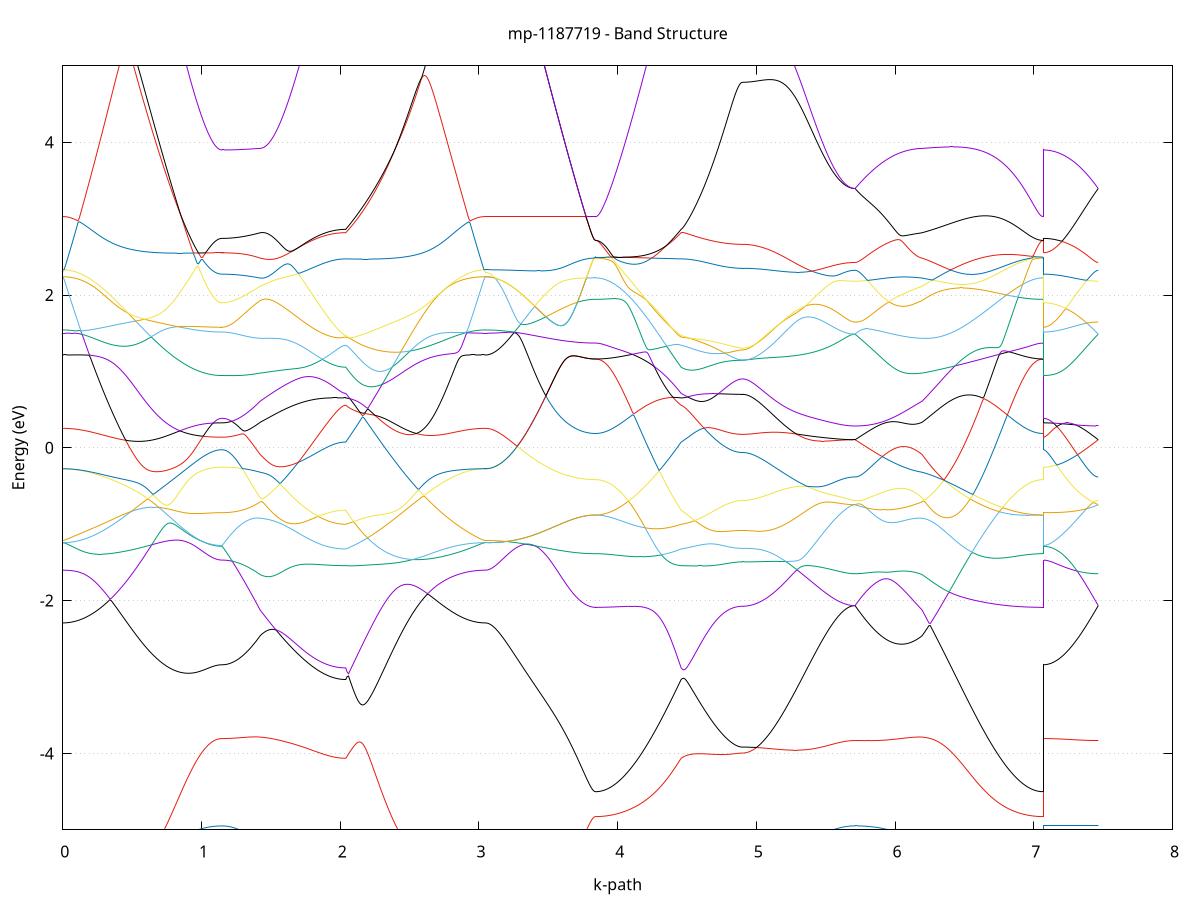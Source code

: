 set title 'mp-1187719 - Band Structure'
set xlabel 'k-path'
set ylabel 'Energy (eV)'
set grid y
set yrange [-5:5]
set terminal png size 800,600
set output 'mp-1187719_bands_gnuplot.png'
plot '-' using 1:2 with lines notitle, '-' using 1:2 with lines notitle, '-' using 1:2 with lines notitle, '-' using 1:2 with lines notitle, '-' using 1:2 with lines notitle, '-' using 1:2 with lines notitle, '-' using 1:2 with lines notitle, '-' using 1:2 with lines notitle, '-' using 1:2 with lines notitle, '-' using 1:2 with lines notitle, '-' using 1:2 with lines notitle, '-' using 1:2 with lines notitle, '-' using 1:2 with lines notitle, '-' using 1:2 with lines notitle, '-' using 1:2 with lines notitle, '-' using 1:2 with lines notitle, '-' using 1:2 with lines notitle, '-' using 1:2 with lines notitle, '-' using 1:2 with lines notitle, '-' using 1:2 with lines notitle, '-' using 1:2 with lines notitle, '-' using 1:2 with lines notitle, '-' using 1:2 with lines notitle, '-' using 1:2 with lines notitle, '-' using 1:2 with lines notitle, '-' using 1:2 with lines notitle, '-' using 1:2 with lines notitle, '-' using 1:2 with lines notitle, '-' using 1:2 with lines notitle, '-' using 1:2 with lines notitle, '-' using 1:2 with lines notitle, '-' using 1:2 with lines notitle, '-' using 1:2 with lines notitle, '-' using 1:2 with lines notitle, '-' using 1:2 with lines notitle, '-' using 1:2 with lines notitle, '-' using 1:2 with lines notitle, '-' using 1:2 with lines notitle, '-' using 1:2 with lines notitle, '-' using 1:2 with lines notitle, '-' using 1:2 with lines notitle, '-' using 1:2 with lines notitle, '-' using 1:2 with lines notitle, '-' using 1:2 with lines notitle, '-' using 1:2 with lines notitle, '-' using 1:2 with lines notitle, '-' using 1:2 with lines notitle, '-' using 1:2 with lines notitle, '-' using 1:2 with lines notitle, '-' using 1:2 with lines notitle, '-' using 1:2 with lines notitle, '-' using 1:2 with lines notitle, '-' using 1:2 with lines notitle, '-' using 1:2 with lines notitle, '-' using 1:2 with lines notitle, '-' using 1:2 with lines notitle, '-' using 1:2 with lines notitle, '-' using 1:2 with lines notitle, '-' using 1:2 with lines notitle, '-' using 1:2 with lines notitle, '-' using 1:2 with lines notitle, '-' using 1:2 with lines notitle, '-' using 1:2 with lines notitle, '-' using 1:2 with lines notitle
0.000000 -38.192169
0.009981 -38.192169
0.019962 -38.192169
0.029944 -38.192069
0.039925 -38.191969
0.049906 -38.191869
0.059887 -38.191769
0.069868 -38.191669
0.079850 -38.191469
0.089831 -38.191269
0.099812 -38.191069
0.109793 -38.190869
0.119774 -38.190569
0.129756 -38.190369
0.139737 -38.190069
0.149718 -38.189769
0.159699 -38.189469
0.169680 -38.189069
0.179661 -38.188769
0.189643 -38.188369
0.199624 -38.188069
0.209605 -38.187669
0.219586 -38.187269
0.229567 -38.186869
0.239549 -38.186369
0.249530 -38.185969
0.259511 -38.185569
0.269492 -38.185069
0.279473 -38.184669
0.289455 -38.184269
0.299436 -38.183769
0.309417 -38.183369
0.319398 -38.182869
0.329379 -38.182469
0.339361 -38.181969
0.349342 -38.181569
0.359323 -38.181169
0.369304 -38.180769
0.379285 -38.180369
0.389267 -38.179969
0.399248 -38.179669
0.409229 -38.179269
0.419210 -38.178969
0.429191 -38.178669
0.439172 -38.178369
0.449154 -38.178169
0.459135 -38.177969
0.469116 -38.177769
0.479097 -38.177569
0.489078 -38.177469
0.499060 -38.177369
0.509041 -38.177269
0.519022 -38.177269
0.529003 -38.177269
0.538984 -38.177269
0.548966 -38.177369
0.558947 -38.177469
0.568928 -38.177569
0.578909 -38.177769
0.588890 -38.177969
0.598872 -38.178169
0.608853 -38.178469
0.618834 -38.178769
0.628815 -38.179069
0.638796 -38.179369
0.648778 -38.179769
0.658759 -38.180169
0.668740 -38.180569
0.678721 -38.180969
0.688702 -38.181369
0.698684 -38.181869
0.708665 -38.182369
0.718646 -38.182869
0.728627 -38.183369
0.738608 -38.183869
0.748589 -38.184369
0.758571 -38.184869
0.768552 -38.185369
0.778533 -38.185969
0.788514 -38.186469
0.798495 -38.186969
0.808477 -38.187569
0.818458 -38.188069
0.828439 -38.188569
0.838420 -38.189069
0.848401 -38.189669
0.858383 -38.190169
0.868364 -38.190669
0.878345 -38.191169
0.888326 -38.191669
0.898307 -38.192069
0.908289 -38.192569
0.918270 -38.193069
0.928251 -38.193969
0.938232 -38.194769
0.948213 -38.195669
0.958195 -38.196369
0.968176 -38.197169
0.978157 -38.197869
0.988138 -38.198569
0.998119 -38.199169
1.008100 -38.199769
1.018082 -38.200269
1.028063 -38.200869
1.038044 -38.201269
1.048025 -38.201769
1.058006 -38.202069
1.067988 -38.202469
1.077969 -38.202769
1.087950 -38.203069
1.097931 -38.203269
1.107912 -38.203469
1.117894 -38.203569
1.127875 -38.203669
1.137856 -38.203769
1.147837 -38.203769
1.147837 -38.203769
1.157654 -38.203769
1.167471 -38.203769
1.177288 -38.203869
1.187104 -38.203869
1.196921 -38.203969
1.206738 -38.203969
1.216555 -38.204069
1.226372 -38.204169
1.236189 -38.204269
1.246005 -38.204369
1.255822 -38.204469
1.265639 -38.204569
1.275456 -38.204669
1.285273 -38.204769
1.295089 -38.204969
1.304906 -38.205069
1.314723 -38.205169
1.324540 -38.205369
1.334357 -38.205469
1.344174 -38.205569
1.353990 -38.205769
1.363807 -38.205869
1.373624 -38.205969
1.383441 -38.206069
1.393258 -38.206169
1.403074 -38.206269
1.412891 -38.206369
1.422708 -38.206469
1.422708 -38.206469
1.432664 -38.206569
1.442620 -38.206569
1.452577 -38.206469
1.462533 -38.206469
1.472489 -38.206369
1.482445 -38.206169
1.492401 -38.206069
1.502357 -38.205869
1.512313 -38.205569
1.522269 -38.205269
1.532226 -38.204969
1.542182 -38.204669
1.552138 -38.204269
1.562094 -38.203769
1.572050 -38.203269
1.582006 -38.202769
1.591962 -38.202269
1.601919 -38.201669
1.611875 -38.201069
1.621831 -38.200369
1.631787 -38.199669
1.641743 -38.198969
1.651699 -38.198169
1.661655 -38.197369
1.671611 -38.196569
1.681568 -38.195669
1.691524 -38.194769
1.701480 -38.193869
1.711436 -38.192969
1.721392 -38.191969
1.731348 -38.190969
1.741304 -38.189969
1.751261 -38.188969
1.761217 -38.187869
1.771173 -38.186869
1.781129 -38.185769
1.791085 -38.184669
1.801041 -38.183569
1.810997 -38.182569
1.820953 -38.181469
1.830910 -38.180369
1.840866 -38.179269
1.850822 -38.178169
1.860778 -38.177169
1.870734 -38.176169
1.880690 -38.175169
1.890646 -38.174169
1.900603 -38.173169
1.910559 -38.172269
1.920515 -38.171469
1.930471 -38.170669
1.940427 -38.169869
1.950383 -38.169169
1.960339 -38.168469
1.970296 -38.167869
1.980252 -38.167369
1.990208 -38.166969
2.000164 -38.166569
2.010120 -38.166269
2.020076 -38.166069
2.030032 -38.165969
2.039988 -38.165969
2.039988 -38.165969
2.049949 -38.165769
2.059909 -38.165569
2.069870 -38.165269
2.079830 -38.165069
2.089791 -38.164769
2.099751 -38.164469
2.109712 -38.164069
2.119672 -38.163769
2.129633 -38.163369
2.139593 -38.162969
2.149554 -38.162469
2.159514 -38.161969
2.169474 -38.161469
2.179435 -38.160969
2.189395 -38.160369
2.199356 -38.159769
2.209316 -38.159069
2.219277 -38.158469
2.229237 -38.157769
2.239198 -38.156969
2.249158 -38.156269
2.259119 -38.155469
2.269079 -38.154569
2.279040 -38.153769
2.289000 -38.152869
2.298960 -38.151869
2.308921 -38.150969
2.318881 -38.149969
2.328842 -38.148869
2.338802 -38.147869
2.348763 -38.146769
2.358723 -38.145569
2.368684 -38.144469
2.378644 -38.143269
2.388605 -38.141969
2.398565 -38.140769
2.408526 -38.139469
2.418486 -38.138069
2.428446 -38.137569
2.438407 -38.139469
2.448367 -38.141269
2.458328 -38.143069
2.468288 -38.144869
2.478249 -38.146569
2.488209 -38.148269
2.498170 -38.149969
2.508130 -38.151569
2.518091 -38.153269
2.528051 -38.154869
2.538012 -38.156369
2.547972 -38.157869
2.557932 -38.159369
2.567893 -38.160869
2.577853 -38.162269
2.587814 -38.163669
2.597774 -38.164969
2.607735 -38.166269
2.617695 -38.167569
2.627656 -38.168869
2.637616 -38.170069
2.647577 -38.171169
2.657537 -38.172369
2.667498 -38.173469
2.677458 -38.174569
2.687418 -38.175569
2.697379 -38.176569
2.707339 -38.177469
2.717300 -38.178469
2.727260 -38.179369
2.737221 -38.180169
2.747181 -38.180969
2.757142 -38.181769
2.767102 -38.182569
2.777063 -38.183269
2.787023 -38.183969
2.796984 -38.184669
2.806944 -38.185269
2.816904 -38.185869
2.826865 -38.186469
2.836825 -38.186969
2.846786 -38.187469
2.856746 -38.187969
2.866707 -38.188369
2.876667 -38.188869
2.886628 -38.189169
2.896588 -38.189569
2.906549 -38.189969
2.916509 -38.190269
2.926470 -38.190569
2.936430 -38.190769
2.946390 -38.191069
2.956351 -38.191269
2.966311 -38.191469
2.976272 -38.191669
2.986232 -38.191769
2.996193 -38.191869
3.006153 -38.191969
3.016114 -38.192069
3.026074 -38.192169
3.036035 -38.192169
3.045995 -38.192169
3.045995 -38.192169
3.055925 -38.192169
3.065854 -38.192069
3.075784 -38.191969
3.085713 -38.191769
3.095643 -38.191469
3.105572 -38.191269
3.115502 -38.190869
3.125431 -38.190469
3.135361 -38.190069
3.145291 -38.189569
3.155220 -38.188969
3.165150 -38.188369
3.175079 -38.187769
3.185009 -38.187069
3.194938 -38.186269
3.204868 -38.185469
3.214797 -38.184669
3.224727 -38.183769
3.234656 -38.182869
3.244586 -38.181869
3.254516 -38.180869
3.264445 -38.179769
3.274375 -38.178669
3.284304 -38.177569
3.294234 -38.176369
3.304163 -38.175169
3.314093 -38.173869
3.324022 -38.172569
3.333952 -38.171269
3.343882 -38.169969
3.353811 -38.168569
3.363741 -38.167169
3.373670 -38.165669
3.383600 -38.164169
3.393529 -38.162769
3.403459 -38.161169
3.413388 -38.159669
3.423318 -38.158169
3.433247 -38.156569
3.443177 -38.154969
3.453107 -38.153469
3.463036 -38.151869
3.472966 -38.150169
3.482895 -38.148569
3.492825 -38.146969
3.502754 -38.145369
3.512684 -38.143769
3.522613 -38.142169
3.532543 -38.143269
3.542473 -38.144369
3.552402 -38.145469
3.562332 -38.146569
3.572261 -38.147569
3.582191 -38.148569
3.592120 -38.149569
3.602050 -38.150469
3.611979 -38.151369
3.621909 -38.152169
3.631838 -38.153069
3.641768 -38.153869
3.651698 -38.154569
3.661627 -38.155269
3.671557 -38.155969
3.681486 -38.156569
3.691416 -38.157269
3.701345 -38.157769
3.711275 -38.158369
3.721204 -38.158769
3.731134 -38.159269
3.741064 -38.159669
3.750993 -38.160069
3.760923 -38.160369
3.770852 -38.160669
3.780782 -38.160969
3.790711 -38.161169
3.800641 -38.161369
3.810570 -38.161469
3.820500 -38.161569
3.830429 -38.161669
3.840359 -38.161669
3.840359 -38.161669
3.850315 -38.161669
3.860271 -38.161669
3.870227 -38.161669
3.880184 -38.161669
3.890140 -38.161669
3.900096 -38.161669
3.910052 -38.161769
3.920008 -38.161769
3.929964 -38.161769
3.939920 -38.161769
3.949876 -38.161769
3.959833 -38.161869
3.969789 -38.161869
3.979745 -38.161969
3.989701 -38.161969
3.999657 -38.162069
4.009613 -38.162169
4.019569 -38.162169
4.029526 -38.162269
4.039482 -38.162369
4.049438 -38.162469
4.059394 -38.162569
4.069350 -38.162669
4.079306 -38.162869
4.089262 -38.162969
4.099219 -38.163069
4.109175 -38.163269
4.119131 -38.163369
4.129087 -38.163569
4.139043 -38.163669
4.148999 -38.163869
4.158955 -38.163969
4.168911 -38.164169
4.178868 -38.164369
4.188824 -38.164469
4.198780 -38.164669
4.208736 -38.164869
4.218692 -38.164969
4.228648 -38.165169
4.238604 -38.165369
4.248561 -38.165469
4.258517 -38.165669
4.268473 -38.165769
4.278429 -38.165869
4.288385 -38.165969
4.298341 -38.166169
4.308297 -38.166269
4.318254 -38.166369
4.328210 -38.166369
4.338166 -38.166469
4.348122 -38.166569
4.358078 -38.166569
4.368034 -38.166569
4.377990 -38.166569
4.387946 -38.166569
4.397903 -38.166569
4.407859 -38.166469
4.417815 -38.166469
4.427771 -38.166369
4.437727 -38.166169
4.447683 -38.166069
4.457639 -38.165969
4.457639 -38.165969
4.467466 -38.165869
4.477292 -38.165769
4.487119 -38.165769
4.496945 -38.165669
4.506771 -38.165669
4.516598 -38.165669
4.526424 -38.165669
4.536251 -38.165669
4.546077 -38.165669
4.555903 -38.165769
4.565730 -38.165769
4.575556 -38.165869
4.585383 -38.165969
4.595209 -38.166069
4.605035 -38.166169
4.614862 -38.166369
4.624688 -38.166569
4.634515 -38.166669
4.644341 -38.166869
4.654168 -38.167069
4.663994 -38.167369
4.673820 -38.167569
4.683647 -38.167769
4.693473 -38.168069
4.703300 -38.168269
4.713126 -38.168569
4.722952 -38.168769
4.732779 -38.169069
4.742605 -38.169269
4.752432 -38.169569
4.762258 -38.169769
4.772084 -38.169969
4.781911 -38.170269
4.791737 -38.170469
4.801564 -38.170669
4.811390 -38.170869
4.821216 -38.170969
4.831043 -38.171169
4.840869 -38.171269
4.850696 -38.171369
4.860522 -38.171469
4.870348 -38.171569
4.880175 -38.171569
4.890001 -38.171669
4.899828 -38.171669
4.899828 -38.171669
4.909726 -38.171669
4.919624 -38.171669
4.929522 -38.171569
4.939420 -38.171569
4.949318 -38.171569
4.959216 -38.171469
4.969114 -38.171369
4.979012 -38.171269
4.988911 -38.171169
4.998809 -38.171069
5.008707 -38.170969
5.018605 -38.170869
5.028503 -38.170769
5.038401 -38.170569
5.048299 -38.170469
5.058197 -38.170269
5.068095 -38.170169
5.077993 -38.169969
5.087891 -38.169769
5.097790 -38.169569
5.107688 -38.169369
5.117586 -38.169169
5.127484 -38.168969
5.137382 -38.168769
5.147280 -38.168569
5.157178 -38.168369
5.167076 -38.168169
5.176974 -38.167969
5.186872 -38.167669
5.196770 -38.167469
5.206669 -38.167269
5.216567 -38.167069
5.226465 -38.166869
5.236363 -38.166669
5.246261 -38.166469
5.256159 -38.166269
5.266057 -38.166169
5.275955 -38.165969
5.285853 -38.165869
5.295751 -38.165769
5.305649 -38.165669
5.315548 -38.165669
5.325446 -38.165669
5.335344 -38.165769
5.345242 -38.165969
5.355140 -38.166169
5.365038 -38.166569
5.374936 -38.167069
5.384834 -38.167669
5.394732 -38.168469
5.404630 -38.169369
5.414528 -38.170469
5.424427 -38.171669
5.434325 -38.172969
5.444223 -38.174369
5.454121 -38.175869
5.464019 -38.177369
5.473917 -38.178869
5.483815 -38.180369
5.493713 -38.181969
5.503611 -38.183369
5.513509 -38.184869
5.523407 -38.186269
5.533306 -38.187669
5.543204 -38.188969
5.553102 -38.190169
5.563000 -38.191369
5.572898 -38.192469
5.582796 -38.193569
5.592694 -38.194469
5.602592 -38.195369
5.612490 -38.196269
5.622388 -38.196969
5.632286 -38.197669
5.642185 -38.198269
5.652083 -38.198769
5.661981 -38.199269
5.671879 -38.199569
5.681777 -38.199869
5.691675 -38.200069
5.701573 -38.200169
5.711471 -38.200269
5.711471 -38.200269
5.721329 -38.200169
5.731186 -38.200169
5.741044 -38.200069
5.750901 -38.199969
5.760759 -38.199869
5.770616 -38.199669
5.780474 -38.199469
5.790331 -38.199169
5.800189 -38.198869
5.810047 -38.198469
5.819904 -38.198069
5.829762 -38.197669
5.839619 -38.197169
5.849477 -38.196669
5.859334 -38.196069
5.869192 -38.195469
5.879049 -38.194769
5.888907 -38.194069
5.898764 -38.193369
5.908622 -38.192569
5.918479 -38.191769
5.928337 -38.190969
5.938194 -38.190669
5.948052 -38.191269
5.957910 -38.192269
5.967767 -38.193369
5.977625 -38.194369
5.987482 -38.195369
5.997340 -38.196369
6.007197 -38.197269
6.017055 -38.198169
6.026912 -38.199069
6.036770 -38.199869
6.046627 -38.200569
6.056485 -38.201369
6.066342 -38.201969
6.076200 -38.202669
6.086057 -38.203169
6.095915 -38.203769
6.105773 -38.204169
6.115630 -38.204669
6.125488 -38.205069
6.135345 -38.205369
6.145203 -38.205669
6.155060 -38.205969
6.164918 -38.206169
6.174775 -38.206269
6.184633 -38.206369
6.194490 -38.206469
6.194490 -38.206469
6.204410 -38.206569
6.214331 -38.206569
6.224251 -38.206669
6.234171 -38.206669
6.244091 -38.206769
6.254011 -38.206769
6.263931 -38.206769
6.273851 -38.206669
6.283771 -38.206669
6.293691 -38.206569
6.303611 -38.206569
6.313531 -38.206469
6.323451 -38.206369
6.333371 -38.206169
6.343291 -38.206069
6.353212 -38.205869
6.363132 -38.205669
6.373052 -38.205469
6.382972 -38.205269
6.392892 -38.204969
6.402812 -38.204769
6.412732 -38.204469
6.422652 -38.204169
6.432572 -38.203769
6.442492 -38.203469
6.452412 -38.203069
6.462332 -38.202669
6.472252 -38.202269
6.482172 -38.201769
6.492093 -38.201369
6.502013 -38.200869
6.511933 -38.200369
6.521853 -38.199769
6.531773 -38.199269
6.541693 -38.198669
6.551613 -38.198069
6.561533 -38.197469
6.571453 -38.196869
6.581373 -38.196169
6.591293 -38.195569
6.601213 -38.194869
6.611133 -38.194169
6.621053 -38.193469
6.630974 -38.192669
6.640894 -38.191969
6.650814 -38.191169
6.660734 -38.190369
6.670654 -38.189569
6.680574 -38.188769
6.690494 -38.187969
6.700414 -38.187169
6.710334 -38.186269
6.720254 -38.185469
6.730174 -38.184569
6.740094 -38.183669
6.750014 -38.182769
6.759934 -38.181869
6.769855 -38.180969
6.779775 -38.180069
6.789695 -38.179169
6.799615 -38.178269
6.809535 -38.177369
6.819455 -38.176469
6.829375 -38.175569
6.839295 -38.174669
6.849215 -38.173869
6.859135 -38.172969
6.869055 -38.172069
6.878975 -38.171269
6.888895 -38.170369
6.898815 -38.169569
6.908736 -38.168769
6.918656 -38.168069
6.928576 -38.167269
6.938496 -38.166569
6.948416 -38.165969
6.958336 -38.165269
6.968256 -38.164669
6.978176 -38.164169
6.988096 -38.163669
6.998016 -38.163169
7.007936 -38.162769
7.017856 -38.162469
7.027776 -38.162169
7.037696 -38.161969
7.047617 -38.161769
7.057537 -38.161669
7.067457 -38.161669
7.067457 -38.203769
7.077386 -38.203769
7.087316 -38.203669
7.097245 -38.203469
7.107175 -38.203169
7.117104 -38.202869
7.127034 -38.202469
7.136964 -38.202069
7.146893 -38.201569
7.156823 -38.200969
7.166752 -38.200269
7.176682 -38.199569
7.186611 -38.198869
7.196541 -38.198969
7.206470 -38.198969
7.216400 -38.199069
7.226329 -38.199069
7.236259 -38.199169
7.246189 -38.199269
7.256118 -38.199269
7.266048 -38.199369
7.275977 -38.199469
7.285907 -38.199469
7.295836 -38.199569
7.305766 -38.199669
7.315695 -38.199669
7.325625 -38.199769
7.335555 -38.199869
7.345484 -38.199869
7.355414 -38.199969
7.365343 -38.199969
7.375273 -38.200069
7.385202 -38.200069
7.395132 -38.200069
7.405061 -38.200169
7.414991 -38.200169
7.424920 -38.200169
7.434850 -38.200169
7.444780 -38.200269
7.454709 -38.200269
7.464639 -38.200269
e
0.000000 -38.084769
0.009981 -38.084769
0.019962 -38.084769
0.029944 -38.084869
0.039925 -38.084869
0.049906 -38.084969
0.059887 -38.085069
0.069868 -38.085269
0.079850 -38.085369
0.089831 -38.085569
0.099812 -38.085769
0.109793 -38.085969
0.119774 -38.086169
0.129756 -38.086369
0.139737 -38.086669
0.149718 -38.086969
0.159699 -38.087169
0.169680 -38.087469
0.179661 -38.087769
0.189643 -38.088169
0.199624 -38.088469
0.209605 -38.088769
0.219586 -38.089169
0.229567 -38.089469
0.239549 -38.089869
0.249530 -38.090269
0.259511 -38.090569
0.269492 -38.090969
0.279473 -38.091369
0.289455 -38.091669
0.299436 -38.092069
0.309417 -38.092369
0.319398 -38.092769
0.329379 -38.093069
0.339361 -38.093469
0.349342 -38.093769
0.359323 -38.094369
0.369304 -38.096669
0.379285 -38.098969
0.389267 -38.101269
0.399248 -38.103569
0.409229 -38.105869
0.419210 -38.108069
0.429191 -38.110369
0.439172 -38.112569
0.449154 -38.114869
0.459135 -38.117069
0.469116 -38.119269
0.479097 -38.121369
0.489078 -38.123569
0.499060 -38.125769
0.509041 -38.127869
0.519022 -38.129969
0.529003 -38.132069
0.538984 -38.134169
0.548966 -38.136169
0.558947 -38.138269
0.568928 -38.140269
0.578909 -38.142269
0.588890 -38.144169
0.598872 -38.146169
0.608853 -38.148069
0.618834 -38.149969
0.628815 -38.151869
0.638796 -38.153669
0.648778 -38.155469
0.658759 -38.157269
0.668740 -38.159069
0.678721 -38.160769
0.688702 -38.162469
0.698684 -38.164169
0.708665 -38.165869
0.718646 -38.167469
0.728627 -38.169069
0.738608 -38.170669
0.748589 -38.172169
0.758571 -38.173669
0.768552 -38.175169
0.778533 -38.176569
0.788514 -38.177969
0.798495 -38.179369
0.808477 -38.180669
0.818458 -38.181969
0.828439 -38.183269
0.838420 -38.184469
0.848401 -38.185669
0.858383 -38.186869
0.868364 -38.187969
0.878345 -38.189069
0.888326 -38.190069
0.898307 -38.191069
0.908289 -38.192069
0.918270 -38.192969
0.928251 -38.193469
0.938232 -38.193869
0.948213 -38.194269
0.958195 -38.194669
0.968176 -38.195069
0.978157 -38.195369
0.988138 -38.195769
0.998119 -38.196069
1.008100 -38.196369
1.018082 -38.196669
1.028063 -38.196969
1.038044 -38.197169
1.048025 -38.197369
1.058006 -38.197569
1.067988 -38.197769
1.077969 -38.197969
1.087950 -38.198069
1.097931 -38.198269
1.107912 -38.198369
1.117894 -38.198369
1.127875 -38.198469
1.137856 -38.198469
1.147837 -38.198469
1.147837 -38.198469
1.157654 -38.198469
1.167471 -38.198269
1.177288 -38.197869
1.187104 -38.197369
1.196921 -38.196769
1.206738 -38.196069
1.216555 -38.195169
1.226372 -38.194069
1.236189 -38.192969
1.246005 -38.191669
1.255822 -38.190269
1.265639 -38.188669
1.275456 -38.186969
1.285273 -38.185169
1.295089 -38.183169
1.304906 -38.181069
1.314723 -38.178869
1.324540 -38.176569
1.334357 -38.174069
1.344174 -38.171569
1.353990 -38.168869
1.363807 -38.165969
1.373624 -38.163069
1.383441 -38.160069
1.393258 -38.156869
1.403074 -38.153569
1.412891 -38.150169
1.422708 -38.146669
1.422708 -38.146669
1.432664 -38.144069
1.442620 -38.141469
1.452577 -38.138769
1.462533 -38.136069
1.472489 -38.133269
1.482445 -38.130369
1.492401 -38.127469
1.502357 -38.124569
1.512313 -38.121569
1.522269 -38.118569
1.532226 -38.115469
1.542182 -38.112369
1.552138 -38.110869
1.562094 -38.109769
1.572050 -38.108669
1.582006 -38.107569
1.591962 -38.106469
1.601919 -38.105269
1.611875 -38.104169
1.621831 -38.102969
1.631787 -38.101769
1.641743 -38.100569
1.651699 -38.099469
1.661655 -38.098269
1.671611 -38.097069
1.681568 -38.095969
1.691524 -38.094869
1.701480 -38.093669
1.711436 -38.092569
1.721392 -38.091569
1.731348 -38.090469
1.741304 -38.089469
1.751261 -38.088569
1.761217 -38.087669
1.771173 -38.086769
1.781129 -38.085969
1.791085 -38.085169
1.801041 -38.084469
1.810997 -38.083769
1.820953 -38.083169
1.830910 -38.082569
1.840866 -38.082069
1.850822 -38.081669
1.860778 -38.081269
1.870734 -38.080969
1.880690 -38.080669
1.890646 -38.080469
1.900603 -38.080369
1.910559 -38.080169
1.920515 -38.080069
1.930471 -38.080069
1.940427 -38.080069
1.950383 -38.080069
1.960339 -38.080069
1.970296 -38.080169
1.980252 -38.080169
1.990208 -38.080269
2.000164 -38.080269
2.010120 -38.080269
2.020076 -38.080369
2.030032 -38.080369
2.039988 -38.080369
2.039988 -38.080369
2.049949 -38.078269
2.059909 -38.076269
2.069870 -38.074169
2.079830 -38.072069
2.089791 -38.070069
2.099751 -38.070769
2.109712 -38.072669
2.119672 -38.074569
2.129633 -38.076569
2.139593 -38.078469
2.149554 -38.080469
2.159514 -38.082469
2.169474 -38.084469
2.179435 -38.086569
2.189395 -38.088569
2.199356 -38.090669
2.209316 -38.092769
2.219277 -38.094769
2.229237 -38.096869
2.239198 -38.098969
2.249158 -38.101069
2.259119 -38.103169
2.269079 -38.105269
2.279040 -38.107369
2.289000 -38.109469
2.298960 -38.111569
2.308921 -38.113669
2.318881 -38.115769
2.328842 -38.117869
2.338802 -38.119869
2.348763 -38.121869
2.358723 -38.123969
2.368684 -38.125969
2.378644 -38.127969
2.388605 -38.129869
2.398565 -38.131869
2.408526 -38.133769
2.418486 -38.135669
2.428446 -38.136769
2.438407 -38.135369
2.448367 -38.133869
2.458328 -38.132469
2.468288 -38.130969
2.478249 -38.129469
2.488209 -38.127869
2.498170 -38.126269
2.508130 -38.124669
2.518091 -38.123069
2.528051 -38.121369
2.538012 -38.119669
2.547972 -38.117969
2.557932 -38.116169
2.567893 -38.114369
2.577853 -38.112569
2.587814 -38.110669
2.597774 -38.108869
2.607735 -38.106969
2.617695 -38.105069
2.627656 -38.103069
2.637616 -38.101169
2.647577 -38.099169
2.657537 -38.097169
2.667498 -38.095169
2.677458 -38.093069
2.687418 -38.091069
2.697379 -38.088969
2.707339 -38.086869
2.717300 -38.084769
2.727260 -38.082669
2.737221 -38.080469
2.747181 -38.078369
2.757142 -38.076169
2.767102 -38.073969
2.777063 -38.071769
2.787023 -38.069569
2.796984 -38.069669
2.806944 -38.070769
2.816904 -38.071869
2.826865 -38.072869
2.836825 -38.073869
2.846786 -38.074869
2.856746 -38.075769
2.866707 -38.076669
2.876667 -38.077569
2.886628 -38.078269
2.896588 -38.079069
2.906549 -38.079769
2.916509 -38.080469
2.926470 -38.081069
2.936430 -38.081669
2.946390 -38.082169
2.956351 -38.082669
2.966311 -38.083069
2.976272 -38.083469
2.986232 -38.083769
2.996193 -38.084069
3.006153 -38.084369
3.016114 -38.084469
3.026074 -38.084669
3.036035 -38.084669
3.045995 -38.084769
3.045995 -38.084769
3.055925 -38.084769
3.065854 -38.084969
3.075784 -38.085269
3.085713 -38.085569
3.095643 -38.086069
3.105572 -38.086669
3.115502 -38.087369
3.125431 -38.088069
3.135361 -38.088969
3.145291 -38.089869
3.155220 -38.090869
3.165150 -38.091969
3.175079 -38.093069
3.185009 -38.094269
3.194938 -38.095569
3.204868 -38.096869
3.214797 -38.098169
3.224727 -38.099569
3.234656 -38.100969
3.244586 -38.102369
3.254516 -38.103769
3.264445 -38.105269
3.274375 -38.106769
3.284304 -38.108269
3.294234 -38.109769
3.304163 -38.111269
3.314093 -38.112769
3.324022 -38.114369
3.333952 -38.115869
3.343882 -38.117369
3.353811 -38.118869
3.363741 -38.120369
3.373670 -38.121869
3.383600 -38.123369
3.393529 -38.124869
3.403459 -38.126269
3.413388 -38.127669
3.423318 -38.129169
3.433247 -38.130569
3.443177 -38.131969
3.453107 -38.133269
3.463036 -38.134569
3.472966 -38.135969
3.482895 -38.137269
3.492825 -38.138469
3.502754 -38.139769
3.512684 -38.140969
3.522613 -38.142069
3.532543 -38.143269
3.542473 -38.144369
3.552402 -38.145469
3.562332 -38.146569
3.572261 -38.147569
3.582191 -38.148569
3.592120 -38.149569
3.602050 -38.150469
3.611979 -38.151369
3.621909 -38.152169
3.631838 -38.153069
3.641768 -38.153869
3.651698 -38.154569
3.661627 -38.155269
3.671557 -38.155969
3.681486 -38.156569
3.691416 -38.157269
3.701345 -38.157769
3.711275 -38.158369
3.721204 -38.158769
3.731134 -38.159269
3.741064 -38.159669
3.750993 -38.160069
3.760923 -38.160369
3.770852 -38.160669
3.780782 -38.160969
3.790711 -38.161169
3.800641 -38.161369
3.810570 -38.161469
3.820500 -38.161569
3.830429 -38.161669
3.840359 -38.161669
3.840359 -38.161669
3.850315 -38.161669
3.860271 -38.161569
3.870227 -38.161469
3.880184 -38.161269
3.890140 -38.161069
3.900096 -38.160769
3.910052 -38.160369
3.920008 -38.160069
3.929964 -38.159569
3.939920 -38.159069
3.949876 -38.158569
3.959833 -38.157969
3.969789 -38.157369
3.979745 -38.156669
3.989701 -38.155969
3.999657 -38.155169
4.009613 -38.154369
4.019569 -38.153469
4.029526 -38.152569
4.039482 -38.151569
4.049438 -38.150569
4.059394 -38.149469
4.069350 -38.148369
4.079306 -38.147269
4.089262 -38.146069
4.099219 -38.144869
4.109175 -38.143569
4.119131 -38.142269
4.129087 -38.140869
4.139043 -38.139469
4.148999 -38.138069
4.158955 -38.136569
4.168911 -38.135069
4.178868 -38.133569
4.188824 -38.131969
4.198780 -38.130369
4.208736 -38.128669
4.218692 -38.127069
4.228648 -38.125369
4.238604 -38.123569
4.248561 -38.121869
4.258517 -38.120069
4.268473 -38.118169
4.278429 -38.116369
4.288385 -38.114469
4.298341 -38.112569
4.308297 -38.110669
4.318254 -38.108769
4.328210 -38.106869
4.338166 -38.104869
4.348122 -38.102869
4.358078 -38.100869
4.368034 -38.098869
4.377990 -38.096869
4.387946 -38.094769
4.397903 -38.092769
4.407859 -38.090669
4.417815 -38.088669
4.427771 -38.086569
4.437727 -38.084569
4.447683 -38.082469
4.457639 -38.080369
4.457639 -38.080369
4.467466 -38.079469
4.477292 -38.078569
4.487119 -38.077569
4.496945 -38.076569
4.506771 -38.075569
4.516598 -38.074569
4.526424 -38.073569
4.536251 -38.072569
4.546077 -38.071469
4.555903 -38.070369
4.565730 -38.069369
4.575556 -38.068269
4.585383 -38.067169
4.595209 -38.067169
4.605035 -38.067369
4.614862 -38.067469
4.624688 -38.067569
4.634515 -38.067669
4.644341 -38.067669
4.654168 -38.067569
4.663994 -38.067469
4.673820 -38.067369
4.683647 -38.067169
4.693473 -38.067069
4.703300 -38.066769
4.713126 -38.066569
4.722952 -38.066269
4.732779 -38.065969
4.742605 -38.065669
4.752432 -38.065369
4.762258 -38.064969
4.772084 -38.064669
4.781911 -38.064269
4.791737 -38.063969
4.801564 -38.063669
4.811390 -38.063369
4.821216 -38.063069
4.831043 -38.062769
4.840869 -38.062569
4.850696 -38.062369
4.860522 -38.062169
4.870348 -38.062069
4.880175 -38.061969
4.890001 -38.061869
4.899828 -38.061869
4.899828 -38.061869
4.909726 -38.062069
4.919624 -38.062569
4.929522 -38.063469
4.939420 -38.064569
4.949318 -38.065969
4.959216 -38.067469
4.969114 -38.069069
4.979012 -38.070769
4.988911 -38.072569
4.998809 -38.074469
5.008707 -38.076369
5.018605 -38.078269
5.028503 -38.080269
5.038401 -38.082269
5.048299 -38.084269
5.058197 -38.086269
5.068095 -38.088269
5.077993 -38.090269
5.087891 -38.092269
5.097790 -38.094269
5.107688 -38.096269
5.117586 -38.098269
5.127484 -38.100169
5.137382 -38.102169
5.147280 -38.104069
5.157178 -38.105969
5.167076 -38.107869
5.176974 -38.109769
5.186872 -38.111569
5.196770 -38.113369
5.206669 -38.115069
5.216567 -38.116869
5.226465 -38.118569
5.236363 -38.120269
5.246261 -38.121869
5.256159 -38.123469
5.266057 -38.125069
5.275955 -38.126569
5.285853 -38.128069
5.295751 -38.129569
5.305649 -38.130969
5.315548 -38.132269
5.325446 -38.133669
5.335344 -38.134869
5.345242 -38.137069
5.355140 -38.139369
5.365038 -38.141469
5.374936 -38.143369
5.384834 -38.145069
5.394732 -38.146569
5.404630 -38.147869
5.414528 -38.148969
5.424427 -38.149769
5.434325 -38.150469
5.444223 -38.151069
5.454121 -38.151469
5.464019 -38.151769
5.473917 -38.151969
5.483815 -38.152169
5.493713 -38.152269
5.503611 -38.152269
5.513509 -38.152269
5.523407 -38.152269
5.533306 -38.152269
5.543204 -38.152269
5.553102 -38.152169
5.563000 -38.152069
5.572898 -38.152069
5.582796 -38.151969
5.592694 -38.151869
5.602592 -38.151869
5.612490 -38.151769
5.622388 -38.151769
5.632286 -38.151769
5.642185 -38.151769
5.652083 -38.151669
5.661981 -38.151569
5.671879 -38.151569
5.681777 -38.151469
5.691675 -38.151469
5.701573 -38.151469
5.711471 -38.151469
5.711471 -38.151469
5.721329 -38.153369
5.731186 -38.155369
5.741044 -38.157369
5.750901 -38.159269
5.760759 -38.161169
5.770616 -38.163069
5.780474 -38.164869
5.790331 -38.166669
5.800189 -38.168469
5.810047 -38.170269
5.819904 -38.171969
5.829762 -38.173669
5.839619 -38.175269
5.849477 -38.176869
5.859334 -38.178469
5.869192 -38.179969
5.879049 -38.181469
5.888907 -38.182969
5.898764 -38.184369
5.908622 -38.185669
5.918479 -38.186969
5.928337 -38.188069
5.938194 -38.188669
5.948052 -38.188169
5.957910 -38.187269
5.967767 -38.186169
5.977625 -38.185069
5.987482 -38.183769
5.997340 -38.182469
6.007197 -38.181169
6.017055 -38.179769
6.026912 -38.178269
6.036770 -38.176769
6.046627 -38.175169
6.056485 -38.173569
6.066342 -38.171969
6.076200 -38.170169
6.086057 -38.168469
6.095915 -38.166669
6.105773 -38.164769
6.115630 -38.162869
6.125488 -38.160969
6.135345 -38.158969
6.145203 -38.156969
6.155060 -38.154869
6.164918 -38.152869
6.174775 -38.150769
6.184633 -38.148769
6.194490 -38.146669
6.194490 -38.146669
6.204410 -38.143069
6.214331 -38.139269
6.224251 -38.135469
6.234171 -38.131469
6.244091 -38.127469
6.254011 -38.123269
6.263931 -38.119069
6.273851 -38.115569
6.283771 -38.114769
6.293691 -38.113969
6.303611 -38.113169
6.313531 -38.112369
6.323451 -38.111669
6.333371 -38.110869
6.343291 -38.110169
6.353212 -38.109369
6.363132 -38.108669
6.373052 -38.107969
6.382972 -38.107269
6.392892 -38.106569
6.402812 -38.105869
6.412732 -38.105269
6.422652 -38.104669
6.432572 -38.103969
6.442492 -38.103469
6.452412 -38.102869
6.462332 -38.102269
6.472252 -38.101769
6.482172 -38.101269
6.492093 -38.100769
6.502013 -38.100369
6.511933 -38.099869
6.521853 -38.099469
6.531773 -38.099169
6.541693 -38.098769
6.551613 -38.098469
6.561533 -38.098169
6.571453 -38.097869
6.581373 -38.097669
6.591293 -38.097469
6.601213 -38.097269
6.611133 -38.097169
6.621053 -38.097069
6.630974 -38.096969
6.640894 -38.096969
6.650814 -38.096969
6.660734 -38.096969
6.670654 -38.096969
6.680574 -38.097069
6.690494 -38.097169
6.700414 -38.097369
6.710334 -38.097469
6.720254 -38.099269
6.730174 -38.102369
6.740094 -38.105469
6.750014 -38.108469
6.759934 -38.111469
6.769855 -38.114369
6.779775 -38.117269
6.789695 -38.119969
6.799615 -38.122769
6.809535 -38.125369
6.819455 -38.127969
6.829375 -38.130469
6.839295 -38.132869
6.849215 -38.135269
6.859135 -38.137469
6.869055 -38.139669
6.878975 -38.141769
6.888895 -38.143669
6.898815 -38.145569
6.908736 -38.147369
6.918656 -38.149069
6.928576 -38.150669
6.938496 -38.152169
6.948416 -38.153569
6.958336 -38.154869
6.968256 -38.155969
6.978176 -38.157069
6.988096 -38.158069
6.998016 -38.158869
7.007936 -38.159669
7.017856 -38.160269
7.027776 -38.160769
7.037696 -38.161169
7.047617 -38.161469
7.057537 -38.161569
7.067457 -38.161669
7.067457 -38.198469
7.077386 -38.198469
7.087316 -38.198469
7.097245 -38.198569
7.107175 -38.198569
7.117104 -38.198569
7.127034 -38.198569
7.136964 -38.198669
7.146893 -38.198669
7.156823 -38.198669
7.166752 -38.198769
7.176682 -38.198769
7.186611 -38.198769
7.196541 -38.197869
7.206470 -38.196969
7.216400 -38.195969
7.226329 -38.194969
7.236259 -38.193769
7.246189 -38.192569
7.256118 -38.191369
7.266048 -38.190069
7.275977 -38.188669
7.285907 -38.187169
7.295836 -38.185669
7.305766 -38.184069
7.315695 -38.182469
7.325625 -38.180769
7.335555 -38.179069
7.345484 -38.177269
7.355414 -38.175369
7.365343 -38.173469
7.375273 -38.171469
7.385202 -38.169469
7.395132 -38.167369
7.405061 -38.165269
7.414991 -38.163069
7.424920 -38.160769
7.434850 -38.158569
7.444780 -38.156169
7.454709 -38.153869
7.464639 -38.151469
e
0.000000 -38.084769
0.009981 -38.084669
0.019962 -38.084469
0.029944 -38.084169
0.039925 -38.083669
0.049906 -38.083069
0.059887 -38.082369
0.069868 -38.081469
0.079850 -38.080469
0.089831 -38.079369
0.099812 -38.078169
0.109793 -38.076769
0.119774 -38.075269
0.129756 -38.073669
0.139737 -38.071869
0.149718 -38.069969
0.159699 -38.067969
0.169680 -38.065869
0.179661 -38.063669
0.189643 -38.061269
0.199624 -38.058769
0.209605 -38.059369
0.219586 -38.061669
0.229567 -38.063969
0.239549 -38.066369
0.249530 -38.068669
0.259511 -38.070969
0.269492 -38.073369
0.279473 -38.075669
0.289455 -38.077969
0.299436 -38.080369
0.309417 -38.082669
0.319398 -38.085069
0.329379 -38.087369
0.339361 -38.089669
0.349342 -38.092069
0.359323 -38.094069
0.369304 -38.094369
0.379285 -38.094569
0.389267 -38.094869
0.399248 -38.095069
0.409229 -38.095269
0.419210 -38.095369
0.429191 -38.095569
0.439172 -38.095669
0.449154 -38.095769
0.459135 -38.095769
0.469116 -38.095769
0.479097 -38.095769
0.489078 -38.095669
0.499060 -38.095569
0.509041 -38.095469
0.519022 -38.095269
0.529003 -38.095069
0.538984 -38.094769
0.548966 -38.094469
0.558947 -38.094169
0.568928 -38.093769
0.578909 -38.093369
0.588890 -38.092869
0.598872 -38.092369
0.608853 -38.091869
0.618834 -38.091369
0.628815 -38.090769
0.638796 -38.090169
0.648778 -38.089469
0.658759 -38.088769
0.668740 -38.088069
0.678721 -38.087369
0.688702 -38.086669
0.698684 -38.085869
0.708665 -38.085069
0.718646 -38.084369
0.728627 -38.083469
0.738608 -38.082669
0.748589 -38.081869
0.758571 -38.081069
0.768552 -38.080169
0.778533 -38.079369
0.788514 -38.078569
0.798495 -38.077669
0.808477 -38.076869
0.818458 -38.075969
0.828439 -38.076269
0.838420 -38.079369
0.848401 -38.082469
0.858383 -38.085569
0.868364 -38.088569
0.878345 -38.091569
0.888326 -38.094369
0.898307 -38.097169
0.908289 -38.099969
0.918270 -38.102569
0.928251 -38.105169
0.938232 -38.107669
0.948213 -38.110069
0.958195 -38.112269
0.968176 -38.114469
0.978157 -38.116569
0.988138 -38.118569
0.998119 -38.120469
1.008100 -38.122169
1.018082 -38.123869
1.028063 -38.125369
1.038044 -38.126769
1.048025 -38.128169
1.058006 -38.129269
1.067988 -38.130369
1.077969 -38.131269
1.087950 -38.132169
1.097931 -38.132769
1.107912 -38.133369
1.117894 -38.133869
1.127875 -38.134169
1.137856 -38.134369
1.147837 -38.134369
1.147837 -38.134369
1.157654 -38.134369
1.167471 -38.134369
1.177288 -38.134269
1.187104 -38.134069
1.196921 -38.133869
1.206738 -38.133669
1.216555 -38.133469
1.226372 -38.133169
1.236189 -38.132869
1.246005 -38.132469
1.255822 -38.132169
1.265639 -38.131669
1.275456 -38.131269
1.285273 -38.130769
1.295089 -38.130269
1.304906 -38.129769
1.314723 -38.129169
1.324540 -38.128569
1.334357 -38.127969
1.344174 -38.127369
1.353990 -38.126769
1.363807 -38.126069
1.373624 -38.125369
1.383441 -38.124669
1.393258 -38.123969
1.403074 -38.123269
1.412891 -38.122469
1.422708 -38.121769
1.422708 -38.121769
1.432664 -38.121169
1.442620 -38.120569
1.452577 -38.119869
1.462533 -38.119169
1.472489 -38.118469
1.482445 -38.117569
1.492401 -38.116769
1.502357 -38.115869
1.512313 -38.114969
1.522269 -38.113969
1.532226 -38.112969
1.542182 -38.111969
1.552138 -38.109269
1.562094 -38.106069
1.572050 -38.102969
1.582006 -38.099869
1.591962 -38.096669
1.601919 -38.093569
1.611875 -38.090569
1.621831 -38.087569
1.631787 -38.084669
1.641743 -38.081869
1.651699 -38.079169
1.661655 -38.076769
1.671611 -38.074469
1.681568 -38.072369
1.691524 -38.070469
1.701480 -38.068869
1.711436 -38.067469
1.721392 -38.066369
1.731348 -38.065369
1.741304 -38.064469
1.751261 -38.063769
1.761217 -38.063169
1.771173 -38.062669
1.781129 -38.062269
1.791085 -38.061869
1.801041 -38.061569
1.810997 -38.061369
1.820953 -38.061169
1.830910 -38.060969
1.840866 -38.060869
1.850822 -38.060669
1.860778 -38.060569
1.870734 -38.060569
1.880690 -38.060469
1.890646 -38.060369
1.900603 -38.060369
1.910559 -38.060269
1.920515 -38.060269
1.930471 -38.060269
1.940427 -38.060169
1.950383 -38.060169
1.960339 -38.060169
1.970296 -38.060169
1.980252 -38.060169
1.990208 -38.060169
2.000164 -38.060169
2.010120 -38.060169
2.020076 -38.060169
2.030032 -38.060169
2.039988 -38.060169
2.039988 -38.060169
2.049949 -38.061869
2.059909 -38.063569
2.069870 -38.065369
2.079830 -38.067169
2.089791 -38.068969
2.099751 -38.067969
2.109712 -38.065969
2.119672 -38.063969
2.129633 -38.061869
2.139593 -38.059869
2.149554 -38.057869
2.159514 -38.055969
2.169474 -38.053969
2.179435 -38.052069
2.189395 -38.050169
2.199356 -38.048269
2.209316 -38.046369
2.219277 -38.044469
2.229237 -38.042669
2.239198 -38.040869
2.249158 -38.039069
2.259119 -38.037269
2.269079 -38.035569
2.279040 -38.033869
2.289000 -38.032169
2.298960 -38.030569
2.308921 -38.028869
2.318881 -38.027269
2.328842 -38.025769
2.338802 -38.024269
2.348763 -38.022669
2.358723 -38.021269
2.368684 -38.019769
2.378644 -38.018369
2.388605 -38.016969
2.398565 -38.015669
2.408526 -38.014369
2.418486 -38.013069
2.428446 -38.011769
2.438407 -38.012569
2.448367 -38.014469
2.458328 -38.016269
2.468288 -38.018169
2.478249 -38.019969
2.488209 -38.021769
2.498170 -38.023669
2.508130 -38.025469
2.518091 -38.027269
2.528051 -38.028969
2.538012 -38.030769
2.547972 -38.032469
2.557932 -38.034269
2.567893 -38.035969
2.577853 -38.037669
2.587814 -38.039369
2.597774 -38.040969
2.607735 -38.042669
2.617695 -38.044269
2.627656 -38.045869
2.637616 -38.047469
2.647577 -38.049069
2.657537 -38.050669
2.667498 -38.052169
2.677458 -38.053669
2.687418 -38.055169
2.697379 -38.056569
2.707339 -38.058069
2.717300 -38.059469
2.727260 -38.060869
2.737221 -38.062169
2.747181 -38.063469
2.757142 -38.064769
2.767102 -38.066069
2.777063 -38.067269
2.787023 -38.068469
2.796984 -38.067469
2.806944 -38.067669
2.816904 -38.069069
2.826865 -38.070369
2.836825 -38.071669
2.846786 -38.072869
2.856746 -38.073969
2.866707 -38.075069
2.876667 -38.076069
2.886628 -38.077069
2.896588 -38.077969
2.906549 -38.078869
2.916509 -38.079669
2.926470 -38.080369
2.936430 -38.081069
2.946390 -38.081769
2.956351 -38.082269
2.966311 -38.082769
2.976272 -38.083269
2.986232 -38.083669
2.996193 -38.083969
3.006153 -38.084269
3.016114 -38.084469
3.026074 -38.084569
3.036035 -38.084669
3.045995 -38.084769
3.045995 -38.084769
3.055925 -38.084769
3.065854 -38.084969
3.075784 -38.085269
3.085713 -38.085569
3.095643 -38.086069
3.105572 -38.086669
3.115502 -38.087369
3.125431 -38.088069
3.135361 -38.088969
3.145291 -38.089869
3.155220 -38.090869
3.165150 -38.091969
3.175079 -38.093069
3.185009 -38.094269
3.194938 -38.095569
3.204868 -38.096869
3.214797 -38.098169
3.224727 -38.099569
3.234656 -38.100969
3.244586 -38.102369
3.254516 -38.103769
3.264445 -38.105269
3.274375 -38.106769
3.284304 -38.108269
3.294234 -38.109769
3.304163 -38.111269
3.314093 -38.112769
3.324022 -38.114369
3.333952 -38.115869
3.343882 -38.117369
3.353811 -38.118869
3.363741 -38.120369
3.373670 -38.121869
3.383600 -38.123369
3.393529 -38.124869
3.403459 -38.126269
3.413388 -38.127669
3.423318 -38.129169
3.433247 -38.130569
3.443177 -38.131969
3.453107 -38.133269
3.463036 -38.134569
3.472966 -38.135969
3.482895 -38.137269
3.492825 -38.138469
3.502754 -38.139769
3.512684 -38.140969
3.522613 -38.142069
3.532543 -38.140569
3.542473 -38.138969
3.552402 -38.137369
3.562332 -38.135869
3.572261 -38.134269
3.582191 -38.132769
3.592120 -38.131269
3.602050 -38.129869
3.611979 -38.128469
3.621909 -38.127069
3.631838 -38.125669
3.641768 -38.124369
3.651698 -38.123069
3.661627 -38.121869
3.671557 -38.120669
3.681486 -38.119569
3.691416 -38.118469
3.701345 -38.117469
3.711275 -38.116469
3.721204 -38.115569
3.731134 -38.114669
3.741064 -38.113969
3.750993 -38.113269
3.760923 -38.112569
3.770852 -38.112069
3.780782 -38.111569
3.790711 -38.111069
3.800641 -38.110769
3.810570 -38.110469
3.820500 -38.110269
3.830429 -38.110169
3.840359 -38.110169
3.840359 -38.110169
3.850315 -38.110069
3.860271 -38.110069
3.870227 -38.109969
3.880184 -38.109769
3.890140 -38.109569
3.900096 -38.109269
3.910052 -38.108969
3.920008 -38.108569
3.929964 -38.108169
3.939920 -38.107669
3.949876 -38.107169
3.959833 -38.106669
3.969789 -38.105969
3.979745 -38.105369
3.989701 -38.104569
3.999657 -38.103769
4.009613 -38.102969
4.019569 -38.102069
4.029526 -38.101069
4.039482 -38.100069
4.049438 -38.098969
4.059394 -38.097869
4.069350 -38.096669
4.079306 -38.095469
4.089262 -38.094069
4.099219 -38.092769
4.109175 -38.091269
4.119131 -38.089769
4.129087 -38.088269
4.139043 -38.086669
4.148999 -38.084969
4.158955 -38.083269
4.168911 -38.081469
4.178868 -38.079569
4.188824 -38.077669
4.198780 -38.075669
4.208736 -38.073669
4.218692 -38.071569
4.228648 -38.069469
4.238604 -38.067269
4.248561 -38.064969
4.258517 -38.062669
4.268473 -38.060369
4.278429 -38.057869
4.288385 -38.055469
4.298341 -38.052969
4.308297 -38.050369
4.318254 -38.047769
4.328210 -38.045069
4.338166 -38.042669
4.348122 -38.043869
4.358078 -38.045169
4.368034 -38.046469
4.377990 -38.047869
4.387946 -38.049269
4.397903 -38.050669
4.407859 -38.052169
4.417815 -38.053669
4.427771 -38.055269
4.437727 -38.056869
4.447683 -38.058469
4.457639 -38.060169
4.457639 -38.060169
4.467466 -38.060869
4.477292 -38.061569
4.487119 -38.062169
4.496945 -38.062869
4.506771 -38.063469
4.516598 -38.064069
4.526424 -38.064569
4.536251 -38.065069
4.546077 -38.065569
4.555903 -38.065969
4.565730 -38.066369
4.575556 -38.066669
4.585383 -38.066969
4.595209 -38.066069
4.605035 -38.064969
4.614862 -38.063869
4.624688 -38.062669
4.634515 -38.061569
4.644341 -38.060469
4.654168 -38.059369
4.663994 -38.058269
4.673820 -38.057169
4.683647 -38.056169
4.693473 -38.055069
4.703300 -38.054069
4.713126 -38.053069
4.722952 -38.052069
4.732779 -38.051069
4.742605 -38.050169
4.752432 -38.049269
4.762258 -38.048369
4.772084 -38.047569
4.781911 -38.046769
4.791737 -38.046069
4.801564 -38.045369
4.811390 -38.044769
4.821216 -38.044169
4.831043 -38.043669
4.840869 -38.043169
4.850696 -38.042869
4.860522 -38.042469
4.870348 -38.042269
4.880175 -38.042069
4.890001 -38.041969
4.899828 -38.041969
4.899828 -38.041969
4.909726 -38.041769
4.919624 -38.041369
4.929522 -38.040769
4.939420 -38.040069
4.949318 -38.039169
4.959216 -38.038269
4.969114 -38.037369
4.979012 -38.036569
4.988911 -38.035669
4.998809 -38.034969
5.008707 -38.034269
5.018605 -38.033769
5.028503 -38.033269
5.038401 -38.033669
5.048299 -38.037269
5.058197 -38.040769
5.068095 -38.044369
5.077993 -38.047969
5.087891 -38.051669
5.097790 -38.055369
5.107688 -38.058969
5.117586 -38.062669
5.127484 -38.066369
5.137382 -38.069969
5.147280 -38.073669
5.157178 -38.077269
5.167076 -38.080869
5.176974 -38.084469
5.186872 -38.087969
5.196770 -38.091569
5.206669 -38.094969
5.216567 -38.098469
5.226465 -38.101769
5.236363 -38.105169
5.246261 -38.108469
5.256159 -38.111669
5.266057 -38.114869
5.275955 -38.117969
5.285853 -38.120969
5.295751 -38.123869
5.305649 -38.126769
5.315548 -38.129469
5.325446 -38.132169
5.335344 -38.134669
5.345242 -38.136169
5.355140 -38.137369
5.365038 -38.138469
5.374936 -38.139569
5.384834 -38.140669
5.394732 -38.141669
5.404630 -38.142569
5.414528 -38.143469
5.424427 -38.144369
5.434325 -38.145169
5.444223 -38.145969
5.454121 -38.146669
5.464019 -38.147369
5.473917 -38.147969
5.483815 -38.148469
5.493713 -38.149069
5.503611 -38.149469
5.513509 -38.149969
5.523407 -38.150269
5.533306 -38.150669
5.543204 -38.150869
5.553102 -38.151169
5.563000 -38.151369
5.572898 -38.151469
5.582796 -38.151669
5.592694 -38.151769
5.602592 -38.151769
5.612490 -38.151769
5.622388 -38.151769
5.632286 -38.151669
5.642185 -38.151569
5.652083 -38.151569
5.661981 -38.151569
5.671879 -38.151469
5.681777 -38.151469
5.691675 -38.151469
5.701573 -38.151469
5.711471 -38.151469
5.711471 -38.151469
5.721329 -38.149469
5.731186 -38.147369
5.741044 -38.145269
5.750901 -38.143169
5.760759 -38.141069
5.770616 -38.138869
5.780474 -38.136669
5.790331 -38.134469
5.800189 -38.132169
5.810047 -38.131169
5.819904 -38.130969
5.829762 -38.130769
5.839619 -38.130569
5.849477 -38.130269
5.859334 -38.130069
5.869192 -38.129869
5.879049 -38.129569
5.888907 -38.129369
5.898764 -38.129069
5.908622 -38.128869
5.918479 -38.128569
5.928337 -38.128369
5.938194 -38.128069
5.948052 -38.127869
5.957910 -38.127569
5.967767 -38.127369
5.977625 -38.127069
5.987482 -38.126869
5.997340 -38.126569
6.007197 -38.126369
6.017055 -38.126169
6.026912 -38.125869
6.036770 -38.125669
6.046627 -38.125469
6.056485 -38.125269
6.066342 -38.125069
6.076200 -38.124769
6.086057 -38.124569
6.095915 -38.124369
6.105773 -38.124169
6.115630 -38.123969
6.125488 -38.123769
6.135345 -38.123569
6.145203 -38.123369
6.155060 -38.123069
6.164918 -38.122769
6.174775 -38.122469
6.184633 -38.122169
6.194490 -38.121769
6.194490 -38.121769
6.204410 -38.120969
6.214331 -38.120269
6.224251 -38.119469
6.234171 -38.118669
6.244091 -38.117869
6.254011 -38.117069
6.263931 -38.116369
6.273851 -38.114769
6.283771 -38.110369
6.293691 -38.105869
6.303611 -38.101269
6.313531 -38.096569
6.323451 -38.091869
6.333371 -38.087069
6.343291 -38.082169
6.353212 -38.077169
6.363132 -38.072169
6.373052 -38.067069
6.382972 -38.061969
6.392892 -38.056769
6.402812 -38.051569
6.412732 -38.046269
6.422652 -38.042469
6.432572 -38.041869
6.442492 -38.041269
6.452412 -38.040669
6.462332 -38.040169
6.472252 -38.039569
6.482172 -38.038969
6.492093 -38.038369
6.502013 -38.037769
6.511933 -38.037269
6.521853 -38.036669
6.531773 -38.037469
6.541693 -38.040569
6.551613 -38.043769
6.561533 -38.046869
6.571453 -38.050169
6.581373 -38.053369
6.591293 -38.056669
6.601213 -38.059969
6.611133 -38.063269
6.621053 -38.066569
6.630974 -38.069869
6.640894 -38.073169
6.650814 -38.076569
6.660734 -38.079869
6.670654 -38.083169
6.680574 -38.086369
6.690494 -38.089669
6.700414 -38.092869
6.710334 -38.096069
6.720254 -38.097669
6.730174 -38.097869
6.740094 -38.098169
6.750014 -38.098469
6.759934 -38.098769
6.769855 -38.099069
6.779775 -38.099369
6.789695 -38.099769
6.799615 -38.100169
6.809535 -38.100569
6.819455 -38.100969
6.829375 -38.101469
6.839295 -38.101869
6.849215 -38.102369
6.859135 -38.102869
6.869055 -38.103369
6.878975 -38.103869
6.888895 -38.104269
6.898815 -38.104769
6.908736 -38.105269
6.918656 -38.105769
6.928576 -38.106269
6.938496 -38.106669
6.948416 -38.107169
6.958336 -38.107569
6.968256 -38.107969
6.978176 -38.108369
6.988096 -38.108669
6.998016 -38.109069
7.007936 -38.109269
7.017856 -38.109569
7.027776 -38.109769
7.037696 -38.109969
7.047617 -38.110069
7.057537 -38.110069
7.067457 -38.110169
7.067457 -38.134369
7.077386 -38.134369
7.087316 -38.134369
7.097245 -38.134369
7.107175 -38.134369
7.117104 -38.134369
7.127034 -38.134269
7.136964 -38.134269
7.146893 -38.134169
7.156823 -38.134169
7.166752 -38.134069
7.176682 -38.134069
7.186611 -38.133969
7.196541 -38.133869
7.206470 -38.133869
7.216400 -38.133769
7.226329 -38.133669
7.236259 -38.133669
7.246189 -38.133569
7.256118 -38.133469
7.266048 -38.133369
7.275977 -38.133269
7.285907 -38.133269
7.295836 -38.133169
7.305766 -38.133069
7.315695 -38.132969
7.325625 -38.132969
7.335555 -38.132869
7.345484 -38.132869
7.355414 -38.132769
7.365343 -38.132669
7.375273 -38.132669
7.385202 -38.132569
7.395132 -38.133469
7.405061 -38.136169
7.414991 -38.138769
7.424920 -38.141369
7.434850 -38.143969
7.444780 -38.146469
7.454709 -38.148969
7.464639 -38.151469
e
0.000000 -38.024769
0.009981 -38.024969
0.019962 -38.025369
0.029944 -38.025969
0.039925 -38.026869
0.049906 -38.027969
0.059887 -38.029269
0.069868 -38.030769
0.079850 -38.032369
0.089831 -38.034069
0.099812 -38.035869
0.109793 -38.037769
0.119774 -38.039769
0.129756 -38.041769
0.139737 -38.043869
0.149718 -38.045969
0.159699 -38.048169
0.169680 -38.050369
0.179661 -38.052569
0.189643 -38.054869
0.199624 -38.057069
0.209605 -38.056169
0.219586 -38.053469
0.229567 -38.050669
0.239549 -38.047769
0.249530 -38.044769
0.259511 -38.041669
0.269492 -38.038369
0.279473 -38.035069
0.289455 -38.031569
0.299436 -38.028069
0.309417 -38.024469
0.319398 -38.020769
0.329379 -38.016969
0.339361 -38.013069
0.349342 -38.009069
0.359323 -38.005069
0.369304 -38.000969
0.379285 -37.996769
0.389267 -37.992469
0.399248 -37.989469
0.409229 -37.990069
0.419210 -37.990769
0.429191 -37.991369
0.439172 -37.992169
0.449154 -37.992869
0.459135 -37.993669
0.469116 -37.994469
0.479097 -37.995369
0.489078 -37.996269
0.499060 -37.997269
0.509041 -37.998269
0.519022 -37.999369
0.529003 -38.000569
0.538984 -38.001769
0.548966 -38.003169
0.558947 -38.004569
0.568928 -38.006069
0.578909 -38.007669
0.588890 -38.009369
0.598872 -38.011169
0.608853 -38.013069
0.618834 -38.015069
0.628815 -38.017169
0.638796 -38.019469
0.648778 -38.021769
0.658759 -38.024269
0.668740 -38.026769
0.678721 -38.029469
0.688702 -38.032269
0.698684 -38.035069
0.708665 -38.038069
0.718646 -38.041069
0.728627 -38.044069
0.738608 -38.047269
0.748589 -38.050469
0.758571 -38.053669
0.768552 -38.056869
0.778533 -38.060069
0.788514 -38.063369
0.798495 -38.066569
0.808477 -38.069869
0.818458 -38.073069
0.828439 -38.075169
0.838420 -38.074369
0.848401 -38.073569
0.858383 -38.072769
0.868364 -38.071969
0.878345 -38.071169
0.888326 -38.070369
0.898307 -38.069669
0.908289 -38.068969
0.918270 -38.068269
0.928251 -38.067569
0.938232 -38.066869
0.948213 -38.066269
0.958195 -38.065669
0.968176 -38.065069
0.978157 -38.064469
0.988138 -38.063969
0.998119 -38.063469
1.008100 -38.062969
1.018082 -38.062469
1.028063 -38.062069
1.038044 -38.061669
1.048025 -38.061269
1.058006 -38.060969
1.067988 -38.060669
1.077969 -38.060469
1.087950 -38.060169
1.097931 -38.059969
1.107912 -38.059869
1.117894 -38.059769
1.127875 -38.059669
1.137856 -38.059569
1.147837 -38.059569
1.147837 -38.059569
1.157654 -38.059569
1.167471 -38.059569
1.177288 -38.059469
1.187104 -38.059469
1.196921 -38.059369
1.206738 -38.059269
1.216555 -38.059169
1.226372 -38.059069
1.236189 -38.058969
1.246005 -38.058769
1.255822 -38.058669
1.265639 -38.058469
1.275456 -38.058269
1.285273 -38.058069
1.295089 -38.057869
1.304906 -38.057669
1.314723 -38.057369
1.324540 -38.057169
1.334357 -38.056869
1.344174 -38.056569
1.353990 -38.056269
1.363807 -38.055969
1.373624 -38.055669
1.383441 -38.055369
1.393258 -38.054969
1.403074 -38.054569
1.412891 -38.054269
1.422708 -38.053869
1.422708 -38.053869
1.432664 -38.053569
1.442620 -38.053269
1.452577 -38.053069
1.462533 -38.052769
1.472489 -38.052469
1.482445 -38.052269
1.492401 -38.051969
1.502357 -38.051769
1.512313 -38.051469
1.522269 -38.051169
1.532226 -38.050869
1.542182 -38.050569
1.552138 -38.050269
1.562094 -38.049869
1.572050 -38.049469
1.582006 -38.049069
1.591962 -38.048569
1.601919 -38.048069
1.611875 -38.047369
1.621831 -38.046669
1.631787 -38.045869
1.641743 -38.044869
1.651699 -38.043669
1.661655 -38.042269
1.671611 -38.040669
1.681568 -38.038869
1.691524 -38.036769
1.701480 -38.034369
1.711436 -38.031769
1.721392 -38.028869
1.731348 -38.025869
1.741304 -38.022669
1.751261 -38.019269
1.761217 -38.015769
1.771173 -38.012169
1.781129 -38.008469
1.791085 -38.004669
1.801041 -38.001469
1.810997 -38.002069
1.820953 -38.002669
1.830910 -38.003169
1.840866 -38.003669
1.850822 -38.004069
1.860778 -38.004469
1.870734 -38.004769
1.880690 -38.005069
1.890646 -38.005269
1.900603 -38.005569
1.910559 -38.005669
1.920515 -38.005869
1.930471 -38.005969
1.940427 -38.006069
1.950383 -38.006169
1.960339 -38.006169
1.970296 -38.006269
1.980252 -38.006269
1.990208 -38.006269
2.000164 -38.006269
2.010120 -38.006269
2.020076 -38.006269
2.030032 -38.006269
2.039988 -38.006269
2.039988 -38.006269
2.049949 -38.003069
2.059909 -37.999769
2.069870 -37.996369
2.079830 -37.992969
2.089791 -37.989569
2.099751 -37.986169
2.109712 -37.982769
2.119672 -37.979269
2.129633 -37.975769
2.139593 -37.972169
2.149554 -37.968669
2.159514 -37.965069
2.169474 -37.961469
2.179435 -37.958869
2.189395 -37.961169
2.199356 -37.963469
2.209316 -37.965769
2.219277 -37.967969
2.229237 -37.970169
2.239198 -37.972369
2.249158 -37.974469
2.259119 -37.976669
2.269079 -37.978769
2.279040 -37.980869
2.289000 -37.982969
2.298960 -37.985069
2.308921 -37.987069
2.318881 -37.989169
2.328842 -37.991169
2.338802 -37.993169
2.348763 -37.995169
2.358723 -37.997169
2.368684 -37.999069
2.378644 -38.001069
2.388605 -38.002969
2.398565 -38.004969
2.408526 -38.006869
2.418486 -38.008769
2.428446 -38.010669
2.438407 -38.010569
2.448367 -38.009369
2.458328 -38.008269
2.468288 -38.007069
2.478249 -38.005969
2.488209 -38.004869
2.498170 -38.003869
2.508130 -38.004169
2.518091 -38.006869
2.528051 -38.009569
2.538012 -38.012169
2.547972 -38.014769
2.557932 -38.017369
2.567893 -38.019869
2.577853 -38.022369
2.587814 -38.024869
2.597774 -38.027269
2.607735 -38.029669
2.617695 -38.031969
2.627656 -38.034269
2.637616 -38.036569
2.647577 -38.038769
2.657537 -38.040869
2.667498 -38.043069
2.677458 -38.045069
2.687418 -38.047169
2.697379 -38.049169
2.707339 -38.051069
2.717300 -38.052969
2.727260 -38.054769
2.737221 -38.056569
2.747181 -38.058269
2.757142 -38.059969
2.767102 -38.061669
2.777063 -38.063269
2.787023 -38.064769
2.796984 -38.066269
2.806944 -38.065269
2.816904 -38.062969
2.826865 -38.060769
2.836825 -38.058669
2.846786 -38.056469
2.856746 -38.054269
2.866707 -38.052069
2.876667 -38.049969
2.886628 -38.047769
2.896588 -38.045669
2.906549 -38.043569
2.916509 -38.041569
2.926470 -38.039569
2.936430 -38.037669
2.946390 -38.035769
2.956351 -38.033969
2.966311 -38.032269
2.976272 -38.030669
2.986232 -38.029269
2.996193 -38.027969
3.006153 -38.026869
3.016114 -38.025969
3.026074 -38.025369
3.036035 -38.024969
3.045995 -38.024769
3.045995 -38.024769
3.055925 -38.024769
3.065854 -38.024769
3.075784 -38.024769
3.085713 -38.024769
3.095643 -38.024669
3.105572 -38.024669
3.115502 -38.024669
3.125431 -38.024569
3.135361 -38.024569
3.145291 -38.024469
3.155220 -38.024469
3.165150 -38.024369
3.175079 -38.024269
3.185009 -38.024169
3.194938 -38.024169
3.204868 -38.024069
3.214797 -38.023969
3.224727 -38.023869
3.234656 -38.023769
3.244586 -38.023669
3.254516 -38.023469
3.264445 -38.023369
3.274375 -38.023269
3.284304 -38.023169
3.294234 -38.023069
3.304163 -38.022969
3.314093 -38.022769
3.324022 -38.022669
3.333952 -38.022469
3.343882 -38.022369
3.353811 -38.022169
3.363741 -38.022069
3.373670 -38.021869
3.383600 -38.021769
3.393529 -38.021669
3.403459 -38.021469
3.413388 -38.021369
3.423318 -38.021169
3.433247 -38.021069
3.443177 -38.020869
3.453107 -38.020769
3.463036 -38.020569
3.472966 -38.020469
3.482895 -38.020269
3.492825 -38.020169
3.502754 -38.019969
3.512684 -38.019869
3.522613 -38.019669
3.532543 -38.019569
3.542473 -38.019369
3.552402 -38.019269
3.562332 -38.019069
3.572261 -38.018969
3.582191 -38.018869
3.592120 -38.018669
3.602050 -38.018569
3.611979 -38.018469
3.621909 -38.018369
3.631838 -38.018269
3.641768 -38.018069
3.651698 -38.017969
3.661627 -38.017869
3.671557 -38.017769
3.681486 -38.017669
3.691416 -38.017569
3.701345 -38.017569
3.711275 -38.017469
3.721204 -38.017369
3.731134 -38.017269
3.741064 -38.017269
3.750993 -38.017169
3.760923 -38.017169
3.770852 -38.017069
3.780782 -38.017069
3.790711 -38.016969
3.800641 -38.016969
3.810570 -38.016969
3.820500 -38.016969
3.830429 -38.016969
3.840359 -38.016969
3.840359 -38.016969
3.850315 -38.016969
3.860271 -38.016969
3.870227 -38.016969
3.880184 -38.017069
3.890140 -38.017069
3.900096 -38.017169
3.910052 -38.017269
3.920008 -38.017469
3.929964 -38.017569
3.939920 -38.017769
3.949876 -38.017869
3.959833 -38.018069
3.969789 -38.018269
3.979745 -38.018569
3.989701 -38.018769
3.999657 -38.019069
4.009613 -38.019369
4.019569 -38.019669
4.029526 -38.019969
4.039482 -38.020269
4.049438 -38.020669
4.059394 -38.021069
4.069350 -38.021469
4.079306 -38.021869
4.089262 -38.022269
4.099219 -38.022769
4.109175 -38.023269
4.119131 -38.023769
4.129087 -38.024369
4.139043 -38.024869
4.148999 -38.025469
4.158955 -38.026069
4.168911 -38.026769
4.178868 -38.027469
4.188824 -38.028169
4.198780 -38.028869
4.208736 -38.029669
4.218692 -38.030469
4.228648 -38.031269
4.238604 -38.032169
4.248561 -38.033069
4.258517 -38.033969
4.268473 -38.034869
4.278429 -38.035869
4.288385 -38.036969
4.298341 -38.037969
4.308297 -38.039069
4.318254 -38.040269
4.328210 -38.041369
4.338166 -38.042369
4.348122 -38.039569
4.358078 -38.036769
4.368034 -38.033869
4.377990 -38.030969
4.387946 -38.028069
4.397903 -38.025069
4.407859 -38.022069
4.417815 -38.018969
4.427771 -38.015869
4.437727 -38.012669
4.447683 -38.009469
4.457639 -38.006269
4.457639 -38.006269
4.467466 -38.004869
4.477292 -38.003569
4.487119 -38.002369
4.496945 -38.001169
4.506771 -38.000069
4.516598 -37.999069
4.526424 -37.998169
4.536251 -37.997369
4.546077 -37.996569
4.555903 -37.995869
4.565730 -37.995269
4.575556 -37.994769
4.585383 -37.994369
4.595209 -37.994069
4.605035 -37.993869
4.614862 -37.993669
4.624688 -37.993569
4.634515 -37.993569
4.644341 -37.993669
4.654168 -37.993769
4.663994 -37.993969
4.673820 -37.994169
4.683647 -37.994469
4.693473 -37.994869
4.703300 -37.995269
4.713126 -37.995669
4.722952 -37.996069
4.732779 -37.996569
4.742605 -37.996969
4.752432 -37.997469
4.762258 -37.997969
4.772084 -37.998469
4.781911 -37.998969
4.791737 -37.999369
4.801564 -37.999869
4.811390 -38.000269
4.821216 -38.000669
4.831043 -38.000969
4.840869 -38.001269
4.850696 -38.001569
4.860522 -38.001769
4.870348 -38.001969
4.880175 -38.002069
4.890001 -38.002169
4.899828 -38.002269
4.899828 -38.002269
4.909726 -38.002469
4.919624 -38.003069
4.929522 -38.004169
4.939420 -38.005669
4.949318 -38.007469
4.959216 -38.009569
4.969114 -38.011969
4.979012 -38.014669
4.988911 -38.017469
4.998809 -38.020469
5.008707 -38.023669
5.018605 -38.026869
5.028503 -38.030269
5.038401 -38.032969
5.048299 -38.032769
5.058197 -38.032769
5.068095 -38.032869
5.077993 -38.033169
5.087891 -38.033569
5.097790 -38.034169
5.107688 -38.034869
5.117586 -38.035769
5.127484 -38.036769
5.137382 -38.037869
5.147280 -38.039169
5.157178 -38.040569
5.167076 -38.041969
5.176974 -38.043569
5.186872 -38.045269
5.196770 -38.046969
5.206669 -38.048869
5.216567 -38.050769
5.226465 -38.052669
5.236363 -38.054669
5.246261 -38.056669
5.256159 -38.058769
5.266057 -38.060869
5.275955 -38.063069
5.285853 -38.065169
5.295751 -38.067369
5.305649 -38.069569
5.315548 -38.071769
5.325446 -38.073969
5.335344 -38.076169
5.345242 -38.078369
5.355140 -38.080569
5.365038 -38.082769
5.374936 -38.084969
5.384834 -38.087069
5.394732 -38.089169
5.404630 -38.091369
5.414528 -38.093369
5.424427 -38.095469
5.434325 -38.097469
5.444223 -38.099469
5.454121 -38.101469
5.464019 -38.103369
5.473917 -38.105269
5.483815 -38.107169
5.493713 -38.108969
5.503611 -38.110769
5.513509 -38.112469
5.523407 -38.114169
5.533306 -38.115769
5.543204 -38.117369
5.553102 -38.118869
5.563000 -38.120269
5.572898 -38.121669
5.582796 -38.123069
5.592694 -38.124269
5.602592 -38.125469
5.612490 -38.126569
5.622388 -38.127669
5.632286 -38.128569
5.642185 -38.129469
5.652083 -38.130169
5.661981 -38.130869
5.671879 -38.131369
5.681777 -38.131869
5.691675 -38.132169
5.701573 -38.132369
5.711471 -38.132469
5.711471 -38.132469
5.721329 -38.132369
5.731186 -38.132369
5.741044 -38.132269
5.750901 -38.132169
5.760759 -38.132069
5.770616 -38.131869
5.780474 -38.131769
5.790331 -38.131569
5.800189 -38.131369
5.810047 -38.129869
5.819904 -38.127569
5.829762 -38.125269
5.839619 -38.122969
5.849477 -38.120569
5.859334 -38.118169
5.869192 -38.115769
5.879049 -38.113369
5.888907 -38.110969
5.898764 -38.108569
5.908622 -38.106169
5.918479 -38.103769
5.928337 -38.101269
5.938194 -38.098869
5.948052 -38.096469
5.957910 -38.094069
5.967767 -38.091669
5.977625 -38.089369
5.987482 -38.086969
5.997340 -38.084669
6.007197 -38.082369
6.017055 -38.080069
6.026912 -38.077869
6.036770 -38.075769
6.046627 -38.073669
6.056485 -38.071569
6.066342 -38.069569
6.076200 -38.067669
6.086057 -38.065869
6.095915 -38.064069
6.105773 -38.062469
6.115630 -38.060969
6.125488 -38.059569
6.135345 -38.058269
6.145203 -38.057069
6.155060 -38.056169
6.164918 -38.055269
6.174775 -38.054669
6.184633 -38.054169
6.194490 -38.053869
6.194490 -38.053869
6.204410 -38.053469
6.214331 -38.053069
6.224251 -38.052669
6.234171 -38.052169
6.244091 -38.051769
6.254011 -38.051269
6.263931 -38.050869
6.273851 -38.050369
6.283771 -38.049869
6.293691 -38.049369
6.303611 -38.048869
6.313531 -38.048369
6.323451 -38.047869
6.333371 -38.047369
6.343291 -38.046869
6.353212 -38.046269
6.363132 -38.045769
6.373052 -38.045169
6.382972 -38.044669
6.392892 -38.044069
6.402812 -38.043569
6.412732 -38.042969
6.422652 -38.040869
6.432572 -38.035469
6.442492 -38.030069
6.452412 -38.024669
6.462332 -38.019169
6.472252 -38.020069
6.482172 -38.022769
6.492093 -38.025669
6.502013 -38.028469
6.511933 -38.031469
6.521853 -38.034469
6.531773 -38.036069
6.541693 -38.035469
6.551613 -38.034969
6.561533 -38.034369
6.571453 -38.033769
6.581373 -38.033269
6.591293 -38.032669
6.601213 -38.032069
6.611133 -38.031569
6.621053 -38.030969
6.630974 -38.030469
6.640894 -38.029969
6.650814 -38.029369
6.660734 -38.028869
6.670654 -38.028369
6.680574 -38.027869
6.690494 -38.027369
6.700414 -38.026869
6.710334 -38.026369
6.720254 -38.025869
6.730174 -38.025469
6.740094 -38.024969
6.750014 -38.024569
6.759934 -38.024069
6.769855 -38.023669
6.779775 -38.023269
6.789695 -38.022869
6.799615 -38.022469
6.809535 -38.022069
6.819455 -38.021669
6.829375 -38.021369
6.839295 -38.020969
6.849215 -38.020669
6.859135 -38.020369
6.869055 -38.020069
6.878975 -38.019769
6.888895 -38.019469
6.898815 -38.019169
6.908736 -38.018869
6.918656 -38.018669
6.928576 -38.018469
6.938496 -38.018269
6.948416 -38.018069
6.958336 -38.017869
6.968256 -38.017669
6.978176 -38.017569
6.988096 -38.017469
6.998016 -38.017269
7.007936 -38.017169
7.017856 -38.017069
7.027776 -38.017069
7.037696 -38.016969
7.047617 -38.016969
7.057537 -38.016969
7.067457 -38.016969
7.067457 -38.059569
7.077386 -38.059669
7.087316 -38.060169
7.097245 -38.060769
7.107175 -38.061669
7.117104 -38.062869
7.127034 -38.064269
7.136964 -38.065869
7.146893 -38.067569
7.156823 -38.069569
7.166752 -38.071569
7.176682 -38.073869
7.186611 -38.076169
7.196541 -38.078569
7.206470 -38.081069
7.216400 -38.083669
7.226329 -38.086269
7.236259 -38.088969
7.246189 -38.091669
7.256118 -38.094369
7.266048 -38.097169
7.275977 -38.099969
7.285907 -38.102869
7.295836 -38.105669
7.305766 -38.108469
7.315695 -38.111269
7.325625 -38.114169
7.335555 -38.116969
7.345484 -38.119769
7.355414 -38.122569
7.365343 -38.125269
7.375273 -38.128069
7.385202 -38.130769
7.395132 -38.132569
7.405061 -38.132569
7.414991 -38.132469
7.424920 -38.132469
7.434850 -38.132469
7.444780 -38.132469
7.454709 -38.132469
7.464639 -38.132469
e
0.000000 -37.979469
0.009981 -37.979469
0.019962 -37.979469
0.029944 -37.979469
0.039925 -37.979569
0.049906 -37.979569
0.059887 -37.979669
0.069868 -37.979769
0.079850 -37.979769
0.089831 -37.979869
0.099812 -37.980069
0.109793 -37.980169
0.119774 -37.980269
0.129756 -37.980369
0.139737 -37.980569
0.149718 -37.980769
0.159699 -37.980969
0.169680 -37.981069
0.179661 -37.981269
0.189643 -37.981569
0.199624 -37.981769
0.209605 -37.981969
0.219586 -37.982269
0.229567 -37.982569
0.239549 -37.982769
0.249530 -37.983069
0.259511 -37.983369
0.269492 -37.983769
0.279473 -37.984069
0.289455 -37.984369
0.299436 -37.984769
0.309417 -37.985169
0.319398 -37.985569
0.329379 -37.985969
0.339361 -37.986469
0.349342 -37.986869
0.359323 -37.987369
0.369304 -37.987869
0.379285 -37.988369
0.389267 -37.988969
0.399248 -37.988169
0.409229 -37.983769
0.419210 -37.979269
0.429191 -37.974769
0.439172 -37.970269
0.449154 -37.965569
0.459135 -37.960969
0.469116 -37.956269
0.479097 -37.951469
0.489078 -37.946669
0.499060 -37.941869
0.509041 -37.936969
0.519022 -37.932069
0.529003 -37.927169
0.538984 -37.922269
0.548966 -37.917369
0.558947 -37.912369
0.568928 -37.907469
0.578909 -37.902469
0.588890 -37.904769
0.598872 -37.908269
0.608853 -37.911569
0.618834 -37.914869
0.628815 -37.917969
0.638796 -37.920869
0.648778 -37.923769
0.658759 -37.926369
0.668740 -37.928969
0.678721 -37.931269
0.688702 -37.933569
0.698684 -37.935669
0.708665 -37.937669
0.718646 -37.939469
0.728627 -37.941169
0.738608 -37.942769
0.748589 -37.944269
0.758571 -37.945669
0.768552 -37.946869
0.778533 -37.948069
0.788514 -37.949169
0.798495 -37.950169
0.808477 -37.951169
0.818458 -37.952069
0.828439 -37.952869
0.838420 -37.953669
0.848401 -37.954369
0.858383 -37.954969
0.868364 -37.955569
0.878345 -37.956169
0.888326 -37.956669
0.898307 -37.957169
0.908289 -37.957569
0.918270 -37.958069
0.928251 -37.958369
0.938232 -37.958769
0.948213 -37.959069
0.958195 -37.959369
0.968176 -37.959669
0.978157 -37.959969
0.988138 -37.960169
0.998119 -37.960469
1.008100 -37.960669
1.018082 -37.960769
1.028063 -37.960969
1.038044 -37.961169
1.048025 -37.961269
1.058006 -37.961369
1.067988 -37.961469
1.077969 -37.961569
1.087950 -37.961669
1.097931 -37.961769
1.107912 -37.961769
1.117894 -37.961869
1.127875 -37.961869
1.137856 -37.961869
1.147837 -37.961869
1.147837 -37.961869
1.157654 -37.961869
1.167471 -37.961969
1.177288 -37.961969
1.187104 -37.962069
1.196921 -37.962169
1.206738 -37.962269
1.216555 -37.962469
1.226372 -37.962569
1.236189 -37.962769
1.246005 -37.963069
1.255822 -37.963269
1.265639 -37.963569
1.275456 -37.963869
1.285273 -37.964169
1.295089 -37.964469
1.304906 -37.964869
1.314723 -37.965269
1.324540 -37.965769
1.334357 -37.966169
1.344174 -37.966669
1.353990 -37.967269
1.363807 -37.967769
1.373624 -37.968469
1.383441 -37.969069
1.393258 -37.969769
1.403074 -37.970469
1.412891 -37.971269
1.422708 -37.972069
1.422708 -37.972069
1.432664 -37.972669
1.442620 -37.973269
1.452577 -37.973869
1.462533 -37.974569
1.472489 -37.975169
1.482445 -37.975869
1.492401 -37.976569
1.502357 -37.977269
1.512313 -37.978069
1.522269 -37.978769
1.532226 -37.979569
1.542182 -37.980269
1.552138 -37.981069
1.562094 -37.981869
1.572050 -37.982669
1.582006 -37.983569
1.591962 -37.984369
1.601919 -37.985169
1.611875 -37.986069
1.621831 -37.986969
1.631787 -37.987769
1.641743 -37.988669
1.651699 -37.989569
1.661655 -37.990469
1.671611 -37.991269
1.681568 -37.992169
1.691524 -37.993069
1.701480 -37.993869
1.711436 -37.994769
1.721392 -37.995569
1.731348 -37.996469
1.741304 -37.997269
1.751261 -37.998069
1.761217 -37.998769
1.771173 -37.999469
1.781129 -38.000169
1.791085 -38.000869
1.801041 -38.000869
1.810997 -37.996969
1.820953 -37.993069
1.830910 -37.989069
1.840866 -37.985069
1.850822 -37.981069
1.860778 -37.977069
1.870734 -37.973069
1.880690 -37.969169
1.890646 -37.965169
1.900603 -37.961269
1.910559 -37.957369
1.920515 -37.953569
1.930471 -37.949869
1.940427 -37.946269
1.950383 -37.942669
1.960339 -37.939369
1.970296 -37.936169
1.980252 -37.933169
1.990208 -37.930569
2.000164 -37.928269
2.010120 -37.926269
2.020076 -37.924869
2.030032 -37.923969
2.039988 -37.923669
2.039988 -37.923669
2.049949 -37.926369
2.059909 -37.929069
2.069870 -37.931769
2.079830 -37.934369
2.089791 -37.936969
2.099751 -37.939469
2.109712 -37.942069
2.119672 -37.944569
2.129633 -37.946969
2.139593 -37.949469
2.149554 -37.951869
2.159514 -37.954269
2.169474 -37.956569
2.179435 -37.957769
2.189395 -37.954169
2.199356 -37.950469
2.209316 -37.946769
2.219277 -37.943169
2.229237 -37.939369
2.239198 -37.935669
2.249158 -37.931969
2.259119 -37.929069
2.269079 -37.932269
2.279040 -37.935369
2.289000 -37.938569
2.298960 -37.941669
2.308921 -37.944869
2.318881 -37.947969
2.328842 -37.951069
2.338802 -37.954169
2.348763 -37.957269
2.358723 -37.960369
2.368684 -37.963469
2.378644 -37.966469
2.388605 -37.969569
2.398565 -37.972569
2.408526 -37.975569
2.418486 -37.978469
2.428446 -37.981469
2.438407 -37.984369
2.448367 -37.987269
2.458328 -37.990169
2.468288 -37.993069
2.478249 -37.995869
2.488209 -37.998669
2.498170 -38.001469
2.508130 -38.002869
2.518091 -38.001869
2.528051 -38.000869
2.538012 -37.999969
2.547972 -37.999069
2.557932 -37.998169
2.567893 -37.997269
2.577853 -37.996469
2.587814 -37.995669
2.597774 -37.994869
2.607735 -37.994169
2.617695 -37.993369
2.627656 -37.992669
2.637616 -37.991969
2.647577 -37.991369
2.657537 -37.990669
2.667498 -37.990069
2.677458 -37.989469
2.687418 -37.988869
2.697379 -37.988369
2.707339 -37.987769
2.717300 -37.987269
2.727260 -37.986769
2.737221 -37.986269
2.747181 -37.985869
2.757142 -37.985369
2.767102 -37.984969
2.777063 -37.984569
2.787023 -37.984169
2.796984 -37.983869
2.806944 -37.983469
2.816904 -37.983169
2.826865 -37.982769
2.836825 -37.982469
2.846786 -37.982169
2.856746 -37.981969
2.866707 -37.981669
2.876667 -37.981469
2.886628 -37.981169
2.896588 -37.980969
2.906549 -37.980769
2.916509 -37.980569
2.926470 -37.980469
2.936430 -37.980269
2.946390 -37.980169
2.956351 -37.979969
2.966311 -37.979869
2.976272 -37.979769
2.986232 -37.979669
2.996193 -37.979669
3.006153 -37.979569
3.016114 -37.979469
3.026074 -37.979469
3.036035 -37.979469
3.045995 -37.979469
3.045995 -37.979469
3.055925 -37.979369
3.065854 -37.979169
3.075784 -37.978869
3.085713 -37.978469
3.095643 -37.977869
3.105572 -37.977269
3.115502 -37.976469
3.125431 -37.975569
3.135361 -37.974569
3.145291 -37.973469
3.155220 -37.972269
3.165150 -37.971069
3.175079 -37.969669
3.185009 -37.968269
3.194938 -37.966769
3.204868 -37.965269
3.214797 -37.963669
3.224727 -37.962069
3.234656 -37.960369
3.244586 -37.958569
3.254516 -37.956869
3.264445 -37.955069
3.274375 -37.953169
3.284304 -37.951369
3.294234 -37.949469
3.304163 -37.947569
3.314093 -37.945569
3.324022 -37.943669
3.333952 -37.941769
3.343882 -37.939769
3.353811 -37.937769
3.363741 -37.935869
3.373670 -37.933869
3.383600 -37.931969
3.393529 -37.929969
3.403459 -37.927969
3.413388 -37.926069
3.423318 -37.924069
3.433247 -37.922169
3.443177 -37.920269
3.453107 -37.918369
3.463036 -37.916469
3.472966 -37.914569
3.482895 -37.912769
3.492825 -37.910969
3.502754 -37.909069
3.512684 -37.907369
3.522613 -37.905569
3.532543 -37.903869
3.542473 -37.902169
3.552402 -37.900469
3.562332 -37.898869
3.572261 -37.897269
3.582191 -37.895669
3.592120 -37.894169
3.602050 -37.892669
3.611979 -37.891269
3.621909 -37.889869
3.631838 -37.888569
3.641768 -37.887269
3.651698 -37.885969
3.661627 -37.884769
3.671557 -37.883569
3.681486 -37.882469
3.691416 -37.881469
3.701345 -37.880469
3.711275 -37.879569
3.721204 -37.878669
3.731134 -37.877869
3.741064 -37.877169
3.750993 -37.876469
3.760923 -37.875869
3.770852 -37.875369
3.780782 -37.874869
3.790711 -37.874469
3.800641 -37.874169
3.810570 -37.873969
3.820500 -37.873769
3.830429 -37.873669
3.840359 -37.873569
3.840359 -37.873569
3.850315 -37.873569
3.860271 -37.873569
3.870227 -37.873569
3.880184 -37.873569
3.890140 -37.873469
3.900096 -37.873469
3.910052 -37.873369
3.920008 -37.873369
3.929964 -37.873269
3.939920 -37.873269
3.949876 -37.873169
3.959833 -37.873069
3.969789 -37.872969
3.979745 -37.872869
3.989701 -37.872769
3.999657 -37.872669
4.009613 -37.872469
4.019569 -37.872369
4.029526 -37.872269
4.039482 -37.872069
4.049438 -37.871869
4.059394 -37.871769
4.069350 -37.871569
4.079306 -37.871369
4.089262 -37.871169
4.099219 -37.870969
4.109175 -37.870669
4.119131 -37.870469
4.129087 -37.870269
4.139043 -37.869969
4.148999 -37.869669
4.158955 -37.869469
4.168911 -37.869169
4.178868 -37.868869
4.188824 -37.868569
4.198780 -37.868169
4.208736 -37.867869
4.218692 -37.867469
4.228648 -37.867069
4.238604 -37.866769
4.248561 -37.866369
4.258517 -37.865869
4.268473 -37.866669
4.278429 -37.869869
4.288385 -37.873069
4.298341 -37.876269
4.308297 -37.879369
4.318254 -37.882469
4.328210 -37.885569
4.338166 -37.888669
4.348122 -37.891769
4.358078 -37.894869
4.368034 -37.897869
4.377990 -37.900869
4.387946 -37.903769
4.397903 -37.906769
4.407859 -37.909669
4.417815 -37.912469
4.427771 -37.915369
4.437727 -37.918169
4.447683 -37.920969
4.457639 -37.923669
4.457639 -37.923669
4.467466 -37.924869
4.477292 -37.925969
4.487119 -37.926969
4.496945 -37.927869
4.506771 -37.928769
4.516598 -37.929669
4.526424 -37.930369
4.536251 -37.931069
4.546077 -37.931669
4.555903 -37.932169
4.565730 -37.932669
4.575556 -37.933069
4.585383 -37.933369
4.595209 -37.933669
4.605035 -37.933869
4.614862 -37.934069
4.624688 -37.934069
4.634515 -37.934169
4.644341 -37.934169
4.654168 -37.934069
4.663994 -37.933969
4.673820 -37.933869
4.683647 -37.933669
4.693473 -37.933469
4.703300 -37.933269
4.713126 -37.933069
4.722952 -37.932769
4.732779 -37.932569
4.742605 -37.932269
4.752432 -37.932069
4.762258 -37.931769
4.772084 -37.931569
4.781911 -37.931269
4.791737 -37.931069
4.801564 -37.930869
4.811390 -37.930669
4.821216 -37.930469
4.831043 -37.930269
4.840869 -37.930169
4.850696 -37.930069
4.860522 -37.929969
4.870348 -37.929869
4.880175 -37.929769
4.890001 -37.929769
4.899828 -37.929769
4.899828 -37.929769
4.909726 -37.929769
4.919624 -37.929869
4.929522 -37.930069
4.939420 -37.930269
4.949318 -37.930569
4.959216 -37.930869
4.969114 -37.931169
4.979012 -37.931569
4.988911 -37.931869
4.998809 -37.932269
5.008707 -37.932569
5.018605 -37.932869
5.028503 -37.933069
5.038401 -37.933269
5.048299 -37.933269
5.058197 -37.933269
5.068095 -37.933169
5.077993 -37.932969
5.087891 -37.932769
5.097790 -37.932369
5.107688 -37.931769
5.117586 -37.931169
5.127484 -37.930469
5.137382 -37.929669
5.147280 -37.928769
5.157178 -37.927869
5.167076 -37.926769
5.176974 -37.925669
5.186872 -37.924469
5.196770 -37.923269
5.206669 -37.921969
5.216567 -37.920569
5.226465 -37.919169
5.236363 -37.917769
5.246261 -37.916369
5.256159 -37.914869
5.266057 -37.913369
5.275955 -37.911869
5.285853 -37.910369
5.295751 -37.908869
5.305649 -37.907369
5.315548 -37.905869
5.325446 -37.904369
5.335344 -37.902869
5.345242 -37.901469
5.355140 -37.899969
5.365038 -37.898569
5.374936 -37.897069
5.384834 -37.895669
5.394732 -37.894369
5.404630 -37.892969
5.414528 -37.891669
5.424427 -37.890369
5.434325 -37.889069
5.444223 -37.887869
5.454121 -37.886669
5.464019 -37.885569
5.473917 -37.884369
5.483815 -37.883369
5.493713 -37.882269
5.503611 -37.881269
5.513509 -37.880269
5.523407 -37.879369
5.533306 -37.878469
5.543204 -37.877669
5.553102 -37.876869
5.563000 -37.876069
5.572898 -37.875369
5.582796 -37.874769
5.592694 -37.874169
5.602592 -37.873569
5.612490 -37.873069
5.622388 -37.872569
5.632286 -37.872169
5.642185 -37.871769
5.652083 -37.871469
5.661981 -37.871169
5.671879 -37.870969
5.681777 -37.870769
5.691675 -37.870669
5.701573 -37.870569
5.711471 -37.870569
5.711471 -37.870569
5.721329 -37.872569
5.731186 -37.874569
5.741044 -37.876669
5.750901 -37.878769
5.760759 -37.880869
5.770616 -37.883069
5.780474 -37.885269
5.790331 -37.887469
5.800189 -37.889769
5.810047 -37.892069
5.819904 -37.894369
5.829762 -37.896669
5.839619 -37.899069
5.849477 -37.901369
5.859334 -37.903769
5.869192 -37.906169
5.879049 -37.908669
5.888907 -37.911069
5.898764 -37.913569
5.908622 -37.915969
5.918479 -37.918469
5.928337 -37.920969
5.938194 -37.923369
5.948052 -37.925869
5.957910 -37.928269
5.967767 -37.930769
5.977625 -37.933169
5.987482 -37.935669
5.997340 -37.938069
6.007197 -37.940369
6.017055 -37.942769
6.026912 -37.945069
6.036770 -37.947369
6.046627 -37.949569
6.056485 -37.951769
6.066342 -37.953869
6.076200 -37.955869
6.086057 -37.957869
6.095915 -37.959769
6.105773 -37.961569
6.115630 -37.963269
6.125488 -37.964869
6.135345 -37.966269
6.145203 -37.967669
6.155060 -37.968869
6.164918 -37.969869
6.174775 -37.970769
6.184633 -37.971469
6.194490 -37.972069
6.194490 -37.972069
6.204410 -37.972869
6.214331 -37.973869
6.224251 -37.974769
6.234171 -37.975769
6.244091 -37.976869
6.254011 -37.977969
6.263931 -37.979169
6.273851 -37.980369
6.283771 -37.981669
6.293691 -37.983069
6.303611 -37.984469
6.313531 -37.985969
6.323451 -37.987569
6.333371 -37.989169
6.343291 -37.990869
6.353212 -37.992669
6.363132 -37.994569
6.373052 -37.996469
6.382972 -37.998469
6.392892 -38.000569
6.402812 -38.002769
6.412732 -38.004969
6.422652 -38.007369
6.432572 -38.009769
6.442492 -38.012169
6.452412 -38.014769
6.462332 -38.017369
6.472252 -38.013569
6.482172 -38.008069
6.492093 -38.002469
6.502013 -37.996969
6.511933 -37.991369
6.521853 -37.985669
6.531773 -37.980069
6.541693 -37.974469
6.551613 -37.968869
6.561533 -37.963169
6.571453 -37.957569
6.581373 -37.951969
6.591293 -37.946369
6.601213 -37.940769
6.611133 -37.935169
6.621053 -37.929569
6.630974 -37.924069
6.640894 -37.918569
6.650814 -37.913069
6.660734 -37.907569
6.670654 -37.902169
6.680574 -37.896769
6.690494 -37.891469
6.700414 -37.886169
6.710334 -37.880869
6.720254 -37.875669
6.730174 -37.870569
6.740094 -37.867069
6.750014 -37.867469
6.759934 -37.867869
6.769855 -37.868269
6.779775 -37.868669
6.789695 -37.869069
6.799615 -37.869369
6.809535 -37.869769
6.819455 -37.870069
6.829375 -37.870369
6.839295 -37.870669
6.849215 -37.870869
6.859135 -37.871169
6.869055 -37.871369
6.878975 -37.871669
6.888895 -37.871869
6.898815 -37.872069
6.908736 -37.872269
6.918656 -37.872369
6.928576 -37.872569
6.938496 -37.872669
6.948416 -37.872869
6.958336 -37.872969
6.968256 -37.873069
6.978176 -37.873169
6.988096 -37.873269
6.998016 -37.873369
7.007936 -37.873369
7.017856 -37.873469
7.027776 -37.873469
7.037696 -37.873569
7.047617 -37.873569
7.057537 -37.873569
7.067457 -37.873569
7.067457 -37.961869
7.077386 -37.961769
7.087316 -37.961369
7.097245 -37.960669
7.107175 -37.959769
7.117104 -37.958569
7.127034 -37.957169
7.136964 -37.955669
7.146893 -37.953869
7.156823 -37.951969
7.166752 -37.949869
7.176682 -37.947669
7.186611 -37.945369
7.196541 -37.942969
7.206470 -37.940469
7.216400 -37.937969
7.226329 -37.935269
7.236259 -37.932669
7.246189 -37.929969
7.256118 -37.927169
7.266048 -37.924469
7.275977 -37.921669
7.285907 -37.918869
7.295836 -37.916069
7.305766 -37.913169
7.315695 -37.910369
7.325625 -37.907569
7.335555 -37.904769
7.345484 -37.902069
7.355414 -37.899269
7.365343 -37.896469
7.375273 -37.893769
7.385202 -37.891069
7.395132 -37.888369
7.405061 -37.885769
7.414991 -37.883169
7.424920 -37.880569
7.434850 -37.877969
7.444780 -37.875469
7.454709 -37.872969
7.464639 -37.870569
e
0.000000 -37.979469
0.009981 -37.979369
0.019962 -37.978969
0.029944 -37.978269
0.039925 -37.977469
0.049906 -37.976369
0.059887 -37.975169
0.069868 -37.973769
0.079850 -37.972269
0.089831 -37.970669
0.099812 -37.968869
0.109793 -37.967169
0.119774 -37.965269
0.129756 -37.963369
0.139737 -37.961469
0.149718 -37.959469
0.159699 -37.957469
0.169680 -37.955469
0.179661 -37.953369
0.189643 -37.951269
0.199624 -37.949269
0.209605 -37.947169
0.219586 -37.945069
0.229567 -37.942969
0.239549 -37.940869
0.249530 -37.938769
0.259511 -37.936669
0.269492 -37.934569
0.279473 -37.932569
0.289455 -37.930469
0.299436 -37.928369
0.309417 -37.926269
0.319398 -37.924269
0.329379 -37.922169
0.339361 -37.920169
0.349342 -37.918069
0.359323 -37.916069
0.369304 -37.914069
0.379285 -37.912069
0.389267 -37.910069
0.399248 -37.908069
0.409229 -37.906069
0.419210 -37.904069
0.429191 -37.902169
0.439172 -37.900269
0.449154 -37.898269
0.459135 -37.896369
0.469116 -37.894469
0.479097 -37.892569
0.489078 -37.890769
0.499060 -37.888869
0.509041 -37.887069
0.519022 -37.885269
0.529003 -37.883469
0.538984 -37.885669
0.548966 -37.889669
0.558947 -37.893569
0.568928 -37.897469
0.578909 -37.901169
0.588890 -37.897469
0.598872 -37.892569
0.608853 -37.887569
0.618834 -37.882669
0.628815 -37.877669
0.638796 -37.872769
0.648778 -37.867869
0.658759 -37.863069
0.668740 -37.859969
0.678721 -37.858469
0.688702 -37.856969
0.698684 -37.855469
0.708665 -37.853969
0.718646 -37.852569
0.728627 -37.851169
0.738608 -37.849769
0.748589 -37.848369
0.758571 -37.847069
0.768552 -37.845769
0.778533 -37.844469
0.788514 -37.843169
0.798495 -37.841869
0.808477 -37.840669
0.818458 -37.839469
0.828439 -37.838369
0.838420 -37.837269
0.848401 -37.836069
0.858383 -37.835069
0.868364 -37.833969
0.878345 -37.832969
0.888326 -37.831969
0.898307 -37.831069
0.908289 -37.830069
0.918270 -37.829269
0.928251 -37.828369
0.938232 -37.827569
0.948213 -37.826769
0.958195 -37.825969
0.968176 -37.825269
0.978157 -37.824569
0.988138 -37.823969
0.998119 -37.823369
1.008100 -37.822769
1.018082 -37.822269
1.028063 -37.821769
1.038044 -37.821269
1.048025 -37.820869
1.058006 -37.820469
1.067988 -37.820169
1.077969 -37.819769
1.087950 -37.819569
1.097931 -37.819369
1.107912 -37.819169
1.117894 -37.818969
1.127875 -37.818869
1.137856 -37.818869
1.147837 -37.818769
1.147837 -37.818769
1.157654 -37.818869
1.167471 -37.818869
1.177288 -37.818969
1.187104 -37.819069
1.196921 -37.819169
1.206738 -37.819269
1.216555 -37.819469
1.226372 -37.819669
1.236189 -37.819869
1.246005 -37.820069
1.255822 -37.820369
1.265639 -37.820669
1.275456 -37.820969
1.285273 -37.821269
1.295089 -37.821669
1.304906 -37.821969
1.314723 -37.822369
1.324540 -37.822869
1.334357 -37.823269
1.344174 -37.823769
1.353990 -37.824269
1.363807 -37.824769
1.373624 -37.825269
1.383441 -37.825769
1.393258 -37.826369
1.403074 -37.826969
1.412891 -37.827569
1.422708 -37.828169
1.422708 -37.828169
1.432664 -37.828669
1.442620 -37.829169
1.452577 -37.829669
1.462533 -37.830169
1.472489 -37.830669
1.482445 -37.831269
1.492401 -37.831869
1.502357 -37.832469
1.512313 -37.833169
1.522269 -37.833769
1.532226 -37.834469
1.542182 -37.835069
1.552138 -37.835769
1.562094 -37.836469
1.572050 -37.837169
1.582006 -37.837969
1.591962 -37.838669
1.601919 -37.839369
1.611875 -37.840069
1.621831 -37.840869
1.631787 -37.841569
1.641743 -37.842369
1.651699 -37.843069
1.661655 -37.843769
1.671611 -37.844569
1.681568 -37.845269
1.691524 -37.845969
1.701480 -37.846769
1.711436 -37.847469
1.721392 -37.848169
1.731348 -37.848869
1.741304 -37.849469
1.751261 -37.850169
1.761217 -37.850869
1.771173 -37.851469
1.781129 -37.852069
1.791085 -37.852669
1.801041 -37.853269
1.810997 -37.853869
1.820953 -37.854369
1.830910 -37.854969
1.840866 -37.855469
1.850822 -37.855869
1.860778 -37.856369
1.870734 -37.856769
1.880690 -37.857269
1.890646 -37.857569
1.900603 -37.857969
1.910559 -37.858369
1.920515 -37.858669
1.930471 -37.858969
1.940427 -37.859169
1.950383 -37.859469
1.960339 -37.859669
1.970296 -37.859869
1.980252 -37.859969
1.990208 -37.860169
2.000164 -37.860269
2.010120 -37.860369
2.020076 -37.860369
2.030032 -37.860469
2.039988 -37.860469
2.039988 -37.860469
2.049949 -37.863369
2.059909 -37.866369
2.069870 -37.869369
2.079830 -37.872369
2.089791 -37.875469
2.099751 -37.878569
2.109712 -37.881669
2.119672 -37.884769
2.129633 -37.887869
2.139593 -37.890969
2.149554 -37.894169
2.159514 -37.897269
2.169474 -37.900469
2.179435 -37.903669
2.189395 -37.906769
2.199356 -37.909969
2.209316 -37.913169
2.219277 -37.916369
2.229237 -37.919469
2.239198 -37.922669
2.249158 -37.925869
2.259119 -37.928269
2.269079 -37.924469
2.279040 -37.920769
2.289000 -37.917069
2.298960 -37.913269
2.308921 -37.909569
2.318881 -37.905869
2.328842 -37.902169
2.338802 -37.898469
2.348763 -37.894869
2.358723 -37.891269
2.368684 -37.887869
2.378644 -37.884769
2.388605 -37.882169
2.398565 -37.880669
2.408526 -37.880369
2.418486 -37.880769
2.428446 -37.881369
2.438407 -37.882269
2.448367 -37.883269
2.458328 -37.884269
2.468288 -37.885369
2.478249 -37.886569
2.488209 -37.887769
2.498170 -37.888969
2.508130 -37.890269
2.518091 -37.891569
2.528051 -37.892969
2.538012 -37.894369
2.547972 -37.895769
2.557932 -37.897169
2.567893 -37.898669
2.577853 -37.900169
2.587814 -37.901669
2.597774 -37.903269
2.607735 -37.904869
2.617695 -37.906469
2.627656 -37.908069
2.637616 -37.909769
2.647577 -37.911469
2.657537 -37.913169
2.667498 -37.914969
2.677458 -37.916669
2.687418 -37.918469
2.697379 -37.920369
2.707339 -37.922169
2.717300 -37.923969
2.727260 -37.925869
2.737221 -37.927769
2.747181 -37.929669
2.757142 -37.931669
2.767102 -37.933569
2.777063 -37.935569
2.787023 -37.937569
2.796984 -37.939469
2.806944 -37.941469
2.816904 -37.943469
2.826865 -37.945469
2.836825 -37.947569
2.846786 -37.949569
2.856746 -37.951569
2.866707 -37.953569
2.876667 -37.955569
2.886628 -37.957569
2.896588 -37.959569
2.906549 -37.961469
2.916509 -37.963369
2.926470 -37.965269
2.936430 -37.967169
2.946390 -37.968869
2.956351 -37.970569
2.966311 -37.972269
2.976272 -37.973769
2.986232 -37.975169
2.996193 -37.976369
3.006153 -37.977469
3.016114 -37.978269
3.026074 -37.978969
3.036035 -37.979369
3.045995 -37.979469
3.045995 -37.979469
3.055925 -37.979369
3.065854 -37.979169
3.075784 -37.978869
3.085713 -37.978469
3.095643 -37.977869
3.105572 -37.977269
3.115502 -37.976469
3.125431 -37.975569
3.135361 -37.974569
3.145291 -37.973469
3.155220 -37.972269
3.165150 -37.971069
3.175079 -37.969669
3.185009 -37.968269
3.194938 -37.966769
3.204868 -37.965269
3.214797 -37.963669
3.224727 -37.962069
3.234656 -37.960369
3.244586 -37.958569
3.254516 -37.956869
3.264445 -37.955069
3.274375 -37.953169
3.284304 -37.951369
3.294234 -37.949469
3.304163 -37.947569
3.314093 -37.945569
3.324022 -37.943669
3.333952 -37.941769
3.343882 -37.939769
3.353811 -37.937769
3.363741 -37.935869
3.373670 -37.933869
3.383600 -37.931969
3.393529 -37.929969
3.403459 -37.927969
3.413388 -37.926069
3.423318 -37.924069
3.433247 -37.922169
3.443177 -37.920269
3.453107 -37.918369
3.463036 -37.916469
3.472966 -37.914569
3.482895 -37.912769
3.492825 -37.910969
3.502754 -37.909069
3.512684 -37.907369
3.522613 -37.905569
3.532543 -37.903869
3.542473 -37.902169
3.552402 -37.900469
3.562332 -37.898869
3.572261 -37.897269
3.582191 -37.895669
3.592120 -37.894169
3.602050 -37.892669
3.611979 -37.891269
3.621909 -37.889869
3.631838 -37.888569
3.641768 -37.887269
3.651698 -37.885969
3.661627 -37.884769
3.671557 -37.883569
3.681486 -37.882469
3.691416 -37.881469
3.701345 -37.880469
3.711275 -37.879569
3.721204 -37.878669
3.731134 -37.877869
3.741064 -37.877169
3.750993 -37.876469
3.760923 -37.875869
3.770852 -37.875369
3.780782 -37.874869
3.790711 -37.874469
3.800641 -37.874169
3.810570 -37.873869
3.820500 -37.873769
3.830429 -37.873669
3.840359 -37.873569
3.840359 -37.873569
3.850315 -37.873569
3.860271 -37.873569
3.870227 -37.873569
3.880184 -37.873469
3.890140 -37.873369
3.900096 -37.873269
3.910052 -37.873169
3.920008 -37.873069
3.929964 -37.872969
3.939920 -37.872869
3.949876 -37.872669
3.959833 -37.872469
3.969789 -37.872369
3.979745 -37.872169
3.989701 -37.871869
3.999657 -37.871669
4.009613 -37.871469
4.019569 -37.871169
4.029526 -37.870969
4.039482 -37.870669
4.049438 -37.870469
4.059394 -37.870169
4.069350 -37.869869
4.079306 -37.869569
4.089262 -37.869269
4.099219 -37.868969
4.109175 -37.868669
4.119131 -37.868369
4.129087 -37.867969
4.139043 -37.867669
4.148999 -37.867369
4.158955 -37.867069
4.168911 -37.866769
4.178868 -37.866369
4.188824 -37.866069
4.198780 -37.865769
4.208736 -37.865469
4.218692 -37.865069
4.228648 -37.864769
4.238604 -37.864469
4.248561 -37.864169
4.258517 -37.863869
4.268473 -37.865469
4.278429 -37.864969
4.288385 -37.864569
4.298341 -37.864069
4.308297 -37.863569
4.318254 -37.863069
4.328210 -37.862469
4.338166 -37.861969
4.348122 -37.861669
4.358078 -37.861469
4.368034 -37.861269
4.377990 -37.861169
4.387946 -37.860969
4.397903 -37.860869
4.407859 -37.860769
4.417815 -37.860669
4.427771 -37.860569
4.437727 -37.860469
4.447683 -37.860469
4.457639 -37.860469
4.457639 -37.860469
4.467466 -37.861769
4.477292 -37.863469
4.487119 -37.865269
4.496945 -37.867069
4.506771 -37.868969
4.516598 -37.870769
4.526424 -37.872669
4.536251 -37.874469
4.546077 -37.876369
4.555903 -37.878269
4.565730 -37.880069
4.575556 -37.881969
4.585383 -37.883769
4.595209 -37.885569
4.605035 -37.887369
4.614862 -37.889169
4.624688 -37.890869
4.634515 -37.892669
4.644341 -37.894369
4.654168 -37.895969
4.663994 -37.897669
4.673820 -37.899269
4.683647 -37.900869
4.693473 -37.902369
4.703300 -37.903869
4.713126 -37.905369
4.722952 -37.906769
4.732779 -37.908169
4.742605 -37.909469
4.752432 -37.910669
4.762258 -37.911869
4.772084 -37.913069
4.781911 -37.914069
4.791737 -37.915069
4.801564 -37.915969
4.811390 -37.916869
4.821216 -37.917669
4.831043 -37.918269
4.840869 -37.918869
4.850696 -37.919369
4.860522 -37.919869
4.870348 -37.920169
4.880175 -37.920369
4.890001 -37.920569
4.899828 -37.920569
4.899828 -37.920569
4.909726 -37.920369
4.919624 -37.919869
4.929522 -37.918969
4.939420 -37.917669
4.949318 -37.916169
4.959216 -37.914469
4.969114 -37.912569
4.979012 -37.910469
4.988911 -37.908369
4.998809 -37.906169
5.008707 -37.903969
5.018605 -37.901769
5.028503 -37.899669
5.038401 -37.897569
5.048299 -37.895669
5.058197 -37.893869
5.068095 -37.892169
5.077993 -37.890569
5.087891 -37.889169
5.097790 -37.887869
5.107688 -37.886769
5.117586 -37.885669
5.127484 -37.884769
5.137382 -37.883869
5.147280 -37.883169
5.157178 -37.882469
5.167076 -37.881769
5.176974 -37.881169
5.186872 -37.880669
5.196770 -37.880169
5.206669 -37.879669
5.216567 -37.879269
5.226465 -37.878869
5.236363 -37.878469
5.246261 -37.878069
5.256159 -37.877769
5.266057 -37.877469
5.275955 -37.877169
5.285853 -37.876869
5.295751 -37.876569
5.305649 -37.876269
5.315548 -37.875969
5.325446 -37.875769
5.335344 -37.875469
5.345242 -37.875269
5.355140 -37.874969
5.365038 -37.874769
5.374936 -37.874569
5.384834 -37.874369
5.394732 -37.874069
5.404630 -37.873869
5.414528 -37.873669
5.424427 -37.873469
5.434325 -37.873369
5.444223 -37.873169
5.454121 -37.872969
5.464019 -37.872769
5.473917 -37.872669
5.483815 -37.872469
5.493713 -37.872269
5.503611 -37.872169
5.513509 -37.872069
5.523407 -37.871869
5.533306 -37.871769
5.543204 -37.871669
5.553102 -37.871469
5.563000 -37.871369
5.572898 -37.871269
5.582796 -37.871169
5.592694 -37.871069
5.602592 -37.871069
5.612490 -37.870969
5.622388 -37.870869
5.632286 -37.870869
5.642185 -37.870769
5.652083 -37.870669
5.661981 -37.870669
5.671879 -37.870669
5.681777 -37.870569
5.691675 -37.870569
5.701573 -37.870569
5.711471 -37.870569
5.711471 -37.870569
5.721329 -37.868669
5.731186 -37.866669
5.741044 -37.864869
5.750901 -37.862969
5.760759 -37.861169
5.770616 -37.859469
5.780474 -37.857769
5.790331 -37.856069
5.800189 -37.854369
5.810047 -37.852769
5.819904 -37.851269
5.829762 -37.849769
5.839619 -37.848269
5.849477 -37.846869
5.859334 -37.845469
5.869192 -37.844169
5.879049 -37.842869
5.888907 -37.841669
5.898764 -37.840469
5.908622 -37.839369
5.918479 -37.838269
5.928337 -37.837269
5.938194 -37.836269
5.948052 -37.835269
5.957910 -37.834369
5.967767 -37.833569
5.977625 -37.832769
5.987482 -37.832069
5.997340 -37.831369
6.007197 -37.830669
6.017055 -37.830069
6.026912 -37.829569
6.036770 -37.829069
6.046627 -37.828569
6.056485 -37.828269
6.066342 -37.827869
6.076200 -37.827569
6.086057 -37.827369
6.095915 -37.827169
6.105773 -37.827069
6.115630 -37.826969
6.125488 -37.826969
6.135345 -37.826969
6.145203 -37.827069
6.155060 -37.827169
6.164918 -37.827369
6.174775 -37.827569
6.184633 -37.827869
6.194490 -37.828169
6.194490 -37.828169
6.204410 -37.828769
6.214331 -37.829469
6.224251 -37.830169
6.234171 -37.830869
6.244091 -37.831569
6.254011 -37.832269
6.263931 -37.832969
6.273851 -37.833669
6.283771 -37.834469
6.293691 -37.835269
6.303611 -37.835969
6.313531 -37.836769
6.323451 -37.837569
6.333371 -37.838369
6.343291 -37.839169
6.353212 -37.839969
6.363132 -37.840769
6.373052 -37.841569
6.382972 -37.842369
6.392892 -37.843169
6.402812 -37.843969
6.412732 -37.844869
6.422652 -37.845669
6.432572 -37.846469
6.442492 -37.847269
6.452412 -37.848069
6.462332 -37.848869
6.472252 -37.849669
6.482172 -37.850469
6.492093 -37.851269
6.502013 -37.852069
6.511933 -37.852769
6.521853 -37.853569
6.531773 -37.854369
6.541693 -37.855069
6.551613 -37.855769
6.561533 -37.856569
6.571453 -37.857269
6.581373 -37.857969
6.591293 -37.858669
6.601213 -37.859269
6.611133 -37.859969
6.621053 -37.860569
6.630974 -37.861269
6.640894 -37.861869
6.650814 -37.862469
6.660734 -37.863069
6.670654 -37.863569
6.680574 -37.864169
6.690494 -37.864669
6.700414 -37.865169
6.710334 -37.865669
6.720254 -37.866169
6.730174 -37.866669
6.740094 -37.865469
6.750014 -37.865669
6.759934 -37.866269
6.769855 -37.866769
6.779775 -37.867369
6.789695 -37.867769
6.799615 -37.868269
6.809535 -37.868669
6.819455 -37.869169
6.829375 -37.869469
6.839295 -37.869869
6.849215 -37.870269
6.859135 -37.870569
6.869055 -37.870869
6.878975 -37.871169
6.888895 -37.871369
6.898815 -37.871669
6.908736 -37.871869
6.918656 -37.872069
6.928576 -37.872269
6.938496 -37.872469
6.948416 -37.872669
6.958336 -37.872769
6.968256 -37.872969
6.978176 -37.873069
6.988096 -37.873169
6.998016 -37.873269
7.007936 -37.873369
7.017856 -37.873469
7.027776 -37.873469
7.037696 -37.873569
7.047617 -37.873569
7.057537 -37.873569
7.067457 -37.873569
7.067457 -37.818769
7.077386 -37.818869
7.087316 -37.818969
7.097245 -37.819169
7.107175 -37.819369
7.117104 -37.819669
7.127034 -37.820069
7.136964 -37.820469
7.146893 -37.820969
7.156823 -37.821569
7.166752 -37.822269
7.176682 -37.822969
7.186611 -37.823769
7.196541 -37.824569
7.206470 -37.825569
7.216400 -37.826469
7.226329 -37.827569
7.236259 -37.828669
7.246189 -37.829869
7.256118 -37.831069
7.266048 -37.832369
7.275977 -37.833769
7.285907 -37.835169
7.295836 -37.836669
7.305766 -37.838269
7.315695 -37.839869
7.325625 -37.841569
7.335555 -37.843269
7.345484 -37.845069
7.355414 -37.846869
7.365343 -37.848769
7.375273 -37.850769
7.385202 -37.852769
7.395132 -37.854769
7.405061 -37.856969
7.414991 -37.859069
7.424920 -37.861269
7.434850 -37.863569
7.444780 -37.865869
7.454709 -37.868169
7.464639 -37.870569
e
0.000000 -37.727769
0.009981 -37.727869
0.019962 -37.728069
0.029944 -37.728469
0.039925 -37.728869
0.049906 -37.729569
0.059887 -37.730269
0.069868 -37.731269
0.079850 -37.732269
0.089831 -37.733469
0.099812 -37.734769
0.109793 -37.736169
0.119774 -37.737769
0.129756 -37.739469
0.139737 -37.741369
0.149718 -37.743269
0.159699 -37.745369
0.169680 -37.747569
0.179661 -37.749969
0.189643 -37.752369
0.199624 -37.754969
0.209605 -37.757669
0.219586 -37.760469
0.229567 -37.763369
0.239549 -37.766369
0.249530 -37.769569
0.259511 -37.772769
0.269492 -37.776069
0.279473 -37.779469
0.289455 -37.782969
0.299436 -37.786569
0.309417 -37.790269
0.319398 -37.793969
0.329379 -37.797769
0.339361 -37.801669
0.349342 -37.805669
0.359323 -37.809669
0.369304 -37.813669
0.379285 -37.817869
0.389267 -37.821969
0.399248 -37.826169
0.409229 -37.830469
0.419210 -37.834669
0.429191 -37.838969
0.439172 -37.843269
0.449154 -37.847669
0.459135 -37.851969
0.469116 -37.856269
0.479097 -37.860569
0.489078 -37.864869
0.499060 -37.869069
0.509041 -37.873369
0.519022 -37.877469
0.529003 -37.881669
0.538984 -37.881669
0.548966 -37.879869
0.558947 -37.878069
0.568928 -37.876369
0.578909 -37.874669
0.588890 -37.872969
0.598872 -37.871269
0.608853 -37.869569
0.618834 -37.867969
0.628815 -37.866269
0.638796 -37.864669
0.648778 -37.863069
0.658759 -37.861569
0.668740 -37.858169
0.678721 -37.853369
0.688702 -37.848569
0.698684 -37.843869
0.708665 -37.839169
0.718646 -37.834569
0.728627 -37.829969
0.738608 -37.825369
0.748589 -37.820869
0.758571 -37.816469
0.768552 -37.812169
0.778533 -37.807869
0.788514 -37.803669
0.798495 -37.799469
0.808477 -37.795369
0.818458 -37.791369
0.828439 -37.787469
0.838420 -37.783669
0.848401 -37.779969
0.858383 -37.776369
0.868364 -37.772769
0.878345 -37.769369
0.888326 -37.765969
0.898307 -37.762769
0.908289 -37.759669
0.918270 -37.756569
0.928251 -37.753669
0.938232 -37.750869
0.948213 -37.748169
0.958195 -37.745569
0.968176 -37.743169
0.978157 -37.740869
0.988138 -37.738669
0.998119 -37.736569
1.008100 -37.734569
1.018082 -37.732769
1.028063 -37.731069
1.038044 -37.729469
1.048025 -37.728069
1.058006 -37.726769
1.067988 -37.725569
1.077969 -37.724569
1.087950 -37.723669
1.097931 -37.722869
1.107912 -37.722269
1.117894 -37.721769
1.127875 -37.721669
1.137856 -37.721669
1.147837 -37.721669
1.147837 -37.721669
1.157654 -37.721769
1.167471 -37.721969
1.177288 -37.722169
1.187104 -37.722569
1.196921 -37.723069
1.206738 -37.723669
1.216555 -37.724369
1.226372 -37.725169
1.236189 -37.726069
1.246005 -37.727069
1.255822 -37.728169
1.265639 -37.729369
1.275456 -37.730669
1.285273 -37.731969
1.295089 -37.733469
1.304906 -37.735069
1.314723 -37.736769
1.324540 -37.738469
1.334357 -37.740269
1.344174 -37.742169
1.353990 -37.744169
1.363807 -37.746269
1.373624 -37.748369
1.383441 -37.750569
1.393258 -37.752869
1.403074 -37.755169
1.412891 -37.757569
1.422708 -37.759969
1.422708 -37.759969
1.432664 -37.761769
1.442620 -37.763569
1.452577 -37.765369
1.462533 -37.767169
1.472489 -37.769069
1.482445 -37.770869
1.492401 -37.772769
1.502357 -37.774669
1.512313 -37.776569
1.522269 -37.778569
1.532226 -37.780469
1.542182 -37.782369
1.552138 -37.784369
1.562094 -37.786369
1.572050 -37.788269
1.582006 -37.790269
1.591962 -37.792269
1.601919 -37.794169
1.611875 -37.796169
1.621831 -37.798169
1.631787 -37.800169
1.641743 -37.802069
1.651699 -37.804069
1.661655 -37.805969
1.671611 -37.807969
1.681568 -37.809869
1.691524 -37.811769
1.701480 -37.813669
1.711436 -37.815569
1.721392 -37.817369
1.731348 -37.819269
1.741304 -37.821069
1.751261 -37.822869
1.761217 -37.824669
1.771173 -37.826369
1.781129 -37.828069
1.791085 -37.829769
1.801041 -37.831369
1.810997 -37.833069
1.820953 -37.834569
1.830910 -37.836069
1.840866 -37.837569
1.850822 -37.839069
1.860778 -37.840369
1.870734 -37.841769
1.880690 -37.842969
1.890646 -37.844269
1.900603 -37.845369
1.910559 -37.846469
1.920515 -37.847469
1.930471 -37.848469
1.940427 -37.849269
1.950383 -37.850069
1.960339 -37.850869
1.970296 -37.851469
1.980252 -37.852069
1.990208 -37.853969
2.000164 -37.856169
2.010120 -37.857869
2.020076 -37.859269
2.030032 -37.860069
2.039988 -37.860369
2.039988 -37.860369
2.049949 -37.860469
2.059909 -37.860469
2.069870 -37.860569
2.079830 -37.860569
2.089791 -37.860669
2.099751 -37.860769
2.109712 -37.860969
2.119672 -37.861069
2.129633 -37.861269
2.139593 -37.861469
2.149554 -37.861769
2.159514 -37.861969
2.169474 -37.862269
2.179435 -37.862569
2.189395 -37.862969
2.199356 -37.863269
2.209316 -37.863669
2.219277 -37.864169
2.229237 -37.864569
2.239198 -37.865069
2.249158 -37.865569
2.259119 -37.866069
2.269079 -37.866669
2.279040 -37.867169
2.289000 -37.867769
2.298960 -37.868469
2.308921 -37.869069
2.318881 -37.869769
2.328842 -37.870369
2.338802 -37.871069
2.348763 -37.871769
2.358723 -37.872369
2.368684 -37.872969
2.378644 -37.873269
2.388605 -37.872969
2.398565 -37.871669
2.408526 -37.869269
2.418486 -37.866269
2.428446 -37.862969
2.438407 -37.859569
2.448367 -37.856069
2.458328 -37.852569
2.468288 -37.848969
2.478249 -37.845469
2.488209 -37.841969
2.498170 -37.838469
2.508130 -37.834969
2.518091 -37.831569
2.528051 -37.828169
2.538012 -37.824769
2.547972 -37.821469
2.557932 -37.818069
2.567893 -37.814869
2.577853 -37.811569
2.587814 -37.808369
2.597774 -37.805269
2.607735 -37.802069
2.617695 -37.799069
2.627656 -37.796069
2.637616 -37.793069
2.647577 -37.790169
2.657537 -37.787269
2.667498 -37.784469
2.677458 -37.781669
2.687418 -37.778969
2.697379 -37.776269
2.707339 -37.773769
2.717300 -37.771169
2.727260 -37.768669
2.737221 -37.766269
2.747181 -37.763969
2.757142 -37.761669
2.767102 -37.759469
2.777063 -37.757269
2.787023 -37.755269
2.796984 -37.753169
2.806944 -37.751269
2.816904 -37.749369
2.826865 -37.747569
2.836825 -37.745869
2.846786 -37.744169
2.856746 -37.742669
2.866707 -37.741169
2.876667 -37.739669
2.886628 -37.738369
2.896588 -37.737069
2.906549 -37.735869
2.916509 -37.734769
2.926470 -37.733769
2.936430 -37.732769
2.946390 -37.731969
2.956351 -37.731169
2.966311 -37.730469
2.976272 -37.729869
2.986232 -37.729269
2.996193 -37.728869
3.006153 -37.728469
3.016114 -37.728169
3.026074 -37.727969
3.036035 -37.727869
3.045995 -37.727769
3.045995 -37.727769
3.055925 -37.727769
3.065854 -37.727869
3.075784 -37.727869
3.085713 -37.727869
3.095643 -37.727969
3.105572 -37.728069
3.115502 -37.728169
3.125431 -37.728269
3.135361 -37.728369
3.145291 -37.728569
3.155220 -37.728669
3.165150 -37.728869
3.175079 -37.729069
3.185009 -37.729269
3.194938 -37.729469
3.204868 -37.729669
3.214797 -37.729869
3.224727 -37.730169
3.234656 -37.730469
3.244586 -37.730669
3.254516 -37.730969
3.264445 -37.731269
3.274375 -37.731669
3.284304 -37.731969
3.294234 -37.732269
3.304163 -37.732669
3.314093 -37.733069
3.324022 -37.733369
3.333952 -37.733769
3.343882 -37.734169
3.353811 -37.734569
3.363741 -37.735069
3.373670 -37.735469
3.383600 -37.735969
3.393529 -37.736369
3.403459 -37.736869
3.413388 -37.737369
3.423318 -37.737769
3.433247 -37.738269
3.443177 -37.738769
3.453107 -37.739269
3.463036 -37.739869
3.472966 -37.740369
3.482895 -37.740869
3.492825 -37.741369
3.502754 -37.741969
3.512684 -37.742469
3.522613 -37.742969
3.532543 -37.743569
3.542473 -37.744069
3.552402 -37.744569
3.562332 -37.745169
3.572261 -37.745669
3.582191 -37.746169
3.592120 -37.746669
3.602050 -37.747269
3.611979 -37.747769
3.621909 -37.748269
3.631838 -37.748769
3.641768 -37.749169
3.651698 -37.749669
3.661627 -37.750169
3.671557 -37.750569
3.681486 -37.750969
3.691416 -37.751469
3.701345 -37.751769
3.711275 -37.752169
3.721204 -37.752569
3.731134 -37.752869
3.741064 -37.753169
3.750993 -37.753469
3.760923 -37.753669
3.770852 -37.753969
3.780782 -37.754169
3.790711 -37.754269
3.800641 -37.754469
3.810570 -37.754569
3.820500 -37.754669
3.830429 -37.754669
3.840359 -37.754669
3.840359 -37.754669
3.850315 -37.754869
3.860271 -37.755269
3.870227 -37.755969
3.880184 -37.756969
3.890140 -37.758169
3.900096 -37.759569
3.910052 -37.761169
3.920008 -37.763069
3.929964 -37.764969
3.939920 -37.767069
3.949876 -37.769369
3.959833 -37.771669
3.969789 -37.774169
3.979745 -37.776769
3.989701 -37.779369
3.999657 -37.782069
4.009613 -37.784869
4.019569 -37.787669
4.029526 -37.790569
4.039482 -37.793469
4.049438 -37.796469
4.059394 -37.799469
4.069350 -37.802469
4.079306 -37.805569
4.089262 -37.808669
4.099219 -37.811869
4.109175 -37.814969
4.119131 -37.818169
4.129087 -37.821369
4.139043 -37.824569
4.148999 -37.827769
4.158955 -37.831069
4.168911 -37.834269
4.178868 -37.837569
4.188824 -37.840769
4.198780 -37.844069
4.208736 -37.847269
4.218692 -37.850569
4.228648 -37.853769
4.238604 -37.856969
4.248561 -37.860269
4.258517 -37.863469
4.268473 -37.863569
4.278429 -37.863269
4.288385 -37.863069
4.298341 -37.862769
4.308297 -37.862569
4.318254 -37.862269
4.328210 -37.862069
4.338166 -37.861869
4.348122 -37.861369
4.358078 -37.860769
4.368034 -37.860169
4.377990 -37.859569
4.387946 -37.858869
4.397903 -37.858269
4.407859 -37.857569
4.417815 -37.856769
4.427771 -37.856069
4.437727 -37.855269
4.447683 -37.857369
4.457639 -37.860369
4.457639 -37.860369
4.467466 -37.860469
4.477292 -37.860469
4.487119 -37.860569
4.496945 -37.860569
4.506771 -37.860669
4.516598 -37.860669
4.526424 -37.860769
4.536251 -37.860869
4.546077 -37.860969
4.555903 -37.861069
4.565730 -37.861169
4.575556 -37.861269
4.585383 -37.861369
4.595209 -37.861469
4.605035 -37.861669
4.614862 -37.861769
4.624688 -37.861869
4.634515 -37.862069
4.644341 -37.862169
4.654168 -37.862269
4.663994 -37.862469
4.673820 -37.862569
4.683647 -37.862669
4.693473 -37.862869
4.703300 -37.862969
4.713126 -37.863069
4.722952 -37.863269
4.732779 -37.863369
4.742605 -37.863469
4.752432 -37.863569
4.762258 -37.863669
4.772084 -37.863769
4.781911 -37.863869
4.791737 -37.863969
4.801564 -37.863969
4.811390 -37.864069
4.821216 -37.864169
4.831043 -37.864169
4.840869 -37.864269
4.850696 -37.864269
4.860522 -37.864369
4.870348 -37.864369
4.880175 -37.864369
4.890001 -37.864369
4.899828 -37.864369
4.899828 -37.864369
4.909726 -37.864369
4.919624 -37.864269
4.929522 -37.864069
4.939420 -37.863869
4.949318 -37.863469
4.959216 -37.863069
4.969114 -37.862569
4.979012 -37.861969
4.988911 -37.861269
4.998809 -37.860469
5.008707 -37.859469
5.018605 -37.858369
5.028503 -37.857169
5.038401 -37.855669
5.048299 -37.854069
5.058197 -37.852369
5.068095 -37.850369
5.077993 -37.848269
5.087891 -37.846069
5.097790 -37.843569
5.107688 -37.841069
5.117586 -37.838369
5.127484 -37.835569
5.137382 -37.832769
5.147280 -37.829869
5.157178 -37.826869
5.167076 -37.823869
5.176974 -37.820769
5.186872 -37.817669
5.196770 -37.814569
5.206669 -37.811569
5.216567 -37.808469
5.226465 -37.805369
5.236363 -37.802269
5.246261 -37.799269
5.256159 -37.796269
5.266057 -37.793269
5.275955 -37.790369
5.285853 -37.787469
5.295751 -37.784569
5.305649 -37.781769
5.315548 -37.778969
5.325446 -37.776269
5.335344 -37.773569
5.345242 -37.770969
5.355140 -37.768369
5.365038 -37.765869
5.374936 -37.763469
5.384834 -37.761069
5.394732 -37.758769
5.404630 -37.756469
5.414528 -37.754269
5.424427 -37.752169
5.434325 -37.750069
5.444223 -37.748069
5.454121 -37.746169
5.464019 -37.744269
5.473917 -37.742469
5.483815 -37.740769
5.493713 -37.739169
5.503611 -37.737569
5.513509 -37.736069
5.523407 -37.734669
5.533306 -37.733269
5.543204 -37.731969
5.553102 -37.730769
5.563000 -37.729669
5.572898 -37.728569
5.582796 -37.727669
5.592694 -37.726769
5.602592 -37.725869
5.612490 -37.725069
5.622388 -37.724469
5.632286 -37.723769
5.642185 -37.723269
5.652083 -37.722769
5.661981 -37.722369
5.671879 -37.722069
5.681777 -37.721769
5.691675 -37.721569
5.701573 -37.721469
5.711471 -37.721469
5.711471 -37.721469
5.721329 -37.721469
5.731186 -37.721569
5.741044 -37.721669
5.750901 -37.721769
5.760759 -37.721969
5.770616 -37.722169
5.780474 -37.722469
5.790331 -37.722769
5.800189 -37.723069
5.810047 -37.723369
5.819904 -37.723769
5.829762 -37.724169
5.839619 -37.724669
5.849477 -37.725169
5.859334 -37.725669
5.869192 -37.726269
5.879049 -37.726869
5.888907 -37.727469
5.898764 -37.728069
5.908622 -37.728769
5.918479 -37.729469
5.928337 -37.730269
5.938194 -37.730969
5.948052 -37.731769
5.957910 -37.732569
5.967767 -37.733469
5.977625 -37.734369
5.987482 -37.735269
5.997340 -37.736169
6.007197 -37.737169
6.017055 -37.738169
6.026912 -37.739169
6.036770 -37.740169
6.046627 -37.741269
6.056485 -37.742369
6.066342 -37.743469
6.076200 -37.744569
6.086057 -37.745769
6.095915 -37.746969
6.105773 -37.748169
6.115630 -37.749369
6.125488 -37.750669
6.135345 -37.751869
6.145203 -37.753169
6.155060 -37.754469
6.164918 -37.755869
6.174775 -37.757169
6.184633 -37.758569
6.194490 -37.759969
6.194490 -37.759969
6.204410 -37.762469
6.214331 -37.764969
6.224251 -37.767569
6.234171 -37.770169
6.244091 -37.772869
6.254011 -37.775569
6.263931 -37.778269
6.273851 -37.780969
6.283771 -37.783669
6.293691 -37.786369
6.303611 -37.789169
6.313531 -37.791869
6.323451 -37.794569
6.333371 -37.797269
6.343291 -37.799969
6.353212 -37.802569
6.363132 -37.805269
6.373052 -37.807869
6.382972 -37.810369
6.392892 -37.812869
6.402812 -37.815369
6.412732 -37.817769
6.422652 -37.820169
6.432572 -37.822469
6.442492 -37.824769
6.452412 -37.826969
6.462332 -37.829069
6.472252 -37.831169
6.482172 -37.833169
6.492093 -37.835169
6.502013 -37.837069
6.511933 -37.838869
6.521853 -37.840569
6.531773 -37.842269
6.541693 -37.843969
6.551613 -37.845469
6.561533 -37.846969
6.571453 -37.848469
6.581373 -37.849769
6.591293 -37.851169
6.601213 -37.852369
6.611133 -37.853569
6.621053 -37.854769
6.630974 -37.855869
6.640894 -37.856969
6.650814 -37.857969
6.660734 -37.858869
6.670654 -37.859769
6.680574 -37.860669
6.690494 -37.861469
6.700414 -37.862269
6.710334 -37.863069
6.720254 -37.863769
6.730174 -37.864469
6.740094 -37.865069
6.750014 -37.860369
6.759934 -37.855469
6.769855 -37.850469
6.779775 -37.845669
6.789695 -37.840869
6.799615 -37.836169
6.809535 -37.831569
6.819455 -37.826969
6.829375 -37.822469
6.839295 -37.818069
6.849215 -37.813769
6.859135 -37.809569
6.869055 -37.805369
6.878975 -37.801369
6.888895 -37.797469
6.898815 -37.793669
6.908736 -37.789869
6.918656 -37.786269
6.928576 -37.782869
6.938496 -37.779469
6.948416 -37.776269
6.958336 -37.773269
6.968256 -37.770369
6.978176 -37.767669
6.988096 -37.765169
6.998016 -37.762869
7.007936 -37.760869
7.017856 -37.758969
7.027776 -37.757469
7.037696 -37.756269
7.047617 -37.755369
7.057537 -37.754869
7.067457 -37.754669
7.067457 -37.721669
7.077386 -37.721669
7.087316 -37.721669
7.097245 -37.721669
7.107175 -37.721669
7.117104 -37.721669
7.127034 -37.721669
7.136964 -37.721669
7.146893 -37.721669
7.156823 -37.721669
7.166752 -37.721669
7.176682 -37.721669
7.186611 -37.721669
7.196541 -37.721669
7.206470 -37.721669
7.216400 -37.721669
7.226329 -37.721669
7.236259 -37.721669
7.246189 -37.721669
7.256118 -37.721669
7.266048 -37.721669
7.275977 -37.721669
7.285907 -37.721669
7.295836 -37.721569
7.305766 -37.721569
7.315695 -37.721569
7.325625 -37.721569
7.335555 -37.721569
7.345484 -37.721569
7.355414 -37.721569
7.365343 -37.721569
7.375273 -37.721569
7.385202 -37.721569
7.395132 -37.721469
7.405061 -37.721469
7.414991 -37.721469
7.424920 -37.721469
7.434850 -37.721469
7.444780 -37.721469
7.454709 -37.721469
7.464639 -37.721469
e
0.000000 -37.727769
0.009981 -37.727769
0.019962 -37.727769
0.029944 -37.727769
0.039925 -37.727769
0.049906 -37.727669
0.059887 -37.727669
0.069868 -37.727669
0.079850 -37.727569
0.089831 -37.727569
0.099812 -37.727469
0.109793 -37.727369
0.119774 -37.727369
0.129756 -37.727269
0.139737 -37.727169
0.149718 -37.727069
0.159699 -37.726969
0.169680 -37.726869
0.179661 -37.726769
0.189643 -37.726669
0.199624 -37.726569
0.209605 -37.726469
0.219586 -37.726369
0.229567 -37.726269
0.239549 -37.726069
0.249530 -37.725969
0.259511 -37.725869
0.269492 -37.725669
0.279473 -37.725569
0.289455 -37.725469
0.299436 -37.725269
0.309417 -37.725169
0.319398 -37.724969
0.329379 -37.724869
0.339361 -37.724669
0.349342 -37.724569
0.359323 -37.724369
0.369304 -37.724269
0.379285 -37.724069
0.389267 -37.723969
0.399248 -37.723769
0.409229 -37.723669
0.419210 -37.723469
0.429191 -37.723369
0.439172 -37.723169
0.449154 -37.723069
0.459135 -37.722969
0.469116 -37.722769
0.479097 -37.722669
0.489078 -37.722469
0.499060 -37.722369
0.509041 -37.722269
0.519022 -37.722169
0.529003 -37.721969
0.538984 -37.721869
0.548966 -37.721769
0.558947 -37.721669
0.568928 -37.721569
0.578909 -37.721469
0.588890 -37.721369
0.598872 -37.721269
0.608853 -37.721169
0.618834 -37.721069
0.628815 -37.721069
0.638796 -37.720969
0.648778 -37.720869
0.658759 -37.720869
0.668740 -37.720769
0.678721 -37.720769
0.688702 -37.720669
0.698684 -37.720669
0.708665 -37.720569
0.718646 -37.720569
0.728627 -37.720569
0.738608 -37.720569
0.748589 -37.720469
0.758571 -37.720469
0.768552 -37.720469
0.778533 -37.720469
0.788514 -37.720469
0.798495 -37.720469
0.808477 -37.720569
0.818458 -37.720569
0.828439 -37.720569
0.838420 -37.720569
0.848401 -37.720669
0.858383 -37.720669
0.868364 -37.720669
0.878345 -37.720769
0.888326 -37.720769
0.898307 -37.720869
0.908289 -37.720869
0.918270 -37.720869
0.928251 -37.720969
0.938232 -37.720969
0.948213 -37.721069
0.958195 -37.721069
0.968176 -37.721169
0.978157 -37.721169
0.988138 -37.721269
0.998119 -37.721269
1.008100 -37.721369
1.018082 -37.721369
1.028063 -37.721469
1.038044 -37.721469
1.048025 -37.721569
1.058006 -37.721569
1.067988 -37.721569
1.077969 -37.721669
1.087950 -37.721669
1.097931 -37.721669
1.107912 -37.721669
1.117894 -37.721669
1.127875 -37.721469
1.137856 -37.721269
1.147837 -37.721169
1.147837 -37.721169
1.157654 -37.721169
1.167471 -37.721169
1.177288 -37.721269
1.187104 -37.721269
1.196921 -37.721369
1.206738 -37.721369
1.216555 -37.721469
1.226372 -37.721569
1.236189 -37.721669
1.246005 -37.721769
1.255822 -37.721869
1.265639 -37.722069
1.275456 -37.722169
1.285273 -37.722369
1.295089 -37.722569
1.304906 -37.722669
1.314723 -37.722869
1.324540 -37.723069
1.334357 -37.723269
1.344174 -37.723569
1.353990 -37.723769
1.363807 -37.724069
1.373624 -37.724269
1.383441 -37.724569
1.393258 -37.724869
1.403074 -37.725069
1.412891 -37.725369
1.422708 -37.725669
1.422708 -37.725669
1.432664 -37.725969
1.442620 -37.726269
1.452577 -37.726769
1.462533 -37.727269
1.472489 -37.727869
1.482445 -37.728569
1.492401 -37.729269
1.502357 -37.730169
1.512313 -37.731069
1.522269 -37.732069
1.532226 -37.733269
1.542182 -37.734469
1.552138 -37.735669
1.562094 -37.737069
1.572050 -37.738569
1.582006 -37.740069
1.591962 -37.741669
1.601919 -37.743469
1.611875 -37.745269
1.621831 -37.747069
1.631787 -37.749069
1.641743 -37.751169
1.651699 -37.753269
1.661655 -37.755469
1.671611 -37.757769
1.681568 -37.760069
1.691524 -37.762469
1.701480 -37.764969
1.711436 -37.767569
1.721392 -37.770269
1.731348 -37.772969
1.741304 -37.775669
1.751261 -37.778569
1.761217 -37.781469
1.771173 -37.784369
1.781129 -37.787369
1.791085 -37.790469
1.801041 -37.793569
1.810997 -37.796769
1.820953 -37.799969
1.830910 -37.803169
1.840866 -37.806469
1.850822 -37.809769
1.860778 -37.813069
1.870734 -37.816469
1.880690 -37.819869
1.890646 -37.823169
1.900603 -37.826569
1.910559 -37.829969
1.920515 -37.833269
1.930471 -37.836569
1.940427 -37.839769
1.950383 -37.842869
1.960339 -37.845969
1.970296 -37.848869
1.980252 -37.851569
1.990208 -37.852569
2.000164 -37.852969
2.010120 -37.853269
2.020076 -37.853469
2.030032 -37.853669
2.039988 -37.853669
2.039988 -37.853669
2.049949 -37.852869
2.059909 -37.851969
2.069870 -37.851069
2.079830 -37.850169
2.089791 -37.849269
2.099751 -37.848269
2.109712 -37.847269
2.119672 -37.846269
2.129633 -37.845169
2.139593 -37.844169
2.149554 -37.842969
2.159514 -37.841869
2.169474 -37.840669
2.179435 -37.839569
2.189395 -37.838269
2.199356 -37.837069
2.209316 -37.835769
2.219277 -37.834469
2.229237 -37.833169
2.239198 -37.831869
2.249158 -37.830469
2.259119 -37.829069
2.269079 -37.827669
2.279040 -37.826169
2.289000 -37.824669
2.298960 -37.823169
2.308921 -37.821669
2.318881 -37.820069
2.328842 -37.818569
2.338802 -37.816969
2.348763 -37.815369
2.358723 -37.813669
2.368684 -37.812069
2.378644 -37.810369
2.388605 -37.808669
2.398565 -37.806969
2.408526 -37.805269
2.418486 -37.803569
2.428446 -37.801869
2.438407 -37.800069
2.448367 -37.798369
2.458328 -37.796569
2.468288 -37.794869
2.478249 -37.793069
2.488209 -37.791269
2.498170 -37.789569
2.508130 -37.787769
2.518091 -37.785969
2.528051 -37.784169
2.538012 -37.782469
2.547972 -37.780669
2.557932 -37.778969
2.567893 -37.777169
2.577853 -37.775469
2.587814 -37.773769
2.597774 -37.772069
2.607735 -37.770369
2.617695 -37.768669
2.627656 -37.766969
2.637616 -37.765369
2.647577 -37.763769
2.657537 -37.762169
2.667498 -37.760569
2.677458 -37.759069
2.687418 -37.757469
2.697379 -37.755969
2.707339 -37.754569
2.717300 -37.753069
2.727260 -37.751669
2.737221 -37.750269
2.747181 -37.748969
2.757142 -37.747669
2.767102 -37.746369
2.777063 -37.745169
2.787023 -37.743969
2.796984 -37.742769
2.806944 -37.741669
2.816904 -37.740569
2.826865 -37.739469
2.836825 -37.738469
2.846786 -37.737469
2.856746 -37.736569
2.866707 -37.735669
2.876667 -37.734869
2.886628 -37.734069
2.896588 -37.733269
2.906549 -37.732569
2.916509 -37.731969
2.926470 -37.731369
2.936430 -37.730769
2.946390 -37.730269
2.956351 -37.729769
2.966311 -37.729369
2.976272 -37.728969
2.986232 -37.728669
2.996193 -37.728369
3.006153 -37.728169
3.016114 -37.727969
3.026074 -37.727869
3.036035 -37.727769
3.045995 -37.727769
3.045995 -37.727769
3.055925 -37.727769
3.065854 -37.727869
3.075784 -37.727869
3.085713 -37.727869
3.095643 -37.727969
3.105572 -37.728069
3.115502 -37.728169
3.125431 -37.728269
3.135361 -37.728369
3.145291 -37.728569
3.155220 -37.728669
3.165150 -37.728869
3.175079 -37.729069
3.185009 -37.729269
3.194938 -37.729469
3.204868 -37.729669
3.214797 -37.729869
3.224727 -37.730169
3.234656 -37.730469
3.244586 -37.730669
3.254516 -37.730969
3.264445 -37.731269
3.274375 -37.731669
3.284304 -37.731969
3.294234 -37.732269
3.304163 -37.732669
3.314093 -37.733069
3.324022 -37.733369
3.333952 -37.733769
3.343882 -37.734169
3.353811 -37.734569
3.363741 -37.735069
3.373670 -37.735469
3.383600 -37.735969
3.393529 -37.736369
3.403459 -37.736869
3.413388 -37.737369
3.423318 -37.737769
3.433247 -37.738269
3.443177 -37.738769
3.453107 -37.739269
3.463036 -37.739869
3.472966 -37.740369
3.482895 -37.740869
3.492825 -37.741369
3.502754 -37.741969
3.512684 -37.742469
3.522613 -37.742969
3.532543 -37.743569
3.542473 -37.744069
3.552402 -37.744569
3.562332 -37.745169
3.572261 -37.745669
3.582191 -37.746169
3.592120 -37.746669
3.602050 -37.747269
3.611979 -37.747769
3.621909 -37.748269
3.631838 -37.748769
3.641768 -37.749169
3.651698 -37.749669
3.661627 -37.750169
3.671557 -37.750569
3.681486 -37.750969
3.691416 -37.751469
3.701345 -37.751769
3.711275 -37.752169
3.721204 -37.752569
3.731134 -37.752869
3.741064 -37.753169
3.750993 -37.753469
3.760923 -37.753669
3.770852 -37.753969
3.780782 -37.754169
3.790711 -37.754269
3.800641 -37.754469
3.810570 -37.754569
3.820500 -37.754669
3.830429 -37.754669
3.840359 -37.754669
3.840359 -37.754669
3.850315 -37.754769
3.860271 -37.754869
3.870227 -37.754969
3.880184 -37.755169
3.890140 -37.755469
3.900096 -37.755869
3.910052 -37.756269
3.920008 -37.756669
3.929964 -37.757269
3.939920 -37.757769
3.949876 -37.758469
3.959833 -37.759169
3.969789 -37.759969
3.979745 -37.760769
3.989701 -37.761669
3.999657 -37.762669
4.009613 -37.763669
4.019569 -37.764669
4.029526 -37.765869
4.039482 -37.766969
4.049438 -37.768269
4.059394 -37.769569
4.069350 -37.770869
4.079306 -37.772369
4.089262 -37.773769
4.099219 -37.775269
4.109175 -37.776869
4.119131 -37.778569
4.129087 -37.780169
4.139043 -37.781969
4.148999 -37.783769
4.158955 -37.785569
4.168911 -37.787469
4.178868 -37.789369
4.188824 -37.791369
4.198780 -37.793469
4.208736 -37.795569
4.218692 -37.797669
4.228648 -37.799869
4.238604 -37.802069
4.248561 -37.804269
4.258517 -37.806569
4.268473 -37.808969
4.278429 -37.811369
4.288385 -37.813769
4.298341 -37.816269
4.308297 -37.818769
4.318254 -37.821269
4.328210 -37.823869
4.338166 -37.826469
4.348122 -37.829169
4.358078 -37.831869
4.368034 -37.834569
4.377990 -37.837369
4.387946 -37.840069
4.397903 -37.842969
4.407859 -37.845769
4.417815 -37.848669
4.427771 -37.851569
4.437727 -37.854469
4.447683 -37.854469
4.457639 -37.853669
4.457639 -37.853669
4.467466 -37.853169
4.477292 -37.852469
4.487119 -37.851669
4.496945 -37.850869
4.506771 -37.850069
4.516598 -37.849169
4.526424 -37.848369
4.536251 -37.847569
4.546077 -37.846869
4.555903 -37.846069
4.565730 -37.845369
4.575556 -37.844569
4.585383 -37.843869
4.595209 -37.843269
4.605035 -37.842569
4.614862 -37.841969
4.624688 -37.841269
4.634515 -37.840669
4.644341 -37.840169
4.654168 -37.839569
4.663994 -37.839069
4.673820 -37.838569
4.683647 -37.838069
4.693473 -37.837569
4.703300 -37.837169
4.713126 -37.836669
4.722952 -37.836269
4.732779 -37.835969
4.742605 -37.835569
4.752432 -37.835269
4.762258 -37.834969
4.772084 -37.834669
4.781911 -37.834369
4.791737 -37.834169
4.801564 -37.833869
4.811390 -37.833669
4.821216 -37.833469
4.831043 -37.833369
4.840869 -37.833169
4.850696 -37.833069
4.860522 -37.832969
4.870348 -37.832869
4.880175 -37.832869
4.890001 -37.832869
4.899828 -37.832869
4.899828 -37.832869
4.909726 -37.832769
4.919624 -37.832469
4.929522 -37.832069
4.939420 -37.831469
4.949318 -37.830769
4.959216 -37.829869
4.969114 -37.828869
4.979012 -37.827669
4.988911 -37.826469
4.998809 -37.825069
5.008707 -37.823569
5.018605 -37.821969
5.028503 -37.820269
5.038401 -37.818569
5.048299 -37.816769
5.058197 -37.814869
5.068095 -37.812969
5.077993 -37.810969
5.087891 -37.808969
5.097790 -37.806869
5.107688 -37.804769
5.117586 -37.802669
5.127484 -37.800569
5.137382 -37.798469
5.147280 -37.796269
5.157178 -37.794169
5.167076 -37.791969
5.176974 -37.789869
5.186872 -37.787669
5.196770 -37.785569
5.206669 -37.783469
5.216567 -37.781269
5.226465 -37.779169
5.236363 -37.777169
5.246261 -37.775069
5.256159 -37.772969
5.266057 -37.770969
5.275955 -37.768969
5.285853 -37.767069
5.295751 -37.765069
5.305649 -37.763169
5.315548 -37.761269
5.325446 -37.759469
5.335344 -37.757669
5.345242 -37.755869
5.355140 -37.754069
5.365038 -37.752369
5.374936 -37.750769
5.384834 -37.749069
5.394732 -37.747469
5.404630 -37.745969
5.414528 -37.744469
5.424427 -37.742969
5.434325 -37.741569
5.444223 -37.740169
5.454121 -37.738869
5.464019 -37.737569
5.473917 -37.736369
5.483815 -37.735169
5.493713 -37.733969
5.503611 -37.732869
5.513509 -37.731869
5.523407 -37.730869
5.533306 -37.729869
5.543204 -37.728969
5.553102 -37.728169
5.563000 -37.727269
5.572898 -37.726569
5.582796 -37.725869
5.592694 -37.725169
5.602592 -37.724569
5.612490 -37.724069
5.622388 -37.723569
5.632286 -37.723069
5.642185 -37.722669
5.652083 -37.722369
5.661981 -37.722069
5.671879 -37.721869
5.681777 -37.721669
5.691675 -37.721569
5.701573 -37.721469
5.711471 -37.721369
5.711471 -37.721369
5.721329 -37.721369
5.731186 -37.721469
5.741044 -37.721469
5.750901 -37.721469
5.760759 -37.721469
5.770616 -37.721469
5.780474 -37.721469
5.790331 -37.721469
5.800189 -37.721469
5.810047 -37.721469
5.819904 -37.721469
5.829762 -37.721569
5.839619 -37.721569
5.849477 -37.721569
5.859334 -37.721669
5.869192 -37.721669
5.879049 -37.721769
5.888907 -37.721769
5.898764 -37.721869
5.908622 -37.721869
5.918479 -37.721969
5.928337 -37.722069
5.938194 -37.722169
5.948052 -37.722169
5.957910 -37.722269
5.967767 -37.722369
5.977625 -37.722469
5.987482 -37.722569
5.997340 -37.722669
6.007197 -37.722869
6.017055 -37.722969
6.026912 -37.723069
6.036770 -37.723169
6.046627 -37.723369
6.056485 -37.723469
6.066342 -37.723569
6.076200 -37.723769
6.086057 -37.723869
6.095915 -37.724069
6.105773 -37.724169
6.115630 -37.724369
6.125488 -37.724469
6.135345 -37.724669
6.145203 -37.724869
6.155060 -37.724969
6.164918 -37.725169
6.174775 -37.725369
6.184633 -37.725569
6.194490 -37.725669
6.194490 -37.725669
6.204410 -37.726069
6.214331 -37.726369
6.224251 -37.726669
6.234171 -37.727069
6.244091 -37.727369
6.254011 -37.727769
6.263931 -37.728069
6.273851 -37.728469
6.283771 -37.728869
6.293691 -37.729269
6.303611 -37.729669
6.313531 -37.730069
6.323451 -37.730469
6.333371 -37.730869
6.343291 -37.731269
6.353212 -37.731669
6.363132 -37.732069
6.373052 -37.732569
6.382972 -37.732969
6.392892 -37.733369
6.402812 -37.733869
6.412732 -37.734269
6.422652 -37.734769
6.432572 -37.735169
6.442492 -37.735669
6.452412 -37.736069
6.462332 -37.736569
6.472252 -37.736969
6.482172 -37.737469
6.492093 -37.737869
6.502013 -37.738369
6.511933 -37.738769
6.521853 -37.739269
6.531773 -37.739769
6.541693 -37.740169
6.551613 -37.740669
6.561533 -37.741069
6.571453 -37.741569
6.581373 -37.741969
6.591293 -37.742369
6.601213 -37.742869
6.611133 -37.743269
6.621053 -37.743669
6.630974 -37.744169
6.640894 -37.744569
6.650814 -37.744969
6.660734 -37.745369
6.670654 -37.745769
6.680574 -37.746169
6.690494 -37.746569
6.700414 -37.746969
6.710334 -37.747369
6.720254 -37.747669
6.730174 -37.748069
6.740094 -37.748469
6.750014 -37.748769
6.759934 -37.749169
6.769855 -37.749469
6.779775 -37.749769
6.789695 -37.750069
6.799615 -37.750369
6.809535 -37.750669
6.819455 -37.750969
6.829375 -37.751269
6.839295 -37.751569
6.849215 -37.751869
6.859135 -37.752069
6.869055 -37.752269
6.878975 -37.752569
6.888895 -37.752769
6.898815 -37.752969
6.908736 -37.753169
6.918656 -37.753369
6.928576 -37.753569
6.938496 -37.753669
6.948416 -37.753869
6.958336 -37.753969
6.968256 -37.754069
6.978176 -37.754169
6.988096 -37.754269
6.998016 -37.754369
7.007936 -37.754469
7.017856 -37.754569
7.027776 -37.754569
7.037696 -37.754669
7.047617 -37.754669
7.057537 -37.754669
7.067457 -37.754669
7.067457 -37.721169
7.077386 -37.721169
7.087316 -37.721169
7.097245 -37.721169
7.107175 -37.721169
7.117104 -37.721169
7.127034 -37.721169
7.136964 -37.721169
7.146893 -37.721169
7.156823 -37.721169
7.166752 -37.721169
7.176682 -37.721169
7.186611 -37.721169
7.196541 -37.721169
7.206470 -37.721169
7.216400 -37.721269
7.226329 -37.721269
7.236259 -37.721269
7.246189 -37.721269
7.256118 -37.721269
7.266048 -37.721269
7.275977 -37.721269
7.285907 -37.721269
7.295836 -37.721269
7.305766 -37.721269
7.315695 -37.721269
7.325625 -37.721269
7.335555 -37.721269
7.345484 -37.721369
7.355414 -37.721369
7.365343 -37.721369
7.375273 -37.721369
7.385202 -37.721369
7.395132 -37.721369
7.405061 -37.721369
7.414991 -37.721369
7.424920 -37.721369
7.434850 -37.721369
7.444780 -37.721369
7.454709 -37.721369
7.464639 -37.721369
e
0.000000 -37.597169
0.009981 -37.597169
0.019962 -37.597169
0.029944 -37.597169
0.039925 -37.597169
0.049906 -37.597269
0.059887 -37.597269
0.069868 -37.597269
0.079850 -37.597269
0.089831 -37.597369
0.099812 -37.597369
0.109793 -37.597469
0.119774 -37.597469
0.129756 -37.597569
0.139737 -37.597669
0.149718 -37.597669
0.159699 -37.597769
0.169680 -37.597869
0.179661 -37.597969
0.189643 -37.598069
0.199624 -37.598169
0.209605 -37.598269
0.219586 -37.598369
0.229567 -37.598469
0.239549 -37.598569
0.249530 -37.598669
0.259511 -37.598869
0.269492 -37.598969
0.279473 -37.599169
0.289455 -37.599269
0.299436 -37.599469
0.309417 -37.599569
0.319398 -37.599769
0.329379 -37.599969
0.339361 -37.600169
0.349342 -37.600369
0.359323 -37.600569
0.369304 -37.600769
0.379285 -37.600969
0.389267 -37.601169
0.399248 -37.601469
0.409229 -37.601669
0.419210 -37.601869
0.429191 -37.602169
0.439172 -37.602469
0.449154 -37.602669
0.459135 -37.602969
0.469116 -37.603269
0.479097 -37.603569
0.489078 -37.603869
0.499060 -37.604169
0.509041 -37.604469
0.519022 -37.604769
0.529003 -37.605069
0.538984 -37.605369
0.548966 -37.605769
0.558947 -37.606069
0.568928 -37.606469
0.578909 -37.606769
0.588890 -37.607169
0.598872 -37.607469
0.608853 -37.607869
0.618834 -37.608269
0.628815 -37.608569
0.638796 -37.608969
0.648778 -37.609369
0.658759 -37.609769
0.668740 -37.610169
0.678721 -37.610469
0.688702 -37.610869
0.698684 -37.611269
0.708665 -37.611669
0.718646 -37.612069
0.728627 -37.612469
0.738608 -37.612869
0.748589 -37.613269
0.758571 -37.613669
0.768552 -37.614069
0.778533 -37.614469
0.788514 -37.614869
0.798495 -37.615269
0.808477 -37.615669
0.818458 -37.615969
0.828439 -37.616369
0.838420 -37.616769
0.848401 -37.617169
0.858383 -37.617469
0.868364 -37.617869
0.878345 -37.618169
0.888326 -37.618569
0.898307 -37.618869
0.908289 -37.619169
0.918270 -37.619469
0.928251 -37.619769
0.938232 -37.620069
0.948213 -37.620369
0.958195 -37.620669
0.968176 -37.620869
0.978157 -37.621169
0.988138 -37.621369
0.998119 -37.621669
1.008100 -37.621869
1.018082 -37.622069
1.028063 -37.622269
1.038044 -37.622369
1.048025 -37.622569
1.058006 -37.622769
1.067988 -37.622869
1.077969 -37.622969
1.087950 -37.623069
1.097931 -37.623169
1.107912 -37.623269
1.117894 -37.623269
1.127875 -37.623369
1.137856 -37.623369
1.147837 -37.623369
1.147837 -37.623369
1.157654 -37.623369
1.167471 -37.623369
1.177288 -37.623369
1.187104 -37.623369
1.196921 -37.623469
1.206738 -37.623469
1.216555 -37.623469
1.226372 -37.623569
1.236189 -37.623569
1.246005 -37.623669
1.255822 -37.623769
1.265639 -37.623769
1.275456 -37.623869
1.285273 -37.623969
1.295089 -37.624069
1.304906 -37.624169
1.314723 -37.624269
1.324540 -37.624369
1.334357 -37.624469
1.344174 -37.624569
1.353990 -37.624769
1.363807 -37.624869
1.373624 -37.624969
1.383441 -37.625169
1.393258 -37.625269
1.403074 -37.625469
1.412891 -37.625669
1.422708 -37.625869
1.422708 -37.625869
1.432664 -37.625969
1.442620 -37.626069
1.452577 -37.626169
1.462533 -37.626269
1.472489 -37.626369
1.482445 -37.626469
1.492401 -37.626469
1.502357 -37.626569
1.512313 -37.626569
1.522269 -37.626569
1.532226 -37.626569
1.542182 -37.626569
1.552138 -37.626469
1.562094 -37.626469
1.572050 -37.626369
1.582006 -37.626369
1.591962 -37.626269
1.601919 -37.626169
1.611875 -37.625969
1.621831 -37.625869
1.631787 -37.625769
1.641743 -37.625569
1.651699 -37.625469
1.661655 -37.625269
1.671611 -37.625069
1.681568 -37.624869
1.691524 -37.624669
1.701480 -37.624469
1.711436 -37.624269
1.721392 -37.624069
1.731348 -37.623869
1.741304 -37.623669
1.751261 -37.623469
1.761217 -37.623269
1.771173 -37.622969
1.781129 -37.622769
1.791085 -37.622569
1.801041 -37.622369
1.810997 -37.622169
1.820953 -37.621969
1.830910 -37.621769
1.840866 -37.621569
1.850822 -37.621369
1.860778 -37.621169
1.870734 -37.620969
1.880690 -37.620869
1.890646 -37.620669
1.900603 -37.620469
1.910559 -37.620369
1.920515 -37.620169
1.930471 -37.620069
1.940427 -37.619969
1.950383 -37.619869
1.960339 -37.619769
1.970296 -37.619669
1.980252 -37.619569
1.990208 -37.619569
2.000164 -37.619469
2.010120 -37.619469
2.020076 -37.619369
2.030032 -37.619369
2.039988 -37.619369
2.039988 -37.619369
2.049949 -37.618769
2.059909 -37.618169
2.069870 -37.617569
2.079830 -37.616969
2.089791 -37.616469
2.099751 -37.615969
2.109712 -37.615369
2.119672 -37.614969
2.129633 -37.614469
2.139593 -37.613969
2.149554 -37.613469
2.159514 -37.613069
2.169474 -37.612669
2.179435 -37.612269
2.189395 -37.611769
2.199356 -37.611469
2.209316 -37.611069
2.219277 -37.610669
2.229237 -37.610269
2.239198 -37.609969
2.249158 -37.609669
2.259119 -37.609269
2.269079 -37.608969
2.279040 -37.608669
2.289000 -37.608369
2.298960 -37.608069
2.308921 -37.607769
2.318881 -37.607469
2.328842 -37.607169
2.338802 -37.606969
2.348763 -37.606669
2.358723 -37.606369
2.368684 -37.606169
2.378644 -37.605869
2.388605 -37.605669
2.398565 -37.605369
2.408526 -37.605169
2.418486 -37.604969
2.428446 -37.604669
2.438407 -37.604469
2.448367 -37.604269
2.458328 -37.604069
2.468288 -37.603869
2.478249 -37.603669
2.488209 -37.603369
2.498170 -37.603169
2.508130 -37.602969
2.518091 -37.602869
2.528051 -37.602669
2.538012 -37.602469
2.547972 -37.602269
2.557932 -37.602069
2.567893 -37.601869
2.577853 -37.601669
2.587814 -37.601569
2.597774 -37.601369
2.607735 -37.601169
2.617695 -37.601069
2.627656 -37.600869
2.637616 -37.600669
2.647577 -37.600569
2.657537 -37.600369
2.667498 -37.600269
2.677458 -37.600069
2.687418 -37.599969
2.697379 -37.599769
2.707339 -37.599669
2.717300 -37.599469
2.727260 -37.599369
2.737221 -37.599269
2.747181 -37.599169
2.757142 -37.598969
2.767102 -37.598869
2.777063 -37.598769
2.787023 -37.598669
2.796984 -37.598569
2.806944 -37.598469
2.816904 -37.598369
2.826865 -37.598269
2.836825 -37.598169
2.846786 -37.598069
2.856746 -37.597969
2.866707 -37.597869
2.876667 -37.597869
2.886628 -37.597769
2.896588 -37.597669
2.906549 -37.597569
2.916509 -37.597569
2.926470 -37.597469
2.936430 -37.597469
2.946390 -37.597369
2.956351 -37.597369
2.966311 -37.597269
2.976272 -37.597269
2.986232 -37.597269
2.996193 -37.597269
3.006153 -37.597169
3.016114 -37.597169
3.026074 -37.597169
3.036035 -37.597169
3.045995 -37.597169
3.045995 -37.597169
3.055925 -37.597169
3.065854 -37.597269
3.075784 -37.597469
3.085713 -37.597669
3.095643 -37.597969
3.105572 -37.598369
3.115502 -37.598769
3.125431 -37.599269
3.135361 -37.599769
3.145291 -37.600369
3.155220 -37.601069
3.165150 -37.601769
3.175079 -37.602569
3.185009 -37.603369
3.194938 -37.604269
3.204868 -37.605269
3.214797 -37.606269
3.224727 -37.607369
3.234656 -37.608469
3.244586 -37.609669
3.254516 -37.610869
3.264445 -37.612169
3.274375 -37.613469
3.284304 -37.614869
3.294234 -37.616269
3.304163 -37.617769
3.314093 -37.619269
3.324022 -37.620769
3.333952 -37.622369
3.343882 -37.623969
3.353811 -37.625669
3.363741 -37.627369
3.373670 -37.629069
3.383600 -37.630769
3.393529 -37.632569
3.403459 -37.634369
3.413388 -37.636169
3.423318 -37.638069
3.433247 -37.639869
3.443177 -37.641769
3.453107 -37.643669
3.463036 -37.645569
3.472966 -37.647469
3.482895 -37.649369
3.492825 -37.651269
3.502754 -37.653169
3.512684 -37.655069
3.522613 -37.656969
3.532543 -37.658769
3.542473 -37.660669
3.552402 -37.662469
3.562332 -37.664369
3.572261 -37.666069
3.582191 -37.667869
3.592120 -37.669569
3.602050 -37.671269
3.611979 -37.672969
3.621909 -37.674569
3.631838 -37.676169
3.641768 -37.677669
3.651698 -37.679169
3.661627 -37.680569
3.671557 -37.681969
3.681486 -37.683269
3.691416 -37.684569
3.701345 -37.685769
3.711275 -37.686869
3.721204 -37.687869
3.731134 -37.688869
3.741064 -37.689769
3.750993 -37.690569
3.760923 -37.691269
3.770852 -37.691969
3.780782 -37.692569
3.790711 -37.692969
3.800641 -37.693369
3.810570 -37.693769
3.820500 -37.693969
3.830429 -37.694069
3.840359 -37.694069
3.840359 -37.694069
3.850315 -37.693969
3.860271 -37.693669
3.870227 -37.693169
3.880184 -37.692369
3.890140 -37.691469
3.900096 -37.690469
3.910052 -37.689269
3.920008 -37.687969
3.929964 -37.686569
3.939920 -37.685069
3.949876 -37.683469
3.959833 -37.681869
3.969789 -37.680269
3.979745 -37.678569
3.989701 -37.676869
3.999657 -37.675169
4.009613 -37.673469
4.019569 -37.671769
4.029526 -37.670069
4.039482 -37.668369
4.049438 -37.666669
4.059394 -37.664969
4.069350 -37.663369
4.079306 -37.661669
4.089262 -37.660069
4.099219 -37.658469
4.109175 -37.656969
4.119131 -37.655369
4.129087 -37.653869
4.139043 -37.652369
4.148999 -37.650869
4.158955 -37.649469
4.168911 -37.648069
4.178868 -37.646669
4.188824 -37.645369
4.198780 -37.643969
4.208736 -37.642669
4.218692 -37.641469
4.228648 -37.640169
4.238604 -37.638969
4.248561 -37.637869
4.258517 -37.636669
4.268473 -37.635569
4.278429 -37.634469
4.288385 -37.633469
4.298341 -37.632369
4.308297 -37.631369
4.318254 -37.630469
4.328210 -37.629469
4.338166 -37.628569
4.348122 -37.627669
4.358078 -37.626769
4.368034 -37.625969
4.377990 -37.625169
4.387946 -37.624369
4.397903 -37.623569
4.407859 -37.622769
4.417815 -37.622069
4.427771 -37.621369
4.437727 -37.620669
4.447683 -37.620069
4.457639 -37.619369
4.457639 -37.619369
4.467466 -37.619069
4.477292 -37.618869
4.487119 -37.618569
4.496945 -37.618269
4.506771 -37.617969
4.516598 -37.617669
4.526424 -37.617269
4.536251 -37.616969
4.546077 -37.616669
4.555903 -37.616369
4.565730 -37.616069
4.575556 -37.615769
4.585383 -37.615469
4.595209 -37.615069
4.605035 -37.614769
4.614862 -37.614469
4.624688 -37.614169
4.634515 -37.613869
4.644341 -37.613569
4.654168 -37.613269
4.663994 -37.612969
4.673820 -37.612669
4.683647 -37.612469
4.693473 -37.612169
4.703300 -37.611869
4.713126 -37.611669
4.722952 -37.611469
4.732779 -37.611169
4.742605 -37.610969
4.752432 -37.610769
4.762258 -37.610569
4.772084 -37.610369
4.781911 -37.610169
4.791737 -37.610069
4.801564 -37.609869
4.811390 -37.609769
4.821216 -37.609669
4.831043 -37.609569
4.840869 -37.609469
4.850696 -37.609369
4.860522 -37.609269
4.870348 -37.609269
4.880175 -37.609269
4.890001 -37.609169
4.899828 -37.609169
4.899828 -37.609169
4.909726 -37.609169
4.919624 -37.609269
4.929522 -37.609269
4.939420 -37.609269
4.949318 -37.609369
4.959216 -37.609369
4.969114 -37.609469
4.979012 -37.609569
4.988911 -37.609669
4.998809 -37.609769
5.008707 -37.609869
5.018605 -37.610069
5.028503 -37.610169
5.038401 -37.610369
5.048299 -37.610469
5.058197 -37.610669
5.068095 -37.610869
5.077993 -37.611069
5.087891 -37.611269
5.097790 -37.611469
5.107688 -37.611669
5.117586 -37.611969
5.127484 -37.612169
5.137382 -37.612469
5.147280 -37.612669
5.157178 -37.612969
5.167076 -37.613169
5.176974 -37.613469
5.186872 -37.613769
5.196770 -37.613969
5.206669 -37.614269
5.216567 -37.614569
5.226465 -37.614869
5.236363 -37.615169
5.246261 -37.615469
5.256159 -37.615769
5.266057 -37.616069
5.275955 -37.616369
5.285853 -37.616669
5.295751 -37.616969
5.305649 -37.617169
5.315548 -37.617469
5.325446 -37.617769
5.335344 -37.618069
5.345242 -37.618369
5.355140 -37.618669
5.365038 -37.618869
5.374936 -37.619169
5.384834 -37.619469
5.394732 -37.619669
5.404630 -37.619969
5.414528 -37.620169
5.424427 -37.620369
5.434325 -37.620669
5.444223 -37.620869
5.454121 -37.621069
5.464019 -37.621269
5.473917 -37.621469
5.483815 -37.621669
5.493713 -37.621869
5.503611 -37.621969
5.513509 -37.622169
5.523407 -37.622269
5.533306 -37.622469
5.543204 -37.622569
5.553102 -37.622669
5.563000 -37.622769
5.572898 -37.622869
5.582796 -37.622969
5.592694 -37.623069
5.602592 -37.623169
5.612490 -37.623269
5.622388 -37.623269
5.632286 -37.623369
5.642185 -37.623369
5.652083 -37.623469
5.661981 -37.623469
5.671879 -37.623469
5.681777 -37.623569
5.691675 -37.623569
5.701573 -37.623569
5.711471 -37.623569
5.711471 -37.623569
5.721329 -37.623569
5.731186 -37.623569
5.741044 -37.623569
5.750901 -37.623569
5.760759 -37.623569
5.770616 -37.623569
5.780474 -37.623569
5.790331 -37.623569
5.800189 -37.623569
5.810047 -37.623469
5.819904 -37.623469
5.829762 -37.623469
5.839619 -37.623469
5.849477 -37.623469
5.859334 -37.623469
5.869192 -37.623469
5.879049 -37.623469
5.888907 -37.623569
5.898764 -37.623569
5.908622 -37.623569
5.918479 -37.623569
5.928337 -37.623569
5.938194 -37.623669
5.948052 -37.623669
5.957910 -37.623669
5.967767 -37.623769
5.977625 -37.623769
5.987482 -37.623869
5.997340 -37.623869
6.007197 -37.623969
6.017055 -37.624069
6.026912 -37.624069
6.036770 -37.624169
6.046627 -37.624269
6.056485 -37.624369
6.066342 -37.624469
6.076200 -37.624569
6.086057 -37.624669
6.095915 -37.624769
6.105773 -37.624869
6.115630 -37.624969
6.125488 -37.625069
6.135345 -37.625169
6.145203 -37.625269
6.155060 -37.625369
6.164918 -37.625469
6.174775 -37.625669
6.184633 -37.625769
6.194490 -37.625869
6.194490 -37.625869
6.204410 -37.626069
6.214331 -37.626269
6.224251 -37.626469
6.234171 -37.626669
6.244091 -37.626869
6.254011 -37.627069
6.263931 -37.627369
6.273851 -37.627569
6.283771 -37.627869
6.293691 -37.628069
6.303611 -37.628369
6.313531 -37.628669
6.323451 -37.628969
6.333371 -37.629269
6.343291 -37.629569
6.353212 -37.629869
6.363132 -37.630269
6.373052 -37.630569
6.382972 -37.630969
6.392892 -37.631369
6.402812 -37.631769
6.412732 -37.632169
6.422652 -37.632569
6.432572 -37.632969
6.442492 -37.633369
6.452412 -37.633869
6.462332 -37.634269
6.472252 -37.634769
6.482172 -37.635269
6.492093 -37.635769
6.502013 -37.636269
6.511933 -37.636869
6.521853 -37.637369
6.531773 -37.637969
6.541693 -37.638569
6.551613 -37.639169
6.561533 -37.639769
6.571453 -37.640469
6.581373 -37.641069
6.591293 -37.641769
6.601213 -37.642469
6.611133 -37.643169
6.621053 -37.643969
6.630974 -37.644769
6.640894 -37.645469
6.650814 -37.646369
6.660734 -37.647169
6.670654 -37.647969
6.680574 -37.648869
6.690494 -37.649769
6.700414 -37.650769
6.710334 -37.651669
6.720254 -37.652669
6.730174 -37.653669
6.740094 -37.654769
6.750014 -37.655869
6.759934 -37.656869
6.769855 -37.658069
6.779775 -37.659169
6.789695 -37.660369
6.799615 -37.661569
6.809535 -37.662869
6.819455 -37.664069
6.829375 -37.665369
6.839295 -37.666769
6.849215 -37.668069
6.859135 -37.669469
6.869055 -37.670869
6.878975 -37.672269
6.888895 -37.673769
6.898815 -37.675169
6.908736 -37.676669
6.918656 -37.678169
6.928576 -37.679669
6.938496 -37.681069
6.948416 -37.682569
6.958336 -37.684069
6.968256 -37.685469
6.978176 -37.686869
6.988096 -37.688169
6.998016 -37.689369
7.007936 -37.690569
7.017856 -37.691569
7.027776 -37.692469
7.037696 -37.693169
7.047617 -37.693669
7.057537 -37.693969
7.067457 -37.694069
7.067457 -37.623369
7.077386 -37.623369
7.087316 -37.623369
7.097245 -37.623369
7.107175 -37.623369
7.117104 -37.623369
7.127034 -37.623369
7.136964 -37.623369
7.146893 -37.623369
7.156823 -37.623369
7.166752 -37.623369
7.176682 -37.623369
7.186611 -37.623369
7.196541 -37.623369
7.206470 -37.623369
7.216400 -37.623469
7.226329 -37.623469
7.236259 -37.623469
7.246189 -37.623469
7.256118 -37.623469
7.266048 -37.623469
7.275977 -37.623469
7.285907 -37.623469
7.295836 -37.623469
7.305766 -37.623469
7.315695 -37.623469
7.325625 -37.623569
7.335555 -37.623569
7.345484 -37.623569
7.355414 -37.623569
7.365343 -37.623569
7.375273 -37.623569
7.385202 -37.623569
7.395132 -37.623569
7.405061 -37.623569
7.414991 -37.623569
7.424920 -37.623569
7.434850 -37.623569
7.444780 -37.623569
7.454709 -37.623569
7.464639 -37.623569
e
0.000000 -7.385169
0.009981 -7.384769
0.019962 -7.383369
0.029944 -7.381069
0.039925 -7.377869
0.049906 -7.373869
0.059887 -7.368869
0.069868 -7.362969
0.079850 -7.356169
0.089831 -7.348469
0.099812 -7.339869
0.109793 -7.330369
0.119774 -7.320069
0.129756 -7.308769
0.139737 -7.296669
0.149718 -7.283669
0.159699 -7.269869
0.169680 -7.255069
0.179661 -7.239469
0.189643 -7.223069
0.199624 -7.205769
0.209605 -7.187669
0.219586 -7.168769
0.229567 -7.148969
0.239549 -7.128369
0.249530 -7.107069
0.259511 -7.084869
0.269492 -7.061969
0.279473 -7.038169
0.289455 -7.013769
0.299436 -6.988569
0.309417 -6.962569
0.319398 -6.935969
0.329379 -6.908569
0.339361 -6.880569
0.349342 -6.851769
0.359323 -6.822469
0.369304 -6.792469
0.379285 -6.761869
0.389267 -6.730769
0.399248 -6.699069
0.409229 -6.666769
0.419210 -6.634069
0.429191 -6.600869
0.439172 -6.567269
0.449154 -6.533269
0.459135 -6.498969
0.469116 -6.464369
0.479097 -6.429569
0.489078 -6.394569
0.499060 -6.359469
0.509041 -6.324469
0.519022 -6.289469
0.529003 -6.254669
0.538984 -6.220269
0.548966 -6.186269
0.558947 -6.152869
0.568928 -6.120269
0.578909 -6.088769
0.588890 -6.058369
0.598872 -6.029369
0.608853 -6.001969
0.618834 -5.976469
0.628815 -5.953069
0.638796 -5.931769
0.648778 -5.912769
0.658759 -5.896169
0.668740 -5.881769
0.678721 -5.869569
0.688702 -5.859369
0.698684 -5.851169
0.708665 -5.844669
0.718646 -5.839669
0.728627 -5.836069
0.738608 -5.833769
0.748589 -5.832469
0.758571 -5.832069
0.768552 -5.832569
0.778533 -5.833769
0.788514 -5.835669
0.798495 -5.838069
0.808477 -5.840969
0.818458 -5.844369
0.828439 -5.848069
0.838420 -5.853169
0.848401 -5.859669
0.858383 -5.865969
0.868364 -5.872169
0.878345 -5.878269
0.888326 -5.884069
0.898307 -5.889769
0.908289 -5.895369
0.918270 -5.900669
0.928251 -5.905869
0.938232 -5.910869
0.948213 -5.915669
0.958195 -5.920269
0.968176 -5.924669
0.978157 -5.928869
0.988138 -5.932769
0.998119 -5.936569
1.008100 -5.940069
1.018082 -5.943369
1.028063 -5.946469
1.038044 -5.949269
1.048025 -5.951869
1.058006 -5.954269
1.067988 -5.956369
1.077969 -5.958269
1.087950 -5.959869
1.097931 -5.961269
1.107912 -5.962469
1.117894 -5.963269
1.127875 -5.963969
1.137856 -5.964269
1.147837 -5.964469
1.147837 -5.964469
1.157654 -5.964369
1.167471 -5.964069
1.177288 -5.963669
1.187104 -5.963069
1.196921 -5.962369
1.206738 -5.961469
1.216555 -5.960369
1.226372 -5.959169
1.236189 -5.957769
1.246005 -5.956169
1.255822 -5.954469
1.265639 -5.952569
1.275456 -5.950569
1.285273 -5.948469
1.295089 -5.946169
1.304906 -5.943669
1.314723 -5.941069
1.324540 -5.938369
1.334357 -5.935469
1.344174 -5.932469
1.353990 -5.929369
1.363807 -5.926169
1.373624 -5.922869
1.383441 -5.919369
1.393258 -5.915769
1.403074 -5.912169
1.412891 -5.908369
1.422708 -5.904569
1.422708 -5.904569
1.432664 -5.901669
1.442620 -5.898669
1.452577 -5.895469
1.462533 -5.892169
1.472489 -5.888669
1.482445 -5.885069
1.492401 -5.881269
1.502357 -5.877469
1.512313 -5.873469
1.522269 -5.869369
1.532226 -5.865169
1.542182 -5.860769
1.552138 -5.856369
1.562094 -5.851869
1.572050 -5.847269
1.582006 -5.842569
1.591962 -5.837769
1.601919 -5.832969
1.611875 -5.828069
1.621831 -5.823169
1.631787 -5.818169
1.641743 -5.813169
1.651699 -5.808169
1.661655 -5.803069
1.671611 -5.798069
1.681568 -5.792969
1.691524 -5.787969
1.701480 -5.782869
1.711436 -5.777869
1.721392 -5.772869
1.731348 -5.767969
1.741304 -5.763069
1.751261 -5.758269
1.761217 -5.753469
1.771173 -5.748869
1.781129 -5.744269
1.791085 -5.739769
1.801041 -5.735369
1.810997 -5.731069
1.820953 -5.726969
1.830910 -5.722969
1.840866 -5.721369
1.850822 -5.729069
1.860778 -5.736569
1.870734 -5.743869
1.880690 -5.750769
1.890646 -5.757469
1.900603 -5.763669
1.910559 -5.769669
1.920515 -5.775169
1.930471 -5.780269
1.940427 -5.785069
1.950383 -5.789369
1.960339 -5.793169
1.970296 -5.796669
1.980252 -5.799569
1.990208 -5.802169
2.000164 -5.804269
2.010120 -5.805869
2.020076 -5.806969
2.030032 -5.807669
2.039988 -5.807969
2.039988 -5.807969
2.049949 -5.801569
2.059909 -5.795469
2.069870 -5.789569
2.079830 -5.784069
2.089791 -5.778769
2.099751 -5.773869
2.109712 -5.769369
2.119672 -5.765069
2.129633 -5.761269
2.139593 -5.757769
2.149554 -5.754769
2.159514 -5.752069
2.169474 -5.749869
2.179435 -5.748169
2.189395 -5.746869
2.199356 -5.746169
2.209316 -5.745969
2.219277 -5.746369
2.229237 -5.747469
2.239198 -5.749169
2.249158 -5.751569
2.259119 -5.754769
2.269079 -5.758769
2.279040 -5.763669
2.289000 -5.769569
2.298960 -5.776469
2.308921 -5.784569
2.318881 -5.793869
2.328842 -5.804469
2.338802 -5.816469
2.348763 -5.829869
2.358723 -5.844769
2.368684 -5.861269
2.378644 -5.879269
2.388605 -5.898769
2.398565 -5.919969
2.408526 -5.942569
2.418486 -5.966569
2.428446 -5.991969
2.438407 -6.018669
2.448367 -6.046569
2.458328 -6.075569
2.468288 -6.105569
2.478249 -6.136469
2.488209 -6.168069
2.498170 -6.200269
2.508130 -6.233069
2.518091 -6.266369
2.528051 -6.299969
2.538012 -6.333769
2.547972 -6.367869
2.557932 -6.401869
2.567893 -6.435969
2.577853 -6.470069
2.587814 -6.503969
2.597774 -6.537569
2.607735 -6.571069
2.617695 -6.604169
2.627656 -6.636969
2.637616 -6.669369
2.647577 -6.701269
2.657537 -6.732669
2.667498 -6.763669
2.677458 -6.794069
2.687418 -6.823869
2.697379 -6.853069
2.707339 -6.881669
2.717300 -6.909669
2.727260 -6.936969
2.737221 -6.963569
2.747181 -6.989469
2.757142 -7.014569
2.767102 -7.038969
2.777063 -7.062669
2.787023 -7.085569
2.796984 -7.107769
2.806944 -7.129069
2.816904 -7.149569
2.826865 -7.169369
2.836825 -7.188269
2.846786 -7.206369
2.856746 -7.223569
2.866707 -7.239969
2.876667 -7.255569
2.886628 -7.270169
2.896588 -7.284069
2.906549 -7.296969
2.916509 -7.309069
2.926470 -7.320269
2.936430 -7.330669
2.946390 -7.340069
2.956351 -7.348569
2.966311 -7.356269
2.976272 -7.363069
2.986232 -7.368869
2.996193 -7.373869
3.006153 -7.377969
3.016114 -7.381069
3.026074 -7.383369
3.036035 -7.384769
3.045995 -7.385169
3.045995 -7.385169
3.055925 -7.384769
3.065854 -7.383469
3.075784 -7.381269
3.085713 -7.378269
3.095643 -7.374369
3.105572 -7.369569
3.115502 -7.363969
3.125431 -7.357469
3.135361 -7.350169
3.145291 -7.341969
3.155220 -7.332869
3.165150 -7.323069
3.175079 -7.312269
3.185009 -7.300769
3.194938 -7.288369
3.204868 -7.275169
3.214797 -7.261069
3.224727 -7.246269
3.234656 -7.230669
3.244586 -7.214169
3.254516 -7.196969
3.264445 -7.179069
3.274375 -7.160269
3.284304 -7.140769
3.294234 -7.120569
3.304163 -7.099569
3.314093 -7.077969
3.324022 -7.055569
3.333952 -7.032569
3.343882 -7.008969
3.353811 -6.984669
3.363741 -6.959769
3.373670 -6.934269
3.383600 -6.908269
3.393529 -6.881669
3.403459 -6.854669
3.413388 -6.827269
3.423318 -6.799369
3.433247 -6.771169
3.443177 -6.742669
3.453107 -6.713869
3.463036 -6.684969
3.472966 -6.655969
3.482895 -6.626869
3.492825 -6.597869
3.502754 -6.568969
3.512684 -6.540369
3.522613 -6.512169
3.532543 -6.484369
3.542473 -6.457169
3.552402 -6.430669
3.562332 -6.404969
3.572261 -6.380269
3.582191 -6.356569
3.592120 -6.334069
3.602050 -6.312769
3.611979 -6.292769
3.621909 -6.274069
3.631838 -6.256769
3.641768 -6.240769
3.651698 -6.226069
3.661627 -6.212769
3.671557 -6.200669
3.681486 -6.189669
3.691416 -6.191669
3.701345 -6.195169
3.711275 -6.198469
3.721204 -6.201569
3.731134 -6.204369
3.741064 -6.206969
3.750993 -6.209369
3.760923 -6.211469
3.770852 -6.213369
3.780782 -6.214969
3.790711 -6.216369
3.800641 -6.217469
3.810570 -6.218369
3.820500 -6.219069
3.830429 -6.219369
3.840359 -6.219569
3.840359 -6.219569
3.850315 -6.219369
3.860271 -6.218769
3.870227 -6.217869
3.880184 -6.216469
3.890140 -6.214769
3.900096 -6.212769
3.910052 -6.210369
3.920008 -6.207569
3.929964 -6.204469
3.939920 -6.200969
3.949876 -6.197269
3.959833 -6.193169
3.969789 -6.188769
3.979745 -6.184069
3.989701 -6.179169
3.999657 -6.173869
4.009613 -6.168369
4.019569 -6.162669
4.029526 -6.156669
4.039482 -6.150369
4.049438 -6.143969
4.059394 -6.137269
4.069350 -6.130369
4.079306 -6.123269
4.089262 -6.115969
4.099219 -6.108469
4.109175 -6.100869
4.119131 -6.093069
4.129087 -6.085069
4.139043 -6.076969
4.148999 -6.068769
4.158955 -6.060369
4.168911 -6.051869
4.178868 -6.043269
4.188824 -6.034669
4.198780 -6.025869
4.208736 -6.017069
4.218692 -6.008069
4.228648 -5.999169
4.238604 -5.990169
4.248561 -5.981169
4.258517 -5.972069
4.268473 -5.963069
4.278429 -5.954069
4.288385 -5.945069
4.298341 -5.936069
4.308297 -5.927169
4.318254 -5.918269
4.328210 -5.909469
4.338166 -5.900769
4.348122 -5.892169
4.358078 -5.883769
4.368034 -5.875369
4.377990 -5.867169
4.387946 -5.859069
4.397903 -5.851169
4.407859 -5.843469
4.417815 -5.835869
4.427771 -5.828569
4.437727 -5.821469
4.447683 -5.814569
4.457639 -5.807969
4.457639 -5.807969
4.467466 -5.805269
4.477292 -5.802869
4.487119 -5.800869
4.496945 -5.799269
4.506771 -5.797869
4.516598 -5.796969
4.526424 -5.796369
4.536251 -5.796069
4.546077 -5.796169
4.555903 -5.796469
4.565730 -5.797069
4.575556 -5.797969
4.585383 -5.798969
4.595209 -5.800269
4.605035 -5.801669
4.614862 -5.803269
4.624688 -5.804969
4.634515 -5.806669
4.644341 -5.808569
4.654168 -5.810469
4.663994 -5.812469
4.673820 -5.814469
4.683647 -5.816469
4.693473 -5.818469
4.703300 -5.820469
4.713126 -5.822369
4.722952 -5.824269
4.732779 -5.826169
4.742605 -5.827969
4.752432 -5.829769
4.762258 -5.831369
4.772084 -5.832969
4.781911 -5.834469
4.791737 -5.835869
4.801564 -5.837169
4.811390 -5.838369
4.821216 -5.839469
4.831043 -5.840469
4.840869 -5.841269
4.850696 -5.841969
4.860522 -5.842569
4.870348 -5.843069
4.880175 -5.843369
4.890001 -5.843569
4.899828 -5.843669
4.899828 -5.843669
4.909726 -5.843469
4.919624 -5.843069
4.929522 -5.842369
4.939420 -5.841469
4.949318 -5.840269
4.959216 -5.838769
4.969114 -5.837069
4.979012 -5.835169
4.988911 -5.832969
4.998809 -5.830669
5.008707 -5.828069
5.018605 -5.825369
5.028503 -5.822369
5.038401 -5.819369
5.048299 -5.816169
5.058197 -5.812869
5.068095 -5.809469
5.077993 -5.806069
5.087891 -5.802569
5.097790 -5.799069
5.107688 -5.795569
5.117586 -5.792069
5.127484 -5.788569
5.137382 -5.785169
5.147280 -5.781869
5.157178 -5.778669
5.167076 -5.775469
5.176974 -5.772469
5.186872 -5.769569
5.196770 -5.766769
5.206669 -5.764169
5.216567 -5.761669
5.226465 -5.759369
5.236363 -5.757169
5.246261 -5.755069
5.256159 -5.753169
5.266057 -5.751369
5.275955 -5.749669
5.285853 -5.748169
5.295751 -5.747569
5.305649 -5.756869
5.315548 -5.766069
5.325446 -5.774969
5.335344 -5.783769
5.345242 -5.792369
5.355140 -5.800869
5.365038 -5.809069
5.374936 -5.817169
5.384834 -5.824969
5.394732 -5.832669
5.404630 -5.840069
5.414528 -5.847369
5.424427 -5.854369
5.434325 -5.861169
5.444223 -5.867769
5.454121 -5.874069
5.464019 -5.880269
5.473917 -5.886169
5.483815 -5.891869
5.493713 -5.897269
5.503611 -5.902569
5.513509 -5.907569
5.523407 -5.912269
5.533306 -5.916769
5.543204 -5.921069
5.553102 -5.925069
5.563000 -5.928869
5.572898 -5.932469
5.582796 -5.935769
5.592694 -5.938869
5.602592 -5.941669
5.612490 -5.944269
5.622388 -5.946669
5.632286 -5.948769
5.642185 -5.950569
5.652083 -5.952169
5.661981 -5.953569
5.671879 -5.954669
5.681777 -5.955569
5.691675 -5.956169
5.701573 -5.956469
5.711471 -5.956669
5.711471 -5.956669
5.721329 -5.956569
5.731186 -5.956469
5.741044 -5.956369
5.750901 -5.956169
5.760759 -5.955869
5.770616 -5.955569
5.780474 -5.955169
5.790331 -5.954769
5.800189 -5.954269
5.810047 -5.953769
5.819904 -5.953169
5.829762 -5.952569
5.839619 -5.951969
5.849477 -5.951369
5.859334 -5.950669
5.869192 -5.949969
5.879049 -5.949169
5.888907 -5.948469
5.898764 -5.947669
5.908622 -5.946869
5.918479 -5.946069
5.928337 -5.945169
5.938194 -5.944369
5.948052 -5.943469
5.957910 -5.942669
5.967767 -5.941769
5.977625 -5.940869
5.987482 -5.939869
5.997340 -5.938969
6.007197 -5.937969
6.017055 -5.936869
6.026912 -5.935769
6.036770 -5.934569
6.046627 -5.933369
6.056485 -5.931969
6.066342 -5.930569
6.076200 -5.929069
6.086057 -5.927469
6.095915 -5.925769
6.105773 -5.923869
6.115630 -5.921969
6.125488 -5.919969
6.135345 -5.917869
6.145203 -5.915769
6.155060 -5.913569
6.164918 -5.911269
6.174775 -5.909069
6.184633 -5.906769
6.194490 -5.904569
6.194490 -5.904569
6.204410 -5.900569
6.214331 -5.896469
6.224251 -5.892369
6.234171 -5.888169
6.244091 -5.883869
6.254011 -5.879569
6.263931 -5.875169
6.273851 -5.870669
6.283771 -5.866269
6.293691 -5.861669
6.303611 -5.857169
6.313531 -5.852569
6.323451 -5.847969
6.333371 -5.843369
6.343291 -5.838769
6.353212 -5.834169
6.363132 -5.829469
6.373052 -5.824869
6.382972 -5.820269
6.392892 -5.815669
6.402812 -5.811169
6.412732 -5.806569
6.422652 -5.802069
6.432572 -5.797669
6.442492 -5.793269
6.452412 -5.788869
6.462332 -5.784469
6.472252 -5.780269
6.482172 -5.775969
6.492093 -5.771869
6.502013 -5.767769
6.511933 -5.763769
6.521853 -5.765369
6.531773 -5.767269
6.541693 -5.769669
6.551613 -5.772469
6.561533 -5.775569
6.571453 -5.789669
6.581373 -5.804969
6.591293 -5.820269
6.601213 -5.835269
6.611133 -5.850069
6.621053 -5.864669
6.630974 -5.879069
6.640894 -5.893269
6.650814 -5.907269
6.660734 -5.920969
6.670654 -5.934469
6.680574 -5.947769
6.690494 -5.960769
6.700414 -5.973469
6.710334 -5.985969
6.720254 -5.998169
6.730174 -6.010069
6.740094 -6.021769
6.750014 -6.033069
6.759934 -6.044169
6.769855 -6.054869
6.779775 -6.065369
6.789695 -6.075469
6.799615 -6.085369
6.809535 -6.094869
6.819455 -6.104069
6.829375 -6.112869
6.839295 -6.121469
6.849215 -6.129669
6.859135 -6.137469
6.869055 -6.144969
6.878975 -6.152169
6.888895 -6.158969
6.898815 -6.165469
6.908736 -6.171569
6.918656 -6.177369
6.928576 -6.182769
6.938496 -6.187769
6.948416 -6.192469
6.958336 -6.196769
6.968256 -6.200669
6.978176 -6.204269
6.988096 -6.207469
6.998016 -6.210269
7.007936 -6.212769
7.017856 -6.214769
7.027776 -6.216469
7.037696 -6.217869
7.047617 -6.218769
7.057537 -6.219369
7.067457 -6.219569
7.067457 -5.964469
7.077386 -5.964269
7.087316 -5.963869
7.097245 -5.963169
7.107175 -5.963169
7.117104 -5.963069
7.127034 -5.962969
7.136964 -5.962769
7.146893 -5.962669
7.156823 -5.962469
7.166752 -5.962369
7.176682 -5.962169
7.186611 -5.961969
7.196541 -5.961669
7.206470 -5.961469
7.216400 -5.961269
7.226329 -5.960969
7.236259 -5.960769
7.246189 -5.960469
7.256118 -5.960269
7.266048 -5.959969
7.275977 -5.959669
7.285907 -5.959469
7.295836 -5.959169
7.305766 -5.958969
7.315695 -5.958669
7.325625 -5.958469
7.335555 -5.958269
7.345484 -5.957969
7.355414 -5.957769
7.365343 -5.957569
7.375273 -5.957469
7.385202 -5.957269
7.395132 -5.957169
7.405061 -5.956969
7.414991 -5.956869
7.424920 -5.956769
7.434850 -5.956769
7.444780 -5.956669
7.454709 -5.956669
7.464639 -5.956669
e
0.000000 -5.879669
0.009981 -5.879569
0.019962 -5.879069
0.029944 -5.878369
0.039925 -5.877269
0.049906 -5.875869
0.059887 -5.874169
0.069868 -5.872269
0.079850 -5.869969
0.089831 -5.867469
0.099812 -5.864669
0.109793 -5.861569
0.119774 -5.858169
0.129756 -5.854569
0.139737 -5.850769
0.149718 -5.846669
0.159699 -5.842369
0.169680 -5.837869
0.179661 -5.833169
0.189643 -5.828169
0.199624 -5.823169
0.209605 -5.817869
0.219586 -5.812469
0.229567 -5.806969
0.239549 -5.801269
0.249530 -5.795569
0.259511 -5.789669
0.269492 -5.783769
0.279473 -5.777869
0.289455 -5.771769
0.299436 -5.765769
0.309417 -5.759669
0.319398 -5.753669
0.329379 -5.747569
0.339361 -5.741569
0.349342 -5.735569
0.359323 -5.729569
0.369304 -5.723669
0.379285 -5.717769
0.389267 -5.711969
0.399248 -5.706269
0.409229 -5.700569
0.419210 -5.694969
0.429191 -5.689369
0.439172 -5.683869
0.449154 -5.678469
0.459135 -5.673069
0.469116 -5.667769
0.479097 -5.662369
0.489078 -5.657069
0.499060 -5.651769
0.509041 -5.646369
0.519022 -5.640869
0.529003 -5.635269
0.538984 -5.629569
0.548966 -5.634069
0.558947 -5.641669
0.568928 -5.649469
0.578909 -5.657169
0.588890 -5.664969
0.598872 -5.672869
0.608853 -5.680669
0.618834 -5.688569
0.628815 -5.696469
0.638796 -5.704269
0.648778 -5.712169
0.658759 -5.720069
0.668740 -5.727969
0.678721 -5.735769
0.688702 -5.743569
0.698684 -5.751369
0.708665 -5.759169
0.718646 -5.766869
0.728627 -5.774469
0.738608 -5.782069
0.748589 -5.789569
0.758571 -5.797069
0.768552 -5.804469
0.778533 -5.811669
0.788514 -5.818869
0.798495 -5.825969
0.808477 -5.832969
0.818458 -5.839869
0.828439 -5.846569
0.838420 -5.852069
0.848401 -5.856369
0.858383 -5.860969
0.868364 -5.865669
0.878345 -5.870569
0.888326 -5.875469
0.898307 -5.880569
0.908289 -5.885669
0.918270 -5.890769
0.928251 -5.895869
0.938232 -5.900969
0.948213 -5.905969
0.958195 -5.910869
0.968176 -5.915669
0.978157 -5.920269
0.988138 -5.924769
0.998119 -5.929169
1.008100 -5.933269
1.018082 -5.937169
1.028063 -5.940869
1.038044 -5.944269
1.048025 -5.947469
1.058006 -5.950469
1.067988 -5.953069
1.077969 -5.955469
1.087950 -5.957469
1.097931 -5.959269
1.107912 -5.960669
1.117894 -5.961869
1.127875 -5.962669
1.137856 -5.963169
1.147837 -5.963269
1.147837 -5.963269
1.157654 -5.963169
1.167471 -5.962669
1.177288 -5.961969
1.187104 -5.960969
1.196921 -5.959669
1.206738 -5.958069
1.216555 -5.956269
1.226372 -5.954169
1.236189 -5.951769
1.246005 -5.949069
1.255822 -5.946169
1.265639 -5.943069
1.275456 -5.939669
1.285273 -5.936069
1.295089 -5.932269
1.304906 -5.928269
1.314723 -5.923969
1.324540 -5.919569
1.334357 -5.914969
1.344174 -5.910269
1.353990 -5.905369
1.363807 -5.900369
1.373624 -5.895269
1.383441 -5.889969
1.393258 -5.884669
1.403074 -5.879269
1.412891 -5.873769
1.422708 -5.868269
1.422708 -5.868269
1.432664 -5.864169
1.442620 -5.859969
1.452577 -5.855469
1.462533 -5.850769
1.472489 -5.845969
1.482445 -5.840869
1.492401 -5.835569
1.502357 -5.830169
1.512313 -5.824569
1.522269 -5.818769
1.532226 -5.812769
1.542182 -5.806669
1.552138 -5.800369
1.562094 -5.793869
1.572050 -5.787269
1.582006 -5.780569
1.591962 -5.773669
1.601919 -5.766769
1.611875 -5.759669
1.621831 -5.752469
1.631787 -5.745269
1.641743 -5.737969
1.651699 -5.730669
1.661655 -5.723369
1.671611 -5.716169
1.681568 -5.708969
1.691524 -5.701969
1.701480 -5.695269
1.711436 -5.688869
1.721392 -5.683069
1.731348 -5.678069
1.741304 -5.674369
1.751261 -5.672269
1.761217 -5.672069
1.771173 -5.674169
1.781129 -5.678269
1.791085 -5.683969
1.801041 -5.690669
1.810997 -5.697969
1.820953 -5.705669
1.830910 -5.713569
1.840866 -5.719069
1.850822 -5.715369
1.860778 -5.711769
1.870734 -5.708369
1.880690 -5.705069
1.890646 -5.701969
1.900603 -5.699069
1.910559 -5.696369
1.920515 -5.693769
1.930471 -5.691469
1.940427 -5.689269
1.950383 -5.687269
1.960339 -5.685569
1.970296 -5.683969
1.980252 -5.682669
1.990208 -5.681469
2.000164 -5.680569
2.010120 -5.679769
2.020076 -5.679269
2.030032 -5.678969
2.039988 -5.678869
2.039988 -5.678869
2.049949 -5.677269
2.059909 -5.675569
2.069870 -5.673769
2.079830 -5.671969
2.089791 -5.669969
2.099751 -5.667969
2.109712 -5.665869
2.119672 -5.663669
2.129633 -5.661469
2.139593 -5.659069
2.149554 -5.656669
2.159514 -5.654169
2.169474 -5.651669
2.179435 -5.648969
2.189395 -5.646269
2.199356 -5.643569
2.209316 -5.640669
2.219277 -5.637769
2.229237 -5.634869
2.239198 -5.631769
2.249158 -5.628769
2.259119 -5.625569
2.269079 -5.622369
2.279040 -5.619169
2.289000 -5.615769
2.298960 -5.612469
2.308921 -5.609069
2.318881 -5.605569
2.328842 -5.602069
2.338802 -5.598569
2.348763 -5.594969
2.358723 -5.591269
2.368684 -5.587669
2.378644 -5.583969
2.388605 -5.582669
2.398565 -5.589969
2.408526 -5.597169
2.418486 -5.604169
2.428446 -5.610869
2.438407 -5.617569
2.448367 -5.624069
2.458328 -5.630369
2.468288 -5.636669
2.478249 -5.642869
2.488209 -5.648969
2.498170 -5.654969
2.508130 -5.660969
2.518091 -5.666869
2.528051 -5.672769
2.538012 -5.678669
2.547972 -5.684469
2.557932 -5.690369
2.567893 -5.696169
2.577853 -5.701969
2.587814 -5.707769
2.597774 -5.713569
2.607735 -5.719269
2.617695 -5.724969
2.627656 -5.730669
2.637616 -5.736369
2.647577 -5.741969
2.657537 -5.747569
2.667498 -5.753169
2.677458 -5.758669
2.687418 -5.764069
2.697379 -5.769469
2.707339 -5.774869
2.717300 -5.780069
2.727260 -5.785269
2.737221 -5.790369
2.747181 -5.795369
2.757142 -5.800269
2.767102 -5.805069
2.777063 -5.809769
2.787023 -5.814369
2.796984 -5.818869
2.806944 -5.823169
2.816904 -5.827469
2.826865 -5.831469
2.836825 -5.835469
2.846786 -5.839269
2.856746 -5.842869
2.866707 -5.846369
2.876667 -5.849769
2.886628 -5.852869
2.896588 -5.855869
2.906549 -5.858769
2.916509 -5.861369
2.926470 -5.863869
2.936430 -5.866169
2.946390 -5.868269
2.956351 -5.870269
2.966311 -5.872069
2.976272 -5.873669
2.986232 -5.875069
2.996193 -5.876369
3.006153 -5.877469
3.016114 -5.878369
3.026074 -5.879069
3.036035 -5.879569
3.045995 -5.879669
3.045995 -5.879669
3.055925 -5.879669
3.065854 -5.879469
3.075784 -5.879269
3.085713 -5.878969
3.095643 -5.879469
3.105572 -5.880969
3.115502 -5.882669
3.125431 -5.884769
3.135361 -5.887069
3.145291 -5.889569
3.155220 -5.892369
3.165150 -5.895469
3.175079 -5.898769
3.185009 -5.902269
3.194938 -5.906069
3.204868 -5.910069
3.214797 -5.914269
3.224727 -5.918669
3.234656 -5.923269
3.244586 -5.928069
3.254516 -5.933069
3.264445 -5.938269
3.274375 -5.943669
3.284304 -5.949169
3.294234 -5.954769
3.304163 -5.960569
3.314093 -5.966569
3.324022 -5.972569
3.333952 -5.978769
3.343882 -5.985069
3.353811 -5.991469
3.363741 -5.997869
3.373670 -6.004469
3.383600 -6.010969
3.393529 -6.017669
3.403459 -6.024369
3.413388 -6.031069
3.423318 -6.037769
3.433247 -6.044569
3.443177 -6.051269
3.453107 -6.058069
3.463036 -6.064769
3.472966 -6.071469
3.482895 -6.078069
3.492825 -6.084669
3.502754 -6.091169
3.512684 -6.097669
3.522613 -6.103969
3.532543 -6.110269
3.542473 -6.116469
3.552402 -6.122569
3.562332 -6.128569
3.572261 -6.134369
3.582191 -6.140069
3.592120 -6.145569
3.602050 -6.150969
3.611979 -6.156269
3.621909 -6.161369
3.631838 -6.166269
3.641768 -6.170969
3.651698 -6.175469
3.661627 -6.179869
3.671557 -6.183969
3.681486 -6.187969
3.691416 -6.179769
3.701345 -6.170969
3.711275 -6.163069
3.721204 -6.156069
3.731134 -6.149869
3.741064 -6.144369
3.750993 -6.139569
3.760923 -6.135469
3.770852 -6.131969
3.780782 -6.128969
3.790711 -6.126469
3.800641 -6.124469
3.810570 -6.122969
3.820500 -6.121869
3.830429 -6.121169
3.840359 -6.120969
3.840359 -6.120969
3.850315 -6.120769
3.860271 -6.119869
3.870227 -6.118569
3.880184 -6.116669
3.890140 -6.114169
3.900096 -6.111169
3.910052 -6.107669
3.920008 -6.103569
3.929964 -6.098969
3.939920 -6.093769
3.949876 -6.087969
3.959833 -6.081769
3.969789 -6.074869
3.979745 -6.067569
3.989701 -6.059669
3.999657 -6.051269
4.009613 -6.042269
4.019569 -6.032869
4.029526 -6.022869
4.039482 -6.012469
4.049438 -6.001469
4.059394 -5.990169
4.069350 -5.978269
4.079306 -5.966069
4.089262 -5.953369
4.099219 -5.940369
4.109175 -5.926969
4.119131 -5.913269
4.129087 -5.899169
4.139043 -5.884869
4.148999 -5.870269
4.158955 -5.855469
4.168911 -5.840469
4.178868 -5.825269
4.188824 -5.809969
4.198780 -5.794569
4.208736 -5.779069
4.218692 -5.763569
4.228648 -5.748069
4.238604 -5.732669
4.248561 -5.717269
4.258517 -5.701969
4.268473 -5.691369
4.278429 -5.691569
4.288385 -5.691669
4.298341 -5.691669
4.308297 -5.691669
4.318254 -5.691469
4.328210 -5.691169
4.338166 -5.690769
4.348122 -5.690369
4.358078 -5.689769
4.368034 -5.689069
4.377990 -5.688369
4.387946 -5.687469
4.397903 -5.686569
4.407859 -5.685469
4.417815 -5.684369
4.427771 -5.683069
4.437727 -5.681769
4.447683 -5.680369
4.457639 -5.678869
4.457639 -5.678869
4.467466 -5.678069
4.477292 -5.676969
4.487119 -5.675669
4.496945 -5.674069
4.506771 -5.672169
4.516598 -5.670069
4.526424 -5.667669
4.536251 -5.665069
4.546077 -5.662269
4.555903 -5.659269
4.565730 -5.656169
4.575556 -5.652969
4.585383 -5.649669
4.595209 -5.646369
4.605035 -5.642969
4.614862 -5.639569
4.624688 -5.636269
4.634515 -5.632969
4.644341 -5.629769
4.654168 -5.626569
4.663994 -5.623469
4.673820 -5.620569
4.683647 -5.617669
4.693473 -5.614969
4.703300 -5.612269
4.713126 -5.609769
4.722952 -5.607469
4.732779 -5.605169
4.742605 -5.603069
4.752432 -5.601169
4.762258 -5.599269
4.772084 -5.597569
4.781911 -5.595969
4.791737 -5.594469
4.801564 -5.593169
4.811390 -5.591969
4.821216 -5.590869
4.831043 -5.589969
4.840869 -5.589169
4.850696 -5.588469
4.860522 -5.587869
4.870348 -5.587469
4.880175 -5.587169
4.890001 -5.586969
4.899828 -5.586869
4.899828 -5.586869
4.909726 -5.586769
4.919624 -5.586569
4.929522 -5.586069
4.939420 -5.585469
4.949318 -5.584669
4.959216 -5.583669
4.969114 -5.582469
4.979012 -5.581069
4.988911 -5.579469
4.998809 -5.577669
5.008707 -5.575569
5.018605 -5.573369
5.028503 -5.570869
5.038401 -5.568069
5.048299 -5.565069
5.058197 -5.561869
5.068095 -5.558269
5.077993 -5.554469
5.087891 -5.550369
5.097790 -5.547069
5.107688 -5.556669
5.117586 -5.566469
5.127484 -5.576469
5.137382 -5.586469
5.147280 -5.596669
5.157178 -5.606969
5.167076 -5.617269
5.176974 -5.627569
5.186872 -5.637869
5.196770 -5.648169
5.206669 -5.658469
5.216567 -5.668769
5.226465 -5.678969
5.236363 -5.689069
5.246261 -5.699169
5.256159 -5.709069
5.266057 -5.718869
5.275955 -5.728569
5.285853 -5.738169
5.295751 -5.746769
5.305649 -5.745469
5.315548 -5.744269
5.325446 -5.743269
5.335344 -5.742269
5.345242 -5.741369
5.355140 -5.740669
5.365038 -5.739969
5.374936 -5.739369
5.384834 -5.738769
5.394732 -5.738369
5.404630 -5.737969
5.414528 -5.737569
5.424427 -5.737269
5.434325 -5.737069
5.444223 -5.736869
5.454121 -5.736669
5.464019 -5.736569
5.473917 -5.736569
5.483815 -5.736469
5.493713 -5.736469
5.503611 -5.736469
5.513509 -5.736469
5.523407 -5.736469
5.533306 -5.736569
5.543204 -5.736669
5.553102 -5.736669
5.563000 -5.736769
5.572898 -5.736869
5.582796 -5.736969
5.592694 -5.737069
5.602592 -5.737169
5.612490 -5.737169
5.622388 -5.737269
5.632286 -5.737369
5.642185 -5.737469
5.652083 -5.737469
5.661981 -5.737569
5.671879 -5.737569
5.681777 -5.737669
5.691675 -5.737669
5.701573 -5.737669
5.711471 -5.737669
5.711471 -5.737669
5.721329 -5.745769
5.731186 -5.753769
5.741044 -5.761569
5.750901 -5.769269
5.760759 -5.776869
5.770616 -5.784169
5.780474 -5.791369
5.790331 -5.798369
5.800189 -5.805169
5.810047 -5.811769
5.819904 -5.818169
5.829762 -5.824369
5.839619 -5.830269
5.849477 -5.835969
5.859334 -5.841469
5.869192 -5.846669
5.879049 -5.851569
5.888907 -5.856169
5.898764 -5.860569
5.908622 -5.864669
5.918479 -5.868469
5.928337 -5.871969
5.938194 -5.875169
5.948052 -5.878069
5.957910 -5.880669
5.967767 -5.882969
5.977625 -5.884969
5.987482 -5.886669
5.997340 -5.888069
6.007197 -5.889269
6.017055 -5.890169
6.026912 -5.890769
6.036770 -5.891069
6.046627 -5.891269
6.056485 -5.891169
6.066342 -5.890769
6.076200 -5.890269
6.086057 -5.889569
6.095915 -5.888569
6.105773 -5.887469
6.115630 -5.886169
6.125488 -5.884669
6.135345 -5.882969
6.145203 -5.881069
6.155060 -5.878969
6.164918 -5.876669
6.174775 -5.874069
6.184633 -5.871269
6.194490 -5.868269
6.194490 -5.868269
6.204410 -5.862669
6.214331 -5.857069
6.224251 -5.851469
6.234171 -5.845869
6.244091 -5.840369
6.254011 -5.834869
6.263931 -5.829469
6.273851 -5.824169
6.283771 -5.818969
6.293691 -5.813969
6.303611 -5.808969
6.313531 -5.804269
6.323451 -5.799669
6.333371 -5.795269
6.343291 -5.791069
6.353212 -5.787069
6.363132 -5.783269
6.373052 -5.779869
6.382972 -5.776569
6.392892 -5.773669
6.402812 -5.770969
6.412732 -5.768669
6.422652 -5.766569
6.432572 -5.764869
6.442492 -5.763469
6.452412 -5.762369
6.462332 -5.761669
6.472252 -5.761369
6.482172 -5.761369
6.492093 -5.761769
6.502013 -5.762569
6.511933 -5.763669
6.521853 -5.759669
6.531773 -5.755769
6.541693 -5.751969
6.551613 -5.758369
6.561533 -5.774069
6.571453 -5.779169
6.581373 -5.783169
6.591293 -5.787569
6.601213 -5.792369
6.611133 -5.797669
6.621053 -5.803269
6.630974 -5.809269
6.640894 -5.815669
6.650814 -5.822369
6.660734 -5.829569
6.670654 -5.836969
6.680574 -5.844869
6.690494 -5.852969
6.700414 -5.861369
6.710334 -5.870069
6.720254 -5.879069
6.730174 -5.888169
6.740094 -5.897569
6.750014 -5.907069
6.759934 -5.916769
6.769855 -5.926569
6.779775 -5.936369
6.789695 -5.946269
6.799615 -5.956169
6.809535 -5.965969
6.819455 -5.975769
6.829375 -5.985469
6.839295 -5.995069
6.849215 -6.004469
6.859135 -6.013669
6.869055 -6.022669
6.878975 -6.031369
6.888895 -6.039869
6.898815 -6.047969
6.908736 -6.055869
6.918656 -6.063269
6.928576 -6.070369
6.938496 -6.077069
6.948416 -6.083369
6.958336 -6.089269
6.968256 -6.094569
6.978176 -6.099569
6.988096 -6.103969
6.998016 -6.107969
7.007936 -6.111369
7.017856 -6.114269
7.027776 -6.116669
7.037696 -6.118569
7.047617 -6.119969
7.057537 -6.120769
7.067457 -6.120969
7.067457 -5.963269
7.077386 -5.963269
7.087316 -5.963269
7.097245 -5.963069
7.107175 -5.961969
7.117104 -5.960569
7.127034 -5.958769
7.136964 -5.956769
7.146893 -5.954469
7.156823 -5.951769
7.166752 -5.948769
7.176682 -5.945569
7.186611 -5.941969
7.196541 -5.938169
7.206470 -5.933969
7.216400 -5.929469
7.226329 -5.924769
7.236259 -5.919769
7.246189 -5.914469
7.256118 -5.908869
7.266048 -5.902969
7.275977 -5.896869
7.285907 -5.890469
7.295836 -5.883769
7.305766 -5.876869
7.315695 -5.869769
7.325625 -5.862369
7.335555 -5.854769
7.345484 -5.846869
7.355414 -5.838769
7.365343 -5.830469
7.375273 -5.821969
7.385202 -5.813269
7.395132 -5.804369
7.405061 -5.795369
7.414991 -5.786069
7.424920 -5.776669
7.434850 -5.767169
7.444780 -5.757469
7.454709 -5.747669
7.464639 -5.737669
e
0.000000 -5.875969
0.009981 -5.875869
0.019962 -5.875269
0.029944 -5.874469
0.039925 -5.873269
0.049906 -5.871769
0.059887 -5.869869
0.069868 -5.867669
0.079850 -5.865169
0.089831 -5.862269
0.099812 -5.859169
0.109793 -5.855569
0.119774 -5.851769
0.129756 -5.847569
0.139737 -5.843069
0.149718 -5.838269
0.159699 -5.833169
0.169680 -5.827669
0.179661 -5.821969
0.189643 -5.815969
0.199624 -5.809569
0.209605 -5.802969
0.219586 -5.795969
0.229567 -5.788769
0.239549 -5.781269
0.249530 -5.773469
0.259511 -5.765469
0.269492 -5.757069
0.279473 -5.748569
0.289455 -5.739669
0.299436 -5.730569
0.309417 -5.721269
0.319398 -5.711669
0.329379 -5.701969
0.339361 -5.691869
0.349342 -5.681669
0.359323 -5.671269
0.369304 -5.660569
0.379285 -5.649769
0.389267 -5.638769
0.399248 -5.627569
0.409229 -5.616169
0.419210 -5.604669
0.429191 -5.592969
0.439172 -5.581169
0.449154 -5.569269
0.459135 -5.567969
0.469116 -5.574969
0.479097 -5.582069
0.489078 -5.589269
0.499060 -5.596569
0.509041 -5.603869
0.519022 -5.611369
0.529003 -5.618869
0.538984 -5.626369
0.548966 -5.623569
0.558947 -5.617369
0.568928 -5.610769
0.578909 -5.603769
0.588890 -5.596269
0.598872 -5.588169
0.608853 -5.579469
0.618834 -5.570169
0.628815 -5.560069
0.638796 -5.549369
0.648778 -5.538169
0.658759 -5.526469
0.668740 -5.514469
0.678721 -5.502269
0.688702 -5.490169
0.698684 -5.478169
0.708665 -5.466569
0.718646 -5.455269
0.728627 -5.444469
0.738608 -5.434169
0.748589 -5.424369
0.758571 -5.414969
0.768552 -5.406069
0.778533 -5.397669
0.788514 -5.389569
0.798495 -5.390669
0.808477 -5.392669
0.818458 -5.394769
0.828439 -5.396869
0.838420 -5.398869
0.848401 -5.400969
0.858383 -5.403069
0.868364 -5.405069
0.878345 -5.407069
0.888326 -5.409069
0.898307 -5.411069
0.908289 -5.413069
0.918270 -5.414969
0.928251 -5.416769
0.938232 -5.418569
0.948213 -5.420369
0.958195 -5.422069
0.968176 -5.423669
0.978157 -5.425269
0.988138 -5.426769
0.998119 -5.428269
1.008100 -5.429569
1.018082 -5.430869
1.028063 -5.432069
1.038044 -5.433169
1.048025 -5.434269
1.058006 -5.435169
1.067988 -5.436069
1.077969 -5.436769
1.087950 -5.437469
1.097931 -5.437969
1.107912 -5.438469
1.117894 -5.438769
1.127875 -5.439069
1.137856 -5.439169
1.147837 -5.439269
1.147837 -5.439269
1.157654 -5.439269
1.167471 -5.439369
1.177288 -5.439569
1.187104 -5.439769
1.196921 -5.439969
1.206738 -5.440369
1.216555 -5.440769
1.226372 -5.441169
1.236189 -5.441669
1.246005 -5.442269
1.255822 -5.442869
1.265639 -5.443569
1.275456 -5.444369
1.285273 -5.445169
1.295089 -5.446069
1.304906 -5.446969
1.314723 -5.447969
1.324540 -5.449069
1.334357 -5.450169
1.344174 -5.451269
1.353990 -5.452469
1.363807 -5.453769
1.373624 -5.455169
1.383441 -5.456469
1.393258 -5.457969
1.403074 -5.459469
1.412891 -5.460969
1.422708 -5.462569
1.422708 -5.462569
1.432664 -5.463769
1.442620 -5.464869
1.452577 -5.465969
1.462533 -5.467069
1.472489 -5.468069
1.482445 -5.469069
1.492401 -5.470069
1.502357 -5.471069
1.512313 -5.471969
1.522269 -5.472869
1.532226 -5.473769
1.542182 -5.474569
1.552138 -5.475369
1.562094 -5.476069
1.572050 -5.476869
1.582006 -5.477569
1.591962 -5.478169
1.601919 -5.478869
1.611875 -5.479369
1.621831 -5.479969
1.631787 -5.480469
1.641743 -5.480969
1.651699 -5.481469
1.661655 -5.492369
1.671611 -5.504869
1.681568 -5.517169
1.691524 -5.529069
1.701480 -5.540569
1.711436 -5.551369
1.721392 -5.561469
1.731348 -5.570469
1.741304 -5.578069
1.751261 -5.583769
1.761217 -5.587169
1.771173 -5.588269
1.781129 -5.586969
1.791085 -5.583969
1.801041 -5.579669
1.810997 -5.574369
1.820953 -5.568569
1.830910 -5.562469
1.840866 -5.556069
1.850822 -5.549669
1.860778 -5.543169
1.870734 -5.536769
1.880690 -5.530569
1.890646 -5.524369
1.900603 -5.518469
1.910559 -5.512769
1.920515 -5.507269
1.930471 -5.502069
1.940427 -5.497169
1.950383 -5.492669
1.960339 -5.488469
1.970296 -5.484769
1.980252 -5.481369
1.990208 -5.481169
2.000164 -5.481069
2.010120 -5.480969
2.020076 -5.480869
2.030032 -5.480869
2.039988 -5.480869
2.039988 -5.480869
2.049949 -5.477469
2.059909 -5.474169
2.069870 -5.470869
2.079830 -5.467569
2.089791 -5.464369
2.099751 -5.461169
2.109712 -5.458069
2.119672 -5.455069
2.129633 -5.452069
2.139593 -5.449169
2.149554 -5.446269
2.159514 -5.443469
2.169474 -5.442969
2.179435 -5.445069
2.189395 -5.447769
2.199356 -5.451069
2.209316 -5.454869
2.219277 -5.459369
2.229237 -5.464269
2.239198 -5.469769
2.249158 -5.475669
2.259119 -5.482069
2.269079 -5.488769
2.279040 -5.495969
2.289000 -5.503469
2.298960 -5.511169
2.308921 -5.519069
2.318881 -5.527169
2.328842 -5.535269
2.338802 -5.543369
2.348763 -5.551569
2.358723 -5.559569
2.368684 -5.567369
2.378644 -5.575169
2.388605 -5.580169
2.398565 -5.576369
2.408526 -5.572569
2.418486 -5.568769
2.428446 -5.564969
2.438407 -5.561069
2.448367 -5.557169
2.458328 -5.553269
2.468288 -5.549369
2.478249 -5.545369
2.488209 -5.541469
2.498170 -5.537469
2.508130 -5.533569
2.518091 -5.529569
2.528051 -5.525669
2.538012 -5.521669
2.547972 -5.517769
2.557932 -5.520269
2.567893 -5.526069
2.577853 -5.531969
2.587814 -5.537769
2.597774 -5.543669
2.607735 -5.549569
2.617695 -5.555469
2.627656 -5.561269
2.637616 -5.567169
2.647577 -5.572869
2.657537 -5.578669
2.667498 -5.584369
2.677458 -5.591069
2.687418 -5.605769
2.697379 -5.620169
2.707339 -5.634169
2.717300 -5.647869
2.727260 -5.661069
2.737221 -5.673969
2.747181 -5.686569
2.757142 -5.698669
2.767102 -5.710469
2.777063 -5.721869
2.787023 -5.732869
2.796984 -5.743569
2.806944 -5.753769
2.816904 -5.763669
2.826865 -5.773169
2.836825 -5.782269
2.846786 -5.790969
2.856746 -5.799269
2.866707 -5.807169
2.876667 -5.814669
2.886628 -5.821769
2.896588 -5.828369
2.906549 -5.834669
2.916509 -5.840469
2.926470 -5.845869
2.936430 -5.850869
2.946390 -5.855369
2.956351 -5.859469
2.966311 -5.863169
2.976272 -5.866369
2.986232 -5.869069
2.996193 -5.871269
3.006153 -5.873069
3.016114 -5.874369
3.026074 -5.875269
3.036035 -5.875869
3.045995 -5.875969
3.045995 -5.875969
3.055925 -5.876169
3.065854 -5.876569
3.075784 -5.877269
3.085713 -5.878169
3.095643 -5.878569
3.105572 -5.877969
3.115502 -5.877369
3.125431 -5.876669
3.135361 -5.875869
3.145291 -5.874969
3.155220 -5.873969
3.165150 -5.872969
3.175079 -5.871769
3.185009 -5.870569
3.194938 -5.869169
3.204868 -5.867769
3.214797 -5.866269
3.224727 -5.864669
3.234656 -5.862969
3.244586 -5.861169
3.254516 -5.859269
3.264445 -5.857369
3.274375 -5.855269
3.284304 -5.853169
3.294234 -5.850869
3.304163 -5.848569
3.314093 -5.846069
3.324022 -5.843469
3.333952 -5.840769
3.343882 -5.837869
3.353811 -5.834869
3.363741 -5.831669
3.373670 -5.828269
3.383600 -5.824769
3.393529 -5.820969
3.403459 -5.816969
3.413388 -5.812669
3.423318 -5.808069
3.433247 -5.803169
3.443177 -5.797769
3.453107 -5.792069
3.463036 -5.785869
3.472966 -5.779069
3.482895 -5.771769
3.492825 -5.763669
3.502754 -5.754869
3.512684 -5.745269
3.522613 -5.734669
3.532543 -5.723069
3.542473 -5.710369
3.552402 -5.696369
3.562332 -5.681069
3.572261 -5.664369
3.582191 -5.646069
3.592120 -5.626069
3.602050 -5.604569
3.611979 -5.597069
3.621909 -5.600569
3.631838 -5.603969
3.641768 -5.607269
3.651698 -5.610369
3.661627 -5.613369
3.671557 -5.616169
3.681486 -5.618869
3.691416 -5.621469
3.701345 -5.623869
3.711275 -5.626069
3.721204 -5.628169
3.731134 -5.630169
3.741064 -5.631869
3.750993 -5.633569
3.760923 -5.634969
3.770852 -5.636269
3.780782 -5.637369
3.790711 -5.638369
3.800641 -5.639069
3.810570 -5.639669
3.820500 -5.640169
3.830429 -5.640369
3.840359 -5.640469
3.840359 -5.640469
3.850315 -5.640569
3.860271 -5.640769
3.870227 -5.641169
3.880184 -5.641669
3.890140 -5.642269
3.900096 -5.643069
3.910052 -5.643969
3.920008 -5.644969
3.929964 -5.646169
3.939920 -5.647369
3.949876 -5.648769
3.959833 -5.650169
3.969789 -5.651669
3.979745 -5.653269
3.989701 -5.654869
3.999657 -5.656569
4.009613 -5.658269
4.019569 -5.659969
4.029526 -5.661769
4.039482 -5.663569
4.049438 -5.665269
4.059394 -5.667069
4.069350 -5.668869
4.079306 -5.670569
4.089262 -5.672269
4.099219 -5.673869
4.109175 -5.675469
4.119131 -5.677069
4.129087 -5.678569
4.139043 -5.679969
4.148999 -5.681369
4.158955 -5.682669
4.168911 -5.683869
4.178868 -5.685069
4.188824 -5.686069
4.198780 -5.687069
4.208736 -5.687969
4.218692 -5.688769
4.228648 -5.689469
4.238604 -5.690069
4.248561 -5.690569
4.258517 -5.690969
4.268473 -5.686869
4.278429 -5.671969
4.288385 -5.657369
4.298341 -5.642869
4.308297 -5.628769
4.318254 -5.614969
4.328210 -5.601569
4.338166 -5.588569
4.348122 -5.575969
4.358078 -5.563769
4.368034 -5.552169
4.377990 -5.540969
4.387946 -5.530269
4.397903 -5.520169
4.407859 -5.510669
4.417815 -5.501669
4.427771 -5.493269
4.437727 -5.487769
4.447683 -5.484269
4.457639 -5.480869
4.457639 -5.480869
4.467466 -5.479369
4.477292 -5.477869
4.487119 -5.476369
4.496945 -5.474769
4.506771 -5.473269
4.516598 -5.471669
4.526424 -5.470169
4.536251 -5.468569
4.546077 -5.467069
4.555903 -5.465469
4.565730 -5.464069
4.575556 -5.462569
4.585383 -5.461069
4.595209 -5.459669
4.605035 -5.458269
4.614862 -5.456969
4.624688 -5.455669
4.634515 -5.454369
4.644341 -5.453169
4.654168 -5.452069
4.663994 -5.450869
4.673820 -5.449869
4.683647 -5.448869
4.693473 -5.447969
4.703300 -5.447069
4.713126 -5.446169
4.722952 -5.445469
4.732779 -5.444669
4.742605 -5.444069
4.752432 -5.443369
4.762258 -5.442869
4.772084 -5.442269
4.781911 -5.441869
4.791737 -5.441369
4.801564 -5.441069
4.811390 -5.440669
4.821216 -5.440369
4.831043 -5.440069
4.840869 -5.439869
4.850696 -5.439669
4.860522 -5.439569
4.870348 -5.439469
4.880175 -5.439369
4.890001 -5.439269
4.899828 -5.439269
4.899828 -5.439269
4.909726 -5.439569
4.919624 -5.440469
4.929522 -5.441869
4.939420 -5.443969
4.949318 -5.446569
4.959216 -5.449769
4.969114 -5.453569
4.979012 -5.457969
4.988911 -5.462869
4.998809 -5.468369
5.008707 -5.474369
5.018605 -5.480769
5.028503 -5.487769
5.038401 -5.495169
5.048299 -5.502969
5.058197 -5.511169
5.068095 -5.519769
5.077993 -5.528569
5.087891 -5.537769
5.097790 -5.545969
5.107688 -5.541269
5.117586 -5.536269
5.127484 -5.530869
5.137382 -5.525269
5.147280 -5.519269
5.157178 -5.513069
5.167076 -5.506469
5.176974 -5.499669
5.186872 -5.493569
5.196770 -5.500069
5.206669 -5.506669
5.216567 -5.513369
5.226465 -5.520069
5.236363 -5.526769
5.246261 -5.533569
5.256159 -5.540269
5.266057 -5.547069
5.275955 -5.553869
5.285853 -5.560669
5.295751 -5.567369
5.305649 -5.574069
5.315548 -5.580769
5.325446 -5.587369
5.335344 -5.593969
5.345242 -5.600469
5.355140 -5.606869
5.365038 -5.613269
5.374936 -5.619469
5.384834 -5.625669
5.394732 -5.631769
5.404630 -5.637669
5.414528 -5.643469
5.424427 -5.649269
5.434325 -5.654769
5.444223 -5.660269
5.454121 -5.665569
5.464019 -5.670669
5.473917 -5.675669
5.483815 -5.680469
5.493713 -5.685169
5.503611 -5.689669
5.513509 -5.693969
5.523407 -5.698069
5.533306 -5.702069
5.543204 -5.705769
5.553102 -5.709369
5.563000 -5.712769
5.572898 -5.715869
5.582796 -5.718869
5.592694 -5.721569
5.602592 -5.724169
5.612490 -5.726469
5.622388 -5.728569
5.632286 -5.730469
5.642185 -5.732169
5.652083 -5.733669
5.661981 -5.734869
5.671879 -5.735869
5.681777 -5.736669
5.691675 -5.737269
5.701573 -5.737569
5.711471 -5.737669
5.711471 -5.737669
5.721329 -5.729469
5.731186 -5.721169
5.741044 -5.712869
5.750901 -5.704369
5.760759 -5.695969
5.770616 -5.687369
5.780474 -5.678869
5.790331 -5.670369
5.800189 -5.661769
5.810047 -5.653269
5.819904 -5.644769
5.829762 -5.636269
5.839619 -5.627869
5.849477 -5.619569
5.859334 -5.611269
5.869192 -5.603169
5.879049 -5.595169
5.888907 -5.587269
5.898764 -5.579469
5.908622 -5.571869
5.918479 -5.564369
5.928337 -5.557169
5.938194 -5.550069
5.948052 -5.543169
5.957910 -5.536569
5.967767 -5.530069
5.977625 -5.523869
5.987482 -5.517969
5.997340 -5.512269
6.007197 -5.506869
6.017055 -5.501669
6.026912 -5.496769
6.036770 -5.492169
6.046627 -5.487869
6.056485 -5.483869
6.066342 -5.480169
6.076200 -5.476769
6.086057 -5.473769
6.095915 -5.471069
6.105773 -5.468669
6.115630 -5.466569
6.125488 -5.464869
6.135345 -5.463469
6.145203 -5.462469
6.155060 -5.461769
6.164918 -5.461469
6.174775 -5.461469
6.184633 -5.461869
6.194490 -5.462569
6.194490 -5.462569
6.204410 -5.464269
6.214331 -5.465969
6.224251 -5.467769
6.234171 -5.469569
6.244091 -5.471469
6.254011 -5.473369
6.263931 -5.475369
6.273851 -5.477369
6.283771 -5.479469
6.293691 -5.481569
6.303611 -5.483769
6.313531 -5.485969
6.323451 -5.488169
6.333371 -5.490469
6.343291 -5.492769
6.353212 -5.495169
6.363132 -5.497569
6.373052 -5.499969
6.382972 -5.502469
6.392892 -5.504969
6.402812 -5.509469
6.412732 -5.526469
6.422652 -5.543469
6.432572 -5.560369
6.442492 -5.577369
6.452412 -5.594269
6.462332 -5.611069
6.472252 -5.627869
6.482172 -5.644569
6.492093 -5.661169
6.502013 -5.677669
6.511933 -5.694069
6.521853 -5.710269
6.531773 -5.726469
6.541693 -5.742469
6.551613 -5.748169
6.561533 -5.744469
6.571453 -5.740869
6.581373 -5.737269
6.591293 -5.733769
6.601213 -5.730369
6.611133 -5.726969
6.621053 -5.723669
6.630974 -5.720469
6.640894 -5.717369
6.650814 -5.714269
6.660734 -5.711269
6.670654 -5.708269
6.680574 -5.705369
6.690494 -5.702569
6.700414 -5.699769
6.710334 -5.697069
6.720254 -5.694469
6.730174 -5.691869
6.740094 -5.689269
6.750014 -5.686869
6.759934 -5.684369
6.769855 -5.681969
6.779775 -5.679669
6.789695 -5.677369
6.799615 -5.675169
6.809535 -5.672969
6.819455 -5.670869
6.829375 -5.668769
6.839295 -5.666769
6.849215 -5.664769
6.859135 -5.662869
6.869055 -5.660969
6.878975 -5.659169
6.888895 -5.657469
6.898815 -5.655769
6.908736 -5.654169
6.918656 -5.652569
6.928576 -5.651169
6.938496 -5.649769
6.948416 -5.648469
6.958336 -5.647269
6.968256 -5.646069
6.978176 -5.645069
6.988096 -5.644169
6.998016 -5.643269
7.007936 -5.642569
7.017856 -5.641969
7.027776 -5.641369
7.037696 -5.640969
7.047617 -5.640769
7.057537 -5.640569
7.067457 -5.640469
7.067457 -5.439269
7.077386 -5.439569
7.087316 -5.440369
7.097245 -5.441769
7.107175 -5.443669
7.117104 -5.446069
7.127034 -5.449069
7.136964 -5.452569
7.146893 -5.456569
7.156823 -5.461069
7.166752 -5.466069
7.176682 -5.471469
7.186611 -5.477369
7.196541 -5.483669
7.206470 -5.490269
7.216400 -5.497369
7.226329 -5.504869
7.236259 -5.512669
7.246189 -5.520769
7.256118 -5.529069
7.266048 -5.537769
7.275977 -5.546769
7.285907 -5.555869
7.295836 -5.565269
7.305766 -5.574869
7.315695 -5.584569
7.325625 -5.594469
7.335555 -5.604469
7.345484 -5.614569
7.355414 -5.624769
7.365343 -5.634969
7.375273 -5.645369
7.385202 -5.655669
7.395132 -5.666069
7.405061 -5.676469
7.414991 -5.686769
7.424920 -5.697069
7.434850 -5.707369
7.444780 -5.717569
7.454709 -5.727669
7.464639 -5.737669
e
0.000000 -5.709069
0.009981 -5.708969
0.019962 -5.708669
0.029944 -5.708169
0.039925 -5.707469
0.049906 -5.706569
0.059887 -5.705469
0.069868 -5.704169
0.079850 -5.702769
0.089831 -5.701069
0.099812 -5.699169
0.109793 -5.697069
0.119774 -5.694769
0.129756 -5.692369
0.139737 -5.689669
0.149718 -5.686769
0.159699 -5.683669
0.169680 -5.680369
0.179661 -5.676969
0.189643 -5.673269
0.199624 -5.669269
0.209605 -5.665169
0.219586 -5.660869
0.229567 -5.656369
0.239549 -5.651569
0.249530 -5.646569
0.259511 -5.641369
0.269492 -5.635969
0.279473 -5.630369
0.289455 -5.624569
0.299436 -5.618469
0.309417 -5.612269
0.319398 -5.605769
0.329379 -5.599069
0.339361 -5.592169
0.349342 -5.585069
0.359323 -5.577669
0.369304 -5.570169
0.379285 -5.562469
0.389267 -5.554569
0.399248 -5.546469
0.409229 -5.538169
0.419210 -5.540869
0.429191 -5.547469
0.439172 -5.554169
0.449154 -5.560969
0.459135 -5.557169
0.469116 -5.544969
0.479097 -5.532669
0.489078 -5.520269
0.499060 -5.507769
0.509041 -5.495169
0.519022 -5.482569
0.529003 -5.469869
0.538984 -5.457169
0.548966 -5.444369
0.558947 -5.431569
0.568928 -5.418769
0.578909 -5.405969
0.588890 -5.393169
0.598872 -5.380369
0.608853 -5.367569
0.618834 -5.361169
0.628815 -5.362169
0.638796 -5.363369
0.648778 -5.364569
0.658759 -5.365869
0.668740 -5.367269
0.678721 -5.368769
0.688702 -5.370269
0.698684 -5.371869
0.708665 -5.373569
0.718646 -5.375269
0.728627 -5.377069
0.738608 -5.378869
0.748589 -5.380769
0.758571 -5.382669
0.768552 -5.384669
0.778533 -5.386569
0.788514 -5.388569
0.798495 -5.381969
0.808477 -5.374769
0.818458 -5.367869
0.828439 -5.361269
0.838420 -5.355069
0.848401 -5.349069
0.858383 -5.343469
0.868364 -5.338069
0.878345 -5.332969
0.888326 -5.328069
0.898307 -5.323369
0.908289 -5.318969
0.918270 -5.314769
0.928251 -5.310769
0.938232 -5.306969
0.948213 -5.303369
0.958195 -5.299969
0.968176 -5.296769
0.978157 -5.293769
0.988138 -5.290969
0.998119 -5.288269
1.008100 -5.285869
1.018082 -5.283569
1.028063 -5.281469
1.038044 -5.279569
1.048025 -5.277769
1.058006 -5.276169
1.067988 -5.274769
1.077969 -5.273469
1.087950 -5.272469
1.097931 -5.271469
1.107912 -5.270769
1.117894 -5.270169
1.127875 -5.269769
1.137856 -5.269569
1.147837 -5.269469
1.147837 -5.269469
1.157654 -5.269469
1.167471 -5.269569
1.177288 -5.269769
1.187104 -5.270069
1.196921 -5.270369
1.206738 -5.270869
1.216555 -5.271269
1.226372 -5.271869
1.236189 -5.272569
1.246005 -5.273269
1.255822 -5.274069
1.265639 -5.274869
1.275456 -5.275869
1.285273 -5.276869
1.295089 -5.277969
1.304906 -5.279069
1.314723 -5.280369
1.324540 -5.281569
1.334357 -5.282969
1.344174 -5.284369
1.353990 -5.285869
1.363807 -5.287469
1.373624 -5.289069
1.383441 -5.290769
1.393258 -5.292569
1.403074 -5.294369
1.412891 -5.296269
1.422708 -5.298169
1.422708 -5.298169
1.432664 -5.299669
1.442620 -5.301369
1.452577 -5.303269
1.462533 -5.305369
1.472489 -5.307869
1.482445 -5.310769
1.492401 -5.314269
1.502357 -5.318369
1.512313 -5.323469
1.522269 -5.329569
1.532226 -5.336969
1.542182 -5.345669
1.552138 -5.355469
1.562094 -5.366269
1.572050 -5.377769
1.582006 -5.389769
1.591962 -5.402269
1.601919 -5.414969
1.611875 -5.427869
1.621831 -5.440769
1.631787 -5.453769
1.641743 -5.466769
1.651699 -5.479669
1.661655 -5.481869
1.671611 -5.482269
1.681568 -5.482569
1.691524 -5.482869
1.701480 -5.483169
1.711436 -5.483469
1.721392 -5.483669
1.731348 -5.483869
1.741304 -5.483969
1.751261 -5.484069
1.761217 -5.484169
1.771173 -5.484269
1.781129 -5.484269
1.791085 -5.484269
1.801041 -5.484269
1.810997 -5.484169
1.820953 -5.484069
1.830910 -5.483969
1.840866 -5.483869
1.850822 -5.483669
1.860778 -5.483569
1.870734 -5.483369
1.880690 -5.483169
1.890646 -5.482969
1.900603 -5.482769
1.910559 -5.482569
1.920515 -5.482369
1.930471 -5.482169
1.940427 -5.481969
1.950383 -5.481769
1.960339 -5.481569
1.970296 -5.481469
1.980252 -5.481269
1.990208 -5.478469
2.000164 -5.476069
2.010120 -5.474169
2.020076 -5.472769
2.030032 -5.471969
2.039988 -5.471669
2.039988 -5.471669
2.049949 -5.465669
2.059909 -5.460369
2.069870 -5.455569
2.079830 -5.451469
2.089791 -5.448069
2.099751 -5.445169
2.109712 -5.442969
2.119672 -5.441469
2.129633 -5.440469
2.139593 -5.440169
2.149554 -5.440469
2.159514 -5.441369
2.169474 -5.440669
2.179435 -5.437969
2.189395 -5.435369
2.199356 -5.432869
2.209316 -5.430369
2.219277 -5.427969
2.229237 -5.425569
2.239198 -5.423369
2.249158 -5.421169
2.259119 -5.418969
2.269079 -5.416969
2.279040 -5.414969
2.289000 -5.413069
2.298960 -5.411169
2.308921 -5.409469
2.318881 -5.407769
2.328842 -5.409669
2.338802 -5.412969
2.348763 -5.416369
2.358723 -5.419969
2.368684 -5.423769
2.378644 -5.427769
2.388605 -5.431869
2.398565 -5.436169
2.408526 -5.440569
2.418486 -5.445069
2.428446 -5.449869
2.438407 -5.454669
2.448367 -5.459669
2.458328 -5.464669
2.468288 -5.469869
2.478249 -5.475169
2.488209 -5.480569
2.498170 -5.486069
2.508130 -5.491569
2.518091 -5.497169
2.528051 -5.502869
2.538012 -5.508669
2.547972 -5.514369
2.557932 -5.513769
2.567893 -5.509869
2.577853 -5.505969
2.587814 -5.502069
2.597774 -5.498169
2.607735 -5.494369
2.617695 -5.494069
2.627656 -5.511269
2.637616 -5.528069
2.647577 -5.544469
2.657537 -5.560369
2.667498 -5.575869
2.677458 -5.589969
2.687418 -5.595569
2.697379 -5.601069
2.707339 -5.606569
2.717300 -5.611869
2.727260 -5.617169
2.737221 -5.622269
2.747181 -5.627369
2.757142 -5.632269
2.767102 -5.637169
2.777063 -5.641869
2.787023 -5.646469
2.796984 -5.650969
2.806944 -5.655269
2.816904 -5.659469
2.826865 -5.663469
2.836825 -5.667369
2.846786 -5.671169
2.856746 -5.674669
2.866707 -5.678169
2.876667 -5.681369
2.886628 -5.684469
2.896588 -5.687369
2.906549 -5.690169
2.916509 -5.692669
2.926470 -5.695069
2.936430 -5.697269
2.946390 -5.699269
2.956351 -5.701169
2.966311 -5.702769
2.976272 -5.704269
2.986232 -5.705569
2.996193 -5.706569
3.006153 -5.707469
3.016114 -5.708169
3.026074 -5.708669
3.036035 -5.708969
3.045995 -5.709069
3.045995 -5.709069
3.055925 -5.708969
3.065854 -5.708869
3.075784 -5.708569
3.085713 -5.708169
3.095643 -5.707769
3.105572 -5.707169
3.115502 -5.706469
3.125431 -5.705669
3.135361 -5.704869
3.145291 -5.703869
3.155220 -5.702769
3.165150 -5.701569
3.175079 -5.700369
3.185009 -5.698969
3.194938 -5.697569
3.204868 -5.695969
3.214797 -5.694369
3.224727 -5.692669
3.234656 -5.690869
3.244586 -5.688969
3.254516 -5.686969
3.264445 -5.684969
3.274375 -5.682869
3.284304 -5.680669
3.294234 -5.678469
3.304163 -5.676169
3.314093 -5.673769
3.324022 -5.671369
3.333952 -5.668969
3.343882 -5.666369
3.353811 -5.663869
3.363741 -5.661269
3.373670 -5.658569
3.383600 -5.655869
3.393529 -5.653169
3.403459 -5.650469
3.413388 -5.647669
3.423318 -5.644969
3.433247 -5.642169
3.443177 -5.639369
3.453107 -5.636569
3.463036 -5.633769
3.472966 -5.630969
3.482895 -5.628169
3.492825 -5.625369
3.502754 -5.622569
3.512684 -5.619869
3.522613 -5.617069
3.532543 -5.614369
3.542473 -5.611769
3.552402 -5.609169
3.562332 -5.606569
3.572261 -5.603969
3.582191 -5.601569
3.592120 -5.599069
3.602050 -5.596769
3.611979 -5.597069
3.621909 -5.600569
3.631838 -5.603969
3.641768 -5.607269
3.651698 -5.610369
3.661627 -5.613369
3.671557 -5.616169
3.681486 -5.618869
3.691416 -5.621469
3.701345 -5.623869
3.711275 -5.626069
3.721204 -5.628169
3.731134 -5.630169
3.741064 -5.631869
3.750993 -5.633569
3.760923 -5.634969
3.770852 -5.636269
3.780782 -5.637369
3.790711 -5.638369
3.800641 -5.639069
3.810570 -5.639669
3.820500 -5.640169
3.830429 -5.640369
3.840359 -5.640469
3.840359 -5.640469
3.850315 -5.640469
3.860271 -5.640269
3.870227 -5.639969
3.880184 -5.639569
3.890140 -5.639069
3.900096 -5.638369
3.910052 -5.637669
3.920008 -5.636769
3.929964 -5.635769
3.939920 -5.634769
3.949876 -5.633569
3.959833 -5.632169
3.969789 -5.630769
3.979745 -5.629269
3.989701 -5.627669
3.999657 -5.625969
4.009613 -5.624069
4.019569 -5.622169
4.029526 -5.620169
4.039482 -5.617969
4.049438 -5.615769
4.059394 -5.613469
4.069350 -5.611069
4.079306 -5.608569
4.089262 -5.606069
4.099219 -5.603369
4.109175 -5.600669
4.119131 -5.597869
4.129087 -5.594969
4.139043 -5.592069
4.148999 -5.589069
4.158955 -5.585969
4.168911 -5.582869
4.178868 -5.579669
4.188824 -5.576369
4.198780 -5.573069
4.208736 -5.569769
4.218692 -5.566369
4.228648 -5.562969
4.238604 -5.559469
4.248561 -5.555969
4.258517 -5.552469
4.268473 -5.548869
4.278429 -5.545369
4.288385 -5.541769
4.298341 -5.538169
4.308297 -5.534469
4.318254 -5.530869
4.328210 -5.527269
4.338166 -5.523569
4.348122 -5.519969
4.358078 -5.516269
4.368034 -5.512669
4.377990 -5.509069
4.387946 -5.505469
4.397903 -5.501869
4.407859 -5.498269
4.417815 -5.494769
4.427771 -5.491269
4.437727 -5.485469
4.447683 -5.478269
4.457639 -5.471669
4.457639 -5.471669
4.467466 -5.468869
4.477292 -5.465869
4.487119 -5.462869
4.496945 -5.459569
4.506771 -5.456169
4.516598 -5.452469
4.526424 -5.448669
4.536251 -5.444669
4.546077 -5.440469
4.555903 -5.435969
4.565730 -5.431369
4.575556 -5.426469
4.585383 -5.421369
4.595209 -5.416069
4.605035 -5.410469
4.614862 -5.404769
4.624688 -5.398769
4.634515 -5.392669
4.644341 -5.386369
4.654168 -5.385069
4.663994 -5.384369
4.673820 -5.383569
4.683647 -5.382869
4.693473 -5.382169
4.703300 -5.381469
4.713126 -5.380669
4.722952 -5.380069
4.732779 -5.379369
4.742605 -5.378669
4.752432 -5.377969
4.762258 -5.377369
4.772084 -5.376769
4.781911 -5.376169
4.791737 -5.375669
4.801564 -5.375169
4.811390 -5.374669
4.821216 -5.374269
4.831043 -5.373869
4.840869 -5.373569
4.850696 -5.373269
4.860522 -5.373069
4.870348 -5.372869
4.880175 -5.372769
4.890001 -5.372669
4.899828 -5.372569
4.899828 -5.372569
4.909726 -5.372869
4.919624 -5.373469
4.929522 -5.374569
4.939420 -5.375969
4.949318 -5.377869
4.959216 -5.380069
4.969114 -5.382669
4.979012 -5.385569
4.988911 -5.388769
4.998809 -5.392269
5.008707 -5.396069
5.018605 -5.399969
5.028503 -5.404169
5.038401 -5.408669
5.048299 -5.413269
5.058197 -5.418069
5.068095 -5.422969
5.077993 -5.428169
5.087891 -5.433469
5.097790 -5.438869
5.107688 -5.444469
5.117586 -5.450169
5.127484 -5.456069
5.137382 -5.462069
5.147280 -5.468169
5.157178 -5.474369
5.167076 -5.480669
5.176974 -5.487069
5.186872 -5.492569
5.196770 -5.485169
5.206669 -5.477569
5.216567 -5.469769
5.226465 -5.461769
5.236363 -5.453569
5.246261 -5.445369
5.256159 -5.436969
5.266057 -5.428569
5.275955 -5.420169
5.285853 -5.411769
5.295751 -5.403469
5.305649 -5.395269
5.315548 -5.387269
5.325446 -5.379369
5.335344 -5.371769
5.345242 -5.364269
5.355140 -5.357169
5.365038 -5.350369
5.374936 -5.343869
5.384834 -5.337569
5.394732 -5.331769
5.404630 -5.326169
5.414528 -5.320969
5.424427 -5.316069
5.434325 -5.311469
5.444223 -5.307169
5.454121 -5.303169
5.464019 -5.299369
5.473917 -5.295869
5.483815 -5.292669
5.493713 -5.289569
5.503611 -5.286769
5.513509 -5.284169
5.523407 -5.281769
5.533306 -5.279569
5.543204 -5.277469
5.553102 -5.275669
5.563000 -5.273869
5.572898 -5.272269
5.582796 -5.270869
5.592694 -5.269469
5.602592 -5.268269
5.612490 -5.267169
5.622388 -5.266269
5.632286 -5.265369
5.642185 -5.264669
5.652083 -5.263969
5.661981 -5.263469
5.671879 -5.262969
5.681777 -5.262669
5.691675 -5.262469
5.701573 -5.262269
5.711471 -5.262269
5.711471 -5.262269
5.721329 -5.262269
5.731186 -5.262369
5.741044 -5.262469
5.750901 -5.262569
5.760759 -5.262769
5.770616 -5.263069
5.780474 -5.263269
5.790331 -5.263669
5.800189 -5.263969
5.810047 -5.264369
5.819904 -5.264769
5.829762 -5.265269
5.839619 -5.265769
5.849477 -5.266269
5.859334 -5.266869
5.869192 -5.267469
5.879049 -5.268069
5.888907 -5.268769
5.898764 -5.269369
5.908622 -5.270169
5.918479 -5.270869
5.928337 -5.271569
5.938194 -5.272369
5.948052 -5.273169
5.957910 -5.273969
5.967767 -5.274869
5.977625 -5.275769
5.987482 -5.276569
5.997340 -5.277469
6.007197 -5.278469
6.017055 -5.279369
6.026912 -5.280369
6.036770 -5.281269
6.046627 -5.282269
6.056485 -5.283269
6.066342 -5.284269
6.076200 -5.285269
6.086057 -5.286269
6.095915 -5.287369
6.105773 -5.288369
6.115630 -5.289469
6.125488 -5.290469
6.135345 -5.291569
6.145203 -5.292669
6.155060 -5.293769
6.164918 -5.294869
6.174775 -5.295969
6.184633 -5.297069
6.194490 -5.298169
6.194490 -5.298169
6.204410 -5.300169
6.214331 -5.302269
6.224251 -5.304369
6.234171 -5.306569
6.244091 -5.308769
6.254011 -5.311069
6.263931 -5.313469
6.273851 -5.315869
6.283771 -5.318369
6.293691 -5.324869
6.303611 -5.341169
6.313531 -5.357669
6.323451 -5.374269
6.333371 -5.390969
6.343291 -5.407769
6.353212 -5.424569
6.363132 -5.441469
6.373052 -5.458469
6.382972 -5.475469
6.392892 -5.492469
6.402812 -5.507469
6.412732 -5.510069
6.422652 -5.512669
6.432572 -5.515269
6.442492 -5.517869
6.452412 -5.520569
6.462332 -5.523269
6.472252 -5.525969
6.482172 -5.528669
6.492093 -5.531369
6.502013 -5.534069
6.511933 -5.536869
6.521853 -5.539669
6.531773 -5.542369
6.541693 -5.545169
6.551613 -5.547969
6.561533 -5.550669
6.571453 -5.553469
6.581373 -5.556269
6.591293 -5.558969
6.601213 -5.561669
6.611133 -5.564469
6.621053 -5.567169
6.630974 -5.569869
6.640894 -5.572569
6.650814 -5.575169
6.660734 -5.577869
6.670654 -5.580469
6.680574 -5.583069
6.690494 -5.585569
6.700414 -5.588169
6.710334 -5.590569
6.720254 -5.593069
6.730174 -5.595469
6.740094 -5.597869
6.750014 -5.600169
6.759934 -5.602469
6.769855 -5.604669
6.779775 -5.606869
6.789695 -5.608969
6.799615 -5.611069
6.809535 -5.613069
6.819455 -5.615069
6.829375 -5.616969
6.839295 -5.618769
6.849215 -5.620569
6.859135 -5.622269
6.869055 -5.623869
6.878975 -5.625469
6.888895 -5.626969
6.898815 -5.628369
6.908736 -5.629769
6.918656 -5.630969
6.928576 -5.632169
6.938496 -5.633369
6.948416 -5.634369
6.958336 -5.635369
6.968256 -5.636269
6.978176 -5.637069
6.988096 -5.637769
6.998016 -5.638369
7.007936 -5.638969
7.017856 -5.639369
7.027776 -5.639769
7.037696 -5.640069
7.047617 -5.640269
7.057537 -5.640469
7.067457 -5.640469
7.067457 -5.269469
7.077386 -5.269469
7.087316 -5.269369
7.097245 -5.269369
7.107175 -5.269269
7.117104 -5.269169
7.127034 -5.269069
7.136964 -5.268869
7.146893 -5.268769
7.156823 -5.268569
7.166752 -5.268369
7.176682 -5.268169
7.186611 -5.267969
7.196541 -5.267769
7.206470 -5.267469
7.216400 -5.267269
7.226329 -5.266969
7.236259 -5.266669
7.246189 -5.266369
7.256118 -5.266169
7.266048 -5.265869
7.275977 -5.265569
7.285907 -5.265269
7.295836 -5.264969
7.305766 -5.264769
7.315695 -5.264469
7.325625 -5.264269
7.335555 -5.263969
7.345484 -5.263769
7.355414 -5.263469
7.365343 -5.263269
7.375273 -5.263069
7.385202 -5.262969
7.395132 -5.262769
7.405061 -5.262669
7.414991 -5.262469
7.424920 -5.262369
7.434850 -5.262369
7.444780 -5.262269
7.454709 -5.262269
7.464639 -5.262269
e
0.000000 -5.394069
0.009981 -5.394069
0.019962 -5.394369
0.029944 -5.394769
0.039925 -5.395469
0.049906 -5.396169
0.059887 -5.397169
0.069868 -5.398269
0.079850 -5.399669
0.089831 -5.401069
0.099812 -5.402769
0.109793 -5.404569
0.119774 -5.406569
0.129756 -5.408769
0.139737 -5.411169
0.149718 -5.413669
0.159699 -5.416369
0.169680 -5.419169
0.179661 -5.422169
0.189643 -5.425369
0.199624 -5.428769
0.209605 -5.432269
0.219586 -5.435969
0.229567 -5.439769
0.239549 -5.443769
0.249530 -5.447969
0.259511 -5.452269
0.269492 -5.456769
0.279473 -5.461369
0.289455 -5.466169
0.299436 -5.471069
0.309417 -5.476169
0.319398 -5.481369
0.329379 -5.486669
0.339361 -5.492169
0.349342 -5.497869
0.359323 -5.503569
0.369304 -5.509469
0.379285 -5.515469
0.389267 -5.521669
0.399248 -5.527969
0.409229 -5.534369
0.419210 -5.529769
0.429191 -5.521069
0.439172 -5.512269
0.449154 -5.503269
0.459135 -5.494069
0.469116 -5.484669
0.479097 -5.475069
0.489078 -5.465269
0.499060 -5.455169
0.509041 -5.444869
0.519022 -5.434369
0.529003 -5.423469
0.538984 -5.412269
0.548966 -5.400569
0.558947 -5.388469
0.568928 -5.375769
0.578909 -5.362469
0.588890 -5.358469
0.598872 -5.359269
0.608853 -5.360169
0.618834 -5.354769
0.628815 -5.342069
0.638796 -5.329469
0.648778 -5.316869
0.658759 -5.304369
0.668740 -5.291969
0.678721 -5.279569
0.688702 -5.267369
0.698684 -5.255269
0.708665 -5.243269
0.718646 -5.231469
0.728627 -5.219769
0.738608 -5.208169
0.748589 -5.196769
0.758571 -5.185569
0.768552 -5.174569
0.778533 -5.163669
0.788514 -5.153069
0.798495 -5.142569
0.808477 -5.132369
0.818458 -5.122369
0.828439 -5.112569
0.838420 -5.102969
0.848401 -5.093669
0.858383 -5.084669
0.868364 -5.075769
0.878345 -5.067269
0.888326 -5.058969
0.898307 -5.050969
0.908289 -5.043169
0.918270 -5.035769
0.928251 -5.028569
0.938232 -5.021669
0.948213 -5.015169
0.958195 -5.008869
0.968176 -5.002869
0.978157 -4.997169
0.988138 -4.991769
0.998119 -4.986769
1.008100 -4.981969
1.018082 -4.977569
1.028063 -4.973469
1.038044 -4.969669
1.048025 -4.966169
1.058006 -4.963069
1.067988 -4.960269
1.077969 -4.957769
1.087950 -4.955669
1.097931 -4.953769
1.107912 -4.952269
1.117894 -4.951169
1.127875 -4.950269
1.137856 -4.949769
1.147837 -4.949669
1.147837 -4.949669
1.157654 -4.949969
1.167471 -4.950969
1.177288 -4.952569
1.187104 -4.954769
1.196921 -4.957669
1.206738 -4.961169
1.216555 -4.965269
1.226372 -4.970069
1.236189 -4.975369
1.246005 -4.981269
1.255822 -4.987769
1.265639 -4.994869
1.275456 -5.002469
1.285273 -5.010569
1.295089 -5.019169
1.304906 -5.028369
1.314723 -5.037969
1.324540 -5.048169
1.334357 -5.058669
1.344174 -5.069669
1.353990 -5.081069
1.363807 -5.092969
1.373624 -5.105169
1.383441 -5.117669
1.393258 -5.130569
1.403074 -5.143869
1.412891 -5.157469
1.422708 -5.171269
1.422708 -5.171269
1.432664 -5.181469
1.442620 -5.191869
1.452577 -5.202469
1.462533 -5.213069
1.472489 -5.223869
1.482445 -5.234469
1.492401 -5.244869
1.502357 -5.254869
1.512313 -5.264269
1.522269 -5.272869
1.532226 -5.280369
1.542182 -5.286769
1.552138 -5.292269
1.562094 -5.296969
1.572050 -5.301069
1.582006 -5.304669
1.591962 -5.308069
1.601919 -5.311169
1.611875 -5.314169
1.621831 -5.317069
1.631787 -5.319769
1.641743 -5.322569
1.651699 -5.325269
1.661655 -5.327969
1.671611 -5.330569
1.681568 -5.333169
1.691524 -5.335869
1.701480 -5.338469
1.711436 -5.341069
1.721392 -5.343669
1.731348 -5.346169
1.741304 -5.348769
1.751261 -5.351269
1.761217 -5.353769
1.771173 -5.356269
1.781129 -5.358769
1.791085 -5.361169
1.801041 -5.363569
1.810997 -5.365969
1.820953 -5.368269
1.830910 -5.370569
1.840866 -5.372869
1.850822 -5.375069
1.860778 -5.377169
1.870734 -5.379269
1.880690 -5.381269
1.890646 -5.383269
1.900603 -5.385169
1.910559 -5.386969
1.920515 -5.388769
1.930471 -5.390469
1.940427 -5.392069
1.950383 -5.393569
1.960339 -5.395069
1.970296 -5.396369
1.980252 -5.397569
1.990208 -5.398569
2.000164 -5.399469
2.010120 -5.400169
2.020076 -5.400769
2.030032 -5.401069
2.039988 -5.401169
2.039988 -5.401169
2.049949 -5.398969
2.059909 -5.396869
2.069870 -5.394869
2.079830 -5.393069
2.089791 -5.391469
2.099751 -5.389969
2.109712 -5.388669
2.119672 -5.387569
2.129633 -5.386669
2.139593 -5.385869
2.149554 -5.385369
2.159514 -5.384969
2.169474 -5.384769
2.179435 -5.384769
2.189395 -5.385069
2.199356 -5.385469
2.209316 -5.386069
2.219277 -5.386969
2.229237 -5.387969
2.239198 -5.389269
2.249158 -5.390669
2.259119 -5.392369
2.269079 -5.394269
2.279040 -5.396369
2.289000 -5.398569
2.298960 -5.401069
2.308921 -5.403769
2.318881 -5.406669
2.328842 -5.406169
2.338802 -5.404569
2.348763 -5.403069
2.358723 -5.401669
2.368684 -5.400369
2.378644 -5.399069
2.388605 -5.397869
2.398565 -5.396769
2.408526 -5.395669
2.418486 -5.394669
2.428446 -5.393769
2.438407 -5.392869
2.448367 -5.392069
2.458328 -5.391269
2.468288 -5.390569
2.478249 -5.389969
2.488209 -5.389369
2.498170 -5.388869
2.508130 -5.388369
2.518091 -5.387969
2.528051 -5.387569
2.538012 -5.387269
2.547972 -5.386969
2.557932 -5.386669
2.567893 -5.400769
2.577853 -5.420469
2.587814 -5.439669
2.597774 -5.458269
2.607735 -5.476469
2.617695 -5.490569
2.627656 -5.486769
2.637616 -5.482969
2.647577 -5.479269
2.657537 -5.475669
2.667498 -5.471969
2.677458 -5.468469
2.687418 -5.464869
2.697379 -5.461469
2.707339 -5.457969
2.717300 -5.454669
2.727260 -5.451369
2.737221 -5.448069
2.747181 -5.444969
2.757142 -5.441869
2.767102 -5.438869
2.777063 -5.435869
2.787023 -5.433069
2.796984 -5.430269
2.806944 -5.427569
2.816904 -5.424969
2.826865 -5.422469
2.836825 -5.419969
2.846786 -5.417669
2.856746 -5.415469
2.866707 -5.413269
2.876667 -5.411269
2.886628 -5.409369
2.896588 -5.407569
2.906549 -5.405769
2.916509 -5.404169
2.926470 -5.402769
2.936430 -5.401369
2.946390 -5.400069
2.956351 -5.398969
2.966311 -5.397869
2.976272 -5.396969
2.986232 -5.396269
2.996193 -5.395569
3.006153 -5.394969
3.016114 -5.394569
3.026074 -5.394269
3.036035 -5.394069
3.045995 -5.394069
3.045995 -5.394069
3.055925 -5.394169
3.065854 -5.394469
3.075784 -5.394969
3.085713 -5.395669
3.095643 -5.396669
3.105572 -5.397769
3.115502 -5.399169
3.125431 -5.400669
3.135361 -5.402369
3.145291 -5.404369
3.155220 -5.406469
3.165150 -5.408769
3.175079 -5.411269
3.185009 -5.413969
3.194938 -5.416769
3.204868 -5.419769
3.214797 -5.422969
3.224727 -5.426269
3.234656 -5.429669
3.244586 -5.433269
3.254516 -5.436969
3.264445 -5.440869
3.274375 -5.444869
3.284304 -5.448969
3.294234 -5.453169
3.304163 -5.457369
3.314093 -5.461769
3.324022 -5.466269
3.333952 -5.470769
3.343882 -5.475369
3.353811 -5.479969
3.363741 -5.484669
3.373670 -5.489469
3.383600 -5.494269
3.393529 -5.499069
3.403459 -5.503869
3.413388 -5.508769
3.423318 -5.513569
3.433247 -5.518469
3.443177 -5.523269
3.453107 -5.528069
3.463036 -5.532869
3.472966 -5.537569
3.482895 -5.542269
3.492825 -5.546969
3.502754 -5.551569
3.512684 -5.556169
3.522613 -5.560669
3.532543 -5.565069
3.542473 -5.569369
3.552402 -5.573669
3.562332 -5.577769
3.572261 -5.581869
3.582191 -5.585869
3.592120 -5.589669
3.602050 -5.593469
3.611979 -5.594469
3.621909 -5.592169
3.631838 -5.590069
3.641768 -5.587969
3.651698 -5.585869
3.661627 -5.583969
3.671557 -5.582169
3.681486 -5.580369
3.691416 -5.578669
3.701345 -5.577069
3.711275 -5.575669
3.721204 -5.574269
3.731134 -5.572969
3.741064 -5.571769
3.750993 -5.570669
3.760923 -5.569769
3.770852 -5.568869
3.780782 -5.568169
3.790711 -5.567569
3.800641 -5.566969
3.810570 -5.566569
3.820500 -5.566269
3.830429 -5.566169
3.840359 -5.566069
3.840359 -5.566069
3.850315 -5.565969
3.860271 -5.565769
3.870227 -5.565469
3.880184 -5.564969
3.890140 -5.564369
3.900096 -5.563669
3.910052 -5.562769
3.920008 -5.561769
3.929964 -5.560569
3.939920 -5.559369
3.949876 -5.557969
3.959833 -5.556369
3.969789 -5.554769
3.979745 -5.552969
3.989701 -5.551069
3.999657 -5.549069
4.009613 -5.546869
4.019569 -5.544669
4.029526 -5.542269
4.039482 -5.539869
4.049438 -5.537269
4.059394 -5.534569
4.069350 -5.531769
4.079306 -5.528969
4.089262 -5.525969
4.099219 -5.522969
4.109175 -5.519769
4.119131 -5.516569
4.129087 -5.513369
4.139043 -5.509969
4.148999 -5.506569
4.158955 -5.503169
4.168911 -5.499569
4.178868 -5.496069
4.188824 -5.492469
4.198780 -5.488769
4.208736 -5.485069
4.218692 -5.481369
4.228648 -5.477669
4.238604 -5.473869
4.248561 -5.470169
4.258517 -5.466369
4.268473 -5.462669
4.278429 -5.458869
4.288385 -5.455169
4.298341 -5.451469
4.308297 -5.447869
4.318254 -5.444169
4.328210 -5.440569
4.338166 -5.437069
4.348122 -5.433569
4.358078 -5.430169
4.368034 -5.426869
4.377990 -5.423569
4.387946 -5.420469
4.397903 -5.417369
4.407859 -5.414369
4.417815 -5.411469
4.427771 -5.408769
4.437727 -5.406069
4.447683 -5.403569
4.457639 -5.401169
4.457639 -5.401169
4.467466 -5.400169
4.477292 -5.399269
4.487119 -5.398269
4.496945 -5.397469
4.506771 -5.396569
4.516598 -5.395669
4.526424 -5.394869
4.536251 -5.394069
4.546077 -5.393269
4.555903 -5.392569
4.565730 -5.391769
4.575556 -5.390969
4.585383 -5.390269
4.595209 -5.389469
4.605035 -5.388769
4.614862 -5.388069
4.624688 -5.387269
4.634515 -5.386569
4.644341 -5.385869
4.654168 -5.379969
4.663994 -5.373369
4.673820 -5.366569
4.683647 -5.359769
4.693473 -5.352969
4.703300 -5.346069
4.713126 -5.339169
4.722952 -5.332269
4.732779 -5.325469
4.742605 -5.318769
4.752432 -5.312269
4.762258 -5.305869
4.772084 -5.299669
4.781911 -5.293769
4.791737 -5.288169
4.801564 -5.282869
4.811390 -5.277969
4.821216 -5.273469
4.831043 -5.269369
4.840869 -5.265769
4.850696 -5.262669
4.860522 -5.260169
4.870348 -5.258069
4.880175 -5.256669
4.890001 -5.255769
4.899828 -5.255469
4.899828 -5.255469
4.909726 -5.255469
4.919624 -5.255369
4.929522 -5.255169
4.939420 -5.254869
4.949318 -5.254569
4.959216 -5.254169
4.969114 -5.253669
4.979012 -5.253169
4.988911 -5.252569
4.998809 -5.251769
5.008707 -5.251069
5.018605 -5.250169
5.028503 -5.249269
5.038401 -5.248269
5.048299 -5.247069
5.058197 -5.245969
5.068095 -5.244669
5.077993 -5.243269
5.087891 -5.241869
5.097790 -5.240269
5.107688 -5.238669
5.117586 -5.236969
5.127484 -5.235069
5.137382 -5.233169
5.147280 -5.231069
5.157178 -5.228869
5.167076 -5.226569
5.176974 -5.224169
5.186872 -5.221569
5.196770 -5.218869
5.206669 -5.216069
5.216567 -5.213069
5.226465 -5.209869
5.236363 -5.206469
5.246261 -5.202869
5.256159 -5.199169
5.266057 -5.195169
5.275955 -5.190969
5.285853 -5.186469
5.295751 -5.181769
5.305649 -5.176869
5.315548 -5.171569
5.325446 -5.166069
5.335344 -5.160269
5.345242 -5.154169
5.355140 -5.147869
5.365038 -5.141169
5.374936 -5.134269
5.384834 -5.127169
5.394732 -5.119869
5.404630 -5.112269
5.414528 -5.104569
5.424427 -5.096769
5.434325 -5.088869
5.444223 -5.080969
5.454121 -5.073069
5.464019 -5.065069
5.473917 -5.057169
5.483815 -5.049469
5.493713 -5.041769
5.503611 -5.034269
5.513509 -5.026969
5.523407 -5.019969
5.533306 -5.013069
5.543204 -5.006469
5.553102 -5.000269
5.563000 -4.994269
5.572898 -4.988569
5.582796 -4.983269
5.592694 -4.978269
5.602592 -4.973669
5.612490 -4.969469
5.622388 -4.965569
5.632286 -4.962169
5.642185 -4.959069
5.652083 -4.956369
5.661981 -4.954069
5.671879 -4.952269
5.681777 -4.950769
5.691675 -4.949769
5.701573 -4.949169
5.711471 -4.948969
5.711471 -4.948969
5.721329 -4.948969
5.731186 -4.949169
5.741044 -4.949569
5.750901 -4.950069
5.760759 -4.950669
5.770616 -4.951569
5.780474 -4.952469
5.790331 -4.953669
5.800189 -4.954969
5.810047 -4.956369
5.819904 -4.958069
5.829762 -4.959869
5.839619 -4.961969
5.849477 -4.964169
5.859334 -4.966669
5.869192 -4.969269
5.879049 -4.972169
5.888907 -4.975169
5.898764 -4.978469
5.908622 -4.981969
5.918479 -4.985769
5.928337 -4.989769
5.938194 -4.993969
5.948052 -4.998369
5.957910 -5.003069
5.967767 -5.007969
5.977625 -5.013069
5.987482 -5.018469
5.997340 -5.024069
6.007197 -5.029969
6.017055 -5.035969
6.026912 -5.042269
6.036770 -5.048769
6.046627 -5.055469
6.056485 -5.062369
6.066342 -5.069369
6.076200 -5.076669
6.086057 -5.084069
6.095915 -5.091569
6.105773 -5.099269
6.115630 -5.107069
6.125488 -5.114969
6.135345 -5.122969
6.145203 -5.130969
6.155060 -5.139069
6.164918 -5.147069
6.174775 -5.155169
6.184633 -5.163269
6.194490 -5.171269
6.194490 -5.171269
6.204410 -5.185669
6.214331 -5.200169
6.224251 -5.215069
6.234171 -5.230169
6.244091 -5.245469
6.254011 -5.260969
6.263931 -5.276669
6.273851 -5.292569
6.283771 -5.308669
6.293691 -5.320869
6.303611 -5.323369
6.313531 -5.325969
6.323451 -5.328669
6.333371 -5.331369
6.343291 -5.334169
6.353212 -5.336969
6.363132 -5.339869
6.373052 -5.342769
6.382972 -5.345769
6.392892 -5.348869
6.402812 -5.351969
6.412732 -5.355169
6.422652 -5.358369
6.432572 -5.361669
6.442492 -5.365069
6.452412 -5.368469
6.462332 -5.371969
6.472252 -5.375569
6.482172 -5.379269
6.492093 -5.382969
6.502013 -5.386769
6.511933 -5.390669
6.521853 -5.394669
6.531773 -5.398769
6.541693 -5.402869
6.551613 -5.407169
6.561533 -5.411469
6.571453 -5.415769
6.581373 -5.420169
6.591293 -5.424669
6.601213 -5.429269
6.611133 -5.433769
6.621053 -5.438469
6.630974 -5.443069
6.640894 -5.447769
6.650814 -5.452469
6.660734 -5.457069
6.670654 -5.461769
6.680574 -5.466369
6.690494 -5.470969
6.700414 -5.475569
6.710334 -5.480069
6.720254 -5.484469
6.730174 -5.488869
6.740094 -5.493169
6.750014 -5.497369
6.759934 -5.501469
6.769855 -5.505469
6.779775 -5.509369
6.789695 -5.513169
6.799615 -5.516769
6.809535 -5.520369
6.819455 -5.523769
6.829375 -5.527069
6.839295 -5.530169
6.849215 -5.533269
6.859135 -5.536169
6.869055 -5.538969
6.878975 -5.541569
6.888895 -5.544069
6.898815 -5.546469
6.908736 -5.548669
6.918656 -5.550769
6.928576 -5.552769
6.938496 -5.554569
6.948416 -5.556269
6.958336 -5.557869
6.968256 -5.559269
6.978176 -5.560569
6.988096 -5.561769
6.998016 -5.562769
7.007936 -5.563669
7.017856 -5.564369
7.027776 -5.564969
7.037696 -5.565469
7.047617 -5.565769
7.057537 -5.565969
7.067457 -5.566069
7.067457 -4.949669
7.077386 -4.949669
7.087316 -4.949669
7.097245 -4.949669
7.107175 -4.949669
7.117104 -4.949569
7.127034 -4.949569
7.136964 -4.949569
7.146893 -4.949569
7.156823 -4.949569
7.166752 -4.949569
7.176682 -4.949469
7.186611 -4.949469
7.196541 -4.949469
7.206470 -4.949469
7.216400 -4.949469
7.226329 -4.949369
7.236259 -4.949369
7.246189 -4.949369
7.256118 -4.949269
7.266048 -4.949269
7.275977 -4.949269
7.285907 -4.949269
7.295836 -4.949169
7.305766 -4.949169
7.315695 -4.949169
7.325625 -4.949169
7.335555 -4.949069
7.345484 -4.949069
7.355414 -4.949069
7.365343 -4.949069
7.375273 -4.949069
7.385202 -4.948969
7.395132 -4.948969
7.405061 -4.948969
7.414991 -4.948969
7.424920 -4.948969
7.434850 -4.948969
7.444780 -4.948969
7.454709 -4.948969
7.464639 -4.948969
e
0.000000 -5.393969
0.009981 -5.393969
0.019962 -5.393869
0.029944 -5.393669
0.039925 -5.393469
0.049906 -5.393169
0.059887 -5.392769
0.069868 -5.392369
0.079850 -5.391769
0.089831 -5.391269
0.099812 -5.390569
0.109793 -5.389869
0.119774 -5.389169
0.129756 -5.388369
0.139737 -5.387469
0.149718 -5.386569
0.159699 -5.385669
0.169680 -5.384669
0.179661 -5.383669
0.189643 -5.382569
0.199624 -5.381469
0.209605 -5.380369
0.219586 -5.379269
0.229567 -5.378069
0.239549 -5.376869
0.249530 -5.375669
0.259511 -5.374469
0.269492 -5.373269
0.279473 -5.372069
0.289455 -5.370869
0.299436 -5.369769
0.309417 -5.368569
0.319398 -5.367469
0.329379 -5.366369
0.339361 -5.365269
0.349342 -5.364169
0.359323 -5.363169
0.369304 -5.362169
0.379285 -5.361269
0.389267 -5.360369
0.399248 -5.359569
0.409229 -5.358869
0.419210 -5.358169
0.429191 -5.357469
0.439172 -5.356969
0.449154 -5.356469
0.459135 -5.356069
0.469116 -5.355669
0.479097 -5.355469
0.489078 -5.355269
0.499060 -5.355169
0.509041 -5.355169
0.519022 -5.355269
0.529003 -5.355469
0.538984 -5.355769
0.548966 -5.356069
0.558947 -5.356569
0.568928 -5.357069
0.578909 -5.357669
0.588890 -5.348469
0.598872 -5.333569
0.608853 -5.317669
0.618834 -5.300669
0.628815 -5.282369
0.638796 -5.262669
0.648778 -5.241469
0.658759 -5.218469
0.668740 -5.193669
0.678721 -5.167069
0.688702 -5.138669
0.698684 -5.108469
0.708665 -5.076469
0.718646 -5.042869
0.728627 -5.007869
0.738608 -4.971469
0.748589 -4.933969
0.758571 -4.895469
0.768552 -4.856169
0.778533 -4.816069
0.788514 -4.775469
0.798495 -4.734469
0.808477 -4.693269
0.818458 -4.651769
0.828439 -4.610369
0.838420 -4.568969
0.848401 -4.527769
0.858383 -4.486869
0.868364 -4.446369
0.878345 -4.406269
0.888326 -4.366869
0.898307 -4.328169
0.908289 -4.290269
0.918270 -4.253169
0.928251 -4.217169
0.938232 -4.182169
0.948213 -4.148469
0.958195 -4.115869
0.968176 -4.084769
0.978157 -4.054969
0.988138 -4.026769
0.998119 -4.000069
1.008100 -3.975069
1.018082 -3.951669
1.028063 -3.929969
1.038044 -3.909969
1.048025 -3.891769
1.058006 -3.875369
1.067988 -3.860669
1.077969 -3.847769
1.087950 -3.836569
1.097931 -3.827169
1.107912 -3.819469
1.117894 -3.813469
1.127875 -3.809269
1.137856 -3.806669
1.147837 -3.805869
1.147837 -3.805869
1.157654 -3.805769
1.167471 -3.805569
1.177288 -3.805169
1.187104 -3.804669
1.196921 -3.804069
1.206738 -3.803369
1.216555 -3.802469
1.226372 -3.801469
1.236189 -3.800369
1.246005 -3.799169
1.255822 -3.797969
1.265639 -3.796669
1.275456 -3.795269
1.285273 -3.793969
1.295089 -3.792569
1.304906 -3.791169
1.314723 -3.789869
1.324540 -3.788669
1.334357 -3.787469
1.344174 -3.786469
1.353990 -3.785569
1.363807 -3.784869
1.373624 -3.784369
1.383441 -3.784169
1.393258 -3.784269
1.403074 -3.784669
1.412891 -3.785569
1.422708 -3.786769
1.422708 -3.786769
1.432664 -3.787969
1.442620 -3.789669
1.452577 -3.791569
1.462533 -3.793869
1.472489 -3.796469
1.482445 -3.799269
1.492401 -3.802269
1.502357 -3.805469
1.512313 -3.808869
1.522269 -3.812469
1.532226 -3.816169
1.542182 -3.820069
1.552138 -3.824069
1.562094 -3.828169
1.572050 -3.832469
1.582006 -3.836869
1.591962 -3.841369
1.601919 -3.845969
1.611875 -3.850669
1.621831 -3.855469
1.631787 -3.860369
1.641743 -3.865469
1.651699 -3.870669
1.661655 -3.875969
1.671611 -3.881369
1.681568 -3.886869
1.691524 -3.892469
1.701480 -3.898269
1.711436 -3.904169
1.721392 -3.910069
1.731348 -3.916169
1.741304 -3.922369
1.751261 -3.928569
1.761217 -3.934869
1.771173 -3.941269
1.781129 -3.947769
1.791085 -3.954269
1.801041 -3.960769
1.810997 -3.967269
1.820953 -3.973769
1.830910 -3.980169
1.840866 -3.986569
1.850822 -3.992869
1.860778 -3.999069
1.870734 -4.005169
1.880690 -4.011069
1.890646 -4.016869
1.900603 -4.022369
1.910559 -4.027669
1.920515 -4.032669
1.930471 -4.037469
1.940427 -4.041869
1.950383 -4.045969
1.960339 -4.049669
1.970296 -4.052969
1.980252 -4.055869
1.990208 -4.058369
2.000164 -4.060469
2.010120 -4.062169
2.020076 -4.063269
2.030032 -4.063969
2.039988 -4.064269
2.039988 -4.064269
2.049949 -4.035869
2.059909 -4.007669
2.069870 -3.979869
2.079830 -3.952869
2.089791 -3.927169
2.099751 -3.903269
2.109712 -3.882269
2.119672 -3.865369
2.129633 -3.854069
2.139593 -3.850069
2.149554 -3.854969
2.159514 -3.869469
2.169474 -3.893369
2.179435 -3.925169
2.189395 -3.963169
2.199356 -4.005769
2.209316 -4.051569
2.219277 -4.099569
2.229237 -4.149069
2.239198 -4.199369
2.249158 -4.250069
2.259119 -4.300969
2.269079 -4.351769
2.279040 -4.402069
2.289000 -4.451969
2.298960 -4.501169
2.308921 -4.549569
2.318881 -4.597069
2.328842 -4.643669
2.338802 -4.689069
2.348763 -4.733369
2.358723 -4.776469
2.368684 -4.818269
2.378644 -4.858769
2.388605 -4.897969
2.398565 -4.935769
2.408526 -4.972269
2.418486 -5.007369
2.428446 -5.041169
2.438407 -5.073669
2.448367 -5.104869
2.458328 -5.134869
2.468288 -5.163769
2.478249 -5.191469
2.488209 -5.218169
2.498170 -5.243869
2.508130 -5.268669
2.518091 -5.292569
2.528051 -5.315669
2.538012 -5.337969
2.547972 -5.359569
2.557932 -5.380469
2.567893 -5.386569
2.577853 -5.386369
2.587814 -5.386269
2.597774 -5.386169
2.607735 -5.386169
2.617695 -5.386069
2.627656 -5.386169
2.637616 -5.386169
2.647577 -5.386269
2.657537 -5.386369
2.667498 -5.386469
2.677458 -5.386669
2.687418 -5.386769
2.697379 -5.386969
2.707339 -5.387169
2.717300 -5.387369
2.727260 -5.387669
2.737221 -5.387869
2.747181 -5.388169
2.757142 -5.388369
2.767102 -5.388669
2.777063 -5.388969
2.787023 -5.389269
2.796984 -5.389569
2.806944 -5.389769
2.816904 -5.390069
2.826865 -5.390369
2.836825 -5.390669
2.846786 -5.390969
2.856746 -5.391169
2.866707 -5.391469
2.876667 -5.391669
2.886628 -5.391969
2.896588 -5.392169
2.906549 -5.392369
2.916509 -5.392569
2.926470 -5.392769
2.936430 -5.392969
2.946390 -5.393169
2.956351 -5.393369
2.966311 -5.393469
2.976272 -5.393569
2.986232 -5.393669
2.996193 -5.393769
3.006153 -5.393869
3.016114 -5.393969
3.026074 -5.393969
3.036035 -5.393969
3.045995 -5.393969
3.045995 -5.393969
3.055925 -5.394169
3.065854 -5.394469
3.075784 -5.394969
3.085713 -5.395669
3.095643 -5.396669
3.105572 -5.397769
3.115502 -5.399169
3.125431 -5.400669
3.135361 -5.402369
3.145291 -5.404369
3.155220 -5.406469
3.165150 -5.408769
3.175079 -5.411269
3.185009 -5.413969
3.194938 -5.416769
3.204868 -5.419769
3.214797 -5.422869
3.224727 -5.426269
3.234656 -5.429669
3.244586 -5.433269
3.254516 -5.436969
3.264445 -5.440869
3.274375 -5.444869
3.284304 -5.448969
3.294234 -5.453169
3.304163 -5.457369
3.314093 -5.461769
3.324022 -5.466269
3.333952 -5.470769
3.343882 -5.475369
3.353811 -5.479969
3.363741 -5.484669
3.373670 -5.489469
3.383600 -5.494269
3.393529 -5.499069
3.403459 -5.503869
3.413388 -5.508769
3.423318 -5.513569
3.433247 -5.518369
3.443177 -5.523269
3.453107 -5.528069
3.463036 -5.532869
3.472966 -5.537569
3.482895 -5.542269
3.492825 -5.546969
3.502754 -5.551569
3.512684 -5.556169
3.522613 -5.560669
3.532543 -5.565069
3.542473 -5.569369
3.552402 -5.573669
3.562332 -5.577769
3.572261 -5.581869
3.582191 -5.585869
3.592120 -5.589669
3.602050 -5.593469
3.611979 -5.581269
3.621909 -5.556169
3.631838 -5.529469
3.641768 -5.500969
3.651698 -5.470869
3.661627 -5.439169
3.671557 -5.406069
3.681486 -5.371569
3.691416 -5.335769
3.701345 -5.298969
3.711275 -5.261069
3.721204 -5.222369
3.731134 -5.183069
3.741064 -5.143169
3.750993 -5.103069
3.760923 -5.062869
3.770852 -5.022969
3.780782 -4.983769
3.790711 -4.945869
3.800641 -4.910169
3.810570 -4.878069
3.820500 -4.851669
3.830429 -4.833769
3.840359 -4.827369
3.840359 -4.827369
3.850315 -4.827169
3.860271 -4.826769
3.870227 -4.825969
3.880184 -4.824969
3.890140 -4.823669
3.900096 -4.821969
3.910052 -4.820069
3.920008 -4.817869
3.929964 -4.815269
3.939920 -4.812469
3.949876 -4.809369
3.959833 -4.805869
3.969789 -4.802169
3.979745 -4.798069
3.989701 -4.793669
3.999657 -4.788969
4.009613 -4.783969
4.019569 -4.778569
4.029526 -4.772869
4.039482 -4.766869
4.049438 -4.760469
4.059394 -4.753769
4.069350 -4.746669
4.079306 -4.739169
4.089262 -4.731369
4.099219 -4.723169
4.109175 -4.714569
4.119131 -4.705569
4.129087 -4.696069
4.139043 -4.686269
4.148999 -4.675969
4.158955 -4.665169
4.168911 -4.653869
4.178868 -4.642169
4.188824 -4.629969
4.198780 -4.617169
4.208736 -4.603869
4.218692 -4.589969
4.228648 -4.575569
4.238604 -4.560469
4.248561 -4.544869
4.258517 -4.528569
4.268473 -4.511669
4.278429 -4.494069
4.288385 -4.475869
4.298341 -4.456869
4.308297 -4.437269
4.318254 -4.416969
4.328210 -4.395869
4.338166 -4.374169
4.348122 -4.351669
4.358078 -4.328569
4.368034 -4.304669
4.377990 -4.280169
4.387946 -4.254969
4.397903 -4.229169
4.407859 -4.202769
4.417815 -4.175869
4.427771 -4.148469
4.437727 -4.120669
4.447683 -4.092569
4.457639 -4.064269
4.457639 -4.064269
4.467466 -4.052769
4.477292 -4.042869
4.487119 -4.034469
4.496945 -4.027469
4.506771 -4.021669
4.516598 -4.016869
4.526424 -4.013069
4.536251 -4.010069
4.546077 -4.007869
4.555903 -4.006269
4.565730 -4.005269
4.575556 -4.004669
4.585383 -4.004469
4.595209 -4.004569
4.605035 -4.004869
4.614862 -4.005469
4.624688 -4.006169
4.634515 -4.006969
4.644341 -4.007869
4.654168 -4.008869
4.663994 -4.009769
4.673820 -4.010769
4.683647 -4.011669
4.693473 -4.012469
4.703300 -4.013169
4.713126 -4.013769
4.722952 -4.014269
4.732779 -4.014669
4.742605 -4.014769
4.752432 -4.014869
4.762258 -4.014669
4.772084 -4.014269
4.781911 -4.013569
4.791737 -4.012769
4.801564 -4.011669
4.811390 -4.010269
4.821216 -4.008769
4.831043 -4.006969
4.840869 -4.004969
4.850696 -4.002969
4.860522 -4.000869
4.870348 -3.998969
4.880175 -3.997369
4.890001 -3.996269
4.899828 -3.995869
4.899828 -3.995869
4.909726 -3.995169
4.919624 -3.992969
4.929522 -3.989369
4.939420 -3.984269
4.949318 -3.977869
4.959216 -3.970069
4.969114 -3.960869
4.979012 -3.950369
4.988911 -3.938569
4.998809 -3.925469
5.008707 -3.924369
5.018605 -3.925569
5.028503 -3.926869
5.038401 -3.928169
5.048299 -3.929569
5.058197 -3.931069
5.068095 -3.932569
5.077993 -3.934169
5.087891 -3.935769
5.097790 -3.937369
5.107688 -3.938969
5.117586 -3.940569
5.127484 -3.942169
5.137382 -3.943769
5.147280 -3.945369
5.157178 -3.946869
5.167076 -3.948369
5.176974 -3.949769
5.186872 -3.951069
5.196770 -3.952369
5.206669 -3.953569
5.216567 -3.954569
5.226465 -3.955469
5.236363 -3.956269
5.246261 -3.956969
5.256159 -3.957469
5.266057 -3.957869
5.275955 -3.957969
5.285853 -3.957969
5.295751 -3.957769
5.305649 -3.957369
5.315548 -3.956769
5.325446 -3.955969
5.335344 -3.954969
5.345242 -3.953669
5.355140 -3.952169
5.365038 -3.950369
5.374936 -3.948369
5.384834 -3.946169
5.394732 -3.943669
5.404630 -3.940969
5.414528 -3.938069
5.424427 -3.934869
5.434325 -3.931469
5.444223 -3.927869
5.454121 -3.924069
5.464019 -3.920069
5.473917 -3.915869
5.483815 -3.911569
5.493713 -3.907069
5.503611 -3.902469
5.513509 -3.897769
5.523407 -3.892969
5.533306 -3.888269
5.543204 -3.883469
5.553102 -3.878669
5.563000 -3.873969
5.572898 -3.869269
5.582796 -3.864769
5.592694 -3.860469
5.602592 -3.856269
5.612490 -3.852369
5.622388 -3.848669
5.632286 -3.845369
5.642185 -3.842269
5.652083 -3.839569
5.661981 -3.837269
5.671879 -3.835269
5.681777 -3.833769
5.691675 -3.832669
5.701573 -3.831969
5.711471 -3.831769
5.711471 -3.831769
5.721329 -3.831769
5.731186 -3.831869
5.741044 -3.832069
5.750901 -3.832269
5.760759 -3.832469
5.770616 -3.832669
5.780474 -3.832769
5.790331 -3.832969
5.800189 -3.833069
5.810047 -3.833069
5.819904 -3.832969
5.829762 -3.832869
5.839619 -3.832669
5.849477 -3.832369
5.859334 -3.831969
5.869192 -3.831469
5.879049 -3.830869
5.888907 -3.830069
5.898764 -3.829269
5.908622 -3.828269
5.918479 -3.827169
5.928337 -3.825969
5.938194 -3.824669
5.948052 -3.823269
5.957910 -3.821769
5.967767 -3.820169
5.977625 -3.818469
5.987482 -3.816669
5.997340 -3.814769
6.007197 -3.812869
6.017055 -3.810869
6.026912 -3.808869
6.036770 -3.806769
6.046627 -3.804669
6.056485 -3.802569
6.066342 -3.800569
6.076200 -3.798569
6.086057 -3.796569
6.095915 -3.794669
6.105773 -3.792969
6.115630 -3.791269
6.125488 -3.789769
6.135345 -3.788569
6.145203 -3.787469
6.155060 -3.786669
6.164918 -3.786169
6.174775 -3.785969
6.184633 -3.786169
6.194490 -3.786769
6.194490 -3.786769
6.204410 -3.788469
6.214331 -3.790669
6.224251 -3.793469
6.234171 -3.796869
6.244091 -3.800969
6.254011 -3.805669
6.263931 -3.811169
6.273851 -3.817369
6.283771 -3.824369
6.293691 -3.832269
6.303611 -3.840969
6.313531 -3.850569
6.323451 -3.861069
6.333371 -3.872469
6.343291 -3.884669
6.353212 -3.897869
6.363132 -3.911869
6.373052 -3.926869
6.382972 -3.942569
6.392892 -3.959169
6.402812 -3.976469
6.412732 -3.994469
6.422652 -4.013269
6.432572 -4.032569
6.442492 -4.052469
6.452412 -4.072969
6.462332 -4.093869
6.472252 -4.115169
6.482172 -4.136769
6.492093 -4.158669
6.502013 -4.180669
6.511933 -4.202969
6.521853 -4.225169
6.531773 -4.247469
6.541693 -4.269769
6.551613 -4.291869
6.561533 -4.313869
6.571453 -4.335569
6.581373 -4.357069
6.591293 -4.378269
6.601213 -4.399069
6.611133 -4.419469
6.621053 -4.439469
6.630974 -4.458969
6.640894 -4.478069
6.650814 -4.496569
6.660734 -4.514569
6.670654 -4.532069
6.680574 -4.548869
6.690494 -4.565269
6.700414 -4.580969
6.710334 -4.596169
6.720254 -4.610769
6.730174 -4.624769
6.740094 -4.638169
6.750014 -4.650969
6.759934 -4.663269
6.769855 -4.675069
6.779775 -4.686269
6.789695 -4.696869
6.799615 -4.707069
6.809535 -4.716669
6.819455 -4.725869
6.829375 -4.734469
6.839295 -4.742669
6.849215 -4.750469
6.859135 -4.757769
6.869055 -4.764669
6.878975 -4.771069
6.888895 -4.777169
6.898815 -4.782869
6.908736 -4.788169
6.918656 -4.793069
6.928576 -4.797569
6.938496 -4.801869
6.948416 -4.805669
6.958336 -4.809169
6.968256 -4.812369
6.978176 -4.815269
6.988096 -4.817869
6.998016 -4.820069
7.007936 -4.821969
7.017856 -4.823669
7.027776 -4.824969
7.037696 -4.825969
7.047617 -4.826769
7.057537 -4.827169
7.067457 -4.827369
7.067457 -3.805869
7.077386 -3.805869
7.087316 -3.805969
7.097245 -3.806169
7.107175 -3.806469
7.117104 -3.806869
7.127034 -3.807269
7.136964 -3.807769
7.146893 -3.808369
7.156823 -3.808969
7.166752 -3.809669
7.176682 -3.810469
7.186611 -3.811269
7.196541 -3.812069
7.206470 -3.812969
7.216400 -3.813869
7.226329 -3.814869
7.236259 -3.815869
7.246189 -3.816869
7.256118 -3.817869
7.266048 -3.818869
7.275977 -3.819869
7.285907 -3.820869
7.295836 -3.821869
7.305766 -3.822869
7.315695 -3.823769
7.325625 -3.824769
7.335555 -3.825569
7.345484 -3.826469
7.355414 -3.827269
7.365343 -3.827969
7.375273 -3.828669
7.385202 -3.829269
7.395132 -3.829869
7.405061 -3.830369
7.414991 -3.830769
7.424920 -3.831169
7.434850 -3.831369
7.444780 -3.831569
7.454709 -3.831669
7.464639 -3.831769
e
0.000000 -2.292069
0.009981 -2.291769
0.019962 -2.290969
0.029944 -2.289669
0.039925 -2.287769
0.049906 -2.285369
0.059887 -2.282469
0.069868 -2.278969
0.079850 -2.274969
0.089831 -2.270369
0.099812 -2.265369
0.109793 -2.259769
0.119774 -2.253569
0.129756 -2.246969
0.139737 -2.239769
0.149718 -2.232069
0.159699 -2.223869
0.169680 -2.215069
0.179661 -2.205769
0.189643 -2.195969
0.199624 -2.185669
0.209605 -2.174869
0.219586 -2.163569
0.229567 -2.151669
0.239549 -2.139369
0.249530 -2.126469
0.259511 -2.113169
0.269492 -2.099269
0.279473 -2.084969
0.289455 -2.070169
0.299436 -2.054769
0.309417 -2.038969
0.319398 -2.022669
0.329379 -2.005869
0.339361 -1.988669
0.349342 -2.000169
0.359323 -2.024369
0.369304 -2.048869
0.379285 -2.073669
0.389267 -2.098669
0.399248 -2.123869
0.409229 -2.149169
0.419210 -2.174569
0.429191 -2.200069
0.439172 -2.225569
0.449154 -2.250969
0.459135 -2.276469
0.469116 -2.301769
0.479097 -2.327069
0.489078 -2.352069
0.499060 -2.376969
0.509041 -2.401669
0.519022 -2.426069
0.529003 -2.450169
0.538984 -2.473969
0.548966 -2.497469
0.558947 -2.520569
0.568928 -2.543269
0.578909 -2.565469
0.588890 -2.587269
0.598872 -2.608569
0.608853 -2.629369
0.618834 -2.649669
0.628815 -2.669369
0.638796 -2.688569
0.648778 -2.707169
0.658759 -2.725169
0.668740 -2.742469
0.678721 -2.759269
0.688702 -2.775369
0.698684 -2.790769
0.708665 -2.805569
0.718646 -2.819669
0.728627 -2.833169
0.738608 -2.845869
0.748589 -2.857969
0.758571 -2.869269
0.768552 -2.879869
0.778533 -2.889769
0.788514 -2.898969
0.798495 -2.907469
0.808477 -2.915169
0.818458 -2.922169
0.828439 -2.928469
0.838420 -2.933969
0.848401 -2.938669
0.858383 -2.942669
0.868364 -2.945969
0.878345 -2.948369
0.888326 -2.950069
0.898307 -2.950969
0.908289 -2.951169
0.918270 -2.950569
0.928251 -2.949169
0.938232 -2.947069
0.948213 -2.944169
0.958195 -2.940669
0.968176 -2.936369
0.978157 -2.931469
0.988138 -2.925969
0.998119 -2.919969
1.008100 -2.913569
1.018082 -2.906669
1.028063 -2.899669
1.038044 -2.892369
1.048025 -2.885169
1.058006 -2.877969
1.067988 -2.871069
1.077969 -2.864569
1.087950 -2.858569
1.097931 -2.853269
1.107912 -2.848669
1.117894 -2.844969
1.127875 -2.842369
1.137856 -2.840669
1.147837 -2.840169
1.147837 -2.840169
1.157654 -2.839569
1.167471 -2.837969
1.177288 -2.835369
1.187104 -2.831669
1.196921 -2.826869
1.206738 -2.821069
1.216555 -2.814269
1.226372 -2.806369
1.236189 -2.797569
1.246005 -2.787669
1.255822 -2.776869
1.265639 -2.764969
1.275456 -2.752269
1.285273 -2.738569
1.295089 -2.723969
1.304906 -2.708469
1.314723 -2.692069
1.324540 -2.674869
1.334357 -2.656769
1.344174 -2.637969
1.353990 -2.618269
1.363807 -2.597869
1.373624 -2.576669
1.383441 -2.554869
1.393258 -2.532269
1.403074 -2.509069
1.412891 -2.485169
1.422708 -2.460669
1.422708 -2.460669
1.432664 -2.443669
1.442620 -2.428169
1.452577 -2.414469
1.462533 -2.402669
1.472489 -2.392969
1.482445 -2.385469
1.492401 -2.380169
1.502357 -2.377069
1.512313 -2.376169
1.522269 -2.377469
1.532226 -2.380769
1.542182 -2.395669
1.552138 -2.417069
1.562094 -2.438269
1.572050 -2.459269
1.582006 -2.480069
1.591962 -2.500569
1.601919 -2.520769
1.611875 -2.540769
1.621831 -2.560569
1.631787 -2.580069
1.641743 -2.599269
1.651699 -2.618269
1.661655 -2.636869
1.671611 -2.655269
1.681568 -2.673369
1.691524 -2.691069
1.701480 -2.708469
1.711436 -2.725569
1.721392 -2.742369
1.731348 -2.758769
1.741304 -2.774869
1.751261 -2.790469
1.761217 -2.805769
1.771173 -2.820669
1.781129 -2.835169
1.791085 -2.849169
1.801041 -2.862869
1.810997 -2.876069
1.820953 -2.888769
1.830910 -2.901069
1.840866 -2.912869
1.850822 -2.924169
1.860778 -2.934969
1.870734 -2.945169
1.880690 -2.954969
1.890646 -2.964169
1.900603 -2.972869
1.910559 -2.981069
1.920515 -2.988569
1.930471 -2.995569
1.940427 -3.002069
1.950383 -3.007869
1.960339 -3.013069
1.970296 -3.017769
1.980252 -3.021769
1.990208 -3.025169
2.000164 -3.028069
2.010120 -3.030169
2.020076 -3.031769
2.030032 -3.032669
2.039988 -3.033069
2.039988 -3.033069
2.049949 -2.995169
2.059909 -2.988069
2.069870 -3.041169
2.079830 -3.093369
2.089791 -3.144069
2.099751 -3.192569
2.109712 -3.237869
2.119672 -3.278769
2.129633 -3.313569
2.139593 -3.340569
2.149554 -3.358069
2.159514 -3.365369
2.169474 -3.362769
2.179435 -3.351569
2.189395 -3.333469
2.199356 -3.310069
2.209316 -3.282769
2.219277 -3.252369
2.229237 -3.219869
2.239198 -3.185669
2.249158 -3.150169
2.259119 -3.113669
2.269079 -3.076369
2.279040 -3.038569
2.289000 -3.000369
2.298960 -2.961869
2.308921 -2.923169
2.318881 -2.884469
2.328842 -2.845669
2.338802 -2.806869
2.348763 -2.768269
2.358723 -2.729869
2.368684 -2.691669
2.378644 -2.653769
2.388605 -2.616269
2.398565 -2.579069
2.408526 -2.542369
2.418486 -2.506269
2.428446 -2.470569
2.438407 -2.435469
2.448367 -2.400969
2.458328 -2.367169
2.468288 -2.334069
2.478249 -2.301669
2.488209 -2.269969
2.498170 -2.239069
2.508130 -2.209069
2.518091 -2.179769
2.528051 -2.151369
2.538012 -2.123869
2.547972 -2.097269
2.557932 -2.071569
2.567893 -2.046669
2.577853 -2.022769
2.587814 -1.999769
2.597774 -1.977669
2.607735 -1.956369
2.617695 -1.936069
2.627656 -1.916569
2.637616 -1.920869
2.647577 -1.934469
2.657537 -1.948269
2.667498 -1.962169
2.677458 -1.976169
2.687418 -1.990169
2.697379 -2.004069
2.707339 -2.017969
2.717300 -2.031769
2.727260 -2.045469
2.737221 -2.058969
2.747181 -2.072269
2.757142 -2.085269
2.767102 -2.098069
2.777063 -2.110669
2.787023 -2.122869
2.796984 -2.134869
2.806944 -2.146469
2.816904 -2.157669
2.826865 -2.168569
2.836825 -2.179069
2.846786 -2.189169
2.856746 -2.198869
2.866707 -2.208169
2.876667 -2.216969
2.886628 -2.225369
2.896588 -2.233269
2.906549 -2.240669
2.916509 -2.247669
2.926470 -2.254169
2.936430 -2.260169
2.946390 -2.265669
2.956351 -2.270669
2.966311 -2.275069
2.976272 -2.279069
2.986232 -2.282469
2.996193 -2.285469
3.006153 -2.287769
3.016114 -2.289669
3.026074 -2.290969
3.036035 -2.291769
3.045995 -2.292069
3.045995 -2.292069
3.055925 -2.293569
3.065854 -2.298069
3.075784 -2.305469
3.085713 -2.315469
3.095643 -2.328069
3.105572 -2.342869
3.115502 -2.359669
3.125431 -2.378169
3.135361 -2.398269
3.145291 -2.419669
3.155220 -2.442169
3.165150 -2.465669
3.175079 -2.489969
3.185009 -2.514969
3.194938 -2.540569
3.204868 -2.566569
3.214797 -2.592969
3.224727 -2.619569
3.234656 -2.646569
3.244586 -2.673669
3.254516 -2.700869
3.264445 -2.728169
3.274375 -2.755569
3.284304 -2.782869
3.294234 -2.810269
3.304163 -2.837669
3.314093 -2.864869
3.324022 -2.892169
3.333952 -2.919369
3.343882 -2.946469
3.353811 -2.973469
3.363741 -3.000369
3.373670 -3.027269
3.383600 -3.054069
3.393529 -3.080769
3.403459 -3.107469
3.413388 -3.134169
3.423318 -3.160869
3.433247 -3.187469
3.443177 -3.214169
3.453107 -3.240969
3.463036 -3.267769
3.472966 -3.294769
3.482895 -3.321869
3.492825 -3.349169
3.502754 -3.376769
3.512684 -3.404569
3.522613 -3.432669
3.532543 -3.461069
3.542473 -3.489869
3.552402 -3.519069
3.562332 -3.548769
3.572261 -3.578969
3.582191 -3.609669
3.592120 -3.640969
3.602050 -3.672869
3.611979 -3.705469
3.621909 -3.738569
3.631838 -3.772469
3.641768 -3.806969
3.651698 -3.842269
3.661627 -3.878169
3.671557 -3.914769
3.681486 -3.951969
3.691416 -3.989869
3.701345 -4.028369
3.711275 -4.067369
3.721204 -4.106769
3.731134 -4.146669
3.741064 -4.186769
3.750993 -4.227069
3.760923 -4.267169
3.770852 -4.306969
3.780782 -4.345969
3.790711 -4.383669
3.800641 -4.419169
3.810570 -4.451169
3.820500 -4.477469
3.830429 -4.495269
3.840359 -4.501669
3.840359 -4.501669
3.850315 -4.501169
3.860271 -4.499669
3.870227 -4.497169
3.880184 -4.493669
3.890140 -4.489169
3.900096 -4.483669
3.910052 -4.477269
3.920008 -4.469869
3.929964 -4.461569
3.939920 -4.452269
3.949876 -4.441969
3.959833 -4.430869
3.969789 -4.418769
3.979745 -4.405869
3.989701 -4.392069
3.999657 -4.377369
4.009613 -4.361769
4.019569 -4.345469
4.029526 -4.328269
4.039482 -4.310269
4.049438 -4.291469
4.059394 -4.271969
4.069350 -4.251569
4.079306 -4.230569
4.089262 -4.208769
4.099219 -4.186369
4.109175 -4.163169
4.119131 -4.139269
4.129087 -4.114769
4.139043 -4.089669
4.148999 -4.063869
4.158955 -4.037469
4.168911 -4.010369
4.178868 -3.982769
4.188824 -3.954569
4.198780 -3.925869
4.208736 -3.896569
4.218692 -3.866769
4.228648 -3.836469
4.238604 -3.805569
4.248561 -3.774269
4.258517 -3.742469
4.268473 -3.710269
4.278429 -3.677569
4.288385 -3.644469
4.298341 -3.610969
4.308297 -3.577069
4.318254 -3.542769
4.328210 -3.508069
4.338166 -3.473069
4.348122 -3.437769
4.358078 -3.402169
4.368034 -3.366269
4.377990 -3.330069
4.387946 -3.293669
4.397903 -3.256969
4.407859 -3.220069
4.417815 -3.182969
4.427771 -3.145769
4.437727 -3.108269
4.447683 -3.070769
4.457639 -3.033069
4.457639 -3.033069
4.467466 -3.019569
4.477292 -3.016869
4.487119 -3.028469
4.496945 -3.049969
4.506771 -3.075969
4.516598 -3.104169
4.526424 -3.133169
4.536251 -3.162769
4.546077 -3.192469
4.555903 -3.222169
4.565730 -3.251869
4.575556 -3.281369
4.585383 -3.310769
4.595209 -3.339769
4.605035 -3.368569
4.614862 -3.396969
4.624688 -3.425069
4.634515 -3.452669
4.644341 -3.479969
4.654168 -3.506669
4.663994 -3.532969
4.673820 -3.558669
4.683647 -3.583769
4.693473 -3.608369
4.703300 -3.632269
4.713126 -3.655569
4.722952 -3.678069
4.732779 -3.699969
4.742605 -3.720969
4.752432 -3.741269
4.762258 -3.760669
4.772084 -3.779269
4.781911 -3.796969
4.791737 -3.813669
4.801564 -3.829469
4.811390 -3.844269
4.821216 -3.857969
4.831043 -3.870469
4.840869 -3.881869
4.850696 -3.891969
4.860522 -3.900669
4.870348 -3.907769
4.880175 -3.913169
4.890001 -3.916469
4.899828 -3.917569
4.899828 -3.917569
4.909726 -3.917669
4.919624 -3.917869
4.929522 -3.918069
4.939420 -3.918569
4.949318 -3.919069
4.959216 -3.919669
4.969114 -3.920369
4.979012 -3.921269
4.988911 -3.922169
4.998809 -3.923269
5.008707 -3.911169
5.018605 -3.895669
5.028503 -3.879069
5.038401 -3.861269
5.048299 -3.842469
5.058197 -3.822669
5.068095 -3.801869
5.077993 -3.780069
5.087891 -3.757469
5.097790 -3.733869
5.107688 -3.709569
5.117586 -3.684369
5.127484 -3.658469
5.137382 -3.631769
5.147280 -3.604469
5.157178 -3.576469
5.167076 -3.547869
5.176974 -3.518669
5.186872 -3.488969
5.196770 -3.458669
5.206669 -3.427869
5.216567 -3.396569
5.226465 -3.364869
5.236363 -3.332769
5.246261 -3.300269
5.256159 -3.267469
5.266057 -3.234369
5.275955 -3.200869
5.285853 -3.167169
5.295751 -3.133269
5.305649 -3.099169
5.315548 -3.064869
5.325446 -3.030469
5.335344 -2.995869
5.345242 -2.961369
5.355140 -2.926769
5.365038 -2.892169
5.374936 -2.857569
5.384834 -2.823169
5.394732 -2.788769
5.404630 -2.754669
5.414528 -2.720669
5.424427 -2.686969
5.434325 -2.653569
5.444223 -2.620469
5.454121 -2.587869
5.464019 -2.555569
5.473917 -2.523869
5.483815 -2.492669
5.493713 -2.462069
5.503611 -2.432069
5.513509 -2.402769
5.523407 -2.374269
5.533306 -2.346569
5.543204 -2.319769
5.553102 -2.293869
5.563000 -2.269069
5.572898 -2.245269
5.582796 -2.222569
5.592694 -2.201069
5.602592 -2.180869
5.612490 -2.162069
5.622388 -2.144569
5.632286 -2.128669
5.642185 -2.114369
5.652083 -2.101769
5.661981 -2.090869
5.671879 -2.081869
5.681777 -2.074769
5.691675 -2.069669
5.701573 -2.066569
5.711471 -2.065569
5.711471 -2.065569
5.721329 -2.090669
5.731186 -2.115569
5.741044 -2.140069
5.750901 -2.164269
5.760759 -2.187969
5.770616 -2.211269
5.780474 -2.234069
5.790331 -2.256369
5.800189 -2.278069
5.810047 -2.299269
5.819904 -2.319869
5.829762 -2.339769
5.839619 -2.359069
5.849477 -2.377669
5.859334 -2.395569
5.869192 -2.412669
5.879049 -2.429069
5.888907 -2.444669
5.898764 -2.459469
5.908622 -2.473369
5.918479 -2.486469
5.928337 -2.498669
5.938194 -2.509969
5.948052 -2.520369
5.957910 -2.529769
5.967767 -2.538269
5.977625 -2.545769
5.987482 -2.552269
5.997340 -2.557869
6.007197 -2.562369
6.017055 -2.565969
6.026912 -2.568469
6.036770 -2.569969
6.046627 -2.570569
6.056485 -2.570069
6.066342 -2.568469
6.076200 -2.565969
6.086057 -2.562469
6.095915 -2.557969
6.105773 -2.552469
6.115630 -2.545969
6.125488 -2.538469
6.135345 -2.530069
6.145203 -2.520769
6.155060 -2.510569
6.164918 -2.499369
6.174775 -2.487369
6.184633 -2.474469
6.194490 -2.460669
6.194490 -2.460669
6.204410 -2.435369
6.214331 -2.409369
6.224251 -2.382869
6.234171 -2.355869
6.244091 -2.328369
6.254011 -2.327769
6.263931 -2.362469
6.273851 -2.397369
6.283771 -2.432369
6.293691 -2.467569
6.303611 -2.502869
6.313531 -2.538369
6.323451 -2.573969
6.333371 -2.609669
6.343291 -2.645469
6.353212 -2.681369
6.363132 -2.717369
6.373052 -2.753469
6.382972 -2.789569
6.392892 -2.825869
6.402812 -2.862169
6.412732 -2.898469
6.422652 -2.934769
6.432572 -2.971169
6.442492 -3.007569
6.452412 -3.043869
6.462332 -3.080269
6.472252 -3.116569
6.482172 -3.152769
6.492093 -3.188869
6.502013 -3.224869
6.511933 -3.260769
6.521853 -3.296569
6.531773 -3.332169
6.541693 -3.367669
6.551613 -3.402869
6.561533 -3.437969
6.571453 -3.472769
6.581373 -3.507269
6.591293 -3.541569
6.601213 -3.575469
6.611133 -3.609169
6.621053 -3.642469
6.630974 -3.675469
6.640894 -3.707969
6.650814 -3.740169
6.660734 -3.771969
6.670654 -3.803269
6.680574 -3.834169
6.690494 -3.864569
6.700414 -3.894469
6.710334 -3.923869
6.720254 -3.952769
6.730174 -3.981169
6.740094 -4.008869
6.750014 -4.036069
6.759934 -4.062669
6.769855 -4.088569
6.779775 -4.113969
6.789695 -4.138569
6.799615 -4.162569
6.809535 -4.185969
6.819455 -4.208569
6.829375 -4.230469
6.839295 -4.251569
6.849215 -4.271969
6.859135 -4.291569
6.869055 -4.310469
6.878975 -4.328469
6.888895 -4.345769
6.898815 -4.362169
6.908736 -4.377669
6.918656 -4.392369
6.928576 -4.406169
6.938496 -4.419169
6.948416 -4.431169
6.958336 -4.442269
6.968256 -4.452469
6.978176 -4.461769
6.988096 -4.470069
6.998016 -4.477469
7.007936 -4.483869
7.017856 -4.489269
7.027776 -4.493669
7.037696 -4.497169
7.047617 -4.499669
7.057537 -4.501169
7.067457 -4.501669
7.067457 -2.840169
7.077386 -2.839569
7.087316 -2.837769
7.097245 -2.834769
7.107175 -2.830569
7.117104 -2.825169
7.127034 -2.818669
7.136964 -2.810969
7.146893 -2.802069
7.156823 -2.792069
7.166752 -2.780969
7.176682 -2.768869
7.186611 -2.755569
7.196541 -2.741269
7.206470 -2.725969
7.216400 -2.709569
7.226329 -2.692269
7.236259 -2.674069
7.246189 -2.654869
7.256118 -2.634869
7.266048 -2.613969
7.275977 -2.592169
7.285907 -2.569669
7.295836 -2.546269
7.305766 -2.522269
7.315695 -2.497469
7.325625 -2.472069
7.335555 -2.445969
7.345484 -2.419369
7.355414 -2.392069
7.365343 -2.364269
7.375273 -2.336069
7.385202 -2.307269
7.395132 -2.278169
7.405061 -2.248569
7.414991 -2.218669
7.424920 -2.188469
7.434850 -2.158069
7.444780 -2.127369
7.454709 -2.096469
7.464639 -2.065569
e
0.000000 -1.601769
0.009981 -1.601869
0.019962 -1.602369
0.029944 -1.603069
0.039925 -1.604069
0.049906 -1.605469
0.059887 -1.607269
0.069868 -1.609369
0.079850 -1.612069
0.089831 -1.615269
0.099812 -1.619069
0.109793 -1.623469
0.119774 -1.628669
0.129756 -1.634669
0.139737 -1.641569
0.149718 -1.649369
0.159699 -1.658169
0.169680 -1.668069
0.179661 -1.678969
0.189643 -1.690969
0.199624 -1.703969
0.209605 -1.718069
0.219586 -1.733169
0.229567 -1.749269
0.239549 -1.766269
0.249530 -1.784169
0.259511 -1.802969
0.269492 -1.822469
0.279473 -1.842669
0.289455 -1.863569
0.299436 -1.885069
0.309417 -1.907169
0.319398 -1.929669
0.329379 -1.952769
0.339361 -1.976269
0.349342 -1.970869
0.359323 -1.952669
0.369304 -1.934069
0.379285 -1.914869
0.389267 -1.895369
0.399248 -1.875269
0.409229 -1.854769
0.419210 -1.833869
0.429191 -1.812469
0.439172 -1.790669
0.449154 -1.768469
0.459135 -1.745769
0.469116 -1.722769
0.479097 -1.699269
0.489078 -1.675369
0.499060 -1.651069
0.509041 -1.626369
0.519022 -1.601369
0.529003 -1.575969
0.538984 -1.550169
0.548966 -1.523969
0.558947 -1.497569
0.568928 -1.470769
0.578909 -1.443669
0.588890 -1.416269
0.598872 -1.388569
0.608853 -1.360669
0.618834 -1.332569
0.628815 -1.304269
0.638796 -1.275869
0.648778 -1.265369
0.658759 -1.260469
0.668740 -1.255569
0.678721 -1.250769
0.688702 -1.246069
0.698684 -1.241469
0.708665 -1.236969
0.718646 -1.232669
0.728627 -1.228569
0.738608 -1.224669
0.748589 -1.221169
0.758571 -1.217869
0.768552 -1.214969
0.778533 -1.212469
0.788514 -1.210469
0.798495 -1.209069
0.808477 -1.208169
0.818458 -1.207869
0.828439 -1.208369
0.838420 -1.209569
0.848401 -1.211569
0.858383 -1.214469
0.868364 -1.218269
0.878345 -1.222969
0.888326 -1.228569
0.898307 -1.235069
0.908289 -1.242569
0.918270 -1.250869
0.928251 -1.260069
0.938232 -1.270069
0.948213 -1.280669
0.958195 -1.291969
0.968176 -1.303869
0.978157 -1.316069
0.988138 -1.328669
0.998119 -1.341369
1.008100 -1.354269
1.018082 -1.367069
1.028063 -1.379669
1.038044 -1.391969
1.048025 -1.403769
1.058006 -1.415069
1.067988 -1.425569
1.077969 -1.435269
1.087950 -1.443869
1.097931 -1.451469
1.107912 -1.457769
1.117894 -1.462869
1.127875 -1.466469
1.137856 -1.468769
1.147837 -1.469469
1.147837 -1.469469
1.157654 -1.469769
1.167471 -1.470469
1.177288 -1.471769
1.187104 -1.473669
1.196921 -1.475969
1.206738 -1.478869
1.216555 -1.482169
1.226372 -1.498369
1.236189 -1.526969
1.246005 -1.556069
1.255822 -1.585369
1.265639 -1.615069
1.275456 -1.644969
1.285273 -1.675169
1.295089 -1.705769
1.304906 -1.736469
1.314723 -1.767469
1.324540 -1.798769
1.334357 -1.830269
1.344174 -1.861969
1.353990 -1.893869
1.363807 -1.925969
1.373624 -1.958269
1.383441 -1.990769
1.393258 -2.023469
1.403074 -2.056369
1.412891 -2.089469
1.422708 -2.122669
1.422708 -2.122669
1.432664 -2.146469
1.442620 -2.170069
1.452577 -2.193569
1.462533 -2.216769
1.472489 -2.239869
1.482445 -2.262669
1.492401 -2.285369
1.502357 -2.307869
1.512313 -2.330169
1.522269 -2.352169
1.532226 -2.374069
1.542182 -2.385869
1.552138 -2.392769
1.562094 -2.401169
1.572050 -2.410969
1.582006 -2.421969
1.591962 -2.433969
1.601919 -2.446869
1.611875 -2.460469
1.621831 -2.474669
1.631787 -2.489469
1.641743 -2.504569
1.651699 -2.519869
1.661655 -2.535469
1.671611 -2.551069
1.681568 -2.566769
1.691524 -2.582369
1.701480 -2.597969
1.711436 -2.613269
1.721392 -2.628469
1.731348 -2.643369
1.741304 -2.657969
1.751261 -2.672269
1.761217 -2.686269
1.771173 -2.699769
1.781129 -2.712869
1.791085 -2.725569
1.801041 -2.737869
1.810997 -2.749669
1.820953 -2.760869
1.830910 -2.771669
1.840866 -2.781969
1.850822 -2.791769
1.860778 -2.801069
1.870734 -2.809769
1.880690 -2.818069
1.890646 -2.825769
1.900603 -2.832969
1.910559 -2.839669
1.920515 -2.845869
1.930471 -2.851469
1.940427 -2.856669
1.950383 -2.861269
1.960339 -2.865469
1.970296 -2.869069
1.980252 -2.872269
1.990208 -2.874869
2.000164 -2.877069
2.010120 -2.878769
2.020076 -2.879969
2.030032 -2.880669
2.039988 -2.880869
2.039988 -2.880869
2.049949 -2.934569
2.059909 -2.957269
2.069870 -2.919369
2.079830 -2.881369
2.089791 -2.843369
2.099751 -2.805369
2.109712 -2.767369
2.119672 -2.729469
2.129633 -2.691669
2.139593 -2.653969
2.149554 -2.616369
2.159514 -2.578969
2.169474 -2.541769
2.179435 -2.504769
2.189395 -2.468069
2.199356 -2.431669
2.209316 -2.395569
2.219277 -2.359869
2.229237 -2.324569
2.239198 -2.289769
2.249158 -2.255469
2.259119 -2.221769
2.269079 -2.188669
2.279040 -2.156269
2.289000 -2.124769
2.298960 -2.093969
2.308921 -2.064169
2.318881 -2.035469
2.328842 -2.007769
2.338802 -1.981369
2.348763 -1.956269
2.358723 -1.932569
2.368684 -1.910369
2.378644 -1.889869
2.388605 -1.870969
2.398565 -1.853969
2.408526 -1.838769
2.418486 -1.825469
2.428446 -1.814169
2.438407 -1.804769
2.448367 -1.797469
2.458328 -1.791969
2.468288 -1.788369
2.478249 -1.786569
2.488209 -1.786469
2.498170 -1.788069
2.508130 -1.791169
2.518091 -1.795669
2.528051 -1.801469
2.538012 -1.808369
2.547972 -1.816469
2.557932 -1.825469
2.567893 -1.835369
2.577853 -1.845969
2.587814 -1.857269
2.597774 -1.869169
2.607735 -1.881469
2.617695 -1.894269
2.627656 -1.907469
2.637616 -1.897969
2.647577 -1.880169
2.657537 -1.863169
2.667498 -1.846969
2.677458 -1.831569
2.687418 -1.816869
2.697379 -1.802869
2.707339 -1.789469
2.717300 -1.776869
2.727260 -1.764769
2.737221 -1.753369
2.747181 -1.742469
2.757142 -1.732069
2.767102 -1.722269
2.777063 -1.712969
2.787023 -1.704169
2.796984 -1.695769
2.806944 -1.687869
2.816904 -1.680369
2.826865 -1.673269
2.836825 -1.666569
2.846786 -1.660169
2.856746 -1.654269
2.866707 -1.648669
2.876667 -1.643469
2.886628 -1.638569
2.896588 -1.633969
2.906549 -1.629669
2.916509 -1.625769
2.926470 -1.622169
2.936430 -1.618869
2.946390 -1.615869
2.956351 -1.613169
2.966311 -1.610769
2.976272 -1.608669
2.986232 -1.606769
2.996193 -1.605269
3.006153 -1.603969
3.016114 -1.603069
3.026074 -1.602369
3.036035 -1.601869
3.045995 -1.601769
3.045995 -1.601769
3.055925 -1.600569
3.065854 -1.596769
3.075784 -1.590769
3.085713 -1.582469
3.095643 -1.572369
3.105572 -1.560469
3.115502 -1.547069
3.125431 -1.532569
3.135361 -1.517069
3.145291 -1.500969
3.155220 -1.484269
3.165150 -1.467369
3.175079 -1.450269
3.185009 -1.433269
3.194938 -1.416469
3.204868 -1.399869
3.214797 -1.383869
3.224727 -1.368369
3.234656 -1.353569
3.244586 -1.339469
3.254516 -1.326269
3.264445 -1.314069
3.274375 -1.302869
3.284304 -1.292869
3.294234 -1.283969
3.304163 -1.276369
3.314093 -1.270069
3.324022 -1.265169
3.333952 -1.261769
3.343882 -1.263169
3.353811 -1.266269
3.363741 -1.269369
3.373670 -1.272569
3.383600 -1.275769
3.393529 -1.279069
3.403459 -1.282369
3.413388 -1.291769
3.423318 -1.302969
3.433247 -1.315869
3.443177 -1.330369
3.453107 -1.346369
3.463036 -1.363969
3.472966 -1.382969
3.482895 -1.403369
3.492825 -1.424969
3.502754 -1.447769
3.512684 -1.471569
3.522613 -1.496369
3.532543 -1.521869
3.542473 -1.548169
3.552402 -1.574869
3.562332 -1.601969
3.572261 -1.629369
3.582191 -1.656869
3.592120 -1.684269
3.602050 -1.711569
3.611979 -1.738569
3.621909 -1.765169
3.631838 -1.791269
3.641768 -1.816669
3.651698 -1.841369
3.661627 -1.865169
3.671557 -1.888069
3.681486 -1.909969
3.691416 -1.930869
3.701345 -1.950469
3.711275 -1.969069
3.721204 -1.986269
3.731134 -2.002269
3.741064 -2.016969
3.750993 -2.030369
3.760923 -2.042369
3.770852 -2.052969
3.780782 -2.062169
3.790711 -2.069969
3.800641 -2.076369
3.810570 -2.081369
3.820500 -2.084969
3.830429 -2.087069
3.840359 -2.087769
3.840359 -2.087769
3.850315 -2.087769
3.860271 -2.087669
3.870227 -2.087569
3.880184 -2.087369
3.890140 -2.087069
3.900096 -2.086769
3.910052 -2.086369
3.920008 -2.085969
3.929964 -2.085469
3.939920 -2.084869
3.949876 -2.084369
3.959833 -2.083669
3.969789 -2.083069
3.979745 -2.082369
3.989701 -2.081569
3.999657 -2.080869
4.009613 -2.080069
4.019569 -2.079369
4.029526 -2.078569
4.039482 -2.077869
4.049438 -2.077169
4.059394 -2.076469
4.069350 -2.075869
4.079306 -2.075369
4.089262 -2.075069
4.099219 -2.074769
4.109175 -2.074769
4.119131 -2.074869
4.129087 -2.075369
4.139043 -2.076069
4.148999 -2.077169
4.158955 -2.078669
4.168911 -2.080769
4.178868 -2.083469
4.188824 -2.086769
4.198780 -2.090969
4.208736 -2.096069
4.218692 -2.102169
4.228648 -2.109669
4.238604 -2.118469
4.248561 -2.128869
4.258517 -2.141069
4.268473 -2.155269
4.278429 -2.171669
4.288385 -2.190469
4.298341 -2.211769
4.308297 -2.235769
4.318254 -2.262569
4.328210 -2.292269
4.338166 -2.324769
4.348122 -2.359969
4.358078 -2.397869
4.368034 -2.438369
4.377990 -2.481069
4.387946 -2.525969
4.397903 -2.572769
4.407859 -2.621269
4.417815 -2.671269
4.427771 -2.722469
4.437727 -2.774569
4.447683 -2.827469
4.457639 -2.880869
4.457639 -2.880869
4.467466 -2.900369
4.477292 -2.907669
4.487119 -2.899269
4.496945 -2.879769
4.506771 -2.854669
4.516598 -2.826569
4.526424 -2.796769
4.536251 -2.765869
4.546077 -2.734269
4.555903 -2.702369
4.565730 -2.670169
4.575556 -2.638069
4.585383 -2.606069
4.595209 -2.574369
4.605035 -2.543169
4.614862 -2.512369
4.624688 -2.482269
4.634515 -2.452969
4.644341 -2.424369
4.654168 -2.396769
4.663994 -2.370069
4.673820 -2.344469
4.683647 -2.319969
4.693473 -2.296569
4.703300 -2.274269
4.713126 -2.253269
4.722952 -2.233469
4.732779 -2.214969
4.742605 -2.197669
4.752432 -2.181669
4.762258 -2.166769
4.772084 -2.153269
4.781911 -2.140869
4.791737 -2.129669
4.801564 -2.119569
4.811390 -2.110569
4.821216 -2.102669
4.831043 -2.095769
4.840869 -2.089869
4.850696 -2.084969
4.860522 -2.080969
4.870348 -2.077969
4.880175 -2.075769
4.890001 -2.074469
4.899828 -2.074069
4.899828 -2.074069
4.909726 -2.073669
4.919624 -2.072569
4.929522 -2.070769
4.939420 -2.068269
4.949318 -2.065069
4.959216 -2.061169
4.969114 -2.056569
4.979012 -2.051269
4.988911 -2.045269
4.998809 -2.038569
5.008707 -2.031269
5.018605 -2.023169
5.028503 -2.014469
5.038401 -2.005169
5.048299 -1.995169
5.058197 -1.984569
5.068095 -1.973269
5.077993 -1.961469
5.087891 -1.948969
5.097790 -1.935969
5.107688 -1.922369
5.117586 -1.908169
5.127484 -1.893469
5.137382 -1.878269
5.147280 -1.862469
5.157178 -1.846269
5.167076 -1.829569
5.176974 -1.812469
5.186872 -1.794869
5.196770 -1.776969
5.206669 -1.758669
5.216567 -1.740069
5.226465 -1.721169
5.236363 -1.702169
5.246261 -1.682969
5.256159 -1.663769
5.266057 -1.644769
5.275955 -1.626169
5.285853 -1.608269
5.295751 -1.601169
5.305649 -1.615369
5.315548 -1.629769
5.325446 -1.644269
5.335344 -1.658769
5.345242 -1.673469
5.355140 -1.688169
5.365038 -1.702969
5.374936 -1.717769
5.384834 -1.732669
5.394732 -1.747469
5.404630 -1.762269
5.414528 -1.777069
5.424427 -1.791769
5.434325 -1.806469
5.444223 -1.820969
5.454121 -1.835369
5.464019 -1.849669
5.473917 -1.863769
5.483815 -1.877569
5.493713 -1.891269
5.503611 -1.904569
5.513509 -1.917669
5.523407 -1.930369
5.533306 -1.942769
5.543204 -1.954769
5.553102 -1.966269
5.563000 -1.977369
5.572898 -1.987969
5.582796 -1.997969
5.592694 -2.007469
5.602592 -2.016369
5.612490 -2.024569
5.622388 -2.032069
5.632286 -2.038969
5.642185 -2.045069
5.652083 -2.050369
5.661981 -2.054969
5.671879 -2.058769
5.681777 -2.061669
5.691675 -2.063869
5.701573 -2.065069
5.711471 -2.065569
5.711471 -2.065569
5.721329 -2.040469
5.731186 -2.016069
5.741044 -1.992269
5.750901 -1.969169
5.760759 -1.946769
5.770616 -1.925169
5.780474 -1.904369
5.790331 -1.884369
5.800189 -1.865169
5.810047 -1.846969
5.819904 -1.829669
5.829762 -1.813269
5.839619 -1.797869
5.849477 -1.783569
5.859334 -1.770269
5.869192 -1.758069
5.879049 -1.747069
5.888907 -1.737369
5.898764 -1.728969
5.908622 -1.722269
5.918479 -1.717269
5.928337 -1.714269
5.938194 -1.713569
5.948052 -1.715369
5.957910 -1.719569
5.967767 -1.726169
5.977625 -1.734869
5.987482 -1.745369
5.997340 -1.757469
6.007197 -1.770869
6.017055 -1.785469
6.026912 -1.801069
6.036770 -1.817469
6.046627 -1.834669
6.056485 -1.852369
6.066342 -1.870669
6.076200 -1.889269
6.086057 -1.908269
6.095915 -1.927469
6.105773 -1.946969
6.115630 -1.966469
6.125488 -1.986169
6.135345 -2.005869
6.145203 -2.025569
6.155060 -2.045169
6.164918 -2.064769
6.174775 -2.084169
6.184633 -2.103569
6.194490 -2.122669
6.194490 -2.122669
6.204410 -2.156469
6.214331 -2.190369
6.224251 -2.224469
6.234171 -2.258769
6.244091 -2.293169
6.254011 -2.300369
6.263931 -2.271969
6.273851 -2.243169
6.283771 -2.213869
6.293691 -2.184269
6.303611 -2.154369
6.313531 -2.124169
6.323451 -2.093669
6.333371 -2.062869
6.343291 -2.031969
6.353212 -2.000769
6.363132 -1.969469
6.373052 -1.937969
6.382972 -1.906469
6.392892 -1.890669
6.402812 -1.898869
6.412732 -1.906669
6.422652 -1.914169
6.432572 -1.921269
6.442492 -1.928069
6.452412 -1.934469
6.462332 -1.940669
6.472252 -1.946569
6.482172 -1.952169
6.492093 -1.957669
6.502013 -1.962869
6.511933 -1.967869
6.521853 -1.972769
6.531773 -1.977469
6.541693 -1.981969
6.551613 -1.986369
6.561533 -1.990669
6.571453 -1.994869
6.581373 -1.998869
6.591293 -2.002869
6.601213 -2.006769
6.611133 -2.010469
6.621053 -2.014169
6.630974 -2.017669
6.640894 -2.021169
6.650814 -2.024569
6.660734 -2.027769
6.670654 -2.030969
6.680574 -2.034069
6.690494 -2.037069
6.700414 -2.039969
6.710334 -2.042769
6.720254 -2.045469
6.730174 -2.048069
6.740094 -2.050569
6.750014 -2.053069
6.759934 -2.055369
6.769855 -2.057569
6.779775 -2.059769
6.789695 -2.061869
6.799615 -2.063769
6.809535 -2.065669
6.819455 -2.067469
6.829375 -2.069169
6.839295 -2.070769
6.849215 -2.072369
6.859135 -2.073769
6.869055 -2.075169
6.878975 -2.076469
6.888895 -2.077669
6.898815 -2.078769
6.908736 -2.079869
6.918656 -2.080869
6.928576 -2.081769
6.938496 -2.082669
6.948416 -2.083469
6.958336 -2.084169
6.968256 -2.084769
6.978176 -2.085369
6.988096 -2.085869
6.998016 -2.086369
7.007936 -2.086769
7.017856 -2.087069
7.027776 -2.087369
7.037696 -2.087569
7.047617 -2.087669
7.057537 -2.087769
7.067457 -2.087769
7.067457 -1.469469
7.077386 -1.470269
7.087316 -1.472469
7.097245 -1.475969
7.107175 -1.480569
7.117104 -1.486069
7.127034 -1.492269
7.136964 -1.498969
7.146893 -1.505969
7.156823 -1.513269
7.166752 -1.520569
7.176682 -1.527969
7.186611 -1.535369
7.196541 -1.542669
7.206470 -1.549869
7.216400 -1.556869
7.226329 -1.563669
7.236259 -1.570269
7.246189 -1.576669
7.256118 -1.582869
7.266048 -1.588769
7.275977 -1.594469
7.285907 -1.599869
7.295836 -1.604969
7.305766 -1.609869
7.315695 -1.621069
7.325625 -1.647469
7.335555 -1.674569
7.345484 -1.702369
7.355414 -1.730769
7.365343 -1.759769
7.375273 -1.789169
7.385202 -1.818969
7.395132 -1.849169
7.405061 -1.879669
7.414991 -1.910369
7.424920 -1.941269
7.434850 -1.972269
7.444780 -2.003369
7.454709 -2.034469
7.464639 -2.065569
e
0.000000 -1.241669
0.009981 -1.244269
0.019962 -1.250369
0.029944 -1.258069
0.039925 -1.266469
0.049906 -1.275169
0.059887 -1.284069
0.069868 -1.293069
0.079850 -1.302069
0.089831 -1.310869
0.099812 -1.319569
0.109793 -1.328069
0.119774 -1.336169
0.129756 -1.343869
0.139737 -1.351169
0.149718 -1.357969
0.159699 -1.364169
0.169680 -1.369769
0.179661 -1.374769
0.189643 -1.379069
0.199624 -1.382769
0.209605 -1.385769
0.219586 -1.388269
0.229567 -1.390169
0.239549 -1.391569
0.249530 -1.392369
0.259511 -1.392869
0.269492 -1.392869
0.279473 -1.392569
0.289455 -1.391869
0.299436 -1.390969
0.309417 -1.389669
0.319398 -1.388169
0.329379 -1.386469
0.339361 -1.384569
0.349342 -1.382469
0.359323 -1.380269
0.369304 -1.377769
0.379285 -1.375169
0.389267 -1.372469
0.399248 -1.369669
0.409229 -1.366669
0.419210 -1.363569
0.429191 -1.360269
0.439172 -1.356969
0.449154 -1.353569
0.459135 -1.349969
0.469116 -1.346269
0.479097 -1.342469
0.489078 -1.338669
0.499060 -1.334669
0.509041 -1.330569
0.519022 -1.326369
0.529003 -1.322069
0.538984 -1.317669
0.548966 -1.313269
0.558947 -1.308669
0.568928 -1.304069
0.578909 -1.299369
0.588890 -1.294669
0.598872 -1.289869
0.608853 -1.284969
0.618834 -1.280069
0.628815 -1.275169
0.638796 -1.270269
0.648778 -1.247369
0.658759 -1.218969
0.668740 -1.190569
0.678721 -1.162469
0.688702 -1.134769
0.698684 -1.107669
0.708665 -1.081669
0.718646 -1.057069
0.728627 -1.034569
0.738608 -1.015169
0.748589 -0.999769
0.758571 -0.989369
0.768552 -0.984369
0.778533 -0.984469
0.788514 -0.988869
0.798495 -0.996469
0.808477 -1.006169
0.818458 -1.017369
0.828439 -1.029469
0.838420 -1.042169
0.848401 -1.055069
0.858383 -1.068069
0.868364 -1.081069
0.878345 -1.093869
0.888326 -1.106469
0.898307 -1.118769
0.908289 -1.130669
0.918270 -1.142269
0.928251 -1.153469
0.938232 -1.164269
0.948213 -1.174669
0.958195 -1.184569
0.968176 -1.194069
0.978157 -1.203069
0.988138 -1.211569
0.998119 -1.219569
1.008100 -1.227169
1.018082 -1.235169
1.028063 -1.242969
1.038044 -1.250169
1.048025 -1.256869
1.058006 -1.262869
1.067988 -1.268269
1.077969 -1.272969
1.087950 -1.277169
1.097931 -1.280669
1.107912 -1.283569
1.117894 -1.285869
1.127875 -1.287469
1.137856 -1.288369
1.147837 -1.288669
1.147837 -1.288669
1.157654 -1.309369
1.167471 -1.334769
1.177288 -1.360869
1.187104 -1.387469
1.196921 -1.414569
1.206738 -1.442069
1.216555 -1.470069
1.226372 -1.486069
1.236189 -1.490469
1.246005 -1.495369
1.255822 -1.500669
1.265639 -1.506569
1.275456 -1.512969
1.285273 -1.519769
1.295089 -1.527069
1.304906 -1.534869
1.314723 -1.543069
1.324540 -1.551669
1.334357 -1.560769
1.344174 -1.570269
1.353990 -1.580269
1.363807 -1.590569
1.373624 -1.601169
1.383441 -1.612169
1.393258 -1.623569
1.403074 -1.635169
1.412891 -1.647069
1.422708 -1.659269
1.422708 -1.659269
1.432664 -1.667469
1.442620 -1.674369
1.452577 -1.679869
1.462533 -1.683769
1.472489 -1.686169
1.482445 -1.686969
1.492401 -1.685969
1.502357 -1.683469
1.512313 -1.679469
1.522269 -1.673969
1.532226 -1.667269
1.542182 -1.659469
1.552138 -1.650769
1.562094 -1.641469
1.572050 -1.631669
1.582006 -1.621569
1.591962 -1.611469
1.601919 -1.601569
1.611875 -1.591869
1.621831 -1.582569
1.631787 -1.573769
1.641743 -1.565669
1.651699 -1.558269
1.661655 -1.551469
1.671611 -1.545569
1.681568 -1.540369
1.691524 -1.535969
1.701480 -1.532269
1.711436 -1.529269
1.721392 -1.526969
1.731348 -1.525169
1.741304 -1.523869
1.751261 -1.523069
1.761217 -1.522669
1.771173 -1.522569
1.781129 -1.522869
1.791085 -1.523269
1.801041 -1.523969
1.810997 -1.524769
1.820953 -1.525669
1.830910 -1.526669
1.840866 -1.527769
1.850822 -1.528869
1.860778 -1.530069
1.870734 -1.531169
1.880690 -1.532269
1.890646 -1.533369
1.900603 -1.534469
1.910559 -1.535469
1.920515 -1.536369
1.930471 -1.537269
1.940427 -1.538069
1.950383 -1.538869
1.960339 -1.539569
1.970296 -1.540169
1.980252 -1.540669
1.990208 -1.541069
2.000164 -1.541469
2.010120 -1.541769
2.020076 -1.541969
2.030032 -1.542069
2.039988 -1.542169
2.039988 -1.542169
2.049949 -1.543469
2.059909 -1.544369
2.069870 -1.544769
2.079830 -1.544869
2.089791 -1.544669
2.099751 -1.544269
2.109712 -1.543569
2.119672 -1.542869
2.129633 -1.541969
2.139593 -1.540969
2.149554 -1.539969
2.159514 -1.538869
2.169474 -1.537769
2.179435 -1.536669
2.189395 -1.535669
2.199356 -1.534569
2.209316 -1.533469
2.219277 -1.532369
2.229237 -1.531269
2.239198 -1.530169
2.249158 -1.529169
2.259119 -1.528069
2.269079 -1.526969
2.279040 -1.525869
2.289000 -1.524669
2.298960 -1.523469
2.308921 -1.522169
2.318881 -1.520869
2.328842 -1.519469
2.338802 -1.517969
2.348763 -1.516369
2.358723 -1.514569
2.368684 -1.512769
2.378644 -1.510769
2.388605 -1.508669
2.398565 -1.506369
2.408526 -1.503969
2.418486 -1.501269
2.428446 -1.498469
2.438407 -1.495569
2.448367 -1.492369
2.458328 -1.488969
2.468288 -1.485369
2.478249 -1.481569
2.488209 -1.477569
2.498170 -1.473369
2.508130 -1.468969
2.518091 -1.464269
2.528051 -1.462869
2.538012 -1.463569
2.547972 -1.463869
2.557932 -1.463969
2.567893 -1.463769
2.577853 -1.463169
2.587814 -1.462369
2.597774 -1.461369
2.607735 -1.459969
2.617695 -1.458469
2.627656 -1.456569
2.637616 -1.454569
2.647577 -1.452269
2.657537 -1.449869
2.667498 -1.447169
2.677458 -1.444269
2.687418 -1.441169
2.697379 -1.437869
2.707339 -1.434469
2.717300 -1.430869
2.727260 -1.427069
2.737221 -1.423069
2.747181 -1.418969
2.757142 -1.414769
2.767102 -1.410269
2.777063 -1.405769
2.787023 -1.401069
2.796984 -1.396169
2.806944 -1.391169
2.816904 -1.386069
2.826865 -1.380769
2.836825 -1.375369
2.846786 -1.369769
2.856746 -1.364069
2.866707 -1.358269
2.876667 -1.352269
2.886628 -1.346169
2.896588 -1.339969
2.906549 -1.333569
2.916509 -1.327069
2.926470 -1.320469
2.936430 -1.313769
2.946390 -1.306869
2.956351 -1.299869
2.966311 -1.292669
2.976272 -1.285469
2.986232 -1.278169
2.996193 -1.270769
3.006153 -1.263369
3.016114 -1.256169
3.026074 -1.249369
3.036035 -1.243969
3.045995 -1.241669
3.045995 -1.241669
3.055925 -1.241669
3.065854 -1.241469
3.075784 -1.241169
3.085713 -1.240669
3.095643 -1.240169
3.105572 -1.239469
3.115502 -1.238569
3.125431 -1.237669
3.135361 -1.236569
3.145291 -1.235269
3.155220 -1.233869
3.165150 -1.232269
3.175079 -1.230469
3.185009 -1.228569
3.194938 -1.226469
3.204868 -1.227769
3.214797 -1.229769
3.224727 -1.231769
3.234656 -1.233869
3.244586 -1.236169
3.254516 -1.238469
3.264445 -1.240869
3.274375 -1.243369
3.284304 -1.245969
3.294234 -1.248669
3.304163 -1.251469
3.314093 -1.254269
3.324022 -1.257169
3.333952 -1.260169
3.343882 -1.259869
3.353811 -1.259469
3.363741 -1.260669
3.373670 -1.263569
3.383600 -1.268069
3.393529 -1.274269
3.403459 -1.282169
3.413388 -1.285669
3.423318 -1.289069
3.433247 -1.292469
3.443177 -1.295869
3.453107 -1.299269
3.463036 -1.302669
3.472966 -1.306069
3.482895 -1.309469
3.492825 -1.312869
3.502754 -1.316269
3.512684 -1.319669
3.522613 -1.322969
3.532543 -1.326269
3.542473 -1.329569
3.552402 -1.332769
3.562332 -1.335869
3.572261 -1.339069
3.582191 -1.342069
3.592120 -1.345069
3.602050 -1.347969
3.611979 -1.350869
3.621909 -1.353569
3.631838 -1.356269
3.641768 -1.358869
3.651698 -1.361369
3.661627 -1.363769
3.671557 -1.366069
3.681486 -1.368169
3.691416 -1.370269
3.701345 -1.372269
3.711275 -1.374069
3.721204 -1.375769
3.731134 -1.377369
3.741064 -1.378869
3.750993 -1.380169
3.760923 -1.381369
3.770852 -1.382469
3.780782 -1.383369
3.790711 -1.384169
3.800641 -1.384769
3.810570 -1.385269
3.820500 -1.385669
3.830429 -1.385869
3.840359 -1.385969
3.840359 -1.385969
3.850315 -1.386069
3.860271 -1.386369
3.870227 -1.386869
3.880184 -1.387569
3.890140 -1.388369
3.900096 -1.389469
3.910052 -1.390669
3.920008 -1.392069
3.929964 -1.393469
3.939920 -1.395069
3.949876 -1.396769
3.959833 -1.398569
3.969789 -1.400369
3.979745 -1.402269
3.989701 -1.404169
3.999657 -1.406069
4.009613 -1.407969
4.019569 -1.409869
4.029526 -1.411769
4.039482 -1.413469
4.049438 -1.415169
4.059394 -1.416869
4.069350 -1.418369
4.079306 -1.419769
4.089262 -1.421069
4.099219 -1.422269
4.109175 -1.423369
4.119131 -1.424169
4.129087 -1.424969
4.139043 -1.425469
4.148999 -1.425869
4.158955 -1.426069
4.168911 -1.426069
4.178868 -1.425869
4.188824 -1.425469
4.198780 -1.424869
4.208736 -1.424069
4.218692 -1.423069
4.228648 -1.421769
4.238604 -1.420369
4.248561 -1.418569
4.258517 -1.416669
4.268473 -1.414469
4.278429 -1.412069
4.288385 -1.409369
4.298341 -1.406469
4.308297 -1.403269
4.318254 -1.405269
4.328210 -1.426069
4.338166 -1.444869
4.348122 -1.461569
4.358078 -1.476369
4.368034 -1.489169
4.377990 -1.500269
4.387946 -1.509769
4.397903 -1.517669
4.407859 -1.524269
4.417815 -1.529769
4.427771 -1.534069
4.437727 -1.537569
4.447683 -1.540169
4.457639 -1.542169
4.457639 -1.542169
4.467466 -1.542769
4.477292 -1.543369
4.487119 -1.543869
4.496945 -1.544269
4.506771 -1.544669
4.516598 -1.544969
4.526424 -1.545369
4.536251 -1.545669
4.546077 -1.545969
4.555903 -1.546269
4.565730 -1.546469
4.575556 -1.546669
4.585383 -1.546769
4.595209 -1.546769
4.605035 -1.546769
4.614862 -1.546669
4.624688 -1.546369
4.634515 -1.545869
4.644341 -1.545369
4.654168 -1.544569
4.663994 -1.543569
4.673820 -1.542369
4.683647 -1.540969
4.693473 -1.539369
4.703300 -1.537469
4.713126 -1.535469
4.722952 -1.533169
4.732779 -1.530669
4.742605 -1.528069
4.752432 -1.525269
4.762258 -1.522369
4.772084 -1.519369
4.781911 -1.516269
4.791737 -1.513269
4.801564 -1.510369
4.811390 -1.507469
4.821216 -1.504769
4.831043 -1.502269
4.840869 -1.500069
4.850696 -1.498069
4.860522 -1.496369
4.870348 -1.495069
4.880175 -1.494069
4.890001 -1.493469
4.899828 -1.493269
4.899828 -1.493269
4.909726 -1.493269
4.919624 -1.493169
4.929522 -1.493069
4.939420 -1.492969
4.949318 -1.492769
4.959216 -1.492569
4.969114 -1.492269
4.979012 -1.491969
4.988911 -1.491669
4.998809 -1.491369
5.008707 -1.490969
5.018605 -1.490569
5.028503 -1.490169
5.038401 -1.489769
5.048299 -1.489469
5.058197 -1.489069
5.068095 -1.488669
5.077993 -1.488269
5.087891 -1.487869
5.097790 -1.487569
5.107688 -1.487269
5.117586 -1.486969
5.127484 -1.486769
5.137382 -1.486569
5.147280 -1.486369
5.157178 -1.486269
5.167076 -1.486269
5.176974 -1.486169
5.186872 -1.486169
5.196770 -1.486169
5.206669 -1.486169
5.216567 -1.493769
5.226465 -1.506369
5.236363 -1.519269
5.246261 -1.532469
5.256159 -1.545769
5.266057 -1.559369
5.275955 -1.573169
5.285853 -1.587069
5.295751 -1.591569
5.305649 -1.576669
5.315548 -1.564369
5.325446 -1.554869
5.335344 -1.548369
5.345242 -1.544369
5.355140 -1.542169
5.365038 -1.541369
5.374936 -1.541569
5.384834 -1.542469
5.394732 -1.543869
5.404630 -1.545769
5.414528 -1.547969
5.424427 -1.550469
5.434325 -1.553269
5.444223 -1.556169
5.454121 -1.559369
5.464019 -1.562669
5.473917 -1.566069
5.483815 -1.569769
5.493713 -1.573469
5.503611 -1.577369
5.513509 -1.581269
5.523407 -1.585369
5.533306 -1.589469
5.543204 -1.593669
5.553102 -1.597969
5.563000 -1.602269
5.572898 -1.606569
5.582796 -1.610969
5.592694 -1.615269
5.602592 -1.619469
5.612490 -1.623569
5.622388 -1.627569
5.632286 -1.631369
5.642185 -1.634869
5.652083 -1.638169
5.661981 -1.640969
5.671879 -1.643469
5.681777 -1.645469
5.691675 -1.646869
5.701573 -1.647769
5.711471 -1.648069
5.711471 -1.648069
5.721329 -1.647869
5.731186 -1.647369
5.741044 -1.646469
5.750901 -1.645269
5.760759 -1.643869
5.770616 -1.642169
5.780474 -1.640269
5.790331 -1.638369
5.800189 -1.636269
5.810047 -1.634269
5.819904 -1.632269
5.829762 -1.630469
5.839619 -1.628769
5.849477 -1.627369
5.859334 -1.626269
5.869192 -1.625569
5.879049 -1.625269
5.888907 -1.625369
5.898764 -1.625769
5.908622 -1.626569
5.918479 -1.627369
5.928337 -1.628069
5.938194 -1.628369
5.948052 -1.628069
5.957910 -1.627269
5.967767 -1.625869
5.977625 -1.624069
5.987482 -1.622069
5.997340 -1.620069
6.007197 -1.618169
6.017055 -1.616469
6.026912 -1.615069
6.036770 -1.613969
6.046627 -1.613269
6.056485 -1.612869
6.066342 -1.612969
6.076200 -1.613569
6.086057 -1.614569
6.095915 -1.616069
6.105773 -1.617969
6.115630 -1.620469
6.125488 -1.623469
6.135345 -1.626969
6.145203 -1.630969
6.155060 -1.635569
6.164918 -1.640669
6.174775 -1.646269
6.184633 -1.652469
6.194490 -1.659269
6.194490 -1.659269
6.204410 -1.671669
6.214331 -1.684369
6.224251 -1.697169
6.234171 -1.709969
6.244091 -1.722869
6.254011 -1.735669
6.263931 -1.748469
6.273851 -1.761169
6.283771 -1.773769
6.293691 -1.786069
6.303611 -1.798169
6.313531 -1.809869
6.323451 -1.821369
6.333371 -1.832469
6.343291 -1.843169
6.353212 -1.853569
6.363132 -1.863469
6.373052 -1.872869
6.382972 -1.881969
6.392892 -1.874769
6.402812 -1.843069
6.412732 -1.811369
6.422652 -1.779569
6.432572 -1.747869
6.442492 -1.716169
6.452412 -1.684569
6.462332 -1.652969
6.472252 -1.621569
6.482172 -1.590269
6.492093 -1.559069
6.502013 -1.528069
6.511933 -1.497269
6.521853 -1.466569
6.531773 -1.436169
6.541693 -1.405969
6.551613 -1.375969
6.561533 -1.373069
6.571453 -1.381769
6.581373 -1.389969
6.591293 -1.397469
6.601213 -1.404469
6.611133 -1.410869
6.621053 -1.416569
6.630974 -1.421869
6.640894 -1.426469
6.650814 -1.430569
6.660734 -1.434069
6.670654 -1.437069
6.680574 -1.439669
6.690494 -1.441669
6.700414 -1.443169
6.710334 -1.444269
6.720254 -1.444969
6.730174 -1.445169
6.740094 -1.445069
6.750014 -1.444569
6.759934 -1.443769
6.769855 -1.442669
6.779775 -1.441169
6.789695 -1.439569
6.799615 -1.437669
6.809535 -1.435569
6.819455 -1.433269
6.829375 -1.430869
6.839295 -1.428369
6.849215 -1.425669
6.859135 -1.423069
6.869055 -1.420269
6.878975 -1.417569
6.888895 -1.414869
6.898815 -1.412169
6.908736 -1.409469
6.918656 -1.406869
6.928576 -1.404469
6.938496 -1.402069
6.948416 -1.399769
6.958336 -1.397669
6.968256 -1.395769
6.978176 -1.393869
6.988096 -1.392269
6.998016 -1.390769
7.007936 -1.389569
7.017856 -1.388469
7.027776 -1.387569
7.037696 -1.386869
7.047617 -1.386369
7.057537 -1.386069
7.067457 -1.385969
7.067457 -1.288669
7.077386 -1.289269
7.087316 -1.290769
7.097245 -1.293369
7.107175 -1.296969
7.117104 -1.301569
7.127034 -1.307269
7.136964 -1.314069
7.146893 -1.321969
7.156823 -1.330869
7.166752 -1.340869
7.176682 -1.351969
7.186611 -1.364169
7.196541 -1.377469
7.206470 -1.391969
7.216400 -1.407569
7.226329 -1.424269
7.236259 -1.441969
7.246189 -1.460869
7.256118 -1.480869
7.266048 -1.501769
7.275977 -1.523769
7.285907 -1.546769
7.295836 -1.570669
7.305766 -1.595469
7.315695 -1.614469
7.325625 -1.618769
7.335555 -1.622769
7.345484 -1.626469
7.355414 -1.629869
7.365343 -1.633069
7.375273 -1.635869
7.385202 -1.638469
7.395132 -1.640669
7.405061 -1.642669
7.414991 -1.644369
7.424920 -1.645669
7.434850 -1.646769
7.444780 -1.647469
7.454709 -1.647969
7.464639 -1.648069
e
0.000000 -1.241669
0.009981 -1.241469
0.019962 -1.240869
0.029944 -1.239969
0.039925 -1.238569
0.049906 -1.236769
0.059887 -1.234669
0.069868 -1.232069
0.079850 -1.229169
0.089831 -1.225869
0.099812 -1.222169
0.109793 -1.218069
0.119774 -1.213669
0.129756 -1.208869
0.139737 -1.203669
0.149718 -1.198069
0.159699 -1.192169
0.169680 -1.185869
0.179661 -1.179269
0.189643 -1.172369
0.199624 -1.164969
0.209605 -1.157369
0.219586 -1.149369
0.229567 -1.141069
0.239549 -1.132469
0.249530 -1.123569
0.259511 -1.114269
0.269492 -1.104769
0.279473 -1.094969
0.289455 -1.084869
0.299436 -1.074469
0.309417 -1.063869
0.319398 -1.052969
0.329379 -1.041869
0.339361 -1.030469
0.349342 -1.018869
0.359323 -1.007069
0.369304 -0.995069
0.379285 -0.982769
0.389267 -0.970369
0.399248 -0.957769
0.409229 -0.945069
0.419210 -0.932169
0.429191 -0.919069
0.439172 -0.905969
0.449154 -0.892669
0.459135 -0.879269
0.469116 -0.865669
0.479097 -0.852169
0.489078 -0.838469
0.499060 -0.829169
0.509041 -0.823069
0.519022 -0.817269
0.529003 -0.811769
0.538984 -0.806669
0.548966 -0.801869
0.558947 -0.797569
0.568928 -0.793569
0.578909 -0.789969
0.588890 -0.786869
0.598872 -0.784169
0.608853 -0.781869
0.618834 -0.780069
0.628815 -0.778669
0.638796 -0.777769
0.648778 -0.777269
0.658759 -0.777269
0.668740 -0.777769
0.678721 -0.778669
0.688702 -0.779969
0.698684 -0.789069
0.708665 -0.804469
0.718646 -0.820069
0.728627 -0.835869
0.738608 -0.851769
0.748589 -0.867869
0.758571 -0.883969
0.768552 -0.900069
0.778533 -0.916269
0.788514 -0.932469
0.798495 -0.948669
0.808477 -0.964669
0.818458 -0.980669
0.828439 -0.996469
0.838420 -1.012169
0.848401 -1.027569
0.858383 -1.042869
0.868364 -1.057869
0.878345 -1.072569
0.888326 -1.086969
0.898307 -1.100969
0.908289 -1.114669
0.918270 -1.127969
0.928251 -1.140869
0.938232 -1.153269
0.948213 -1.165269
0.958195 -1.176869
0.968176 -1.187869
0.978157 -1.198469
0.988138 -1.208469
0.998119 -1.217869
1.008100 -1.226869
1.018082 -1.234169
1.028063 -1.240669
1.038044 -1.246669
1.048025 -1.252269
1.058006 -1.257169
1.067988 -1.261669
1.077969 -1.265669
1.087950 -1.269069
1.097931 -1.271969
1.107912 -1.274369
1.117894 -1.276169
1.127875 -1.277569
1.137856 -1.278369
1.147837 -1.278569
1.147837 -1.278569
1.157654 -1.258569
1.167471 -1.234769
1.177288 -1.211469
1.187104 -1.188669
1.196921 -1.166669
1.206738 -1.145269
1.216555 -1.124669
1.226372 -1.104869
1.236189 -1.085869
1.246005 -1.067769
1.255822 -1.050469
1.265639 -1.034169
1.275456 -1.018869
1.285273 -1.004469
1.295089 -0.991169
1.304906 -0.978869
1.314723 -0.967669
1.324540 -0.957669
1.334357 -0.948669
1.344174 -0.940869
1.353990 -0.934269
1.363807 -0.928869
1.373624 -0.924569
1.383441 -0.921569
1.393258 -0.919769
1.403074 -0.919069
1.412891 -0.919569
1.422708 -0.921369
1.422708 -0.921369
1.432664 -0.923169
1.442620 -0.925369
1.452577 -0.928069
1.462533 -0.931069
1.472489 -0.934469
1.482445 -0.938369
1.492401 -0.942669
1.502357 -0.947469
1.512313 -0.952669
1.522269 -0.958269
1.532226 -0.964369
1.542182 -0.970869
1.552138 -0.977869
1.562094 -0.985169
1.572050 -0.992969
1.582006 -1.001069
1.591962 -1.009669
1.601919 -1.018469
1.611875 -1.027669
1.621831 -1.037169
1.631787 -1.046869
1.641743 -1.056769
1.651699 -1.066869
1.661655 -1.077169
1.671611 -1.087569
1.681568 -1.098069
1.691524 -1.108569
1.701480 -1.119069
1.711436 -1.129569
1.721392 -1.139969
1.731348 -1.150369
1.741304 -1.160569
1.751261 -1.170569
1.761217 -1.180469
1.771173 -1.190069
1.781129 -1.199469
1.791085 -1.208669
1.801041 -1.217469
1.810997 -1.226069
1.820953 -1.234369
1.830910 -1.242269
1.840866 -1.249869
1.850822 -1.257069
1.860778 -1.263969
1.870734 -1.270569
1.880690 -1.276669
1.890646 -1.282469
1.900603 -1.287969
1.910559 -1.292969
1.920515 -1.297669
1.930471 -1.301969
1.940427 -1.305869
1.950383 -1.309369
1.960339 -1.312469
1.970296 -1.315269
1.980252 -1.317669
1.990208 -1.319669
2.000164 -1.321369
2.010120 -1.322669
2.020076 -1.323569
2.030032 -1.324169
2.039988 -1.324269
2.039988 -1.324269
2.049949 -1.316969
2.059909 -1.309269
2.069870 -1.301369
2.079830 -1.293269
2.089791 -1.284869
2.099751 -1.276169
2.109712 -1.267269
2.119672 -1.258169
2.129633 -1.248669
2.139593 -1.239069
2.149554 -1.229169
2.159514 -1.219069
2.169474 -1.208669
2.179435 -1.198069
2.189395 -1.187269
2.199356 -1.184269
2.209316 -1.201769
2.219277 -1.218669
2.229237 -1.234869
2.239198 -1.250469
2.249158 -1.265469
2.259119 -1.279769
2.269079 -1.293469
2.279040 -1.306569
2.289000 -1.319069
2.298960 -1.330969
2.308921 -1.342369
2.318881 -1.353069
2.328842 -1.363269
2.338802 -1.372869
2.348763 -1.381869
2.358723 -1.390369
2.368684 -1.398369
2.378644 -1.405869
2.388605 -1.412769
2.398565 -1.419169
2.408526 -1.425169
2.418486 -1.430669
2.428446 -1.435669
2.438407 -1.440169
2.448367 -1.444269
2.458328 -1.447969
2.468288 -1.451269
2.478249 -1.454169
2.488209 -1.456569
2.498170 -1.458669
2.508130 -1.460469
2.518091 -1.461769
2.528051 -1.459469
2.538012 -1.454469
2.547972 -1.449169
2.557932 -1.443769
2.567893 -1.438169
2.577853 -1.432369
2.587814 -1.426469
2.597774 -1.420469
2.607735 -1.414269
2.617695 -1.407969
2.627656 -1.401669
2.637616 -1.395269
2.647577 -1.388769
2.657537 -1.382369
2.667498 -1.375869
2.677458 -1.369469
2.687418 -1.363069
2.697379 -1.356769
2.707339 -1.350469
2.717300 -1.344369
2.727260 -1.338369
2.737221 -1.332469
2.747181 -1.326669
2.757142 -1.321169
2.767102 -1.315669
2.777063 -1.310469
2.787023 -1.305369
2.796984 -1.300569
2.806944 -1.295869
2.816904 -1.291369
2.826865 -1.287069
2.836825 -1.282969
2.846786 -1.279069
2.856746 -1.275369
2.866707 -1.271869
2.876667 -1.268569
2.886628 -1.265469
2.896588 -1.262569
2.906549 -1.259869
2.916509 -1.257369
2.926470 -1.254969
2.936430 -1.252869
2.946390 -1.250969
2.956351 -1.249169
2.966311 -1.247569
2.976272 -1.246169
2.986232 -1.244969
2.996193 -1.243969
3.006153 -1.243169
3.016114 -1.242569
3.026074 -1.242069
3.036035 -1.241769
3.045995 -1.241669
3.045995 -1.241669
3.055925 -1.241669
3.065854 -1.241469
3.075784 -1.241169
3.085713 -1.240669
3.095643 -1.240169
3.105572 -1.239469
3.115502 -1.238569
3.125431 -1.237669
3.135361 -1.236569
3.145291 -1.235269
3.155220 -1.233869
3.165150 -1.232269
3.175079 -1.230469
3.185009 -1.228569
3.194938 -1.226469
3.204868 -1.224169
3.214797 -1.221669
3.224727 -1.218969
3.234656 -1.216069
3.244586 -1.213069
3.254516 -1.209769
3.264445 -1.206269
3.274375 -1.202569
3.284304 -1.198669
3.294234 -1.194569
3.304163 -1.190169
3.314093 -1.185669
3.324022 -1.180869
3.333952 -1.175969
3.343882 -1.170769
3.353811 -1.165369
3.363741 -1.159769
3.373670 -1.154069
3.383600 -1.148069
3.393529 -1.141869
3.403459 -1.135569
3.413388 -1.129069
3.423318 -1.122469
3.433247 -1.115669
3.443177 -1.108669
3.453107 -1.101569
3.463036 -1.094369
3.472966 -1.086969
3.482895 -1.079569
3.492825 -1.072069
3.502754 -1.064469
3.512684 -1.056769
3.522613 -1.049069
3.532543 -1.041269
3.542473 -1.033569
3.552402 -1.025769
3.562332 -1.017969
3.572261 -1.010269
3.582191 -1.002569
3.592120 -0.994969
3.602050 -0.987369
3.611979 -0.979969
3.621909 -0.972569
3.631838 -0.965469
3.641768 -0.958369
3.651698 -0.951569
3.661627 -0.944869
3.671557 -0.938469
3.681486 -0.932269
3.691416 -0.926369
3.701345 -0.920669
3.711275 -0.915369
3.721204 -0.910269
3.731134 -0.905569
3.741064 -0.901169
3.750993 -0.897169
3.760923 -0.893569
3.770852 -0.890369
3.780782 -0.887569
3.790711 -0.885069
3.800641 -0.883169
3.810570 -0.881569
3.820500 -0.880469
3.830429 -0.879769
3.840359 -0.879569
3.840359 -0.879569
3.850315 -0.879869
3.860271 -0.880669
3.870227 -0.882069
3.880184 -0.883969
3.890140 -0.886469
3.900096 -0.889369
3.910052 -0.892769
3.920008 -0.896669
3.929964 -0.900969
3.939920 -0.905569
3.949876 -0.910569
3.959833 -0.915869
3.969789 -0.921469
3.979745 -0.927269
3.989701 -0.933269
3.999657 -0.939469
4.009613 -0.945669
4.019569 -0.952069
4.029526 -0.958469
4.039482 -0.964969
4.049438 -0.971369
4.059394 -0.977669
4.069350 -0.983969
4.079306 -0.990169
4.089262 -0.996169
4.099219 -1.002069
4.109175 -1.007769
4.119131 -1.013269
4.129087 -1.018569
4.139043 -1.023569
4.148999 -1.028269
4.158955 -1.032769
4.168911 -1.036969
4.178868 -1.040769
4.188824 -1.044269
4.198780 -1.048069
4.208736 -1.080969
4.218692 -1.113969
4.228648 -1.146869
4.238604 -1.179469
4.248561 -1.211669
4.258517 -1.243169
4.268473 -1.273769
4.278429 -1.303169
4.288385 -1.331269
4.298341 -1.357769
4.308297 -1.382469
4.318254 -1.399769
4.328210 -1.396169
4.338166 -1.392169
4.348122 -1.387969
4.358078 -1.383469
4.368034 -1.378769
4.377990 -1.373769
4.387946 -1.368569
4.397903 -1.362969
4.407859 -1.357169
4.417815 -1.351169
4.427771 -1.344869
4.437727 -1.338269
4.447683 -1.331469
4.457639 -1.324269
4.457639 -1.324269
4.467466 -1.321069
4.477292 -1.317769
4.487119 -1.314269
4.496945 -1.310569
4.506771 -1.306869
4.516598 -1.303069
4.526424 -1.299269
4.536251 -1.295369
4.546077 -1.291369
4.555903 -1.287469
4.565730 -1.283569
4.575556 -1.279869
4.585383 -1.276169
4.595209 -1.272669
4.605035 -1.269369
4.614862 -1.266269
4.624688 -1.263569
4.634515 -1.261169
4.644341 -1.259369
4.654168 -1.257969
4.663994 -1.257169
4.673820 -1.256969
4.683647 -1.257469
4.693473 -1.258669
4.703300 -1.260469
4.713126 -1.262869
4.722952 -1.265769
4.732779 -1.269069
4.742605 -1.272769
4.752432 -1.276569
4.762258 -1.280669
4.772084 -1.284669
4.781911 -1.288669
4.791737 -1.292569
4.801564 -1.296369
4.811390 -1.299869
4.821216 -1.303069
4.831043 -1.305969
4.840869 -1.308569
4.850696 -1.310869
4.860522 -1.312669
4.870348 -1.314169
4.880175 -1.315169
4.890001 -1.315769
4.899828 -1.315969
4.899828 -1.315969
4.909726 -1.316069
4.919624 -1.316269
4.929522 -1.316569
4.939420 -1.316969
4.949318 -1.317569
4.959216 -1.318369
4.969114 -1.319369
4.979012 -1.320569
4.988911 -1.322169
4.998809 -1.324069
5.008707 -1.326369
5.018605 -1.329069
5.028503 -1.332269
5.038401 -1.336069
5.048299 -1.340269
5.058197 -1.345169
5.068095 -1.350569
5.077993 -1.356569
5.087891 -1.363169
5.097790 -1.370369
5.107688 -1.378069
5.117586 -1.386369
5.127484 -1.395169
5.137382 -1.404469
5.147280 -1.414269
5.157178 -1.424469
5.167076 -1.435169
5.176974 -1.446169
5.186872 -1.457569
5.196770 -1.469269
5.206669 -1.481369
5.216567 -1.486169
5.226465 -1.486169
5.236363 -1.486069
5.246261 -1.485769
5.256159 -1.485269
5.266057 -1.484369
5.275955 -1.482969
5.285853 -1.480569
5.295751 -1.476869
5.305649 -1.471169
5.315548 -1.462869
5.325446 -1.451569
5.335344 -1.437169
5.345242 -1.420369
5.355140 -1.401669
5.365038 -1.381569
5.374936 -1.360469
5.384834 -1.338769
5.394732 -1.316569
5.404630 -1.293969
5.414528 -1.271269
5.424427 -1.248269
5.434325 -1.225369
5.444223 -1.202369
5.454121 -1.179369
5.464019 -1.156469
5.473917 -1.133769
5.483815 -1.111169
5.493713 -1.088769
5.503611 -1.066669
5.513509 -1.044869
5.523407 -1.023369
5.533306 -1.002369
5.543204 -0.981669
5.553102 -0.961469
5.563000 -0.941669
5.572898 -0.922469
5.582796 -0.903869
5.592694 -0.885869
5.602592 -0.868469
5.612490 -0.851869
5.622388 -0.835869
5.632286 -0.820769
5.642185 -0.806469
5.652083 -0.793069
5.661981 -0.780669
5.671879 -0.769469
5.681777 -0.759569
5.691675 -0.751669
5.701573 -0.746269
5.711471 -0.744369
5.711471 -0.744369
5.721329 -0.750569
5.731186 -0.756569
5.741044 -0.762269
5.750901 -0.767569
5.760759 -0.772569
5.770616 -0.777369
5.780474 -0.781769
5.790331 -0.785869
5.800189 -0.800269
5.810047 -0.816169
5.819904 -0.832169
5.829762 -0.848069
5.839619 -0.863569
5.849477 -0.878669
5.859334 -0.893069
5.869192 -0.906669
5.879049 -0.919369
5.888907 -0.930969
5.898764 -0.941469
5.908622 -0.950669
5.918479 -0.958669
5.928337 -0.965269
5.938194 -0.970669
5.948052 -0.974669
5.957910 -0.977369
5.967767 -0.978969
5.977625 -0.979469
5.987482 -0.978869
5.997340 -0.977469
6.007197 -0.975169
6.017055 -0.972269
6.026912 -0.968869
6.036770 -0.965069
6.046627 -0.960869
6.056485 -0.956569
6.066342 -0.952169
6.076200 -0.947669
6.086057 -0.943369
6.095915 -0.939269
6.105773 -0.935369
6.115630 -0.931769
6.125488 -0.928569
6.135345 -0.925769
6.145203 -0.923569
6.155060 -0.921869
6.164918 -0.920669
6.174775 -0.920169
6.184633 -0.920369
6.194490 -0.921369
6.194490 -0.921369
6.204410 -0.924269
6.214331 -0.928369
6.224251 -0.933569
6.234171 -0.939969
6.244091 -0.947369
6.254011 -0.955769
6.263931 -0.965269
6.273851 -0.975569
6.283771 -0.986869
6.293691 -0.998869
6.303611 -1.011669
6.313531 -1.025169
6.323451 -1.039169
6.333371 -1.053769
6.343291 -1.068669
6.353212 -1.084069
6.363132 -1.099669
6.373052 -1.115369
6.382972 -1.131269
6.392892 -1.147269
6.402812 -1.163169
6.412732 -1.178969
6.422652 -1.194669
6.432572 -1.210069
6.442492 -1.225269
6.452412 -1.240169
6.462332 -1.254669
6.472252 -1.268769
6.482172 -1.282469
6.492093 -1.295669
6.502013 -1.308369
6.511933 -1.320469
6.521853 -1.332169
6.531773 -1.343269
6.541693 -1.353769
6.551613 -1.363669
6.561533 -1.346169
6.571453 -1.316769
6.581373 -1.287469
6.591293 -1.258569
6.601213 -1.229869
6.611133 -1.201469
6.621053 -1.173369
6.630974 -1.145569
6.640894 -1.118169
6.650814 -1.090969
6.660734 -1.064169
6.670654 -1.037669
6.680574 -1.011569
6.690494 -0.985869
6.700414 -0.960469
6.710334 -0.935369
6.720254 -0.910769
6.730174 -0.886569
6.740094 -0.862669
6.750014 -0.839269
6.759934 -0.839869
6.769855 -0.844669
6.779775 -0.849169
6.789695 -0.853269
6.799615 -0.857169
6.809535 -0.860769
6.819455 -0.863969
6.829375 -0.866969
6.839295 -0.869569
6.849215 -0.871969
6.859135 -0.874069
6.869055 -0.875869
6.878975 -0.877369
6.888895 -0.878669
6.898815 -0.879769
6.908736 -0.880569
6.918656 -0.881169
6.928576 -0.881569
6.938496 -0.881769
6.948416 -0.881869
6.958336 -0.881869
6.968256 -0.881769
6.978176 -0.881569
6.988096 -0.881269
6.998016 -0.880969
7.007936 -0.880669
7.017856 -0.880369
7.027776 -0.880069
7.037696 -0.879869
7.047617 -0.879669
7.057537 -0.879569
7.067457 -0.879569
7.067457 -1.278569
7.077386 -1.277469
7.087316 -1.274269
7.097245 -1.269069
7.107175 -1.262069
7.117104 -1.253469
7.127034 -1.243469
7.136964 -1.232369
7.146893 -1.220269
7.156823 -1.207169
7.166752 -1.193369
7.176682 -1.178869
7.186611 -1.163769
7.196541 -1.148069
7.206470 -1.131869
7.216400 -1.115169
7.226329 -1.097969
7.236259 -1.080369
7.246189 -1.062469
7.256118 -1.044169
7.266048 -1.025469
7.275977 -1.006469
7.285907 -0.987269
7.295836 -0.967669
7.305766 -0.947969
7.315695 -0.928069
7.325625 -0.907969
7.335555 -0.887769
7.345484 -0.867569
7.355414 -0.847369
7.365343 -0.827269
7.375273 -0.807469
7.385202 -0.795069
7.395132 -0.789969
7.405061 -0.784469
7.414991 -0.778769
7.424920 -0.772669
7.434850 -0.766169
7.444780 -0.759269
7.454709 -0.751969
7.464639 -0.744369
e
0.000000 -1.212369
0.009981 -1.209869
0.019962 -1.204069
0.029944 -1.196969
0.039925 -1.189269
0.049906 -1.181369
0.059887 -1.173469
0.069868 -1.165569
0.079850 -1.157769
0.089831 -1.149869
0.099812 -1.142169
0.109793 -1.134469
0.119774 -1.126769
0.129756 -1.119069
0.139737 -1.111469
0.149718 -1.103869
0.159699 -1.096269
0.169680 -1.088669
0.179661 -1.081069
0.189643 -1.073469
0.199624 -1.065769
0.209605 -1.058069
0.219586 -1.050369
0.229567 -1.042469
0.239549 -1.034669
0.249530 -1.026769
0.259511 -1.018769
0.269492 -1.010669
0.279473 -1.002569
0.289455 -0.994469
0.299436 -0.986169
0.309417 -0.977969
0.319398 -0.969669
0.329379 -0.961269
0.339361 -0.952969
0.349342 -0.944569
0.359323 -0.936169
0.369304 -0.927869
0.379285 -0.919569
0.389267 -0.911269
0.399248 -0.903069
0.409229 -0.894969
0.419210 -0.886969
0.429191 -0.879069
0.439172 -0.871369
0.449154 -0.863769
0.459135 -0.856369
0.469116 -0.849269
0.479097 -0.842269
0.489078 -0.835569
0.499060 -0.824669
0.509041 -0.810869
0.519022 -0.797069
0.529003 -0.783169
0.538984 -0.769269
0.548966 -0.755269
0.558947 -0.741369
0.568928 -0.727369
0.578909 -0.713469
0.588890 -0.699469
0.598872 -0.685569
0.608853 -0.671669
0.618834 -0.674769
0.628815 -0.688069
0.638796 -0.701669
0.648778 -0.715569
0.658759 -0.729769
0.668740 -0.744169
0.678721 -0.758869
0.688702 -0.773869
0.698684 -0.781669
0.708665 -0.783869
0.718646 -0.786369
0.728627 -0.789269
0.738608 -0.792569
0.748589 -0.796069
0.758571 -0.799969
0.768552 -0.803969
0.778533 -0.808269
0.788514 -0.812569
0.798495 -0.817069
0.808477 -0.821569
0.818458 -0.826069
0.828439 -0.830469
0.838420 -0.834769
0.848401 -0.838869
0.858383 -0.842669
0.868364 -0.846169
0.878345 -0.849369
0.888326 -0.852169
0.898307 -0.854669
0.908289 -0.856669
0.918270 -0.858269
0.928251 -0.859569
0.938232 -0.860369
0.948213 -0.860869
0.958195 -0.861069
0.968176 -0.861069
0.978157 -0.860769
0.988138 -0.860169
0.998119 -0.859569
1.008100 -0.858669
1.018082 -0.857769
1.028063 -0.856869
1.038044 -0.855869
1.048025 -0.854869
1.058006 -0.853869
1.067988 -0.852869
1.077969 -0.852069
1.087950 -0.851269
1.097931 -0.850569
1.107912 -0.849969
1.117894 -0.849469
1.127875 -0.849169
1.137856 -0.848969
1.147837 -0.848869
1.147837 -0.848869
1.157654 -0.848769
1.167471 -0.848269
1.177288 -0.847569
1.187104 -0.846569
1.196921 -0.845369
1.206738 -0.843769
1.216555 -0.841869
1.226372 -0.839669
1.236189 -0.837069
1.246005 -0.834269
1.255822 -0.831069
1.265639 -0.827469
1.275456 -0.823469
1.285273 -0.819169
1.295089 -0.814369
1.304906 -0.809169
1.314723 -0.803569
1.324540 -0.797469
1.334357 -0.790969
1.344174 -0.783869
1.353990 -0.776369
1.363807 -0.768269
1.373624 -0.759669
1.383441 -0.750469
1.393258 -0.740669
1.403074 -0.730369
1.412891 -0.719369
1.422708 -0.707769
1.422708 -0.707769
1.432664 -0.703369
1.442620 -0.713269
1.452577 -0.731769
1.462533 -0.751969
1.472489 -0.772269
1.482445 -0.792369
1.492401 -0.811869
1.502357 -0.830669
1.512313 -0.848769
1.522269 -0.865969
1.532226 -0.882369
1.542182 -0.897769
1.552138 -0.912269
1.562094 -0.925669
1.572050 -0.937969
1.582006 -0.949069
1.591962 -0.959069
1.601919 -0.967769
1.611875 -0.975369
1.621831 -0.981569
1.631787 -0.986669
1.641743 -0.990369
1.651699 -0.992869
1.661655 -0.994269
1.671611 -0.994369
1.681568 -0.993469
1.691524 -0.991569
1.701480 -0.988669
1.711436 -0.984869
1.721392 -0.980369
1.731348 -0.975169
1.741304 -0.969369
1.751261 -0.963169
1.761217 -0.956569
1.771173 -0.949569
1.781129 -0.942369
1.791085 -0.935069
1.801041 -0.927569
1.810997 -0.920169
1.820953 -0.912669
1.830910 -0.905269
1.840866 -0.897969
1.850822 -0.906569
1.860778 -0.915869
1.870734 -0.924769
1.880690 -0.933169
1.890646 -0.941069
1.900603 -0.948569
1.910559 -0.955669
1.920515 -0.962169
1.930471 -0.968169
1.940427 -0.973769
1.950383 -0.978769
1.960339 -0.983269
1.970296 -0.987269
1.980252 -0.990769
1.990208 -0.993769
2.000164 -0.996169
2.010120 -0.998069
2.020076 -0.999469
2.030032 -1.000269
2.039988 -1.000569
2.039988 -1.000569
2.049949 -0.994569
2.059909 -0.988469
2.069870 -0.982269
2.079830 -0.976069
2.089791 -0.969769
2.099751 -0.973769
2.109712 -0.997669
2.119672 -1.021069
2.129633 -1.043769
2.139593 -1.065769
2.149554 -1.087169
2.159514 -1.107869
2.169474 -1.127969
2.179435 -1.147369
2.189395 -1.166169
2.199356 -1.176269
2.209316 -1.164969
2.219277 -1.153569
2.229237 -1.141869
2.239198 -1.130069
2.249158 -1.117969
2.259119 -1.105769
2.269079 -1.093269
2.279040 -1.080669
2.289000 -1.067969
2.298960 -1.054969
2.308921 -1.041969
2.318881 -1.028669
2.328842 -1.015369
2.338802 -1.001769
2.348763 -0.988169
2.358723 -0.974469
2.368684 -0.960569
2.378644 -0.946569
2.388605 -0.932569
2.398565 -0.918469
2.408526 -0.904269
2.418486 -0.889969
2.428446 -0.875569
2.438407 -0.861269
2.448367 -0.846769
2.458328 -0.832369
2.468288 -0.817869
2.478249 -0.803469
2.488209 -0.788969
2.498170 -0.774469
2.508130 -0.760069
2.518091 -0.745669
2.528051 -0.731269
2.538012 -0.716969
2.547972 -0.702669
2.557932 -0.688569
2.567893 -0.674469
2.577853 -0.660469
2.587814 -0.646469
2.597774 -0.632769
2.607735 -0.634469
2.617695 -0.653169
2.627656 -0.671669
2.637616 -0.689869
2.647577 -0.707869
2.657537 -0.725569
2.667498 -0.742969
2.677458 -0.760169
2.687418 -0.777069
2.697379 -0.793769
2.707339 -0.810169
2.717300 -0.826369
2.727260 -0.842169
2.737221 -0.857869
2.747181 -0.873269
2.757142 -0.888369
2.767102 -0.903269
2.777063 -0.917869
2.787023 -0.932269
2.796984 -0.946369
2.806944 -0.960269
2.816904 -0.973869
2.826865 -0.987269
2.836825 -1.000369
2.846786 -1.013269
2.856746 -1.025969
2.866707 -1.038369
2.876667 -1.050569
2.886628 -1.062569
2.896588 -1.074269
2.906549 -1.085769
2.916509 -1.097069
2.926470 -1.108169
2.936430 -1.118969
2.946390 -1.129569
2.956351 -1.139969
2.966311 -1.150069
2.976272 -1.159969
2.986232 -1.169569
2.996193 -1.178869
3.006153 -1.187869
3.016114 -1.196269
3.026074 -1.203869
3.036035 -1.209869
3.045995 -1.212369
3.045995 -1.212369
3.055925 -1.212369
3.065854 -1.212569
3.075784 -1.212869
3.085713 -1.213269
3.095643 -1.213869
3.105572 -1.214569
3.115502 -1.215369
3.125431 -1.216269
3.135361 -1.217269
3.145291 -1.218469
3.155220 -1.219769
3.165150 -1.221169
3.175079 -1.222669
3.185009 -1.224269
3.194938 -1.225969
3.204868 -1.224169
3.214797 -1.221669
3.224727 -1.218969
3.234656 -1.216069
3.244586 -1.213069
3.254516 -1.209769
3.264445 -1.206269
3.274375 -1.202569
3.284304 -1.198669
3.294234 -1.194569
3.304163 -1.190169
3.314093 -1.185669
3.324022 -1.180869
3.333952 -1.175969
3.343882 -1.170769
3.353811 -1.165369
3.363741 -1.159769
3.373670 -1.154069
3.383600 -1.148069
3.393529 -1.141869
3.403459 -1.135569
3.413388 -1.129069
3.423318 -1.122469
3.433247 -1.115569
3.443177 -1.108669
3.453107 -1.101569
3.463036 -1.094369
3.472966 -1.086969
3.482895 -1.079569
3.492825 -1.072069
3.502754 -1.064469
3.512684 -1.056769
3.522613 -1.049069
3.532543 -1.041269
3.542473 -1.033569
3.552402 -1.025769
3.562332 -1.017969
3.572261 -1.010269
3.582191 -1.002569
3.592120 -0.994969
3.602050 -0.987369
3.611979 -0.979969
3.621909 -0.972569
3.631838 -0.965469
3.641768 -0.958369
3.651698 -0.951569
3.661627 -0.944869
3.671557 -0.938469
3.681486 -0.932269
3.691416 -0.926369
3.701345 -0.920669
3.711275 -0.915369
3.721204 -0.910269
3.731134 -0.905569
3.741064 -0.901169
3.750993 -0.897169
3.760923 -0.893569
3.770852 -0.890369
3.780782 -0.887569
3.790711 -0.885069
3.800641 -0.883169
3.810570 -0.881569
3.820500 -0.880469
3.830429 -0.879769
3.840359 -0.879569
3.840359 -0.879569
3.850315 -0.879169
3.860271 -0.878069
3.870227 -0.876369
3.880184 -0.873769
3.890140 -0.870569
3.900096 -0.866669
3.910052 -0.862169
3.920008 -0.856869
3.929964 -0.850969
3.939920 -0.844469
3.949876 -0.837369
3.959833 -0.829569
3.969789 -0.821269
3.979745 -0.812369
3.989701 -0.802969
3.999657 -0.792969
4.009613 -0.782469
4.019569 -0.771469
4.029526 -0.759969
4.039482 -0.748069
4.049438 -0.735669
4.059394 -0.722769
4.069350 -0.709569
4.079306 -0.700369
4.089262 -0.724669
4.099219 -0.749869
4.109175 -0.776169
4.119131 -0.803269
4.129087 -0.831269
4.139043 -0.860169
4.148999 -0.889869
4.158955 -0.920369
4.168911 -0.951469
4.178868 -0.983169
4.188824 -1.015469
4.198780 -1.047469
4.208736 -1.050369
4.218692 -1.052769
4.228648 -1.054869
4.238604 -1.056669
4.248561 -1.057969
4.258517 -1.058869
4.268473 -1.059469
4.278429 -1.059669
4.288385 -1.059369
4.298341 -1.058769
4.308297 -1.057769
4.318254 -1.056369
4.328210 -1.054569
4.338166 -1.052369
4.348122 -1.049869
4.358078 -1.046869
4.368034 -1.043669
4.377990 -1.040069
4.387946 -1.036069
4.397903 -1.031769
4.407859 -1.027169
4.417815 -1.022369
4.427771 -1.017269
4.437727 -1.011869
4.447683 -1.006269
4.457639 -1.000569
4.457639 -1.000569
4.467466 -0.997769
4.477292 -0.994569
4.487119 -0.990869
4.496945 -0.986769
4.506771 -0.982169
4.516598 -0.977169
4.526424 -0.971669
4.536251 -0.965669
4.546077 -0.959269
4.555903 -0.952469
4.565730 -0.964269
4.575556 -0.977369
4.585383 -0.990069
4.595209 -1.002369
4.605035 -1.014169
4.614862 -1.025369
4.624688 -1.036069
4.634515 -1.045969
4.644341 -1.055169
4.654168 -1.063469
4.663994 -1.070869
4.673820 -1.077369
4.683647 -1.082869
4.693473 -1.087369
4.703300 -1.090869
4.713126 -1.093469
4.722952 -1.095269
4.732779 -1.096269
4.742605 -1.096569
4.752432 -1.096469
4.762258 -1.095869
4.772084 -1.094969
4.781911 -1.093869
4.791737 -1.092569
4.801564 -1.091169
4.811390 -1.089769
4.821216 -1.088369
4.831043 -1.086969
4.840869 -1.085769
4.850696 -1.084669
4.860522 -1.083769
4.870348 -1.083069
4.880175 -1.082569
4.890001 -1.082169
4.899828 -1.082069
4.899828 -1.082069
4.909726 -1.082269
4.919624 -1.082569
4.929522 -1.083169
4.939420 -1.083969
4.949318 -1.084969
4.959216 -1.085969
4.969114 -1.087169
4.979012 -1.088269
4.988911 -1.089269
4.998809 -1.090169
5.008707 -1.090869
5.018605 -1.091269
5.028503 -1.091269
5.038401 -1.090969
5.048299 -1.090069
5.058197 -1.088769
5.068095 -1.086869
5.077993 -1.084369
5.087891 -1.081269
5.097790 -1.077669
5.107688 -1.073369
5.117586 -1.068569
5.127484 -1.063069
5.137382 -1.057169
5.147280 -1.050569
5.157178 -1.043569
5.167076 -1.036069
5.176974 -1.027969
5.186872 -1.019569
5.196770 -1.010669
5.206669 -1.001369
5.216567 -0.991669
5.226465 -0.981569
5.236363 -0.971169
5.246261 -0.960469
5.256159 -0.949469
5.266057 -0.938269
5.275955 -0.926769
5.285853 -0.914969
5.295751 -0.903169
5.305649 -0.891069
5.315548 -0.878969
5.325446 -0.866669
5.335344 -0.854469
5.345242 -0.842169
5.355140 -0.830069
5.365038 -0.817969
5.374936 -0.806169
5.384834 -0.794569
5.394732 -0.783269
5.404630 -0.772469
5.414528 -0.762169
5.424427 -0.752569
5.434325 -0.743669
5.444223 -0.735769
5.454121 -0.728769
5.464019 -0.722769
5.473917 -0.717969
5.483815 -0.714269
5.493713 -0.711669
5.503611 -0.710169
5.513509 -0.709569
5.523407 -0.709869
5.533306 -0.710769
5.543204 -0.712269
5.553102 -0.714269
5.563000 -0.716569
5.572898 -0.719069
5.582796 -0.721669
5.592694 -0.724469
5.602592 -0.727169
5.612490 -0.729769
5.622388 -0.732269
5.632286 -0.734669
5.642185 -0.736769
5.652083 -0.738769
5.661981 -0.740369
5.671879 -0.741769
5.681777 -0.742869
5.691675 -0.743669
5.701573 -0.744169
5.711471 -0.744369
5.711471 -0.744369
5.721329 -0.738469
5.731186 -0.734269
5.741044 -0.733369
5.750901 -0.737069
5.760759 -0.745269
5.770616 -0.756669
5.780474 -0.770169
5.790331 -0.784869
5.800189 -0.789769
5.810047 -0.793269
5.819904 -0.796469
5.829762 -0.799469
5.839619 -0.802069
5.849477 -0.804469
5.859334 -0.806469
5.869192 -0.808269
5.879049 -0.809769
5.888907 -0.810869
5.898764 -0.811769
5.908622 -0.812369
5.918479 -0.812669
5.928337 -0.812669
5.938194 -0.812369
5.948052 -0.811769
5.957910 -0.810769
5.967767 -0.809669
5.977625 -0.808169
5.987482 -0.806369
5.997340 -0.804269
6.007197 -0.801869
6.017055 -0.799169
6.026912 -0.796269
6.036770 -0.793069
6.046627 -0.789469
6.056485 -0.785669
6.066342 -0.781669
6.076200 -0.777269
6.086057 -0.772769
6.095915 -0.767869
6.105773 -0.762769
6.115630 -0.757469
6.125488 -0.751869
6.135345 -0.746169
6.145203 -0.740169
6.155060 -0.733969
6.164918 -0.727669
6.174775 -0.721169
6.184633 -0.714569
6.194490 -0.707769
6.194490 -0.707769
6.204410 -0.695369
6.214331 -0.704069
6.224251 -0.727969
6.234171 -0.750669
6.244091 -0.772069
6.254011 -0.792269
6.263931 -0.811069
6.273851 -0.828369
6.283771 -0.844269
6.293691 -0.858669
6.303611 -0.871469
6.313531 -0.882669
6.323451 -0.892269
6.333371 -0.900169
6.343291 -0.906469
6.353212 -0.910969
6.363132 -0.913869
6.373052 -0.914969
6.382972 -0.914369
6.392892 -0.911969
6.402812 -0.907769
6.412732 -0.901869
6.422652 -0.894169
6.432572 -0.884769
6.442492 -0.873569
6.452412 -0.860569
6.462332 -0.845869
6.472252 -0.829469
6.482172 -0.811369
6.492093 -0.791569
6.502013 -0.770169
6.511933 -0.747169
6.521853 -0.722569
6.531773 -0.696569
6.541693 -0.668969
6.551613 -0.679069
6.561533 -0.689069
6.571453 -0.698869
6.581373 -0.708469
6.591293 -0.717769
6.601213 -0.726869
6.611133 -0.735769
6.621053 -0.744469
6.630974 -0.752969
6.640894 -0.761169
6.650814 -0.769169
6.660734 -0.776869
6.670654 -0.784369
6.680574 -0.791569
6.690494 -0.798569
6.700414 -0.805369
6.710334 -0.811769
6.720254 -0.817969
6.730174 -0.823869
6.740094 -0.829469
6.750014 -0.834869
6.759934 -0.816269
6.769855 -0.793769
6.779775 -0.785269
6.789695 -0.791469
6.799615 -0.797469
6.809535 -0.803269
6.819455 -0.808869
6.829375 -0.814269
6.839295 -0.819469
6.849215 -0.824469
6.859135 -0.829269
6.869055 -0.833869
6.878975 -0.838269
6.888895 -0.842469
6.898815 -0.846369
6.908736 -0.850169
6.918656 -0.853669
6.928576 -0.856969
6.938496 -0.860069
6.948416 -0.862969
6.958336 -0.865569
6.968256 -0.867969
6.978176 -0.870169
6.988096 -0.872169
6.998016 -0.873869
7.007936 -0.875369
7.017856 -0.876669
7.027776 -0.877669
7.037696 -0.878469
7.047617 -0.879069
7.057537 -0.879469
7.067457 -0.879569
7.067457 -0.848869
7.077386 -0.848869
7.087316 -0.848769
7.097245 -0.848669
7.107175 -0.848569
7.117104 -0.848369
7.127034 -0.848069
7.136964 -0.847769
7.146893 -0.847469
7.156823 -0.846969
7.166752 -0.846469
7.176682 -0.845869
7.186611 -0.845169
7.196541 -0.844369
7.206470 -0.843369
7.216400 -0.842369
7.226329 -0.841169
7.236259 -0.839769
7.246189 -0.838269
7.256118 -0.836569
7.266048 -0.834769
7.275977 -0.832769
7.285907 -0.830469
7.295836 -0.828069
7.305766 -0.825369
7.315695 -0.822469
7.325625 -0.819369
7.335555 -0.815969
7.345484 -0.812369
7.355414 -0.808469
7.365343 -0.804269
7.375273 -0.799769
7.385202 -0.788069
7.395132 -0.769369
7.405061 -0.751469
7.414991 -0.734769
7.424920 -0.719869
7.434850 -0.718569
7.444780 -0.727669
7.454709 -0.736169
7.464639 -0.744369
e
0.000000 -0.273969
0.009981 -0.274069
0.019962 -0.274469
0.029944 -0.275169
0.039925 -0.276069
0.049906 -0.277269
0.059887 -0.278769
0.069868 -0.280469
0.079850 -0.282369
0.089831 -0.284669
0.099812 -0.287069
0.109793 -0.289769
0.119774 -0.292769
0.129756 -0.295969
0.139737 -0.299369
0.149718 -0.302969
0.159699 -0.306769
0.169680 -0.310869
0.179661 -0.315069
0.189643 -0.319569
0.199624 -0.324169
0.209605 -0.328969
0.219586 -0.334069
0.229567 -0.339169
0.239549 -0.344569
0.249530 -0.350069
0.259511 -0.355769
0.269492 -0.361669
0.279473 -0.367669
0.289455 -0.373769
0.299436 -0.380069
0.309417 -0.386569
0.319398 -0.393069
0.329379 -0.399869
0.339361 -0.406769
0.349342 -0.413769
0.359323 -0.420869
0.369304 -0.428169
0.379285 -0.435669
0.389267 -0.443269
0.399248 -0.451069
0.409229 -0.458969
0.419210 -0.466969
0.429191 -0.475269
0.439172 -0.483669
0.449154 -0.492269
0.459135 -0.501069
0.469116 -0.510069
0.479097 -0.519269
0.489078 -0.528669
0.499060 -0.538369
0.509041 -0.548169
0.519022 -0.558369
0.529003 -0.568669
0.538984 -0.579369
0.548966 -0.590269
0.558947 -0.601469
0.568928 -0.612869
0.578909 -0.624669
0.588890 -0.636769
0.598872 -0.649069
0.608853 -0.661769
0.618834 -0.657769
0.628815 -0.643869
0.638796 -0.629969
0.648778 -0.616169
0.658759 -0.626869
0.668740 -0.645769
0.678721 -0.664269
0.688702 -0.682069
0.698684 -0.699069
0.708665 -0.714669
0.718646 -0.728469
0.728627 -0.739669
0.738608 -0.747469
0.748589 -0.750769
0.758571 -0.748769
0.768552 -0.740869
0.778533 -0.727469
0.788514 -0.709469
0.798495 -0.688169
0.808477 -0.664369
0.818458 -0.639169
0.828439 -0.612969
0.838420 -0.586369
0.848401 -0.559769
0.858383 -0.533569
0.868364 -0.508069
0.878345 -0.483569
0.888326 -0.460369
0.898307 -0.438469
0.908289 -0.418269
0.918270 -0.399669
0.928251 -0.382769
0.938232 -0.367569
0.948213 -0.353769
0.958195 -0.341469
0.968176 -0.330469
0.978157 -0.320469
0.988138 -0.311569
0.998119 -0.303569
1.008100 -0.296369
1.018082 -0.289869
1.028063 -0.284069
1.038044 -0.278869
1.048025 -0.274169
1.058006 -0.269969
1.067988 -0.266369
1.077969 -0.263169
1.087950 -0.260469
1.097931 -0.258169
1.107912 -0.256369
1.117894 -0.254869
1.127875 -0.253869
1.137856 -0.253269
1.147837 -0.253069
1.147837 -0.253069
1.157654 -0.253169
1.167471 -0.253369
1.177288 -0.253769
1.187104 -0.254269
1.196921 -0.254969
1.206738 -0.255869
1.216555 -0.256869
1.226372 -0.258069
1.236189 -0.259369
1.246005 -0.260869
1.255822 -0.262569
1.265639 -0.264369
1.275456 -0.266369
1.285273 -0.268569
1.295089 -0.275269
1.304906 -0.303869
1.314723 -0.333069
1.324540 -0.362769
1.334357 -0.392769
1.344174 -0.422769
1.353990 -0.452869
1.363807 -0.482869
1.373624 -0.512569
1.383441 -0.541869
1.393258 -0.570669
1.403074 -0.598869
1.412891 -0.626369
1.422708 -0.652969
1.422708 -0.652969
1.432664 -0.667369
1.442620 -0.666369
1.452577 -0.656169
1.462533 -0.643169
1.472489 -0.628969
1.482445 -0.614069
1.492401 -0.598669
1.502357 -0.582669
1.512313 -0.566269
1.522269 -0.549369
1.532226 -0.532069
1.542182 -0.514269
1.552138 -0.496169
1.562094 -0.477569
1.572050 -0.482169
1.582006 -0.501069
1.591962 -0.520069
1.601919 -0.539069
1.611875 -0.558069
1.621831 -0.576769
1.631787 -0.595269
1.641743 -0.613569
1.651699 -0.631469
1.661655 -0.649069
1.671611 -0.666269
1.681568 -0.683069
1.691524 -0.699569
1.701480 -0.715569
1.711436 -0.731269
1.721392 -0.746469
1.731348 -0.761269
1.741304 -0.775669
1.751261 -0.789669
1.761217 -0.803269
1.771173 -0.816369
1.781129 -0.829169
1.791085 -0.841469
1.801041 -0.853369
1.810997 -0.864869
1.820953 -0.875969
1.830910 -0.886569
1.840866 -0.896769
1.850822 -0.890869
1.860778 -0.883969
1.870734 -0.877269
1.880690 -0.870769
1.890646 -0.864569
1.900603 -0.858769
1.910559 -0.853169
1.920515 -0.847969
1.930471 -0.843069
1.940427 -0.838569
1.950383 -0.834469
1.960339 -0.830769
1.970296 -0.827469
1.980252 -0.824569
1.990208 -0.822169
2.000164 -0.820169
2.010120 -0.818569
2.020076 -0.817469
2.030032 -0.816769
2.039988 -0.816569
2.039988 -0.816569
2.049949 -0.844369
2.059909 -0.871469
2.069870 -0.897969
2.079830 -0.923869
2.089791 -0.949169
2.099751 -0.963369
2.109712 -0.957069
2.119672 -0.950869
2.129633 -0.944669
2.139593 -0.938569
2.149554 -0.932669
2.159514 -0.926969
2.169474 -0.921469
2.179435 -0.916169
2.189395 -0.911069
2.199356 -0.906369
2.209316 -0.901869
2.219277 -0.897669
2.229237 -0.893769
2.239198 -0.890169
2.249158 -0.886769
2.259119 -0.883669
2.269079 -0.880669
2.279040 -0.877869
2.289000 -0.875169
2.298960 -0.872569
2.308921 -0.869869
2.318881 -0.866969
2.328842 -0.863869
2.338802 -0.860469
2.348763 -0.856669
2.358723 -0.852169
2.368684 -0.847069
2.378644 -0.841169
2.388605 -0.834269
2.398565 -0.826469
2.408526 -0.817469
2.418486 -0.807369
2.428446 -0.795969
2.438407 -0.783469
2.448367 -0.769669
2.458328 -0.754669
2.468288 -0.738469
2.478249 -0.721269
2.488209 -0.703069
2.498170 -0.684069
2.508130 -0.664369
2.518091 -0.644069
2.528051 -0.623469
2.538012 -0.602569
2.547972 -0.581669
2.557932 -0.560969
2.567893 -0.556969
2.577853 -0.576669
2.587814 -0.596169
2.597774 -0.615469
2.607735 -0.619069
2.617695 -0.605469
2.627656 -0.592169
2.637616 -0.578869
2.647577 -0.565769
2.657537 -0.552869
2.667498 -0.540169
2.677458 -0.527669
2.687418 -0.515369
2.697379 -0.503269
2.707339 -0.491369
2.717300 -0.479669
2.727260 -0.468269
2.737221 -0.457069
2.747181 -0.446169
2.757142 -0.435569
2.767102 -0.425169
2.777063 -0.415169
2.787023 -0.405369
2.796984 -0.395869
2.806944 -0.386669
2.816904 -0.377869
2.826865 -0.369269
2.836825 -0.361069
2.846786 -0.353169
2.856746 -0.345669
2.866707 -0.338469
2.876667 -0.331669
2.886628 -0.325169
2.896588 -0.319069
2.906549 -0.313369
2.916509 -0.307969
2.926470 -0.302969
2.936430 -0.298369
2.946390 -0.294169
2.956351 -0.290369
2.966311 -0.286969
2.976272 -0.283869
2.986232 -0.281269
2.996193 -0.279069
3.006153 -0.277169
3.016114 -0.275769
3.026074 -0.274769
3.036035 -0.274169
3.045995 -0.273969
3.045995 -0.273969
3.055925 -0.273369
3.065854 -0.271669
3.075784 -0.268769
3.085713 -0.264769
3.095643 -0.259669
3.105572 -0.253369
3.115502 -0.245969
3.125431 -0.237469
3.135361 -0.227869
3.145291 -0.217169
3.155220 -0.205369
3.165150 -0.192469
3.175079 -0.178569
3.185009 -0.163669
3.194938 -0.147669
3.204868 -0.130769
3.214797 -0.112769
3.224727 -0.093869
3.234656 -0.073969
3.244586 -0.053169
3.254516 -0.031369
3.264445 -0.008669
3.274375 0.014831
3.284304 0.008131
3.294234 -0.006169
3.304163 -0.020269
3.314093 -0.034269
3.324022 -0.048169
3.333952 -0.061969
3.343882 -0.075469
3.353811 -0.088869
3.363741 -0.102069
3.373670 -0.114969
3.383600 -0.127769
3.393529 -0.140269
3.403459 -0.152469
3.413388 -0.164469
3.423318 -0.176169
3.433247 -0.187669
3.443177 -0.198869
3.453107 -0.209769
3.463036 -0.220469
3.472966 -0.230869
3.482895 -0.240869
3.492825 -0.250769
3.502754 -0.260269
3.512684 -0.269469
3.522613 -0.278369
3.532543 -0.287069
3.542473 -0.295469
3.552402 -0.303469
3.562332 -0.311269
3.572261 -0.318769
3.582191 -0.326069
3.592120 -0.332969
3.602050 -0.339569
3.611979 -0.345969
3.621909 -0.352069
3.631838 -0.357869
3.641768 -0.363369
3.651698 -0.368569
3.661627 -0.373569
3.671557 -0.378169
3.681486 -0.382569
3.691416 -0.386769
3.701345 -0.390569
3.711275 -0.394169
3.721204 -0.397469
3.731134 -0.400569
3.741064 -0.403369
3.750993 -0.405869
3.760923 -0.408069
3.770852 -0.410069
3.780782 -0.411769
3.790711 -0.413169
3.800641 -0.414369
3.810570 -0.415269
3.820500 -0.415969
3.830429 -0.416369
3.840359 -0.416469
3.840359 -0.416469
3.850315 -0.416969
3.860271 -0.418469
3.870227 -0.420869
3.880184 -0.424269
3.890140 -0.428669
3.900096 -0.434069
3.910052 -0.440469
3.920008 -0.447769
3.929964 -0.456069
3.939920 -0.465369
3.949876 -0.475669
3.959833 -0.486969
3.969789 -0.499169
3.979745 -0.512469
3.989701 -0.526769
3.999657 -0.542069
4.009613 -0.558269
4.019569 -0.575569
4.029526 -0.593869
4.039482 -0.613169
4.049438 -0.633469
4.059394 -0.654769
4.069350 -0.677069
4.079306 -0.695769
4.089262 -0.681669
4.099219 -0.667169
4.109175 -0.652269
4.119131 -0.636969
4.129087 -0.621269
4.139043 -0.605169
4.148999 -0.588769
4.158955 -0.572069
4.168911 -0.554869
4.178868 -0.537469
4.188824 -0.519669
4.198780 -0.501469
4.208736 -0.483069
4.218692 -0.464269
4.228648 -0.445169
4.238604 -0.425669
4.248561 -0.405969
4.258517 -0.385869
4.268473 -0.365569
4.278429 -0.344869
4.288385 -0.323969
4.298341 -0.302669
4.308297 -0.331169
4.318254 -0.367269
4.328210 -0.402769
4.338166 -0.437869
4.348122 -0.472469
4.358078 -0.506569
4.368034 -0.540069
4.377990 -0.573069
4.387946 -0.605569
4.397903 -0.637369
4.407859 -0.668769
4.417815 -0.699469
4.427771 -0.729669
4.437727 -0.759269
4.447683 -0.788169
4.457639 -0.816569
4.457639 -0.816569
4.467466 -0.828969
4.477292 -0.841869
4.487119 -0.855069
4.496945 -0.868569
4.506771 -0.882269
4.516598 -0.896069
4.526424 -0.909869
4.536251 -0.923669
4.546077 -0.937369
4.555903 -0.950969
4.565730 -0.945169
4.575556 -0.937569
4.585383 -0.929569
4.595209 -0.921269
4.605035 -0.912669
4.614862 -0.903769
4.624688 -0.894569
4.634515 -0.885169
4.644341 -0.875569
4.654168 -0.865869
4.663994 -0.855969
4.673820 -0.846069
4.683647 -0.836069
4.693473 -0.826069
4.703300 -0.816069
4.713126 -0.806169
4.722952 -0.796369
4.732779 -0.786769
4.742605 -0.777369
4.752432 -0.768069
4.762258 -0.759169
4.772084 -0.750569
4.781911 -0.742369
4.791737 -0.734569
4.801564 -0.727169
4.811390 -0.720369
4.821216 -0.714169
4.831043 -0.708469
4.840869 -0.703469
4.850696 -0.699169
4.860522 -0.695569
4.870348 -0.692769
4.880175 -0.690769
4.890001 -0.689469
4.899828 -0.689069
4.899828 -0.689069
4.909726 -0.688869
4.919624 -0.687969
4.929522 -0.686669
4.939420 -0.684769
4.949318 -0.682369
4.959216 -0.679469
4.969114 -0.676069
4.979012 -0.672269
4.988911 -0.668069
4.998809 -0.663569
5.008707 -0.658669
5.018605 -0.653469
5.028503 -0.647969
5.038401 -0.642269
5.048299 -0.636369
5.058197 -0.630269
5.068095 -0.624069
5.077993 -0.617769
5.087891 -0.611369
5.097790 -0.604869
5.107688 -0.598369
5.117586 -0.591869
5.127484 -0.585469
5.137382 -0.579069
5.147280 -0.572769
5.157178 -0.566569
5.167076 -0.560569
5.176974 -0.554669
5.186872 -0.548969
5.196770 -0.543569
5.206669 -0.538369
5.216567 -0.533369
5.226465 -0.528769
5.236363 -0.524469
5.246261 -0.520569
5.256159 -0.517069
5.266057 -0.513869
5.275955 -0.511069
5.285853 -0.508769
5.295751 -0.506869
5.305649 -0.505369
5.315548 -0.504369
5.325446 -0.503769
5.335344 -0.503569
5.345242 -0.503669
5.355140 -0.504069
5.365038 -0.504869
5.374936 -0.511869
5.384834 -0.519969
5.394732 -0.527869
5.404630 -0.535369
5.414528 -0.542769
5.424427 -0.549769
5.434325 -0.556569
5.444223 -0.563169
5.454121 -0.569369
5.464019 -0.575369
5.473917 -0.581169
5.483815 -0.586669
5.493713 -0.591969
5.503611 -0.597069
5.513509 -0.601869
5.523407 -0.606569
5.533306 -0.611069
5.543204 -0.615469
5.553102 -0.619769
5.563000 -0.623869
5.572898 -0.628069
5.582796 -0.632269
5.592694 -0.636369
5.602592 -0.640669
5.612490 -0.645069
5.622388 -0.649569
5.632286 -0.654269
5.642185 -0.659169
5.652083 -0.664169
5.661981 -0.669469
5.671879 -0.674769
5.681777 -0.679869
5.691675 -0.684469
5.701573 -0.687869
5.711471 -0.689069
5.711471 -0.689069
5.721329 -0.689969
5.731186 -0.691969
5.741044 -0.693369
5.750901 -0.692369
5.760759 -0.688669
5.770616 -0.683169
5.780474 -0.676769
5.790331 -0.669969
5.800189 -0.662769
5.810047 -0.655469
5.819904 -0.648069
5.829762 -0.640669
5.839619 -0.633269
5.849477 -0.625969
5.859334 -0.618669
5.869192 -0.611469
5.879049 -0.604369
5.888907 -0.597369
5.898764 -0.590569
5.908622 -0.583969
5.918479 -0.577569
5.928337 -0.571469
5.938194 -0.565569
5.948052 -0.560069
5.957910 -0.554869
5.967767 -0.549969
5.977625 -0.545569
5.987482 -0.541669
5.997340 -0.538169
6.007197 -0.535269
6.017055 -0.532969
6.026912 -0.531369
6.036770 -0.530569
6.046627 -0.530469
6.056485 -0.531269
6.066342 -0.532969
6.076200 -0.535769
6.086057 -0.539569
6.095915 -0.544469
6.105773 -0.550469
6.115630 -0.557769
6.125488 -0.566069
6.135345 -0.575669
6.145203 -0.586269
6.155060 -0.597969
6.164918 -0.610569
6.174775 -0.624069
6.184633 -0.638269
6.194490 -0.652969
6.194490 -0.652969
6.204410 -0.679069
6.214331 -0.682369
6.224251 -0.668569
6.234171 -0.654169
6.244091 -0.638969
6.254011 -0.623069
6.263931 -0.606369
6.273851 -0.588869
6.283771 -0.570669
6.293691 -0.551569
6.303611 -0.531669
6.313531 -0.510969
6.323451 -0.489369
6.333371 -0.466969
6.343291 -0.443669
6.353212 -0.426069
6.363132 -0.438669
6.373052 -0.454469
6.382972 -0.469869
6.392892 -0.484769
6.402812 -0.499269
6.412732 -0.513369
6.422652 -0.527069
6.432572 -0.540469
6.442492 -0.553469
6.452412 -0.566169
6.462332 -0.578669
6.472252 -0.590769
6.482172 -0.602669
6.492093 -0.614269
6.502013 -0.625669
6.511933 -0.636769
6.521853 -0.647669
6.531773 -0.658369
6.541693 -0.668869
6.551613 -0.639969
6.561533 -0.612169
6.571453 -0.621069
6.581373 -0.630069
6.591293 -0.638869
6.601213 -0.647669
6.611133 -0.656269
6.621053 -0.664869
6.630974 -0.673369
6.640894 -0.681769
6.650814 -0.690069
6.660734 -0.698269
6.670654 -0.706369
6.680574 -0.714269
6.690494 -0.722069
6.700414 -0.729669
6.710334 -0.737169
6.720254 -0.744569
6.730174 -0.751769
6.740094 -0.758769
6.750014 -0.765669
6.759934 -0.772369
6.769855 -0.778869
6.779775 -0.771769
6.789695 -0.750169
6.799615 -0.729069
6.809535 -0.708469
6.819455 -0.688369
6.829375 -0.668869
6.839295 -0.649869
6.849215 -0.631469
6.859135 -0.613669
6.869055 -0.596569
6.878975 -0.580069
6.888895 -0.564169
6.898815 -0.548969
6.908736 -0.534569
6.918656 -0.520869
6.928576 -0.507869
6.938496 -0.495669
6.948416 -0.484269
6.958336 -0.473669
6.968256 -0.463969
6.978176 -0.455069
6.988096 -0.447069
6.998016 -0.439969
7.007936 -0.433769
7.017856 -0.428569
7.027776 -0.424169
7.037696 -0.420869
7.047617 -0.418469
7.057537 -0.416969
7.067457 -0.416469
7.067457 -0.253069
7.077386 -0.252769
7.087316 -0.251869
7.097245 -0.250469
7.107175 -0.248369
7.117104 -0.245769
7.127034 -0.242669
7.136964 -0.238869
7.146893 -0.234669
7.156823 -0.229769
7.166752 -0.230469
7.176682 -0.256469
7.186611 -0.282269
7.196541 -0.307769
7.206470 -0.332769
7.216400 -0.357269
7.226329 -0.381269
7.236259 -0.404569
7.246189 -0.427269
7.256118 -0.449169
7.266048 -0.470369
7.275977 -0.490869
7.285907 -0.510469
7.295836 -0.529369
7.305766 -0.547469
7.315695 -0.564769
7.325625 -0.581269
7.335555 -0.597069
7.345484 -0.612169
7.355414 -0.626469
7.365343 -0.640169
7.375273 -0.653169
7.385202 -0.665569
7.395132 -0.677269
7.405061 -0.688469
7.414991 -0.698969
7.424920 -0.709069
7.434850 -0.707169
7.444780 -0.697369
7.454709 -0.691169
7.464639 -0.689069
e
0.000000 -0.273969
0.009981 -0.274069
0.019962 -0.274369
0.029944 -0.274969
0.039925 -0.275769
0.049906 -0.276769
0.059887 -0.277969
0.069868 -0.279369
0.079850 -0.281069
0.089831 -0.282869
0.099812 -0.284969
0.109793 -0.287169
0.119774 -0.289569
0.129756 -0.292169
0.139737 -0.294969
0.149718 -0.297969
0.159699 -0.301069
0.169680 -0.304269
0.179661 -0.307669
0.189643 -0.311169
0.199624 -0.314769
0.209605 -0.318569
0.219586 -0.322369
0.229567 -0.326369
0.239549 -0.330369
0.249530 -0.334469
0.259511 -0.338569
0.269492 -0.342769
0.279473 -0.346969
0.289455 -0.351169
0.299436 -0.355469
0.309417 -0.359669
0.319398 -0.363969
0.329379 -0.368169
0.339361 -0.372469
0.349342 -0.376669
0.359323 -0.380769
0.369304 -0.384869
0.379285 -0.388969
0.389267 -0.392969
0.399248 -0.396969
0.409229 -0.400969
0.419210 -0.404869
0.429191 -0.408669
0.439172 -0.412569
0.449154 -0.416469
0.459135 -0.420369
0.469116 -0.424269
0.479097 -0.428369
0.489078 -0.432569
0.499060 -0.436969
0.509041 -0.441769
0.519022 -0.446869
0.529003 -0.452569
0.538984 -0.459069
0.548966 -0.466369
0.558947 -0.474669
0.568928 -0.484369
0.578909 -0.495369
0.588890 -0.507769
0.598872 -0.521769
0.608853 -0.537069
0.618834 -0.553569
0.628815 -0.571069
0.638796 -0.589369
0.648778 -0.608069
0.658759 -0.602269
0.668740 -0.588469
0.678721 -0.574669
0.688702 -0.560869
0.698684 -0.547069
0.708665 -0.533369
0.718646 -0.519569
0.728627 -0.505769
0.738608 -0.491969
0.748589 -0.478069
0.758571 -0.464269
0.768552 -0.450369
0.778533 -0.436469
0.788514 -0.422469
0.798495 -0.408469
0.808477 -0.394469
0.818458 -0.380369
0.828439 -0.366269
0.838420 -0.352069
0.848401 -0.337869
0.858383 -0.323669
0.868364 -0.309469
0.878345 -0.295269
0.888326 -0.280969
0.898307 -0.266769
0.908289 -0.252669
0.918270 -0.238569
0.928251 -0.224469
0.938232 -0.210569
0.948213 -0.196869
0.958195 -0.183269
0.968176 -0.169969
0.978157 -0.156869
0.988138 -0.144069
0.998119 -0.131569
1.008100 -0.119569
1.018082 -0.107969
1.028063 -0.096869
1.038044 -0.086369
1.048025 -0.076469
1.058006 -0.067269
1.067988 -0.058869
1.077969 -0.051169
1.087950 -0.044469
1.097931 -0.038569
1.107912 -0.033769
1.117894 -0.029969
1.127875 -0.027169
1.137856 -0.025569
1.147837 -0.024969
1.147837 -0.024969
1.157654 -0.026269
1.167471 -0.030169
1.177288 -0.036769
1.187104 -0.045769
1.196921 -0.057169
1.206738 -0.070969
1.216555 -0.086969
1.226372 -0.104969
1.236189 -0.124869
1.246005 -0.146569
1.255822 -0.169769
1.265639 -0.194469
1.275456 -0.220369
1.285273 -0.247369
1.295089 -0.270969
1.304906 -0.273469
1.314723 -0.276269
1.324540 -0.279169
1.334357 -0.282269
1.344174 -0.285569
1.353990 -0.289069
1.363807 -0.292769
1.373624 -0.296669
1.383441 -0.300869
1.393258 -0.305169
1.403074 -0.309669
1.412891 -0.314369
1.422708 -0.319369
1.422708 -0.319369
1.432664 -0.323169
1.442620 -0.327369
1.452577 -0.332069
1.462533 -0.337569
1.472489 -0.343869
1.482445 -0.351369
1.492401 -0.360169
1.502357 -0.370569
1.512313 -0.382669
1.522269 -0.396369
1.532226 -0.411569
1.542182 -0.428069
1.552138 -0.445469
1.562094 -0.463569
1.572050 -0.458669
1.582006 -0.439369
1.591962 -0.419669
1.601919 -0.399569
1.611875 -0.379169
1.621831 -0.358369
1.631787 -0.337269
1.641743 -0.315769
1.651699 -0.294069
1.661655 -0.271969
1.671611 -0.249569
1.681568 -0.226869
1.691524 -0.203869
1.701480 -0.187169
1.711436 -0.179069
1.721392 -0.170769
1.731348 -0.162069
1.741304 -0.153069
1.751261 -0.143869
1.761217 -0.134469
1.771173 -0.124869
1.781129 -0.115069
1.791085 -0.105169
1.801041 -0.095169
1.810997 -0.085069
1.820953 -0.074869
1.830910 -0.064669
1.840866 -0.054569
1.850822 -0.044469
1.860778 -0.034569
1.870734 -0.024769
1.880690 -0.015069
1.890646 -0.005669
1.900603 0.003431
1.910559 0.012231
1.920515 0.020731
1.930471 0.028731
1.940427 0.036231
1.950383 0.043331
1.960339 0.049731
1.970296 0.055531
1.980252 0.060731
1.990208 0.065131
2.000164 0.068831
2.010120 0.071731
2.020076 0.073831
2.030032 0.075131
2.039988 0.075531
2.039988 0.075531
2.049949 0.101431
2.059909 0.127631
2.069870 0.154031
2.079830 0.180631
2.089791 0.207531
2.099751 0.234631
2.109712 0.262031
2.119672 0.289631
2.129633 0.317431
2.139593 0.345431
2.149554 0.373631
2.159514 0.402131
2.169474 0.394931
2.179435 0.369231
2.189395 0.343531
2.199356 0.317731
2.209316 0.292031
2.219277 0.266231
2.229237 0.240431
2.239198 0.214631
2.249158 0.188931
2.259119 0.163231
2.269079 0.137631
2.279040 0.112131
2.289000 0.086631
2.298960 0.061331
2.308921 0.036031
2.318881 0.010931
2.328842 -0.014069
2.338802 -0.038869
2.348763 -0.063569
2.358723 -0.088169
2.368684 -0.112569
2.378644 -0.136769
2.388605 -0.160769
2.398565 -0.184569
2.408526 -0.208269
2.418486 -0.231769
2.428446 -0.254969
2.438407 -0.278069
2.448367 -0.300869
2.458328 -0.323469
2.468288 -0.345869
2.478249 -0.368069
2.488209 -0.389969
2.498170 -0.411669
2.508130 -0.433169
2.518091 -0.454469
2.528051 -0.475469
2.538012 -0.496169
2.547972 -0.516669
2.557932 -0.536969
2.567893 -0.540569
2.577853 -0.520669
2.587814 -0.501369
2.597774 -0.482869
2.607735 -0.465269
2.617695 -0.448669
2.627656 -0.433069
2.637616 -0.418569
2.647577 -0.405169
2.657537 -0.392869
2.667498 -0.381669
2.677458 -0.371369
2.687418 -0.362169
2.697379 -0.353769
2.707339 -0.346169
2.717300 -0.339269
2.727260 -0.333169
2.737221 -0.327569
2.747181 -0.322569
2.757142 -0.317969
2.767102 -0.313869
2.777063 -0.310069
2.787023 -0.306669
2.796984 -0.303569
2.806944 -0.300769
2.816904 -0.298169
2.826865 -0.295769
2.836825 -0.293569
2.846786 -0.291569
2.856746 -0.289669
2.866707 -0.287969
2.876667 -0.286369
2.886628 -0.284869
2.896588 -0.283469
2.906549 -0.282169
2.916509 -0.281069
2.926470 -0.279969
2.936430 -0.278969
2.946390 -0.278069
2.956351 -0.277369
2.966311 -0.276569
2.976272 -0.275969
2.986232 -0.275469
2.996193 -0.274969
3.006153 -0.274569
3.016114 -0.274369
3.026074 -0.274069
3.036035 -0.273969
3.045995 -0.273969
3.045995 -0.273969
3.055925 -0.273369
3.065854 -0.271669
3.075784 -0.268769
3.085713 -0.264769
3.095643 -0.259669
3.105572 -0.253369
3.115502 -0.245969
3.125431 -0.237469
3.135361 -0.227869
3.145291 -0.217169
3.155220 -0.205369
3.165150 -0.192469
3.175079 -0.178569
3.185009 -0.163669
3.194938 -0.147669
3.204868 -0.130769
3.214797 -0.112769
3.224727 -0.093869
3.234656 -0.073969
3.244586 -0.053169
3.254516 -0.031369
3.264445 -0.008669
3.274375 0.014831
3.284304 0.039331
3.294234 0.064631
3.304163 0.090731
3.314093 0.117631
3.324022 0.145431
3.333952 0.173931
3.343882 0.203231
3.353811 0.233331
3.363741 0.264031
3.373670 0.295531
3.383600 0.327731
3.393529 0.360531
3.403459 0.394031
3.413388 0.428131
3.423318 0.462831
3.433247 0.498031
3.443177 0.533731
3.453107 0.570031
3.463036 0.606631
3.472966 0.643731
3.482895 0.678831
3.492825 0.646731
3.502754 0.616131
3.512684 0.586831
3.522613 0.558931
3.532543 0.532331
3.542473 0.507031
3.552402 0.483031
3.562332 0.460331
3.572261 0.438731
3.582191 0.418331
3.592120 0.399031
3.602050 0.380831
3.611979 0.363631
3.621909 0.347431
3.631838 0.332231
3.641768 0.317931
3.651698 0.304531
3.661627 0.291931
3.671557 0.280131
3.681486 0.269231
3.691416 0.259031
3.701345 0.249531
3.711275 0.240831
3.721204 0.232831
3.731134 0.225531
3.741064 0.218831
3.750993 0.212831
3.760923 0.207531
3.770852 0.202831
3.780782 0.198831
3.790711 0.195431
3.800641 0.192631
3.810570 0.190531
3.820500 0.188931
3.830429 0.188031
3.840359 0.187731
3.840359 0.187731
3.850315 0.188231
3.860271 0.189631
3.870227 0.191931
3.880184 0.195131
3.890140 0.199231
3.900096 0.204131
3.910052 0.209931
3.920008 0.216531
3.929964 0.223831
3.939920 0.231931
3.949876 0.240631
3.959833 0.249931
3.969789 0.259931
3.979745 0.270431
3.989701 0.281331
3.999657 0.292731
4.009613 0.304531
4.019569 0.316731
4.029526 0.329131
4.039482 0.341831
4.049438 0.354731
4.059394 0.367831
4.069350 0.381031
4.079306 0.394231
4.089262 0.407531
4.099219 0.420731
4.109175 0.433931
4.119131 0.417931
4.129087 0.377031
4.139043 0.336031
4.148999 0.295031
4.158955 0.254131
4.168911 0.213331
4.178868 0.172631
4.188824 0.132131
4.198780 0.091831
4.208736 0.051731
4.218692 0.011931
4.228648 -0.027669
4.238604 -0.066869
4.248561 -0.105769
4.258517 -0.144369
4.268473 -0.182569
4.278429 -0.220369
4.288385 -0.257769
4.298341 -0.294669
4.308297 -0.281169
4.318254 -0.259269
4.328210 -0.237169
4.338166 -0.214769
4.348122 -0.192069
4.358078 -0.169069
4.368034 -0.145869
4.377990 -0.122269
4.387946 -0.098469
4.397903 -0.074469
4.407859 -0.050069
4.417815 -0.025469
4.427771 -0.000569
4.437727 0.024531
4.447683 0.049931
4.457639 0.075531
4.457639 0.075531
4.467466 0.087031
4.477292 0.099031
4.487119 0.111431
4.496945 0.124231
4.506771 0.137131
4.516598 0.150131
4.526424 0.163131
4.536251 0.175831
4.546077 0.188331
4.555903 0.200331
4.565730 0.211631
4.575556 0.222231
4.585383 0.231931
4.595209 0.240531
4.605035 0.247831
4.614862 0.253931
4.624688 0.253831
4.634515 0.234931
4.644341 0.216331
4.654168 0.198031
4.663994 0.180231
4.673820 0.162831
4.683647 0.145931
4.693473 0.129431
4.703300 0.113531
4.713126 0.098031
4.722952 0.083231
4.732779 0.068931
4.742605 0.055231
4.752432 0.042131
4.762258 0.029631
4.772084 0.017831
4.781911 0.006831
4.791737 -0.003569
4.801564 -0.013169
4.811390 -0.021969
4.821216 -0.029969
4.831043 -0.037169
4.840869 -0.043369
4.850696 -0.048769
4.860522 -0.053169
4.870348 -0.056669
4.880175 -0.059169
4.890001 -0.060669
4.899828 -0.061169
4.899828 -0.061169
4.909726 -0.061669
4.919624 -0.063269
4.929522 -0.065869
4.939420 -0.069369
4.949318 -0.073969
4.959216 -0.079269
4.969114 -0.085469
4.979012 -0.092469
4.988911 -0.100069
4.998809 -0.108269
5.008707 -0.117069
5.018605 -0.126369
5.028503 -0.136069
5.038401 -0.146169
5.048299 -0.156569
5.058197 -0.167269
5.068095 -0.178269
5.077993 -0.189369
5.087891 -0.200769
5.097790 -0.212269
5.107688 -0.223869
5.117586 -0.235569
5.127484 -0.247369
5.137382 -0.259169
5.147280 -0.270969
5.157178 -0.282769
5.167076 -0.294469
5.176974 -0.306269
5.186872 -0.317869
5.196770 -0.329469
5.206669 -0.340969
5.216567 -0.352369
5.226465 -0.363669
5.236363 -0.374769
5.246261 -0.385769
5.256159 -0.396669
5.266057 -0.407369
5.275955 -0.417869
5.285853 -0.428269
5.295751 -0.438369
5.305649 -0.448369
5.315548 -0.458069
5.325446 -0.467669
5.335344 -0.476969
5.345242 -0.486069
5.355140 -0.494869
5.365038 -0.503469
5.374936 -0.505769
5.384834 -0.506869
5.394732 -0.507969
5.404630 -0.509069
5.414528 -0.509969
5.424427 -0.510569
5.434325 -0.510769
5.444223 -0.510369
5.454121 -0.509369
5.464019 -0.507569
5.473917 -0.504869
5.483815 -0.501369
5.493713 -0.496969
5.503611 -0.491869
5.513509 -0.485969
5.523407 -0.479469
5.533306 -0.472569
5.543204 -0.465369
5.553102 -0.457869
5.563000 -0.450369
5.572898 -0.442869
5.582796 -0.435569
5.592694 -0.428369
5.602592 -0.421569
5.612490 -0.415069
5.622388 -0.409069
5.632286 -0.403569
5.642185 -0.398569
5.652083 -0.394169
5.661981 -0.390369
5.671879 -0.387169
5.681777 -0.384769
5.691675 -0.382969
5.701573 -0.381869
5.711471 -0.381569
5.711471 -0.381569
5.721329 -0.380069
5.731186 -0.375669
5.741044 -0.368769
5.750901 -0.359469
5.760759 -0.348269
5.770616 -0.335469
5.780474 -0.321569
5.790331 -0.306669
5.800189 -0.291069
5.810047 -0.274969
5.819904 -0.258569
5.829762 -0.241969
5.839619 -0.225369
5.849477 -0.208769
5.859334 -0.192269
5.869192 -0.175969
5.879049 -0.159969
5.888907 -0.144269
5.898764 -0.128969
5.908622 -0.115569
5.918479 -0.125569
5.928337 -0.135469
5.938194 -0.145269
5.948052 -0.154869
5.957910 -0.164169
5.967767 -0.173469
5.977625 -0.182469
5.987482 -0.191269
5.997340 -0.199869
6.007197 -0.208269
6.017055 -0.216469
6.026912 -0.224469
6.036770 -0.232169
6.046627 -0.239669
6.056485 -0.246969
6.066342 -0.254069
6.076200 -0.260769
6.086057 -0.267269
6.095915 -0.273569
6.105773 -0.279469
6.115630 -0.285169
6.125488 -0.290569
6.135345 -0.295669
6.145203 -0.300469
6.155060 -0.304969
6.164918 -0.309069
6.174775 -0.312869
6.184633 -0.316269
6.194490 -0.319369
6.194490 -0.319369
6.204410 -0.324569
6.214331 -0.329969
6.224251 -0.335569
6.234171 -0.341369
6.244091 -0.347369
6.254011 -0.353669
6.263931 -0.360069
6.273851 -0.366669
6.283771 -0.373569
6.293691 -0.380569
6.303611 -0.387669
6.313531 -0.395069
6.323451 -0.402569
6.333371 -0.410269
6.343291 -0.418069
6.353212 -0.422369
6.363132 -0.434269
6.373052 -0.442469
6.382972 -0.450869
6.392892 -0.459369
6.402812 -0.467969
6.412732 -0.476669
6.422652 -0.485369
6.432572 -0.494269
6.442492 -0.503169
6.452412 -0.512169
6.462332 -0.521169
6.472252 -0.530269
6.482172 -0.539369
6.492093 -0.548469
6.502013 -0.557569
6.511933 -0.566769
6.521853 -0.575869
6.531773 -0.584969
6.541693 -0.594069
6.551613 -0.603169
6.561533 -0.609569
6.571453 -0.577869
6.581373 -0.544969
6.591293 -0.510769
6.601213 -0.475369
6.611133 -0.438869
6.621053 -0.401369
6.630974 -0.362869
6.640894 -0.323369
6.650814 -0.283069
6.660734 -0.241869
6.670654 -0.199969
6.680574 -0.157369
6.690494 -0.114169
6.700414 -0.070369
6.710334 -0.026069
6.720254 0.018731
6.730174 0.063831
6.740094 0.109231
6.750014 0.154931
6.759934 0.200831
6.769855 0.246731
6.779775 0.292731
6.789695 0.338631
6.799615 0.384331
6.809535 0.429931
6.819455 0.415831
6.829375 0.401531
6.839295 0.387231
6.849215 0.373131
6.859135 0.359231
6.869055 0.345631
6.878975 0.332231
6.888895 0.319131
6.898815 0.306531
6.908736 0.294231
6.918656 0.282431
6.928576 0.271231
6.938496 0.260431
6.948416 0.250331
6.958336 0.240831
6.968256 0.231931
6.978176 0.223831
6.988096 0.216431
6.998016 0.209831
7.007936 0.204131
7.017856 0.199131
7.027776 0.195031
7.037696 0.191831
7.047617 0.189631
7.057537 0.188231
7.067457 0.187731
7.067457 -0.024969
7.077386 -0.029269
7.087316 -0.041269
7.097245 -0.058569
7.107175 -0.079469
7.117104 -0.102569
7.127034 -0.127069
7.136964 -0.152469
7.146893 -0.178269
7.156823 -0.204369
7.166752 -0.224469
7.176682 -0.218569
7.186611 -0.212269
7.196541 -0.205369
7.206470 -0.198069
7.216400 -0.190269
7.226329 -0.181969
7.236259 -0.173369
7.246189 -0.164269
7.256118 -0.154769
7.266048 -0.144869
7.275977 -0.134669
7.285907 -0.124069
7.295836 -0.113169
7.305766 -0.101969
7.315695 -0.090669
7.325625 -0.117069
7.335555 -0.143269
7.345484 -0.169069
7.355414 -0.194569
7.365343 -0.219469
7.375273 -0.243669
7.385202 -0.267069
7.395132 -0.289469
7.405061 -0.310469
7.414991 -0.329769
7.424920 -0.346869
7.434850 -0.361269
7.444780 -0.372269
7.454709 -0.379169
7.464639 -0.381569
e
0.000000 0.255031
0.009981 0.254931
0.019962 0.254531
0.029944 0.253931
0.039925 0.253131
0.049906 0.252031
0.059887 0.250631
0.069868 0.249031
0.079850 0.247231
0.089831 0.245131
0.099812 0.242931
0.109793 0.240431
0.119774 0.237731
0.129756 0.234831
0.139737 0.231731
0.149718 0.228431
0.159699 0.224931
0.169680 0.221331
0.179661 0.217431
0.189643 0.213531
0.199624 0.209431
0.209605 0.205231
0.219586 0.200831
0.229567 0.196331
0.239549 0.191831
0.249530 0.187231
0.259511 0.182531
0.269492 0.177731
0.279473 0.172931
0.289455 0.168131
0.299436 0.163331
0.309417 0.158431
0.319398 0.153631
0.329379 0.148831
0.339361 0.144131
0.349342 0.139531
0.359323 0.134931
0.369304 0.130431
0.379285 0.126031
0.389267 0.121831
0.399248 0.117731
0.409229 0.113831
0.419210 0.110031
0.429191 0.106531
0.439172 0.103131
0.449154 0.100031
0.459135 0.079931
0.469116 0.046231
0.479097 0.013331
0.489078 -0.018569
0.499060 -0.049569
0.509041 -0.079369
0.519022 -0.108069
0.529003 -0.135369
0.538984 -0.161169
0.548966 -0.185169
0.558947 -0.207369
0.568928 -0.227569
0.578909 -0.245369
0.588890 -0.260969
0.598872 -0.274169
0.608853 -0.285069
0.618834 -0.293769
0.628815 -0.300569
0.638796 -0.305669
0.648778 -0.309269
0.658759 -0.311569
0.668740 -0.312769
0.678721 -0.312969
0.688702 -0.312269
0.698684 -0.310869
0.708665 -0.308669
0.718646 -0.305869
0.728627 -0.302569
0.738608 -0.298669
0.748589 -0.294169
0.758571 -0.289169
0.768552 -0.283669
0.778533 -0.277569
0.788514 -0.270969
0.798495 -0.263869
0.808477 -0.255969
0.818458 -0.247469
0.828439 -0.238169
0.838420 -0.228069
0.848401 -0.216969
0.858383 -0.204669
0.868364 -0.191169
0.878345 -0.176269
0.888326 -0.159869
0.898307 -0.141769
0.908289 -0.122069
0.918270 -0.100669
0.928251 -0.077669
0.938232 -0.053169
0.948213 -0.027469
0.958195 -0.000769
0.968176 0.026731
0.978157 0.054831
0.988138 0.083231
0.998119 0.111631
1.008100 0.139931
1.018082 0.149831
1.028063 0.148131
1.038044 0.146631
1.048025 0.145231
1.058006 0.144031
1.067988 0.143031
1.077969 0.142131
1.087950 0.141331
1.097931 0.140731
1.107912 0.140131
1.117894 0.139731
1.127875 0.139531
1.137856 0.139331
1.147837 0.139231
1.147837 0.139231
1.157654 0.139431
1.167471 0.140131
1.177288 0.141231
1.187104 0.142731
1.196921 0.144731
1.206738 0.147131
1.216555 0.150031
1.226372 0.153331
1.236189 0.157031
1.246005 0.161131
1.255822 0.165731
1.265639 0.170531
1.275456 0.175331
1.285273 0.179831
1.295089 0.182431
1.304906 0.179331
1.314723 0.167031
1.324540 0.148931
1.334357 0.128031
1.344174 0.105831
1.353990 0.082831
1.363807 0.059231
1.373624 0.035231
1.383441 0.010931
1.393258 -0.013469
1.403074 -0.037969
1.412891 -0.062469
1.422708 -0.086869
1.422708 -0.086869
1.432664 -0.104369
1.442620 -0.122069
1.452577 -0.139669
1.462533 -0.156869
1.472489 -0.173269
1.482445 -0.188569
1.492401 -0.202469
1.502357 -0.214569
1.512313 -0.224769
1.522269 -0.232869
1.532226 -0.239169
1.542182 -0.243569
1.552138 -0.246469
1.562094 -0.247969
1.572050 -0.248269
1.582006 -0.247569
1.591962 -0.245969
1.601919 -0.243469
1.611875 -0.240369
1.621831 -0.236569
1.631787 -0.232069
1.641743 -0.227069
1.651699 -0.221569
1.661655 -0.215569
1.671611 -0.209069
1.681568 -0.202169
1.691524 -0.194869
1.701480 -0.180669
1.711436 -0.157169
1.721392 -0.133469
1.731348 -0.109469
1.741304 -0.085369
1.751261 -0.061069
1.761217 -0.036569
1.771173 -0.011969
1.781129 0.012731
1.791085 0.037531
1.801041 0.062331
1.810997 0.087331
1.820953 0.112231
1.830910 0.137131
1.840866 0.162031
1.850822 0.186831
1.860778 0.211631
1.870734 0.236131
1.880690 0.260631
1.890646 0.284831
1.900603 0.308831
1.910559 0.332531
1.920515 0.355931
1.930471 0.378931
1.940427 0.401531
1.950383 0.423531
1.960339 0.444931
1.970296 0.465531
1.980252 0.485231
1.990208 0.503631
2.000164 0.520431
2.010120 0.535131
2.020076 0.546731
2.030032 0.554431
2.039988 0.557131
2.039988 0.557131
2.049949 0.543431
2.059909 0.530931
2.069870 0.519331
2.079830 0.508931
2.089791 0.499331
2.099751 0.490831
2.109712 0.483131
2.119672 0.476231
2.129633 0.470131
2.139593 0.464631
2.149554 0.445931
2.159514 0.420431
2.169474 0.430831
2.179435 0.448331
2.189395 0.445131
2.199356 0.442131
2.209316 0.439131
2.219277 0.436131
2.229237 0.432931
2.239198 0.429431
2.249158 0.425631
2.259119 0.411131
2.269079 0.394831
2.279040 0.378831
2.289000 0.363231
2.298960 0.347931
2.308921 0.333031
2.318881 0.318731
2.328842 0.304831
2.338802 0.291531
2.348763 0.278731
2.358723 0.266531
2.368684 0.255031
2.378644 0.244031
2.388605 0.233731
2.398565 0.224131
2.408526 0.215231
2.418486 0.207031
2.428446 0.199631
2.438407 0.193031
2.448367 0.187231
2.458328 0.182231
2.468288 0.178231
2.478249 0.175231
2.488209 0.173131
2.498170 0.172231
2.508130 0.172431
2.518091 0.173931
2.528051 0.176731
2.538012 0.181031
2.547972 0.186731
2.557932 0.183031
2.567893 0.178631
2.577853 0.174831
2.587814 0.171431
2.597774 0.168631
2.607735 0.166231
2.617695 0.164431
2.627656 0.163031
2.637616 0.162031
2.647577 0.161531
2.657537 0.161531
2.667498 0.161831
2.677458 0.162631
2.687418 0.163731
2.697379 0.165231
2.707339 0.167031
2.717300 0.169031
2.727260 0.171431
2.737221 0.174031
2.747181 0.176931
2.757142 0.179931
2.767102 0.183231
2.777063 0.186531
2.787023 0.190031
2.796984 0.193631
2.806944 0.197231
2.816904 0.200931
2.826865 0.204631
2.836825 0.208331
2.846786 0.211931
2.856746 0.215631
2.866707 0.219131
2.876667 0.222631
2.886628 0.226031
2.896588 0.229231
2.906549 0.232331
2.916509 0.235331
2.926470 0.238031
2.936430 0.240631
2.946390 0.243131
2.956351 0.245331
2.966311 0.247331
2.976272 0.249131
2.986232 0.250631
2.996193 0.252031
3.006153 0.253131
3.016114 0.253931
3.026074 0.254631
3.036035 0.254931
3.045995 0.255031
3.045995 0.255031
3.055925 0.254431
3.065854 0.252431
3.075784 0.249231
3.085713 0.244831
3.095643 0.239231
3.105572 0.232431
3.115502 0.224731
3.125431 0.215931
3.135361 0.206331
3.145291 0.195931
3.155220 0.184831
3.165150 0.173131
3.175079 0.160831
3.185009 0.148131
3.194938 0.134931
3.204868 0.121531
3.214797 0.107731
3.224727 0.093831
3.234656 0.079631
3.244586 0.065431
3.254516 0.051131
3.264445 0.036731
3.274375 0.022431
3.284304 0.039331
3.294234 0.064631
3.304163 0.090731
3.314093 0.117631
3.324022 0.145431
3.333952 0.173931
3.343882 0.203231
3.353811 0.233331
3.363741 0.264031
3.373670 0.295531
3.383600 0.327731
3.393529 0.360531
3.403459 0.394031
3.413388 0.428131
3.423318 0.462831
3.433247 0.498031
3.443177 0.533731
3.453107 0.570031
3.463036 0.606631
3.472966 0.643731
3.482895 0.681131
3.492825 0.718831
3.502754 0.756731
3.512684 0.794631
3.522613 0.832531
3.532543 0.870331
3.542473 0.907731
3.552402 0.944531
3.562332 0.980431
3.572261 1.015131
3.582191 1.048231
3.592120 1.079131
3.602050 1.107431
3.611979 1.132431
3.621909 1.153731
3.631838 1.171131
3.641768 1.184431
3.651698 1.194031
3.661627 1.200131
3.671557 1.203431
3.681486 1.204531
3.691416 1.203731
3.701345 1.201731
3.711275 1.198831
3.721204 1.195231
3.731134 1.191431
3.741064 1.187331
3.750993 1.183331
3.760923 1.179431
3.770852 1.175831
3.780782 1.172531
3.790711 1.169631
3.800641 1.167231
3.810570 1.165331
3.820500 1.163931
3.830429 1.163031
3.840359 1.162731
3.840359 1.162731
3.850315 1.161731
3.860271 1.158631
3.870227 1.153431
3.880184 1.146031
3.890140 1.136331
3.900096 1.124231
3.910052 1.109831
3.920008 1.092931
3.929964 1.073531
3.939920 1.051831
3.949876 1.027931
3.959833 1.001831
3.969789 0.973831
3.979745 0.943931
3.989701 0.912431
3.999657 0.879431
4.009613 0.845131
4.019569 0.809731
4.029526 0.773231
4.039482 0.735831
4.049438 0.697731
4.059394 0.659031
4.069350 0.619731
4.079306 0.579931
4.089262 0.539831
4.099219 0.499331
4.109175 0.458731
4.119131 0.447031
4.129087 0.460031
4.139043 0.472731
4.148999 0.485331
4.158955 0.497631
4.168911 0.509631
4.178868 0.521431
4.188824 0.532731
4.198780 0.543831
4.208736 0.554431
4.218692 0.564531
4.228648 0.574331
4.238604 0.583531
4.248561 0.592331
4.258517 0.600631
4.268473 0.608431
4.278429 0.615631
4.288385 0.622331
4.298341 0.628431
4.308297 0.634031
4.318254 0.639031
4.328210 0.643531
4.338166 0.647431
4.348122 0.650831
4.358078 0.653731
4.368034 0.655931
4.377990 0.657731
4.387946 0.658931
4.397903 0.659631
4.407859 0.642531
4.417815 0.623031
4.427771 0.604831
4.437727 0.587731
4.447683 0.571831
4.457639 0.557131
4.457639 0.557131
4.467466 0.548931
4.477292 0.537431
4.487119 0.523331
4.496945 0.507331
4.506771 0.489931
4.516598 0.471631
4.526424 0.452531
4.536251 0.433031
4.546077 0.413131
4.555903 0.393031
4.565730 0.372831
4.575556 0.352631
4.585383 0.332531
4.595209 0.312531
4.605035 0.292731
4.614862 0.273131
4.624688 0.258531
4.634515 0.261731
4.644341 0.263531
4.654168 0.264031
4.663994 0.263331
4.673820 0.261531
4.683647 0.258831
4.693473 0.255231
4.703300 0.251131
4.713126 0.246431
4.722952 0.241431
4.732779 0.236231
4.742605 0.230831
4.752432 0.225431
4.762258 0.220031
4.772084 0.214731
4.781911 0.209531
4.791737 0.204731
4.801564 0.200031
4.811390 0.195731
4.821216 0.191831
4.831043 0.188231
4.840869 0.185131
4.850696 0.182431
4.860522 0.180231
4.870348 0.178431
4.880175 0.177231
4.890001 0.176431
4.899828 0.176131
4.899828 0.176131
4.909726 0.176331
4.919624 0.176831
4.929522 0.177631
4.939420 0.178831
4.949318 0.180131
4.959216 0.181731
4.969114 0.183431
4.979012 0.185231
4.988911 0.187131
4.998809 0.189031
5.008707 0.190931
5.018605 0.192831
5.028503 0.194631
5.038401 0.196331
5.048299 0.197831
5.058197 0.199231
5.068095 0.200531
5.077993 0.201631
5.087891 0.202531
5.097790 0.203231
5.107688 0.203831
5.117586 0.204131
5.127484 0.204331
5.137382 0.204231
5.147280 0.203931
5.157178 0.203531
5.167076 0.202831
5.176974 0.201931
5.186872 0.200931
5.196770 0.199631
5.206669 0.198231
5.216567 0.196631
5.226465 0.194931
5.236363 0.192931
5.246261 0.190931
5.256159 0.188731
5.266057 0.186531
5.275955 0.184131
5.285853 0.181631
5.295751 0.173331
5.305649 0.163131
5.315548 0.153631
5.325446 0.144731
5.335344 0.136631
5.345242 0.129131
5.355140 0.122431
5.365038 0.116331
5.374936 0.110931
5.384834 0.106131
5.394732 0.102031
5.404630 0.098431
5.414528 0.095531
5.424427 0.093031
5.434325 0.091131
5.444223 0.089631
5.454121 0.088631
5.464019 0.087931
5.473917 0.087631
5.483815 0.087631
5.493713 0.087831
5.503611 0.088331
5.513509 0.089031
5.523407 0.089831
5.533306 0.090831
5.543204 0.091931
5.553102 0.093031
5.563000 0.094231
5.572898 0.095431
5.582796 0.096631
5.592694 0.097831
5.602592 0.099031
5.612490 0.100131
5.622388 0.101231
5.632286 0.102131
5.642185 0.103031
5.652083 0.103831
5.661981 0.104531
5.671879 0.105031
5.681777 0.105531
5.691675 0.105831
5.701573 0.106031
5.711471 0.106131
5.711471 0.106131
5.721329 0.094831
5.731186 0.083431
5.741044 0.072031
5.750901 0.060631
5.760759 0.049131
5.770616 0.037731
5.780474 0.026231
5.790331 0.014831
5.800189 0.003531
5.810047 -0.007769
5.819904 -0.019069
5.829762 -0.030169
5.839619 -0.041269
5.849477 -0.052269
5.859334 -0.063069
5.869192 -0.073869
5.879049 -0.084469
5.888907 -0.094969
5.898764 -0.105369
5.908622 -0.114069
5.918479 -0.099769
5.928337 -0.085869
5.938194 -0.072769
5.948052 -0.060169
5.957910 -0.048369
5.967767 -0.037369
5.977625 -0.027269
5.987482 -0.018069
5.997340 -0.009769
6.007197 -0.002469
6.017055 0.003631
6.026912 0.008731
6.036770 0.012531
6.046627 0.015231
6.056485 0.016631
6.066342 0.016831
6.076200 0.015631
6.086057 0.013231
6.095915 0.009631
6.105773 0.004731
6.115630 -0.001369
6.125488 -0.008669
6.135345 -0.017069
6.145203 -0.026469
6.155060 -0.036869
6.164918 -0.048169
6.174775 -0.060369
6.184633 -0.073269
6.194490 -0.086869
6.194490 -0.086869
6.204410 -0.111269
6.214331 -0.135469
6.224251 -0.159269
6.234171 -0.182769
6.244091 -0.205769
6.254011 -0.228269
6.263931 -0.250269
6.273851 -0.271769
6.283771 -0.292569
6.293691 -0.312869
6.303611 -0.332569
6.313531 -0.351669
6.323451 -0.370169
6.333371 -0.388169
6.343291 -0.405469
6.353212 -0.419569
6.363132 -0.394469
6.373052 -0.368569
6.382972 -0.341669
6.392892 -0.313869
6.402812 -0.285169
6.412732 -0.255569
6.422652 -0.225069
6.432572 -0.193569
6.442492 -0.161169
6.452412 -0.127869
6.462332 -0.093569
6.472252 -0.058469
6.482172 -0.022369
6.492093 0.014631
6.502013 0.052531
6.511933 0.091231
6.521853 0.130931
6.531773 0.171431
6.541693 0.212731
6.551613 0.254831
6.561533 0.297831
6.571453 0.341531
6.581373 0.385931
6.591293 0.431131
6.601213 0.477031
6.611133 0.523531
6.621053 0.570731
6.630974 0.618531
6.640894 0.643731
6.650814 0.634731
6.660734 0.625031
6.670654 0.614731
6.680574 0.603931
6.690494 0.592631
6.700414 0.580731
6.710334 0.568431
6.720254 0.555731
6.730174 0.542731
6.740094 0.529331
6.750014 0.515731
6.759934 0.501831
6.769855 0.487731
6.779775 0.473431
6.789695 0.459131
6.799615 0.444731
6.809535 0.430231
6.819455 0.475131
6.829375 0.520031
6.839295 0.564331
6.849215 0.608131
6.859135 0.651231
6.869055 0.693431
6.878975 0.734731
6.888895 0.775031
6.898815 0.814131
6.908736 0.851831
6.918656 0.888031
6.928576 0.922631
6.938496 0.955331
6.948416 0.986131
6.958336 1.014631
6.968256 1.040931
6.978176 1.064731
6.988096 1.085931
6.998016 1.104531
7.007936 1.120431
7.017856 1.133631
7.027776 1.144331
7.037696 1.152531
7.047617 1.158231
7.057537 1.161631
7.067457 1.162731
7.067457 0.139231
7.077386 0.142931
7.087316 0.153031
7.097245 0.167231
7.107175 0.183631
7.117104 0.200931
7.127034 0.218231
7.136964 0.235031
7.146893 0.250931
7.156823 0.265631
7.166752 0.278931
7.176682 0.259531
7.186611 0.238331
7.196541 0.216131
7.206470 0.193031
7.216400 0.169231
7.226329 0.144731
7.236259 0.119631
7.246189 0.094131
7.256118 0.068231
7.266048 0.042031
7.275977 0.015631
7.285907 -0.010969
7.295836 -0.037569
7.305766 -0.064169
7.315695 -0.090369
7.325625 -0.078569
7.335555 -0.066569
7.345484 -0.054169
7.355414 -0.041669
7.365343 -0.028869
7.375273 -0.015969
7.385202 -0.002769
7.395132 0.010531
7.405061 0.023931
7.414991 0.037431
7.424920 0.051131
7.434850 0.064831
7.444780 0.078531
7.454709 0.092331
7.464639 0.106131
e
0.000000 1.215131
0.009981 1.215231
0.019962 1.215231
0.029944 1.215331
0.039925 1.215431
0.049906 1.215531
0.059887 1.215731
0.069868 1.215831
0.079850 1.216031
0.089831 1.216131
0.099812 1.216231
0.109793 1.216331
0.119774 1.216231
0.129756 1.216131
0.139737 1.215931
0.149718 1.215631
0.159699 1.215131
0.169680 1.214431
0.179661 1.213531
0.189643 1.212331
0.199624 1.178631
0.209605 1.129431
0.219586 1.080831
0.229567 1.032731
0.239549 0.985131
0.249530 0.938031
0.259511 0.891531
0.269492 0.845431
0.279473 0.800031
0.289455 0.755031
0.299436 0.710631
0.309417 0.666831
0.319398 0.623531
0.329379 0.580831
0.339361 0.538631
0.349342 0.497031
0.359323 0.456031
0.369304 0.415531
0.379285 0.375731
0.389267 0.336431
0.399248 0.297831
0.409229 0.259831
0.419210 0.222431
0.429191 0.185731
0.439172 0.149731
0.449154 0.114431
0.459135 0.097131
0.469116 0.094531
0.479097 0.092231
0.489078 0.090131
0.499060 0.088331
0.509041 0.086931
0.519022 0.085731
0.529003 0.084931
0.538984 0.084531
0.548966 0.084331
0.558947 0.084631
0.568928 0.085231
0.578909 0.086231
0.588890 0.087531
0.598872 0.089231
0.608853 0.091331
0.618834 0.093831
0.628815 0.096631
0.638796 0.099831
0.648778 0.103431
0.658759 0.107331
0.668740 0.111531
0.678721 0.116131
0.688702 0.121031
0.698684 0.126231
0.708665 0.131631
0.718646 0.137431
0.728627 0.143331
0.738608 0.149531
0.748589 0.155931
0.758571 0.162531
0.768552 0.169231
0.778533 0.176031
0.788514 0.182931
0.798495 0.189931
0.808477 0.197031
0.818458 0.204031
0.828439 0.211131
0.838420 0.218131
0.848401 0.220031
0.858383 0.212831
0.868364 0.206231
0.878345 0.200031
0.888326 0.194331
0.898307 0.188931
0.908289 0.184031
0.918270 0.179431
0.928251 0.175231
0.938232 0.171331
0.948213 0.167731
0.958195 0.164431
0.968176 0.161431
0.978157 0.158631
0.988138 0.156131
0.998119 0.153831
1.008100 0.151731
1.018082 0.167831
1.028063 0.195031
1.038044 0.221431
1.048025 0.246731
1.058006 0.270631
1.067988 0.293031
1.077969 0.313531
1.087950 0.324631
1.097931 0.325331
1.107912 0.325931
1.117894 0.326331
1.127875 0.326631
1.137856 0.326731
1.147837 0.326831
1.147837 0.326831
1.157654 0.327231
1.167471 0.328431
1.177288 0.330531
1.187104 0.333331
1.196921 0.337031
1.206738 0.341531
1.216555 0.346831
1.226372 0.336931
1.236189 0.324331
1.246005 0.310431
1.255822 0.295531
1.265639 0.279631
1.275456 0.263031
1.285273 0.246331
1.295089 0.231131
1.304906 0.221331
1.314723 0.220431
1.324540 0.225231
1.334357 0.232631
1.344174 0.241331
1.353990 0.250931
1.363807 0.261331
1.373624 0.272231
1.383441 0.283731
1.393258 0.295731
1.403074 0.308131
1.412891 0.320931
1.422708 0.334131
1.422708 0.334131
1.432664 0.343731
1.442620 0.353531
1.452577 0.363331
1.462533 0.373231
1.472489 0.383131
1.482445 0.393031
1.492401 0.402931
1.502357 0.412831
1.512313 0.422631
1.522269 0.432431
1.532226 0.442031
1.542182 0.451631
1.552138 0.461031
1.562094 0.470331
1.572050 0.479531
1.582006 0.488531
1.591962 0.497331
1.601919 0.506031
1.611875 0.514431
1.621831 0.522731
1.631787 0.530731
1.641743 0.538531
1.651699 0.546131
1.661655 0.553431
1.671611 0.560531
1.681568 0.567431
1.691524 0.574031
1.701480 0.580431
1.711436 0.586531
1.721392 0.592331
1.731348 0.597931
1.741304 0.603231
1.751261 0.608231
1.761217 0.613031
1.771173 0.617531
1.781129 0.621731
1.791085 0.625631
1.801041 0.629331
1.810997 0.632731
1.820953 0.635831
1.830910 0.638731
1.840866 0.641231
1.850822 0.643631
1.860778 0.645631
1.870734 0.647431
1.880690 0.649031
1.890646 0.650331
1.900603 0.651331
1.910559 0.652231
1.920515 0.652931
1.930471 0.653331
1.940427 0.653731
1.950383 0.653931
1.960339 0.653931
1.970296 0.653931
1.980252 0.653831
1.990208 0.653731
2.000164 0.653631
2.010120 0.653431
2.020076 0.653331
2.030032 0.653231
2.039988 0.653231
2.039988 0.653231
2.049949 0.650331
2.059909 0.646831
2.069870 0.642831
2.079830 0.619631
2.089791 0.595431
2.099751 0.571031
2.109712 0.546431
2.119672 0.521531
2.129633 0.496531
2.139593 0.471331
2.149554 0.459831
2.159514 0.455631
2.169474 0.451831
2.179435 0.459631
2.189395 0.488731
2.199356 0.510031
2.209316 0.493931
2.219277 0.477531
2.229237 0.460931
2.239198 0.444331
2.249158 0.427631
2.259119 0.421331
2.269079 0.416531
2.279040 0.411231
2.289000 0.405331
2.298960 0.398731
2.308921 0.391631
2.318881 0.384031
2.328842 0.375831
2.338802 0.367231
2.348763 0.358231
2.358723 0.348831
2.368684 0.339231
2.378644 0.329431
2.388605 0.319531
2.398565 0.309531
2.408526 0.299631
2.418486 0.289731
2.428446 0.280031
2.438407 0.270431
2.448367 0.261131
2.458328 0.252031
2.468288 0.243331
2.478249 0.234931
2.488209 0.226831
2.498170 0.219231
2.508130 0.212031
2.518091 0.205331
2.528051 0.199031
2.538012 0.193131
2.547972 0.187831
2.557932 0.194131
2.567893 0.203231
2.577853 0.214131
2.587814 0.226931
2.597774 0.241631
2.607735 0.258431
2.617695 0.277331
2.627656 0.298231
2.637616 0.321231
2.647577 0.346231
2.657537 0.373331
2.667498 0.402231
2.677458 0.433031
2.687418 0.465631
2.697379 0.499831
2.707339 0.535531
2.717300 0.572731
2.727260 0.611231
2.737221 0.650931
2.747181 0.691831
2.757142 0.733831
2.767102 0.776731
2.777063 0.820531
2.787023 0.865131
2.796984 0.910231
2.806944 0.955931
2.816904 1.001731
2.826865 1.047331
2.836825 1.091731
2.846786 1.133031
2.856746 1.167131
2.866707 1.189631
2.876667 1.201731
2.886628 1.208031
2.896588 1.211431
2.906549 1.213431
2.916509 1.214631
2.926470 1.215331
2.936430 1.215731
2.946390 1.215931
2.956351 1.215931
2.966311 1.215931
2.976272 1.215831
2.986232 1.215631
2.996193 1.215531
3.006153 1.215431
3.016114 1.215331
3.026074 1.215231
3.036035 1.215231
3.045995 1.215131
3.045995 1.215131
3.055925 1.216031
3.065854 1.218631
3.075784 1.223031
3.085713 1.229031
3.095643 1.236631
3.105572 1.245831
3.115502 1.256431
3.125431 1.268531
3.135361 1.281831
3.145291 1.296431
3.155220 1.312031
3.165150 1.328731
3.175079 1.346331
3.185009 1.364831
3.194938 1.384031
3.204868 1.403931
3.214797 1.424431
3.224727 1.445431
3.234656 1.467031
3.244586 1.488931
3.254516 1.508331
3.264445 1.502331
3.274375 1.491631
3.284304 1.474231
3.294234 1.448931
3.304163 1.416331
3.314093 1.378331
3.324022 1.337031
3.333952 1.293531
3.343882 1.249031
3.353811 1.203931
3.363741 1.158831
3.373670 1.113931
3.383600 1.069431
3.393529 1.025531
3.403459 0.982531
3.413388 0.940431
3.423318 0.899331
3.433247 0.859431
3.443177 0.820731
3.453107 0.783231
3.463036 0.747031
3.472966 0.712231
3.482895 0.681131
3.492825 0.718831
3.502754 0.756731
3.512684 0.794631
3.522613 0.832531
3.532543 0.870331
3.542473 0.907731
3.552402 0.944531
3.562332 0.980431
3.572261 1.015131
3.582191 1.048231
3.592120 1.079131
3.602050 1.107431
3.611979 1.132431
3.621909 1.153731
3.631838 1.171131
3.641768 1.184431
3.651698 1.194031
3.661627 1.200131
3.671557 1.203431
3.681486 1.204531
3.691416 1.203731
3.701345 1.201731
3.711275 1.198831
3.721204 1.195231
3.731134 1.191431
3.741064 1.187331
3.750993 1.183331
3.760923 1.179431
3.770852 1.175831
3.780782 1.172531
3.790711 1.169631
3.800641 1.167231
3.810570 1.165331
3.820500 1.163931
3.830429 1.163031
3.840359 1.162731
3.840359 1.162731
3.850315 1.162931
3.860271 1.163231
3.870227 1.163731
3.880184 1.164531
3.890140 1.165431
3.900096 1.166631
3.910052 1.167931
3.920008 1.169531
3.929964 1.171231
3.939920 1.173231
3.949876 1.175231
3.959833 1.177531
3.969789 1.179931
3.979745 1.182531
3.989701 1.185231
3.999657 1.188031
4.009613 1.191031
4.019569 1.194131
4.029526 1.197231
4.039482 1.200531
4.049438 1.203931
4.059394 1.207331
4.069350 1.210831
4.079306 1.214431
4.089262 1.218031
4.099219 1.221731
4.109175 1.221331
4.119131 1.213631
4.129087 1.205731
4.139043 1.197431
4.148999 1.188931
4.158955 1.180131
4.168911 1.170931
4.178868 1.161431
4.188824 1.151631
4.198780 1.141431
4.208736 1.130831
4.218692 1.119831
4.228648 1.108431
4.238604 1.096631
4.248561 1.084431
4.258517 1.071731
4.268473 1.046331
4.278429 1.009531
4.288385 0.973931
4.298341 0.939431
4.308297 0.906131
4.318254 0.874031
4.328210 0.843231
4.338166 0.813731
4.348122 0.785431
4.358078 0.758431
4.368034 0.732731
4.377990 0.708331
4.387946 0.685131
4.397903 0.663231
4.407859 0.659831
4.417815 0.659531
4.427771 0.658731
4.437727 0.657431
4.447683 0.655631
4.457639 0.653231
4.457639 0.653231
4.467466 0.653431
4.477292 0.655631
4.487119 0.659331
4.496945 0.663631
4.506771 0.664731
4.516598 0.655731
4.526424 0.647031
4.536251 0.638931
4.546077 0.631331
4.555903 0.624531
4.565730 0.618631
4.575556 0.613731
4.585383 0.610031
4.595209 0.607531
4.605035 0.606531
4.614862 0.607131
4.624688 0.609231
4.634515 0.612931
4.644341 0.618331
4.654168 0.625231
4.663994 0.633431
4.673820 0.643031
4.683647 0.653631
4.693473 0.665231
4.703300 0.677731
4.713126 0.690731
4.722952 0.704431
4.732779 0.707431
4.742605 0.706931
4.752432 0.706431
4.762258 0.705831
4.772084 0.705231
4.781911 0.704631
4.791737 0.704131
4.801564 0.703531
4.811390 0.702931
4.821216 0.702431
4.831043 0.701931
4.840869 0.701531
4.850696 0.701131
4.860522 0.700831
4.870348 0.700531
4.880175 0.700331
4.890001 0.700231
4.899828 0.700231
4.899828 0.700231
4.909726 0.699331
4.919624 0.696831
4.929522 0.692631
4.939420 0.686831
4.949318 0.679631
4.959216 0.671031
4.969114 0.661231
4.979012 0.650331
4.988911 0.638431
4.998809 0.625631
5.008707 0.612131
5.018605 0.597931
5.028503 0.583131
5.038401 0.567931
5.048299 0.552231
5.058197 0.536331
5.068095 0.520031
5.077993 0.503631
5.087891 0.486931
5.097790 0.470231
5.107688 0.453431
5.117586 0.436631
5.127484 0.419831
5.137382 0.403031
5.147280 0.386431
5.157178 0.369831
5.167076 0.353531
5.176974 0.337431
5.186872 0.321531
5.196770 0.305931
5.206669 0.290631
5.216567 0.275631
5.226465 0.261131
5.236363 0.247031
5.246261 0.233431
5.256159 0.220231
5.266057 0.207631
5.275955 0.195631
5.285853 0.184131
5.295751 0.179131
5.305649 0.176531
5.315548 0.173931
5.325446 0.171331
5.335344 0.168731
5.345242 0.166131
5.355140 0.163531
5.365038 0.160931
5.374936 0.158431
5.384834 0.155931
5.394732 0.153531
5.404630 0.151131
5.414528 0.148831
5.424427 0.146531
5.434325 0.144331
5.444223 0.142131
5.454121 0.140131
5.464019 0.138031
5.473917 0.136031
5.483815 0.134131
5.493713 0.132231
5.503611 0.130331
5.513509 0.128531
5.523407 0.126731
5.533306 0.125031
5.543204 0.123331
5.553102 0.121731
5.563000 0.120131
5.572898 0.118531
5.582796 0.117031
5.592694 0.115631
5.602592 0.114231
5.612490 0.112931
5.622388 0.111731
5.632286 0.110631
5.642185 0.109631
5.652083 0.108731
5.661981 0.107931
5.671879 0.107331
5.681777 0.106731
5.691675 0.106431
5.701573 0.106131
5.711471 0.106131
5.711471 0.106131
5.721329 0.117331
5.731186 0.128731
5.741044 0.140131
5.750901 0.151531
5.760759 0.162931
5.770616 0.174331
5.780474 0.185731
5.790331 0.197131
5.800189 0.208431
5.810047 0.219531
5.819904 0.230531
5.829762 0.241331
5.839619 0.251831
5.849477 0.262031
5.859334 0.271931
5.869192 0.281331
5.879049 0.290331
5.888907 0.298831
5.898764 0.306631
5.908622 0.313831
5.918479 0.320331
5.928337 0.326131
5.938194 0.331031
5.948052 0.335131
5.957910 0.338331
5.967767 0.340631
5.977625 0.342031
5.987482 0.342531
5.997340 0.342131
6.007197 0.340931
6.017055 0.339031
6.026912 0.336431
6.036770 0.333331
6.046627 0.329831
6.056485 0.326131
6.066342 0.322331
6.076200 0.318731
6.086057 0.315331
6.095915 0.312431
6.105773 0.310131
6.115630 0.308531
6.125488 0.307931
6.135345 0.308331
6.145203 0.309731
6.155060 0.312331
6.164918 0.316131
6.174775 0.321031
6.184633 0.327031
6.194490 0.334131
6.194490 0.334131
6.204410 0.347731
6.214331 0.361631
6.224251 0.375831
6.234171 0.390231
6.244091 0.404631
6.254011 0.419331
6.263931 0.433931
6.273851 0.448631
6.283771 0.463231
6.293691 0.477831
6.303611 0.492231
6.313531 0.506531
6.323451 0.520531
6.333371 0.534331
6.343291 0.547731
6.353212 0.560831
6.363132 0.573531
6.373052 0.585831
6.382972 0.597631
6.392892 0.608931
6.402812 0.619531
6.412732 0.629631
6.422652 0.639131
6.432572 0.647931
6.442492 0.655931
6.452412 0.663331
6.462332 0.669831
6.472252 0.675631
6.482172 0.680531
6.492093 0.684731
6.502013 0.687931
6.511933 0.690331
6.521853 0.691831
6.531773 0.692531
6.541693 0.692331
6.551613 0.691131
6.561533 0.689231
6.571453 0.686331
6.581373 0.682631
6.591293 0.678131
6.601213 0.672731
6.611133 0.666631
6.621053 0.659731
6.630974 0.652031
6.640894 0.666931
6.650814 0.715831
6.660734 0.765231
6.670654 0.815131
6.680574 0.865331
6.690494 0.915931
6.700414 0.966731
6.710334 1.017731
6.720254 1.068531
6.730174 1.118931
6.740094 1.168031
6.750014 1.213231
6.759934 1.228431
6.769855 1.233231
6.779775 1.238031
6.789695 1.242831
6.799615 1.247531
6.809535 1.252331
6.819455 1.257031
6.829375 1.253631
6.839295 1.248631
6.849215 1.243431
6.859135 1.238031
6.869055 1.232631
6.878975 1.227131
6.888895 1.221731
6.898815 1.216331
6.908736 1.211031
6.918656 1.205931
6.928576 1.200931
6.938496 1.196131
6.948416 1.191631
6.958336 1.187331
6.968256 1.183231
6.978176 1.179531
6.988096 1.176131
6.998016 1.173131
7.007936 1.170431
7.017856 1.168131
7.027776 1.166231
7.037696 1.164731
7.047617 1.163631
7.057537 1.163031
7.067457 1.162731
7.067457 0.326831
7.077386 0.326731
7.087316 0.326531
7.097245 0.326231
7.107175 0.325731
7.117104 0.325131
7.127034 0.324431
7.136964 0.323631
7.146893 0.315731
7.156823 0.298331
7.166752 0.279531
7.176682 0.290731
7.186611 0.300931
7.196541 0.309331
7.206470 0.315231
7.216400 0.313731
7.226329 0.312231
7.236259 0.310631
7.246189 0.309131
7.256118 0.307531
7.266048 0.305931
7.275977 0.304331
7.285907 0.302731
7.295836 0.301231
7.305766 0.297631
7.315695 0.289331
7.325625 0.280131
7.335555 0.270231
7.345484 0.259731
7.355414 0.248631
7.365343 0.237131
7.375273 0.225131
7.385202 0.212831
7.395132 0.200131
7.405061 0.187231
7.414991 0.174031
7.424920 0.160631
7.434850 0.147131
7.444780 0.133531
7.454709 0.119831
7.464639 0.106131
e
0.000000 1.500331
0.009981 1.500331
0.019962 1.500431
0.029944 1.500631
0.039925 1.500831
0.049906 1.501131
0.059887 1.501231
0.069868 1.501231
0.079850 1.500931
0.089831 1.500231
0.099812 1.498831
0.109793 1.496631
0.119774 1.493631
0.129756 1.489931
0.139737 1.484331
0.149718 1.432131
0.159699 1.380431
0.169680 1.329231
0.179661 1.278531
0.189643 1.228331
0.199624 1.210931
0.209605 1.209131
0.219586 1.207031
0.229567 1.204431
0.239549 1.201531
0.249530 1.198031
0.259511 1.194031
0.269492 1.189431
0.279473 1.184231
0.289455 1.178331
0.299436 1.171631
0.309417 1.164131
0.319398 1.155831
0.329379 1.146631
0.339361 1.136431
0.349342 1.125331
0.359323 1.113231
0.369304 1.100031
0.379285 1.085831
0.389267 1.070631
0.399248 1.054331
0.409229 1.037031
0.419210 1.018731
0.429191 0.999531
0.439172 0.979431
0.449154 0.958531
0.459135 0.936931
0.469116 0.914531
0.479097 0.891631
0.489078 0.868231
0.499060 0.844331
0.509041 0.820231
0.519022 0.795831
0.529003 0.771231
0.538984 0.746631
0.548966 0.722031
0.558947 0.697631
0.568928 0.673231
0.578909 0.649231
0.588890 0.625431
0.598872 0.602031
0.608853 0.579131
0.618834 0.556631
0.628815 0.534631
0.638796 0.513231
0.648778 0.492531
0.658759 0.472331
0.668740 0.452831
0.678721 0.434031
0.688702 0.415931
0.698684 0.398531
0.708665 0.381931
0.718646 0.365931
0.728627 0.350731
0.738608 0.336231
0.748589 0.322431
0.758571 0.309331
0.768552 0.296831
0.778533 0.285131
0.788514 0.274031
0.798495 0.263531
0.808477 0.253731
0.818458 0.244431
0.828439 0.235731
0.838420 0.227631
0.848401 0.225131
0.858383 0.232031
0.868364 0.238831
0.878345 0.245431
0.888326 0.251931
0.898307 0.258231
0.908289 0.264231
0.918270 0.270131
0.928251 0.275731
0.938232 0.281031
0.948213 0.286131
0.958195 0.290931
0.968176 0.295331
0.978157 0.299531
0.988138 0.303331
0.998119 0.306831
1.008100 0.310031
1.018082 0.312831
1.028063 0.315331
1.038044 0.317531
1.048025 0.319531
1.058006 0.321131
1.067988 0.322531
1.077969 0.323631
1.087950 0.331931
1.097931 0.348031
1.107912 0.361531
1.117894 0.372231
1.127875 0.380031
1.137856 0.384831
1.147837 0.386431
1.147837 0.386431
1.157654 0.385631
1.167471 0.383231
1.177288 0.379331
1.187104 0.373731
1.196921 0.366731
1.206738 0.358231
1.216555 0.348331
1.226372 0.352831
1.236189 0.359731
1.246005 0.367231
1.255822 0.375531
1.265639 0.384631
1.275456 0.394331
1.285273 0.404731
1.295089 0.415831
1.304906 0.427531
1.314723 0.439931
1.324540 0.452831
1.334357 0.466431
1.344174 0.480431
1.353990 0.495031
1.363807 0.510231
1.373624 0.525731
1.383441 0.541831
1.393258 0.558331
1.403074 0.575231
1.412891 0.592431
1.422708 0.610131
1.422708 0.610131
1.432664 0.622831
1.442620 0.635431
1.452577 0.648031
1.462533 0.660531
1.472489 0.672831
1.482445 0.685131
1.492401 0.697231
1.502357 0.709231
1.512313 0.721131
1.522269 0.732931
1.532226 0.744431
1.542182 0.755931
1.552138 0.767231
1.562094 0.778331
1.572050 0.789331
1.582006 0.800031
1.591962 0.810631
1.601919 0.821031
1.611875 0.831131
1.621831 0.841031
1.631787 0.850731
1.641743 0.860131
1.651699 0.869131
1.661655 0.877831
1.671611 0.886131
1.681568 0.894031
1.691524 0.901331
1.701480 0.908131
1.711436 0.914231
1.721392 0.919531
1.731348 0.924131
1.741304 0.927731
1.751261 0.930431
1.761217 0.932131
1.771173 0.932831
1.781129 0.932531
1.791085 0.931331
1.801041 0.929131
1.810997 0.926131
1.820953 0.922131
1.830910 0.917431
1.840866 0.911831
1.850822 0.905531
1.860778 0.898431
1.870734 0.890631
1.880690 0.882131
1.890646 0.873031
1.900603 0.863131
1.910559 0.852731
1.920515 0.841731
1.930471 0.830131
1.940427 0.818031
1.950383 0.805631
1.960339 0.792731
1.970296 0.779731
1.980252 0.766631
1.990208 0.753831
2.000164 0.741631
2.010120 0.730531
2.020076 0.721431
2.030032 0.715331
2.039988 0.713131
2.039988 0.713131
2.049949 0.690231
2.059909 0.667031
2.069870 0.643431
2.079830 0.638031
2.089791 0.632531
2.099751 0.626331
2.109712 0.619131
2.119672 0.611031
2.129633 0.601931
2.139593 0.591731
2.149554 0.580531
2.159514 0.568231
2.169474 0.554831
2.179435 0.540631
2.189395 0.525631
2.199356 0.518031
2.209316 0.547531
2.219277 0.577131
2.229237 0.606931
2.239198 0.636931
2.249158 0.667131
2.259119 0.697431
2.269079 0.727931
2.279040 0.758531
2.289000 0.789331
2.298960 0.820231
2.308921 0.835231
2.318881 0.843331
2.328842 0.852031
2.338802 0.861331
2.348763 0.871131
2.358723 0.881331
2.368684 0.892031
2.378644 0.903131
2.388605 0.914531
2.398565 0.926131
2.408526 0.937931
2.418486 0.949931
2.428446 0.962031
2.438407 0.974231
2.448367 0.986331
2.458328 0.998531
2.468288 1.010531
2.478249 1.022431
2.488209 1.034231
2.498170 1.045731
2.508130 1.057131
2.518091 1.068131
2.528051 1.078931
2.538012 1.089331
2.547972 1.099431
2.557932 1.109231
2.567893 1.118631
2.577853 1.127631
2.587814 1.136231
2.597774 1.144431
2.607735 1.152231
2.617695 1.159531
2.627656 1.166531
2.637616 1.173031
2.647577 1.179131
2.657537 1.184931
2.667498 1.190231
2.677458 1.195131
2.687418 1.199731
2.697379 1.203931
2.707339 1.207831
2.717300 1.211331
2.727260 1.214531
2.737221 1.217531
2.747181 1.220131
2.757142 1.222631
2.767102 1.224831
2.777063 1.226931
2.787023 1.228931
2.796984 1.230931
2.806944 1.233131
2.816904 1.235631
2.826865 1.239031
2.836825 1.244031
2.846786 1.252731
2.856746 1.269131
2.866707 1.297531
2.876667 1.336931
2.886628 1.382531
2.896588 1.431431
2.906549 1.482331
2.916509 1.506231
2.926470 1.505431
2.936430 1.504731
2.946390 1.504031
2.956351 1.503431
2.966311 1.502831
2.976272 1.502231
2.986232 1.501731
2.996193 1.501331
3.006153 1.500931
3.016114 1.500731
3.026074 1.500531
3.036035 1.500331
3.045995 1.500331
3.045995 1.500331
3.055925 1.500331
3.065854 1.500531
3.075784 1.500831
3.085713 1.501131
3.095643 1.501631
3.105572 1.502231
3.115502 1.502831
3.125431 1.503631
3.135361 1.504431
3.145291 1.505431
3.155220 1.506431
3.165150 1.507531
3.175079 1.508631
3.185009 1.509831
3.194938 1.510831
3.204868 1.511831
3.214797 1.512631
3.224727 1.513031
3.234656 1.512731
3.244586 1.511431
3.254516 1.511231
3.264445 1.511531
3.274375 1.508831
3.284304 1.506031
3.294234 1.503131
3.304163 1.500231
3.314093 1.497231
3.324022 1.494131
3.333952 1.491031
3.343882 1.487831
3.353811 1.484631
3.363741 1.481331
3.373670 1.478031
3.383600 1.474731
3.393529 1.471431
3.403459 1.468031
3.413388 1.464631
3.423318 1.461331
3.433247 1.457931
3.443177 1.454531
3.453107 1.451131
3.463036 1.447831
3.472966 1.444431
3.482895 1.441131
3.492825 1.437831
3.502754 1.434631
3.512684 1.431431
3.522613 1.428231
3.532543 1.425131
3.542473 1.422031
3.552402 1.419031
3.562332 1.416031
3.572261 1.413231
3.582191 1.410331
3.592120 1.407631
3.602050 1.404931
3.611979 1.402431
3.621909 1.399831
3.631838 1.397431
3.641768 1.395131
3.651698 1.392931
3.661627 1.390731
3.671557 1.388731
3.681486 1.386831
3.691416 1.385031
3.701345 1.383231
3.711275 1.381631
3.721204 1.380131
3.731134 1.378731
3.741064 1.377531
3.750993 1.376331
3.760923 1.375331
3.770852 1.374331
3.780782 1.373531
3.790711 1.372931
3.800641 1.372331
3.810570 1.371931
3.820500 1.371631
3.830429 1.371431
3.840359 1.371331
3.840359 1.371331
3.850315 1.370731
3.860271 1.368931
3.870227 1.366031
3.880184 1.362131
3.890140 1.357431
3.900096 1.352131
3.910052 1.346431
3.920008 1.340431
3.929964 1.334331
3.939920 1.328231
3.949876 1.322231
3.959833 1.316131
3.969789 1.310231
3.979745 1.304331
3.989701 1.298531
3.999657 1.292631
4.009613 1.286831
4.019569 1.280931
4.029526 1.274931
4.039482 1.268831
4.049438 1.262531
4.059394 1.256231
4.069350 1.249631
4.079306 1.242931
4.089262 1.235931
4.099219 1.228731
4.109175 1.225431
4.119131 1.229131
4.129087 1.232931
4.139043 1.236631
4.148999 1.240431
4.158955 1.244131
4.168911 1.247631
4.178868 1.251031
4.188824 1.253931
4.198780 1.255531
4.208736 1.252731
4.218692 1.234731
4.228648 1.200531
4.238604 1.161831
4.248561 1.122731
4.258517 1.084131
4.268473 1.058631
4.278429 1.044931
4.288385 1.030831
4.298341 1.016231
4.308297 1.001131
4.318254 0.985531
4.328210 0.969331
4.338166 0.952631
4.348122 0.935431
4.358078 0.917731
4.368034 0.899531
4.377990 0.880731
4.387946 0.861431
4.397903 0.841631
4.407859 0.821331
4.417815 0.800631
4.427771 0.779331
4.437727 0.757731
4.447683 0.735631
4.457639 0.713131
4.457639 0.713131
4.467466 0.703331
4.477292 0.693431
4.487119 0.683731
4.496945 0.674131
4.506771 0.668431
4.516598 0.673131
4.526424 0.677731
4.536251 0.682031
4.546077 0.686131
4.555903 0.689731
4.565730 0.693031
4.575556 0.696031
4.585383 0.698531
4.595209 0.700731
4.605035 0.702631
4.614862 0.704231
4.624688 0.705531
4.634515 0.706631
4.644341 0.707431
4.654168 0.708031
4.663994 0.708431
4.673820 0.708631
4.683647 0.708731
4.693473 0.708731
4.703300 0.708531
4.713126 0.708231
4.722952 0.707931
4.732779 0.718431
4.742605 0.732631
4.752432 0.747131
4.762258 0.761631
4.772084 0.776031
4.781911 0.790431
4.791737 0.804531
4.801564 0.818231
4.811390 0.831431
4.821216 0.844131
4.831043 0.856031
4.840869 0.867031
4.850696 0.876831
4.860522 0.885331
4.870348 0.892331
4.880175 0.897431
4.890001 0.900631
4.899828 0.901731
4.899828 0.901731
4.909726 0.900631
4.919624 0.897431
4.929522 0.892331
4.939420 0.885331
4.949318 0.876731
4.959216 0.866731
4.969114 0.855631
4.979012 0.843531
4.988911 0.830731
4.998809 0.817231
5.008707 0.803331
5.018605 0.789131
5.028503 0.774631
5.038401 0.760031
5.048299 0.745331
5.058197 0.730631
5.068095 0.715931
5.077993 0.701331
5.087891 0.686931
5.097790 0.672731
5.107688 0.658731
5.117586 0.645031
5.127484 0.631531
5.137382 0.618431
5.147280 0.605631
5.157178 0.593131
5.167076 0.581031
5.176974 0.569331
5.186872 0.558031
5.196770 0.547131
5.206669 0.536631
5.216567 0.526431
5.226465 0.516731
5.236363 0.507431
5.246261 0.498531
5.256159 0.489931
5.266057 0.481731
5.275955 0.473931
5.285853 0.466331
5.295751 0.459131
5.305649 0.452231
5.315548 0.445631
5.325446 0.439231
5.335344 0.433131
5.345242 0.427131
5.355140 0.421431
5.365038 0.415831
5.374936 0.410431
5.384834 0.405131
5.394732 0.400031
5.404630 0.394931
5.414528 0.389931
5.424427 0.385031
5.434325 0.380231
5.444223 0.375431
5.454121 0.370731
5.464019 0.366031
5.473917 0.361431
5.483815 0.356831
5.493713 0.352231
5.503611 0.347731
5.513509 0.343331
5.523407 0.338831
5.533306 0.334531
5.543204 0.330231
5.553102 0.326031
5.563000 0.321931
5.572898 0.317931
5.582796 0.314131
5.592694 0.310431
5.602592 0.306931
5.612490 0.303531
5.622388 0.300431
5.632286 0.297631
5.642185 0.295031
5.652083 0.292731
5.661981 0.290731
5.671879 0.289131
5.681777 0.287831
5.691675 0.286831
5.701573 0.286331
5.711471 0.286131
5.711471 0.286131
5.721329 0.286231
5.731186 0.286531
5.741044 0.287031
5.750901 0.287831
5.760759 0.288931
5.770616 0.290231
5.780474 0.291731
5.790331 0.293631
5.800189 0.295731
5.810047 0.298231
5.819904 0.300931
5.829762 0.304031
5.839619 0.307431
5.849477 0.311131
5.859334 0.315231
5.869192 0.319631
5.879049 0.324331
5.888907 0.329331
5.898764 0.334731
5.908622 0.340531
5.918479 0.346531
5.928337 0.352931
5.938194 0.359631
5.948052 0.366731
5.957910 0.374031
5.967767 0.381731
5.977625 0.389731
5.987482 0.397931
5.997340 0.406531
6.007197 0.415331
6.017055 0.424331
6.026912 0.433731
6.036770 0.443231
6.046627 0.452931
6.056485 0.462931
6.066342 0.473031
6.076200 0.483231
6.086057 0.493631
6.095915 0.504231
6.105773 0.514831
6.115630 0.525431
6.125488 0.536231
6.135345 0.546931
6.145203 0.557631
6.155060 0.568331
6.164918 0.578931
6.174775 0.589431
6.184633 0.599831
6.194490 0.610131
6.194490 0.610131
6.204410 0.628231
6.214331 0.646731
6.224251 0.665431
6.234171 0.684431
6.244091 0.703631
6.254011 0.723031
6.263931 0.742631
6.273851 0.762431
6.283771 0.782231
6.293691 0.802131
6.303611 0.822131
6.313531 0.842231
6.323451 0.862231
6.333371 0.882231
6.343291 0.902131
6.353212 0.921931
6.363132 0.941631
6.373052 0.961131
6.382972 0.980431
6.392892 0.999531
6.402812 1.018431
6.412732 1.036931
6.422652 1.055131
6.432572 1.072631
6.442492 1.077131
6.452412 1.081531
6.462332 1.086031
6.472252 1.090531
6.482172 1.095031
6.492093 1.099531
6.502013 1.104131
6.511933 1.108731
6.521853 1.113331
6.531773 1.118031
6.541693 1.122631
6.551613 1.127331
6.561533 1.132031
6.571453 1.136731
6.581373 1.141531
6.591293 1.146231
6.601213 1.151031
6.611133 1.155831
6.621053 1.160631
6.630974 1.165431
6.640894 1.170231
6.650814 1.175131
6.660734 1.179931
6.670654 1.184831
6.680574 1.189631
6.690494 1.194531
6.700414 1.199331
6.710334 1.204231
6.720254 1.209131
6.730174 1.213931
6.740094 1.218731
6.750014 1.223631
6.759934 1.248131
6.769855 1.265031
6.779775 1.269631
6.789695 1.269131
6.799615 1.266531
6.809535 1.262731
6.819455 1.258431
6.829375 1.261731
6.839295 1.266431
6.849215 1.271131
6.859135 1.275731
6.869055 1.280431
6.878975 1.285131
6.888895 1.289831
6.898815 1.294631
6.908736 1.299431
6.918656 1.304231
6.928576 1.309231
6.938496 1.314331
6.948416 1.319531
6.958336 1.324831
6.968256 1.330331
6.978176 1.335931
6.988096 1.341631
6.998016 1.347231
7.007936 1.352631
7.017856 1.357731
7.027776 1.362231
7.037696 1.366031
7.047617 1.368931
7.057537 1.370731
7.067457 1.371331
7.067457 0.386431
7.077386 0.385231
7.087316 0.381731
7.097245 0.375831
7.107175 0.367831
7.117104 0.357631
7.127034 0.345531
7.136964 0.331431
7.146893 0.322731
7.156823 0.321731
7.166752 0.320531
7.176682 0.319331
7.186611 0.318031
7.196541 0.316631
7.206470 0.316031
7.216400 0.321031
7.226329 0.324231
7.236259 0.325731
7.246189 0.325731
7.256118 0.324231
7.266048 0.321331
7.275977 0.317031
7.285907 0.311631
7.295836 0.305131
7.305766 0.299631
7.315695 0.298231
7.325625 0.296831
7.335555 0.295431
7.345484 0.294131
7.355414 0.292931
7.365343 0.291831
7.375273 0.290731
7.385202 0.289831
7.395132 0.288931
7.405061 0.288231
7.414991 0.287631
7.424920 0.287031
7.434850 0.286631
7.444780 0.286331
7.454709 0.286131
7.464639 0.286131
e
0.000000 1.543331
0.009981 1.543131
0.019962 1.542531
0.029944 1.541631
0.039925 1.540331
0.049906 1.538831
0.059887 1.537031
0.069868 1.535131
0.079850 1.533331
0.089831 1.531731
0.099812 1.530431
0.109793 1.529731
0.119774 1.529731
0.129756 1.530231
0.139737 1.485431
0.149718 1.480331
0.159699 1.474831
0.169680 1.468831
0.179661 1.462631
0.189643 1.456131
0.199624 1.449331
0.209605 1.442431
0.219586 1.435431
0.229567 1.428431
0.239549 1.421331
0.249530 1.414231
0.259511 1.407231
0.269492 1.400231
0.279473 1.393431
0.289455 1.386831
0.299436 1.380431
0.309417 1.374231
0.319398 1.368231
0.329379 1.362631
0.339361 1.357331
0.349342 1.352431
0.359323 1.347931
0.369304 1.343831
0.379285 1.340231
0.389267 1.337131
0.399248 1.334531
0.409229 1.332431
0.419210 1.330931
0.429191 1.329931
0.439172 1.329631
0.449154 1.329931
0.459135 1.330831
0.469116 1.332431
0.479097 1.334631
0.489078 1.337531
0.499060 1.341131
0.509041 1.345331
0.519022 1.350231
0.529003 1.355831
0.538984 1.362031
0.548966 1.368931
0.558947 1.376431
0.568928 1.384531
0.578909 1.393231
0.588890 1.402431
0.598872 1.412131
0.608853 1.422231
0.618834 1.432731
0.628815 1.443531
0.638796 1.449731
0.648778 1.432031
0.658759 1.414631
0.668740 1.397331
0.678721 1.380331
0.688702 1.363431
0.698684 1.346831
0.708665 1.330531
0.718646 1.314331
0.728627 1.298531
0.738608 1.282931
0.748589 1.267631
0.758571 1.252531
0.768552 1.237831
0.778533 1.223331
0.788514 1.209231
0.798495 1.195331
0.808477 1.181831
0.818458 1.168631
0.828439 1.155831
0.838420 1.143231
0.848401 1.131131
0.858383 1.119331
0.868364 1.107831
0.878345 1.096731
0.888326 1.086031
0.898307 1.075631
0.908289 1.065631
0.918270 1.056031
0.928251 1.046831
0.938232 1.038031
0.948213 1.029531
0.958195 1.021531
0.968176 1.013831
0.978157 1.006631
0.988138 0.999831
0.998119 0.993331
1.008100 0.987331
1.018082 0.981731
1.028063 0.976531
1.038044 0.971731
1.048025 0.967331
1.058006 0.963431
1.067988 0.959831
1.077969 0.956731
1.087950 0.954031
1.097931 0.951731
1.107912 0.949831
1.117894 0.948331
1.127875 0.947331
1.137856 0.946631
1.147837 0.946431
1.147837 0.946431
1.157654 0.946431
1.167471 0.946331
1.177288 0.946231
1.187104 0.946031
1.196921 0.945831
1.206738 0.945731
1.216555 0.945631
1.226372 0.945531
1.236189 0.945631
1.246005 0.945831
1.255822 0.946231
1.265639 0.946731
1.275456 0.947431
1.285273 0.948331
1.295089 0.949431
1.304906 0.950631
1.314723 0.952131
1.324540 0.953731
1.334357 0.955531
1.344174 0.957431
1.353990 0.959531
1.363807 0.961831
1.373624 0.964231
1.383441 0.966831
1.393258 0.969531
1.403074 0.972331
1.412891 0.975331
1.422708 0.978331
1.422708 0.978331
1.432664 0.980631
1.442620 0.983031
1.452577 0.985431
1.462533 0.987931
1.472489 0.990531
1.482445 0.993031
1.492401 0.995631
1.502357 0.998231
1.512313 1.000831
1.522269 1.003331
1.532226 1.005831
1.542182 1.008331
1.552138 1.010731
1.562094 1.013031
1.572050 1.015331
1.582006 1.017631
1.591962 1.019731
1.601919 1.021831
1.611875 1.023831
1.621831 1.025831
1.631787 1.027731
1.641743 1.029631
1.651699 1.031431
1.661655 1.033331
1.671611 1.035331
1.681568 1.037431
1.691524 1.039631
1.701480 1.042131
1.711436 1.044831
1.721392 1.048031
1.731348 1.051631
1.741304 1.055731
1.751261 1.060331
1.761217 1.065631
1.771173 1.071531
1.781129 1.077931
1.791085 1.085031
1.801041 1.092531
1.810997 1.100631
1.820953 1.109131
1.830910 1.118031
1.840866 1.127431
1.850822 1.137131
1.860778 1.147231
1.870734 1.157731
1.880690 1.148831
1.890646 1.138531
1.900603 1.128631
1.910559 1.119231
1.920515 1.110331
1.930471 1.102031
1.940427 1.094231
1.950383 1.087131
1.960339 1.080631
1.970296 1.074931
1.980252 1.069831
1.990208 1.065531
2.000164 1.061931
2.010120 1.059131
2.020076 1.057131
2.030032 1.055931
2.039988 1.055531
2.039988 1.055531
2.049949 1.031131
2.059909 1.007331
2.069870 0.984231
2.079830 0.961931
2.089791 0.940631
2.099751 0.920431
2.109712 0.901531
2.119672 0.883931
2.129633 0.867931
2.139593 0.853631
2.149554 0.840931
2.159514 0.830131
2.169474 0.821031
2.179435 0.813631
2.189395 0.807931
2.199356 0.803831
2.209316 0.801131
2.219277 0.799731
2.229237 0.799631
2.239198 0.800731
2.249158 0.802931
2.259119 0.806131
2.269079 0.810231
2.279040 0.815331
2.289000 0.821231
2.298960 0.827831
2.308921 0.851231
2.318881 0.882331
2.328842 0.913631
2.338802 0.944931
2.348763 0.976331
2.358723 1.007831
2.368684 1.039331
2.378644 1.063631
2.388605 1.076831
2.398565 1.091031
2.408526 1.105931
2.418486 1.121431
2.428446 1.137531
2.438407 1.154131
2.448367 1.171131
2.458328 1.188331
2.468288 1.205731
2.478249 1.223231
2.488209 1.240731
2.498170 1.258131
2.508130 1.269031
2.518091 1.272331
2.528051 1.276031
2.538012 1.279831
2.547972 1.284031
2.557932 1.288431
2.567893 1.293031
2.577853 1.297931
2.587814 1.303031
2.597774 1.308331
2.607735 1.313931
2.617695 1.319631
2.627656 1.325531
2.637616 1.331631
2.647577 1.337831
2.657537 1.344231
2.667498 1.350831
2.677458 1.357431
2.687418 1.364231
2.697379 1.371031
2.707339 1.378031
2.717300 1.385031
2.727260 1.392031
2.737221 1.399131
2.747181 1.406231
2.757142 1.413331
2.767102 1.420431
2.777063 1.427431
2.787023 1.434431
2.796984 1.441331
2.806944 1.448131
2.816904 1.454931
2.826865 1.461531
2.836825 1.467931
2.846786 1.474231
2.856746 1.480331
2.866707 1.486231
2.876667 1.491931
2.886628 1.497431
2.896588 1.502631
2.906549 1.506931
2.916509 1.512331
2.926470 1.516731
2.936430 1.520831
2.946390 1.524631
2.956351 1.528131
2.966311 1.531231
2.976272 1.534031
2.986232 1.536431
2.996193 1.538531
3.006153 1.540231
3.016114 1.541631
3.026074 1.542531
3.036035 1.543131
3.045995 1.543331
3.045995 1.543331
3.055925 1.543231
3.065854 1.543031
3.075784 1.542631
3.085713 1.542131
3.095643 1.541531
3.105572 1.540731
3.115502 1.539831
3.125431 1.538831
3.135361 1.537631
3.145291 1.536331
3.155220 1.534931
3.165150 1.533331
3.175079 1.531631
3.185009 1.529831
3.194938 1.527931
3.204868 1.525931
3.214797 1.523731
3.224727 1.521531
3.234656 1.519131
3.244586 1.516731
3.254516 1.514131
3.264445 1.533831
3.274375 1.556631
3.284304 1.579731
3.294234 1.602831
3.304163 1.620631
3.314093 1.615131
3.324022 1.613331
3.333952 1.614031
3.343882 1.616431
3.353811 1.620131
3.363741 1.624731
3.373670 1.630031
3.383600 1.636031
3.393529 1.642431
3.403459 1.649331
3.413388 1.656631
3.423318 1.664231
3.433247 1.672131
3.443177 1.680331
3.453107 1.688831
3.463036 1.697431
3.472966 1.706231
3.482895 1.715031
3.492825 1.699131
3.502754 1.683831
3.512684 1.669031
3.522613 1.655131
3.532543 1.642131
3.542473 1.630231
3.552402 1.619831
3.562332 1.611031
3.572261 1.604331
3.582191 1.600131
3.592120 1.598931
3.602050 1.601331
3.611979 1.607831
3.621909 1.619031
3.631838 1.635131
3.641768 1.656131
3.651698 1.682031
3.661627 1.712231
3.671557 1.746331
3.681486 1.783731
3.691416 1.823831
3.701345 1.866331
3.711275 1.906231
3.721204 1.911731
3.731134 1.916731
3.741064 1.921331
3.750993 1.925531
3.760923 1.929331
3.770852 1.932731
3.780782 1.935731
3.790711 1.938231
3.800641 1.940231
3.810570 1.941831
3.820500 1.943031
3.830429 1.943631
3.840359 1.943931
3.840359 1.943931
3.850315 1.944031
3.860271 1.944231
3.870227 1.944631
3.880184 1.945131
3.890140 1.945831
3.900096 1.946631
3.910052 1.947531
3.920008 1.948431
3.929964 1.949431
3.939920 1.950331
3.949876 1.951231
3.959833 1.951931
3.969789 1.952431
3.979745 1.952431
3.989701 1.952031
3.999657 1.950831
4.009613 1.948531
4.019569 1.944831
4.029526 1.939131
4.039482 1.930831
4.049438 1.918831
4.059394 1.902431
4.069350 1.880631
4.079306 1.853231
4.089262 1.820731
4.099219 1.784031
4.109175 1.743931
4.119131 1.701631
4.129087 1.657731
4.139043 1.612831
4.148999 1.567431
4.158955 1.521831
4.168911 1.476331
4.178868 1.431331
4.188824 1.387331
4.198780 1.345031
4.208736 1.307931
4.218692 1.286831
4.228648 1.282831
4.238604 1.284231
4.248561 1.287131
4.258517 1.290731
4.268473 1.294531
4.278429 1.298531
4.288385 1.302631
4.298341 1.306831
4.308297 1.311031
4.318254 1.315331
4.328210 1.319631
4.338166 1.323831
4.348122 1.328131
4.358078 1.318231
4.368034 1.291231
4.377990 1.264331
4.387946 1.237531
4.397903 1.210731
4.407859 1.184231
4.417815 1.157831
4.427771 1.131731
4.437727 1.105931
4.447683 1.080531
4.457639 1.055531
4.457639 1.055531
4.467466 1.045631
4.477292 1.037231
4.487119 1.030431
4.496945 1.024931
4.506771 1.020931
4.516598 1.018231
4.526424 1.016631
4.536251 1.016231
4.546077 1.016931
4.555903 1.018431
4.565730 1.020831
4.575556 1.024031
4.585383 1.027831
4.595209 1.032131
4.605035 1.037031
4.614862 1.042231
4.624688 1.047731
4.634515 1.053531
4.644341 1.059531
4.654168 1.065631
4.663994 1.071731
4.673820 1.077831
4.683647 1.083831
4.693473 1.089731
4.703300 1.095431
4.713126 1.100931
4.722952 1.106131
4.732779 1.111031
4.742605 1.115631
4.752432 1.119831
4.762258 1.123731
4.772084 1.127331
4.781911 1.130431
4.791737 1.133231
4.801564 1.135731
4.811390 1.137931
4.821216 1.139831
4.831043 1.141431
4.840869 1.142731
4.850696 1.143831
4.860522 1.144731
4.870348 1.145431
4.880175 1.145931
4.890001 1.146131
4.899828 1.146231
4.899828 1.146231
4.909726 1.146831
4.919624 1.148531
4.929522 1.151231
4.939420 1.154031
4.949318 1.155831
4.959216 1.157731
4.969114 1.159831
4.979012 1.161931
4.988911 1.163931
4.998809 1.165831
5.008707 1.167731
5.018605 1.169431
5.028503 1.171031
5.038401 1.172431
5.048299 1.173831
5.058197 1.175131
5.068095 1.176331
5.077993 1.177531
5.087891 1.178631
5.097790 1.179731
5.107688 1.180831
5.117586 1.181931
5.127484 1.182931
5.137382 1.184031
5.147280 1.185231
5.157178 1.186431
5.167076 1.187631
5.176974 1.188931
5.186872 1.190231
5.196770 1.191631
5.206669 1.193131
5.216567 1.194731
5.226465 1.196331
5.236363 1.198131
5.246261 1.200031
5.256159 1.202031
5.266057 1.204131
5.275955 1.206331
5.285853 1.208631
5.295751 1.211131
5.305649 1.213731
5.315548 1.216531
5.325446 1.219431
5.335344 1.222531
5.345242 1.225731
5.355140 1.229231
5.365038 1.232831
5.374936 1.236631
5.384834 1.240631
5.394732 1.244831
5.404630 1.249331
5.414528 1.254031
5.424427 1.258931
5.434325 1.264131
5.444223 1.269631
5.454121 1.275331
5.464019 1.281331
5.473917 1.287631
5.483815 1.294231
5.493713 1.301231
5.503611 1.308431
5.513509 1.316031
5.523407 1.323931
5.533306 1.332131
5.543204 1.340631
5.553102 1.349531
5.563000 1.358731
5.572898 1.368231
5.582796 1.378031
5.592694 1.388131
5.602592 1.398431
5.612490 1.408831
5.622388 1.419431
5.632286 1.429931
5.642185 1.440431
5.652083 1.450531
5.661981 1.460231
5.671879 1.469131
5.681777 1.476831
5.691675 1.482831
5.701573 1.486731
5.711471 1.488031
5.711471 1.488031
5.721329 1.472731
5.731186 1.457331
5.741044 1.441931
5.750901 1.426531
5.760759 1.411031
5.770616 1.395431
5.780474 1.379831
5.790331 1.364031
5.800189 1.348231
5.810047 1.332331
5.819904 1.316231
5.829762 1.300031
5.839619 1.283731
5.849477 1.267231
5.859334 1.250731
5.869192 1.234231
5.879049 1.217531
5.888907 1.200931
5.898764 1.184431
5.908622 1.168031
5.918479 1.151731
5.928337 1.135831
5.938194 1.120131
5.948052 1.104931
5.957910 1.090331
5.967767 1.076231
5.977625 1.062831
5.987482 1.050231
5.997340 1.038431
6.007197 1.027631
6.017055 1.017731
6.026912 1.008831
6.036770 1.000931
6.046627 0.994031
6.056485 0.988131
6.066342 0.983231
6.076200 0.979131
6.086057 0.976031
6.095915 0.973631
6.105773 0.972031
6.115630 0.971031
6.125488 0.970731
6.135345 0.970831
6.145203 0.971431
6.155060 0.972331
6.164918 0.973531
6.174775 0.975031
6.184633 0.976631
6.194490 0.978331
6.194490 0.978331
6.204410 0.981531
6.214331 0.984831
6.224251 0.988231
6.234171 0.991731
6.244091 0.995231
6.254011 0.998931
6.263931 1.002631
6.273851 1.006331
6.283771 1.010131
6.293691 1.014031
6.303611 1.018031
6.313531 1.021931
6.323451 1.026031
6.333371 1.030031
6.343291 1.034131
6.353212 1.038331
6.363132 1.042531
6.373052 1.046731
6.382972 1.050931
6.392892 1.055231
6.402812 1.059531
6.412732 1.063931
6.422652 1.068231
6.432572 1.073031
6.442492 1.090431
6.452412 1.107331
6.462332 1.123831
6.472252 1.139831
6.482172 1.155231
6.492093 1.170131
6.502013 1.184331
6.511933 1.197831
6.521853 1.210731
6.531773 1.222831
6.541693 1.234231
6.551613 1.244931
6.561533 1.254731
6.571453 1.263831
6.581373 1.272131
6.591293 1.279531
6.601213 1.286231
6.611133 1.292031
6.621053 1.297131
6.630974 1.301431
6.640894 1.304931
6.650814 1.307831
6.660734 1.309931
6.670654 1.311431
6.680574 1.312231
6.690494 1.312631
6.700414 1.312431
6.710334 1.312031
6.720254 1.311431
6.730174 1.311131
6.740094 1.312031
6.750014 1.316431
6.759934 1.331131
6.769855 1.363431
6.779775 1.407931
6.789695 1.457331
6.799615 1.508631
6.809535 1.560831
6.819455 1.613431
6.829375 1.666231
6.839295 1.719031
6.849215 1.771931
6.859135 1.824631
6.869055 1.877131
6.878975 1.929431
6.888895 1.971631
6.898815 1.968731
6.908736 1.965931
6.918656 1.963231
6.928576 1.960731
6.938496 1.958331
6.948416 1.956231
6.958336 1.954231
6.968256 1.952331
6.978176 1.950731
6.988096 1.949231
6.998016 1.947931
7.007936 1.946831
7.017856 1.945931
7.027776 1.945231
7.037696 1.944631
7.047617 1.944231
7.057537 1.944031
7.067457 1.943931
7.067457 0.946431
7.077386 0.946731
7.087316 0.947331
7.097245 0.948431
7.107175 0.950131
7.117104 0.952331
7.127034 0.955231
7.136964 0.958831
7.146893 0.963231
7.156823 0.968431
7.166752 0.974731
7.176682 0.982031
7.186611 0.990431
7.196541 0.999931
7.206470 1.010631
7.216400 1.022431
7.226329 1.035331
7.236259 1.049331
7.246189 1.064331
7.256118 1.080131
7.266048 1.096831
7.275977 1.114231
7.285907 1.132331
7.295836 1.150931
7.305766 1.169931
7.315695 1.189431
7.325625 1.209131
7.335555 1.229131
7.345484 1.249331
7.355414 1.269631
7.365343 1.289931
7.375273 1.310331
7.385202 1.330631
7.395132 1.350831
7.405061 1.371031
7.414991 1.391031
7.424920 1.410831
7.434850 1.430531
7.444780 1.449931
7.454709 1.469131
7.464639 1.488031
e
0.000000 2.239631
0.009981 2.202531
0.019962 2.147031
0.029944 2.090031
0.039925 2.032931
0.049906 1.976131
0.059887 1.919631
0.069868 1.863631
0.079850 1.808031
0.089831 1.752831
0.099812 1.698231
0.109793 1.644031
0.119774 1.590331
0.129756 1.537131
0.139737 1.531331
0.149718 1.532831
0.159699 1.534731
0.169680 1.536831
0.179661 1.539231
0.189643 1.541831
0.199624 1.544631
0.209605 1.547631
0.219586 1.550731
0.229567 1.553831
0.239549 1.557131
0.249530 1.560531
0.259511 1.564031
0.269492 1.567531
0.279473 1.571131
0.289455 1.574731
0.299436 1.578331
0.309417 1.582031
0.319398 1.585731
0.329379 1.589531
0.339361 1.593231
0.349342 1.596931
0.359323 1.600731
0.369304 1.604431
0.379285 1.608131
0.389267 1.611831
0.399248 1.615531
0.409229 1.619131
0.419210 1.622731
0.429191 1.626331
0.439172 1.629931
0.449154 1.633431
0.459135 1.636931
0.469116 1.640331
0.479097 1.643831
0.489078 1.647231
0.499060 1.650631
0.509041 1.654031
0.519022 1.657431
0.529003 1.652831
0.538984 1.633831
0.548966 1.615031
0.558947 1.596231
0.568928 1.577431
0.578909 1.558831
0.588890 1.540331
0.598872 1.521931
0.608853 1.503631
0.618834 1.485531
0.628815 1.467531
0.638796 1.454531
0.648778 1.465631
0.658759 1.476731
0.668740 1.487731
0.678721 1.498531
0.688702 1.508931
0.698684 1.518831
0.708665 1.528131
0.718646 1.536731
0.728627 1.544631
0.738608 1.551831
0.748589 1.558131
0.758571 1.563731
0.768552 1.568631
0.778533 1.572831
0.788514 1.576531
0.798495 1.579531
0.808477 1.582131
0.818458 1.584231
0.828439 1.585931
0.838420 1.582431
0.848401 1.578931
0.858383 1.575331
0.868364 1.571831
0.878345 1.568431
0.888326 1.565031
0.898307 1.561731
0.908289 1.558531
0.918270 1.555331
0.928251 1.552331
0.938232 1.549331
0.948213 1.546431
0.958195 1.543631
0.968176 1.541031
0.978157 1.538431
0.988138 1.536031
0.998119 1.533631
1.008100 1.531431
1.018082 1.529431
1.028063 1.527431
1.038044 1.525631
1.048025 1.524031
1.058006 1.522431
1.067988 1.521131
1.077969 1.519931
1.087950 1.518831
1.097931 1.517931
1.107912 1.517231
1.117894 1.516631
1.127875 1.516231
1.137856 1.516031
1.147837 1.515931
1.147837 1.515931
1.157654 1.515631
1.167471 1.514831
1.177288 1.513531
1.187104 1.511731
1.196921 1.509531
1.206738 1.506831
1.216555 1.503831
1.226372 1.500431
1.236189 1.496831
1.246005 1.493031
1.255822 1.489031
1.265639 1.484831
1.275456 1.480631
1.285273 1.476431
1.295089 1.472231
1.304906 1.468031
1.314723 1.464031
1.324540 1.460031
1.334357 1.456331
1.344174 1.452731
1.353990 1.449331
1.363807 1.446231
1.373624 1.443431
1.383441 1.440831
1.393258 1.438631
1.403074 1.436631
1.412891 1.435031
1.422708 1.433831
1.422708 1.433831
1.432664 1.433231
1.442620 1.432931
1.452577 1.432831
1.462533 1.432931
1.472489 1.433131
1.482445 1.433331
1.492401 1.433431
1.502357 1.433531
1.512313 1.433431
1.522269 1.433131
1.532226 1.432631
1.542182 1.431731
1.552138 1.430531
1.562094 1.428831
1.572050 1.426731
1.582006 1.424131
1.591962 1.421031
1.601919 1.417431
1.611875 1.413231
1.621831 1.408431
1.631787 1.403131
1.641743 1.397231
1.651699 1.390731
1.661655 1.383631
1.671611 1.376031
1.681568 1.367831
1.691524 1.359231
1.701480 1.350031
1.711436 1.340531
1.721392 1.330431
1.731348 1.320131
1.741304 1.309331
1.751261 1.298331
1.761217 1.287031
1.771173 1.275531
1.781129 1.263931
1.791085 1.252131
1.801041 1.240231
1.810997 1.228431
1.820953 1.216531
1.830910 1.204831
1.840866 1.193131
1.850822 1.181631
1.860778 1.170431
1.870734 1.159431
1.880690 1.168531
1.890646 1.179631
1.900603 1.191131
1.910559 1.202931
1.920515 1.215031
1.930471 1.227331
1.940427 1.240031
1.950383 1.252831
1.960339 1.265731
1.970296 1.278731
1.980252 1.291631
1.990208 1.304131
2.000164 1.315931
2.010120 1.326331
2.020076 1.334731
2.030032 1.340331
2.039988 1.342231
2.039988 1.342231
2.049949 1.331431
2.059909 1.317131
2.069870 1.300431
2.079830 1.282031
2.089791 1.262831
2.099751 1.243031
2.109712 1.223131
2.119672 1.203331
2.129633 1.183831
2.139593 1.164631
2.149554 1.146031
2.159514 1.128031
2.169474 1.110831
2.179435 1.094431
2.189395 1.079131
2.199356 1.064731
2.209316 1.051631
2.219277 1.039831
2.229237 1.029331
2.239198 1.020331
2.249158 1.012931
2.259119 1.007231
2.269079 1.003031
2.279040 1.000731
2.289000 1.000031
2.298960 1.001031
2.308921 1.003731
2.318881 1.008031
2.328842 1.013931
2.338802 1.021331
2.348763 1.030031
2.358723 1.040131
2.368684 1.051331
2.378644 1.070931
2.388605 1.102531
2.398565 1.134231
2.408526 1.165831
2.418486 1.197531
2.428446 1.229131
2.438407 1.253531
2.448367 1.254831
2.458328 1.256431
2.468288 1.258431
2.478249 1.260631
2.488209 1.263131
2.498170 1.265931
2.508130 1.275431
2.518091 1.292331
2.528051 1.308931
2.538012 1.325131
2.547972 1.340831
2.557932 1.355931
2.567893 1.370431
2.577853 1.384231
2.587814 1.397231
2.597774 1.409531
2.607735 1.421031
2.617695 1.431631
2.627656 1.441531
2.637616 1.450531
2.647577 1.458831
2.657537 1.466331
2.667498 1.473031
2.677458 1.479031
2.687418 1.484431
2.697379 1.489131
2.707339 1.493331
2.717300 1.496931
2.727260 1.500031
2.737221 1.502631
2.747181 1.504831
2.757142 1.506631
2.767102 1.508131
2.777063 1.509231
2.787023 1.510031
2.796984 1.510631
2.806944 1.511031
2.816904 1.511131
2.826865 1.511131
2.836825 1.510931
2.846786 1.510631
2.856746 1.510131
2.866707 1.509631
2.876667 1.509031
2.886628 1.508331
2.896588 1.507631
2.906549 1.507631
2.916509 1.534431
2.926470 1.587431
2.936430 1.641231
2.946390 1.695731
2.956351 1.750731
2.966311 1.806231
2.976272 1.862231
2.986232 1.918631
2.996193 1.975431
3.006153 2.032531
3.016114 2.089831
3.026074 2.147031
3.036035 2.202531
3.045995 2.239631
3.045995 2.239631
3.055925 2.239231
3.065854 2.238131
3.075784 2.236331
3.085713 2.233831
3.095643 2.230631
3.105572 2.226731
3.115502 2.222131
3.125431 2.201231
3.135361 2.176831
3.145291 2.149931
3.155220 2.120731
3.165150 2.089431
3.175079 2.056031
3.185009 2.020931
3.194938 1.984131
3.204868 1.945931
3.214797 1.906531
3.224727 1.866431
3.234656 1.825831
3.244586 1.785431
3.254516 1.746131
3.264445 1.709131
3.274375 1.676431
3.284304 1.650231
3.294234 1.631731
3.304163 1.626131
3.314093 1.649431
3.324022 1.672831
3.333952 1.696131
3.343882 1.719431
3.353811 1.742631
3.363741 1.765631
3.373670 1.788531
3.383600 1.811131
3.393529 1.833631
3.403459 1.851831
3.413388 1.834431
3.423318 1.816931
3.433247 1.799531
3.443177 1.782231
3.453107 1.765031
3.463036 1.748031
3.472966 1.731431
3.482895 1.715031
3.492825 1.699131
3.502754 1.683831
3.512684 1.669031
3.522613 1.655131
3.532543 1.642131
3.542473 1.630231
3.552402 1.619831
3.562332 1.611031
3.572261 1.604331
3.582191 1.600131
3.592120 1.598931
3.602050 1.601331
3.611979 1.607831
3.621909 1.619031
3.631838 1.635131
3.641768 1.656131
3.651698 1.682031
3.661627 1.712231
3.671557 1.746331
3.681486 1.783731
3.691416 1.823831
3.701345 1.866331
3.711275 1.910731
3.721204 1.956831
3.731134 2.004331
3.741064 2.052831
3.750993 2.102431
3.760923 2.152631
3.770852 2.203431
3.780782 2.223231
3.790711 2.223531
3.800641 2.223831
3.810570 2.224031
3.820500 2.224131
3.830429 2.224231
3.840359 2.224231
3.840359 2.224231
3.850315 2.223831
3.860271 2.222431
3.870227 2.220231
3.880184 2.217131
3.890140 2.213131
3.900096 2.208231
3.910052 2.202531
3.920008 2.196031
3.929964 2.188631
3.939920 2.180431
3.949876 2.171431
3.959833 2.161631
3.969789 2.151031
3.979745 2.139731
3.989701 2.127631
3.999657 2.114831
4.009613 2.101431
4.019569 2.087231
4.029526 2.072331
4.039482 2.056831
4.049438 2.040631
4.059394 2.023931
4.069350 2.006531
4.079306 1.988531
4.089262 1.969931
4.099219 1.950831
4.109175 1.931231
4.119131 1.911031
4.129087 1.890331
4.139043 1.869131
4.148999 1.847531
4.158955 1.825431
4.168911 1.802931
4.178868 1.779931
4.188824 1.756631
4.198780 1.732931
4.208736 1.708831
4.218692 1.684431
4.228648 1.659631
4.238604 1.634631
4.248561 1.609331
4.258517 1.583731
4.268473 1.557831
4.278429 1.531831
4.288385 1.505531
4.298341 1.479131
4.308297 1.452531
4.318254 1.425831
4.328210 1.399031
4.338166 1.372131
4.348122 1.345131
4.358078 1.332331
4.368034 1.336431
4.377990 1.340431
4.387946 1.344231
4.397903 1.347631
4.407859 1.350631
4.417815 1.352731
4.427771 1.353731
4.437727 1.352831
4.447683 1.349331
4.457639 1.342231
4.457639 1.342231
4.467466 1.338131
4.477292 1.333331
4.487119 1.328131
4.496945 1.322631
4.506771 1.316831
4.516598 1.310831
4.526424 1.304731
4.536251 1.298631
4.546077 1.292631
4.555903 1.286631
4.565730 1.280931
4.575556 1.275331
4.585383 1.269931
4.595209 1.264831
4.605035 1.260031
4.614862 1.255531
4.624688 1.251431
4.634515 1.247631
4.644341 1.244231
4.654168 1.241131
4.663994 1.238531
4.673820 1.236331
4.683647 1.234531
4.693473 1.233231
4.703300 1.232431
4.713126 1.232031
4.722952 1.232031
4.732779 1.232631
4.742605 1.233631
4.752432 1.235131
4.762258 1.237031
4.772084 1.239331
4.781911 1.230831
4.791737 1.221331
4.801564 1.211831
4.811390 1.202631
4.821216 1.193631
4.831043 1.184931
4.840869 1.176831
4.850696 1.169531
4.860522 1.163031
4.870348 1.157631
4.880175 1.153631
4.890001 1.151131
4.899828 1.150331
4.899828 1.150331
4.909726 1.150531
4.919624 1.151331
4.929522 1.152431
4.939420 1.155131
4.949318 1.159931
4.959216 1.165631
4.969114 1.172331
4.979012 1.179831
4.988911 1.188131
4.998809 1.197331
5.008707 1.207231
5.018605 1.217931
5.028503 1.229331
5.038401 1.241331
5.048299 1.254031
5.058197 1.267431
5.068095 1.281231
5.077993 1.295631
5.087891 1.310631
5.097790 1.326031
5.107688 1.341831
5.117586 1.358031
5.127484 1.374631
5.137382 1.391531
5.147280 1.408631
5.157178 1.426131
5.167076 1.443731
5.176974 1.461531
5.186872 1.479431
5.196770 1.497431
5.206669 1.515531
5.216567 1.533431
5.226465 1.551331
5.236363 1.569031
5.246261 1.586331
5.256159 1.603331
5.266057 1.619731
5.275955 1.635331
5.285853 1.650031
5.295751 1.663531
5.305649 1.675531
5.315548 1.686031
5.325446 1.694831
5.335344 1.701831
5.345242 1.707131
5.355140 1.710731
5.365038 1.712831
5.374936 1.713531
5.384834 1.712931
5.394732 1.711031
5.404630 1.708031
5.414528 1.704031
5.424427 1.699131
5.434325 1.693231
5.444223 1.686631
5.454121 1.679231
5.464019 1.671331
5.473917 1.662731
5.483815 1.653731
5.493713 1.644331
5.503611 1.634631
5.513509 1.624631
5.523407 1.614531
5.533306 1.604331
5.543204 1.594231
5.553102 1.584131
5.563000 1.574231
5.572898 1.564531
5.582796 1.555131
5.592694 1.546131
5.602592 1.537531
5.612490 1.529531
5.622388 1.522031
5.632286 1.515231
5.642185 1.509031
5.652083 1.503631
5.661981 1.498931
5.671879 1.495031
5.681777 1.492031
5.691675 1.489831
5.701573 1.488531
5.711471 1.488031
5.711471 1.488031
5.721329 1.502831
5.731186 1.516431
5.741044 1.528431
5.750901 1.538331
5.760759 1.546131
5.770616 1.551631
5.780474 1.554931
5.790331 1.556531
5.800189 1.556531
5.810047 1.555531
5.819904 1.553731
5.829762 1.551231
5.839619 1.548331
5.849477 1.545031
5.859334 1.541431
5.869192 1.537631
5.879049 1.533631
5.888907 1.529631
5.898764 1.525431
5.908622 1.521231
5.918479 1.517031
5.928337 1.512731
5.938194 1.508431
5.948052 1.504231
5.957910 1.500031
5.967767 1.495831
5.977625 1.491731
5.987482 1.487631
5.997340 1.483731
6.007197 1.479831
6.017055 1.476031
6.026912 1.472331
6.036770 1.468731
6.046627 1.465331
6.056485 1.462031
6.066342 1.458831
6.076200 1.455831
6.086057 1.452931
6.095915 1.450231
6.105773 1.447731
6.115630 1.445431
6.125488 1.443231
6.135345 1.441231
6.145203 1.439531
6.155060 1.437931
6.164918 1.436631
6.174775 1.435431
6.184633 1.434531
6.194490 1.433831
6.194490 1.433831
6.204410 1.433031
6.214331 1.432531
6.224251 1.432431
6.234171 1.432831
6.244091 1.433531
6.254011 1.434731
6.263931 1.436331
6.273851 1.438431
6.283771 1.440831
6.293691 1.443831
6.303611 1.447131
6.313531 1.450931
6.323451 1.455131
6.333371 1.459831
6.343291 1.464931
6.353212 1.470431
6.363132 1.476331
6.373052 1.482631
6.382972 1.489431
6.392892 1.496531
6.402812 1.504031
6.412732 1.512031
6.422652 1.520231
6.432572 1.528931
6.442492 1.537931
6.452412 1.547331
6.462332 1.556931
6.472252 1.567031
6.482172 1.577331
6.492093 1.587931
6.502013 1.598831
6.511933 1.610031
6.521853 1.621431
6.531773 1.633131
6.541693 1.645131
6.551613 1.657231
6.561533 1.669631
6.571453 1.682231
6.581373 1.694931
6.591293 1.707931
6.601213 1.721031
6.611133 1.734231
6.621053 1.747631
6.630974 1.761131
6.640894 1.774731
6.650814 1.788331
6.660734 1.802131
6.670654 1.815931
6.680574 1.829831
6.690494 1.843731
6.700414 1.857631
6.710334 1.871631
6.720254 1.885531
6.730174 1.899431
6.740094 1.913331
6.750014 1.927131
6.759934 1.940831
6.769855 1.954531
6.779775 1.968131
6.789695 1.981631
6.799615 1.994931
6.809535 1.998931
6.819455 1.995231
6.829375 1.991631
6.839295 1.988031
6.849215 1.984631
6.859135 1.981231
6.869055 1.977931
6.878975 1.974731
6.888895 1.981431
6.898815 2.033031
6.908736 2.084231
6.918656 2.135031
6.928576 2.148231
6.938496 2.157731
6.948416 2.166731
6.958336 2.175231
6.968256 2.183131
6.978176 2.190531
6.988096 2.197231
6.998016 2.203331
7.007936 2.208731
7.017856 2.213431
7.027776 2.217231
7.037696 2.220331
7.047617 2.222431
7.057537 2.223831
7.067457 2.224231
7.067457 1.515931
7.077386 1.516131
7.087316 1.516631
7.097245 1.517531
7.107175 1.518831
7.117104 1.520431
7.127034 1.522431
7.136964 1.524731
7.146893 1.527331
7.156823 1.530331
7.166752 1.533531
7.176682 1.537031
7.186611 1.540831
7.196541 1.544831
7.206470 1.549031
7.216400 1.553531
7.226329 1.558131
7.236259 1.562831
7.246189 1.567731
7.256118 1.572731
7.266048 1.577831
7.275977 1.582931
7.285907 1.588031
7.295836 1.593131
7.305766 1.598131
7.315695 1.603131
7.325625 1.608031
7.335555 1.612731
7.345484 1.617231
7.355414 1.621531
7.365343 1.625631
7.375273 1.629431
7.385202 1.628031
7.395132 1.611831
7.405061 1.595131
7.414991 1.578131
7.424920 1.560831
7.434850 1.543131
7.444780 1.525031
7.454709 1.506731
7.464639 1.488031
e
0.000000 2.239631
0.009981 2.239331
0.019962 2.238631
0.029944 2.237431
0.039925 2.235731
0.049906 2.233631
0.059887 2.230931
0.069868 2.227831
0.079850 2.224131
0.089831 2.219931
0.099812 2.215131
0.109793 2.209831
0.119774 2.204031
0.129756 2.197631
0.139737 2.190531
0.149718 2.182931
0.159699 2.174631
0.169680 2.165831
0.179661 2.156231
0.189643 2.146131
0.199624 2.135331
0.209605 2.123931
0.219586 2.111831
0.229567 2.099231
0.239549 2.085931
0.249530 2.072131
0.259511 2.057931
0.269492 2.043131
0.279473 2.028031
0.289455 2.012631
0.299436 1.996931
0.309417 1.981031
0.319398 1.965031
0.329379 1.949131
0.339361 1.933231
0.349342 1.917531
0.359323 1.902131
0.369304 1.887031
0.379285 1.872231
0.389267 1.858031
0.399248 1.844331
0.409229 1.831131
0.419210 1.818531
0.429191 1.806531
0.439172 1.795231
0.449154 1.784431
0.459135 1.774231
0.469116 1.764631
0.479097 1.747731
0.489078 1.728731
0.499060 1.709731
0.509041 1.690731
0.519022 1.671731
0.529003 1.660831
0.538984 1.664231
0.548966 1.667731
0.558947 1.671331
0.568928 1.674931
0.578909 1.678731
0.588890 1.682631
0.598872 1.678931
0.608853 1.674131
0.618834 1.669531
0.628815 1.665131
0.638796 1.660731
0.648778 1.656431
0.658759 1.652231
0.668740 1.648031
0.678721 1.643931
0.688702 1.639931
0.698684 1.635931
0.708665 1.631931
0.718646 1.628031
0.728627 1.624031
0.738608 1.620131
0.748589 1.616331
0.758571 1.612431
0.768552 1.608631
0.778533 1.604731
0.788514 1.601031
0.798495 1.597231
0.808477 1.593531
0.818458 1.589731
0.828439 1.586131
0.838420 1.587331
0.848401 1.588431
0.858383 1.589131
0.868364 1.589731
0.878345 1.590031
0.888326 1.590231
0.898307 1.590231
0.908289 1.590031
0.918270 1.589831
0.928251 1.589431
0.938232 1.589031
0.948213 1.588531
0.958195 1.587931
0.968176 1.587331
0.978157 1.586631
0.988138 1.585931
0.998119 1.585331
1.008100 1.584631
1.018082 1.583931
1.028063 1.583231
1.038044 1.582631
1.048025 1.582031
1.058006 1.581431
1.067988 1.580931
1.077969 1.580431
1.087950 1.580031
1.097931 1.579731
1.107912 1.579431
1.117894 1.579131
1.127875 1.578931
1.137856 1.578831
1.147837 1.578831
1.147837 1.578831
1.157654 1.579731
1.167471 1.582431
1.177288 1.586831
1.187104 1.592831
1.196921 1.600431
1.206738 1.609431
1.216555 1.619831
1.226372 1.631331
1.236189 1.643831
1.246005 1.657331
1.255822 1.671431
1.265639 1.686231
1.275456 1.701531
1.285273 1.717131
1.295089 1.733031
1.304906 1.749031
1.314723 1.765131
1.324540 1.781231
1.334357 1.797131
1.344174 1.812931
1.353990 1.828431
1.363807 1.843731
1.373624 1.858631
1.383441 1.873131
1.393258 1.887331
1.403074 1.901031
1.412891 1.914331
1.422708 1.927231
1.422708 1.927231
1.432664 1.935331
1.442620 1.941431
1.452577 1.945331
1.462533 1.947131
1.472489 1.946731
1.482445 1.944331
1.492401 1.940131
1.502357 1.934431
1.512313 1.927331
1.522269 1.919131
1.532226 1.910031
1.542182 1.900131
1.552138 1.889631
1.562094 1.878431
1.572050 1.866931
1.582006 1.854931
1.591962 1.842631
1.601919 1.830131
1.611875 1.817231
1.621831 1.804331
1.631787 1.791131
1.641743 1.777831
1.651699 1.764531
1.661655 1.751031
1.671611 1.737531
1.681568 1.724031
1.691524 1.710531
1.701480 1.697131
1.711436 1.683731
1.721392 1.670431
1.731348 1.657231
1.741304 1.644231
1.751261 1.631431
1.761217 1.618731
1.771173 1.606331
1.781129 1.594131
1.791085 1.582231
1.801041 1.570731
1.810997 1.559431
1.820953 1.548631
1.830910 1.538131
1.840866 1.528131
1.850822 1.518431
1.860778 1.509331
1.870734 1.500631
1.880690 1.492431
1.890646 1.484731
1.900603 1.477631
1.910559 1.471031
1.920515 1.464931
1.930471 1.459431
1.940427 1.454531
1.950383 1.450231
1.960339 1.446531
1.970296 1.443631
1.980252 1.441431
1.990208 1.440131
2.000164 1.439931
2.010120 1.441031
2.020076 1.443831
2.030032 1.447831
2.039988 1.450631
2.039988 1.450631
2.049949 1.443931
2.059909 1.440931
2.069870 1.433431
2.079830 1.421931
2.089791 1.410931
2.099751 1.400331
2.109712 1.390131
2.119672 1.380331
2.129633 1.371031
2.139593 1.362031
2.149554 1.353431
2.159514 1.345231
2.169474 1.337431
2.179435 1.330031
2.189395 1.322931
2.199356 1.316131
2.209316 1.309731
2.219277 1.303731
2.229237 1.298031
2.239198 1.292631
2.249158 1.287631
2.259119 1.282931
2.269079 1.278631
2.279040 1.274531
2.289000 1.270831
2.298960 1.267431
2.308921 1.264431
2.318881 1.261631
2.328842 1.259231
2.338802 1.257131
2.348763 1.255331
2.358723 1.253931
2.368684 1.252731
2.378644 1.251931
2.388605 1.251431
2.398565 1.251231
2.408526 1.251331
2.418486 1.251731
2.428446 1.252431
2.438407 1.260631
2.448367 1.292131
2.458328 1.323631
2.468288 1.354931
2.478249 1.386131
2.488209 1.417131
2.498170 1.448031
2.508130 1.478731
2.518091 1.509231
2.528051 1.539431
2.538012 1.569331
2.547972 1.598931
2.557932 1.628131
2.567893 1.657031
2.577853 1.685431
2.587814 1.713331
2.597774 1.740831
2.607735 1.767731
2.617695 1.794031
2.627656 1.819731
2.637616 1.844731
2.647577 1.869031
2.657537 1.892531
2.667498 1.915331
2.677458 1.937231
2.687418 1.958231
2.697379 1.978431
2.707339 1.997731
2.717300 2.016131
2.727260 2.033531
2.737221 2.050031
2.747181 2.065631
2.757142 2.080331
2.767102 2.094031
2.777063 2.107031
2.787023 2.119031
2.796984 2.130331
2.806944 2.140831
2.816904 2.150631
2.826865 2.159631
2.836825 2.168031
2.846786 2.175731
2.856746 2.182931
2.866707 2.189531
2.876667 2.195631
2.886628 2.201131
2.896588 2.206231
2.906549 2.210931
2.916509 2.215131
2.926470 2.218931
2.936430 2.222431
2.946390 2.225531
2.956351 2.228331
2.966311 2.230731
2.976272 2.232831
2.986232 2.234631
2.996193 2.236131
3.006153 2.237431
3.016114 2.238331
3.026074 2.239031
3.036035 2.239431
3.045995 2.239631
3.045995 2.239631
3.055925 2.239231
3.065854 2.238131
3.075784 2.236331
3.085713 2.233831
3.095643 2.230631
3.105572 2.226731
3.115502 2.222131
3.125431 2.216831
3.135361 2.210831
3.145291 2.204231
3.155220 2.196931
3.165150 2.188931
3.175079 2.180331
3.185009 2.171131
3.194938 2.161331
3.204868 2.150931
3.214797 2.140031
3.224727 2.128431
3.234656 2.116431
3.244586 2.103831
3.254516 2.090731
3.264445 2.077231
3.274375 2.063231
3.284304 2.048831
3.294234 2.033931
3.304163 2.018731
3.314093 2.003231
3.324022 1.987331
3.333952 1.971131
3.343882 1.954631
3.353811 1.937931
3.363741 1.921031
3.373670 1.903931
3.383600 1.886631
3.393529 1.869331
3.403459 1.851831
3.413388 1.834431
3.423318 1.816931
3.433247 1.799531
3.443177 1.782231
3.453107 1.765031
3.463036 1.748131
3.472966 1.731431
3.482895 1.715231
3.492825 1.724331
3.502754 1.733531
3.512684 1.742831
3.522613 1.752131
3.532543 1.761531
3.542473 1.770831
3.552402 1.780131
3.562332 1.789431
3.572261 1.798631
3.582191 1.807731
3.592120 1.816631
3.602050 1.825431
3.611979 1.834131
3.621909 1.842531
3.631838 1.850731
3.641768 1.858731
3.651698 1.866431
3.661627 1.873831
3.671557 1.881031
3.681486 1.887831
3.691416 1.894331
3.701345 1.900531
3.711275 1.910731
3.721204 1.956831
3.731134 2.004331
3.741064 2.052831
3.750993 2.102431
3.760923 2.152631
3.770852 2.203431
3.780782 2.254531
3.790711 2.305531
3.800641 2.355931
3.810570 2.404431
3.820500 2.448731
3.830429 2.483131
3.840359 2.484431
3.840359 2.484431
3.850315 2.484131
3.860271 2.483431
3.870227 2.482231
3.880184 2.480531
3.890140 2.478231
3.900096 2.475431
3.910052 2.472131
3.920008 2.468031
3.929964 2.463231
3.939920 2.457431
3.949876 2.450031
3.959833 2.440131
3.969789 2.425831
3.979745 2.405331
3.989701 2.378331
3.999657 2.346631
4.009613 2.312331
4.019569 2.276631
4.029526 2.240831
4.039482 2.205831
4.049438 2.172831
4.059394 2.142931
4.069350 2.116931
4.079306 2.095331
4.089262 2.077631
4.099219 2.063031
4.109175 2.050631
4.119131 2.039531
4.129087 2.029031
4.139043 2.018731
4.148999 2.008131
4.158955 1.997131
4.168911 1.985431
4.178868 1.973131
4.188824 1.960031
4.198780 1.946131
4.208736 1.931431
4.218692 1.909631
4.228648 1.887731
4.238604 1.866031
4.248561 1.844431
4.258517 1.822931
4.268473 1.801731
4.278429 1.780831
4.288385 1.760131
4.298341 1.739831
4.308297 1.719731
4.318254 1.700031
4.328210 1.680731
4.338166 1.661831
4.348122 1.643331
4.358078 1.625231
4.368034 1.607631
4.377990 1.590531
4.387946 1.573831
4.397903 1.553431
4.407859 1.532231
4.417815 1.511931
4.427771 1.492831
4.437727 1.475631
4.447683 1.461331
4.457639 1.450631
4.457639 1.450631
4.467466 1.447131
4.477292 1.444131
4.487119 1.441631
4.496945 1.439431
4.506771 1.437431
4.516598 1.435531
4.526424 1.430631
4.536251 1.424831
4.546077 1.418831
4.555903 1.412831
4.565730 1.406631
4.575556 1.400431
4.585383 1.394031
4.595209 1.387531
4.605035 1.380831
4.614862 1.374031
4.624688 1.367031
4.634515 1.359831
4.644341 1.352531
4.654168 1.345031
4.663994 1.337231
4.673820 1.329331
4.683647 1.321231
4.693473 1.312931
4.703300 1.304431
4.713126 1.295731
4.722952 1.286931
4.732779 1.277831
4.742605 1.268631
4.752432 1.259331
4.762258 1.249931
4.772084 1.240431
4.781911 1.242031
4.791737 1.245031
4.801564 1.248331
4.811390 1.251931
4.821216 1.255731
4.831043 1.259631
4.840869 1.263731
4.850696 1.267731
4.860522 1.271731
4.870348 1.275531
4.880175 1.278831
4.890001 1.281331
4.899828 1.282231
4.899828 1.282231
4.909726 1.283331
4.919624 1.286431
4.929522 1.291431
4.939420 1.298331
4.949318 1.306831
4.959216 1.316731
4.969114 1.327931
4.979012 1.340031
4.988911 1.353131
4.998809 1.364631
5.008707 1.376431
5.018605 1.389031
5.028503 1.402431
5.038401 1.416331
5.048299 1.430831
5.058197 1.445731
5.068095 1.461131
5.077993 1.476731
5.087891 1.492631
5.097790 1.508731
5.107688 1.524931
5.117586 1.541331
5.127484 1.557631
5.137382 1.574031
5.147280 1.590331
5.157178 1.606531
5.167076 1.622631
5.176974 1.636131
5.186872 1.649231
5.196770 1.662031
5.206669 1.674431
5.216567 1.686431
5.226465 1.698131
5.236363 1.709531
5.246261 1.720631
5.256159 1.731631
5.266057 1.742431
5.275955 1.753331
5.285853 1.764431
5.295751 1.775931
5.305649 1.788031
5.315548 1.800831
5.325446 1.814431
5.335344 1.828731
5.345242 1.843931
5.355140 1.856931
5.365038 1.862831
5.374936 1.867931
5.384834 1.872031
5.394732 1.875231
5.404630 1.877531
5.414528 1.878831
5.424427 1.879231
5.434325 1.878731
5.444223 1.877231
5.454121 1.874931
5.464019 1.871631
5.473917 1.867531
5.483815 1.862531
5.493713 1.856731
5.503611 1.850131
5.513509 1.842731
5.523407 1.834631
5.533306 1.825831
5.543204 1.816431
5.553102 1.806431
5.563000 1.795831
5.572898 1.784831
5.582796 1.773331
5.592694 1.761531
5.602592 1.749431
5.612490 1.737131
5.622388 1.724831
5.632286 1.712531
5.642185 1.700531
5.652083 1.688831
5.661981 1.677831
5.671879 1.667931
5.681777 1.659331
5.691675 1.652631
5.701573 1.648431
5.711471 1.646931
5.711471 1.646931
5.721329 1.647331
5.731186 1.648631
5.741044 1.651231
5.750901 1.655431
5.760759 1.661631
5.770616 1.669731
5.780474 1.679531
5.790331 1.690931
5.800189 1.703331
5.810047 1.716531
5.819904 1.730131
5.829762 1.744131
5.839619 1.758131
5.849477 1.772231
5.859334 1.786231
5.869192 1.800031
5.879049 1.813731
5.888907 1.827231
5.898764 1.840431
5.908622 1.853431
5.918479 1.866031
5.928337 1.878531
5.938194 1.890631
5.948052 1.902431
5.957910 1.910431
5.967767 1.899531
5.977625 1.889731
5.987482 1.880931
5.997340 1.873431
6.007197 1.866931
6.017055 1.861731
6.026912 1.857631
6.036770 1.854631
6.046627 1.852831
6.056485 1.852131
6.066342 1.852631
6.076200 1.854131
6.086057 1.856631
6.095915 1.860131
6.105773 1.864531
6.115630 1.869731
6.125488 1.875731
6.135345 1.882331
6.145203 1.889331
6.155060 1.896831
6.164918 1.904431
6.174775 1.912231
6.184633 1.919831
6.194490 1.927231
6.194490 1.927231
6.204410 1.939631
6.214331 1.951631
6.224251 1.963031
6.234171 1.974031
6.244091 1.984431
6.254011 1.994231
6.263931 2.003631
6.273851 2.012431
6.283771 2.020731
6.293691 2.028531
6.303611 2.035831
6.313531 2.042631
6.323451 2.049031
6.333371 2.054831
6.343291 2.060231
6.353212 2.065131
6.363132 2.069531
6.373052 2.073531
6.382972 2.077131
6.392892 2.080331
6.402812 2.083131
6.412732 2.085531
6.422652 2.087531
6.432572 2.089131
6.442492 2.090431
6.452412 2.091431
6.462332 2.092031
6.472252 2.092431
6.482172 2.092431
6.492093 2.092131
6.502013 2.091631
6.511933 2.090831
6.521853 2.089831
6.531773 2.088531
6.541693 2.087031
6.551613 2.085331
6.561533 2.083331
6.571453 2.081231
6.581373 2.078931
6.591293 2.076531
6.601213 2.073831
6.611133 2.071031
6.621053 2.068131
6.630974 2.065131
6.640894 2.061931
6.650814 2.058631
6.660734 2.055231
6.670654 2.051831
6.680574 2.048231
6.690494 2.044631
6.700414 2.040931
6.710334 2.037231
6.720254 2.033431
6.730174 2.029631
6.740094 2.025731
6.750014 2.021931
6.759934 2.018031
6.769855 2.014131
6.779775 2.010331
6.789695 2.006531
6.799615 2.002731
6.809535 2.008131
6.819455 2.021131
6.829375 2.034031
6.839295 2.046631
6.849215 2.059031
6.859135 2.071231
6.869055 2.083231
6.878975 2.094931
6.888895 2.106231
6.898815 2.117331
6.908736 2.128031
6.918656 2.138331
6.928576 2.185131
6.938496 2.234731
6.948416 2.283431
6.958336 2.331331
6.968256 2.377931
6.978176 2.422131
6.988096 2.457331
6.998016 2.470131
7.007936 2.474931
7.017856 2.478131
7.027776 2.480431
7.037696 2.482231
7.047617 2.483431
7.057537 2.484131
7.067457 2.484431
7.067457 1.578831
7.077386 1.580031
7.087316 1.583431
7.097245 1.589231
7.107175 1.597031
7.117104 1.607031
7.127034 1.618931
7.136964 1.632731
7.146893 1.648131
7.156823 1.665031
7.166752 1.683231
7.176682 1.702731
7.186611 1.723331
7.196541 1.744731
7.206470 1.767031
7.216400 1.789931
7.226329 1.813431
7.236259 1.819831
7.246189 1.810431
7.256118 1.800431
7.266048 1.789931
7.275977 1.779031
7.285907 1.767531
7.295836 1.755631
7.305766 1.743231
7.315695 1.730431
7.325625 1.717031
7.335555 1.703331
7.345484 1.689131
7.355414 1.674431
7.365343 1.659431
7.375273 1.643931
7.385202 1.632931
7.395132 1.636031
7.405061 1.638831
7.414991 1.641331
7.424920 1.643331
7.434850 1.644831
7.444780 1.646031
7.454709 1.646731
7.464639 1.646931
e
0.000000 2.296431
0.009981 2.330731
0.019962 2.329831
0.029944 2.328231
0.039925 2.325931
0.049906 2.323031
0.059887 2.319531
0.069868 2.315431
0.079850 2.310631
0.089831 2.305231
0.099812 2.299231
0.109793 2.292631
0.119774 2.285531
0.129756 2.277731
0.139737 2.269431
0.149718 2.260531
0.159699 2.251031
0.169680 2.241031
0.179661 2.230531
0.189643 2.219531
0.199624 2.208031
0.209605 2.196031
0.219586 2.183631
0.229567 2.170631
0.239549 2.157331
0.249530 2.143531
0.259511 2.129331
0.269492 2.114731
0.279473 2.099831
0.289455 2.084531
0.299436 2.068831
0.309417 2.052831
0.319398 2.036531
0.329379 2.020031
0.339361 2.003131
0.349342 1.986031
0.359323 1.968731
0.369304 1.951131
0.379285 1.933331
0.389267 1.915331
0.399248 1.897231
0.409229 1.878931
0.419210 1.860431
0.429191 1.841931
0.439172 1.823231
0.449154 1.804431
0.459135 1.785631
0.469116 1.766731
0.479097 1.755631
0.489078 1.747131
0.499060 1.739131
0.509041 1.731631
0.519022 1.724531
0.529003 1.717731
0.538984 1.711431
0.548966 1.705331
0.558947 1.699631
0.568928 1.694131
0.578909 1.688831
0.588890 1.683731
0.598872 1.686731
0.608853 1.691031
0.618834 1.695731
0.628815 1.700731
0.638796 1.706231
0.648778 1.712231
0.658759 1.718831
0.668740 1.726131
0.678721 1.734331
0.688702 1.743531
0.698684 1.753731
0.708665 1.765131
0.718646 1.777631
0.728627 1.791531
0.738608 1.806631
0.748589 1.823031
0.758571 1.840631
0.768552 1.859431
0.778533 1.879231
0.788514 1.900231
0.798495 1.922031
0.808477 1.944831
0.818458 1.968431
0.828439 1.992731
0.838420 2.017731
0.848401 2.043331
0.858383 2.069431
0.868364 2.096131
0.878345 2.123331
0.888326 2.150831
0.898307 2.178731
0.908289 2.206931
0.918270 2.235431
0.928251 2.264131
0.938232 2.293031
0.948213 2.321931
0.958195 2.350931
0.968176 2.379931
0.978157 2.370531
0.988138 2.324631
0.998119 2.280231
1.008100 2.237331
1.018082 2.196131
1.028063 2.156831
1.038044 2.119531
1.048025 2.084331
1.058006 2.051631
1.067988 2.021431
1.077969 1.994131
1.087950 1.969831
1.097931 1.948831
1.107912 1.931231
1.117894 1.917431
1.127875 1.907331
1.137856 1.901331
1.147837 1.899231
1.147837 1.899231
1.157654 1.899731
1.167471 1.900931
1.177288 1.903031
1.187104 1.905931
1.196921 1.909631
1.206738 1.914131
1.216555 1.919231
1.226372 1.925031
1.236189 1.931331
1.246005 1.938331
1.255822 1.945731
1.265639 1.953631
1.275456 1.961931
1.285273 1.970631
1.295089 1.979631
1.304906 1.988931
1.314723 1.998531
1.324540 2.008331
1.334357 2.018331
1.344174 2.028531
1.353990 2.038831
1.363807 2.049331
1.373624 2.059931
1.383441 2.070531
1.393258 2.081331
1.403074 2.092031
1.412891 2.102931
1.422708 2.113731
1.422708 2.113731
1.432664 2.121631
1.442620 2.129831
1.452577 2.138131
1.462533 2.146431
1.472489 2.154631
1.482445 2.162631
1.492401 2.170431
1.502357 2.177931
1.512313 2.185031
1.522269 2.191631
1.532226 2.197931
1.542182 2.203731
1.552138 2.209131
1.562094 2.214131
1.572050 2.218931
1.582006 2.223531
1.591962 2.227931
1.601919 2.232231
1.611875 2.236531
1.621831 2.240931
1.631787 2.245431
1.641743 2.250131
1.651699 2.255031
1.661655 2.260231
1.671611 2.265631
1.681568 2.271231
1.691524 2.277231
1.701480 2.271531
1.711436 2.245731
1.721392 2.219431
1.731348 2.192731
1.741304 2.165831
1.751261 2.138631
1.761217 2.111431
1.771173 2.084031
1.781129 2.056731
1.791085 2.029431
1.801041 2.002131
1.810997 1.974931
1.820953 1.947931
1.830910 1.921031
1.840866 1.894331
1.850822 1.867831
1.860778 1.841631
1.870734 1.815631
1.880690 1.789931
1.890646 1.764631
1.900603 1.739631
1.910559 1.715131
1.920515 1.690931
1.930471 1.667231
1.940427 1.644031
1.950383 1.621431
1.960339 1.599531
1.970296 1.578231
1.980252 1.557731
1.990208 1.538231
2.000164 1.519831
2.010120 1.502931
2.020076 1.487931
2.030032 1.476031
2.039988 1.470531
2.039988 1.470531
2.049949 1.457731
2.059909 1.445331
2.069870 1.440731
2.079830 1.442431
2.089791 1.445431
2.099751 1.449431
2.109712 1.454031
2.119672 1.459131
2.129633 1.464631
2.139593 1.470331
2.149554 1.476331
2.159514 1.482531
2.169474 1.488931
2.179435 1.495431
2.189395 1.502131
2.199356 1.508831
2.209316 1.515731
2.219277 1.522631
2.229237 1.529631
2.239198 1.536731
2.249158 1.543831
2.259119 1.551031
2.269079 1.558231
2.279040 1.565531
2.289000 1.572831
2.298960 1.580131
2.308921 1.587431
2.318881 1.594831
2.328842 1.602231
2.338802 1.609631
2.348763 1.617031
2.358723 1.624431
2.368684 1.631931
2.378644 1.639331
2.388605 1.646831
2.398565 1.654331
2.408526 1.661931
2.418486 1.669531
2.428446 1.677231
2.438407 1.685031
2.448367 1.692831
2.458328 1.700831
2.468288 1.709031
2.478249 1.717331
2.488209 1.725731
2.498170 1.734531
2.508130 1.743531
2.518091 1.752731
2.528051 1.762431
2.538012 1.772331
2.547972 1.782731
2.557932 1.793531
2.567893 1.804731
2.577853 1.816431
2.587814 1.828631
2.597774 1.841231
2.607735 1.854431
2.617695 1.868031
2.627656 1.882031
2.637616 1.896431
2.647577 1.911231
2.657537 1.926231
2.667498 1.941631
2.677458 1.957231
2.687418 1.972931
2.697379 1.988831
2.707339 2.004731
2.717300 2.020631
2.727260 2.036431
2.737221 2.052131
2.747181 2.067731
2.757142 2.083131
2.767102 2.098331
2.777063 2.113231
2.787023 2.127831
2.796984 2.142031
2.806944 2.155931
2.816904 2.169431
2.826865 2.182531
2.836825 2.195131
2.846786 2.207231
2.856746 2.218931
2.866707 2.230031
2.876667 2.240631
2.886628 2.250731
2.896588 2.260231
2.906549 2.269231
2.916509 2.277631
2.926470 2.285431
2.936430 2.292631
2.946390 2.299231
2.956351 2.305231
2.966311 2.310631
2.976272 2.315431
2.986232 2.319531
2.996193 2.323031
3.006153 2.325931
3.016114 2.328231
3.026074 2.329831
3.036035 2.330731
3.045995 2.296431
3.045995 2.296431
3.055925 2.294931
3.065854 2.290331
3.075784 2.282731
3.085713 2.272131
3.095643 2.258631
3.105572 2.242231
3.115502 2.223031
3.125431 2.216831
3.135361 2.210831
3.145291 2.204231
3.155220 2.196931
3.165150 2.188931
3.175079 2.180331
3.185009 2.171131
3.194938 2.161331
3.204868 2.150931
3.214797 2.140031
3.224727 2.128431
3.234656 2.116431
3.244586 2.103831
3.254516 2.090731
3.264445 2.077231
3.274375 2.063231
3.284304 2.048831
3.294234 2.033931
3.304163 2.018731
3.314093 2.003231
3.324022 1.987331
3.333952 1.971131
3.343882 1.954631
3.353811 1.937931
3.363741 1.921031
3.373670 1.903931
3.383600 1.886631
3.393529 1.869331
3.403459 1.855731
3.413388 1.877531
3.423318 1.899031
3.433247 1.920231
3.443177 1.940931
3.453107 1.961131
3.463036 1.980831
3.472966 2.000031
3.482895 2.018631
3.492825 2.036631
3.502754 2.053931
3.512684 2.070531
3.522613 2.086231
3.532543 2.101131
3.542473 2.115131
3.552402 2.128131
3.562332 2.140131
3.572261 2.151131
3.582191 2.161131
3.592120 2.169931
3.602050 2.177831
3.611979 2.184731
3.621909 2.190831
3.631838 2.196031
3.641768 2.200531
3.651698 2.204331
3.661627 2.207631
3.671557 2.210431
3.681486 2.212731
3.691416 2.214731
3.701345 2.216431
3.711275 2.217931
3.721204 2.219131
3.731134 2.220131
3.741064 2.221031
3.750993 2.221731
3.760923 2.222331
3.770852 2.222831
3.780782 2.254531
3.790711 2.305531
3.800641 2.355931
3.810570 2.404431
3.820500 2.448731
3.830429 2.483131
3.840359 2.497131
3.840359 2.497131
3.850315 2.497131
3.860271 2.497131
3.870227 2.497031
3.880184 2.497031
3.890140 2.496931
3.900096 2.496831
3.910052 2.496731
3.920008 2.496531
3.929964 2.496431
3.939920 2.496231
3.949876 2.496031
3.959833 2.479131
3.969789 2.456531
3.979745 2.434331
3.989701 2.412231
3.999657 2.390431
4.009613 2.368731
4.019569 2.347131
4.029526 2.325631
4.039482 2.304131
4.049438 2.282631
4.059394 2.261031
4.069350 2.239531
4.079306 2.217931
4.089262 2.196231
4.099219 2.174431
4.109175 2.152631
4.119131 2.130731
4.129087 2.108731
4.139043 2.086631
4.148999 2.064531
4.158955 2.042431
4.168911 2.020231
4.178868 1.998031
4.188824 1.975831
4.198780 1.953731
4.208736 1.931631
4.218692 1.916031
4.228648 1.899831
4.238604 1.882931
4.248561 1.865431
4.258517 1.847231
4.268473 1.828531
4.278429 1.809231
4.288385 1.789431
4.298341 1.769231
4.308297 1.748531
4.318254 1.727531
4.328210 1.706231
4.338166 1.684631
4.348122 1.662831
4.358078 1.640931
4.368034 1.618831
4.377990 1.596831
4.387946 1.575031
4.397903 1.557631
4.407859 1.541931
4.417815 1.526631
4.427771 1.511931
4.437727 1.497631
4.447683 1.483831
4.457639 1.470531
4.457639 1.470531
4.467466 1.464931
4.477292 1.459231
4.487119 1.453631
4.496945 1.447931
4.506771 1.442231
4.516598 1.436431
4.526424 1.433831
4.536251 1.432031
4.546077 1.430231
4.555903 1.428431
4.565730 1.426431
4.575556 1.424331
4.585383 1.422131
4.595209 1.419731
4.605035 1.417231
4.614862 1.414631
4.624688 1.411731
4.634515 1.408831
4.644341 1.405731
4.654168 1.402431
4.663994 1.399031
4.673820 1.395531
4.683647 1.391931
4.693473 1.388231
4.703300 1.384331
4.713126 1.380431
4.722952 1.376431
4.732779 1.372331
4.742605 1.368131
4.752432 1.363931
4.762258 1.359631
4.772084 1.355231
4.781911 1.350831
4.791737 1.346431
4.801564 1.342031
4.811390 1.337531
4.821216 1.333131
4.831043 1.328731
4.840869 1.324331
4.850696 1.320031
4.860522 1.315831
4.870348 1.311931
4.880175 1.308531
4.890001 1.305931
4.899828 1.305031
4.899828 1.305031
4.909726 1.305631
4.919624 1.307431
4.929522 1.310531
4.939420 1.314731
4.949318 1.320231
4.959216 1.326931
4.969114 1.334731
4.979012 1.343631
4.988911 1.353631
4.998809 1.366931
5.008707 1.381231
5.018605 1.396031
5.028503 1.411131
5.038401 1.426531
5.048299 1.442031
5.058197 1.457731
5.068095 1.473431
5.077993 1.489031
5.087891 1.504631
5.097790 1.520131
5.107688 1.535531
5.117586 1.550631
5.127484 1.565631
5.137382 1.580331
5.147280 1.594731
5.157178 1.608831
5.167076 1.622731
5.176974 1.638631
5.186872 1.654431
5.196770 1.669931
5.206669 1.685231
5.216567 1.700131
5.226465 1.714831
5.236363 1.729031
5.246261 1.742831
5.256159 1.756231
5.266057 1.769131
5.275955 1.781531
5.285853 1.793331
5.295751 1.804531
5.305649 1.815131
5.315548 1.825031
5.325446 1.834131
5.335344 1.842531
5.345242 1.850131
5.355140 1.859631
5.365038 1.875931
5.374936 1.892631
5.384834 1.909531
5.394732 1.926631
5.404630 1.943831
5.414528 1.961031
5.424427 1.978231
5.434325 1.995331
5.444223 2.012231
5.454121 2.028931
5.464019 2.045431
5.473917 2.061531
5.483815 2.077331
5.493713 2.092631
5.503611 2.107431
5.513509 2.121631
5.523407 2.135031
5.533306 2.147531
5.543204 2.158731
5.553102 2.168431
5.563000 2.176331
5.572898 2.182131
5.582796 2.185931
5.592694 2.188031
5.602592 2.188831
5.612490 2.188731
5.622388 2.188031
5.632286 2.187131
5.642185 2.186031
5.652083 2.184831
5.661981 2.183831
5.671879 2.182931
5.681777 2.182131
5.691675 2.181531
5.701573 2.181231
5.711471 2.181131
5.711471 2.181131
5.721329 2.181231
5.731186 2.181631
5.741044 2.182331
5.750901 2.183331
5.760759 2.184531
5.770616 2.185831
5.780474 2.187431
5.790331 2.189131
5.800189 2.191031
5.810047 2.173231
5.819904 2.152631
5.829762 2.132031
5.839619 2.111431
5.849477 2.091231
5.859334 2.071331
5.869192 2.051831
5.879049 2.032931
5.888907 2.014731
5.898764 1.997131
5.908622 1.980431
5.918479 1.964531
5.928337 1.949531
5.938194 1.935431
5.948052 1.922431
5.957910 1.913931
5.967767 1.925131
5.977625 1.936131
5.987482 1.946731
5.997340 1.957031
6.007197 1.967131
6.017055 1.976831
6.026912 1.986331
6.036770 1.995531
6.046627 2.004531
6.056485 2.013231
6.066342 2.021631
6.076200 2.029831
6.086057 2.037831
6.095915 2.045631
6.105773 2.053131
6.115630 2.060531
6.125488 2.067731
6.135345 2.074631
6.145203 2.081531
6.155060 2.088231
6.164918 2.094731
6.174775 2.101131
6.184633 2.107531
6.194490 2.113731
6.194490 2.113731
6.204410 2.124631
6.214331 2.135631
6.224251 2.146531
6.234171 2.157431
6.244091 2.168331
6.254011 2.179131
6.263931 2.189931
6.273851 2.194231
6.283771 2.190531
6.293691 2.186931
6.303611 2.183231
6.313531 2.179631
6.323451 2.176131
6.333371 2.172631
6.343291 2.169231
6.353212 2.165831
6.363132 2.162631
6.373052 2.159531
6.382972 2.156531
6.392892 2.153731
6.402812 2.151131
6.412732 2.148631
6.422652 2.146431
6.432572 2.144431
6.442492 2.142731
6.452412 2.141331
6.462332 2.140231
6.472252 2.139531
6.482172 2.139131
6.492093 2.139131
6.502013 2.139531
6.511933 2.140331
6.521853 2.141531
6.531773 2.143331
6.541693 2.145531
6.551613 2.148231
6.561533 2.151431
6.571453 2.155131
6.581373 2.159331
6.591293 2.164031
6.601213 2.169231
6.611133 2.174931
6.621053 2.181131
6.630974 2.187731
6.640894 2.194831
6.650814 2.202231
6.660734 2.210031
6.670654 2.218231
6.680574 2.226731
6.690494 2.235431
6.700414 2.244431
6.710334 2.253731
6.720254 2.263031
6.730174 2.272531
6.740094 2.282131
6.750014 2.291831
6.759934 2.301531
6.769855 2.311231
6.779775 2.320831
6.789695 2.330431
6.799615 2.339931
6.809535 2.349231
6.819455 2.358431
6.829375 2.367431
6.839295 2.376331
6.849215 2.384931
6.859135 2.393231
6.869055 2.401331
6.878975 2.409131
6.888895 2.416631
6.898815 2.423831
6.908736 2.430731
6.918656 2.437331
6.928576 2.443531
6.938496 2.449431
6.948416 2.454931
6.958336 2.460331
6.968256 2.465631
6.978176 2.471831
6.988096 2.485431
6.998016 2.488731
7.007936 2.490931
7.017856 2.492831
7.027776 2.494431
7.037696 2.495631
7.047617 2.496431
7.057537 2.496931
7.067457 2.497131
7.067457 1.899231
7.077386 1.898931
7.087316 1.898131
7.097245 1.896731
7.107175 1.894831
7.117104 1.892331
7.127034 1.889231
7.136964 1.885631
7.146893 1.881431
7.156823 1.876731
7.166752 1.871531
7.176682 1.865731
7.186611 1.859431
7.196541 1.852531
7.206470 1.845131
7.216400 1.837231
7.226329 1.828831
7.236259 1.837431
7.246189 1.861731
7.256118 1.886231
7.266048 1.911031
7.275977 1.935931
7.285907 1.960731
7.295836 1.985631
7.305766 2.010431
7.315695 2.035031
7.325625 2.059431
7.335555 2.083631
7.345484 2.107431
7.355414 2.130931
7.365343 2.154031
7.375273 2.176631
7.385202 2.191531
7.395132 2.189231
7.405061 2.187131
7.414991 2.185331
7.424920 2.183831
7.434850 2.182631
7.444780 2.181731
7.454709 2.181231
7.464639 2.181131
e
0.000000 2.331031
0.009981 2.334031
0.019962 2.390831
0.029944 2.450231
0.039925 2.510531
0.049906 2.571531
0.059887 2.633031
0.069868 2.695131
0.079850 2.757631
0.089831 2.820631
0.099812 2.884131
0.109793 2.948031
0.119774 2.959731
0.129756 2.948931
0.139737 2.937631
0.149718 2.925731
0.159699 2.913531
0.169680 2.900931
0.179661 2.888131
0.189643 2.875031
0.199624 2.861831
0.209605 2.848631
0.219586 2.835431
0.229567 2.822331
0.239549 2.809331
0.249530 2.796431
0.259511 2.783931
0.269492 2.771631
0.279473 2.759731
0.289455 2.748131
0.299436 2.736931
0.309417 2.726131
0.319398 2.715731
0.329379 2.705731
0.339361 2.696231
0.349342 2.687131
0.359323 2.678431
0.369304 2.670231
0.379285 2.662331
0.389267 2.654831
0.399248 2.647831
0.409229 2.641131
0.419210 2.634731
0.429191 2.628731
0.439172 2.623131
0.449154 2.617731
0.459135 2.612631
0.469116 2.607931
0.479097 2.603431
0.489078 2.599131
0.499060 2.595231
0.509041 2.591431
0.519022 2.587931
0.529003 2.584631
0.538984 2.581531
0.548966 2.578631
0.558947 2.575831
0.568928 2.573331
0.578909 2.570931
0.588890 2.568731
0.598872 2.566731
0.608853 2.564831
0.618834 2.563031
0.628815 2.561431
0.638796 2.559931
0.648778 2.558531
0.658759 2.557231
0.668740 2.556131
0.678721 2.555131
0.688702 2.554131
0.698684 2.553331
0.708665 2.552531
0.718646 2.551831
0.728627 2.551231
0.738608 2.550731
0.748589 2.550231
0.758571 2.549931
0.768552 2.549531
0.778533 2.549331
0.788514 2.549031
0.798495 2.548931
0.808477 2.548831
0.818458 2.548731
0.828439 2.548631
0.838420 2.548631
0.848401 2.548731
0.858383 2.548731
0.868364 2.548831
0.878345 2.548931
0.888326 2.549031
0.898307 2.549231
0.908289 2.549331
0.918270 2.549531
0.928251 2.549731
0.938232 2.549831
0.948213 2.515531
0.958195 2.466031
0.968176 2.417631
0.978157 2.408731
0.988138 2.437431
0.998119 2.465831
1.008100 2.464131
1.018082 2.438731
1.028063 2.415031
1.038044 2.392931
1.048025 2.372631
1.058006 2.354131
1.067988 2.337431
1.077969 2.322531
1.087950 2.309631
1.097931 2.298631
1.107912 2.289531
1.117894 2.282531
1.127875 2.277431
1.137856 2.274431
1.147837 2.273431
1.147837 2.273431
1.157654 2.273331
1.167471 2.273131
1.177288 2.272731
1.187104 2.272331
1.196921 2.271631
1.206738 2.270931
1.216555 2.269931
1.226372 2.268931
1.236189 2.267731
1.246005 2.266431
1.255822 2.265031
1.265639 2.263431
1.275456 2.261731
1.285273 2.259931
1.295089 2.257931
1.304906 2.255831
1.314723 2.253631
1.324540 2.251331
1.334357 2.248931
1.344174 2.246431
1.353990 2.243731
1.363807 2.241031
1.373624 2.238131
1.383441 2.235231
1.393258 2.232131
1.403074 2.229031
1.412891 2.225831
1.422708 2.222531
1.422708 2.222531
1.432664 2.221231
1.442620 2.221831
1.452577 2.224731
1.462533 2.229731
1.472489 2.236831
1.482445 2.245831
1.492401 2.256431
1.502357 2.268331
1.512313 2.281331
1.522269 2.295031
1.532226 2.309231
1.542182 2.323731
1.552138 2.338331
1.562094 2.352631
1.572050 2.366331
1.582006 2.379231
1.591962 2.390731
1.601919 2.400131
1.611875 2.406331
1.621831 2.408331
1.631787 2.405031
1.641743 2.396031
1.651699 2.382031
1.661655 2.364131
1.671611 2.343431
1.681568 2.320731
1.691524 2.296631
1.701480 2.283431
1.711436 2.289931
1.721392 2.296631
1.731348 2.303531
1.741304 2.310731
1.751261 2.318031
1.761217 2.325531
1.771173 2.333131
1.781129 2.340731
1.791085 2.348531
1.801041 2.356231
1.810997 2.364031
1.820953 2.371731
1.830910 2.379331
1.840866 2.386831
1.850822 2.394231
1.860778 2.401431
1.870734 2.408431
1.880690 2.415231
1.890646 2.421731
1.900603 2.427931
1.910559 2.433831
1.920515 2.439431
1.930471 2.444631
1.940427 2.449431
1.950383 2.453931
1.960339 2.457931
1.970296 2.461431
1.980252 2.464631
1.990208 2.467231
2.000164 2.469431
2.010120 2.471231
2.020076 2.472431
2.030032 2.473131
2.039988 2.473431
2.039988 2.473431
2.049949 2.473031
2.059909 2.472731
2.069870 2.472331
2.079830 2.472031
2.089791 2.471731
2.099751 2.471531
2.109712 2.471231
2.119672 2.471031
2.129633 2.470831
2.139593 2.470731
2.149554 2.470631
2.159514 2.470531
2.169474 2.470431
2.179435 2.470431
2.189395 2.470531
2.199356 2.470531
2.209316 2.470731
2.219277 2.470831
2.229237 2.471031
2.239198 2.471331
2.249158 2.471631
2.259119 2.472031
2.269079 2.472431
2.279040 2.472931
2.289000 2.473531
2.298960 2.474131
2.308921 2.474831
2.318881 2.475631
2.328842 2.476431
2.338802 2.477331
2.348763 2.478431
2.358723 2.479531
2.368684 2.480731
2.378644 2.482031
2.388605 2.483431
2.398565 2.484931
2.408526 2.486631
2.418486 2.488431
2.428446 2.490331
2.438407 2.492331
2.448367 2.494531
2.458328 2.496931
2.468288 2.499531
2.478249 2.502231
2.488209 2.505131
2.498170 2.508231
2.508130 2.511631
2.518091 2.515231
2.528051 2.519031
2.538012 2.523131
2.547972 2.527531
2.557932 2.532231
2.567893 2.537231
2.577853 2.542631
2.587814 2.548331
2.597774 2.554531
2.607735 2.561031
2.617695 2.568031
2.627656 2.575431
2.637616 2.583331
2.647577 2.591731
2.657537 2.600731
2.667498 2.610131
2.677458 2.620131
2.687418 2.630731
2.697379 2.641831
2.707339 2.653431
2.717300 2.665631
2.727260 2.678231
2.737221 2.691431
2.747181 2.705031
2.757142 2.719031
2.767102 2.733331
2.777063 2.747931
2.787023 2.762831
2.796984 2.777931
2.806944 2.793131
2.816904 2.808331
2.826865 2.823531
2.836825 2.838531
2.846786 2.853531
2.856746 2.868131
2.866707 2.882531
2.876667 2.896531
2.886628 2.910031
2.896588 2.923131
2.906549 2.935631
2.916509 2.947531
2.926470 2.958731
2.936430 2.939431
2.946390 2.877031
2.956351 2.814931
2.966311 2.753131
2.976272 2.691531
2.986232 2.630431
2.996193 2.569631
3.006153 2.509231
3.016114 2.449431
3.026074 2.390431
3.036035 2.333831
3.045995 2.331031
3.045995 2.331031
3.055925 2.331031
3.065854 2.331031
3.075784 2.330931
3.085713 2.330731
3.095643 2.330631
3.105572 2.330431
3.115502 2.330131
3.125431 2.329931
3.135361 2.329631
3.145291 2.329231
3.155220 2.328931
3.165150 2.328531
3.175079 2.328031
3.185009 2.327631
3.194938 2.327131
3.204868 2.326631
3.214797 2.326131
3.224727 2.325531
3.234656 2.324931
3.244586 2.324431
3.254516 2.323831
3.264445 2.323231
3.274375 2.322531
3.284304 2.321931
3.294234 2.321331
3.304163 2.320731
3.314093 2.320131
3.324022 2.319531
3.333952 2.318931
3.343882 2.318431
3.353811 2.317831
3.363741 2.317431
3.373670 2.316931
3.383600 2.316531
3.393529 2.316231
3.403459 2.315931
3.413388 2.315831
3.423318 2.315731
3.433247 2.315731
3.443177 2.315931
3.453107 2.316231
3.463036 2.316731
3.472966 2.317431
3.482895 2.318331
3.492825 2.319431
3.502754 2.320931
3.512684 2.322731
3.522613 2.324931
3.532543 2.327431
3.542473 2.330531
3.552402 2.334131
3.562332 2.338231
3.572261 2.342831
3.582191 2.348031
3.592120 2.353831
3.602050 2.360131
3.611979 2.366831
3.621909 2.373831
3.631838 2.381231
3.641768 2.388731
3.651698 2.396431
3.661627 2.404031
3.671557 2.411631
3.681486 2.419031
3.691416 2.426231
3.701345 2.433231
3.711275 2.439831
3.721204 2.446131
3.731134 2.452031
3.741064 2.457431
3.750993 2.462431
3.760923 2.467031
3.770852 2.471031
3.780782 2.474531
3.790711 2.477531
3.800641 2.480031
3.810570 2.481931
3.820500 2.483331
3.830429 2.484131
3.840359 2.497131
3.840359 2.497131
3.850315 2.497131
3.860271 2.497131
3.870227 2.497131
3.880184 2.497031
3.890140 2.497031
3.900096 2.496931
3.910052 2.496931
3.920008 2.496831
3.929964 2.496731
3.939920 2.496631
3.949876 2.496531
3.959833 2.495831
3.969789 2.495631
3.979745 2.481131
3.989701 2.467231
3.999657 2.456931
4.009613 2.448531
4.019569 2.441331
4.029526 2.434931
4.039482 2.429031
4.049438 2.423631
4.059394 2.418631
4.069350 2.414331
4.079306 2.410531
4.089262 2.407431
4.099219 2.405131
4.109175 2.403731
4.119131 2.403131
4.129087 2.403631
4.139043 2.405031
4.148999 2.407631
4.158955 2.411231
4.168911 2.415931
4.178868 2.421631
4.188824 2.428431
4.198780 2.436131
4.208736 2.444831
4.218692 2.454431
4.228648 2.464831
4.238604 2.476031
4.248561 2.483831
4.258517 2.483331
4.268473 2.482731
4.278429 2.482231
4.288385 2.481731
4.298341 2.481131
4.308297 2.480631
4.318254 2.480031
4.328210 2.479531
4.338166 2.479031
4.348122 2.478531
4.358078 2.478031
4.368034 2.477431
4.377990 2.476931
4.387946 2.476531
4.397903 2.476031
4.407859 2.475531
4.417815 2.475131
4.427771 2.474631
4.437727 2.474231
4.447683 2.473831
4.457639 2.473431
4.457639 2.473431
4.467466 2.473131
4.477292 2.472431
4.487119 2.471531
4.496945 2.470231
4.506771 2.468631
4.516598 2.466831
4.526424 2.464731
4.536251 2.462331
4.546077 2.459631
4.555903 2.456831
4.565730 2.453731
4.575556 2.450431
4.585383 2.446931
4.595209 2.443331
4.605035 2.439531
4.614862 2.435631
4.624688 2.431531
4.634515 2.427431
4.644341 2.423331
4.654168 2.419031
4.663994 2.414831
4.673820 2.410531
4.683647 2.406331
4.693473 2.402131
4.703300 2.398031
4.713126 2.393931
4.722952 2.389931
4.732779 2.386131
4.742605 2.382331
4.752432 2.378731
4.762258 2.375331
4.772084 2.372031
4.781911 2.369031
4.791737 2.366131
4.801564 2.363431
4.811390 2.360931
4.821216 2.358731
4.831043 2.356831
4.840869 2.355031
4.850696 2.353531
4.860522 2.352331
4.870348 2.351431
4.880175 2.350731
4.890001 2.350331
4.899828 2.350131
4.899828 2.350131
4.909726 2.350131
4.919624 2.349931
4.929522 2.349531
4.939420 2.349131
4.949318 2.348531
4.959216 2.347731
4.969114 2.346931
4.979012 2.345931
4.988911 2.344831
4.998809 2.343631
5.008707 2.342331
5.018605 2.340931
5.028503 2.339431
5.038401 2.337931
5.048299 2.336231
5.058197 2.334531
5.068095 2.332731
5.077993 2.330931
5.087891 2.329031
5.097790 2.327131
5.107688 2.325131
5.117586 2.323131
5.127484 2.321231
5.137382 2.319231
5.147280 2.317231
5.157178 2.315331
5.167076 2.313431
5.176974 2.311531
5.186872 2.309731
5.196770 2.307931
5.206669 2.306331
5.216567 2.304731
5.226465 2.303331
5.236363 2.302031
5.246261 2.300831
5.256159 2.299831
5.266057 2.298931
5.275955 2.298331
5.285853 2.297931
5.295751 2.297731
5.305649 2.297731
5.315548 2.298031
5.325446 2.298631
5.335344 2.299531
5.345242 2.300731
5.355140 2.302331
5.365038 2.304231
5.374936 2.306431
5.384834 2.308931
5.394732 2.311831
5.404630 2.310131
5.414528 2.303531
5.424427 2.297131
5.434325 2.291131
5.444223 2.285531
5.454121 2.280131
5.464019 2.275031
5.473917 2.270331
5.483815 2.265931
5.493713 2.261831
5.503611 2.258231
5.513509 2.254931
5.523407 2.252331
5.533306 2.250331
5.543204 2.249231
5.553102 2.249331
5.563000 2.251031
5.572898 2.254231
5.582796 2.259131
5.592694 2.265231
5.602592 2.272231
5.612490 2.279531
5.622388 2.286831
5.632286 2.293731
5.642185 2.300331
5.652083 2.306231
5.661981 2.311331
5.671879 2.315631
5.681777 2.319131
5.691675 2.321631
5.701573 2.323131
5.711471 2.323631
5.711471 2.323631
5.721329 2.320931
5.731186 2.313131
5.741044 2.301431
5.750901 2.286931
5.760759 2.270431
5.770616 2.252531
5.780474 2.233631
5.790331 2.213931
5.800189 2.193731
5.810047 2.193031
5.819904 2.195131
5.829762 2.197331
5.839619 2.199531
5.849477 2.201931
5.859334 2.204231
5.869192 2.206631
5.879049 2.209031
5.888907 2.211331
5.898764 2.213731
5.908622 2.216031
5.918479 2.218231
5.928337 2.220431
5.938194 2.222431
5.948052 2.224431
5.957910 2.226331
5.967767 2.228031
5.977625 2.229631
5.987482 2.231131
5.997340 2.232431
6.007197 2.233531
6.017055 2.234531
6.026912 2.235331
6.036770 2.235931
6.046627 2.236431
6.056485 2.236631
6.066342 2.236731
6.076200 2.236631
6.086057 2.236331
6.095915 2.235831
6.105773 2.235131
6.115630 2.234331
6.125488 2.233331
6.135345 2.232131
6.145203 2.230831
6.155060 2.229431
6.164918 2.227831
6.174775 2.226231
6.184633 2.224431
6.194490 2.222531
6.194490 2.222531
6.204410 2.219231
6.214331 2.215731
6.224251 2.212231
6.234171 2.208731
6.244091 2.205131
6.254011 2.201531
6.263931 2.197831
6.273851 2.200631
6.283771 2.211231
6.293691 2.221731
6.303611 2.232231
6.313531 2.242531
6.323451 2.252831
6.333371 2.262931
6.343291 2.272931
6.353212 2.282831
6.363132 2.292631
6.373052 2.302231
6.382972 2.311731
6.392892 2.321031
6.402812 2.326431
6.412732 2.319731
6.422652 2.313331
6.432572 2.307331
6.442492 2.301631
6.452412 2.296331
6.462332 2.291531
6.472252 2.287131
6.482172 2.283131
6.492093 2.279731
6.502013 2.276731
6.511933 2.274331
6.521853 2.272431
6.531773 2.271031
6.541693 2.270231
6.551613 2.269931
6.561533 2.270131
6.571453 2.270931
6.581373 2.272231
6.591293 2.274031
6.601213 2.276331
6.611133 2.279131
6.621053 2.282331
6.630974 2.285931
6.640894 2.290031
6.650814 2.294531
6.660734 2.299331
6.670654 2.304431
6.680574 2.309831
6.690494 2.315531
6.700414 2.321531
6.710334 2.327631
6.720254 2.334031
6.730174 2.340531
6.740094 2.347131
6.750014 2.353831
6.759934 2.360631
6.769855 2.367431
6.779775 2.374331
6.789695 2.381131
6.799615 2.387931
6.809535 2.394731
6.819455 2.401431
6.829375 2.408031
6.839295 2.414431
6.849215 2.420831
6.859135 2.426931
6.869055 2.432931
6.878975 2.438731
6.888895 2.444331
6.898815 2.449731
6.908736 2.454931
6.918656 2.459831
6.928576 2.464431
6.938496 2.468831
6.948416 2.472831
6.958336 2.476631
6.968256 2.480131
6.978176 2.483331
6.988096 2.486231
6.998016 2.504131
7.007936 2.502431
7.017856 2.500931
7.027776 2.499631
7.037696 2.498531
7.047617 2.497731
7.057537 2.497331
7.067457 2.497131
7.067457 2.273431
7.077386 2.273331
7.087316 2.272931
7.097245 2.272331
7.107175 2.271531
7.117104 2.270431
7.127034 2.269131
7.136964 2.267631
7.146893 2.265831
7.156823 2.263931
7.166752 2.261731
7.176682 2.259431
7.186611 2.256831
7.196541 2.254131
7.206470 2.251331
7.216400 2.248231
7.226329 2.245131
7.236259 2.241831
7.246189 2.238431
7.256118 2.234931
7.266048 2.231431
7.275977 2.227831
7.285907 2.224231
7.295836 2.220531
7.305766 2.216931
7.315695 2.213431
7.325625 2.209831
7.335555 2.206431
7.345484 2.203131
7.355414 2.199931
7.365343 2.196931
7.375273 2.194131
7.385202 2.198631
7.395132 2.220131
7.405061 2.240731
7.414991 2.260531
7.424920 2.279031
7.434850 2.295831
7.444780 2.310031
7.454709 2.319931
7.464639 2.323631
e
0.000000 3.027431
0.009981 3.026931
0.019962 3.025431
0.029944 3.022931
0.039925 3.019431
0.049906 3.015031
0.059887 3.009631
0.069868 3.003331
0.079850 2.996131
0.089831 2.988231
0.099812 2.979431
0.109793 2.969931
0.119774 3.012331
0.129756 3.077031
0.139737 3.142231
0.149718 3.207731
0.159699 3.273731
0.169680 3.340131
0.179661 3.406831
0.189643 3.474031
0.199624 3.541531
0.209605 3.609431
0.219586 3.677731
0.229567 3.746331
0.239549 3.815331
0.249530 3.884631
0.259511 3.954231
0.269492 4.024231
0.279473 4.094431
0.289455 4.165031
0.299436 4.235831
0.309417 4.306831
0.319398 4.378031
0.329379 4.449531
0.339361 4.521031
0.349342 4.592631
0.359323 4.664331
0.369304 4.735831
0.379285 4.807131
0.389267 4.878031
0.399248 4.948131
0.409229 5.017031
0.419210 5.084131
0.429191 5.148231
0.439172 5.207331
0.449154 5.258231
0.459135 5.295731
0.469116 5.271131
0.479097 5.204731
0.489078 5.138531
0.499060 5.072631
0.509041 5.007131
0.519022 4.941831
0.529003 4.876931
0.538984 4.812331
0.548966 4.748131
0.558947 4.684331
0.568928 4.620831
0.578909 4.557831
0.588890 4.495131
0.598872 4.432931
0.608853 4.371131
0.618834 4.309731
0.628815 4.248831
0.638796 4.188331
0.648778 4.128431
0.658759 4.068931
0.668740 4.010031
0.678721 3.951631
0.688702 3.893731
0.698684 3.836431
0.708665 3.779631
0.718646 3.723531
0.728627 3.667931
0.738608 3.613031
0.748589 3.558831
0.758571 3.505231
0.768552 3.452331
0.778533 3.400131
0.788514 3.348631
0.798495 3.297931
0.808477 3.248031
0.818458 3.198931
0.828439 3.150631
0.838420 3.103231
0.848401 3.056731
0.858383 3.000631
0.868364 2.943831
0.878345 2.887631
0.888326 2.832131
0.898307 2.777331
0.908289 2.723331
0.918270 2.670031
0.928251 2.617631
0.938232 2.566131
0.948213 2.550031
0.958195 2.550231
0.968176 2.550431
0.978157 2.549731
0.988138 2.519731
0.998119 2.491131
1.008100 2.493831
1.018082 2.521331
1.028063 2.548231
1.038044 2.551731
1.048025 2.551831
1.058006 2.552031
1.067988 2.552131
1.077969 2.552231
1.087950 2.552331
1.097931 2.552431
1.107912 2.552431
1.117894 2.552531
1.127875 2.552531
1.137856 2.552631
1.147837 2.552631
1.147837 2.552631
1.157654 2.552531
1.167471 2.552431
1.177288 2.552231
1.187104 2.551831
1.196921 2.551431
1.206738 2.550831
1.216555 2.550131
1.226372 2.549331
1.236189 2.548331
1.246005 2.547231
1.255822 2.545831
1.265639 2.544331
1.275456 2.542531
1.285273 2.540531
1.295089 2.538331
1.304906 2.535831
1.314723 2.533031
1.324540 2.530031
1.334357 2.526731
1.344174 2.523131
1.353990 2.519231
1.363807 2.514931
1.373624 2.510431
1.383441 2.505631
1.393258 2.500531
1.403074 2.495131
1.412891 2.489431
1.422708 2.483531
1.422708 2.483531
1.432664 2.479331
1.442620 2.475631
1.452577 2.472531
1.462533 2.469931
1.472489 2.468131
1.482445 2.467031
1.492401 2.466731
1.502357 2.467331
1.512313 2.468831
1.522269 2.471331
1.532226 2.474731
1.542182 2.479131
1.552138 2.484331
1.562094 2.490531
1.572050 2.497431
1.582006 2.505031
1.591962 2.513331
1.601919 2.522131
1.611875 2.531431
1.621831 2.541031
1.631787 2.551031
1.641743 2.561231
1.651699 2.571531
1.661655 2.582031
1.671611 2.591531
1.681568 2.601831
1.691524 2.613031
1.701480 2.623831
1.711436 2.634131
1.721392 2.644231
1.731348 2.654131
1.741304 2.663931
1.751261 2.673431
1.761217 2.682731
1.771173 2.691831
1.781129 2.700631
1.791085 2.709131
1.801041 2.717331
1.810997 2.725231
1.820953 2.732931
1.830910 2.740231
1.840866 2.747231
1.850822 2.753931
1.860778 2.760231
1.870734 2.766331
1.880690 2.772031
1.890646 2.777331
1.900603 2.782331
1.910559 2.787031
1.920515 2.791431
1.930471 2.795331
1.940427 2.799031
1.950383 2.802331
1.960339 2.805331
1.970296 2.807931
1.980252 2.810131
1.990208 2.812031
2.000164 2.813631
2.010120 2.814831
2.020076 2.815731
2.030032 2.816231
2.039988 2.816431
2.039988 2.816431
2.049949 2.835931
2.059909 2.855931
2.069870 2.876631
2.079830 2.897931
2.089791 2.919831
2.099751 2.942231
2.109712 2.965231
2.119672 2.988931
2.129633 3.013131
2.139593 3.037931
2.149554 3.063331
2.159514 3.089331
2.169474 3.115931
2.179435 3.143231
2.189395 3.171031
2.199356 3.199531
2.209316 3.228631
2.219277 3.258431
2.229237 3.288931
2.239198 3.320031
2.249158 3.351931
2.259119 3.384431
2.269079 3.417731
2.279040 3.451831
2.289000 3.486631
2.298960 3.522231
2.308921 3.558631
2.318881 3.595831
2.328842 3.633931
2.338802 3.672831
2.348763 3.712631
2.358723 3.753331
2.368684 3.794931
2.378644 3.837431
2.388605 3.880831
2.398565 3.920931
2.408526 3.961331
2.418486 4.002531
2.428446 4.044631
2.438407 4.087631
2.448367 4.131431
2.458328 4.176231
2.468288 4.221931
2.478249 4.268531
2.488209 4.316031
2.498170 4.364631
2.508130 4.414131
2.518091 4.464731
2.528051 4.516331
2.538012 4.568931
2.547972 4.622531
2.557932 4.677231
2.567893 4.733031
2.577853 4.789931
2.587814 4.845931
2.597774 4.867231
2.607735 4.874531
2.617695 4.866531
2.627656 4.844131
2.637616 4.809731
2.647577 4.766231
2.657537 4.716431
2.667498 4.662031
2.677458 4.604431
2.687418 4.544531
2.697379 4.483131
2.707339 4.420431
2.717300 4.356931
2.727260 4.292831
2.737221 4.228231
2.747181 4.163431
2.757142 4.098331
2.767102 4.033131
2.777063 3.967831
2.787023 3.902531
2.796984 3.837331
2.806944 3.772131
2.816904 3.707031
2.826865 3.642031
2.836825 3.577131
2.846786 3.512431
2.856746 3.447931
2.866707 3.383531
2.876667 3.319431
2.886628 3.255531
2.896588 3.191831
2.906549 3.128331
2.916509 3.065131
2.926470 3.002131
2.936430 2.969231
2.946390 2.979031
2.956351 2.987931
2.966311 2.996031
2.976272 3.003331
2.986232 3.009631
2.996193 3.015031
3.006153 3.019531
3.016114 3.022931
3.026074 3.025431
3.036035 3.026931
3.045995 3.027431
3.045995 3.027431
3.055925 3.027431
3.065854 3.027431
3.075784 3.027431
3.085713 3.027431
3.095643 3.027431
3.105572 3.027431
3.115502 3.027431
3.125431 3.027431
3.135361 3.027431
3.145291 3.027431
3.155220 3.027431
3.165150 3.027331
3.175079 3.027331
3.185009 3.027331
3.194938 3.027331
3.204868 3.027331
3.214797 3.027331
3.224727 3.027231
3.234656 3.027231
3.244586 3.027231
3.254516 3.027231
3.264445 3.027131
3.274375 3.027131
3.284304 3.027131
3.294234 3.027031
3.304163 3.027031
3.314093 3.027031
3.324022 3.027031
3.333952 3.026931
3.343882 3.026931
3.353811 3.026931
3.363741 3.026831
3.373670 3.026831
3.383600 3.026831
3.393529 3.026731
3.403459 3.026731
3.413388 3.026731
3.423318 3.026631
3.433247 3.026631
3.443177 3.026531
3.453107 3.026531
3.463036 3.026531
3.472966 3.026431
3.482895 3.026431
3.492825 3.026431
3.502754 3.026331
3.512684 3.026331
3.522613 3.026331
3.532543 3.026231
3.542473 3.026231
3.552402 3.026231
3.562332 3.026131
3.572261 3.026131
3.582191 3.026131
3.592120 3.026031
3.602050 3.026031
3.611979 3.026031
3.621909 3.026031
3.631838 3.025931
3.641768 3.025931
3.651698 3.025931
3.661627 3.025931
3.671557 3.025831
3.681486 3.025831
3.691416 3.025831
3.701345 3.025831
3.711275 3.025831
3.721204 3.025731
3.731134 3.025731
3.741064 3.025731
3.750993 3.025731
3.760923 3.025731
3.770852 3.025731
3.780782 2.977231
3.790711 2.920231
3.800641 2.864931
3.810570 2.812631
3.820500 2.765731
3.830429 2.729631
3.840359 2.715131
3.840359 2.715131
3.850315 2.711231
3.860271 2.700331
3.870227 2.684131
3.880184 2.664331
3.890140 2.642331
3.900096 2.619331
3.910052 2.595731
3.920008 2.572031
3.929964 2.548431
3.939920 2.525031
3.949876 2.501931
3.959833 2.496431
3.969789 2.496231
3.979745 2.495331
3.989701 2.495131
3.999657 2.494831
4.009613 2.494531
4.019569 2.494231
4.029526 2.493931
4.039482 2.493531
4.049438 2.493231
4.059394 2.492831
4.069350 2.492431
4.079306 2.492031
4.089262 2.491631
4.099219 2.491231
4.109175 2.490831
4.119131 2.490331
4.129087 2.489931
4.139043 2.489431
4.148999 2.488931
4.158955 2.488531
4.168911 2.488031
4.178868 2.487531
4.188824 2.487031
4.198780 2.486531
4.208736 2.485931
4.218692 2.485431
4.228648 2.484931
4.238604 2.484331
4.248561 2.488031
4.258517 2.500731
4.268473 2.514131
4.278429 2.528131
4.288385 2.542731
4.298341 2.557931
4.308297 2.573631
4.318254 2.589831
4.328210 2.606531
4.338166 2.623631
4.348122 2.641231
4.358078 2.655331
4.368034 2.668631
4.377990 2.682531
4.387946 2.697131
4.397903 2.712331
4.407859 2.728131
4.417815 2.744531
4.427771 2.761631
4.437727 2.779231
4.447683 2.797531
4.457639 2.816431
4.457639 2.816431
4.467466 2.819731
4.477292 2.816931
4.487119 2.812131
4.496945 2.806531
4.506771 2.800731
4.516598 2.794831
4.526424 2.788931
4.536251 2.783131
4.546077 2.777331
4.555903 2.771631
4.565730 2.766131
4.575556 2.760631
4.585383 2.755331
4.595209 2.750131
4.605035 2.745031
4.614862 2.740131
4.624688 2.735231
4.634515 2.730531
4.644341 2.725931
4.654168 2.721531
4.663994 2.717231
4.673820 2.713131
4.683647 2.709131
4.693473 2.705231
4.703300 2.701531
4.713126 2.697931
4.722952 2.694531
4.732779 2.691331
4.742605 2.688231
4.752432 2.685331
4.762258 2.682631
4.772084 2.680031
4.781911 2.677631
4.791737 2.675431
4.801564 2.673431
4.811390 2.671631
4.821216 2.669931
4.831043 2.668531
4.840869 2.667231
4.850696 2.666131
4.860522 2.665231
4.870348 2.664531
4.880175 2.664031
4.890001 2.663731
4.899828 2.663631
4.899828 2.663631
4.909726 2.663431
4.919624 2.662831
4.929522 2.661931
4.939420 2.660531
4.949318 2.658831
4.959216 2.656631
4.969114 2.654131
4.979012 2.651231
4.988911 2.647931
4.998809 2.644331
5.008707 2.640231
5.018605 2.635831
5.028503 2.631131
5.038401 2.625931
5.048299 2.620531
5.058197 2.614631
5.068095 2.608531
5.077993 2.602031
5.087891 2.595231
5.097790 2.588031
5.107688 2.580631
5.117586 2.572931
5.127484 2.564931
5.137382 2.556631
5.147280 2.548131
5.157178 2.539331
5.167076 2.530331
5.176974 2.521131
5.186872 2.511731
5.196770 2.502231
5.206669 2.492531
5.216567 2.482731
5.226465 2.472831
5.236363 2.462831
5.246261 2.452831
5.256159 2.442731
5.266057 2.432731
5.275955 2.422731
5.285853 2.412831
5.295751 2.403031
5.305649 2.393431
5.315548 2.383931
5.325446 2.374631
5.335344 2.365531
5.345242 2.356731
5.355140 2.348231
5.365038 2.339931
5.374936 2.332031
5.384834 2.324431
5.394732 2.317131
5.404630 2.315031
5.414528 2.318531
5.424427 2.322331
5.434325 2.326431
5.444223 2.330731
5.454121 2.335231
5.464019 2.339931
5.473917 2.344731
5.483815 2.349731
5.493713 2.354731
5.503611 2.359731
5.513509 2.364831
5.523407 2.369831
5.533306 2.374731
5.543204 2.379631
5.553102 2.384331
5.563000 2.388931
5.572898 2.393431
5.582796 2.397631
5.592694 2.401631
5.602592 2.405431
5.612490 2.408931
5.622388 2.412131
5.632286 2.415031
5.642185 2.417731
5.652083 2.420031
5.661981 2.421931
5.671879 2.423631
5.681777 2.424831
5.691675 2.425731
5.701573 2.426331
5.711471 2.426531
5.711471 2.426531
5.721329 2.428631
5.731186 2.434731
5.741044 2.443731
5.750901 2.454631
5.760759 2.466631
5.770616 2.479231
5.780474 2.492131
5.790331 2.505131
5.800189 2.518131
5.810047 2.531031
5.819904 2.543731
5.829762 2.556331
5.839619 2.568531
5.849477 2.580531
5.859334 2.592331
5.869192 2.603731
5.879049 2.614831
5.888907 2.625531
5.898764 2.635931
5.908622 2.645931
5.918479 2.655631
5.928337 2.664931
5.938194 2.673831
5.948052 2.682331
5.957910 2.690431
5.967767 2.698031
5.977625 2.705131
5.987482 2.711731
5.997340 2.717531
6.007197 2.722331
6.017055 2.725531
6.026912 2.725731
6.036770 2.720731
6.046627 2.709031
6.056485 2.692131
6.066342 2.672831
6.076200 2.652731
6.086057 2.632431
6.095915 2.612631
6.105773 2.593531
6.115630 2.575331
6.125488 2.558131
6.135345 2.542331
6.145203 2.527931
6.155060 2.515131
6.164918 2.504131
6.174775 2.495131
6.184633 2.488231
6.194490 2.483531
6.194490 2.483531
6.204410 2.477231
6.214331 2.470731
6.224251 2.463931
6.234171 2.456931
6.244091 2.449731
6.254011 2.442331
6.263931 2.434731
6.273851 2.427031
6.283771 2.419231
6.293691 2.411231
6.303611 2.403331
6.313531 2.395231
6.323451 2.387231
6.333371 2.379231
6.343291 2.371231
6.353212 2.363431
6.363132 2.355631
6.373052 2.348031
6.382972 2.340631
6.392892 2.333431
6.402812 2.330231
6.412732 2.339231
6.422652 2.348131
6.432572 2.356831
6.442492 2.365331
6.452412 2.373731
6.462332 2.381931
6.472252 2.389931
6.482172 2.397731
6.492093 2.405431
6.502013 2.412831
6.511933 2.420031
6.521853 2.427131
6.531773 2.433931
6.541693 2.440531
6.551613 2.446931
6.561533 2.453231
6.571453 2.459131
6.581373 2.464931
6.591293 2.470431
6.601213 2.475831
6.611133 2.480831
6.621053 2.485731
6.630974 2.490331
6.640894 2.494731
6.650814 2.498831
6.660734 2.502731
6.670654 2.506431
6.680574 2.509831
6.690494 2.513031
6.700414 2.515931
6.710334 2.518631
6.720254 2.521031
6.730174 2.523231
6.740094 2.525131
6.750014 2.526831
6.759934 2.528231
6.769855 2.529431
6.779775 2.530331
6.789695 2.531031
6.799615 2.531431
6.809535 2.531631
6.819455 2.531631
6.829375 2.531431
6.839295 2.530931
6.849215 2.530231
6.859135 2.529331
6.869055 2.528331
6.878975 2.527031
6.888895 2.525531
6.898815 2.524031
6.908736 2.522231
6.918656 2.520431
6.928576 2.518431
6.938496 2.516431
6.948416 2.514331
6.958336 2.512231
6.968256 2.510131
6.978176 2.508031
6.988096 2.506031
6.998016 2.519731
7.007936 2.559531
7.017856 2.598331
7.027776 2.634331
7.037696 2.666231
7.047617 2.691931
7.057537 2.709031
7.067457 2.715131
7.067457 2.552631
7.077386 2.553431
7.087316 2.556131
7.097245 2.560431
7.107175 2.566531
7.117104 2.574231
7.127034 2.583631
7.136964 2.594631
7.146893 2.607131
7.156823 2.621131
7.166752 2.636631
7.176682 2.653331
7.186611 2.671431
7.196541 2.690631
7.206470 2.700431
7.216400 2.694231
7.226329 2.687531
7.236259 2.680531
7.246189 2.672931
7.256118 2.664931
7.266048 2.656531
7.275977 2.647631
7.285907 2.638231
7.295836 2.628331
7.305766 2.618031
7.315695 2.607331
7.325625 2.596031
7.335555 2.584331
7.345484 2.572231
7.355414 2.559631
7.365343 2.546631
7.375273 2.533231
7.385202 2.519531
7.395132 2.505431
7.405061 2.491231
7.414991 2.476931
7.424920 2.462931
7.434850 2.449731
7.444780 2.438031
7.454709 2.429631
7.464639 2.426531
e
0.000000 7.957531
0.009981 7.954431
0.019962 7.945331
0.029944 7.930231
0.039925 7.909531
0.049906 7.883531
0.059887 7.852531
0.069868 7.816931
0.079850 7.777231
0.089831 7.733831
0.099812 7.687031
0.109793 7.637331
0.119774 7.584931
0.129756 7.530231
0.139737 7.473531
0.149718 7.415031
0.159699 7.355031
0.169680 7.293531
0.179661 7.230931
0.189643 7.167331
0.199624 7.102731
0.209605 7.037431
0.219586 6.971531
0.229567 6.904931
0.239549 6.837931
0.249530 6.770431
0.259511 6.702631
0.269492 6.634631
0.279473 6.566331
0.289455 6.497831
0.299436 6.429231
0.309417 6.360531
0.319398 6.291731
0.329379 6.223031
0.339361 6.154231
0.349342 6.085431
0.359323 6.016831
0.369304 5.948231
0.379285 5.879731
0.389267 5.811331
0.399248 5.743131
0.409229 5.675131
0.419210 5.607231
0.429191 5.539531
0.439172 5.472131
0.449154 5.404831
0.459135 5.337931
0.469116 5.313231
0.479097 5.307331
0.489078 5.280531
0.499060 5.239031
0.509041 5.188431
0.519022 5.132231
0.529003 5.072631
0.538984 5.010831
0.548966 4.947731
0.558947 4.883631
0.568928 4.819031
0.578909 4.753931
0.588890 4.688631
0.598872 4.623231
0.608853 4.557831
0.618834 4.492431
0.628815 4.427031
0.638796 4.361831
0.648778 4.296731
0.658759 4.231831
0.668740 4.167131
0.678721 4.102731
0.688702 4.038431
0.698684 3.974531
0.708665 3.910831
0.718646 3.847431
0.728627 3.784331
0.738608 3.721631
0.748589 3.659231
0.758571 3.597231
0.768552 3.535531
0.778533 3.474331
0.788514 3.413431
0.798495 3.353031
0.808477 3.293031
0.818458 3.233531
0.828439 3.174531
0.838420 3.116031
0.848401 3.058031
0.858383 3.011131
0.868364 2.966531
0.878345 2.922931
0.888326 2.880331
0.898307 2.838831
0.908289 2.798331
0.918270 2.759031
0.928251 2.720931
0.938232 2.684131
0.948213 2.648531
0.958195 2.614231
0.968176 2.581331
0.978157 2.550631
0.988138 2.550831
0.998119 2.551031
1.008100 2.551231
1.018082 2.551331
1.028063 2.551531
1.038044 2.574231
1.048025 2.599231
1.058006 2.623131
1.067988 2.645531
1.077969 2.666231
1.087950 2.685031
1.097931 2.701531
1.107912 2.715531
1.117894 2.726831
1.127875 2.735031
1.137856 2.740031
1.147837 2.741731
1.147837 2.741731
1.157654 2.741831
1.167471 2.742131
1.177288 2.742631
1.187104 2.743331
1.196921 2.744231
1.206738 2.745431
1.216555 2.746731
1.226372 2.748231
1.236189 2.749931
1.246005 2.751831
1.255822 2.753931
1.265639 2.756231
1.275456 2.758631
1.285273 2.761331
1.295089 2.764131
1.304906 2.767131
1.314723 2.770231
1.324540 2.773631
1.334357 2.777131
1.344174 2.780731
1.353990 2.784631
1.363807 2.788531
1.373624 2.792631
1.383441 2.796931
1.393258 2.801331
1.403074 2.805931
1.412891 2.810631
1.422708 2.815431
1.422708 2.815431
1.432664 2.817831
1.442620 2.818231
1.452577 2.816331
1.462533 2.812431
1.472489 2.806331
1.482445 2.798231
1.492401 2.788231
1.502357 2.776431
1.512313 2.763031
1.522269 2.748231
1.532226 2.732131
1.542182 2.714931
1.552138 2.696931
1.562094 2.678231
1.572050 2.659331
1.582006 2.640531
1.591962 2.622331
1.601919 2.605431
1.611875 2.591031
1.621831 2.580231
1.631787 2.574031
1.641743 2.572831
1.651699 2.576031
1.661655 2.582631
1.671611 2.592531
1.681568 2.603031
1.691524 2.613431
1.701480 2.624731
1.711436 2.636631
1.721392 2.648631
1.731348 2.660631
1.741304 2.672431
1.751261 2.684131
1.761217 2.695531
1.771173 2.706631
1.781129 2.717431
1.791085 2.727931
1.801041 2.738031
1.810997 2.747831
1.820953 2.757231
1.830910 2.766231
1.840866 2.774931
1.850822 2.783131
1.860778 2.791031
1.870734 2.798431
1.880690 2.805431
1.890646 2.812031
1.900603 2.818231
1.910559 2.823931
1.920515 2.829331
1.930471 2.834231
1.940427 2.838731
1.950383 2.842831
1.960339 2.846431
1.970296 2.849631
1.980252 2.852431
1.990208 2.854831
2.000164 2.856731
2.010120 2.858231
2.020076 2.859331
2.030032 2.859931
2.039988 2.860131
2.039988 2.860131
2.049949 2.882131
2.059909 2.904531
2.069870 2.927231
2.079830 2.950231
2.089791 2.973631
2.099751 2.997431
2.109712 3.021431
2.119672 3.045931
2.129633 3.070731
2.139593 3.095831
2.149554 3.121431
2.159514 3.147331
2.169474 3.173631
2.179435 3.200431
2.189395 3.227531
2.199356 3.255131
2.209316 3.283131
2.219277 3.311631
2.229237 3.340531
2.239198 3.370031
2.249158 3.399931
2.259119 3.430331
2.269079 3.461331
2.279040 3.492831
2.289000 3.524931
2.298960 3.557631
2.308921 3.590931
2.318881 3.624831
2.328842 3.659331
2.338802 3.694531
2.348763 3.730431
2.358723 3.767031
2.368684 3.804331
2.378644 3.842431
2.388605 3.881231
2.398565 3.925231
2.408526 3.970531
2.418486 4.016731
2.428446 4.063931
2.438407 4.111931
2.448367 4.160931
2.458328 4.210731
2.468288 4.261331
2.478249 4.312631
2.488209 4.364631
2.498170 4.417131
2.508130 4.470031
2.518091 4.523031
2.528051 4.575931
2.538012 4.628231
2.547972 4.679231
2.557932 4.728131
2.567893 4.773631
2.577853 4.813731
2.587814 4.847831
2.597774 4.906931
2.607735 4.967031
2.617695 5.028231
2.627656 5.090531
2.637616 5.154031
2.647577 5.218531
2.657537 5.284131
2.667498 5.350831
2.677458 5.418531
2.687418 5.487331
2.697379 5.557231
2.707339 5.628131
2.717300 5.700031
2.727260 5.772931
2.737221 5.846831
2.747181 5.921631
2.757142 5.997431
2.767102 6.074031
2.777063 6.151431
2.787023 6.229631
2.796984 6.308531
2.806944 6.388131
2.816904 6.468331
2.826865 6.549131
2.836825 6.630231
2.846786 6.711831
2.856746 6.793531
2.866707 6.875431
2.876667 6.957231
2.886628 7.038731
2.896588 7.119931
2.906549 7.200431
2.916509 7.279931
2.926470 7.358131
2.936430 7.434731
2.946390 7.509131
2.956351 7.580731
2.966311 7.649031
2.976272 7.713131
2.986232 7.772031
2.996193 7.824831
3.006153 7.870431
3.016114 7.907431
3.026074 7.934931
3.036035 7.951831
3.045995 7.957531
3.045995 7.957531
3.055925 7.941731
3.065854 7.900931
3.075784 7.846031
3.085713 7.783831
3.095643 7.717731
3.105572 7.649331
3.115502 7.579431
3.125431 7.508731
3.135361 7.437331
3.145291 7.365531
3.155220 7.293431
3.165150 7.221031
3.175079 7.148531
3.185009 7.075931
3.194938 7.003231
3.204868 6.930531
3.214797 6.857831
3.224727 6.785131
3.234656 6.712331
3.244586 6.639731
3.254516 6.567031
3.264445 6.494431
3.274375 6.421931
3.284304 6.349531
3.294234 6.277131
3.304163 6.204931
3.314093 6.132731
3.324022 6.060631
3.333952 5.988731
3.343882 5.916931
3.353811 5.845231
3.363741 5.773631
3.373670 5.702231
3.383600 5.630931
3.393529 5.559831
3.403459 5.488831
3.413388 5.418031
3.423318 5.347331
3.433247 5.276931
3.443177 5.206631
3.453107 5.136531
3.463036 5.066631
3.472966 4.996931
3.482895 4.927431
3.492825 4.858131
3.502754 4.789131
3.512684 4.720231
3.522613 4.651631
3.532543 4.583231
3.542473 4.515131
3.552402 4.447231
3.562332 4.379631
3.572261 4.312231
3.582191 4.245131
3.592120 4.178331
3.602050 4.111731
3.611979 4.045531
3.621909 3.979531
3.631838 3.913831
3.641768 3.848531
3.651698 3.783531
3.661627 3.718831
3.671557 3.654531
3.681486 3.590631
3.691416 3.527031
3.701345 3.463831
3.711275 3.401131
3.721204 3.338831
3.731134 3.276931
3.741064 3.215631
3.750993 3.154931
3.760923 3.094831
3.770852 3.035531
3.780782 2.977231
3.790711 2.920231
3.800641 2.864931
3.810570 2.812731
3.820500 2.765731
3.830429 2.729631
3.840359 2.715131
3.840359 2.715131
3.850315 2.713631
3.860271 2.709131
3.870227 2.701631
3.880184 2.691131
3.890140 2.677831
3.900096 2.661831
3.910052 2.643331
3.920008 2.622331
3.929964 2.599231
3.939920 2.574531
3.949876 2.548731
3.959833 2.523231
3.969789 2.499931
3.979745 2.496131
3.989701 2.496031
3.999657 2.495931
4.009613 2.495931
4.019569 2.495931
4.029526 2.495931
4.039482 2.496031
4.049438 2.496231
4.059394 2.496531
4.069350 2.496931
4.079306 2.497531
4.089262 2.498231
4.099219 2.499131
4.109175 2.500231
4.119131 2.501531
4.129087 2.503131
4.139043 2.504931
4.148999 2.507031
4.158955 2.509431
4.168911 2.512231
4.178868 2.515331
4.188824 2.518831
4.198780 2.522731
4.208736 2.527031
4.218692 2.531831
4.228648 2.537031
4.238604 2.542831
4.248561 2.549031
4.258517 2.555831
4.268473 2.563131
4.278429 2.571031
4.288385 2.579431
4.298341 2.588431
4.308297 2.598131
4.318254 2.608331
4.328210 2.619131
4.338166 2.630531
4.348122 2.642631
4.358078 2.659231
4.368034 2.677631
4.377990 2.696431
4.387946 2.715631
4.397903 2.735231
4.407859 2.755231
4.417815 2.775531
4.427771 2.796131
4.437727 2.817131
4.447683 2.838431
4.457639 2.860131
4.457639 2.860131
4.467466 2.875231
4.477292 2.897831
4.487119 2.923631
4.496945 2.951531
4.506771 2.980931
4.516598 3.011631
4.526424 3.043631
4.536251 3.076731
4.546077 3.111031
4.555903 3.146531
4.565730 3.183031
4.575556 3.220731
4.585383 3.259431
4.595209 3.299331
4.605035 3.340231
4.614862 3.382231
4.624688 3.425331
4.634515 3.469531
4.644341 3.514731
4.654168 3.561031
4.663994 3.608431
4.673820 3.656831
4.683647 3.706231
4.693473 3.756631
4.703300 3.808131
4.713126 3.860531
4.722952 3.913931
4.732779 3.968231
4.742605 4.023331
4.752432 4.079231
4.762258 4.135831
4.772084 4.193031
4.781911 4.250731
4.791737 4.308631
4.801564 4.366631
4.811390 4.424431
4.821216 4.481431
4.831043 4.537231
4.840869 4.591031
4.850696 4.641631
4.860522 4.687731
4.870348 4.727531
4.880175 4.758531
4.890001 4.778431
4.899828 4.785331
4.899828 4.785331
4.909726 4.785531
4.919624 4.786031
4.929522 4.786831
4.939420 4.788031
4.949318 4.789531
4.959216 4.791231
4.969114 4.793231
4.979012 4.795531
4.988911 4.797931
4.998809 4.800431
5.008707 4.803131
5.018605 4.805831
5.028503 4.808531
5.038401 4.811031
5.048299 4.813531
5.058197 4.815631
5.068095 4.817531
5.077993 4.819031
5.087891 4.819931
5.097790 4.820331
5.107688 4.819931
5.117586 4.818831
5.127484 4.816631
5.137382 4.813531
5.147280 4.809131
5.157178 4.803531
5.167076 4.796531
5.176974 4.787931
5.186872 4.777731
5.196770 4.765831
5.206669 4.752131
5.216567 4.736531
5.226465 4.719031
5.236363 4.699631
5.246261 4.678231
5.256159 4.654831
5.266057 4.629531
5.275955 4.602431
5.285853 4.573531
5.295751 4.542931
5.305649 4.510731
5.315548 4.477131
5.325446 4.442231
5.335344 4.406231
5.345242 4.369231
5.355140 4.331331
5.365038 4.292731
5.374936 4.253731
5.384834 4.214231
5.394732 4.174631
5.404630 4.134831
5.414528 4.095231
5.424427 4.055731
5.434325 4.016631
5.444223 3.978031
5.454121 3.939931
5.464019 3.902531
5.473917 3.866031
5.483815 3.830331
5.493713 3.795631
5.503611 3.761931
5.513509 3.729431
5.523407 3.698231
5.533306 3.668231
5.543204 3.639531
5.553102 3.612331
5.563000 3.586531
5.572898 3.562231
5.582796 3.539531
5.592694 3.518331
5.602592 3.498831
5.612490 3.480931
5.622388 3.464631
5.632286 3.450031
5.642185 3.437031
5.652083 3.425831
5.661981 3.416331
5.671879 3.408531
5.681777 3.402531
5.691675 3.398131
5.701573 3.395531
5.711471 3.394731
5.711471 3.394731
5.721329 3.374731
5.731186 3.355731
5.741044 3.337431
5.750901 3.319731
5.760759 3.302731
5.770616 3.286231
5.780474 3.270031
5.790331 3.254131
5.800189 3.238431
5.810047 3.222831
5.819904 3.207131
5.829762 3.191331
5.839619 3.175231
5.849477 3.158931
5.859334 3.142131
5.869192 3.124931
5.879049 3.107231
5.888907 3.089031
5.898764 3.070231
5.908622 3.050931
5.918479 3.030931
5.928337 3.010431
5.938194 2.989431
5.948052 2.967831
5.957910 2.945931
5.967767 2.923531
5.977625 2.901031
5.987482 2.878331
5.997340 2.855831
6.007197 2.833831
6.017055 2.813131
6.026912 2.795031
6.036770 2.782031
6.046627 2.775631
6.056485 2.774531
6.066342 2.775931
6.076200 2.778631
6.086057 2.781731
6.095915 2.785031
6.105773 2.788331
6.115630 2.791731
6.125488 2.794931
6.135345 2.798131
6.145203 2.801131
6.155060 2.804131
6.164918 2.807031
6.174775 2.809831
6.184633 2.812631
6.194490 2.815431
6.194490 2.815431
6.204410 2.820431
6.214331 2.825531
6.224251 2.830831
6.234171 2.836131
6.244091 2.841631
6.254011 2.847231
6.263931 2.852831
6.273851 2.858631
6.283771 2.864531
6.293691 2.870431
6.303611 2.876431
6.313531 2.882531
6.323451 2.888631
6.333371 2.894831
6.343291 2.901031
6.353212 2.907231
6.363132 2.913531
6.373052 2.919731
6.382972 2.926031
6.392892 2.932231
6.402812 2.938431
6.412732 2.944631
6.422652 2.950731
6.432572 2.956731
6.442492 2.962631
6.452412 2.968531
6.462332 2.974231
6.472252 2.979831
6.482172 2.985231
6.492093 2.990431
6.502013 2.995531
6.511933 3.000431
6.521853 3.005031
6.531773 3.009531
6.541693 3.013631
6.551613 3.017531
6.561533 3.021131
6.571453 3.024431
6.581373 3.027331
6.591293 3.030031
6.601213 3.032231
6.611133 3.034131
6.621053 3.035531
6.630974 3.036631
6.640894 3.037231
6.650814 3.037431
6.660734 3.037131
6.670654 3.036331
6.680574 3.035031
6.690494 3.033231
6.700414 3.030931
6.710334 3.028031
6.720254 3.024631
6.730174 3.020631
6.740094 3.016031
6.750014 3.010931
6.759934 3.005231
6.769855 2.998931
6.779775 2.992031
6.789695 2.984631
6.799615 2.976531
6.809535 2.968031
6.819455 2.958831
6.829375 2.949131
6.839295 2.938931
6.849215 2.928231
6.859135 2.917131
6.869055 2.905631
6.878975 2.893731
6.888895 2.881431
6.898815 2.869031
6.908736 2.856331
6.918656 2.843631
6.928576 2.830831
6.938496 2.818131
6.948416 2.805631
6.958336 2.793431
6.968256 2.781631
6.978176 2.770331
6.988096 2.759831
6.998016 2.750031
7.007936 2.741331
7.017856 2.733631
7.027776 2.727131
7.037696 2.721931
7.047617 2.718231
7.057537 2.715931
7.067457 2.715131
7.067457 2.741731
7.077386 2.741531
7.087316 2.740931
7.097245 2.739831
7.107175 2.738431
7.117104 2.736531
7.127034 2.734231
7.136964 2.731431
7.146893 2.728331
7.156823 2.724731
7.166752 2.720731
7.176682 2.716331
7.186611 2.711431
7.196541 2.706131
7.206470 2.711031
7.216400 2.732431
7.226329 2.754731
7.236259 2.778031
7.246189 2.802131
7.256118 2.826931
7.266048 2.852331
7.275977 2.878331
7.285907 2.904831
7.295836 2.931831
7.305766 2.959131
7.315695 2.986631
7.325625 3.014431
7.335555 3.042431
7.345484 3.070431
7.355414 3.098531
7.365343 3.126531
7.375273 3.154531
7.385202 3.182331
7.395132 3.209931
7.405061 3.237331
7.414991 3.264531
7.424920 3.291331
7.434850 3.317731
7.444780 3.343831
7.454709 3.369531
7.464639 3.394731
e
0.000000 7.957531
0.009981 7.955531
0.019962 7.949631
0.029944 7.940031
0.039925 7.926831
0.049906 7.910431
0.059887 7.891131
0.069868 7.869231
0.079850 7.845231
0.089831 7.819331
0.099812 7.792031
0.109793 7.763531
0.119774 7.734031
0.129756 7.703931
0.139737 7.673431
0.149718 7.642631
0.159699 7.611831
0.169680 7.581031
0.179661 7.550431
0.189643 7.505131
0.199624 7.440531
0.209605 7.375031
0.219586 7.308931
0.229567 7.242031
0.239549 7.174731
0.249530 7.106931
0.259511 7.038731
0.269492 6.970231
0.279473 6.901431
0.289455 6.832531
0.299436 6.763431
0.309417 6.694331
0.319398 6.625231
0.329379 6.556231
0.339361 6.487231
0.349342 6.418531
0.359323 6.350131
0.369304 6.282231
0.379285 6.214831
0.389267 6.148231
0.399248 6.082831
0.409229 6.018931
0.419210 5.957331
0.429191 5.899131
0.439172 5.846231
0.449154 5.802131
0.459135 5.771831
0.469116 5.761931
0.479097 5.775931
0.489078 5.811331
0.499060 5.861831
0.509041 5.922031
0.519022 5.988231
0.529003 6.058231
0.538984 6.131031
0.548966 6.205631
0.558947 6.281731
0.568928 6.358831
0.578909 6.436931
0.588890 6.515731
0.598872 6.595131
0.608853 6.675231
0.618834 6.755731
0.628815 6.756531
0.638796 6.732931
0.648778 6.704231
0.658759 6.669431
0.668740 6.627631
0.678721 6.578331
0.688702 6.521931
0.698684 6.459231
0.708665 6.391331
0.718646 6.319631
0.728627 6.244931
0.738608 6.168431
0.748589 6.090531
0.758571 6.012031
0.768552 5.933131
0.778533 5.854231
0.788514 5.775531
0.798495 5.697231
0.808477 5.619531
0.818458 5.542431
0.828439 5.466231
0.838420 5.390931
0.848401 5.316531
0.858383 5.243131
0.868364 5.170931
0.878345 5.099731
0.888326 5.029831
0.898307 4.961131
0.908289 4.893731
0.918270 4.827731
0.928251 4.763031
0.938232 4.699831
0.948213 4.638131
0.958195 4.577931
0.968176 4.519431
0.978157 4.462631
0.988138 4.407631
0.998119 4.354431
1.008100 4.303231
1.018082 4.254231
1.028063 4.207431
1.038044 4.163031
1.048025 4.121231
1.058006 4.082331
1.067988 4.046331
1.077969 4.013631
1.087950 3.984531
1.097931 3.959231
1.107912 3.938031
1.117894 3.921231
1.127875 3.909031
1.137856 3.901631
1.147837 3.899131
1.147837 3.899131
1.157654 3.899131
1.167471 3.899231
1.177288 3.899431
1.187104 3.899631
1.196921 3.899931
1.206738 3.900231
1.216555 3.900631
1.226372 3.901031
1.236189 3.901531
1.246005 3.902131
1.255822 3.902731
1.265639 3.903431
1.275456 3.904131
1.285273 3.904931
1.295089 3.905731
1.304906 3.906631
1.314723 3.907531
1.324540 3.908531
1.334357 3.909531
1.344174 3.910531
1.353990 3.911631
1.363807 3.912731
1.373624 3.913831
1.383441 3.915031
1.393258 3.916231
1.403074 3.917431
1.412891 3.918631
1.422708 3.919831
1.422708 3.919831
1.432664 3.922331
1.442620 3.927931
1.452577 3.936931
1.462533 3.949131
1.472489 3.964531
1.482445 3.983231
1.492401 4.004931
1.502357 4.029731
1.512313 4.057431
1.522269 4.087831
1.532226 4.120931
1.542182 4.156431
1.552138 4.194431
1.562094 4.234631
1.572050 4.277031
1.582006 4.321431
1.591962 4.367731
1.601919 4.415931
1.611875 4.465831
1.621831 4.517431
1.631787 4.570631
1.641743 4.625431
1.651699 4.681531
1.661655 4.739031
1.671611 4.797931
1.681568 4.857931
1.691524 4.919131
1.701480 4.981531
1.711436 5.044831
1.721392 5.109131
1.731348 5.174231
1.741304 5.240231
1.751261 5.306931
1.761217 5.374231
1.771173 5.442031
1.781129 5.510331
1.791085 5.578931
1.801041 5.647731
1.810997 5.716631
1.820953 5.785531
1.830910 5.854231
1.840866 5.922531
1.850822 5.990431
1.860778 6.057631
1.870734 6.123931
1.880690 6.189031
1.890646 6.252931
1.900603 6.315031
1.910559 6.375331
1.920515 6.433431
1.930471 6.488931
1.940427 6.541431
1.950383 6.590731
1.960339 6.636331
1.970296 6.677731
1.980252 6.714731
1.990208 6.746831
2.000164 6.773731
2.010120 6.794931
2.020076 6.810331
2.030032 6.819631
2.039988 6.822831
2.039988 6.822831
2.049949 6.897431
2.059909 6.972231
2.069870 7.047131
2.079830 7.122031
2.089791 7.197131
2.099751 7.272231
2.109712 7.347431
2.119672 7.422731
2.129633 7.498031
2.139593 7.573331
2.149554 7.648731
2.159514 7.724131
2.169474 7.799531
2.179435 7.874931
2.189395 7.950331
2.199356 8.025731
2.209316 8.101031
2.219277 8.060931
2.229237 7.987131
2.239198 7.913431
2.249158 7.839631
2.259119 7.765931
2.269079 7.692131
2.279040 7.618531
2.289000 7.544831
2.298960 7.471231
2.308921 7.397731
2.318881 7.324331
2.328842 7.251031
2.338802 7.177731
2.348763 7.104631
2.358723 7.031631
2.368684 6.958731
2.378644 6.886031
2.388605 6.813531
2.398565 6.741231
2.408526 6.669131
2.418486 6.597231
2.428446 6.525631
2.438407 6.454331
2.448367 6.383331
2.458328 6.312831
2.468288 6.242731
2.478249 6.173131
2.488209 6.104231
2.498170 6.036131
2.508130 5.968931
2.518091 5.902931
2.528051 5.838331
2.538012 5.775731
2.547972 5.715631
2.557932 5.658931
2.567893 5.607031
2.577853 5.561731
2.587814 5.525631
2.597774 5.501831
2.607735 5.493131
2.617695 5.501031
2.627656 5.524631
2.637616 5.561431
2.647577 5.608331
2.657537 5.662831
2.667498 5.723131
2.677458 5.787631
2.687418 5.855431
2.697379 5.925931
2.707339 5.998631
2.717300 6.073131
2.727260 6.149231
2.737221 6.226531
2.747181 6.305131
2.757142 6.384631
2.767102 6.464931
2.777063 6.546031
2.787023 6.627731
2.796984 6.709931
2.806944 6.792531
2.816904 6.875431
2.826865 6.958331
2.836825 7.041331
2.846786 7.124231
2.856746 7.206731
2.866707 7.288831
2.876667 7.370331
2.886628 7.450831
2.896588 7.530231
2.906549 7.608231
2.916509 7.684531
2.926470 7.758731
2.936430 7.830431
2.946390 7.899131
2.956351 7.964331
2.966311 8.002231
2.976272 7.991831
2.986232 7.982731
2.996193 7.975031
3.006153 7.968731
3.016114 7.963831
3.026074 7.960331
3.036035 7.958231
3.045995 7.957531
3.045995 7.957531
3.055925 7.941731
3.065854 7.900931
3.075784 7.846031
3.085713 7.783831
3.095643 7.717731
3.105572 7.649331
3.115502 7.579431
3.125431 7.508731
3.135361 7.437331
3.145291 7.365531
3.155220 7.293431
3.165150 7.221031
3.175079 7.148531
3.185009 7.075931
3.194938 7.003231
3.204868 6.930531
3.214797 6.857831
3.224727 6.785131
3.234656 6.712431
3.244586 6.639731
3.254516 6.567031
3.264445 6.494431
3.274375 6.421931
3.284304 6.349531
3.294234 6.277131
3.304163 6.204931
3.314093 6.132731
3.324022 6.060631
3.333952 5.988731
3.343882 5.916931
3.353811 5.845231
3.363741 5.773631
3.373670 5.702231
3.383600 5.630931
3.393529 5.559831
3.403459 5.488831
3.413388 5.418031
3.423318 5.347331
3.433247 5.276931
3.443177 5.206631
3.453107 5.136531
3.463036 5.066631
3.472966 4.996931
3.482895 4.927431
3.492825 4.858131
3.502754 4.789131
3.512684 4.720231
3.522613 4.651631
3.532543 4.583231
3.542473 4.515131
3.552402 4.447231
3.562332 4.379631
3.572261 4.312231
3.582191 4.245131
3.592120 4.178331
3.602050 4.111731
3.611979 4.045531
3.621909 3.979531
3.631838 3.913831
3.641768 3.848531
3.651698 3.783531
3.661627 3.718831
3.671557 3.654531
3.681486 3.590631
3.691416 3.527031
3.701345 3.463831
3.711275 3.401131
3.721204 3.338831
3.731134 3.276931
3.741064 3.215631
3.750993 3.154931
3.760923 3.094831
3.770852 3.035531
3.780782 3.025731
3.790711 3.025731
3.800641 3.025731
3.810570 3.025631
3.820500 3.025631
3.830429 3.025631
3.840359 3.025631
3.840359 3.025631
3.850315 3.031031
3.860271 3.046331
3.870227 3.069831
3.880184 3.099831
3.890140 3.134631
3.900096 3.173131
3.910052 3.214731
3.920008 3.258831
3.929964 3.305131
3.939920 3.353231
3.949876 3.403031
3.959833 3.454331
3.969789 3.506931
3.979745 3.560831
3.989701 3.615931
3.999657 3.672031
4.009613 3.729231
4.019569 3.787331
4.029526 3.846231
4.039482 3.906031
4.049438 3.966631
4.059394 4.027931
4.069350 4.089931
4.079306 4.152631
4.089262 4.215931
4.099219 4.279831
4.109175 4.344231
4.119131 4.409231
4.129087 4.474731
4.139043 4.540731
4.148999 4.607231
4.158955 4.674131
4.168911 4.741531
4.178868 4.809231
4.188824 4.877431
4.198780 4.946031
4.208736 5.014931
4.218692 5.084131
4.228648 5.153731
4.238604 5.223631
4.248561 5.293931
4.258517 5.364431
4.268473 5.435231
4.278429 5.506331
4.288385 5.577731
4.298341 5.649331
4.308297 5.721231
4.318254 5.793331
4.328210 5.865631
4.338166 5.938231
4.348122 6.010931
4.358078 6.083931
4.368034 6.157031
4.377990 6.230431
4.387946 6.303931
4.397903 6.377631
4.407859 6.451431
4.417815 6.525431
4.427771 6.599631
4.437727 6.673831
4.447683 6.748231
4.457639 6.822831
4.457639 6.822831
4.467466 6.855831
4.477292 6.890231
4.487119 6.925931
4.496945 6.962931
4.506771 7.001231
4.516598 7.040831
4.526424 7.081631
4.536251 7.123631
4.546077 7.166931
4.555903 7.211331
4.565730 7.256931
4.575556 7.303731
4.585383 7.351531
4.595209 7.400431
4.605035 7.450431
4.614862 7.501531
4.624688 7.553531
4.634515 7.606631
4.644341 7.657031
4.654168 7.555631
4.663994 7.454831
4.673820 7.354731
4.683647 7.255431
4.693473 7.156931
4.703300 7.059431
4.713126 6.962931
4.722952 6.867431
4.732779 6.773131
4.742605 6.680131
4.752432 6.588431
4.762258 6.498131
4.772084 6.409431
4.781911 6.322531
4.791737 6.237631
4.801564 6.154931
4.811390 6.074731
4.821216 5.997531
4.831043 5.924031
4.840869 5.854731
4.850696 5.791031
4.860522 5.734131
4.870348 5.686031
4.880175 5.649031
4.890001 5.625531
4.899828 5.617431
4.899828 5.617431
4.909726 5.617331
4.919624 5.616831
4.929522 5.615931
4.939420 5.614731
4.949318 5.613231
4.959216 5.611231
4.969114 5.608831
4.979012 5.606031
4.988911 5.602731
4.998809 5.598831
5.008707 5.594431
5.018605 5.589331
5.028503 5.583531
5.038401 5.576931
5.048299 5.569531
5.058197 5.561231
5.068095 5.551831
5.077993 5.541431
5.087891 5.529831
5.097790 5.517031
5.107688 5.502731
5.117586 5.487131
5.127484 5.469931
5.137382 5.451131
5.147280 5.430631
5.157178 5.408431
5.167076 5.384331
5.176974 5.358431
5.186872 5.330531
5.196770 5.300831
5.206669 5.269131
5.216567 5.235431
5.226465 5.200031
5.236363 5.162631
5.246261 5.123631
5.256159 5.082831
5.266057 5.040531
5.275955 4.996631
5.285853 4.951531
5.295751 4.905131
5.305649 4.857631
5.315548 4.809131
5.325446 4.759831
5.335344 4.709831
5.345242 4.659331
5.355140 4.608431
5.365038 4.557231
5.374936 4.505931
5.384834 4.454631
5.394732 4.403331
5.404630 4.352431
5.414528 4.301731
5.424427 4.251631
5.434325 4.202031
5.444223 4.153231
5.454121 4.105131
5.464019 4.057931
5.473917 4.011731
5.483815 3.966531
5.493713 3.922531
5.503611 3.879831
5.513509 3.838431
5.523407 3.798431
5.533306 3.759931
5.543204 3.722931
5.553102 3.687631
5.563000 3.653931
5.572898 3.622131
5.582796 3.592031
5.592694 3.563931
5.602592 3.537731
5.612490 3.513531
5.622388 3.491431
5.632286 3.471531
5.642185 3.453731
5.652083 3.438231
5.661981 3.425031
5.671879 3.414131
5.681777 3.405631
5.691675 3.399531
5.701573 3.395931
5.711471 3.394731
5.711471 3.394731
5.721329 3.414931
5.731186 3.434931
5.741044 3.454731
5.750901 3.474231
5.760759 3.493331
5.770616 3.512131
5.780474 3.530631
5.790331 3.548831
5.800189 3.566531
5.810047 3.583931
5.819904 3.600931
5.829762 3.617531
5.839619 3.633731
5.849477 3.649431
5.859334 3.664731
5.869192 3.679631
5.879049 3.694031
5.888907 3.708031
5.898764 3.721531
5.908622 3.734531
5.918479 3.747131
5.928337 3.759231
5.938194 3.770931
5.948052 3.782131
5.957910 3.792831
5.967767 3.803131
5.977625 3.812931
5.987482 3.822231
5.997340 3.831131
6.007197 3.839531
6.017055 3.847531
6.026912 3.855031
6.036770 3.862131
6.046627 3.868731
6.056485 3.874931
6.066342 3.880731
6.076200 3.886131
6.086057 3.891031
6.095915 3.895531
6.105773 3.899631
6.115630 3.903331
6.125488 3.906731
6.135345 3.909631
6.145203 3.912231
6.155060 3.914431
6.164918 3.916331
6.174775 3.917831
6.184633 3.919031
6.194490 3.919831
6.194490 3.919831
6.204410 3.921131
6.214331 3.922331
6.224251 3.923631
6.234171 3.924831
6.244091 3.926031
6.254011 3.927231
6.263931 3.928431
6.273851 3.929631
6.283771 3.930731
6.293691 3.931831
6.303611 3.932931
6.313531 3.933931
6.323451 3.934831
6.333371 3.935731
6.343291 3.936531
6.353212 3.937231
6.363132 3.937831
6.373052 3.938331
6.382972 3.938831
6.392892 3.939131
6.402812 3.939331
6.412732 3.939331
6.422652 3.939231
6.432572 3.939031
6.442492 3.938631
6.452412 3.938031
6.462332 3.937231
6.472252 3.936331
6.482172 3.935131
6.492093 3.933731
6.502013 3.932031
6.511933 3.930231
6.521853 3.928031
6.531773 3.925631
6.541693 3.922831
6.551613 3.919831
6.561533 3.916431
6.571453 3.912731
6.581373 3.908731
6.591293 3.904231
6.601213 3.899431
6.611133 3.894231
6.621053 3.888531
6.630974 3.882431
6.640894 3.875831
6.650814 3.868731
6.660734 3.861131
6.670654 3.853031
6.680574 3.844431
6.690494 3.835131
6.700414 3.825331
6.710334 3.814931
6.720254 3.803831
6.730174 3.792131
6.740094 3.779831
6.750014 3.766731
6.759934 3.753031
6.769855 3.738531
6.779775 3.723231
6.789695 3.707231
6.799615 3.690431
6.809535 3.672831
6.819455 3.654431
6.829375 3.635231
6.839295 3.615231
6.849215 3.594331
6.859135 3.572531
6.869055 3.549931
6.878975 3.526431
6.888895 3.502031
6.898815 3.476831
6.908736 3.450831
6.918656 3.423931
6.928576 3.396231
6.938496 3.367731
6.948416 3.338531
6.958336 3.308631
6.968256 3.278031
6.978176 3.247031
6.988096 3.215731
6.998016 3.184331
7.007936 3.153031
7.017856 3.122631
7.027776 3.093631
7.037696 3.067331
7.047617 3.045631
7.057537 3.030931
7.067457 3.025631
7.067457 3.899131
7.077386 3.898831
7.087316 3.897931
7.097245 3.896431
7.107175 3.894231
7.117104 3.891531
7.127034 3.888131
7.136964 3.884231
7.146893 3.879631
7.156823 3.874431
7.166752 3.868631
7.176682 3.862131
7.186611 3.855031
7.196541 3.847331
7.206470 3.839031
7.216400 3.830031
7.226329 3.820331
7.236259 3.810131
7.246189 3.799131
7.256118 3.787631
7.266048 3.775331
7.275977 3.762431
7.285907 3.748931
7.295836 3.734731
7.305766 3.719831
7.315695 3.704231
7.325625 3.688031
7.335555 3.671231
7.345484 3.653631
7.355414 3.635431
7.365343 3.616631
7.375273 3.597131
7.385202 3.577031
7.395132 3.556331
7.405061 3.534931
7.414991 3.512931
7.424920 3.490431
7.434850 3.467331
7.444780 3.443631
7.454709 3.419431
7.464639 3.394731
e
0.000000 8.286631
0.009981 8.283631
0.019962 8.274831
0.029944 8.260131
0.039925 8.240031
0.049906 8.214631
0.059887 8.184331
0.069868 8.149531
0.079850 8.110631
0.089831 8.067931
0.099812 8.021831
0.109793 7.972731
0.119774 7.920931
0.129756 7.866831
0.139737 7.810531
0.149718 7.752331
0.159699 7.692531
0.169680 7.631331
0.179661 7.568731
0.189643 7.520231
0.199624 7.490431
0.209605 7.461031
0.219586 7.432231
0.229567 7.404031
0.239549 7.376431
0.249530 7.349631
0.259511 7.323431
0.269492 7.298031
0.279473 7.273431
0.289455 7.249531
0.299436 7.226431
0.309417 7.204131
0.319398 7.182631
0.329379 7.161831
0.339361 7.141831
0.349342 7.122631
0.359323 7.104131
0.369304 7.086431
0.379285 7.069431
0.389267 7.053031
0.399248 7.037431
0.409229 7.022431
0.419210 7.008131
0.429191 6.994331
0.439172 6.981131
0.449154 6.968531
0.459135 6.956431
0.469116 6.944831
0.479097 6.933631
0.489078 6.922831
0.499060 6.912431
0.509041 6.902331
0.519022 6.892331
0.529003 6.882631
0.538984 6.872931
0.548966 6.863131
0.558947 6.853131
0.568928 6.842831
0.578909 6.832031
0.588890 6.820331
0.598872 6.807531
0.608853 6.793031
0.618834 6.776231
0.628815 6.836731
0.638796 6.918131
0.648778 7.000031
0.658759 7.082231
0.668740 7.164731
0.678721 7.136731
0.688702 7.098631
0.698684 7.068031
0.708665 7.043631
0.718646 7.024331
0.728627 7.009131
0.738608 6.997031
0.748589 6.987431
0.758571 6.979731
0.768552 6.973631
0.778533 6.968731
0.788514 6.964931
0.798495 6.961931
0.808477 6.959631
0.818458 6.957831
0.828439 6.956631
0.838420 6.955831
0.848401 6.955331
0.858383 6.955131
0.868364 6.955231
0.878345 6.955531
0.888326 6.956031
0.898307 6.956631
0.908289 6.957431
0.918270 6.958331
0.928251 6.959231
0.938232 6.960331
0.948213 6.961331
0.958195 6.962531
0.968176 6.963631
0.978157 6.964731
0.988138 6.965831
0.998119 6.967031
1.008100 6.968031
1.018082 6.969131
1.028063 6.970131
1.038044 6.971031
1.048025 6.971931
1.058006 6.972831
1.067988 6.973531
1.077969 6.974231
1.087950 6.974831
1.097931 6.975331
1.107912 6.975731
1.117894 6.976031
1.127875 6.976331
1.137856 6.976431
1.147837 6.976531
1.147837 6.976531
1.157654 6.977831
1.167471 6.981631
1.177288 6.988131
1.187104 6.997131
1.196921 7.008731
1.206738 7.022931
1.216555 7.039631
1.226372 7.058831
1.236189 7.080631
1.246005 7.104831
1.255822 7.131531
1.265639 7.160631
1.275456 7.192131
1.285273 7.226031
1.295089 7.262331
1.304906 7.300831
1.314723 7.341731
1.324540 7.384831
1.334357 7.430131
1.344174 7.477531
1.353990 7.527131
1.363807 7.578731
1.373624 7.632431
1.383441 7.688131
1.393258 7.745731
1.403074 7.805331
1.412891 7.866731
1.422708 7.929931
1.422708 7.929931
1.432664 7.976431
1.442620 8.023831
1.452577 8.072331
1.462533 8.121731
1.472489 8.172231
1.482445 8.223631
1.492401 8.276031
1.502357 8.329431
1.512313 8.383731
1.522269 8.439031
1.532226 8.495331
1.542182 8.552431
1.552138 8.610631
1.562094 8.669631
1.572050 8.729531
1.582006 8.790331
1.591962 8.852031
1.601919 8.914531
1.611875 8.977831
1.621831 9.041931
1.631787 9.106731
1.641743 9.172331
1.651699 9.238531
1.661655 9.305331
1.671611 9.372731
1.681568 9.440531
1.691524 9.508731
1.701480 9.577131
1.711436 9.645731
1.721392 9.714231
1.731348 9.782631
1.741304 9.850431
1.751261 9.917631
1.761217 9.885331
1.771173 9.852731
1.781129 9.820831
1.791085 9.789731
1.801041 9.759331
1.810997 9.729831
1.820953 9.701331
1.830910 9.673831
1.840866 9.647431
1.850822 9.622031
1.860778 9.597831
1.870734 9.574731
1.880690 9.552831
1.890646 9.532131
1.900603 9.512631
1.910559 9.494431
1.920515 9.477431
1.930471 9.461731
1.940427 9.447431
1.950383 9.434331
1.960339 9.422631
1.970296 9.412331
1.980252 9.403331
1.990208 9.395731
2.000164 9.389431
2.010120 9.384531
2.020076 9.381031
2.030032 9.378931
2.039988 9.378331
2.039988 9.378331
2.049949 9.306131
2.059909 9.233831
2.069870 9.161331
2.079830 9.088731
2.089791 9.015931
2.099751 8.943031
2.109712 8.869931
2.119672 8.796731
2.129633 8.723531
2.139593 8.650131
2.149554 8.576631
2.159514 8.503131
2.169474 8.429531
2.179435 8.355931
2.189395 8.282231
2.199356 8.208531
2.209316 8.134731
2.219277 8.176331
2.229237 8.251631
2.239198 8.326831
2.249158 8.401931
2.259119 8.476931
2.269079 8.551731
2.279040 8.626431
2.289000 8.700931
2.298960 8.775331
2.308921 8.849331
2.318881 8.923131
2.328842 8.996531
2.338802 9.069531
2.348763 9.141931
2.358723 9.213731
2.368684 9.284731
2.378644 9.354531
2.388605 9.423031
2.398565 9.489531
2.408526 9.553331
2.418486 9.613231
2.428446 9.667131
2.438407 9.712331
2.448367 9.744631
2.458328 9.760331
2.468288 9.758131
2.478249 9.740131
2.488209 9.710631
2.498170 9.673531
2.508130 9.631531
2.518091 9.586631
2.528051 9.539831
2.538012 9.491931
2.547972 9.443331
2.557932 9.394431
2.567893 9.345531
2.577853 9.296631
2.587814 9.248031
2.597774 9.199731
2.607735 9.151831
2.617695 9.104431
2.627656 9.057531
2.637616 9.011231
2.647577 8.965631
2.657537 8.920631
2.667498 8.876331
2.677458 8.832731
2.687418 8.789931
2.697379 8.747931
2.707339 8.706731
2.717300 8.666331
2.727260 8.626831
2.737221 8.588331
2.747181 8.550631
2.757142 8.513931
2.767102 8.478231
2.777063 8.443531
2.787023 8.409831
2.796984 8.377131
2.806944 8.345631
2.816904 8.315131
2.826865 8.285731
2.836825 8.257431
2.846786 8.230331
2.856746 8.204431
2.866707 8.179731
2.876667 8.156231
2.886628 8.134031
2.896588 8.112931
2.906549 8.093231
2.916509 8.074731
2.926470 8.057631
2.936430 8.041731
2.946390 8.027231
2.956351 8.014031
2.966311 8.025531
2.976272 8.081931
2.986232 8.132931
2.996193 8.177831
3.006153 8.215831
3.016114 8.246331
3.026074 8.268531
3.036035 8.282131
3.045995 8.286631
3.045995 8.286631
3.055925 8.302431
3.065854 8.343131
3.075784 8.397931
3.085713 8.459931
3.095643 8.525931
3.105572 8.594131
3.115502 8.663731
3.125431 8.734131
3.135361 8.805131
3.145291 8.876531
3.155220 8.948231
3.165150 9.020031
3.175079 9.091931
3.185009 9.163931
3.194938 9.235931
3.204868 9.307831
3.214797 9.379731
3.224727 9.451531
3.234656 9.523231
3.244586 9.594831
3.254516 9.666331
3.264445 9.737631
3.274375 9.808731
3.284304 9.858531
3.294234 9.874331
3.304163 9.888931
3.314093 9.902431
3.324022 9.914831
3.333952 9.926331
3.343882 9.936831
3.353811 9.946631
3.363741 9.955531
3.373670 9.963931
3.383600 9.971631
3.393529 9.978731
3.403459 9.985431
3.413388 9.991631
3.423318 9.997531
3.433247 10.002931
3.443177 10.008031
3.453107 10.012831
3.463036 10.017431
3.472966 10.021731
3.482895 10.025731
3.492825 10.029631
3.502754 10.033231
3.512684 10.036731
3.522613 10.040031
3.532543 10.043131
3.542473 10.046131
3.552402 10.048931
3.562332 10.051631
3.572261 10.054231
3.582191 10.056731
3.592120 10.059031
3.602050 10.061331
3.611979 10.063431
3.621909 10.065431
3.631838 10.067331
3.641768 10.069231
3.651698 10.070931
3.661627 10.072531
3.671557 10.074131
3.681486 10.075531
3.691416 10.076831
3.701345 10.078131
3.711275 10.079331
3.721204 10.080431
3.731134 10.081431
3.741064 10.082331
3.750993 10.083131
3.760923 10.083831
3.770852 10.084531
3.780782 10.085031
3.790711 10.085531
3.800641 10.085931
3.810570 10.086231
3.820500 10.086431
3.830429 10.086531
3.840359 10.086631
3.840359 10.086631
3.850315 10.087831
3.860271 10.091331
3.870227 10.097031
3.880184 10.104731
3.890140 10.114131
3.900096 10.124731
3.910052 10.136131
3.920008 10.148031
3.929964 10.159731
3.939920 10.171031
3.949876 10.181631
3.959833 10.191231
3.969789 10.199831
3.979745 10.207431
3.989701 10.213931
3.999657 10.219631
4.009613 10.224431
4.019569 10.228531
4.029526 10.232031
4.039482 10.234931
4.049438 10.237331
4.059394 10.239331
4.069350 10.241031
4.079306 10.242431
4.089262 10.243531
4.099219 10.244431
4.109175 10.245131
4.119131 10.245731
4.129087 10.246131
4.139043 10.246431
4.148999 10.246631
4.158955 10.246831
4.168911 10.246931
4.178868 10.246931
4.188824 10.247031
4.198780 10.247031
4.208736 10.247031
4.218692 10.247031
4.228648 10.247031
4.238604 10.247131
4.248561 10.247231
4.258517 10.247331
4.268473 10.247531
4.278429 10.247731
4.288385 10.248131
4.298341 10.248531
4.308297 10.249031
4.318254 10.249631
4.328210 10.250331
4.338166 10.223431
4.348122 10.154831
4.358078 10.085731
4.368034 10.016331
4.377990 9.946631
4.387946 9.876531
4.397903 9.806131
4.407859 9.735431
4.417815 9.664531
4.427771 9.593331
4.437727 9.521831
4.447683 9.450131
4.457639 9.378331
4.457639 9.378331
4.467466 9.339131
4.477292 9.285431
4.487119 9.219431
4.496945 9.143431
4.506771 9.059931
4.516598 8.970731
4.526424 8.877231
4.536251 8.780631
4.546077 8.681631
4.555903 8.581131
4.565730 8.479431
4.575556 8.376931
4.585383 8.273931
4.595209 8.170731
4.605035 8.067531
4.614862 7.964431
4.624688 7.861531
4.634515 7.759031
4.644341 7.660631
4.654168 7.715631
4.663994 7.771531
4.673820 7.828331
4.683647 7.886031
4.693473 7.944531
4.703300 8.003931
4.713126 8.064131
4.722952 8.125131
4.732779 8.186931
4.742605 8.249431
4.752432 8.312731
4.762258 8.376731
4.772084 8.441331
4.781911 8.506731
4.791737 8.572631
4.801564 8.639231
4.811390 8.706331
4.821216 8.774031
4.831043 8.842231
4.840869 8.910731
4.850696 8.979631
4.860522 9.048531
4.870348 9.116931
4.880175 9.183631
4.890001 9.243731
4.899828 9.274831
4.899828 9.274831
4.909726 9.265731
4.919624 9.239131
4.929522 9.197531
4.939420 9.143931
4.949318 9.081131
4.959216 9.011631
4.969114 8.937431
4.979012 8.859831
4.988911 8.780131
4.998809 8.699031
5.008707 8.617131
5.018605 8.535131
5.028503 8.453231
5.038401 8.371731
5.048299 8.291131
5.058197 8.211531
5.068095 8.133131
5.077993 8.056131
5.087891 7.980831
5.097790 7.907231
5.107688 7.835531
5.117586 7.765931
5.127484 7.698631
5.137382 7.633731
5.147280 7.571331
5.157178 7.511631
5.167076 7.454831
5.176974 7.400931
5.186872 7.350131
5.196770 7.302531
5.206669 7.258331
5.216567 7.217431
5.226465 7.179931
5.236363 7.146031
5.246261 7.115531
5.256159 7.088631
5.266057 7.065231
5.275955 7.045231
5.285853 7.028631
5.295751 7.015331
5.305649 7.005331
5.315548 6.998331
5.325446 6.994231
5.335344 6.993031
5.345242 6.994531
5.355140 6.998631
5.365038 7.005031
5.374936 7.013831
5.384834 7.024631
5.394732 7.037531
5.404630 7.052231
5.414528 7.068731
5.424427 7.086831
5.434325 7.106431
5.444223 7.127431
5.454121 7.149731
5.464019 7.173231
5.473917 7.197731
5.483815 7.223331
5.493713 7.249731
5.503611 7.277031
5.513509 7.304931
5.523407 7.333531
5.533306 7.362631
5.543204 7.392031
5.553102 7.421831
5.563000 7.451731
5.572898 7.481731
5.582796 7.511631
5.592694 7.541131
5.602592 7.570231
5.612490 7.598531
5.622388 7.625931
5.632286 7.652131
5.642185 7.676631
5.652083 7.699131
5.661981 7.719331
5.671879 7.736631
5.681777 7.750731
5.691675 7.761131
5.701573 7.767431
5.711471 7.769631
5.711471 7.769631
5.721329 7.766631
5.731186 7.757431
5.741044 7.742031
5.750901 7.720731
5.760759 7.694231
5.770616 7.663531
5.780474 7.629631
5.790331 7.593531
5.800189 7.556231
5.810047 7.518531
5.819904 7.481131
5.829762 7.444631
5.839619 7.409531
5.849477 7.376331
5.859334 7.345331
5.869192 7.316731
5.879049 7.290831
5.888907 7.267831
5.898764 7.247831
5.908622 7.231131
5.918479 7.217531
5.928337 7.207331
5.938194 7.200531
5.948052 7.197031
5.957910 7.197031
5.967767 7.200331
5.977625 7.207031
5.987482 7.217031
5.997340 7.230231
6.007197 7.246531
6.017055 7.266031
6.026912 7.288331
6.036770 7.313531
6.046627 7.341431
6.056485 7.371931
6.066342 7.404731
6.076200 7.439731
6.086057 7.476731
6.095915 7.515531
6.105773 7.555831
6.115630 7.597331
6.125488 7.639731
6.135345 7.682831
6.145203 7.726031
6.155060 7.768931
6.164918 7.811331
6.174775 7.852531
6.184633 7.892231
6.194490 7.929931
6.194490 7.929931
6.204410 7.995631
6.214331 8.063031
6.224251 8.132131
6.234171 8.202931
6.244091 8.275331
6.254011 8.349331
6.263931 8.424731
6.273851 8.501731
6.283771 8.580131
6.293691 8.659831
6.303611 8.740931
6.313531 8.823331
6.323451 8.906931
6.333371 8.991631
6.343291 9.077631
6.353212 9.164631
6.363132 9.252731
6.373052 9.341831
6.382972 9.431831
6.392892 9.522731
6.402812 9.614531
6.412732 9.707131
6.422652 9.800431
6.432572 9.894431
6.442492 9.989031
6.452412 10.084131
6.462332 10.179731
6.472252 10.275731
6.482172 10.372031
6.492093 10.468531
6.502013 10.565031
6.511933 10.661531
6.521853 10.757731
6.531773 10.853531
6.541693 10.948731
6.551613 11.042931
6.561533 11.136031
6.571453 11.227631
6.581373 11.317231
6.591293 11.404331
6.601213 11.488431
6.611133 11.568731
6.621053 11.644531
6.630974 11.714331
6.640894 11.774931
6.650814 11.811431
6.660734 11.789731
6.670654 11.733231
6.680574 11.668431
6.690494 11.601431
6.700414 11.533731
6.710334 11.466131
6.720254 11.399031
6.730174 11.332631
6.740094 11.267231
6.750014 11.202831
6.759934 11.139731
6.769855 11.077931
6.779775 11.017431
6.789695 10.958431
6.799615 10.900931
6.809535 10.845031
6.819455 10.790731
6.829375 10.738131
6.839295 10.687331
6.849215 10.638231
6.859135 10.591031
6.869055 10.545631
6.878975 10.502231
6.888895 10.460831
6.898815 10.421331
6.908736 10.383931
6.918656 10.348631
6.928576 10.315431
6.938496 10.284331
6.948416 10.255431
6.958336 10.228831
6.968256 10.204331
6.978176 10.182131
6.988096 10.162131
6.998016 10.144531
7.007936 10.129231
7.017856 10.116231
7.027776 10.105531
7.037696 10.097331
7.047617 10.091331
7.057537 10.087831
7.067457 10.086631
7.067457 6.976531
7.077386 6.977131
7.087316 6.979131
7.097245 6.982431
7.107175 6.987031
7.117104 6.993031
7.127034 7.000231
7.136964 7.008831
7.146893 7.018731
7.156823 7.029931
7.166752 7.042431
7.176682 7.056231
7.186611 7.071331
7.196541 7.087731
7.206470 7.105531
7.216400 7.124531
7.226329 7.144731
7.236259 7.166331
7.246189 7.189031
7.256118 7.213031
7.266048 7.238231
7.275977 7.264531
7.285907 7.291931
7.295836 7.320431
7.305766 7.349931
7.315695 7.380331
7.325625 7.411531
7.335555 7.443431
7.345484 7.475931
7.355414 7.508831
7.365343 7.541831
7.375273 7.574631
7.385202 7.607031
7.395132 7.638431
7.405061 7.668231
7.414991 7.695831
7.424920 7.720331
7.434850 7.740931
7.444780 7.756531
7.454709 7.766331
7.464639 7.769631
e
0.000000 8.286631
0.009981 8.285931
0.019962 8.283731
0.029944 8.280031
0.039925 8.275031
0.049906 8.268631
0.059887 8.261031
0.069868 8.252131
0.079850 8.242231
0.089831 8.231231
0.099812 8.219331
0.109793 8.206631
0.119774 8.193131
0.129756 8.179131
0.139737 8.164631
0.149718 8.149631
0.159699 8.134331
0.169680 8.118831
0.179661 8.103131
0.189643 8.087431
0.199624 8.071631
0.209605 8.055931
0.219586 8.040431
0.229567 8.025031
0.239549 8.009831
0.249530 7.994931
0.259511 7.980231
0.269492 7.965931
0.279473 7.952031
0.289455 7.938431
0.299436 7.925231
0.309417 7.912431
0.319398 7.900131
0.329379 7.888231
0.339361 7.876731
0.349342 7.865631
0.359323 7.855031
0.369304 7.844931
0.379285 7.835231
0.389267 7.825931
0.399248 7.817131
0.409229 7.808731
0.419210 7.800731
0.429191 7.793131
0.439172 7.786031
0.449154 7.779231
0.459135 7.772831
0.469116 7.766831
0.479097 7.761231
0.489078 7.755931
0.499060 7.751031
0.509041 7.746431
0.519022 7.742231
0.529003 7.738231
0.538984 7.734531
0.548966 7.731231
0.558947 7.728131
0.568928 7.725331
0.578909 7.722731
0.588890 7.720431
0.598872 7.704031
0.608853 7.615131
0.618834 7.529631
0.628815 7.448131
0.638796 7.371631
0.648778 7.301231
0.658759 7.238131
0.668740 7.183131
0.678721 7.247631
0.688702 7.330831
0.698684 7.414431
0.708665 7.498231
0.718646 7.582331
0.728627 7.666831
0.738608 7.708031
0.748589 7.708231
0.758571 7.708531
0.768552 7.709031
0.778533 7.709431
0.788514 7.710031
0.798495 7.710631
0.808477 7.711331
0.818458 7.712031
0.828439 7.712731
0.838420 7.713531
0.848401 7.714331
0.858383 7.715131
0.868364 7.716031
0.878345 7.716931
0.888326 7.717731
0.898307 7.718631
0.908289 7.719531
0.918270 7.720431
0.928251 7.721231
0.938232 7.722131
0.948213 7.722931
0.958195 7.723731
0.968176 7.724531
0.978157 7.725331
0.988138 7.726031
0.998119 7.726831
1.008100 7.727431
1.018082 7.728131
1.028063 7.728731
1.038044 7.729231
1.048025 7.729831
1.058006 7.730231
1.067988 7.730731
1.077969 7.731031
1.087950 7.731431
1.097931 7.731731
1.107912 7.731931
1.117894 7.732131
1.127875 7.732231
1.137856 7.732331
1.147837 7.732331
1.147837 7.732331
1.157654 7.733631
1.167471 7.737631
1.177288 7.744131
1.187104 7.753331
1.196921 7.765131
1.206738 7.779431
1.216555 7.796431
1.226372 7.815931
1.236189 7.837931
1.246005 7.862431
1.255822 7.889431
1.265639 7.918831
1.275456 7.950631
1.285273 7.984831
1.295089 8.021331
1.304906 8.060131
1.314723 8.101131
1.324540 8.144431
1.334357 8.189831
1.344174 8.237331
1.353990 8.286931
1.363807 8.338631
1.373624 8.392231
1.383441 8.447831
1.393258 8.505231
1.403074 8.564531
1.412891 8.625631
1.422708 8.688531
1.422708 8.688531
1.432664 8.734731
1.442620 8.781931
1.452577 8.830131
1.462533 8.879331
1.472489 8.929531
1.482445 8.980731
1.492401 9.032831
1.502357 9.085931
1.512313 9.140031
1.522269 9.195031
1.532226 9.251031
1.542182 9.307931
1.552138 9.365631
1.562094 9.424331
1.572050 9.483731
1.582006 9.543931
1.591962 9.604731
1.601919 9.666131
1.611875 9.727931
1.621831 9.789731
1.631787 9.851131
1.641743 9.911231
1.651699 9.968631
1.661655 10.020331
1.671611 10.061031
1.681568 10.083531
1.691524 10.084831
1.701480 10.069731
1.711436 10.045131
1.721392 10.015731
1.731348 9.984031
1.741304 9.951231
1.751261 9.918231
1.761217 9.983631
1.771173 10.048031
1.781129 10.110431
1.791085 10.170031
1.801041 10.226231
1.810997 10.278231
1.820953 10.325131
1.830910 10.366431
1.840866 10.401631
1.850822 10.430731
1.860778 10.454131
1.870734 10.472231
1.880690 10.485831
1.890646 10.495831
1.900603 10.502831
1.910559 10.507431
1.920515 10.510131
1.930471 10.511331
1.940427 10.510731
1.950383 10.506031
1.960339 10.482831
1.970296 10.440331
1.980252 10.398231
1.990208 10.360831
2.000164 10.329331
2.010120 10.304331
2.020076 10.286131
2.030032 10.275131
2.039988 10.271431
2.039988 10.271431
2.049949 10.274031
2.059909 10.276731
2.069870 10.279331
2.079830 10.281831
2.089791 10.283731
2.099751 10.284231
2.109712 10.281431
2.119672 10.272331
2.129633 10.256731
2.139593 10.237731
2.149554 10.217431
2.159514 10.196831
2.169474 10.176331
2.179435 10.156231
2.189395 10.136531
2.199356 10.117231
2.209316 10.098531
2.219277 10.080231
2.229237 10.062531
2.239198 10.045331
2.249158 10.028631
2.259119 10.012331
2.269079 9.996631
2.279040 9.981431
2.289000 9.966631
2.298960 9.952331
2.308921 9.938431
2.318881 9.925031
2.328842 9.912031
2.338802 9.899531
2.348763 9.887331
2.358723 9.875631
2.368684 9.864231
2.378644 9.853231
2.388605 9.842631
2.398565 9.832331
2.408526 9.822431
2.418486 9.812831
2.428446 9.803531
2.438407 9.794631
2.448367 9.785931
2.458328 9.777631
2.468288 9.769531
2.478249 9.761731
2.488209 9.754131
2.498170 9.746831
2.508130 9.739731
2.518091 9.732931
2.528051 9.726331
2.538012 9.719931
2.547972 9.713731
2.557932 9.707731
2.567893 9.701931
2.577853 9.696331
2.587814 9.690831
2.597774 9.685531
2.607735 9.668131
2.617695 9.615031
2.627656 9.562631
2.637616 9.510831
2.647577 9.459631
2.657537 9.409131
2.667498 9.359431
2.677458 9.310331
2.687418 9.262031
2.697379 9.214631
2.707339 9.167931
2.717300 9.122031
2.727260 9.077031
2.737221 9.033031
2.747181 8.989831
2.757142 8.947631
2.767102 8.906431
2.777063 8.866231
2.787023 8.827131
2.796984 8.789131
2.806944 8.752231
2.816904 8.716431
2.826865 8.681831
2.836825 8.648531
2.846786 8.616431
2.856746 8.585631
2.866707 8.556231
2.876667 8.528131
2.886628 8.501331
2.896588 8.476131
2.906549 8.452231
2.916509 8.429931
2.926470 8.409131
2.936430 8.389831
2.946390 8.372231
2.956351 8.356131
2.966311 8.341631
2.976272 8.328831
2.986232 8.317731
2.996193 8.308231
3.006153 8.300531
3.016114 8.294431
3.026074 8.290131
3.036035 8.287531
3.045995 8.286631
3.045995 8.286631
3.055925 8.302431
3.065854 8.343131
3.075784 8.397931
3.085713 8.459931
3.095643 8.525931
3.105572 8.594131
3.115502 8.663731
3.125431 8.734131
3.135361 8.805131
3.145291 8.876531
3.155220 8.948231
3.165150 9.020031
3.175079 9.091931
3.185009 9.163931
3.194938 9.235931
3.204868 9.307831
3.214797 9.379731
3.224727 9.451531
3.234656 9.523231
3.244586 9.594831
3.254516 9.666331
3.264445 9.737631
3.274375 9.808731
3.284304 9.879631
3.294234 9.950431
3.304163 10.020931
3.314093 10.091131
3.324022 10.161131
3.333952 10.230831
3.343882 10.288331
3.353811 10.294131
3.363741 10.299931
3.373670 10.305731
3.383600 10.311531
3.393529 10.317331
3.403459 10.323131
3.413388 10.328831
3.423318 10.334531
3.433247 10.340131
3.443177 10.345731
3.453107 10.351231
3.463036 10.356631
3.472966 10.362031
3.482895 10.367231
3.492825 10.372431
3.502754 10.377431
3.512684 10.382431
3.522613 10.387231
3.532543 10.391931
3.542473 10.396531
3.552402 10.401031
3.562332 10.405331
3.572261 10.409531
3.582191 10.413631
3.592120 10.417531
3.602050 10.421331
3.611979 10.425031
3.621909 10.428531
3.631838 10.431831
3.641768 10.435031
3.651698 10.438131
3.661627 10.441031
3.671557 10.443831
3.681486 10.446431
3.691416 10.448831
3.701345 10.451131
3.711275 10.453331
3.721204 10.455331
3.731134 10.457131
3.741064 10.458831
3.750993 10.460331
3.760923 10.461631
3.770852 10.462831
3.780782 10.463931
3.790711 10.464831
3.800641 10.465531
3.810570 10.466031
3.820500 10.466431
3.830429 10.466731
3.840359 10.466831
3.840359 10.466831
3.850315 10.467831
3.860271 10.471131
3.870227 10.476731
3.880184 10.484931
3.890140 10.495731
3.900096 10.509731
3.910052 10.527231
3.920008 10.548531
3.929964 10.574031
3.939920 10.603931
3.949876 10.638431
3.959833 10.677731
3.969789 10.721631
3.979745 10.770131
3.989701 10.822931
3.999657 10.879931
4.009613 10.940831
4.019569 11.005531
4.029526 11.073631
4.039482 11.144931
4.049438 11.219331
4.059394 11.296531
4.069350 11.376231
4.079306 11.458231
4.089262 11.542231
4.099219 11.627331
4.109175 11.626931
4.119131 11.576531
4.129087 11.524731
4.139043 11.471631
4.148999 11.417331
4.158955 11.361831
4.168911 11.305231
4.178868 11.247631
4.188824 11.189031
4.198780 11.129631
4.208736 11.069231
4.218692 11.008031
4.228648 10.946131
4.238604 10.883431
4.248561 10.820031
4.258517 10.755931
4.268473 10.691231
4.278429 10.625931
4.288385 10.560131
4.298341 10.493731
4.308297 10.426831
4.318254 10.359531
4.328210 10.291731
4.338166 10.251131
4.348122 10.252031
4.358078 10.253131
4.368034 10.254231
4.377990 10.255531
4.387946 10.257031
4.397903 10.258631
4.407859 10.260431
4.417815 10.262331
4.427771 10.264331
4.437727 10.266631
4.447683 10.268931
4.457639 10.271431
4.457639 10.271431
4.467466 10.273231
4.477292 10.276131
4.487119 10.279631
4.496945 10.283331
4.506771 10.286831
4.516598 10.290031
4.526424 10.293131
4.536251 10.296131
4.546077 10.299031
4.555903 10.302031
4.565730 10.304931
4.575556 10.308031
4.585383 10.311131
4.595209 10.314431
4.605035 10.317831
4.614862 10.321331
4.624688 10.325031
4.634515 10.328831
4.644341 10.332731
4.654168 10.336831
4.663994 10.341031
4.673820 10.345331
4.683647 10.349831
4.693473 10.354331
4.703300 10.359031
4.713126 10.363731
4.722952 10.368531
4.732779 10.373331
4.742605 10.378231
4.752432 10.383031
4.762258 10.387831
4.772084 10.329131
4.781911 10.251531
4.791737 10.174231
4.801564 10.097231
4.811390 10.020831
4.821216 9.944731
4.831043 9.869231
4.840869 9.794231
4.850696 9.720031
4.860522 9.646731
4.870348 9.574831
4.880175 9.505731
4.890001 9.444131
4.899828 9.412531
4.899828 9.412531
4.909726 9.407731
4.919624 9.393431
4.929522 9.370131
4.939420 9.338631
4.949318 9.299731
4.959216 9.254631
4.969114 9.204131
4.979012 9.149131
4.988911 9.090731
4.998809 9.029531
5.008707 8.966131
5.018605 8.901331
5.028503 8.835531
5.038401 8.769231
5.048299 8.702831
5.058197 8.636731
5.068095 8.571231
5.077993 8.506531
5.087891 8.443031
5.097790 8.380931
5.107688 8.320431
5.117586 8.261731
5.127484 8.205131
5.137382 8.150731
5.147280 8.098631
5.157178 8.049131
5.167076 8.002231
5.176974 7.958131
5.186872 7.916931
5.196770 7.878631
5.206669 7.843231
5.216567 7.810931
5.226465 7.781631
5.236363 7.755331
5.246261 7.732031
5.256159 7.711731
5.266057 7.694331
5.275955 7.679731
5.285853 7.667831
5.295751 7.658731
5.305649 7.652031
5.315548 7.647931
5.325446 7.646131
5.335344 7.646631
5.345242 7.649231
5.355140 7.653931
5.365038 7.660531
5.374936 7.669031
5.384834 7.679331
5.394732 7.691331
5.404630 7.704931
5.414528 7.720031
5.424427 7.736631
5.434325 7.754631
5.444223 7.773931
5.454121 7.794431
5.464019 7.816231
5.473917 7.839131
5.483815 7.863231
5.493713 7.888331
5.503611 7.914431
5.513509 7.941531
5.523407 7.969631
5.533306 7.998631
5.543204 8.028431
5.553102 8.059231
5.563000 8.090731
5.572898 8.123131
5.582796 8.156231
5.592694 8.190131
5.602592 8.224731
5.612490 8.260031
5.622388 8.296031
5.632286 8.332731
5.642185 8.369931
5.652083 8.407731
5.661981 8.446031
5.671879 8.484531
5.681777 8.522931
5.691675 8.560231
5.701573 8.593131
5.711471 8.609231
5.711471 8.609231
5.721329 8.604131
5.731186 8.583931
5.741044 8.556631
5.750901 8.531031
5.760759 8.509131
5.770616 8.491231
5.780474 8.476531
5.790331 8.464731
5.800189 8.455131
5.810047 8.447331
5.819904 8.440831
5.829762 8.435531
5.839619 8.431131
5.849477 8.427431
5.859334 8.424431
5.869192 8.421931
5.879049 8.419931
5.888907 8.418331
5.898764 8.417131
5.908622 8.416331
5.918479 8.415931
5.928337 8.415831
5.938194 8.416131
5.948052 8.416731
5.957910 8.417731
5.967767 8.419131
5.977625 8.420831
5.987482 8.422931
5.997340 8.425431
6.007197 8.428331
6.017055 8.431731
6.026912 8.435731
6.036770 8.440131
6.046627 8.445231
6.056485 8.451031
6.066342 8.457531
6.076200 8.464931
6.086057 8.473231
6.095915 8.482631
6.105773 8.493331
6.115630 8.505531
6.125488 8.519331
6.135345 8.535131
6.145203 8.553131
6.155060 8.573631
6.164918 8.597131
6.174775 8.623831
6.184633 8.654231
6.194490 8.688531
6.194490 8.688531
6.204410 8.753831
6.214331 8.820731
6.224251 8.889431
6.234171 8.959631
6.244091 9.031431
6.254011 9.104731
6.263931 9.179531
6.273851 9.255731
6.283771 9.333431
6.293691 9.412431
6.303611 9.492731
6.313531 9.574231
6.323451 9.657131
6.333371 9.741131
6.343291 9.826231
6.353212 9.912531
6.363132 9.999831
6.373052 10.088131
6.382972 10.177531
6.392892 10.267731
6.402812 10.358931
6.412732 10.450831
6.422652 10.543631
6.432572 10.637031
6.442492 10.731031
6.452412 10.825531
6.462332 10.920331
6.472252 11.015231
6.482172 11.110131
6.492093 11.204431
6.502013 11.297631
6.511933 11.388831
6.521853 11.476631
6.531773 11.558931
6.541693 11.632831
6.551613 11.695531
6.561533 11.745931
6.571453 11.785231
6.581373 11.816031
6.591293 11.841131
6.601213 11.862231
6.611133 11.880731
6.621053 11.897431
6.630974 11.912731
6.640894 11.926931
6.650814 11.929231
6.660734 11.941331
6.670654 11.965631
6.680574 11.918331
6.690494 11.856331
6.700414 11.794031
6.710334 11.731731
6.720254 11.669831
6.730174 11.608531
6.740094 11.548131
6.750014 11.488731
6.759934 11.430331
6.769855 11.373231
6.779775 11.317431
6.789695 11.263031
6.799615 11.210031
6.809535 11.158531
6.819455 11.108631
6.829375 11.060231
6.839295 11.013631
6.849215 10.968631
6.859135 10.925331
6.869055 10.883931
6.878975 10.844231
6.888895 10.806331
6.898815 10.770431
6.908736 10.736331
6.918656 10.704231
6.928576 10.674031
6.938496 10.645831
6.948416 10.619531
6.958336 10.595331
6.968256 10.573231
6.978176 10.553131
6.988096 10.535031
6.998016 10.519131
7.007936 10.505231
7.017856 10.493531
7.027776 10.483931
7.037696 10.476431
7.047617 10.471031
7.057537 10.467831
7.067457 10.466831
7.067457 7.732331
7.077386 7.732931
7.087316 7.734531
7.097245 7.737331
7.107175 7.741231
7.117104 7.746231
7.127034 7.752431
7.136964 7.759631
7.146893 7.768031
7.156823 7.777631
7.166752 7.788331
7.176682 7.800131
7.186611 7.813231
7.196541 7.827431
7.206470 7.842831
7.216400 7.859431
7.226329 7.877331
7.236259 7.896431
7.246189 7.916731
7.256118 7.938331
7.266048 7.961131
7.275977 7.985331
7.285907 8.010731
7.295836 8.037531
7.305766 8.065631
7.315695 8.095031
7.325625 8.125831
7.335555 8.158031
7.345484 8.191531
7.355414 8.226531
7.365343 8.262831
7.375273 8.300631
7.385202 8.339731
7.395132 8.380331
7.405061 8.422431
7.414991 8.465831
7.424920 8.510731
7.434850 8.557031
7.444780 8.604831
7.454709 8.613931
7.464639 8.609231
e
0.000000 9.410031
0.009981 9.412031
0.019962 9.418031
0.029944 9.427731
0.039925 9.440831
0.049906 9.457031
0.059887 9.475631
0.069868 9.496231
0.079850 9.518331
0.089831 9.541231
0.099812 9.564531
0.109793 9.587731
0.119774 9.610431
0.129756 9.632431
0.139737 9.653231
0.149718 9.672931
0.159699 9.691231
0.169680 9.708131
0.179661 9.723731
0.189643 9.737931
0.199624 9.750831
0.209605 9.762431
0.219586 9.772931
0.229567 9.782331
0.239549 9.790731
0.249530 9.798231
0.259511 9.804731
0.269492 9.810331
0.279473 9.815131
0.289455 9.818931
0.299436 9.821831
0.309417 9.823531
0.319398 9.823831
0.329379 9.822431
0.339361 9.818631
0.349342 9.811531
0.359323 9.799331
0.369304 9.779631
0.379285 9.748931
0.389267 9.703731
0.399248 9.642631
0.409229 9.567531
0.419210 9.482231
0.429191 9.390131
0.439172 9.293731
0.449154 9.194631
0.459135 9.093931
0.469116 8.992131
0.479097 8.889931
0.489078 8.787431
0.499060 8.685031
0.509041 8.582831
0.519022 8.481131
0.529003 8.380031
0.538984 8.279731
0.548966 8.180231
0.558947 8.081831
0.568928 7.984831
0.578909 7.889231
0.588890 7.795531
0.598872 7.718331
0.608853 7.716431
0.618834 7.714831
0.628815 7.713331
0.638796 7.712131
0.648778 7.711031
0.658759 7.710131
0.668740 7.709431
0.678721 7.708831
0.688702 7.708331
0.698684 7.708031
0.708665 7.707831
0.718646 7.707831
0.728627 7.707831
0.738608 7.751431
0.748589 7.836431
0.758571 7.921631
0.768552 8.007131
0.778533 8.092931
0.788514 8.178831
0.798495 8.265131
0.808477 8.351531
0.818458 8.438231
0.828439 8.525131
0.838420 8.612331
0.848401 8.699731
0.858383 8.787231
0.868364 8.875031
0.878345 8.963031
0.888326 9.051231
0.898307 9.139631
0.908289 9.228231
0.918270 9.317031
0.928251 9.406031
0.938232 9.495231
0.948213 9.584531
0.958195 9.674031
0.968176 9.763731
0.978157 9.853631
0.988138 9.943631
0.998119 10.033831
1.008100 10.124131
1.018082 10.214631
1.028063 10.305231
1.038044 10.395931
1.048025 10.486831
1.058006 10.577831
1.067988 10.668931
1.077969 10.760131
1.087950 10.851431
1.097931 10.942631
1.107912 11.033931
1.117894 11.124931
1.127875 11.215331
1.137856 11.303131
1.147837 11.362731
1.147837 11.362731
1.157654 11.362831
1.167471 11.363331
1.177288 11.364131
1.187104 11.365331
1.196921 11.366731
1.206738 11.368531
1.216555 11.370631
1.226372 11.373031
1.236189 11.375831
1.246005 11.378931
1.255822 11.382231
1.265639 11.385931
1.275456 11.389931
1.285273 11.394231
1.295089 11.398831
1.304906 11.403731
1.314723 11.408931
1.324540 11.414431
1.334357 11.420231
1.344174 11.426331
1.353990 11.432631
1.363807 11.439231
1.373624 11.446131
1.383441 11.453331
1.393258 11.460731
1.403074 11.468331
1.412891 11.476331
1.422708 11.484431
1.422708 11.484431
1.432664 11.464631
1.442620 11.419631
1.452577 11.368431
1.462533 11.315531
1.472489 11.262031
1.482445 11.208531
1.492401 11.155131
1.502357 11.102131
1.512313 11.049531
1.522269 10.997431
1.532226 10.945731
1.542182 10.894731
1.552138 10.844231
1.562094 10.794531
1.572050 10.745531
1.582006 10.697331
1.591962 10.650031
1.601919 10.603831
1.611875 10.558931
1.621831 10.515631
1.631787 10.474331
1.641743 10.436031
1.651699 10.402131
1.661655 10.375631
1.671611 10.361831
1.681568 10.368031
1.691524 10.397031
1.701480 10.444331
1.711436 10.502731
1.721392 10.567831
1.731348 10.637031
1.741304 10.709031
1.751261 10.783131
1.761217 10.858931
1.771173 10.936231
1.781129 10.991031
1.791085 10.989131
1.801041 10.990231
1.810997 10.994331
1.820953 11.001231
1.830910 11.009631
1.840866 11.017331
1.850822 11.020231
1.860778 11.013631
1.870734 10.993031
1.880690 10.957331
1.890646 10.909231
1.900603 10.852831
1.910559 10.792031
1.920515 10.729731
1.930471 10.668131
1.940427 10.609131
1.950383 10.556531
1.960339 10.525831
1.970296 10.518731
1.980252 10.516331
1.990208 10.514831
2.000164 10.513631
2.010120 10.512831
2.020076 10.512231
2.030032 10.511831
2.039988 10.511731
2.039988 10.511731
2.049949 10.483031
2.059909 10.455131
2.069870 10.428231
2.079830 10.402331
2.089791 10.377931
2.099751 10.355831
2.109712 10.337831
2.119672 10.327031
2.129633 10.323631
2.139593 10.324631
2.149554 10.327731
2.159514 10.332031
2.169474 10.337031
2.179435 10.342431
2.189395 10.348331
2.199356 10.354631
2.209316 10.361131
2.219277 10.367931
2.229237 10.374931
2.239198 10.382231
2.249158 10.389731
2.259119 10.397431
2.269079 10.405231
2.279040 10.413231
2.289000 10.421231
2.298960 10.429431
2.308921 10.437631
2.318881 10.445831
2.328842 10.454031
2.338802 10.462131
2.348763 10.470231
2.358723 10.478031
2.368684 10.485731
2.378644 10.493131
2.388605 10.463631
2.398565 10.411131
2.408526 10.361631
2.418486 10.316231
2.428446 10.277031
2.438407 10.246931
2.448367 10.229831
2.458328 10.229531
2.468288 10.247531
2.478249 10.281431
2.488209 10.327231
2.498170 10.286631
2.508130 10.228031
2.518091 10.169931
2.528051 10.112231
2.538012 10.055031
2.547972 9.998231
2.557932 9.941931
2.567893 9.886031
2.577853 9.830731
2.587814 9.776031
2.597774 9.721731
2.607735 9.680431
2.617695 9.675431
2.627656 9.670531
2.637616 9.665831
2.647577 9.661231
2.657537 9.656731
2.667498 9.652331
2.677458 9.648031
2.687418 9.643831
2.697379 9.639731
2.707339 9.635631
2.717300 9.631731
2.727260 9.627731
2.737221 9.623931
2.747181 9.620031
2.757142 9.616231
2.767102 9.612431
2.777063 9.608631
2.787023 9.604831
2.796984 9.601031
2.806944 9.597031
2.816904 9.593031
2.826865 9.588931
2.836825 9.584731
2.846786 9.580231
2.856746 9.575631
2.866707 9.570631
2.876667 9.565431
2.886628 9.559731
2.896588 9.553631
2.906549 9.546931
2.916509 9.539531
2.926470 9.531431
2.936430 9.522431
2.946390 9.512531
2.956351 9.501631
2.966311 9.489831
2.976272 9.477131
2.986232 9.463931
2.996193 9.450631
3.006153 9.438031
3.016114 9.426731
3.026074 9.417831
3.036035 9.412031
3.045995 9.410031
3.045995 9.410031
3.055925 9.411531
3.065854 9.415731
3.075784 9.422731
3.085713 9.432431
3.095643 9.444631
3.105572 9.459331
3.115502 9.476231
3.125431 9.495231
3.135361 9.515931
3.145291 9.538331
3.155220 9.561831
3.165150 9.586431
3.175079 9.611631
3.185009 9.637231
3.194938 9.662831
3.204868 9.688231
3.214797 9.713131
3.224727 9.737231
3.234656 9.760431
3.244586 9.782531
3.254516 9.803431
3.264445 9.823131
3.274375 9.841431
3.284304 9.879631
3.294234 9.950431
3.304163 10.020931
3.314093 10.091131
3.324022 10.161131
3.333952 10.230831
3.343882 10.300331
3.353811 10.369431
3.363741 10.438131
3.373670 10.506631
3.383600 10.574631
3.393529 10.642231
3.403459 10.709431
3.413388 10.776131
3.423318 10.842431
3.433247 10.908231
3.443177 10.973431
3.453107 11.038031
3.463036 11.102131
3.472966 11.165531
3.482895 11.228331
3.492825 11.290331
3.502754 11.351631
3.512684 11.394331
3.522613 11.429831
3.532543 11.465431
3.542473 11.501031
3.552402 11.536531
3.562332 11.571931
3.572261 11.607231
3.582191 11.642231
3.592120 11.676931
3.602050 11.711231
3.611979 11.745131
3.621909 11.778431
3.631838 11.811131
3.641768 11.843131
3.651698 11.874331
3.661627 11.904731
3.671557 11.934031
3.681486 11.962331
3.691416 11.989531
3.701345 12.015431
3.711275 12.040131
3.721204 12.063331
3.731134 12.085031
3.741064 12.105131
3.750993 12.123631
3.760923 12.140331
3.770852 12.155331
3.780782 12.168431
3.790711 12.179631
3.800641 12.188831
3.810570 12.196031
3.820500 12.201231
3.830429 12.204331
3.840359 12.205331
3.840359 12.205331
3.850315 12.205231
3.860271 12.204731
3.870227 12.203731
3.880184 12.202331
3.890140 12.200131
3.900096 12.197031
3.910052 12.192831
3.920008 12.187131
3.929964 12.179731
3.939920 12.170331
3.949876 12.158731
3.959833 12.144531
3.969789 12.127631
3.979745 12.108031
3.989701 12.085631
3.999657 12.060331
4.009613 12.032331
4.019569 12.001731
4.029526 11.968531
4.039482 11.932831
4.049438 11.895031
4.059394 11.854931
4.069350 11.812931
4.079306 11.768931
4.089262 11.723231
4.099219 11.675831
4.109175 11.711431
4.119131 11.778331
4.129087 11.774531
4.139043 11.738531
4.148999 11.697531
4.158955 11.655131
4.168911 11.612231
4.178868 11.569031
4.188824 11.525731
4.198780 11.482531
4.208736 11.439431
4.218692 11.396531
4.228648 11.353931
4.238604 11.311531
4.248561 11.269531
4.258517 11.227831
4.268473 11.186631
4.278429 11.145831
4.288385 11.105431
4.298341 11.065631
4.308297 11.026331
4.318254 10.987531
4.328210 10.949431
4.338166 10.911831
4.348122 10.874831
4.358078 10.838431
4.368034 10.802731
4.377990 10.767631
4.387946 10.733231
4.397903 10.699531
4.407859 10.666431
4.417815 10.634031
4.427771 10.602431
4.437727 10.571431
4.447683 10.541231
4.457639 10.511731
4.457639 10.511731
4.467466 10.506931
4.477292 10.516731
4.487119 10.539431
4.496945 10.573131
4.506771 10.615631
4.516598 10.665331
4.526424 10.720531
4.536251 10.780131
4.546077 10.843131
4.555903 10.908831
4.565730 10.976631
4.575556 11.045931
4.585383 11.116331
4.595209 11.187431
4.605035 11.258631
4.614862 11.329331
4.624688 11.398931
4.634515 11.443231
4.644341 11.362731
4.654168 11.282131
4.663994 11.201731
4.673820 11.121431
4.683647 11.041231
4.693473 10.961131
4.703300 10.881331
4.713126 10.801631
4.722952 10.722231
4.732779 10.643031
4.742605 10.564131
4.752432 10.485531
4.762258 10.407131
4.772084 10.392631
4.781911 10.397231
4.791737 10.401631
4.801564 10.405931
4.811390 10.409931
4.821216 10.413731
4.831043 10.417231
4.840869 10.420331
4.850696 10.423031
4.860522 10.425231
4.870348 10.427031
4.880175 10.428331
4.890001 10.429131
4.899828 10.429431
4.899828 10.429431
4.909726 10.439431
4.919624 10.468731
4.929522 10.514931
4.939420 10.575031
4.949318 10.646031
4.959216 10.725631
4.969114 10.811831
4.979012 10.903231
4.988911 10.998731
4.998809 11.097431
5.008707 11.198831
5.018605 11.302331
5.028503 11.407531
5.038401 11.514031
5.048299 11.621531
5.058197 11.729531
5.068095 11.837331
5.077993 11.944031
5.087891 12.046931
5.097790 12.138931
5.107688 12.197731
5.117586 12.191231
5.127484 12.138231
5.137382 12.068731
5.147280 11.993531
5.157178 11.916131
5.167076 11.837731
5.176974 11.759131
5.186872 11.680431
5.196770 11.602031
5.206669 11.523931
5.216567 11.446331
5.226465 11.369131
5.236363 11.292431
5.246261 11.216331
5.256159 11.140731
5.266057 11.065831
5.275955 10.991431
5.285853 10.917731
5.295751 10.844731
5.305649 10.772331
5.315548 10.700631
5.325446 10.629631
5.335344 10.559331
5.345242 10.489631
5.355140 10.420731
5.365038 10.352631
5.374936 10.285131
5.384834 10.218431
5.394732 10.152431
5.404630 10.087231
5.414528 10.022831
5.424427 9.959231
5.434325 9.896331
5.444223 9.834331
5.454121 9.773131
5.464019 9.712831
5.473917 9.653331
5.483815 9.594731
5.493713 9.537131
5.503611 9.480431
5.513509 9.424731
5.523407 9.370031
5.533306 9.316431
5.543204 9.264031
5.553102 9.212731
5.563000 9.162831
5.572898 9.114331
5.582796 9.067331
5.592694 9.022031
5.602592 8.978531
5.612490 8.937131
5.622388 8.897931
5.632286 8.861331
5.642185 8.827531
5.652083 8.797031
5.661981 8.770231
5.671879 8.747431
5.681777 8.729031
5.691675 8.715631
5.701573 8.707431
5.711471 8.704731
5.711471 8.704731
5.721329 8.672631
5.731186 8.665631
5.741044 8.675631
5.750901 8.693631
5.760759 8.716931
5.770616 8.744631
5.780474 8.776231
5.790331 8.811431
5.800189 8.849931
5.810047 8.891331
5.819904 8.935531
5.829762 8.982131
5.839619 9.031031
5.849477 9.081931
5.859334 9.134731
5.869192 9.189331
5.879049 9.245531
5.888907 9.303231
5.898764 9.362431
5.908622 9.422931
5.918479 9.484731
5.928337 9.547731
5.938194 9.611931
5.948052 9.677231
5.957910 9.743631
5.967767 9.811031
5.977625 9.879531
5.987482 9.948831
5.997340 10.019231
6.007197 10.090431
6.017055 10.162531
6.026912 10.235431
6.036770 10.309231
6.046627 10.383831
6.056485 10.459131
6.066342 10.535131
6.076200 10.611931
6.086057 10.689331
6.095915 10.767331
6.105773 10.845931
6.115630 10.925031
6.125488 11.004431
6.135345 11.084131
6.145203 11.163731
6.155060 11.242731
6.164918 11.320031
6.174775 11.393131
6.184633 11.454631
6.194490 11.484431
6.194490 11.484431
6.204410 11.492931
6.214331 11.501731
6.224251 11.510631
6.234171 11.519831
6.244091 11.529331
6.254011 11.538931
6.263931 11.548831
6.273851 11.558831
6.283771 11.569131
6.293691 11.579631
6.303611 11.590231
6.313531 11.601131
6.323451 11.612131
6.333371 11.623331
6.343291 11.634731
6.353212 11.646331
6.363132 11.658131
6.373052 11.670031
6.382972 11.682231
6.392892 11.694531
6.402812 11.707131
6.412732 11.719931
6.422652 11.733031
6.432572 11.746431
6.442492 11.760131
6.452412 11.774331
6.462332 11.789131
6.472252 11.804531
6.482172 11.820931
6.492093 11.838631
6.502013 11.858231
6.511933 11.880431
6.521853 11.906831
6.531773 11.939431
6.541693 11.980931
6.551613 12.034231
6.561533 12.100531
6.571453 12.178331
6.581373 12.201331
6.591293 12.186631
6.601213 12.160331
6.611133 12.122531
6.621053 12.075431
6.630974 12.022031
6.640894 11.967931
6.650814 11.940431
6.660734 11.953331
6.670654 11.979331
6.680574 11.977431
6.690494 11.988931
6.700414 12.000031
6.710334 12.010731
6.720254 12.021131
6.730174 12.031231
6.740094 12.041031
6.750014 12.050631
6.759934 12.059831
6.769855 12.068831
6.779775 12.077531
6.789695 12.086031
6.799615 12.094131
6.809535 12.102031
6.819455 12.109631
6.829375 12.117031
6.839295 12.124031
6.849215 12.130831
6.859135 12.137331
6.869055 12.143631
6.878975 12.149531
6.888895 12.155131
6.898815 12.160531
6.908736 12.165631
6.918656 12.170331
6.928576 12.174831
6.938496 12.179031
6.948416 12.182931
6.958336 12.186431
6.968256 12.189731
6.978176 12.192631
6.988096 12.195331
6.998016 12.197631
7.007936 12.199731
7.017856 12.201431
7.027776 12.202831
7.037696 12.203931
7.047617 12.204731
7.057537 12.205231
7.067457 12.205331
7.067457 11.362731
7.077386 11.326731
7.087316 11.251731
7.097245 11.165331
7.107175 11.075331
7.117104 10.984131
7.127034 10.892631
7.136964 10.801331
7.146893 10.710431
7.156823 10.620131
7.166752 10.530431
7.176682 10.441531
7.186611 10.353431
7.196541 10.266131
7.206470 10.179831
7.216400 10.094531
7.226329 10.010231
7.236259 9.927031
7.246189 9.844931
7.256118 9.764031
7.266048 9.684331
7.275977 9.605931
7.285907 9.528931
7.295836 9.453431
7.305766 9.379331
7.315695 9.307031
7.325625 9.236431
7.335555 9.167731
7.345484 9.101131
7.355414 9.036831
7.365343 8.975031
7.375273 8.916031
7.385202 8.860231
7.395132 8.808231
7.405061 8.760431
7.414991 8.717631
7.424920 8.680631
7.434850 8.650431
7.444780 8.627831
7.454709 8.654031
7.464639 8.704731
e
0.000000 10.180431
0.009981 10.183731
0.019962 10.193631
0.029944 10.209831
0.039925 10.232231
0.049906 10.260431
0.059887 10.294131
0.069868 10.332831
0.079850 10.376131
0.089831 10.423631
0.099812 10.475031
0.109793 10.529831
0.119774 10.587731
0.129756 10.648431
0.139737 10.711531
0.149718 10.777031
0.159699 10.841331
0.169680 10.900331
0.179661 10.962831
0.189643 11.028531
0.199624 11.097031
0.209605 11.167631
0.219586 11.239031
0.229567 11.307831
0.239549 11.361331
0.249530 11.358631
0.259511 11.291731
0.269492 11.202231
0.279473 11.105931
0.289455 11.006731
0.299436 10.906131
0.309417 10.805131
0.319398 10.704231
0.329379 10.604031
0.339361 10.505531
0.349342 10.409831
0.359323 10.318631
0.369304 10.234731
0.379285 10.161631
0.389267 10.102931
0.399248 10.060231
0.409229 10.031531
0.419210 10.013331
0.429191 10.002131
0.439172 9.995631
0.449154 9.992331
0.459135 9.991231
0.469116 9.991731
0.479097 9.993431
0.489078 9.996131
0.499060 9.999631
0.509041 10.003931
0.519022 10.008831
0.529003 10.014231
0.538984 10.020231
0.548966 10.026731
0.558947 10.033831
0.568928 10.041331
0.578909 10.049431
0.588890 10.058031
0.598872 10.067131
0.608853 10.076731
0.618834 10.086931
0.628815 10.097631
0.638796 10.108931
0.648778 10.120831
0.658759 10.133231
0.668740 10.146331
0.678721 10.160031
0.688702 10.174431
0.698684 10.189431
0.708665 10.205231
0.718646 10.221631
0.728627 10.238731
0.738608 10.256631
0.748589 10.275231
0.758571 10.294631
0.768552 10.314931
0.778533 10.335931
0.788514 10.357731
0.798495 10.380431
0.808477 10.403931
0.818458 10.428331
0.828439 10.453631
0.838420 10.479831
0.848401 10.507031
0.858383 10.535031
0.868364 10.564031
0.878345 10.594031
0.888326 10.624931
0.898307 10.656731
0.908289 10.689531
0.918270 10.723331
0.928251 10.758131
0.938232 10.793931
0.948213 10.830631
0.958195 10.868231
0.968176 10.906831
0.978157 10.946331
0.988138 10.986731
0.998119 11.028031
1.008100 11.070031
1.018082 11.112831
1.028063 11.156331
1.038044 11.200331
1.048025 11.244731
1.058006 11.289431
1.067988 11.334031
1.077969 11.378231
1.087950 11.421431
1.097931 11.462831
1.107912 11.501431
1.117894 11.535431
1.127875 11.562731
1.137856 11.505131
1.147837 11.445431
1.147837 11.445431
1.157654 11.445631
1.167471 11.446331
1.177288 11.447431
1.187104 11.449031
1.196921 11.451031
1.206738 11.453531
1.216555 11.456431
1.226372 11.459731
1.236189 11.463531
1.246005 11.467831
1.255822 11.472431
1.265639 11.477531
1.275456 11.483031
1.285273 11.489031
1.295089 11.495331
1.304906 11.502131
1.314723 11.509231
1.324540 11.516831
1.334357 11.524831
1.344174 11.533131
1.353990 11.541931
1.363807 11.551031
1.373624 11.560531
1.383441 11.570431
1.393258 11.580631
1.403074 11.591231
1.412891 11.602131
1.422708 11.613431
1.422708 11.613431
1.432664 11.647631
1.442620 11.707431
1.452577 11.702031
1.462533 11.685631
1.472489 11.665431
1.482445 11.642231
1.492401 11.617131
1.502357 11.590631
1.512313 11.563331
1.522269 11.535331
1.532226 11.507131
1.542182 11.478831
1.552138 11.450531
1.562094 11.422431
1.572050 11.394631
1.582006 11.367231
1.591962 11.340131
1.601919 11.313631
1.611875 11.287631
1.621831 11.262231
1.631787 11.237431
1.641743 11.213331
1.651699 11.190031
1.661655 11.167431
1.671611 11.145731
1.681568 11.124931
1.691524 11.105131
1.701480 11.086431
1.711436 11.068831
1.721392 11.052531
1.731348 11.037631
1.741304 11.024231
1.751261 11.012731
1.761217 11.003131
1.771173 10.995831
1.781129 11.014631
1.791085 11.094231
1.801041 11.174831
1.810997 11.256431
1.820953 11.338931
1.830910 11.422231
1.840866 11.506431
1.850822 11.591431
1.860778 11.595031
1.870734 11.579631
1.880690 11.587731
1.890646 11.616331
1.900603 11.660631
1.910559 11.716531
1.920515 11.780731
1.930471 11.851231
1.940427 11.926431
1.950383 12.005331
1.960339 12.087031
1.970296 12.170931
1.980252 12.256631
1.990208 12.343631
2.000164 12.431231
2.010120 12.518531
2.020076 12.603231
2.030032 12.678031
2.039988 12.714931
2.039988 12.714931
2.049949 12.646831
2.059909 12.578731
2.069870 12.510731
2.079830 12.442831
2.089791 12.374931
2.099751 12.307231
2.109712 12.239531
2.119672 12.172031
2.129633 12.104731
2.139593 12.037531
2.149554 11.970531
2.159514 11.903731
2.169474 11.837131
2.179435 11.770731
2.189395 11.704531
2.199356 11.638631
2.209316 11.572931
2.219277 11.507531
2.229237 11.442331
2.239198 11.377531
2.249158 11.312931
2.259119 11.248731
2.269079 11.184931
2.279040 11.121431
2.289000 11.058331
2.298960 10.995731
2.308921 10.933631
2.318881 10.872031
2.328842 10.810931
2.338802 10.750631
2.348763 10.691031
2.358723 10.632331
2.368684 10.574631
2.378644 10.518331
2.388605 10.500231
2.398565 10.506931
2.408526 10.513331
2.418486 10.519231
2.428446 10.524531
2.438407 10.529331
2.448367 10.533531
2.458328 10.524631
2.468288 10.464531
2.478249 10.404831
2.488209 10.345531
2.498170 10.380731
2.508130 10.439331
2.518091 10.501231
2.528051 10.543031
2.538012 10.541231
2.547972 10.538831
2.557932 10.535931
2.567893 10.532431
2.577853 10.528531
2.587814 10.524131
2.597774 10.519431
2.607735 10.514431
2.617695 10.509131
2.627656 10.503531
2.637616 10.497831
2.647577 10.491931
2.657537 10.485931
2.667498 10.479831
2.677458 10.473731
2.687418 10.467631
2.697379 10.461431
2.707339 10.455331
2.717300 10.449231
2.727260 10.443231
2.737221 10.437331
2.747181 10.431431
2.757142 10.425731
2.767102 10.420131
2.777063 10.414631
2.787023 10.409231
2.796984 10.403931
2.806944 10.398831
2.816904 10.393831
2.826865 10.388931
2.836825 10.384231
2.846786 10.379531
2.856746 10.374931
2.866707 10.370431
2.876667 10.365931
2.886628 10.361331
2.896588 10.356731
2.906549 10.351831
2.916509 10.346631
2.926470 10.340931
2.936430 10.334431
2.946390 10.326731
2.956351 10.317131
2.966311 10.305131
2.976272 10.289731
2.986232 10.270931
2.996193 10.249631
3.006153 10.227931
3.016114 10.208531
3.026074 10.193331
3.036035 10.183731
3.045995 10.180431
3.045995 10.180431
3.055925 10.180531
3.065854 10.181031
3.075784 10.181731
3.085713 10.182731
3.095643 10.184031
3.105572 10.185631
3.115502 10.187531
3.125431 10.189631
3.135361 10.192131
3.145291 10.194731
3.155220 10.197731
3.165150 10.200831
3.175079 10.204331
3.185009 10.207931
3.194938 10.211831
3.204868 10.215831
3.214797 10.220131
3.224727 10.224631
3.234656 10.229231
3.244586 10.234031
3.254516 10.238931
3.264445 10.244031
3.274375 10.249231
3.284304 10.254631
3.294234 10.260031
3.304163 10.265531
3.314093 10.271231
3.324022 10.276831
3.333952 10.282531
3.343882 10.300331
3.353811 10.369431
3.363741 10.438131
3.373670 10.506631
3.383600 10.574631
3.393529 10.642231
3.403459 10.709431
3.413388 10.776131
3.423318 10.842431
3.433247 10.908231
3.443177 10.973431
3.453107 11.038031
3.463036 11.102131
3.472966 11.165531
3.482895 11.228331
3.492825 11.290331
3.502754 11.351631
3.512684 11.412131
3.522613 11.471831
3.532543 11.530631
3.542473 11.588531
3.552402 11.645431
3.562332 11.701331
3.572261 11.756231
3.582191 11.809831
3.592120 11.862331
3.602050 11.913631
3.611979 11.963531
3.621909 12.012131
3.631838 12.059231
3.641768 12.104831
3.651698 12.148831
3.661627 12.191131
3.671557 12.231731
3.681486 12.270631
3.691416 12.307531
3.701345 12.342531
3.711275 12.375531
3.721204 12.406331
3.731134 12.435031
3.741064 12.461531
3.750993 12.485731
3.760923 12.507531
3.770852 12.526931
3.780782 12.543831
3.790711 12.558231
3.800641 12.570031
3.810570 12.579331
3.820500 12.585931
3.830429 12.589931
3.840359 12.591231
3.840359 12.591231
3.850315 12.590031
3.860271 12.586331
3.870227 12.580231
3.880184 12.571731
3.890140 12.560831
3.900096 12.547731
3.910052 12.532231
3.920008 12.514531
3.929964 12.494731
3.939920 12.472931
3.949876 12.449131
3.959833 12.423331
3.969789 12.395931
3.979745 12.366731
3.989701 12.335931
3.999657 12.303631
4.009613 12.270031
4.019569 12.235031
4.029526 12.198931
4.039482 12.161831
4.049438 12.123631
4.059394 12.084731
4.069350 12.045131
4.079306 12.004931
4.089262 11.964631
4.099219 11.924631
4.109175 11.887431
4.119131 11.868931
4.129087 11.922531
4.139043 12.009831
4.148999 12.103531
4.158955 12.199931
4.168911 12.298131
4.178868 12.397731
4.188824 12.498631
4.198780 12.600631
4.208736 12.703531
4.218692 12.807331
4.228648 12.911731
4.238604 13.016831
4.248561 13.122531
4.258517 13.228531
4.268473 13.334731
4.278429 13.441031
4.288385 13.546831
4.298341 13.650331
4.308297 13.677631
4.318254 13.626231
4.328210 13.570131
4.338166 13.510731
4.348122 13.448931
4.358078 13.385431
4.368034 13.320631
4.377990 13.254931
4.387946 13.188531
4.397903 13.121631
4.407859 13.054331
4.417815 12.986731
4.427771 12.918931
4.437727 12.851031
4.447683 12.783031
4.457639 12.714931
4.457639 12.714931
4.467466 12.680031
4.477292 12.634831
4.487119 12.580931
4.496945 12.520131
4.506771 12.454031
4.516598 12.384031
4.526424 12.311231
4.536251 12.236331
4.546077 12.159831
4.555903 12.082231
4.565730 12.003731
4.575556 11.924631
4.585383 11.844931
4.595209 11.764931
4.605035 11.684731
4.614862 11.604331
4.624688 11.523831
4.634515 11.466231
4.644341 11.529731
4.654168 11.587131
4.663994 11.635531
4.673820 11.671431
4.683647 11.692731
4.693473 11.699931
4.703300 11.695731
4.713126 11.683531
4.722952 11.666331
4.732779 11.646231
4.742605 11.624531
4.752432 11.602231
4.762258 11.579931
4.772084 11.558031
4.781911 11.536931
4.791737 11.516931
4.801564 11.498131
4.811390 11.480631
4.821216 11.464731
4.831043 11.450431
4.840869 11.437831
4.850696 11.427031
4.860522 11.418131
4.870348 11.411131
4.880175 11.406131
4.890001 11.403031
4.899828 11.402031
4.899828 11.402031
4.909726 11.407731
4.919624 11.424531
4.929522 11.451931
4.939420 11.489231
4.949318 11.535631
4.959216 11.589931
4.969114 11.651331
4.979012 11.718831
4.988911 11.791631
4.998809 11.868931
5.008707 11.950031
5.018605 12.034431
5.028503 12.121531
5.038401 12.210831
5.048299 12.301831
5.058197 12.394231
5.068095 12.487131
5.077993 12.578631
5.087891 12.551731
5.097790 12.489431
5.107688 12.461331
5.117586 12.442831
5.127484 12.361131
5.137382 12.279731
5.147280 12.198631
5.157178 12.117931
5.167076 12.037731
5.176974 11.958131
5.186872 11.879031
5.196770 11.800531
5.206669 11.722631
5.216567 11.645331
5.226465 11.568631
5.236363 11.492631
5.246261 11.417231
5.256159 11.342531
5.266057 11.268431
5.275955 11.195031
5.285853 11.122431
5.295751 11.050331
5.305649 10.979031
5.315548 10.908431
5.325446 10.838531
5.335344 10.769331
5.345242 10.700831
5.355140 10.633131
5.365038 10.566031
5.374936 10.499631
5.384834 10.434031
5.394732 10.369131
5.404630 10.304931
5.414528 10.241431
5.424427 10.178731
5.434325 10.116631
5.444223 10.055331
5.454121 9.994731
5.464019 9.934831
5.473917 9.875631
5.483815 9.817131
5.493713 9.759331
5.503611 9.702231
5.513509 9.645931
5.523407 9.590231
5.533306 9.535231
5.543204 9.480931
5.553102 9.427331
5.563000 9.374431
5.572898 9.322231
5.582796 9.270731
5.592694 9.219831
5.602592 9.169731
5.612490 9.120331
5.622388 9.071531
5.632286 9.023531
5.642185 8.976331
5.652083 8.929931
5.661981 8.884331
5.671879 8.839931
5.681777 8.796931
5.691675 8.756231
5.701573 8.721431
5.711471 8.704731
5.711471 8.704731
5.721329 8.747131
5.731186 8.790531
5.741044 8.834931
5.750901 8.880331
5.760759 8.926631
5.770616 8.974031
5.780474 9.022331
5.790331 9.071731
5.800189 9.122031
5.810047 9.173231
5.819904 9.225531
5.829762 9.278731
5.839619 9.332931
5.849477 9.388031
5.859334 9.444131
5.869192 9.501131
5.879049 9.559131
5.888907 9.617931
5.898764 9.677731
5.908622 9.738431
5.918479 9.799931
5.928337 9.862331
5.938194 9.925631
5.948052 9.989831
5.957910 10.054731
5.967767 10.120531
5.977625 10.187031
5.987482 10.254431
5.997340 10.322431
6.007197 10.391231
6.017055 10.460631
6.026912 10.530731
6.036770 10.601531
6.046627 10.672731
6.056485 10.744531
6.066342 10.816731
6.076200 10.889231
6.086057 10.961931
6.095915 11.034731
6.105773 11.107431
6.115630 11.179731
6.125488 11.251231
6.135345 11.321231
6.145203 11.389031
6.155060 11.453231
6.164918 11.511531
6.174775 11.560831
6.184633 11.596431
6.194490 11.613431
6.194490 11.613431
6.204410 11.625131
6.214331 11.637131
6.224251 11.649431
6.234171 11.662131
6.244091 11.675131
6.254011 11.688331
6.263931 11.701831
6.273851 11.715631
6.283771 11.729731
6.293691 11.744031
6.303611 11.758631
6.313531 11.773431
6.323451 11.788431
6.333371 11.803631
6.343291 11.819031
6.353212 11.834731
6.363132 11.850531
6.373052 11.866431
6.382972 11.882531
6.392892 11.898831
6.402812 11.915231
6.412732 11.931731
6.422652 11.948431
6.432572 11.965131
6.442492 11.982031
6.452412 11.998931
6.462332 12.015931
6.472252 12.032931
6.482172 12.050031
6.492093 12.067231
6.502013 12.084331
6.511933 12.101531
6.521853 12.118631
6.531773 12.135831
6.541693 12.152931
6.551613 12.170031
6.561533 12.187031
6.571453 12.204031
6.581373 12.220931
6.591293 12.237831
6.601213 12.254531
6.611133 12.265531
6.621053 12.233331
6.630974 12.193731
6.640894 12.147131
6.650814 12.094931
6.660734 12.038531
6.670654 11.981931
6.680574 12.025431
6.690494 12.066631
6.700414 12.104731
6.710334 12.139631
6.720254 12.171731
6.730174 12.201231
6.740094 12.228531
6.750014 12.253831
6.759934 12.277531
6.769855 12.299631
6.779775 12.320431
6.789695 12.340131
6.799615 12.358631
6.809535 12.376231
6.819455 12.392931
6.829375 12.408831
6.839295 12.423931
6.849215 12.438231
6.859135 12.451831
6.869055 12.464831
6.878975 12.477131
6.888895 12.488731
6.898815 12.499831
6.908736 12.510131
6.918656 12.519931
6.928576 12.529031
6.938496 12.537531
6.948416 12.545431
6.958336 12.552731
6.968256 12.559431
6.978176 12.565431
6.988096 12.570831
6.998016 12.575631
7.007936 12.579731
7.017856 12.583231
7.027776 12.586131
7.037696 12.588331
7.047617 12.590031
7.057537 12.590931
7.067457 12.591231
7.067457 11.445431
7.077386 11.432431
7.087316 11.396331
7.097245 11.342931
7.107175 11.278131
7.117104 11.206131
7.127034 11.129531
7.136964 11.050231
7.146893 10.969231
7.156823 10.887231
7.166752 10.804631
7.176682 10.722031
7.186611 10.639531
7.196541 10.557231
7.206470 10.475531
7.216400 10.394331
7.226329 10.313731
7.236259 10.233931
7.246189 10.155031
7.256118 10.076931
7.266048 9.999731
7.275977 9.923531
7.285907 9.848431
7.295836 9.774331
7.305766 9.701331
7.315695 9.629431
7.325625 9.558731
7.335555 9.489231
7.345484 9.421031
7.355414 9.353931
7.365343 9.288231
7.375273 9.223731
7.385202 9.160631
7.395132 9.098731
7.405061 9.038331
7.414991 8.979231
7.424920 8.921531
7.434850 8.865231
7.444780 8.810231
7.454709 8.756731
7.464639 8.704731
e
0.000000 10.416531
0.009981 10.417931
0.019962 10.422231
0.029944 10.429331
0.039925 10.439431
0.049906 10.452531
0.059887 10.468931
0.069868 10.488731
0.079850 10.512131
0.089831 10.539231
0.099812 10.570231
0.109793 10.605131
0.119774 10.644231
0.129756 10.687431
0.139737 10.734731
0.149718 10.786131
0.159699 10.844531
0.169680 10.913831
0.179661 10.984831
0.189643 11.057231
0.199624 11.131131
0.209605 11.206131
0.219586 11.282331
0.229567 11.359631
0.239549 11.437731
0.249530 11.516731
0.259511 11.596531
0.269492 11.677131
0.279473 11.758331
0.289455 11.840131
0.299436 11.922531
0.309417 12.005331
0.319398 12.088731
0.329379 12.172531
0.339361 12.256831
0.349342 12.341331
0.359323 12.426331
0.369304 12.511531
0.379285 12.597031
0.389267 12.682731
0.399248 12.768731
0.409229 12.854931
0.419210 12.941231
0.429191 13.027631
0.439172 13.114231
0.449154 13.200831
0.459135 13.287531
0.469116 13.374231
0.479097 13.460831
0.489078 13.547531
0.499060 13.634031
0.509041 13.720531
0.519022 13.806731
0.529003 13.892831
0.538984 13.978731
0.548966 14.064331
0.558947 14.149531
0.568928 14.234431
0.578909 14.318931
0.588890 14.402931
0.598872 14.486331
0.608853 14.569131
0.618834 14.651331
0.628815 14.732631
0.638796 14.813231
0.648778 14.892831
0.658759 14.971431
0.668740 15.049031
0.678721 15.125331
0.688702 15.200331
0.698684 15.273931
0.708665 15.345931
0.718646 15.261331
0.728627 15.167531
0.738608 15.074331
0.748589 14.981831
0.758571 14.889931
0.768552 14.798631
0.778533 14.708031
0.788514 14.618131
0.798495 14.528931
0.808477 14.440331
0.818458 14.352531
0.828439 14.265331
0.838420 14.178831
0.848401 14.093131
0.858383 14.008131
0.868364 13.923831
0.878345 13.840331
0.888326 13.757631
0.898307 13.675631
0.908289 13.594431
0.918270 13.514131
0.928251 13.434631
0.938232 13.346331
0.948213 13.254231
0.958195 13.161931
0.968176 13.069631
0.978157 12.977231
0.988138 12.884731
0.998119 12.792231
1.008100 12.699731
1.018082 12.607131
1.028063 12.514631
1.038044 12.422031
1.048025 12.329431
1.058006 12.236931
1.067988 12.144431
1.077969 12.052031
1.087950 11.959731
1.097931 11.867531
1.107912 11.775531
1.117894 11.683931
1.127875 11.593131
1.137856 11.580731
1.147837 11.587031
1.147837 11.587031
1.157654 11.587231
1.167471 11.587731
1.177288 11.588531
1.187104 11.589731
1.196921 11.591231
1.206738 11.593031
1.216555 11.595231
1.226372 11.597731
1.236189 11.600531
1.246005 11.603731
1.255822 11.607231
1.265639 11.611031
1.275456 11.615231
1.285273 11.619631
1.295089 11.624431
1.304906 11.629531
1.314723 11.635031
1.324540 11.640731
1.334357 11.646831
1.344174 11.653231
1.353990 11.659931
1.363807 11.666931
1.373624 11.674231
1.383441 11.681831
1.393258 11.689731
1.403074 11.697931
1.412891 11.706531
1.422708 11.715331
1.422708 11.715331
1.432664 11.717931
1.442620 11.713231
1.452577 11.773931
1.462533 11.842731
1.472489 11.912531
1.482445 11.982931
1.492401 12.053731
1.502357 12.124731
1.512313 12.195831
1.522269 12.267131
1.532226 12.338531
1.542182 12.409931
1.552138 12.481431
1.562094 12.552931
1.572050 12.624531
1.582006 12.696031
1.591962 12.767531
1.601919 12.839031
1.611875 12.910431
1.621831 12.981731
1.631787 13.053031
1.641743 13.124131
1.651699 13.195231
1.661655 13.266131
1.671611 13.336831
1.681568 13.357131
1.691524 13.240631
1.701480 13.123431
1.711436 13.006931
1.721392 12.891531
1.731348 12.777431
1.741304 12.664531
1.751261 12.553331
1.761217 12.443731
1.771173 12.336231
1.781129 12.231031
1.791085 12.128531
1.801041 12.029331
1.810997 11.934431
1.820953 11.845031
1.830910 11.762931
1.840866 11.691031
1.850822 11.633431
1.860778 11.677131
1.870734 11.763631
1.880690 11.850831
1.890646 11.938631
1.900603 12.027131
1.910559 12.116231
1.920515 12.205931
1.930471 12.296231
1.940427 12.387031
1.950383 12.478331
1.960339 12.570031
1.970296 12.662231
1.980252 12.754731
1.990208 12.847431
2.000164 12.940231
2.010120 13.032731
2.020076 13.034731
2.030032 12.957531
2.039988 12.919831
2.039988 12.919831
2.049949 12.870031
2.059909 12.820931
2.069870 12.772631
2.079830 12.725131
2.089791 12.678331
2.099751 12.632431
2.109712 12.587231
2.119672 12.542931
2.129633 12.499331
2.139593 12.456631
2.149554 12.414831
2.159514 12.373831
2.169474 12.333631
2.179435 12.294431
2.189395 12.246631
2.199356 12.180231
2.209316 12.114031
2.219277 12.047931
2.229237 11.982031
2.239198 11.916231
2.249158 11.850731
2.259119 11.785331
2.269079 11.720131
2.279040 11.655131
2.289000 11.590231
2.298960 11.525631
2.308921 11.461231
2.318881 11.397031
2.328842 11.333031
2.338802 11.269331
2.348763 11.205731
2.358723 11.142431
2.368684 11.079431
2.378644 11.016631
2.388605 10.954131
2.398565 10.891831
2.408526 10.829931
2.418486 10.768231
2.428446 10.706831
2.438407 10.645731
2.448367 10.585031
2.458328 10.537131
2.468288 10.540031
2.478249 10.542231
2.488209 10.543731
2.498170 10.544631
2.508130 10.544731
2.518091 10.544231
2.528051 10.565231
2.538012 10.630531
2.547972 10.696731
2.557932 10.763531
2.567893 10.830631
2.577853 10.897831
2.587814 10.965031
2.597774 11.032131
2.607735 11.099031
2.617695 11.165631
2.627656 11.231931
2.637616 11.297931
2.647577 11.336231
2.657537 11.318531
2.667498 11.301331
2.677458 11.284431
2.687418 11.267831
2.697379 11.251731
2.707339 11.235831
2.717300 11.220331
2.727260 11.205131
2.737221 11.190131
2.747181 11.175531
2.757142 11.161031
2.767102 11.146731
2.777063 11.132531
2.787023 11.118531
2.796984 11.104531
2.806944 11.090431
2.816904 11.076331
2.826865 11.062031
2.836825 11.047431
2.846786 11.032431
2.856746 11.017031
2.866707 11.000831
2.876667 10.983831
2.886628 10.965731
2.896588 10.946431
2.906549 10.925731
2.916509 10.903431
2.926470 10.873731
2.936430 10.790331
2.946390 10.713131
2.956351 10.643531
2.966311 10.582631
2.976272 10.532131
2.986232 10.492531
2.996193 10.463631
3.006153 10.443731
3.016114 10.430631
3.026074 10.422431
3.036035 10.417931
3.045995 10.416531
3.045995 10.416531
3.055925 10.416831
3.065854 10.417731
3.075784 10.419231
3.085713 10.421331
3.095643 10.424131
3.105572 10.427731
3.115502 10.432231
3.125431 10.437531
3.135361 10.443831
3.145291 10.451131
3.155220 10.459631
3.165150 10.469231
3.175079 10.480131
3.185009 10.492231
3.194938 10.505631
3.204868 10.520331
3.214797 10.536231
3.224727 10.553431
3.234656 10.571931
3.244586 10.591531
3.254516 10.612231
3.264445 10.634031
3.274375 10.656731
3.284304 10.680431
3.294234 10.704931
3.304163 10.730231
3.314093 10.756331
3.324022 10.783231
3.333952 10.810731
3.343882 10.838831
3.353811 10.867631
3.363741 10.897031
3.373670 10.927031
3.383600 10.957531
3.393529 10.988631
3.403459 11.020231
3.413388 11.052331
3.423318 11.084931
3.433247 11.117931
3.443177 11.151331
3.453107 11.185131
3.463036 11.219331
3.472966 11.253831
3.482895 11.288631
3.492825 11.323631
3.502754 11.358931
3.512684 11.412131
3.522613 11.471831
3.532543 11.530631
3.542473 11.588531
3.552402 11.645431
3.562332 11.701331
3.572261 11.756231
3.582191 11.809831
3.592120 11.862331
3.602050 11.913631
3.611979 11.963531
3.621909 12.012131
3.631838 12.059231
3.641768 12.104831
3.651698 12.148831
3.661627 12.191131
3.671557 12.231731
3.681486 12.270631
3.691416 12.307531
3.701345 12.342531
3.711275 12.375531
3.721204 12.406331
3.731134 12.435031
3.741064 12.461531
3.750993 12.485731
3.760923 12.507531
3.770852 12.526931
3.780782 12.543831
3.790711 12.558231
3.800641 12.570131
3.810570 12.579331
3.820500 12.585931
3.830429 12.589931
3.840359 12.591231
3.840359 12.591231
3.850315 12.592131
3.860271 12.594731
3.870227 12.599031
3.880184 12.605031
3.890140 12.612831
3.900096 12.622231
3.910052 12.633331
3.920008 12.646231
3.929964 12.660731
3.939920 12.676931
3.949876 12.694731
3.959833 12.714231
3.969789 12.735231
3.979745 12.751531
3.989701 12.764431
3.999657 12.779731
4.009613 12.797531
4.019569 12.817731
4.029526 12.840331
4.039482 12.865231
4.049438 12.892331
4.059394 12.921431
4.069350 12.952631
4.079306 12.985831
4.089262 13.020731
4.099219 13.057531
4.109175 13.096031
4.119131 13.136231
4.129087 13.177931
4.139043 13.221331
4.148999 13.266131
4.158955 13.312431
4.168911 13.360131
4.178868 13.409131
4.188824 13.459531
4.198780 13.511231
4.208736 13.564131
4.218692 13.618331
4.228648 13.673631
4.238604 13.730031
4.248561 13.775131
4.258517 13.791231
4.268473 13.794431
4.278429 13.783431
4.288385 13.758831
4.298341 13.722731
4.308297 13.724031
4.318254 13.687431
4.328210 13.630931
4.338166 13.573031
4.348122 13.515131
4.358078 13.457831
4.368034 13.400931
4.377990 13.344731
4.387946 13.289131
4.397903 13.234231
4.407859 13.180131
4.417815 13.126631
4.427771 13.073831
4.437727 13.021731
4.447683 12.970431
4.457639 12.919831
4.457639 12.919831
4.467466 12.895031
4.477292 12.864331
4.487119 12.828731
4.496945 12.789331
4.506771 12.746931
4.516598 12.702631
4.526424 12.657031
4.536251 12.610731
4.546077 12.564331
4.555903 12.518131
4.565730 12.472331
4.575556 12.427431
4.585383 12.383531
4.595209 12.341231
4.605035 12.300731
4.614862 12.262531
4.624688 12.227431
4.634515 12.196431
4.644341 12.171031
4.654168 12.153431
4.663994 12.146731
4.673820 12.154131
4.683647 12.177831
4.693473 12.217431
4.703300 12.270031
4.713126 12.332231
4.722952 12.401231
4.732779 12.474831
4.742605 12.551731
4.752432 12.630831
4.762258 12.711631
4.772084 12.793531
4.781911 12.876331
4.791737 12.959631
4.801564 13.043231
4.811390 13.126931
4.821216 13.210531
4.831043 13.293631
4.840869 13.376231
4.850696 13.457631
4.860522 13.537631
4.870348 13.615231
4.880175 13.688731
4.890001 13.752331
4.899828 13.783431
4.899828 13.783431
4.909726 13.777731
4.919624 13.760331
4.929522 13.730931
4.939420 13.689731
4.949318 13.637631
4.959216 13.576531
4.969114 13.508431
4.979012 13.435331
4.988911 13.358431
4.998809 13.279131
5.008707 13.198231
5.018605 13.116131
5.028503 13.033431
5.038401 12.950531
5.048299 12.867831
5.058197 12.785631
5.068095 12.704631
5.077993 12.625831
5.087891 12.648931
5.097790 12.602931
5.107688 12.524131
5.117586 12.499131
5.127484 12.584231
5.137382 12.686331
5.147280 12.794731
5.157178 12.905631
5.167076 13.017631
5.176974 13.129831
5.186872 13.241531
5.196770 13.352231
5.206669 13.461231
5.216567 13.567631
5.226465 13.670431
5.236363 13.768431
5.246261 13.860231
5.256159 13.944231
5.266057 14.019531
5.275955 14.066431
5.285853 14.101331
5.295751 14.134231
5.305649 14.165431
5.315548 14.195231
5.325446 14.224031
5.335344 14.251931
5.345242 14.279131
5.355140 14.305931
5.365038 14.332331
5.374936 14.358531
5.384834 14.384531
5.394732 14.410531
5.404630 14.436531
5.414528 14.462531
5.424427 14.488731
5.434325 14.514931
5.444223 14.541431
5.454121 14.568131
5.464019 14.595031
5.473917 14.622231
5.483815 14.649731
5.493713 14.677431
5.503611 14.705531
5.513509 14.733831
5.523407 14.762531
5.533306 14.791431
5.543204 14.820731
5.553102 14.850231
5.563000 14.880031
5.572898 14.910131
5.582796 14.940431
5.592694 14.970931
5.602592 15.001531
5.612490 15.032331
5.622388 15.062931
5.632286 15.093531
5.642185 15.123631
5.652083 15.153131
5.661981 15.181531
5.671879 15.208031
5.681777 15.231831
5.691675 15.251131
5.701573 15.264131
5.711471 15.268731
5.711471 15.268731
5.721329 15.249431
5.731186 15.204331
5.741044 15.147431
5.750901 15.084631
5.760759 15.018531
5.770616 14.950131
5.780474 14.880031
5.790331 14.808531
5.800189 14.735931
5.810047 14.662331
5.819904 14.587931
5.829762 14.512831
5.839619 14.436931
5.849477 14.360531
5.859334 14.283531
5.869192 14.206131
5.879049 14.128231
5.888907 14.049931
5.898764 13.971331
5.908622 13.892431
5.918479 13.813331
5.928337 13.733931
5.938194 13.654331
5.948052 13.574731
5.957910 13.494831
5.967767 13.415031
5.977625 13.335031
5.987482 13.255031
5.997340 13.175131
6.007197 13.095131
6.017055 13.015331
6.026912 12.935531
6.036770 12.855831
6.046627 12.776331
6.056485 12.697031
6.066342 12.617831
6.076200 12.538931
6.086057 12.460331
6.095915 12.382131
6.105773 12.304231
6.115630 12.226831
6.125488 12.150031
6.135345 12.073931
6.145203 11.998931
6.155060 11.925431
6.164918 11.854531
6.174775 11.788831
6.184633 11.735731
6.194490 11.715331
6.194490 11.715331
6.204410 11.724531
6.214331 11.734031
6.224251 11.743831
6.234171 11.753931
6.244091 11.764331
6.254011 11.774931
6.263931 11.785931
6.273851 11.797131
6.283771 11.808631
6.293691 11.820431
6.303611 11.832431
6.313531 11.844731
6.323451 11.857331
6.333371 11.870231
6.343291 11.883331
6.353212 11.896631
6.363132 11.910231
6.373052 11.924131
6.382972 11.938231
6.392892 11.952631
6.402812 11.967231
6.412732 11.982131
6.422652 11.997231
6.432572 12.012531
6.442492 12.028031
6.452412 12.043731
6.462332 12.059631
6.472252 12.075731
6.482172 12.091931
6.492093 12.108131
6.502013 12.124231
6.511933 12.140231
6.521853 12.155731
6.531773 12.170531
6.541693 12.183931
6.551613 12.195331
6.561533 12.203231
6.571453 12.206031
6.581373 12.265231
6.591293 12.308431
6.601213 12.290231
6.611133 12.271131
6.621053 12.287731
6.630974 12.304031
6.640894 12.320331
6.650814 12.336431
6.660734 12.352331
6.670654 12.368131
6.680574 12.383631
6.690494 12.399031
6.700414 12.414131
6.710334 12.429131
6.720254 12.443731
6.730174 12.458231
6.740094 12.472431
6.750014 12.486331
6.759934 12.499931
6.769855 12.513331
6.779775 12.526331
6.789695 12.539031
6.799615 12.551431
6.809535 12.563531
6.819455 12.566731
6.829375 12.568431
6.839295 12.570131
6.849215 12.571831
6.859135 12.573531
6.869055 12.575031
6.878975 12.576631
6.888895 12.578031
6.898815 12.579431
6.908736 12.580831
6.918656 12.582031
6.928576 12.583231
6.938496 12.584331
6.948416 12.585331
6.958336 12.586331
6.968256 12.587131
6.978176 12.587931
6.988096 12.588631
6.998016 12.589231
7.007936 12.589831
7.017856 12.590231
7.027776 12.590631
7.037696 12.590931
7.047617 12.591131
7.057537 12.591231
7.067457 12.591231
7.067457 11.587031
7.077386 11.623531
7.087316 11.700331
7.097245 11.789631
7.107175 11.883531
7.117104 11.979831
7.127034 12.077631
7.136964 12.176331
7.146893 12.275731
7.156823 12.375631
7.166752 12.476131
7.176682 12.576931
7.186611 12.678031
7.196541 12.779331
7.206470 12.880831
7.216400 12.982531
7.226329 13.084231
7.236259 13.185931
7.246189 13.287631
7.256118 13.389231
7.266048 13.490731
7.275977 13.591931
7.285907 13.692931
7.295836 13.793531
7.305766 13.893631
7.315695 13.993331
7.325625 14.092431
7.335555 14.190831
7.345484 14.288531
7.355414 14.385231
7.365343 14.480931
7.375273 14.575531
7.385202 14.668831
7.395132 14.760631
7.405061 14.850531
7.414991 14.938431
7.424920 15.023631
7.434850 15.104931
7.444780 15.180031
7.454709 15.241431
7.464639 15.268731
e
0.000000 10.610331
0.009981 10.613431
0.019962 10.623031
0.029944 10.638731
0.039925 10.660331
0.049906 10.687731
0.059887 10.720331
0.069868 10.757931
0.079850 10.800131
0.089831 10.846431
0.099812 10.896531
0.109793 10.950131
0.119774 11.006831
0.129756 11.066431
0.139737 11.128431
0.149718 11.192731
0.159699 11.259231
0.169680 11.327431
0.179661 11.397431
0.189643 11.468931
0.199624 11.541831
0.209605 11.615931
0.219586 11.691231
0.229567 11.652231
0.239549 11.582631
0.249530 11.570331
0.259511 11.623431
0.269492 11.700431
0.279473 11.785631
0.289455 11.875231
0.299436 11.967731
0.309417 12.062531
0.319398 12.159331
0.329379 12.257831
0.339361 12.358031
0.349342 12.459631
0.359323 12.562631
0.369304 12.666931
0.379285 12.772431
0.389267 12.879131
0.399248 12.986931
0.409229 13.095831
0.419210 13.205631
0.429191 13.316431
0.439172 13.428131
0.449154 13.540731
0.459135 13.654131
0.469116 13.756131
0.479097 13.841131
0.489078 13.925931
0.499060 14.010531
0.509041 14.094931
0.519022 14.179131
0.529003 14.262931
0.538984 14.346431
0.548966 14.429531
0.558947 14.512131
0.568928 14.594131
0.578909 14.675631
0.588890 14.756531
0.598872 14.836631
0.608853 14.915931
0.618834 14.994331
0.628815 15.071731
0.638796 15.148031
0.648778 15.223131
0.658759 15.296831
0.668740 15.368731
0.678721 15.437531
0.688702 15.494331
0.698684 15.450931
0.708665 15.355831
0.718646 15.307531
0.728627 15.223631
0.738608 15.138831
0.748589 15.053231
0.758571 14.966931
0.768552 14.880031
0.778533 14.792531
0.788514 14.704631
0.798495 14.616231
0.808477 14.527431
0.818458 14.438231
0.828439 14.348631
0.838420 14.258731
0.848401 14.168531
0.858383 14.078031
0.868364 13.987231
0.878345 13.896231
0.888326 13.805031
0.898307 13.713631
0.908289 13.622031
0.918270 13.530231
0.928251 13.438331
0.938232 13.356031
0.948213 13.278231
0.958195 13.201431
0.968176 13.125531
0.978157 13.050731
0.988138 12.976831
0.998119 12.904131
1.008100 12.832431
1.018082 12.762131
1.028063 12.693031
1.038044 12.625431
1.048025 12.559431
1.058006 12.495131
1.067988 12.433031
1.077969 12.373331
1.087950 12.316731
1.097931 12.263931
1.107912 12.216031
1.117894 12.174731
1.127875 12.142231
1.137856 12.121131
1.147837 12.113731
1.147837 12.113731
1.157654 12.113831
1.167471 12.114131
1.177288 12.114631
1.187104 12.115231
1.196921 12.116031
1.206738 12.117031
1.216555 12.118231
1.226372 12.119631
1.236189 12.121131
1.246005 12.122831
1.255822 12.124731
1.265639 12.126731
1.275456 12.129031
1.285273 12.131431
1.295089 12.133931
1.304906 12.136631
1.314723 12.139531
1.324540 12.142631
1.334357 12.145731
1.344174 12.149131
1.353990 12.152631
1.363807 12.156231
1.373624 12.160031
1.383441 12.163931
1.393258 12.167931
1.403074 12.172131
1.412891 12.176431
1.422708 12.180831
1.422708 12.180831
1.432664 12.188531
1.442620 12.204731
1.452577 12.228731
1.462533 12.259231
1.472489 12.294931
1.482445 12.334731
1.492401 12.377731
1.502357 12.423531
1.512313 12.471431
1.522269 12.521131
1.532226 12.572431
1.542182 12.625131
1.552138 12.678931
1.562094 12.733931
1.572050 12.789831
1.582006 12.846631
1.591962 12.904331
1.601919 12.962731
1.611875 13.021731
1.621831 13.081431
1.631787 13.141731
1.641743 13.202531
1.651699 13.263731
1.661655 13.325031
1.671611 13.385031
1.681568 13.407431
1.691524 13.477731
1.701480 13.547831
1.711436 13.617631
1.721392 13.687131
1.731348 13.756331
1.741304 13.825131
1.751261 13.893431
1.761217 13.956431
1.771173 14.019131
1.781129 14.081431
1.791085 14.143131
1.801041 14.204131
1.810997 14.264131
1.820953 14.322631
1.830910 14.378731
1.840866 14.430531
1.850822 14.472131
1.860778 14.485031
1.870734 14.445031
1.880690 14.369031
1.890646 14.280131
1.900603 14.186431
1.910559 14.090531
1.920515 13.993531
1.930471 13.895831
1.940427 13.797931
1.950383 13.699931
1.960339 13.602131
1.970296 13.504631
1.980252 13.407631
1.990208 13.311331
2.000164 13.216331
2.010120 13.123431
2.020076 13.123831
2.030032 13.209631
2.039988 13.260131
2.039988 13.260131
2.049949 13.191531
2.059909 13.123131
2.069870 13.054931
2.079830 12.986731
2.089791 12.918831
2.099751 12.850931
2.109712 12.783231
2.119672 12.715631
2.129633 12.648231
2.139593 12.580931
2.149554 12.513731
2.159514 12.446731
2.169474 12.379831
2.179435 12.313131
2.189395 12.256031
2.199356 12.218531
2.209316 12.181931
2.219277 12.146331
2.229237 12.111731
2.239198 12.078031
2.249158 12.045431
2.259119 12.013731
2.269079 11.983131
2.279040 11.953731
2.289000 11.925331
2.298960 11.898131
2.308921 11.872131
2.318881 11.847331
2.328842 11.823831
2.338802 11.801631
2.348763 11.780831
2.358723 11.761531
2.368684 11.743631
2.378644 11.727231
2.388605 11.712431
2.398565 11.699331
2.408526 11.687931
2.418486 11.678231
2.428446 11.670331
2.438407 11.664231
2.448367 11.660031
2.458328 11.657731
2.468288 11.657431
2.478249 11.659031
2.488209 11.662531
2.498170 11.655231
2.508130 11.630631
2.518091 11.606531
2.528051 11.582831
2.538012 11.559731
2.547972 11.537031
2.557932 11.514931
2.567893 11.493231
2.577853 11.472031
2.587814 11.451231
2.597774 11.431031
2.607735 11.411131
2.617695 11.391831
2.627656 11.372831
2.637616 11.354331
2.647577 11.363331
2.657537 11.428331
2.667498 11.492831
2.677458 11.556731
2.687418 11.619931
2.697379 11.682531
2.707339 11.744431
2.717300 11.805531
2.727260 11.865731
2.737221 11.925231
2.747181 11.983731
2.757142 12.041231
2.767102 12.097731
2.777063 12.153231
2.787023 12.207531
2.796984 12.248531
2.806944 12.135731
2.816904 12.020931
2.826865 11.906431
2.836825 11.793031
2.846786 11.681031
2.856746 11.570831
2.866707 11.462531
2.876667 11.356531
2.886628 11.253131
2.896588 11.152731
2.906549 11.055631
2.916509 10.962431
2.926470 10.879331
2.936430 10.853431
2.946390 10.826031
2.956351 10.797231
2.966311 10.767531
2.976272 10.737831
2.986232 10.708931
2.996193 10.681931
3.006153 10.657831
3.016114 10.637831
3.026074 10.622831
3.036035 10.613431
3.045995 10.610331
3.045995 10.610331
3.055925 10.611331
3.065854 10.614231
3.075784 10.619231
3.085713 10.626231
3.095643 10.635231
3.105572 10.646331
3.115502 10.659431
3.125431 10.674731
3.135361 10.692231
3.145291 10.711931
3.155220 10.734131
3.165150 10.758731
3.175079 10.786031
3.185009 10.816131
3.194938 10.849231
3.204868 10.885431
3.214797 10.924731
3.224727 10.967531
3.234656 11.013731
3.244586 11.063531
3.254516 11.116831
3.264445 11.173831
3.274375 11.234231
3.284304 11.298131
3.294234 11.365431
3.304163 11.435931
3.314093 11.509631
3.324022 11.586131
3.333952 11.665531
3.343882 11.698431
3.353811 11.718231
3.363741 11.738731
3.373670 11.759731
3.383600 11.781331
3.393529 11.803531
3.403459 11.826231
3.413388 11.849531
3.423318 11.873331
3.433247 11.897531
3.443177 11.922331
3.453107 11.947431
3.463036 11.973031
3.472966 11.998931
3.482895 12.025231
3.492825 12.051731
3.502754 12.078531
3.512684 12.105531
3.522613 12.132731
3.532543 12.159931
3.542473 12.187331
3.552402 12.214631
3.562332 12.241931
3.572261 12.269031
3.582191 12.296031
3.592120 12.322831
3.602050 12.349331
3.611979 12.375431
3.621909 12.401131
3.631838 12.426331
3.641768 12.451031
3.651698 12.475031
3.661627 12.498331
3.671557 12.520931
3.681486 12.542631
3.691416 12.563431
3.701345 12.583331
3.711275 12.602131
3.721204 12.619831
3.731134 12.636431
3.741064 12.651731
3.750993 12.665831
3.760923 12.678531
3.770852 12.689931
3.780782 12.699831
3.790711 12.708231
3.800641 12.715231
3.810570 12.720731
3.820500 12.724631
3.830429 12.726931
3.840359 12.727731
3.840359 12.727731
3.850315 12.727531
3.860271 12.726731
3.870227 12.725631
3.880184 12.724131
3.890140 12.722631
3.900096 12.721231
3.910052 12.720331
3.920008 12.720131
3.929964 12.720931
3.939920 12.723231
3.949876 12.727131
3.959833 12.733031
3.969789 12.741131
3.979745 12.757931
3.989701 12.782231
3.999657 12.808031
4.009613 12.835431
4.019569 12.864331
4.029526 12.894731
4.039482 12.926531
4.049438 12.959831
4.059394 12.994431
4.069350 13.030531
4.079306 13.067831
4.089262 13.106431
4.099219 13.146231
4.109175 13.187231
4.119131 13.229231
4.129087 13.272331
4.139043 13.316231
4.148999 13.361031
4.158955 13.406431
4.168911 13.452331
4.178868 13.498431
4.188824 13.544331
4.198780 13.589831
4.208736 13.634031
4.218692 13.676231
4.228648 13.715031
4.238604 13.748831
4.248561 13.787531
4.258517 13.846031
4.268473 13.905331
4.278429 13.941831
4.288385 13.880931
4.298341 13.823231
4.308297 13.795831
4.318254 13.879231
4.328210 13.983231
4.338166 14.038131
4.348122 13.982531
4.358078 13.926631
4.368034 13.870831
4.377990 13.812931
4.387946 13.743431
4.397903 13.673931
4.407859 13.604631
4.417815 13.535431
4.427771 13.466431
4.437727 13.397531
4.447683 13.328731
4.457639 13.260131
4.457639 13.260131
4.467466 13.235831
4.477292 13.222131
4.487119 13.217431
4.496945 13.220031
4.506771 13.228231
4.516598 13.240631
4.526424 13.256231
4.536251 13.274331
4.546077 13.294331
4.555903 13.315931
4.565730 13.338931
4.575556 13.362931
4.585383 13.387931
4.595209 13.413731
4.605035 13.440231
4.614862 13.467431
4.624688 13.495331
4.634515 13.523731
4.644341 13.552631
4.654168 13.582131
4.663994 13.612031
4.673820 13.642431
4.683647 13.673331
4.693473 13.704531
4.703300 13.736231
4.713126 13.768231
4.722952 13.800731
4.732779 13.833531
4.742605 13.866631
4.752432 13.898731
4.762258 13.929931
4.772084 13.961831
4.781911 13.994531
4.791737 14.027931
4.801564 14.062231
4.811390 14.097331
4.821216 14.133031
4.831043 14.168631
4.840869 14.199331
4.850696 14.191331
4.860522 14.140731
4.870348 14.081831
4.880175 14.021131
4.890001 13.965131
4.899828 13.936431
4.899828 13.936431
4.909726 13.931831
4.919624 13.917731
4.929522 13.892831
4.939420 13.856031
4.949318 13.807131
4.959216 13.747831
4.969114 13.680331
4.979012 13.607031
4.988911 13.529831
4.998809 13.449831
5.008707 13.368231
5.018605 13.285331
5.028503 13.201931
5.038401 13.118031
5.048299 13.034131
5.058197 12.950431
5.068095 12.867431
5.077993 12.786831
5.087891 12.728231
5.097790 12.786431
5.107688 12.877731
5.117586 12.971431
5.127484 13.064931
5.137382 13.157431
5.147280 13.248131
5.157178 13.336531
5.167076 13.422031
5.176974 13.503931
5.186872 13.581631
5.196770 13.654831
5.206669 13.722931
5.216567 13.785731
5.226465 13.843431
5.236363 13.896231
5.246261 13.944331
5.256159 13.988431
5.266057 14.028931
5.275955 14.085531
5.285853 14.142931
5.295751 14.192731
5.305649 14.236331
5.315548 14.275231
5.325446 14.310531
5.335344 14.343231
5.345242 14.374131
5.355140 14.403531
5.365038 14.432031
5.374936 14.459931
5.384834 14.487331
5.394732 14.514531
5.404630 14.541631
5.414528 14.568631
5.424427 14.595731
5.434325 14.622931
5.444223 14.650331
5.454121 14.677931
5.464019 14.705831
5.473917 14.733931
5.483815 14.762431
5.493713 14.791131
5.503611 14.820231
5.513509 14.849731
5.523407 14.879431
5.533306 14.909631
5.543204 14.940131
5.553102 14.971031
5.563000 15.002231
5.572898 15.033931
5.582796 15.065931
5.592694 15.098231
5.602592 15.131031
5.612490 15.164131
5.622388 15.197531
5.632286 15.231331
5.642185 15.265531
5.652083 15.299931
5.661981 15.334531
5.671879 15.369331
5.681777 15.404031
5.691675 15.438031
5.701573 15.469031
5.711471 15.485331
5.711471 15.485331
5.721329 15.492231
5.731186 15.431031
5.741044 15.368431
5.750901 15.304531
5.760759 15.239331
5.770616 15.173031
5.780474 15.105631
5.790331 15.037131
5.800189 14.967831
5.810047 14.897531
5.819904 14.826431
5.829762 14.754631
5.839619 14.682131
5.849477 14.609031
5.859334 14.535331
5.869192 14.461031
5.879049 14.386331
5.888907 14.311231
5.898764 14.235731
5.908622 14.159931
5.918479 14.083731
5.928337 14.007431
5.938194 13.930831
5.948052 13.854131
5.957910 13.777231
5.967767 13.700331
5.977625 13.623331
5.987482 13.546431
5.997340 13.469431
6.007197 13.392631
6.017055 13.315831
6.026912 13.239331
6.036770 13.163031
6.046627 13.086931
6.056485 13.011231
6.066342 12.936031
6.076200 12.861331
6.086057 12.787231
6.095915 12.714031
6.105773 12.641831
6.115630 12.570931
6.125488 12.501731
6.135345 12.434831
6.145203 12.371131
6.155060 12.311931
6.164918 12.259531
6.174775 12.217031
6.184633 12.189231
6.194490 12.180831
6.194490 12.180831
6.204410 12.185431
6.214331 12.190031
6.224251 12.194831
6.234171 12.199731
6.244091 12.204731
6.254011 12.209731
6.263931 12.214931
6.273851 12.220131
6.283771 12.225431
6.293691 12.230731
6.303611 12.236131
6.313531 12.241531
6.323451 12.247031
6.333371 12.252531
6.343291 12.258031
6.353212 12.263531
6.363132 12.269031
6.373052 12.274531
6.382972 12.279931
6.392892 12.285331
6.402812 12.290731
6.412732 12.295931
6.422652 12.301131
6.432572 12.306131
6.442492 12.311031
6.452412 12.315731
6.462332 12.320231
6.472252 12.324431
6.482172 12.328431
6.492093 12.331931
6.502013 12.335031
6.511933 12.337631
6.521853 12.339431
6.531773 12.340531
6.541693 12.340431
6.551613 12.338931
6.561533 12.335731
6.571453 12.330131
6.581373 12.321331
6.591293 12.358231
6.601213 12.455731
6.611133 12.556131
6.621053 12.658831
6.630974 12.638631
6.640894 12.613031
6.650814 12.594131
6.660734 12.580631
6.670654 12.571031
6.680574 12.564431
6.690494 12.560031
6.700414 12.557231
6.710334 12.555631
6.720254 12.554831
6.730174 12.554831
6.740094 12.555231
6.750014 12.556131
6.759934 12.557231
6.769855 12.558531
6.779775 12.560031
6.789695 12.561631
6.799615 12.563331
6.809535 12.565031
6.819455 12.575231
6.829375 12.586531
6.839295 12.597531
6.849215 12.608131
6.859135 12.618331
6.869055 12.628131
6.878975 12.637531
6.888895 12.646531
6.898815 12.655031
6.908736 12.663131
6.918656 12.670831
6.928576 12.678031
6.938496 12.684731
6.948416 12.691031
6.958336 12.696831
6.968256 12.702131
6.978176 12.706931
6.988096 12.711331
6.998016 12.715131
7.007936 12.718431
7.017856 12.721331
7.027776 12.723631
7.037696 12.725431
7.047617 12.726731
7.057537 12.727531
7.067457 12.727731
7.067457 12.113731
7.077386 12.127331
7.087316 12.165131
7.097245 12.221331
7.107175 12.290031
7.117104 12.367031
7.127034 12.449731
7.136964 12.536331
7.146893 12.625631
7.156823 12.717031
7.166752 12.810031
7.176682 12.904231
7.186611 12.999331
7.196541 13.095131
7.206470 13.191531
7.216400 13.288431
7.226329 13.385531
7.236259 13.482831
7.246189 13.580331
7.256118 13.677731
7.266048 13.775131
7.275977 13.872231
7.285907 13.969231
7.295836 14.065831
7.305766 14.161931
7.315695 14.257631
7.325625 14.352631
7.335555 14.446931
7.345484 14.540331
7.355414 14.632931
7.365343 14.724331
7.375273 14.814631
7.385202 14.903631
7.395132 14.991231
7.405061 15.077231
7.414991 15.161531
7.424920 15.243931
7.434850 15.324331
7.444780 15.402531
7.454709 15.478431
7.464639 15.485331
e
0.000000 11.409131
0.009981 11.411331
0.019962 11.417831
0.029944 11.428631
0.039925 11.443731
0.049906 11.463131
0.059887 11.486531
0.069868 11.514031
0.079850 11.545431
0.089831 11.580631
0.099812 11.619531
0.109793 11.661931
0.119774 11.707831
0.129756 11.756931
0.139737 11.809331
0.149718 11.864631
0.159699 11.922931
0.169680 11.983931
0.179661 12.047631
0.189643 12.007731
0.199624 11.918531
0.209605 11.828331
0.219586 11.738431
0.229567 11.767531
0.239549 11.844831
0.249530 11.922931
0.259511 12.001931
0.269492 12.081531
0.279473 12.161931
0.289455 12.242831
0.299436 12.324331
0.309417 12.406331
0.319398 12.488831
0.329379 12.571731
0.339361 12.654931
0.349342 12.738531
0.359323 12.822531
0.369304 12.906731
0.379285 12.991131
0.389267 13.075731
0.399248 13.160531
0.409229 13.245431
0.419210 13.330531
0.429191 13.415631
0.439172 13.500731
0.449154 13.585931
0.459135 13.671031
0.469116 13.768231
0.479097 13.883231
0.489078 13.998831
0.499060 14.115231
0.509041 14.232231
0.519022 14.349831
0.529003 14.468031
0.538984 14.586831
0.548966 14.706131
0.558947 14.825931
0.568928 14.946231
0.578909 15.066931
0.588890 15.188031
0.598872 15.309631
0.608853 15.431431
0.618834 15.553631
0.628815 15.676031
0.638796 15.798531
0.648778 15.882931
0.658759 15.804731
0.668740 15.726131
0.678721 15.643031
0.688702 15.546631
0.698684 15.466731
0.708665 15.389631
0.718646 15.416431
0.728627 15.485031
0.738608 15.551831
0.748589 15.616631
0.758571 15.679331
0.768552 15.739731
0.778533 15.797831
0.788514 15.853531
0.798495 15.906731
0.808477 15.957331
0.818458 16.005331
0.828439 16.050631
0.838420 16.093131
0.848401 16.132931
0.858383 16.170031
0.868364 16.204431
0.878345 16.236231
0.888326 16.265331
0.898307 16.292031
0.908289 16.316231
0.918270 16.338231
0.928251 16.357931
0.938232 16.375631
0.948213 16.391331
0.958195 16.405231
0.968176 16.417531
0.978157 16.428231
0.988138 16.437531
0.998119 16.445631
1.008100 16.452531
1.018082 16.458431
1.028063 16.463431
1.038044 16.467631
1.048025 16.471131
1.058006 16.474031
1.067988 16.476431
1.077969 16.478331
1.087950 16.479931
1.097931 16.481131
1.107912 16.482031
1.117894 16.482631
1.127875 16.483131
1.137856 16.483431
1.147837 16.483531
1.147837 16.483531
1.157654 16.483631
1.167471 16.484231
1.177288 16.485131
1.187104 16.486431
1.196921 16.488131
1.206738 16.490131
1.216555 16.492431
1.226372 16.495231
1.236189 16.498231
1.246005 16.501731
1.255822 16.505431
1.265639 16.509531
1.275456 16.513931
1.285273 16.518531
1.295089 16.523531
1.304906 16.528831
1.314723 16.534331
1.324540 16.540131
1.334357 16.546131
1.344174 16.552331
1.353990 16.558631
1.363807 16.565031
1.373624 16.571331
1.383441 16.577331
1.393258 16.582631
1.403074 16.585731
1.412891 16.581031
1.422708 16.544431
1.422708 16.544431
1.432664 16.468831
1.442620 16.356531
1.452577 16.234131
1.462533 16.108631
1.472489 15.981931
1.482445 15.854731
1.492401 15.727331
1.502357 15.599931
1.512313 15.472531
1.522269 15.345331
1.532226 15.218231
1.542182 15.091331
1.552138 14.964831
1.562094 14.838531
1.572050 14.712631
1.582006 14.587031
1.591962 14.461931
1.601919 14.337231
1.611875 14.213031
1.621831 14.089431
1.631787 13.966331
1.641743 13.843931
1.651699 13.722331
1.661655 13.601631
1.671611 13.483431
1.681568 13.454331
1.691524 13.514931
1.701480 13.577531
1.711436 13.640531
1.721392 13.703731
1.731348 13.767031
1.741304 13.830331
1.751261 13.893531
1.761217 13.961431
1.771173 14.028731
1.781129 14.095531
1.791085 14.161631
1.801041 14.227031
1.810997 14.291731
1.820953 14.355431
1.830910 14.418231
1.840866 14.479831
1.850822 14.540331
1.860778 14.599531
1.870734 14.657131
1.880690 14.712731
1.890646 14.750331
1.900603 14.663431
1.910559 14.569731
1.920515 14.475231
1.930471 14.380331
1.940427 14.285031
1.950383 14.189631
1.960339 14.094031
1.970296 13.998431
1.980252 13.902931
1.990208 13.807531
2.000164 13.712631
2.010120 13.618431
2.020076 13.526031
2.030032 13.439531
2.039988 13.388831
2.039988 13.388831
2.049949 13.338031
2.059909 13.287731
2.069870 13.238131
2.079830 13.189031
2.089791 13.140631
2.099751 13.092731
2.109712 13.045431
2.119672 12.998831
2.129633 12.952731
2.139593 12.907231
2.149554 12.862331
2.159514 12.818131
2.169474 12.774431
2.179435 12.731331
2.189395 12.688831
2.199356 12.646931
2.209316 12.605631
2.219277 12.564931
2.229237 12.524831
2.239198 12.485231
2.249158 12.446231
2.259119 12.407931
2.269079 12.370131
2.279040 12.332831
2.289000 12.296231
2.298960 12.260131
2.308921 12.224631
2.318881 12.189731
2.328842 12.155331
2.338802 12.121531
2.348763 12.088331
2.358723 12.055631
2.368684 12.023531
2.378644 11.991931
2.388605 11.960931
2.398565 11.930431
2.408526 11.900531
2.418486 11.871131
2.428446 11.842331
2.438407 11.814031
2.448367 11.786231
2.458328 11.759031
2.468288 11.732331
2.478249 11.706131
2.488209 11.680431
2.498170 11.668031
2.508130 11.675531
2.518091 11.684831
2.528051 11.696031
2.538012 11.709031
2.547972 11.723831
2.557932 11.740331
2.567893 11.758531
2.577853 11.778231
2.587814 11.799431
2.597774 11.822131
2.607735 11.846131
2.617695 11.871431
2.627656 11.897931
2.637616 11.925631
2.647577 11.954231
2.657537 11.983931
2.667498 12.014431
2.677458 12.045731
2.687418 12.077731
2.697379 12.110331
2.707339 12.143431
2.717300 12.177031
2.727260 12.210831
2.737221 12.244831
2.747181 12.278731
2.757142 12.312031
2.767102 12.343531
2.777063 12.367531
2.787023 12.345231
2.796984 12.260631
2.806944 12.312531
2.816904 12.363031
2.826865 12.412231
2.836825 12.459931
2.846786 12.468431
2.856746 12.369731
2.866707 12.273931
2.876667 12.181331
2.886628 12.092331
2.896588 12.007431
2.906549 11.927031
2.916509 11.851531
2.926470 11.781631
2.936430 11.717531
2.946390 11.659631
2.956351 11.608231
2.966311 11.563331
2.976272 11.524831
2.986232 11.492431
2.996193 11.465931
3.006153 11.444931
3.016114 11.429031
3.026074 11.417831
3.036035 11.411331
3.045995 11.409131
3.045995 11.409131
3.055925 11.409431
3.065854 11.410331
3.075784 11.411931
3.085713 11.414131
3.095643 11.416931
3.105572 11.420431
3.115502 11.424431
3.125431 11.429231
3.135361 11.434531
3.145291 11.440531
3.155220 11.447131
3.165150 11.454431
3.175079 11.462431
3.185009 11.470931
3.194938 11.480231
3.204868 11.490131
3.214797 11.500631
3.224727 11.511831
3.234656 11.523731
3.244586 11.536331
3.254516 11.549531
3.264445 11.563431
3.274375 11.578031
3.284304 11.593231
3.294234 11.609131
3.304163 11.625731
3.314093 11.642931
3.324022 11.660831
3.333952 11.679331
3.343882 11.747431
3.353811 11.831831
3.363741 11.918531
3.373670 12.007331
3.383600 12.098131
3.393529 12.190731
3.403459 12.285031
3.413388 12.380831
3.423318 12.478031
3.433247 12.576531
3.443177 12.676231
3.453107 12.776931
3.463036 12.878631
3.472966 12.981131
3.482895 13.084431
3.492825 13.188431
3.502754 13.292931
3.512684 13.397931
3.522613 13.503231
3.532543 13.608931
3.542473 13.714831
3.552402 13.820931
3.562332 13.927031
3.572261 14.033131
3.582191 14.139131
3.592120 14.245031
3.602050 14.350731
3.611979 14.456131
3.621909 14.561231
3.631838 14.665831
3.641768 14.770031
3.651698 14.873631
3.661627 14.976631
3.671557 15.079031
3.681486 15.180731
3.691416 15.281631
3.701345 15.381731
3.711275 15.481031
3.721204 15.579331
3.731134 15.676831
3.741064 15.773231
3.750993 15.868631
3.760923 15.963031
3.770852 16.056331
3.780782 16.148531
3.790711 16.239531
3.800641 16.329431
3.810570 16.418031
3.820500 16.505331
3.830429 16.590531
3.840359 16.656831
3.840359 16.656831
3.850315 16.654031
3.860271 16.645831
3.870227 16.612331
3.880184 16.562731
3.890140 16.509431
3.900096 16.453431
3.910052 16.395431
3.920008 16.335831
3.929964 16.274831
3.939920 16.212731
3.949876 16.149531
3.959833 16.085431
3.969789 16.020531
3.979745 15.954831
3.989701 15.888531
3.999657 15.821731
4.009613 15.754331
4.019569 15.686531
4.029526 15.618431
4.039482 15.550031
4.049438 15.481331
4.059394 15.412531
4.069350 15.343531
4.079306 15.274531
4.089262 15.205531
4.099219 15.136431
4.109175 15.067531
4.119131 14.998631
4.129087 14.930031
4.139043 14.861531
4.148999 14.793231
4.158955 14.725231
4.168911 14.657531
4.178868 14.590131
4.188824 14.523131
4.198780 14.456531
4.208736 14.390431
4.218692 14.324631
4.228648 14.259431
4.238604 14.194631
4.248561 14.130431
4.258517 14.066831
4.268473 14.003931
4.278429 13.965331
4.288385 14.025531
4.298341 14.084231
4.308297 14.133531
4.318254 14.135931
4.328210 14.091831
4.338166 14.088931
4.348122 14.022531
4.358078 13.952531
4.368034 13.882731
4.377990 13.815231
4.387946 13.760131
4.397903 13.705531
4.407859 13.651331
4.417815 13.597731
4.427771 13.544631
4.437727 13.492131
4.447683 13.440131
4.457639 13.388831
4.457639 13.388831
4.467466 13.370331
4.477292 13.358831
4.487119 13.353531
4.496945 13.353431
4.506771 13.357531
4.516598 13.364931
4.526424 13.375031
4.536251 13.387331
4.546077 13.401331
4.555903 13.416831
4.565730 13.433631
4.575556 13.451531
4.585383 13.470331
4.595209 13.490031
4.605035 13.510631
4.614862 13.531831
4.624688 13.553931
4.634515 13.576531
4.644341 13.599931
4.654168 13.623931
4.663994 13.648531
4.673820 13.673831
4.683647 13.699631
4.693473 13.726231
4.703300 13.753331
4.713126 13.781131
4.722952 13.809531
4.732779 13.838531
4.742605 13.868331
4.752432 13.900131
4.762258 13.933931
4.772084 13.967931
4.781911 14.002231
4.791737 14.036831
4.801564 14.071531
4.811390 14.106331
4.821216 14.141131
4.831043 14.175931
4.840869 14.210331
4.850696 14.244231
4.860522 14.276931
4.870348 14.307531
4.880175 14.334231
4.890001 14.353531
4.899828 14.360931
4.899828 14.360931
4.909726 14.331731
4.919624 14.282031
4.929522 14.235631
4.939420 14.197431
4.949318 14.168331
4.959216 14.147331
4.969114 14.132831
4.979012 14.123331
4.988911 14.117631
4.998809 14.114931
5.008707 14.114431
5.018605 14.115731
5.028503 14.118531
5.038401 14.122531
5.048299 14.127731
5.058197 14.134031
5.068095 14.141131
5.077993 14.149231
5.087891 14.158231
5.097790 14.168131
5.107688 14.178831
5.117586 14.190531
5.127484 14.203231
5.137382 14.216931
5.147280 14.231831
5.157178 14.247931
5.167076 14.265531
5.176974 14.284731
5.186872 14.305931
5.196770 14.329531
5.206669 14.355931
5.216567 14.386031
5.226465 14.420731
5.236363 14.461031
5.246261 14.508631
5.256159 14.564631
5.266057 14.630231
5.275955 14.705831
5.285853 14.790831
5.295751 14.884131
5.305649 14.984131
5.315548 15.089531
5.325446 15.199131
5.335344 15.311731
5.345242 15.426831
5.355140 15.543631
5.365038 15.661831
5.374936 15.780931
5.384834 15.900831
5.394732 16.021131
5.404630 16.141731
5.414528 16.262231
5.424427 16.382331
5.434325 16.500131
5.444223 16.506431
5.454121 16.468631
5.464019 16.429631
5.473917 16.389831
5.483815 16.349431
5.493713 16.308731
5.503611 16.267831
5.513509 16.226831
5.523407 16.185731
5.533306 16.144731
5.543204 16.103831
5.553102 16.063131
5.563000 16.022631
5.572898 15.982431
5.582796 15.942531
5.592694 15.903031
5.602592 15.864131
5.612490 15.825731
5.622388 15.788031
5.632286 15.751231
5.642185 15.715431
5.652083 15.681131
5.661981 15.648631
5.671879 15.618631
5.681777 15.592231
5.691675 15.571031
5.701573 15.556931
5.711471 15.551931
5.711471 15.551931
5.721329 15.497031
5.731186 15.523331
5.741044 15.554131
5.750901 15.585931
5.760759 15.617431
5.770616 15.648431
5.780474 15.678931
5.790331 15.708731
5.800189 15.738031
5.810047 15.766831
5.819904 15.795031
5.829762 15.822631
5.839619 15.849731
5.849477 15.876231
5.859334 15.902231
5.869192 15.927731
5.879049 15.952731
5.888907 15.977231
5.898764 16.001331
5.908622 16.024831
5.918479 16.048031
5.928337 16.070731
5.938194 16.093131
5.948052 16.115131
5.957910 16.136731
5.967767 16.158131
5.977625 16.179231
5.987482 16.200031
5.997340 16.220631
6.007197 16.241031
6.017055 16.261331
6.026912 16.281531
6.036770 16.301531
6.046627 16.321531
6.056485 16.341431
6.066342 16.361431
6.076200 16.381331
6.086057 16.401331
6.095915 16.421231
6.105773 16.441331
6.115630 16.461331
6.125488 16.481331
6.135345 16.501331
6.145203 16.521031
6.155060 16.540031
6.164918 16.557331
6.174775 16.569931
6.184633 16.569431
6.194490 16.544431
6.194490 16.544431
6.204410 16.457331
6.214331 16.352131
6.224251 16.242731
6.234171 16.132331
6.244091 16.021731
6.254011 15.911231
6.263931 15.801031
6.273851 15.691331
6.283771 15.582031
6.293691 15.473331
6.303611 15.365131
6.313531 15.257531
6.323451 15.150531
6.333371 15.044131
6.343291 14.938431
6.353212 14.833331
6.363132 14.729031
6.373052 14.625331
6.382972 14.522431
6.392892 14.420331
6.402812 14.318931
6.412732 14.218531
6.422652 14.118831
6.432572 14.020131
6.442492 13.922431
6.452412 13.825731
6.462332 13.730131
6.472252 13.635831
6.482172 13.542831
6.492093 13.451231
6.502013 13.361331
6.511933 13.273431
6.521853 13.187931
6.531773 13.105131
6.541693 13.026031
6.551613 12.951531
6.561533 12.883231
6.571453 12.823231
6.581373 12.774331
6.591293 12.739431
6.601213 12.720731
6.611133 12.714431
6.621053 12.672231
6.630974 12.759831
6.640894 12.798831
6.650814 12.848031
6.660734 12.906031
6.670654 12.972031
6.680574 13.044931
6.690494 13.123831
6.700414 13.208131
6.710334 13.296931
6.720254 13.389631
6.730174 13.485531
6.740094 13.584331
6.750014 13.685431
6.759934 13.788431
6.769855 13.893131
6.779775 13.999231
6.789695 14.106431
6.799615 14.214531
6.809535 14.323431
6.819455 14.432831
6.829375 14.542631
6.839295 14.652731
6.849215 14.762931
6.859135 14.873131
6.869055 14.983231
6.878975 15.092931
6.888895 15.202231
6.898815 15.310831
6.908736 15.418731
6.918656 15.525631
6.928576 15.631231
6.938496 15.735431
6.948416 15.837931
6.958336 15.938331
6.968256 16.036331
6.978176 16.131431
6.988096 16.223131
6.998016 16.310831
7.007936 16.393731
7.017856 16.470831
7.027776 16.541131
7.037696 16.602731
7.047617 16.645731
7.057537 16.654131
7.067457 16.656831
7.067457 16.483531
7.077386 16.483431
7.087316 16.483131
7.097245 16.482631
7.107175 16.481831
7.117104 16.480831
7.127034 16.479531
7.136964 16.477931
7.146893 16.475931
7.156823 16.473531
7.166752 16.470531
7.176682 16.467031
7.186611 16.462731
7.196541 16.457731
7.206470 16.451931
7.216400 16.445031
7.226329 16.437031
7.236259 16.427831
7.246189 16.417131
7.256118 16.405031
7.266048 16.391131
7.275977 16.369631
7.285907 16.344631
7.295836 16.317031
7.305766 16.286731
7.315695 16.253631
7.325625 16.217631
7.335555 16.178731
7.345484 16.136631
7.355414 16.091531
7.365343 16.043231
7.375273 15.991931
7.385202 15.937531
7.395132 15.880231
7.405061 15.820131
7.414991 15.757731
7.424920 15.693431
7.434850 15.628231
7.444780 15.564831
7.454709 15.510331
7.464639 15.551931
e
0.000000 12.999631
0.009981 12.996331
0.019962 12.986531
0.029944 12.970231
0.039925 12.947631
0.049906 12.918831
0.059887 12.884031
0.069868 12.843431
0.079850 12.797231
0.089831 12.745831
0.099812 12.689531
0.109793 12.628431
0.119774 12.563031
0.129756 12.493431
0.139737 12.420131
0.149718 12.343331
0.159699 12.263431
0.169680 12.180631
0.179661 12.095231
0.189643 12.113831
0.199624 12.182531
0.209605 12.253431
0.219586 12.326631
0.229567 12.401931
0.239549 12.479231
0.249530 12.558431
0.259511 12.639431
0.269492 12.722331
0.279473 12.806831
0.289455 12.892931
0.299436 12.980631
0.309417 13.069731
0.319398 13.160331
0.329379 13.252231
0.339361 13.345431
0.349342 13.439931
0.359323 13.535631
0.369304 13.632531
0.379285 13.730431
0.389267 13.829531
0.399248 13.929531
0.409229 14.030631
0.419210 14.132631
0.429191 14.235531
0.439172 14.339331
0.449154 14.443931
0.459135 14.549431
0.469116 14.655731
0.479097 14.762731
0.489078 14.835631
0.499060 14.903631
0.509041 14.972531
0.519022 15.042231
0.529003 15.112731
0.538984 15.184031
0.548966 15.256031
0.558947 15.328831
0.568928 15.402231
0.578909 15.476431
0.588890 15.551331
0.598872 15.626831
0.608853 15.703031
0.618834 15.779831
0.628815 15.857231
0.638796 15.935231
0.648778 15.918331
0.658759 15.837431
0.668740 15.739931
0.678721 15.648131
0.688702 15.579731
0.698684 15.593331
0.708665 15.653731
0.718646 15.716731
0.728627 15.778631
0.738608 15.838831
0.748589 15.896931
0.758571 15.952731
0.768552 16.006231
0.778533 16.057231
0.788514 16.105631
0.798495 16.151331
0.808477 16.194331
0.818458 16.234531
0.828439 16.271931
0.838420 16.306531
0.848401 16.338331
0.858383 16.367431
0.868364 16.393831
0.878345 16.417631
0.888326 16.438831
0.898307 16.457731
0.908289 16.474431
0.918270 16.488931
0.928251 16.501431
0.938232 16.512131
0.948213 16.521131
0.958195 16.528731
0.968176 16.534831
0.978157 16.539831
0.988138 16.543631
0.998119 16.546631
1.008100 16.548731
1.018082 16.550231
1.028063 16.551131
1.038044 16.551531
1.048025 16.551631
1.058006 16.551431
1.067988 16.551131
1.077969 16.550631
1.087950 16.550031
1.097931 16.549531
1.107912 16.549031
1.117894 16.548531
1.127875 16.548231
1.137856 16.548031
1.147837 16.547931
1.147837 16.547931
1.157654 16.548131
1.167471 16.548631
1.177288 16.549431
1.187104 16.550531
1.196921 16.551931
1.206738 16.553731
1.216555 16.555831
1.226372 16.558131
1.236189 16.560831
1.246005 16.563831
1.255822 16.567131
1.265639 16.570631
1.275456 16.574531
1.285273 16.578631
1.295089 16.583031
1.304906 16.587631
1.314723 16.592531
1.324540 16.597631
1.334357 16.602931
1.344174 16.608531
1.353990 16.614331
1.363807 16.620331
1.373624 16.626431
1.383441 16.632831
1.393258 16.639331
1.403074 16.645931
1.412891 16.652731
1.422708 16.659731
1.422708 16.659731
1.432664 16.609431
1.442620 16.574031
1.452577 16.544631
1.462533 16.516631
1.472489 16.489231
1.482445 16.462331
1.492401 16.436031
1.502357 16.410331
1.512313 16.385231
1.522269 16.360631
1.532226 16.336731
1.542182 16.313331
1.552138 16.290531
1.562094 16.268331
1.572050 16.246531
1.582006 16.225331
1.591962 16.204631
1.601919 16.184431
1.611875 16.164631
1.621831 16.145231
1.631787 16.126131
1.641743 16.107231
1.651699 16.088431
1.661655 16.069531
1.671611 16.049831
1.681568 16.028231
1.691524 16.001531
1.701480 15.963431
1.711436 15.909531
1.721392 15.843931
1.731348 15.771531
1.741304 15.694631
1.751261 15.614431
1.761217 15.531531
1.771173 15.446231
1.781129 15.359131
1.791085 15.270431
1.801041 15.180431
1.810997 15.089631
1.820953 14.998531
1.830910 14.908031
1.840866 14.820331
1.850822 14.741131
1.860778 14.689131
1.870734 14.688531
1.880690 14.722331
1.890646 14.767631
1.900603 14.816131
1.910559 14.865331
1.920515 14.914131
1.930471 14.962131
1.940427 15.007331
1.950383 15.046931
1.960339 15.083331
1.970296 15.116131
1.980252 15.145231
1.990208 15.170231
2.000164 15.191131
2.010120 15.207531
2.020076 15.219431
2.030032 15.226531
2.039988 15.228931
2.039988 15.228931
2.049949 15.305931
2.059909 15.383631
2.069870 15.461831
2.079830 15.540731
2.089791 15.620131
2.099751 15.700031
2.109712 15.780531
2.119672 15.861531
2.129633 15.942931
2.139593 16.024931
2.149554 16.107331
2.159514 16.190131
2.169474 16.273331
2.179435 16.356831
2.189395 16.440831
2.199356 16.525131
2.209316 16.609731
2.219277 16.694631
2.229237 16.779831
2.239198 16.865231
2.249158 16.950931
2.259119 17.036831
2.269079 17.122931
2.279040 17.209131
2.289000 17.295531
2.298960 17.382031
2.308921 17.468631
2.318881 17.555331
2.328842 17.641931
2.338802 17.728531
2.348763 17.806531
2.358723 17.851831
2.368684 17.843931
2.378644 17.753931
2.388605 17.633731
2.398565 17.505331
2.408526 17.373831
2.418486 17.240631
2.428446 17.106431
2.438407 16.971531
2.448367 16.836331
2.458328 16.700831
2.468288 16.565131
2.478249 16.429431
2.488209 16.293631
2.498170 16.157931
2.508130 16.022331
2.518091 15.886831
2.528051 15.751531
2.538012 15.616531
2.547972 15.481631
2.557932 15.347031
2.567893 15.212731
2.577853 15.078731
2.587814 14.945131
2.597774 14.811831
2.607735 14.678931
2.617695 14.546531
2.627656 14.414431
2.637616 14.282931
2.647577 14.151831
2.657537 14.021331
2.667498 13.891331
2.677458 13.761831
2.687418 13.633031
2.697379 13.504931
2.707339 13.377531
2.717300 13.250831
2.727260 13.125031
2.737221 13.000231
2.747181 12.876531
2.757142 12.754531
2.767102 12.635231
2.777063 12.524531
2.787023 12.461031
2.796984 12.472831
2.806944 12.501731
2.816904 12.533631
2.826865 12.566131
2.836825 12.569631
2.846786 12.506131
2.856746 12.550631
2.866707 12.593631
2.876667 12.634731
2.886628 12.674131
2.896588 12.711631
2.906549 12.747131
2.916509 12.780531
2.926470 12.811831
2.936430 12.841031
2.946390 12.867831
2.956351 12.892431
2.966311 12.914531
2.976272 12.934231
2.986232 12.951431
2.996193 12.966131
3.006153 12.978131
3.016114 12.987531
3.026074 12.994231
3.036035 12.998331
3.045995 12.999631
3.045995 12.999631
3.055925 13.000531
3.065854 13.003031
3.075784 13.007231
3.085713 13.013131
3.095643 13.020731
3.105572 13.030031
3.115502 13.040931
3.125431 13.053531
3.135361 13.067731
3.145291 13.083631
3.155220 13.101131
3.165150 13.120331
3.175079 13.141031
3.185009 13.163431
3.194938 13.187331
3.204868 13.212831
3.214797 13.239831
3.224727 13.268431
3.234656 13.298531
3.244586 13.330131
3.254516 13.363231
3.264445 13.397731
3.274375 13.433731
3.284304 13.471131
3.294234 13.509931
3.304163 13.550131
3.314093 13.591731
3.324022 13.634531
3.333952 13.678831
3.343882 13.724331
3.353811 13.771031
3.363741 13.819131
3.373670 13.868331
3.383600 13.918831
3.393529 13.970531
3.403459 14.023331
3.413388 14.077231
3.423318 14.132331
3.433247 14.188531
3.443177 14.245731
3.453107 14.304031
3.463036 14.363331
3.472966 14.423631
3.482895 14.484931
3.492825 14.547231
3.502754 14.610431
3.512684 14.674531
3.522613 14.739531
3.532543 14.805331
3.542473 14.872031
3.552402 14.939531
3.562332 15.007931
3.572261 15.077031
3.582191 15.146831
3.592120 15.217331
3.602050 15.288631
3.611979 15.360531
3.621909 15.433131
3.631838 15.506231
3.641768 15.580031
3.651698 15.654231
3.661627 15.729031
3.671557 15.804331
3.681486 15.879931
3.691416 15.955931
3.701345 16.032231
3.711275 16.108631
3.721204 16.185231
3.731134 16.261831
3.741064 16.338131
3.750993 16.414131
3.760923 16.489331
3.770852 16.563431
3.780782 16.635731
3.790711 16.705331
3.800641 16.770631
3.810570 16.829231
3.820500 16.847431
3.830429 16.765631
3.840359 16.700431
3.840359 16.700431
3.850315 16.687931
3.860271 16.655731
3.870227 16.632331
3.880184 16.613831
3.890140 16.590631
3.900096 16.563131
3.910052 16.531731
3.920008 16.496631
3.929964 16.458431
3.939920 16.417231
3.949876 16.373331
3.959833 16.327131
3.969789 16.278831
3.979745 16.228631
3.989701 16.176631
3.999657 16.123131
4.009613 16.057931
4.019569 15.986531
4.029526 15.914731
4.039482 15.842631
4.049438 15.770431
4.059394 15.698031
4.069350 15.625531
4.079306 15.553131
4.089262 15.480831
4.099219 15.408631
4.109175 15.336631
4.119131 15.265031
4.129087 15.193631
4.139043 15.122831
4.148999 15.052531
4.158955 14.982931
4.168911 14.914231
4.178868 14.846731
4.188824 14.780531
4.198780 14.716331
4.208736 14.654531
4.218692 14.596031
4.228648 14.542131
4.238604 14.494531
4.248561 14.455631
4.258517 14.428131
4.268473 14.414731
4.278429 14.407031
4.288385 14.348631
4.298341 14.293131
4.308297 14.248531
4.318254 14.233431
4.328210 14.162931
4.338166 14.092731
4.348122 14.195031
4.358078 14.300931
4.368034 14.406631
4.377990 14.511831
4.387946 14.616531
4.397903 14.720631
4.407859 14.824031
4.417815 14.926631
4.427771 15.002031
4.437727 15.077031
4.447683 15.152631
4.457639 15.228931
4.457639 15.228931
4.467466 15.254031
4.477292 15.267631
4.487119 15.274931
4.496945 15.278131
4.506771 15.278231
4.516598 15.275531
4.526424 15.270331
4.536251 15.262831
4.546077 15.253131
4.555903 15.241331
4.565730 15.227531
4.575556 15.211831
4.585383 15.194231
4.595209 15.174931
4.605035 15.154031
4.614862 15.131431
4.624688 15.107431
4.634515 15.081931
4.644341 15.055031
4.654168 15.026931
4.663994 14.997531
4.673820 14.967031
4.683647 14.935331
4.693473 14.902531
4.703300 14.868731
4.713126 14.833831
4.722952 14.798031
4.732779 14.761131
4.742605 14.723131
4.752432 14.684131
4.762258 14.644031
4.772084 14.602631
4.781911 14.560031
4.791737 14.515931
4.801564 14.470331
4.811390 14.423131
4.821216 14.374331
4.831043 14.324531
4.840869 14.278531
4.850696 14.270131
4.860522 14.303631
4.870348 14.345431
4.880175 14.390731
4.890001 14.438731
4.899828 14.483431
4.899828 14.483431
4.909726 14.447131
4.919624 14.383231
4.929522 14.326831
4.939420 14.281131
4.949318 14.246831
4.959216 14.223031
4.969114 14.207431
4.979012 14.198131
4.988911 14.193431
4.998809 14.192131
5.008707 14.193531
5.018605 14.197131
5.028503 14.202531
5.038401 14.209531
5.048299 14.218131
5.058197 14.228231
5.068095 14.239831
5.077993 14.253031
5.087891 14.267931
5.097790 14.284631
5.107688 14.303331
5.117586 14.324231
5.127484 14.347631
5.137382 14.373931
5.147280 14.403431
5.157178 14.436631
5.167076 14.474131
5.176974 14.516431
5.186872 14.563931
5.196770 14.617131
5.206669 14.676431
5.216567 14.741831
5.226465 14.813431
5.236363 14.890831
5.246261 14.973631
5.256159 15.061331
5.266057 15.153331
5.275955 15.249031
5.285853 15.347931
5.295751 15.449431
5.305649 15.553231
5.315548 15.658831
5.325446 15.766031
5.335344 15.874231
5.345242 15.983231
5.355140 16.092631
5.365038 16.201831
5.374936 16.310031
5.384834 16.414831
5.394732 16.510331
5.404630 16.577231
5.414528 16.591831
5.424427 16.572831
5.434325 16.541931
5.444223 16.583531
5.454121 16.558031
5.464019 16.519431
5.473917 16.479331
5.483815 16.438631
5.493713 16.397731
5.503611 16.356531
5.513509 16.315331
5.523407 16.274031
5.533306 16.232731
5.543204 16.191531
5.553102 16.150431
5.563000 16.109431
5.572898 16.068531
5.582796 16.027831
5.592694 15.987231
5.602592 15.946931
5.612490 15.906931
5.622388 15.867131
5.632286 15.827631
5.642185 15.788431
5.652083 15.749631
5.661981 15.711231
5.671879 15.673431
5.681777 15.636331
5.691675 15.600631
5.701573 15.568631
5.711471 15.551931
5.711471 15.551931
5.721329 15.616131
5.731186 15.686931
5.741044 15.760131
5.750901 15.833531
5.760759 15.905431
5.770616 15.975031
5.780474 16.041831
5.790331 16.105431
5.800189 16.165631
5.810047 16.222231
5.819904 16.275231
5.829762 16.324531
5.839619 16.370231
5.849477 16.412431
5.859334 16.451131
5.869192 16.486431
5.879049 16.518631
5.888907 16.547731
5.898764 16.573931
5.908622 16.597531
5.918479 16.618531
5.928337 16.637131
5.938194 16.653631
5.948052 16.668131
5.957910 16.680631
5.967767 16.691531
5.977625 16.700731
5.987482 16.708531
5.997340 16.714931
6.007197 16.720031
6.017055 16.723931
6.026912 16.726831
6.036770 16.728631
6.046627 16.729531
6.056485 16.729431
6.066342 16.728431
6.076200 16.726531
6.086057 16.723831
6.095915 16.720331
6.105773 16.715831
6.115630 16.710531
6.125488 16.704331
6.135345 16.697131
6.145203 16.688931
6.155060 16.679731
6.164918 16.669631
6.174775 16.659731
6.184633 16.654431
6.194490 16.659731
6.194490 16.659731
6.204410 16.566131
6.214331 16.456031
6.224251 16.346231
6.234171 16.236931
6.244091 16.128031
6.254011 16.019631
6.263931 15.911731
6.273851 15.804331
6.283771 15.697431
6.293691 15.591131
6.303611 15.485331
6.313531 15.380231
6.323451 15.275731
6.333371 15.171831
6.343291 15.068531
6.353212 14.965931
6.363132 14.864131
6.373052 14.762931
6.382972 14.662531
6.392892 14.562931
6.402812 14.464031
6.412732 14.366031
6.422652 14.268831
6.432572 14.172531
6.442492 14.077131
6.452412 13.982731
6.462332 13.889331
6.472252 13.796931
6.482172 13.705731
6.492093 13.615731
6.502013 13.526931
6.511933 13.439631
6.521853 13.353831
6.531773 13.269831
6.541693 13.187731
6.551613 13.108031
6.561533 13.031031
6.571453 12.957331
6.581373 12.887731
6.591293 12.823231
6.601213 12.765031
6.611133 12.718831
6.621053 12.732531
6.630974 12.763231
6.640894 12.868931
6.650814 12.975731
6.660734 13.083331
6.670654 13.191731
6.680574 13.300731
6.690494 13.410231
6.700414 13.520231
6.710334 13.630631
6.720254 13.741331
6.730174 13.852231
6.740094 13.963331
6.750014 14.074631
6.759934 14.185931
6.769855 14.297331
6.779775 14.408631
6.789695 14.519731
6.799615 14.630731
6.809535 14.741431
6.819455 14.851731
6.829375 14.961531
6.839295 15.070731
6.849215 15.179231
6.859135 15.286731
6.869055 15.393231
6.878975 15.498531
6.888895 15.602231
6.898815 15.704031
6.908736 15.803731
6.918656 15.900831
6.928576 15.994731
6.938496 16.084931
6.948416 16.170731
6.958336 16.251231
6.968256 16.325531
6.978176 16.393031
6.988096 16.452731
6.998016 16.504331
7.007936 16.547731
7.017856 16.583031
7.027776 16.610731
7.037696 16.631431
7.047617 16.653131
7.057537 16.687731
7.067457 16.700431
7.067457 16.547931
7.077386 16.547731
7.087316 16.547031
7.097245 16.545731
7.107175 16.544031
7.117104 16.541731
7.127034 16.538831
7.136964 16.535331
7.146893 16.531131
7.156823 16.526131
7.166752 16.520331
7.176682 16.513631
7.186611 16.505831
7.196541 16.496931
7.206470 16.486831
7.216400 16.475331
7.226329 16.462231
7.236259 16.447631
7.246189 16.431131
7.256118 16.412831
7.266048 16.392331
7.275977 16.375431
7.285907 16.357631
7.295836 16.337731
7.305766 16.315431
7.315695 16.290531
7.325625 16.263031
7.335555 16.232731
7.345484 16.199431
7.355414 16.163131
7.365343 16.123631
7.375273 16.080831
7.385202 16.034831
7.395132 15.985531
7.405061 15.932931
7.414991 15.877131
7.424920 15.818031
7.434850 15.755931
7.444780 15.690731
7.454709 15.622731
7.464639 15.551931
e
0.000000 12.999631
0.009981 13.000531
0.019962 13.003031
0.029944 13.007331
0.039925 13.013331
0.049906 13.020931
0.059887 13.030331
0.069868 13.041331
0.079850 13.054031
0.089831 13.068431
0.099812 13.084531
0.109793 13.102231
0.119774 13.121631
0.129756 13.142631
0.139737 13.165231
0.149718 13.189431
0.159699 13.215231
0.169680 13.242631
0.179661 13.271531
0.189643 13.302031
0.199624 13.334031
0.209605 13.367631
0.219586 13.402631
0.229567 13.439131
0.239549 13.477131
0.249530 13.516531
0.259511 13.557331
0.269492 13.599531
0.279473 13.643031
0.289455 13.688031
0.299436 13.734231
0.309417 13.781831
0.319398 13.830631
0.329379 13.880831
0.339361 13.932131
0.349342 13.984731
0.359323 14.038531
0.369304 14.093431
0.379285 14.149531
0.389267 14.206731
0.399248 14.265131
0.409229 14.324431
0.419210 14.384931
0.429191 14.446431
0.439172 14.508931
0.449154 14.572331
0.459135 14.636831
0.469116 14.702131
0.479097 14.768431
0.489078 14.870531
0.499060 14.978931
0.509041 15.088131
0.519022 15.197931
0.529003 15.308331
0.538984 15.419331
0.548966 15.530931
0.558947 15.643031
0.568928 15.755731
0.578909 15.868931
0.588890 15.982631
0.598872 16.096831
0.608853 16.185331
0.618834 16.111431
0.628815 16.036331
0.638796 15.960131
0.648778 15.939331
0.658759 16.045031
0.668740 16.168131
0.678721 16.253131
0.688702 16.334031
0.698684 16.415531
0.708665 16.497531
0.718646 16.580131
0.728627 16.663231
0.738608 16.746931
0.748589 16.831231
0.758571 16.916031
0.768552 17.001431
0.778533 17.087431
0.788514 17.173931
0.798495 17.261031
0.808477 17.348731
0.818458 17.437031
0.828439 17.525831
0.838420 17.615231
0.848401 17.705131
0.858383 17.795631
0.868364 17.886631
0.878345 17.978231
0.888326 18.070231
0.898307 18.162731
0.908289 18.255631
0.918270 18.349031
0.928251 18.442831
0.938232 18.536931
0.948213 18.631431
0.958195 18.726131
0.968176 18.821131
0.978157 18.916331
0.988138 18.978631
0.998119 19.000131
1.008100 19.021531
1.018082 19.042931
1.028063 19.064631
1.038044 19.086531
1.048025 19.108731
1.058006 19.131231
1.067988 19.153931
1.077969 19.176731
1.087950 19.199331
1.097931 19.221431
1.107912 19.242231
1.117894 19.261031
1.127875 19.276331
1.137856 19.286531
1.147837 19.290131
1.147837 19.290131
1.157654 19.280931
1.167471 19.253931
1.177288 19.210831
1.187104 19.153831
1.196921 19.085231
1.206738 19.007431
1.216555 18.922331
1.226372 18.831331
1.236189 18.735831
1.246005 18.636731
1.255822 18.534931
1.265639 18.430831
1.275456 18.325031
1.285273 18.210331
1.295089 18.093431
1.304906 17.976631
1.314723 17.860031
1.324540 17.743631
1.334357 17.627431
1.344174 17.511631
1.353990 17.396331
1.363807 17.281431
1.373624 17.167231
1.383441 17.053831
1.393258 16.941831
1.403074 16.832731
1.412891 16.732031
1.422708 16.663631
1.422708 16.663631
1.432664 16.653131
1.442620 16.647431
1.452577 16.645831
1.462533 16.645931
1.472489 16.646331
1.482445 16.646331
1.492401 16.645431
1.502357 16.643431
1.512313 16.640031
1.522269 16.634831
1.532226 16.627831
1.542182 16.618531
1.552138 16.606931
1.562094 16.592631
1.572050 16.575331
1.582006 16.555031
1.591962 16.531331
1.601919 16.504131
1.611875 16.473131
1.621831 16.438331
1.631787 16.399731
1.641743 16.357131
1.651699 16.310731
1.661655 16.260931
1.671611 16.208131
1.681568 16.153631
1.691524 16.100931
1.701480 16.056231
1.711436 16.024331
1.721392 16.001231
1.731348 15.982231
1.741304 15.965331
1.751261 15.941431
1.761217 15.869731
1.771173 15.795231
1.781129 15.718231
1.791085 15.638931
1.801041 15.557531
1.810997 15.474231
1.820953 15.389131
1.830910 15.302531
1.840866 15.214531
1.850822 15.125331
1.860778 15.034931
1.870734 14.943731
1.880690 14.851931
1.890646 14.775831
1.900603 14.821531
1.910559 14.871431
1.920515 14.919331
1.930471 14.964731
1.940427 15.008731
1.950383 15.053931
1.960339 15.097431
1.970296 15.138931
1.980252 15.178431
1.990208 15.215431
2.000164 15.249431
2.010120 15.279731
2.020076 15.304831
2.030032 15.322131
2.039988 15.328531
2.039988 15.328531
2.049949 15.426531
2.059909 15.523531
2.069870 15.619331
2.079830 15.714031
2.089791 15.807431
2.099751 15.899631
2.109712 15.990631
2.119672 16.080231
2.129633 16.168631
2.139593 16.255731
2.149554 16.341531
2.159514 16.426031
2.169474 16.509231
2.179435 16.591231
2.189395 16.671931
2.199356 16.751331
2.209316 16.829631
2.219277 16.906631
2.229237 16.982631
2.239198 17.057431
2.249158 17.131131
2.259119 17.203831
2.269079 17.275531
2.279040 17.346231
2.289000 17.416031
2.298960 17.484831
2.308921 17.552631
2.318881 17.619331
2.328842 17.684631
2.338802 17.747731
2.348763 17.815031
2.358723 17.901131
2.368684 17.964531
2.378644 17.955731
2.388605 17.946831
2.398565 17.937931
2.408526 17.829631
2.418486 17.701431
2.428446 17.572631
2.438407 17.443331
2.448367 17.314031
2.458328 17.184531
2.468288 17.055131
2.478249 16.925731
2.488209 16.796531
2.498170 16.667431
2.508130 16.538431
2.518091 16.409731
2.528051 16.281231
2.538012 16.153031
2.547972 16.025131
2.557932 15.897431
2.567893 15.770131
2.577853 15.643131
2.587814 15.516531
2.597774 15.390331
2.607735 15.264531
2.617695 15.139131
2.627656 15.014231
2.637616 14.889831
2.647577 14.765931
2.657537 14.642531
2.667498 14.519731
2.677458 14.397531
2.687418 14.275931
2.697379 14.155031
2.707339 14.034831
2.717300 13.915431
2.727260 13.796931
2.737221 13.679231
2.747181 13.562431
2.757142 13.446631
2.767102 13.332031
2.777063 13.218531
2.787023 13.106431
2.796984 12.995631
2.806944 12.886431
2.816904 12.778931
2.826865 12.673231
2.836825 12.598531
2.846786 12.630531
2.856746 12.661931
2.866707 12.692631
2.876667 12.722431
2.886628 12.751231
2.896588 12.778831
2.906549 12.805331
2.916509 12.830431
2.926470 12.854131
2.936430 12.876331
2.946390 12.896931
2.956351 12.915931
2.966311 12.933031
2.976272 12.948331
2.986232 12.961831
2.996193 12.973231
3.006153 12.982731
3.016114 12.990031
3.026074 12.995431
3.036035 12.998531
3.045995 12.999631
3.045995 12.999631
3.055925 13.000531
3.065854 13.003031
3.075784 13.007231
3.085713 13.013131
3.095643 13.020731
3.105572 13.030031
3.115502 13.040931
3.125431 13.053531
3.135361 13.067731
3.145291 13.083631
3.155220 13.101131
3.165150 13.120331
3.175079 13.141031
3.185009 13.163431
3.194938 13.187331
3.204868 13.212831
3.214797 13.239831
3.224727 13.268431
3.234656 13.298531
3.244586 13.330131
3.254516 13.363231
3.264445 13.397731
3.274375 13.433731
3.284304 13.471131
3.294234 13.509931
3.304163 13.550131
3.314093 13.591731
3.324022 13.634531
3.333952 13.678831
3.343882 13.724331
3.353811 13.771031
3.363741 13.819131
3.373670 13.868331
3.383600 13.918831
3.393529 13.970531
3.403459 14.023331
3.413388 14.077231
3.423318 14.132331
3.433247 14.188531
3.443177 14.245731
3.453107 14.304031
3.463036 14.363331
3.472966 14.423631
3.482895 14.484931
3.492825 14.547231
3.502754 14.610431
3.512684 14.674531
3.522613 14.739531
3.532543 14.805331
3.542473 14.872031
3.552402 14.939531
3.562332 15.007931
3.572261 15.077031
3.582191 15.146831
3.592120 15.217431
3.602050 15.288631
3.611979 15.360531
3.621909 15.433131
3.631838 15.506231
3.641768 15.580031
3.651698 15.654231
3.661627 15.729031
3.671557 15.804331
3.681486 15.879931
3.691416 15.955931
3.701345 16.032231
3.711275 16.108631
3.721204 16.185231
3.731134 16.261831
3.741064 16.338131
3.750993 16.414131
3.760923 16.489331
3.770852 16.563431
3.780782 16.635731
3.790711 16.705331
3.800641 16.770631
3.810570 16.829231
3.820500 16.877431
3.830429 16.910031
3.840359 16.921731
3.840359 16.921731
3.850315 16.916731
3.860271 16.901831
3.870227 16.877731
3.880184 16.845331
3.890140 16.805731
3.900096 16.759931
3.910052 16.709031
3.920008 16.653831
3.929964 16.595231
3.939920 16.533731
3.949876 16.469931
3.959833 16.404231
3.969789 16.337031
3.979745 16.268531
3.989701 16.199131
3.999657 16.128831
4.009613 16.068131
4.019569 16.011931
4.029526 15.954631
4.039482 15.896331
4.049438 15.837131
4.059394 15.777131
4.069350 15.716431
4.079306 15.655131
4.089262 15.593331
4.099219 15.531131
4.109175 15.468531
4.119131 15.405631
4.129087 15.342531
4.139043 15.279331
4.148999 15.215931
4.158955 15.152531
4.168911 15.089131
4.178868 15.025831
4.188824 14.962631
4.198780 14.899631
4.208736 14.836731
4.218692 14.774131
4.228648 14.711831
4.238604 14.649931
4.248561 14.588331
4.258517 14.527231
4.268473 14.466731
4.278429 14.416631
4.288385 14.433331
4.298341 14.374731
4.308297 14.303931
4.318254 14.252231
4.328210 14.303731
4.338166 14.366331
4.348122 14.432231
4.358078 14.499931
4.368034 14.568931
4.377990 14.638931
4.387946 14.709831
4.397903 14.781731
4.407859 14.854431
4.417815 14.927831
4.427771 15.028531
4.437727 15.129531
4.447683 15.229531
4.457639 15.328531
4.457639 15.328531
4.467466 15.378331
4.477292 15.437231
4.487119 15.500231
4.496945 15.565131
4.506771 15.613831
4.516598 15.623931
4.526424 15.629831
4.536251 15.631631
4.546077 15.629531
4.555903 15.623731
4.565730 15.614431
4.575556 15.601931
4.585383 15.586331
4.595209 15.567931
4.605035 15.547031
4.614862 15.523831
4.624688 15.498531
4.634515 15.471331
4.644341 15.442431
4.654168 15.412031
4.663994 15.380331
4.673820 15.347331
4.683647 15.313431
4.693473 15.278531
4.703300 15.242931
4.713126 15.206531
4.722952 15.169631
4.732779 15.132231
4.742605 15.094431
4.752432 15.056331
4.762258 15.017931
4.772084 14.979431
4.781911 14.940731
4.791737 14.902131
4.801564 14.863531
4.811390 14.825131
4.821216 14.787031
4.831043 14.749331
4.840869 14.712331
4.850696 14.676231
4.860522 14.641731
4.870348 14.609631
4.880175 14.581931
4.890001 14.544831
4.899828 14.497031
4.899828 14.497031
4.909726 14.518831
4.919624 14.587231
4.929522 14.665231
4.939420 14.747731
4.949318 14.832831
4.959216 14.919831
4.969114 15.008131
4.979012 15.097231
4.988911 15.187031
4.998809 15.277231
5.008707 15.367731
5.018605 15.458131
5.028503 15.548531
5.038401 15.638731
5.048299 15.728431
5.058197 15.817631
5.068095 15.906231
5.077993 15.993931
5.087891 16.080531
5.097790 16.165931
5.107688 16.249931
5.117586 16.332131
5.127484 16.412331
5.137382 16.490231
5.147280 16.565331
5.157178 16.637331
5.167076 16.705731
5.176974 16.769931
5.186872 16.829531
5.196770 16.883831
5.206669 16.932331
5.216567 16.974531
5.226465 17.010031
5.236363 17.030331
5.246261 17.042631
5.256159 17.048731
5.266057 17.048831
5.275955 17.043731
5.285853 17.033731
5.295751 17.019431
5.305649 17.001431
5.315548 16.980231
5.325446 16.956131
5.335344 16.929831
5.345242 16.901531
5.355140 16.871931
5.365038 16.841531
5.374936 16.811331
5.384834 16.783531
5.394732 16.764431
5.404630 16.759631
5.414528 16.722231
5.424427 16.684431
5.434325 16.648231
5.444223 16.645631
5.454121 16.751131
5.464019 16.868831
5.473917 16.987131
5.483815 17.104931
5.493713 17.221931
5.503611 17.337831
5.513509 17.452531
5.523407 17.565631
5.533306 17.677131
5.543204 17.786631
5.553102 17.893931
5.563000 17.998631
5.572898 18.100531
5.582796 18.199131
5.592694 18.294131
5.602592 18.385231
5.612490 18.471731
5.622388 18.553431
5.632286 18.629731
5.642185 18.700231
5.652083 18.764431
5.661981 18.821831
5.671879 18.871731
5.681777 18.913231
5.691675 18.945231
5.701573 18.965731
5.711471 18.972831
5.711471 18.972831
5.721329 18.964331
5.731186 18.954831
5.741044 18.944031
5.750901 18.931631
5.760759 18.917531
5.770616 18.901531
5.780474 18.883431
5.790331 18.862931
5.800189 18.840131
5.810047 18.814831
5.819904 18.787131
5.829762 18.756831
5.839619 18.723931
5.849477 18.688631
5.859334 18.650931
5.869192 18.610931
5.879049 18.568731
5.888907 18.524331
5.898764 18.478031
5.908622 18.429831
5.918479 18.379931
5.928337 18.328431
5.938194 18.275431
5.948052 18.221131
5.957910 18.165531
5.967767 18.108831
5.977625 18.045631
5.987482 17.981431
5.997340 17.916631
6.007197 17.851331
6.017055 17.785731
6.026912 17.719831
6.036770 17.653731
6.046627 17.587431
6.056485 17.521031
6.066342 17.454531
6.076200 17.388131
6.086057 17.321731
6.095915 17.255431
6.105773 17.189431
6.115630 17.123631
6.125488 17.058131
6.135345 16.993331
6.145203 16.929131
6.155060 16.866231
6.164918 16.805331
6.174775 16.748331
6.184633 16.699331
6.194490 16.663631
6.194490 16.663631
6.204410 16.645531
6.214331 16.646031
6.224251 16.651331
6.234171 16.658431
6.244091 16.666331
6.254011 16.674631
6.263931 16.683331
6.273851 16.692231
6.283771 16.701331
6.293691 16.710531
6.303611 16.719731
6.313531 16.729131
6.323451 16.738431
6.333371 16.747831
6.343291 16.757231
6.353212 16.766631
6.363132 16.776031
6.373052 16.785331
6.382972 16.794631
6.392892 16.803831
6.402812 16.812931
6.412732 16.822031
6.422652 16.830931
6.432572 16.839231
6.442492 16.846031
6.452412 16.852831
6.462332 16.859431
6.472252 16.865931
6.482172 16.872331
6.492093 16.878531
6.502013 16.884631
6.511933 16.890531
6.521853 16.896431
6.531773 16.902031
6.541693 16.907631
6.551613 16.913031
6.561533 16.918231
6.571453 16.923331
6.581373 16.928331
6.591293 16.933131
6.601213 16.937831
6.611133 16.942431
6.621053 16.946831
6.630974 16.951131
6.640894 16.955331
6.650814 16.959431
6.660734 16.963331
6.670654 16.967231
6.680574 16.970931
6.690494 16.974631
6.700414 16.978131
6.710334 16.981731
6.720254 16.985131
6.730174 16.988531
6.740094 16.991931
6.750014 16.995231
6.759934 16.998631
6.769855 17.002031
6.779775 17.005431
6.789695 17.008931
6.799615 17.012631
6.809535 17.016331
6.819455 17.020231
6.829375 17.024431
6.839295 17.028931
6.849215 17.033731
6.859135 17.038931
6.869055 17.044731
6.878975 17.051231
6.888895 17.053131
6.898815 17.052631
6.908736 17.051831
6.918656 17.041731
6.928576 17.026331
6.938496 17.012031
6.948416 16.998731
6.958336 16.986531
6.968256 16.975331
6.978176 16.965131
6.988096 16.956031
6.998016 16.948031
7.007936 16.941131
7.017856 16.935231
7.027776 16.930331
7.037696 16.926631
7.047617 16.923931
7.057537 16.922331
7.067457 16.921731
7.067457 19.290131
7.077386 19.289631
7.087316 19.288031
7.097245 19.285331
7.107175 19.281631
7.117104 19.276931
7.127034 19.271231
7.136964 19.264531
7.146893 19.256931
7.156823 19.248431
7.166752 19.239131
7.176682 19.228931
7.186611 19.218031
7.196541 19.206431
7.206470 19.194331
7.216400 19.181531
7.226329 19.168331
7.236259 19.154631
7.246189 19.140731
7.256118 19.126531
7.266048 19.112131
7.275977 19.097731
7.285907 19.083431
7.295836 19.069231
7.305766 19.055231
7.315695 19.041631
7.325625 19.028531
7.335555 19.016031
7.345484 19.004331
7.355414 18.993431
7.365343 18.983531
7.375273 18.974731
7.385202 18.967231
7.395132 18.961231
7.405061 18.956831
7.414991 18.954131
7.424920 18.953431
7.434850 18.954731
7.444780 18.958331
7.454709 18.964331
7.464639 18.972831
e
0.000000 17.522731
0.009981 17.522831
0.019962 17.523231
0.029944 17.523931
0.039925 17.524931
0.049906 17.526131
0.059887 17.527631
0.069868 17.529231
0.079850 17.531131
0.089831 17.533131
0.099812 17.535231
0.109793 17.537431
0.119774 17.539731
0.129756 17.542031
0.139737 17.544231
0.149718 17.546331
0.159699 17.548231
0.169680 17.549931
0.179661 17.551331
0.189643 17.552431
0.199624 17.552931
0.209605 17.553031
0.219586 17.552431
0.229567 17.551031
0.239549 17.548931
0.249530 17.545831
0.259511 17.541731
0.269492 17.536531
0.279473 17.530031
0.289455 17.522231
0.299436 17.512931
0.309417 17.502131
0.319398 17.489631
0.329379 17.475331
0.339361 17.459131
0.349342 17.440931
0.359323 17.420631
0.369304 17.398231
0.379285 17.373631
0.389267 17.346731
0.399248 17.317531
0.409229 17.285831
0.419210 17.251831
0.429191 17.215331
0.439172 17.176531
0.449154 17.135231
0.459135 17.091531
0.469116 17.045531
0.479097 16.997131
0.489078 16.946431
0.499060 16.893631
0.509041 16.838531
0.519022 16.781431
0.529003 16.722231
0.538984 16.661131
0.548966 16.598131
0.558947 16.533331
0.568928 16.466831
0.578909 16.398731
0.588890 16.329031
0.598872 16.257931
0.608853 16.211431
0.618834 16.234331
0.628815 16.134331
0.638796 16.035031
0.648778 16.013831
0.658759 16.093031
0.668740 16.172831
0.678721 16.291331
0.688702 16.414631
0.698684 16.537831
0.708665 16.660931
0.718646 16.783931
0.728627 16.906731
0.738608 17.029131
0.748589 17.151131
0.758571 17.272531
0.768552 17.393231
0.778533 17.513031
0.788514 17.631631
0.798495 17.748931
0.808477 17.864531
0.818458 17.977831
0.828439 18.088331
0.838420 18.195231
0.848401 18.297531
0.858383 18.394031
0.868364 18.483231
0.878345 18.563731
0.888326 18.634631
0.898307 18.695331
0.908289 18.746531
0.918270 18.789531
0.928251 18.826031
0.938232 18.857531
0.948213 18.885431
0.958195 18.910731
0.968176 18.934331
0.978157 18.956831
0.988138 19.011631
0.998119 19.107031
1.008100 19.202431
1.018082 19.297631
1.028063 19.392631
1.038044 19.487131
1.048025 19.581031
1.058006 19.674031
1.067988 19.765731
1.077969 19.745631
1.087950 19.709131
1.097931 19.675231
1.107912 19.644531
1.117894 19.618031
1.127875 19.597231
1.137856 19.583631
1.147837 19.578931
1.147837 19.578931
1.157654 19.559231
1.167471 19.505331
1.177288 19.427931
1.187104 19.335931
1.196921 19.234931
1.206738 19.128431
1.216555 19.018231
1.226372 18.905631
1.236189 18.791531
1.246005 18.676231
1.255822 18.560331
1.265639 18.443831
1.275456 18.327131
1.285273 18.217831
1.295089 18.109531
1.304906 18.000531
1.314723 17.890831
1.324540 17.780731
1.334357 17.670331
1.344174 17.559731
1.353990 17.449031
1.363807 17.338231
1.373624 17.227531
1.383441 17.116931
1.393258 17.006531
1.403074 16.896331
1.412891 16.786331
1.422708 16.676631
1.422708 16.676631
1.432664 16.664631
1.442620 16.669131
1.452577 16.673331
1.462533 16.676931
1.472489 16.680031
1.482445 16.682431
1.492401 16.683931
1.502357 16.684631
1.512313 16.684331
1.522269 16.682731
1.532226 16.679831
1.542182 16.675431
1.552138 16.669431
1.562094 16.661531
1.572050 16.651531
1.582006 16.639431
1.591962 16.624731
1.601919 16.607531
1.611875 16.587431
1.621831 16.564331
1.631787 16.537931
1.641743 16.508231
1.651699 16.474931
1.661655 16.438131
1.671611 16.397531
1.681568 16.353131
1.691524 16.305031
1.701480 16.253131
1.711436 16.197631
1.721392 16.138531
1.731348 16.076031
1.741304 16.010331
1.751261 15.949531
1.761217 15.934431
1.771173 15.919831
1.781129 15.905531
1.791085 15.891531
1.801041 15.877631
1.810997 15.863931
1.820953 15.850131
1.830910 15.836431
1.840866 15.822631
1.850822 15.808731
1.860778 15.794731
1.870734 15.780431
1.880690 15.765831
1.890646 15.750931
1.900603 15.735631
1.910559 15.719831
1.920515 15.703631
1.930471 15.686831
1.940427 15.669331
1.950383 15.651331
1.960339 15.632631
1.970296 15.613331
1.980252 15.593431
1.990208 15.573231
2.000164 15.553031
2.010120 15.533631
2.020076 15.516431
2.030032 15.503731
2.039988 15.499031
2.039988 15.499031
2.049949 15.576531
2.059909 15.654831
2.069870 15.733831
2.079830 15.813531
2.089791 15.893831
2.099751 15.974831
2.109712 16.056431
2.119672 16.138531
2.129633 16.221231
2.139593 16.304331
2.149554 16.388031
2.159514 16.472131
2.169474 16.556631
2.179435 16.641631
2.189395 16.726931
2.199356 16.812631
2.209316 16.898731
2.219277 16.985031
2.229237 17.071731
2.239198 17.158631
2.249158 17.245731
2.259119 17.333131
2.269079 17.420731
2.279040 17.508431
2.289000 17.596331
2.298960 17.684431
2.308921 17.772531
2.318881 17.860831
2.328842 17.949031
2.338802 17.990631
2.348763 17.981931
2.358723 17.973231
2.368684 17.986231
2.378644 18.059631
2.388605 18.071931
2.398565 17.956031
2.408526 17.929031
2.418486 17.920131
2.428446 17.911231
2.438407 17.902231
2.448367 17.893231
2.458328 17.884231
2.468288 17.875131
2.478249 17.866131
2.488209 17.857131
2.498170 17.848131
2.508130 17.839131
2.518091 17.830031
2.528051 17.821131
2.538012 17.812131
2.547972 17.803231
2.557932 17.794231
2.567893 17.785431
2.577853 17.776531
2.587814 17.767831
2.597774 17.759031
2.607735 17.750431
2.617695 17.741831
2.627656 17.733231
2.637616 17.724831
2.647577 17.716431
2.657537 17.708231
2.667498 17.700031
2.677458 17.691931
2.687418 17.683931
2.697379 17.676131
2.707339 17.668431
2.717300 17.660831
2.727260 17.653331
2.737221 17.646031
2.747181 17.638831
2.757142 17.631831
2.767102 17.625031
2.777063 17.618331
2.787023 17.611831
2.796984 17.605531
2.806944 17.599331
2.816904 17.593431
2.826865 17.587731
2.836825 17.582131
2.846786 17.576831
2.856746 17.571731
2.866707 17.566931
2.876667 17.562231
2.886628 17.557831
2.896588 17.553731
2.906549 17.549831
2.916509 17.546131
2.926470 17.542731
2.936430 17.539531
2.946390 17.536631
2.956351 17.534031
2.966311 17.531631
2.976272 17.529531
2.986232 17.527731
2.996193 17.526231
3.006153 17.524931
3.016114 17.523931
3.026074 17.523231
3.036035 17.522831
3.045995 17.522731
3.045995 17.522731
3.055925 17.522931
3.065854 17.523531
3.075784 17.524531
3.085713 17.525931
3.095643 17.527731
3.105572 17.529931
3.115502 17.532531
3.125431 17.535531
3.135361 17.538831
3.145291 17.542631
3.155220 17.546731
3.165150 17.551231
3.175079 17.556131
3.185009 17.561331
3.194938 17.566931
3.204868 17.572931
3.214797 17.579231
3.224727 17.585831
3.234656 17.592831
3.244586 17.600031
3.254516 17.607631
3.264445 17.615631
3.274375 17.623831
3.284304 17.632331
3.294234 17.641031
3.304163 17.650131
3.314093 17.659431
3.324022 17.669031
3.333952 17.678831
3.343882 17.688831
3.353811 17.699131
3.363741 17.709631
3.373670 17.720331
3.383600 17.731231
3.393529 17.742331
3.403459 17.753631
3.413388 17.765031
3.423318 17.776631
3.433247 17.788331
3.443177 17.800231
3.453107 17.812231
3.463036 17.824331
3.472966 17.836631
3.482895 17.848931
3.492825 17.861331
3.502754 17.873931
3.512684 17.886431
3.522613 17.899131
3.532543 17.911831
3.542473 17.924631
3.552402 17.937431
3.562332 17.950231
3.572261 17.963031
3.582191 17.975931
3.592120 17.988831
3.602050 18.001731
3.611979 18.014631
3.621909 18.027431
3.631838 18.040331
3.641768 18.053131
3.651698 18.065931
3.661627 18.045531
3.671557 17.976031
3.681486 17.906031
3.691416 17.835431
3.701345 17.764331
3.711275 17.692631
3.721204 17.620131
3.731134 17.546931
3.741064 17.472931
3.750993 17.398031
3.760923 17.322231
3.770852 17.245531
3.780782 17.167931
3.790711 17.089231
3.800641 17.009631
3.810570 16.928931
3.820500 16.877431
3.830429 16.910031
3.840359 16.921731
3.840359 16.921731
3.850315 16.932931
3.860271 16.961031
3.870227 16.997631
3.880184 17.037731
3.890140 17.078931
3.900096 17.120231
3.910052 17.161031
3.920008 17.146131
3.929964 17.076431
3.939920 17.005231
3.949876 16.933031
3.959833 16.860131
3.969789 16.786631
3.979745 16.712731
3.989701 16.638531
3.999657 16.564231
4.009613 16.489731
4.019569 16.415231
4.029526 16.340731
4.039482 16.266231
4.049438 16.191831
4.059394 16.117431
4.069350 16.043231
4.079306 15.969031
4.089262 15.895031
4.099219 15.821131
4.109175 15.747331
4.119131 15.673731
4.129087 15.600231
4.139043 15.526831
4.148999 15.453631
4.158955 15.380631
4.168911 15.307731
4.178868 15.235031
4.188824 15.162531
4.198780 15.090131
4.208736 15.017831
4.218692 14.945831
4.228648 14.873831
4.238604 14.802131
4.248561 14.730531
4.258517 14.659031
4.268473 14.587731
4.278429 14.516531
4.288385 14.445531
4.298341 14.462731
4.308297 14.502031
4.318254 14.548931
4.328210 14.601431
4.338166 14.658431
4.348122 14.718731
4.358078 14.781731
4.368034 14.847031
4.377990 14.914231
4.387946 14.983131
4.397903 15.053431
4.407859 15.125031
4.417815 15.197831
4.427771 15.271731
4.437727 15.346531
4.447683 15.422331
4.457639 15.499031
4.457639 15.499031
4.467466 15.530431
4.477292 15.557731
4.487119 15.580731
4.496945 15.599431
4.506771 15.630831
4.516598 15.697131
4.526424 15.763731
4.536251 15.830431
4.546077 15.897231
4.555903 15.964031
4.565730 16.030631
4.575556 16.096931
4.585383 16.162731
4.595209 16.227631
4.605035 16.290831
4.614862 16.351231
4.624688 16.405931
4.634515 16.448931
4.644341 16.467831
4.654168 16.448331
4.663994 16.394231
4.673820 16.320731
4.683647 16.238231
4.693473 16.151431
4.703300 16.062531
4.713126 15.972431
4.722952 15.882031
4.732779 15.791631
4.742605 15.701431
4.752432 15.611731
4.762258 15.522731
4.772084 15.434731
4.781911 15.347831
4.791737 15.262331
4.801564 15.178531
4.811390 15.096631
4.821216 15.017031
4.831043 14.939931
4.840869 14.865731
4.850696 14.794631
4.860522 14.726931
4.870348 14.662731
4.880175 14.601931
4.890001 14.561931
4.899828 14.554331
4.899828 14.554331
4.909726 14.609331
4.919624 14.688631
4.929522 14.772231
4.939420 14.857931
4.949318 14.945231
4.959216 15.033431
4.969114 15.122231
4.979012 15.211631
4.988911 15.301131
4.998809 15.390831
5.008707 15.480331
5.018605 15.569731
5.028503 15.658731
5.038401 15.747231
5.048299 15.835131
5.058197 15.922231
5.068095 16.008331
5.077993 16.093331
5.087891 16.176931
5.097790 16.258931
5.107688 16.339131
5.117586 16.417131
5.127484 16.492631
5.137382 16.565231
5.147280 16.634531
5.157178 16.700131
5.167076 16.761331
5.176974 16.817831
5.186872 16.868931
5.196770 16.914231
5.206669 16.953231
5.216567 16.985731
5.226465 17.011431
5.236363 17.038431
5.246261 17.059731
5.256159 17.074031
5.266057 17.081631
5.275955 17.082831
5.285853 17.078331
5.295751 17.068631
5.305649 17.054331
5.315548 17.036031
5.325446 17.014131
5.335344 16.989231
5.345242 16.961731
5.355140 16.932031
5.365038 16.900331
5.374936 16.867031
5.384834 16.832331
5.394732 16.796431
5.404630 16.773031
5.414528 16.833231
5.424427 16.926231
5.434325 17.030331
5.444223 17.138231
5.454121 17.247531
5.464019 17.357031
5.473917 17.466431
5.483815 17.575031
5.493713 17.682731
5.503611 17.789131
5.513509 17.894031
5.523407 17.996931
5.533306 18.097531
5.543204 18.195431
5.553102 18.290231
5.563000 18.381331
5.572898 18.468231
5.582796 18.550231
5.592694 18.626531
5.602592 18.696231
5.612490 18.758731
5.622388 18.812831
5.632286 18.857931
5.642185 18.893731
5.652083 18.920631
5.661981 18.940031
5.671879 18.953631
5.681777 18.962731
5.691675 18.968531
5.701573 18.971831
5.711471 18.972831
5.711471 18.972831
5.721329 18.980331
5.731186 18.986531
5.741044 18.990831
5.750901 18.993031
5.760759 18.992631
5.770616 18.988831
5.780474 18.980631
5.790331 18.967131
5.800189 18.947931
5.810047 18.922931
5.819904 18.892931
5.829762 18.858331
5.839619 18.819831
5.849477 18.777831
5.859334 18.732731
5.869192 18.685031
5.879049 18.634831
5.888907 18.582431
5.898764 18.528131
5.908622 18.472131
5.918479 18.414531
5.928337 18.355631
5.938194 18.295531
5.948052 18.234331
5.957910 18.172231
5.967767 18.109331
5.977625 18.051131
5.987482 17.992531
5.997340 17.933031
6.007197 17.872831
6.017055 17.812031
6.026912 17.750631
6.036770 17.688731
6.046627 17.626331
6.056485 17.563631
6.066342 17.500731
6.076200 17.437431
6.086057 17.374031
6.095915 17.310531
6.105773 17.246831
6.115630 17.183231
6.125488 17.119531
6.135345 17.055831
6.145203 16.992231
6.155060 16.928831
6.164918 16.865431
6.174775 16.802331
6.184633 16.739331
6.194490 16.676631
6.194490 16.676631
6.204410 16.666831
6.214331 16.674131
6.224251 16.681431
6.234171 16.688931
6.244091 16.696431
6.254011 16.704031
6.263931 16.711631
6.273851 16.719331
6.283771 16.727031
6.293691 16.734731
6.303611 16.742431
6.313531 16.750131
6.323451 16.757931
6.333371 16.765631
6.343291 16.773231
6.353212 16.780831
6.363132 16.788431
6.373052 16.795931
6.382972 16.803331
6.392892 16.810731
6.402812 16.817931
6.412732 16.825131
6.422652 16.832231
6.432572 16.839831
6.442492 16.848531
6.452412 16.857131
6.462332 16.865631
6.472252 16.873931
6.482172 16.882131
6.492093 16.890231
6.502013 16.898131
6.511933 16.905831
6.521853 16.913331
6.531773 16.920731
6.541693 16.927931
6.551613 16.934931
6.561533 16.941731
6.571453 16.948431
6.581373 16.954831
6.591293 16.961031
6.601213 16.967131
6.611133 16.972931
6.621053 16.978531
6.630974 16.984031
6.640894 16.989231
6.650814 16.994231
6.660734 16.999031
6.670654 17.003631
6.680574 17.008131
6.690494 17.012331
6.700414 17.016331
6.710334 17.020131
6.720254 17.023731
6.730174 17.027031
6.740094 17.030231
6.750014 17.033231
6.759934 17.036031
6.769855 17.038631
6.779775 17.041031
6.789695 17.043231
6.799615 17.045231
6.809535 17.047031
6.819455 17.048631
6.829375 17.049931
6.839295 17.051131
6.849215 17.052031
6.859135 17.052731
6.869055 17.053131
6.878975 17.053331
6.888895 17.058531
6.898815 17.066931
6.908736 17.058131
6.918656 17.050631
6.928576 17.048831
6.938496 17.046531
6.948416 17.043631
6.958336 17.039931
6.968256 17.035331
6.978176 17.029531
6.988096 17.022431
6.998016 17.013731
7.007936 17.003231
7.017856 16.990531
7.027776 16.975631
7.037696 16.958931
7.047617 16.941831
7.057537 16.927631
7.067457 16.921731
7.067457 19.578931
7.077386 19.578331
7.087316 19.576531
7.097245 19.573531
7.107175 19.569331
7.117104 19.564031
7.127034 19.557531
7.136964 19.550031
7.146893 19.541431
7.156823 19.531831
7.166752 19.521231
7.176682 19.509731
7.186611 19.497431
7.196541 19.484331
7.206470 19.470531
7.216400 19.456031
7.226329 19.441031
7.236259 19.425631
7.246189 19.409731
7.256118 19.393531
7.266048 19.377131
7.275977 19.360631
7.285907 19.344131
7.295836 19.327631
7.305766 19.311431
7.315695 19.295431
7.325625 19.279931
7.335555 19.264931
7.345484 19.250531
7.355414 19.236931
7.365343 19.222731
7.375273 19.183631
7.385202 19.147531
7.395132 19.114631
7.405061 19.084931
7.414991 19.058531
7.424920 19.035331
7.434850 19.015231
7.444780 18.998131
7.454709 18.984031
7.464639 18.972831
e
0.000000 18.759431
0.009981 18.761031
0.019962 18.765731
0.029944 18.773531
0.039925 18.784231
0.049906 18.797631
0.059887 18.813331
0.069868 18.831131
0.079850 18.850731
0.089831 18.871631
0.099812 18.893631
0.109793 18.916231
0.119774 18.939131
0.129756 18.962031
0.139737 18.984531
0.149718 19.006531
0.159699 19.027631
0.169680 19.047831
0.179661 19.066731
0.189643 19.084431
0.199624 19.100731
0.209605 19.115631
0.219586 19.129031
0.229567 19.140931
0.239549 19.151331
0.249530 19.160131
0.259511 19.167431
0.269492 19.173131
0.279473 19.177131
0.289455 19.179231
0.299436 19.179031
0.309417 19.175831
0.319398 19.168031
0.329379 19.151931
0.339361 19.120331
0.349342 19.063931
0.359323 18.982731
0.369304 18.886731
0.379285 18.783431
0.389267 18.676731
0.399248 18.568331
0.409229 18.459031
0.419210 18.349531
0.429191 18.239831
0.439172 18.130331
0.449154 18.021031
0.459135 17.912031
0.469116 17.803431
0.479097 17.695131
0.489078 17.587331
0.499060 17.480031
0.509041 17.373231
0.519022 17.266931
0.529003 17.161131
0.538984 17.055831
0.548966 16.951131
0.558947 16.847031
0.568928 16.743431
0.578909 16.640431
0.588890 16.538031
0.598872 16.436231
0.608853 16.334931
0.618834 16.326431
0.628815 16.441831
0.638796 16.557631
0.648778 16.673831
0.658759 16.790331
0.668740 16.907131
0.678721 17.024131
0.688702 17.141531
0.698684 17.259131
0.708665 17.376931
0.718646 17.494831
0.728627 17.613031
0.738608 17.731231
0.748589 17.849631
0.758571 17.968031
0.768552 18.086531
0.778533 18.204931
0.788514 18.323431
0.798495 18.441731
0.808477 18.560031
0.818458 18.678131
0.828439 18.795931
0.838420 18.913531
0.848401 19.030931
0.858383 19.138631
0.868364 19.174131
0.878345 19.218031
0.888326 19.271431
0.898307 19.334331
0.908289 19.406131
0.918270 19.485031
0.928251 19.569231
0.938232 19.656431
0.948213 19.744331
0.958195 19.830331
0.968176 19.910531
0.978157 19.977831
0.988138 20.021031
0.998119 20.031531
1.008100 20.015031
1.018082 19.983931
1.028063 19.946231
1.038044 19.905831
1.048025 19.864731
1.058006 19.823931
1.067988 19.784031
1.077969 19.855531
1.087950 19.942631
1.097931 20.025731
1.107912 20.103031
1.117894 20.171631
1.127875 20.227331
1.137856 20.264431
1.147837 20.277531
1.147837 20.277531
1.157654 20.295431
1.167471 20.343331
1.177288 20.409831
1.187104 20.484331
1.196921 20.558631
1.206738 20.626331
1.216555 20.682931
1.226372 20.726431
1.236189 20.757931
1.246005 20.779831
1.255822 20.794831
1.265639 20.804931
1.275456 20.811531
1.285273 20.777831
1.295089 20.741031
1.304906 20.702531
1.314723 20.662231
1.324540 20.620531
1.334357 20.577431
1.344174 20.533131
1.353990 20.487531
1.363807 20.441031
1.373624 20.393431
1.383441 20.345031
1.393258 20.295831
1.403074 20.245931
1.412891 20.195431
1.422708 20.144231
1.422708 20.144231
1.432664 20.103331
1.442620 20.054931
1.452577 20.000131
1.462533 19.940131
1.472489 19.876131
1.482445 19.808931
1.492401 19.739531
1.502357 19.668631
1.512313 19.596931
1.522269 19.524831
1.532226 19.453031
1.542182 19.381931
1.552138 19.312031
1.562094 19.243631
1.572050 19.177231
1.582006 19.113131
1.591962 19.051631
1.601919 18.993131
1.611875 18.937731
1.621831 18.885731
1.631787 18.837331
1.641743 18.792631
1.651699 18.751731
1.661655 18.714431
1.671611 18.680931
1.681568 18.651031
1.691524 18.624631
1.701480 18.601531
1.711436 18.581531
1.721392 18.564431
1.731348 18.550031
1.741304 18.538031
1.751261 18.528331
1.761217 18.520631
1.771173 18.514731
1.781129 18.510431
1.791085 18.507531
1.801041 18.505831
1.810997 18.505131
1.820953 18.505331
1.830910 18.499931
1.840866 18.493431
1.850822 18.487931
1.860778 18.483031
1.870734 18.478731
1.880690 18.474631
1.890646 18.470531
1.900603 18.465931
1.910559 18.460131
1.920515 18.451831
1.930471 18.439031
1.940427 18.419931
1.950383 18.394231
1.960339 18.364731
1.970296 18.334631
1.980252 18.306231
1.990208 18.280831
2.000164 18.259331
2.010120 18.242031
2.020076 18.229531
2.030032 18.221931
2.039988 18.219431
2.039988 18.219431
2.049949 18.212931
2.059909 18.206431
2.069870 18.199831
2.079830 18.193131
2.089791 18.186331
2.099751 18.179431
2.109712 18.172431
2.119672 18.165331
2.129633 18.158231
2.139593 18.150931
2.149554 18.143631
2.159514 18.136231
2.169474 18.128831
2.179435 18.121231
2.189395 18.113631
2.199356 18.105831
2.209316 18.098031
2.219277 18.090231
2.229237 18.082231
2.239198 18.074231
2.249158 18.066131
2.259119 18.058031
2.269079 18.049831
2.279040 18.041531
2.289000 18.033231
2.298960 18.024831
2.308921 18.016331
2.318881 18.007831
2.328842 17.999231
2.338802 18.037431
2.348763 18.125731
2.358723 18.092631
2.368684 18.036031
2.378644 18.066631
2.388605 18.112031
2.398565 18.171531
2.408526 18.233331
2.418486 18.296231
2.428446 18.359731
2.438407 18.423531
2.448367 18.487631
2.458328 18.552031
2.468288 18.616631
2.478249 18.681431
2.488209 18.746631
2.498170 18.812031
2.508130 18.877831
2.518091 18.943931
2.528051 19.010331
2.538012 19.077231
2.547972 19.144431
2.557932 19.212131
2.567893 19.280331
2.577853 19.348931
2.587814 19.418031
2.597774 19.487631
2.607735 19.557631
2.617695 19.628231
2.627656 19.699331
2.637616 19.770931
2.647577 19.843131
2.657537 19.915731
2.667498 19.988831
2.677458 20.062431
2.687418 20.136531
2.697379 20.211031
2.707339 20.285931
2.717300 20.212431
2.727260 20.137831
2.737221 20.064031
2.747181 19.991331
2.757142 19.919831
2.767102 19.849731
2.777063 19.781031
2.787023 19.713931
2.796984 19.648531
2.806944 19.584931
2.816904 19.523031
2.826865 19.462931
2.836825 19.404831
2.846786 19.348731
2.856746 19.294731
2.866707 19.242931
2.876667 19.193331
2.886628 19.146031
2.896588 19.101231
2.906549 19.058731
2.916509 19.018831
2.926470 18.981531
2.936430 18.946931
2.946390 18.915031
2.956351 18.885931
2.966311 18.859731
2.976272 18.836431
2.986232 18.816131
2.996193 18.798931
3.006153 18.784731
3.016114 18.773731
3.026074 18.765831
3.036035 18.761031
3.045995 18.759431
3.045995 18.759431
3.055925 18.759331
3.065854 18.759131
3.075784 18.758831
3.085713 18.758231
3.095643 18.757631
3.105572 18.756831
3.115502 18.755931
3.125431 18.754831
3.135361 18.753531
3.145291 18.752231
3.155220 18.750631
3.165150 18.749031
3.175079 18.747231
3.185009 18.745231
3.194938 18.743131
3.204868 18.740931
3.214797 18.738531
3.224727 18.736031
3.234656 18.733331
3.244586 18.730431
3.254516 18.727531
3.264445 18.724431
3.274375 18.721131
3.284304 18.717731
3.294234 18.714231
3.304163 18.710531
3.314093 18.706631
3.324022 18.702631
3.333952 18.698531
3.343882 18.694231
3.353811 18.689831
3.363741 18.685231
3.373670 18.680531
3.383600 18.675731
3.393529 18.670731
3.403459 18.665531
3.413388 18.660231
3.423318 18.654831
3.433247 18.649231
3.443177 18.643431
3.453107 18.637631
3.463036 18.631531
3.472966 18.625431
3.482895 18.619131
3.492825 18.612631
3.502754 18.606031
3.512684 18.599331
3.522613 18.592431
3.532543 18.585331
3.542473 18.578231
3.552402 18.570831
3.562332 18.563431
3.572261 18.555831
3.582191 18.548031
3.592120 18.523231
3.602050 18.455631
3.611979 18.387831
3.621909 18.319931
3.631838 18.251731
3.641768 18.183431
3.651698 18.114631
3.661627 18.078731
3.671557 18.091431
3.681486 18.104031
3.691416 18.116631
3.701345 18.129231
3.711275 18.141631
3.721204 18.154031
3.731134 18.166331
3.741064 18.127031
3.750993 18.046031
3.760923 17.966231
3.770852 17.888031
3.780782 17.812231
3.790711 17.739631
3.800641 17.671931
3.810570 17.611431
3.820500 17.561831
3.830429 17.528331
3.840359 17.516331
3.840359 17.516331
3.850315 17.507731
3.860271 17.482931
3.870227 17.444731
3.880184 17.396231
3.890140 17.340231
3.900096 17.279031
3.910052 17.213931
3.920008 17.200931
3.929964 17.239831
3.939920 17.277631
3.949876 17.314331
3.959833 17.349831
3.969789 17.384231
3.979745 17.417431
3.989701 17.449531
3.999657 17.480531
4.009613 17.510631
4.019569 17.539631
4.029526 17.567731
4.039482 17.595031
4.049438 17.621431
4.059394 17.647131
4.069350 17.672131
4.079306 17.696431
4.089262 17.720131
4.099219 17.743331
4.109175 17.766031
4.119131 17.788231
4.129087 17.810131
4.139043 17.831631
4.148999 17.852831
4.158955 17.873731
4.168911 17.894531
4.178868 17.915031
4.188824 17.935531
4.198780 17.955931
4.208736 17.976231
4.218692 17.996531
4.228648 18.016831
4.238604 18.037231
4.248561 18.057631
4.258517 18.078231
4.268473 18.099031
4.278429 18.118431
4.288385 18.135431
4.298341 18.152831
4.308297 18.170631
4.318254 18.188831
4.328210 18.207631
4.338166 18.226831
4.348122 18.246531
4.358078 18.266731
4.368034 18.273131
4.377990 18.267531
4.387946 18.261831
4.397903 18.256131
4.407859 18.250231
4.417815 18.244231
4.427771 18.238131
4.437727 18.232031
4.447683 18.225731
4.457639 18.219431
4.457639 18.219431
4.467466 18.218931
4.477292 18.223331
4.487119 18.231931
4.496945 18.134531
4.506771 18.037331
4.516598 17.940131
4.526424 17.843131
4.536251 17.746431
4.546077 17.650031
4.555903 17.553931
4.565730 17.458231
4.575556 17.363231
4.585383 17.269131
4.595209 17.176231
4.605035 17.085331
4.614862 16.997631
4.624688 16.915931
4.634515 16.846331
4.644341 16.801431
4.654168 16.795231
4.663994 16.824131
4.673820 16.872931
4.683647 16.931331
4.693473 16.994531
4.703300 17.060631
4.713126 17.128431
4.722952 17.197431
4.732779 17.267331
4.742605 17.337831
4.752432 17.408931
4.762258 17.480431
4.772084 17.552231
4.781911 17.624431
4.791737 17.696831
4.801564 17.769431
4.811390 17.842231
4.821216 17.915031
4.831043 17.987731
4.840869 18.060331
4.850696 18.132531
4.860522 18.203731
4.870348 18.273231
4.880175 18.338531
4.890001 18.393031
4.899828 18.417431
4.899828 18.417431
4.909726 18.417031
4.919624 18.415931
4.929522 18.414031
4.939420 18.411331
4.949318 18.407931
4.959216 18.403831
4.969114 18.399031
4.979012 18.393431
4.988911 18.387231
4.998809 18.380331
5.008707 18.372731
5.018605 18.364631
5.028503 18.355931
5.038401 18.346731
5.048299 18.337031
5.058197 18.327031
5.068095 18.316731
5.077993 18.306331
5.087891 18.295831
5.097790 18.285531
5.107688 18.275431
5.117586 18.266031
5.127484 18.257331
5.137382 18.249731
5.147280 18.243631
5.157178 18.239331
5.167076 18.237331
5.176974 18.237931
5.186872 18.241631
5.196770 18.248831
5.206669 18.259831
5.216567 18.274831
5.226465 18.293931
5.236363 18.316931
5.246261 18.343531
5.256159 18.373431
5.266057 18.405931
5.275955 18.440531
5.285853 18.476431
5.295751 18.513231
5.305649 18.550031
5.315548 18.586531
5.325446 18.622231
5.335344 18.656731
5.345242 18.689731
5.355140 18.720931
5.365038 18.750231
5.374936 18.777631
5.384834 18.802931
5.394732 18.826331
5.404630 18.847631
5.414528 18.867131
5.424427 18.884931
5.434325 18.901031
5.444223 18.915631
5.454121 18.928831
5.464019 18.940731
5.473917 18.951631
5.483815 18.961431
5.493713 18.970431
5.503611 18.978731
5.513509 18.986331
5.523407 18.993331
5.533306 19.000031
5.543204 19.006331
5.553102 19.012431
5.563000 19.018531
5.572898 19.024631
5.582796 19.031031
5.592694 19.037931
5.602592 19.045631
5.612490 19.054531
5.622388 19.065131
5.632286 19.077931
5.642185 19.092831
5.652083 19.109431
5.661981 19.126331
5.671879 19.142131
5.681777 19.155531
5.691675 19.165531
5.701573 19.171731
5.711471 19.173831
5.711471 19.173831
5.721329 19.171631
5.731186 19.166031
5.741044 19.158831
5.750901 19.150631
5.760759 19.142031
5.770616 19.133931
5.780474 19.127631
5.790331 19.124131
5.800189 19.124131
5.810047 19.127831
5.819904 19.135031
5.829762 19.145131
5.839619 19.157931
5.849477 19.173131
5.859334 19.190631
5.869192 19.210331
5.879049 19.232131
5.888907 19.255931
5.898764 19.281631
5.908622 19.309331
5.918479 19.338831
5.928337 19.370331
5.938194 19.403531
5.948052 19.438531
5.957910 19.475331
5.967767 19.513831
5.977625 19.554031
5.987482 19.595931
5.997340 19.639331
6.007197 19.684331
6.017055 19.730831
6.026912 19.778831
6.036770 19.828331
6.046627 19.879131
6.056485 19.931331
6.066342 19.984731
6.076200 20.039531
6.086057 20.095431
6.095915 20.152531
6.105773 20.191531
6.115630 20.195131
6.125488 20.198431
6.135345 20.200931
6.145203 20.202031
6.155060 20.200731
6.164918 20.195831
6.174775 20.185831
6.184633 20.169131
6.194490 20.144331
6.194490 20.144331
6.204410 20.092131
6.214331 20.039431
6.224251 19.986431
6.234171 19.933031
6.244091 19.879331
6.254011 19.825331
6.263931 19.771231
6.273851 19.716931
6.283771 19.662431
6.293691 19.607931
6.303611 19.553331
6.313531 19.498731
6.323451 19.444131
6.333371 19.389631
6.343291 19.335231
6.353212 19.280831
6.363132 19.226631
6.373052 19.172631
6.382972 19.118831
6.392892 19.065131
6.402812 19.011831
6.412732 18.958631
6.422652 18.905831
6.432572 18.853331
6.442492 18.801131
6.452412 18.749331
6.462332 18.697931
6.472252 18.646831
6.482172 18.596231
6.492093 18.546031
6.502013 18.496331
6.511933 18.447031
6.521853 18.398331
6.531773 18.350131
6.541693 18.302431
6.551613 18.255231
6.561533 18.208631
6.571453 18.162731
6.581373 18.117331
6.591293 18.072531
6.601213 18.028431
6.611133 17.985031
6.621053 17.942231
6.630974 17.900131
6.640894 17.858731
6.650814 17.818131
6.660734 17.778131
6.670654 17.739031
6.680574 17.700631
6.690494 17.662931
6.700414 17.626131
6.710334 17.590131
6.720254 17.554931
6.730174 17.520531
6.740094 17.487031
6.750014 17.454331
6.759934 17.422631
6.769855 17.391731
6.779775 17.361731
6.789695 17.332631
6.799615 17.304431
6.809535 17.277231
6.819455 17.250931
6.829375 17.225531
6.839295 17.201231
6.849215 17.177731
6.859135 17.155331
6.869055 17.133931
6.878975 17.113431
6.888895 17.094031
6.898815 17.075531
6.908736 17.076531
6.918656 17.087631
6.928576 17.100731
6.938496 17.116131
6.948416 17.134331
6.958336 17.155931
6.968256 17.181431
6.978176 17.211131
6.988096 17.245431
6.998016 17.283931
7.007936 17.325831
7.017856 17.369731
7.027776 17.413231
7.037696 17.453331
7.047617 17.486431
7.057537 17.508531
7.067457 17.516331
7.067457 20.277531
7.077386 20.276931
7.087316 20.274831
7.097245 20.271331
7.107175 20.266131
7.117104 20.259131
7.127034 20.250031
7.136964 20.238331
7.146893 20.223731
7.156823 20.205731
7.166752 20.183731
7.176682 20.157431
7.186611 20.126531
7.196541 20.090831
7.206470 20.050531
7.216400 20.005831
7.226329 19.957431
7.236259 19.905931
7.246189 19.852031
7.256118 19.796331
7.266048 19.739631
7.275977 19.682531
7.285907 19.625431
7.295836 19.569031
7.305766 19.513631
7.315695 19.459631
7.325625 19.407531
7.335555 19.357531
7.345484 19.309831
7.355414 19.264931
7.365343 19.224231
7.375273 19.212631
7.385202 19.202131
7.395132 19.193031
7.405061 19.185231
7.414991 19.179131
7.424920 19.174731
7.434850 19.172231
7.444780 19.171631
7.454709 19.172631
7.464639 19.173831
e
0.000000 21.018331
0.009981 21.020431
0.019962 21.027031
0.029944 21.038131
0.039925 21.053531
0.049906 21.073631
0.059887 21.098231
0.069868 21.127531
0.079850 21.161531
0.089831 21.200231
0.099812 21.243631
0.109793 21.291531
0.119774 21.342931
0.129756 21.394931
0.139737 21.428531
0.149718 21.384731
0.159699 21.294831
0.169680 21.194531
0.179661 21.090131
0.189643 20.983231
0.199624 20.874531
0.209605 20.764631
0.219586 20.653631
0.229567 20.541831
0.239549 20.429531
0.249530 20.316831
0.259511 20.203931
0.269492 20.091131
0.279473 19.978531
0.289455 19.866631
0.299436 19.755931
0.309417 19.647131
0.319398 19.542231
0.329379 19.444731
0.339361 19.362131
0.349342 19.303831
0.359323 19.269731
0.369304 19.250131
0.379285 19.237531
0.389267 19.228131
0.399248 19.220331
0.409229 19.213131
0.419210 19.206331
0.429191 19.199731
0.439172 19.193031
0.449154 19.186231
0.459135 19.179431
0.469116 19.172431
0.479097 19.165331
0.489078 19.158131
0.499060 19.150931
0.509041 19.143531
0.519022 19.136131
0.529003 19.128731
0.538984 19.121331
0.548966 19.113931
0.558947 19.106531
0.568928 19.099231
0.578909 19.092031
0.588890 19.084931
0.598872 19.078031
0.608853 19.071331
0.618834 19.064831
0.628815 19.058531
0.638796 19.052531
0.648778 19.046931
0.658759 19.041631
0.668740 19.036731
0.678721 19.032231
0.688702 19.028231
0.698684 19.024731
0.708665 19.021831
0.718646 19.019631
0.728627 19.018031
0.738608 19.017331
0.748589 19.017431
0.758571 19.018531
0.768552 19.020731
0.778533 19.024231
0.788514 19.029231
0.798495 19.035831
0.808477 19.044531
0.818458 19.055631
0.828439 19.069831
0.838420 19.087731
0.848401 19.110231
0.858383 19.147831
0.868364 19.264331
0.878345 19.380331
0.888326 19.495731
0.898307 19.610531
0.908289 19.724631
0.918270 19.837731
0.928251 19.950031
0.938232 20.061131
0.948213 20.138231
0.958195 20.184731
0.968176 20.232531
0.978157 20.281131
0.988138 20.330131
0.998119 20.376031
1.008100 20.428431
1.018082 20.476831
1.028063 20.524231
1.038044 20.570231
1.048025 20.614431
1.058006 20.656231
1.067988 20.695231
1.077969 20.731131
1.087950 20.763231
1.097931 20.791331
1.107912 20.814931
1.117894 20.833631
1.127875 20.847331
1.137856 20.855531
1.147837 20.858331
1.147837 20.858331
1.157654 20.858231
1.167471 20.857931
1.177288 20.857431
1.187104 20.856631
1.196921 20.855731
1.206738 20.854631
1.216555 20.853231
1.226372 20.851731
1.236189 20.850031
1.246005 20.848031
1.255822 20.845931
1.265639 20.843531
1.275456 20.812631
1.285273 20.815631
1.295089 20.817931
1.304906 20.818731
1.314723 20.818431
1.324540 20.817231
1.334357 20.815231
1.344174 20.812531
1.353990 20.809331
1.363807 20.805531
1.373624 20.801331
1.383441 20.796631
1.393258 20.791531
1.403074 20.786031
1.412891 20.758131
1.422708 20.707531
1.422708 20.707531
1.432664 20.650331
1.442620 20.578431
1.452577 20.502331
1.462533 20.423631
1.472489 20.343431
1.482445 20.261931
1.492401 20.179631
1.502357 20.096931
1.512313 20.014031
1.522269 19.931231
1.532226 19.848931
1.542182 19.767331
1.552138 19.686731
1.562094 19.607331
1.572050 19.529431
1.582006 19.453331
1.591962 19.379231
1.601919 19.307431
1.611875 19.238031
1.621831 19.171531
1.631787 19.107831
1.641743 19.047331
1.651699 18.990131
1.661655 18.936331
1.671611 18.886131
1.681568 18.839331
1.691524 18.796231
1.701480 18.756631
1.711436 18.720431
1.721392 18.687731
1.731348 18.658131
1.741304 18.631731
1.751261 18.608131
1.761217 18.587331
1.771173 18.568931
1.781129 18.552931
1.791085 18.538931
1.801041 18.526831
1.810997 18.516531
1.820953 18.507531
1.830910 18.506331
1.840866 18.507931
1.850822 18.510031
1.860778 18.512531
1.870734 18.515331
1.880690 18.518331
1.890646 18.521431
1.900603 18.524631
1.910559 18.527831
1.920515 18.530931
1.930471 18.533931
1.940427 18.536831
1.950383 18.530431
1.960339 18.518731
1.970296 18.511731
1.980252 18.507531
1.990208 18.504931
2.000164 18.503231
2.010120 18.502231
2.020076 18.501531
2.030032 18.501231
2.039988 18.501131
2.039988 18.501131
2.049949 18.528031
2.059909 18.555631
2.069870 18.583931
2.079830 18.612831
2.089791 18.642531
2.099751 18.672831
2.109712 18.703831
2.119672 18.735431
2.129633 18.767631
2.139593 18.800431
2.149554 18.833831
2.159514 18.867731
2.169474 18.902031
2.179435 18.936631
2.189395 18.971431
2.199356 19.006131
2.209316 19.039031
2.219277 19.055831
2.229237 19.066231
2.239198 19.067931
2.249158 19.057731
2.259119 19.032831
2.269079 18.990731
2.279040 18.930731
2.289000 18.854031
2.298960 18.763231
2.308921 18.661531
2.318881 18.551831
2.328842 18.436531
2.338802 18.318131
2.348763 18.200231
2.358723 18.214031
2.368684 18.302331
2.378644 18.228531
2.388605 18.182431
2.398565 18.256631
2.408526 18.340731
2.418486 18.426031
2.428446 18.511531
2.438407 18.597031
2.448367 18.682431
2.458328 18.767531
2.468288 18.852331
2.478249 18.936831
2.488209 19.020931
2.498170 19.104631
2.508130 19.187931
2.518091 19.270631
2.528051 19.352831
2.538012 19.434431
2.547972 19.515431
2.557932 19.595831
2.567893 19.675431
2.577853 19.754231
2.587814 19.832331
2.597774 19.909531
2.607735 19.985831
2.617695 20.061231
2.627656 20.135531
2.637616 20.208931
2.647577 20.281131
2.657537 20.352231
2.667498 20.422131
2.677458 20.490731
2.687418 20.435331
2.697379 20.362231
2.707339 20.287431
2.717300 20.361331
2.727260 20.436931
2.737221 20.512931
2.747181 20.589231
2.757142 20.665731
2.767102 20.742331
2.777063 20.818931
2.787023 20.895531
2.796984 20.972031
2.806944 21.048131
2.816904 21.123831
2.826865 21.198631
2.836825 21.272331
2.846786 21.344131
2.856746 21.412331
2.866707 21.472931
2.876667 21.512831
2.886628 21.508731
2.896588 21.470031
2.906549 21.420731
2.916509 21.370031
2.926470 21.320931
2.936430 21.274531
2.946390 21.231331
2.956351 21.191731
2.966311 21.155931
2.976272 21.124131
2.986232 21.096231
2.996193 21.072531
3.006153 21.053131
3.016114 21.037931
3.026074 21.027031
3.036035 21.020431
3.045995 21.018331
3.045995 21.018331
3.055925 21.018231
3.065854 21.018131
3.075784 21.017931
3.085713 21.017531
3.095643 21.017131
3.105572 21.016531
3.115502 21.015831
3.125431 21.014831
3.135361 21.013631
3.145291 21.012031
3.155220 21.010031
3.165150 21.007231
3.175079 21.003631
3.185009 20.998531
3.194938 20.991531
3.204868 20.981331
3.214797 20.966531
3.224727 20.945031
3.234656 20.914831
3.244586 20.875131
3.254516 20.826931
3.264445 20.772131
3.274375 20.712731
3.284304 20.650131
3.294234 20.585131
3.304163 20.518631
3.314093 20.450931
3.324022 20.382431
3.333952 20.313231
3.343882 20.243731
3.353811 20.173831
3.363741 20.103831
3.373670 20.033731
3.383600 19.963531
3.393529 19.893431
3.403459 19.823431
3.413388 19.753531
3.423318 19.683731
3.433247 19.614131
3.443177 19.544631
3.453107 19.475431
3.463036 19.406431
3.472966 19.337631
3.482895 19.268931
3.492825 19.200531
3.502754 19.132331
3.512684 19.064231
3.522613 18.996331
3.532543 18.928531
3.542473 18.860831
3.552402 18.793331
3.562332 18.725731
3.572261 18.658231
3.582191 18.590731
3.592120 18.540131
3.602050 18.532131
3.611979 18.523931
3.621909 18.515631
3.631838 18.507131
3.641768 18.498531
3.651698 18.489831
3.661627 18.480931
3.671557 18.471931
3.681486 18.462731
3.691416 18.453431
3.701345 18.444031
3.711275 18.374431
3.721204 18.291431
3.731134 18.208931
3.741064 18.127031
3.750993 18.046031
3.760923 17.966231
3.770852 17.888031
3.780782 17.812231
3.790711 17.739631
3.800641 17.671931
3.810570 17.611431
3.820500 17.561831
3.830429 17.528331
3.840359 17.516331
3.840359 17.516331
3.850315 17.517631
3.860271 17.521531
3.870227 17.527831
3.880184 17.536231
3.890140 17.546531
3.900096 17.558431
3.910052 17.571531
3.920008 17.585731
3.929964 17.600531
3.939920 17.615931
3.949876 17.631631
3.959833 17.647431
3.969789 17.663331
3.979745 17.679231
3.989701 17.694931
3.999657 17.710531
4.009613 17.725931
4.019569 17.741131
4.029526 17.756131
4.039482 17.770831
4.049438 17.785431
4.059394 17.799831
4.069350 17.814031
4.079306 17.828031
4.089262 17.842031
4.099219 17.855831
4.109175 17.869631
4.119131 17.883331
4.129087 17.897031
4.139043 17.910731
4.148999 17.924431
4.158955 17.938231
4.168911 17.952131
4.178868 17.966131
4.188824 17.980331
4.198780 17.994631
4.208736 18.009231
4.218692 18.023931
4.228648 18.038931
4.238604 18.054231
4.248561 18.069731
4.258517 18.085631
4.268473 18.101931
4.278429 18.119931
4.288385 18.141031
4.298341 18.162331
4.308297 18.183931
4.318254 18.205831
4.328210 18.228031
4.338166 18.250531
4.348122 18.273431
4.358078 18.278631
4.368034 18.287531
4.377990 18.308831
4.387946 18.330731
4.397903 18.353131
4.407859 18.376231
4.417815 18.399931
4.427771 18.424231
4.437727 18.449231
4.447683 18.474831
4.457639 18.501131
4.457639 18.501131
4.467466 18.425531
4.477292 18.329131
4.487119 18.232631
4.496945 18.246731
4.506771 18.265931
4.516598 18.289931
4.526424 18.318831
4.536251 18.352431
4.546077 18.390531
4.555903 18.432931
4.565730 18.479531
4.575556 18.529931
4.585383 18.584031
4.595209 18.641531
4.605035 18.702231
4.614862 18.765931
4.624688 18.832231
4.634515 18.901131
4.644341 18.972331
4.654168 19.045631
4.663994 19.120931
4.673820 19.198031
4.683647 19.276731
4.693473 19.357031
4.703300 19.438731
4.713126 19.521731
4.722952 19.606031
4.732779 19.691331
4.742605 19.685131
4.752432 19.619731
4.762258 19.552531
4.772084 19.483831
4.781911 19.413931
4.791737 19.343031
4.801564 19.271531
4.811390 19.199331
4.821216 19.126831
4.831043 19.054131
4.840869 18.981431
4.850696 18.909131
4.860522 18.837631
4.870348 18.768031
4.880175 18.702531
4.890001 18.647931
4.899828 18.623531
4.899828 18.623531
4.909726 18.623031
4.919624 18.621431
4.929522 18.618731
4.939420 18.615031
4.949318 18.610231
4.959216 18.604331
4.969114 18.597431
4.979012 18.589531
4.988911 18.580731
4.998809 18.570831
5.008707 18.560031
5.018605 18.548331
5.028503 18.535831
5.038401 18.522431
5.048299 18.508431
5.058197 18.493631
5.068095 18.478431
5.077993 18.462631
5.087891 18.446631
5.097790 18.430331
5.107688 18.414131
5.117586 18.398131
5.127484 18.382631
5.137382 18.367731
5.147280 18.354031
5.157178 18.341731
5.167076 18.331231
5.176974 18.323131
5.186872 18.317831
5.196770 18.315731
5.206669 18.317531
5.216567 18.323531
5.226465 18.334031
5.236363 18.349331
5.246261 18.369331
5.256159 18.393931
5.266057 18.422731
5.275955 18.455031
5.285853 18.490431
5.295751 18.528131
5.305649 18.567431
5.315548 18.607831
5.325446 18.648531
5.335344 18.689131
5.345242 18.729131
5.355140 18.768131
5.365038 18.805931
5.374936 18.842231
5.384834 18.876831
5.394732 18.909631
5.404630 18.940531
5.414528 18.969531
5.424427 18.996631
5.434325 19.021931
5.444223 19.045331
5.454121 19.067031
5.464019 19.087131
5.473917 19.105531
5.483815 19.122531
5.493713 19.138131
5.503611 19.152331
5.513509 19.165231
5.523407 19.177031
5.533306 19.187531
5.543204 19.197031
5.553102 19.205331
5.563000 19.212531
5.572898 19.218631
5.582796 19.223631
5.592694 19.227431
5.602592 19.230031
5.612490 19.231331
5.622388 19.231231
5.632286 19.229731
5.642185 19.226731
5.652083 19.222131
5.661981 19.216031
5.671879 19.208631
5.681777 19.200531
5.691675 19.192731
5.701573 19.186731
5.711471 19.184431
5.711471 19.184431
5.721329 19.188531
5.731186 19.199931
5.741044 19.216931
5.750901 19.239431
5.760759 19.267131
5.770616 19.299831
5.780474 19.337231
5.790331 19.379231
5.800189 19.425431
5.810047 19.475731
5.819904 19.530031
5.829762 19.588031
5.839619 19.649631
5.849477 19.714531
5.859334 19.782431
5.869192 19.853131
5.879049 19.926431
5.888907 20.001931
5.898764 20.079231
5.908622 20.158131
5.918479 20.238131
5.928337 20.273631
5.938194 20.259031
5.948052 20.245731
5.957910 20.233631
5.967767 20.222831
5.977625 20.213231
5.987482 20.204931
5.997340 20.197831
6.007197 20.191931
6.017055 20.187331
6.026912 20.183831
6.036770 20.181531
6.046627 20.180331
6.056485 20.180231
6.066342 20.181031
6.076200 20.182631
6.086057 20.185131
6.095915 20.188131
6.105773 20.210731
6.115630 20.270031
6.125488 20.330331
6.135345 20.391531
6.145203 20.453731
6.155060 20.516731
6.164918 20.580531
6.174775 20.645031
6.184633 20.710131
6.194490 20.707531
6.194490 20.707531
6.204410 20.655931
6.214331 20.603931
6.224251 20.551631
6.234171 20.499031
6.244091 20.446131
6.254011 20.393131
6.263931 20.339931
6.273851 20.286631
6.283771 20.233131
6.293691 20.179731
6.303611 20.126131
6.313531 20.072631
6.323451 20.019231
6.333371 19.965731
6.343291 19.912431
6.353212 19.859231
6.363132 19.806131
6.373052 19.753231
6.382972 19.700431
6.392892 19.647931
6.402812 19.595631
6.412732 19.543531
6.422652 19.491731
6.432572 19.440231
6.442492 19.389031
6.452412 19.338131
6.462332 19.287631
6.472252 19.237531
6.482172 19.187731
6.492093 19.138331
6.502013 19.089431
6.511933 19.040931
6.521853 18.992931
6.531773 18.945331
6.541693 18.898331
6.551613 18.851831
6.561533 18.805831
6.571453 18.760331
6.581373 18.715431
6.591293 18.671131
6.601213 18.627431
6.611133 18.584431
6.621053 18.541931
6.630974 18.500131
6.640894 18.459031
6.650814 18.418631
6.660734 18.378831
6.670654 18.339831
6.680574 18.301531
6.690494 18.264031
6.700414 18.227231
6.710334 18.191231
6.720254 18.156031
6.730174 18.121631
6.740094 18.088031
6.750014 18.055231
6.759934 18.023331
6.769855 17.992331
6.779775 17.962131
6.789695 17.932831
6.799615 17.904531
6.809535 17.877031
6.819455 17.850531
6.829375 17.824931
6.839295 17.800331
6.849215 17.776631
6.859135 17.753931
6.869055 17.732231
6.878975 17.711431
6.888895 17.691731
6.898815 17.673031
6.908736 17.655331
6.918656 17.638631
6.928576 17.623031
6.938496 17.608431
6.948416 17.594831
6.958336 17.582431
6.968256 17.571031
6.978176 17.560631
6.988096 17.551331
6.998016 17.543231
7.007936 17.536131
7.017856 17.530031
7.027776 17.525131
7.037696 17.521331
7.047617 17.518531
7.057537 17.516931
7.067457 17.516331
7.067457 20.858331
7.077386 20.854631
7.087316 20.843531
7.097245 20.825331
7.107175 20.800231
7.117104 20.768731
7.127034 20.731331
7.136964 20.688531
7.146893 20.641031
7.156823 20.589331
7.166752 20.534031
7.176682 20.475631
7.186611 20.414931
7.196541 20.352231
7.206470 20.288131
7.216400 20.223031
7.226329 20.157531
7.236259 20.091931
7.246189 20.026631
7.256118 19.962131
7.266048 19.898631
7.275977 19.836631
7.285907 19.776231
7.295836 19.717931
7.305766 19.661831
7.315695 19.608231
7.325625 19.557431
7.335555 19.509531
7.345484 19.464631
7.355414 19.422931
7.365343 19.384531
7.375273 19.349431
7.385202 19.317731
7.395132 19.289431
7.405061 19.264431
7.414991 19.242731
7.424920 19.224331
7.434850 19.209031
7.444780 19.196931
7.454709 19.188231
7.464639 19.184431
e
0.000000 21.826431
0.009981 21.825431
0.019962 21.822331
0.029944 21.817331
0.039925 21.810331
0.049906 21.801331
0.059887 21.790531
0.069868 21.777731
0.079850 21.763231
0.089831 21.746931
0.099812 21.729031
0.109793 21.709431
0.119774 21.688431
0.129756 21.627131
0.139737 21.561631
0.149718 21.575731
0.159699 21.591231
0.169680 21.564231
0.179661 21.536431
0.189643 21.507831
0.199624 21.478731
0.209605 21.449131
0.219586 21.419231
0.229567 21.389131
0.239549 21.359031
0.249530 21.329131
0.259511 21.299431
0.269492 21.270231
0.279473 21.241631
0.289455 21.213731
0.299436 21.186731
0.309417 21.160731
0.319398 21.135931
0.329379 21.112331
0.339361 21.090231
0.349342 21.069731
0.359323 21.050731
0.369304 21.033431
0.379285 21.017931
0.389267 21.004031
0.399248 20.991931
0.409229 20.981531
0.419210 20.972531
0.429191 20.964731
0.439172 20.957831
0.449154 20.951131
0.459135 20.943831
0.469116 20.934431
0.479097 20.921331
0.489078 20.902331
0.499060 20.875731
0.509041 20.840831
0.519022 20.798431
0.529003 20.750231
0.538984 20.698131
0.548966 20.643731
0.558947 20.588031
0.568928 20.532031
0.578909 20.476231
0.588890 20.421131
0.598872 20.366931
0.608853 20.313931
0.618834 20.262431
0.628815 20.212531
0.638796 20.164531
0.648778 20.118331
0.658759 20.074331
0.668740 20.032431
0.678721 19.993031
0.688702 19.956031
0.698684 19.921731
0.708665 19.890131
0.718646 19.861431
0.728627 19.835731
0.738608 19.813131
0.748589 19.793831
0.758571 19.777931
0.768552 19.765431
0.778533 19.756431
0.788514 19.751131
0.798495 19.749531
0.808477 19.751631
0.818458 19.757531
0.828439 19.767031
0.838420 19.780431
0.848401 19.797331
0.858383 19.817931
0.868364 19.841931
0.878345 19.869331
0.888326 19.899831
0.898307 19.933431
0.908289 19.969731
0.918270 20.008631
0.928251 20.049831
0.938232 20.093131
0.948213 20.171131
0.958195 20.267731
0.968176 20.309731
0.978157 20.350631
0.988138 20.347031
0.998119 20.379431
1.008100 20.431231
1.018082 20.499931
1.028063 20.570431
1.038044 20.612031
1.048025 20.652031
1.058006 20.690231
1.067988 20.725931
1.077969 20.759031
1.087950 20.789131
1.097931 20.815931
1.107912 20.839331
1.117894 20.859431
1.127875 20.876431
1.137856 20.889631
1.147837 20.895331
1.147837 20.895331
1.157654 20.901931
1.167471 20.920231
1.177288 20.944431
1.187104 20.965731
1.196921 20.976231
1.206738 20.975031
1.216555 20.964831
1.226372 20.948531
1.236189 20.927631
1.246005 20.903131
1.255822 20.875531
1.265639 20.845331
1.275456 20.841031
1.285273 20.838231
1.295089 20.835331
1.304906 20.832131
1.314723 20.828831
1.324540 20.825231
1.334357 20.821531
1.344174 20.817531
1.353990 20.813331
1.363807 20.809031
1.373624 20.804431
1.383441 20.799631
1.393258 20.794531
1.403074 20.789331
1.412891 20.780131
1.422708 20.773831
1.422708 20.773831
1.432664 20.772031
1.442620 20.775431
1.452577 20.783431
1.462533 20.795231
1.472489 20.810131
1.482445 20.827531
1.492401 20.846931
1.502357 20.867931
1.512313 20.890331
1.522269 20.913831
1.532226 20.938331
1.542182 20.963631
1.552138 20.989631
1.562094 21.016331
1.572050 21.043631
1.582006 21.071531
1.591962 21.099931
1.601919 21.128831
1.611875 21.112231
1.621831 21.023231
1.631787 20.930131
1.641743 20.835731
1.651699 20.741131
1.661655 20.646731
1.671611 20.552931
1.681568 20.459731
1.691524 20.367331
1.701480 20.275731
1.711436 20.185131
1.721392 20.095331
1.731348 20.006631
1.741304 19.918931
1.751261 19.832331
1.761217 19.746931
1.771173 19.662631
1.781129 19.579631
1.791085 19.498031
1.801041 19.417831
1.810997 19.339031
1.820953 19.261931
1.830910 19.186431
1.840866 19.112831
1.850822 19.041131
1.860778 18.971731
1.870734 18.904531
1.880690 18.840131
1.890646 18.778631
1.900603 18.720831
1.910559 18.667331
1.920515 18.619631
1.930471 18.579731
1.940427 18.549931
1.950383 18.539531
1.960339 18.542031
1.970296 18.544231
1.980252 18.546231
1.990208 18.547931
2.000164 18.549331
2.010120 18.550531
2.020076 18.551331
2.030032 18.551731
2.039988 18.551931
2.039988 18.551931
2.049949 18.579931
2.059909 18.608431
2.069870 18.637331
2.079830 18.666531
2.089791 18.696231
2.099751 18.726231
2.109712 18.756531
2.119672 18.786931
2.129633 18.817531
2.139593 18.848131
2.149554 18.878531
2.159514 18.908531
2.169474 18.937931
2.179435 18.966331
2.189395 18.993131
2.199356 19.017731
2.209316 19.040531
2.219277 19.074131
2.229237 19.106331
2.239198 19.136131
2.249158 19.162031
2.259119 19.181431
2.269079 19.190531
2.279040 19.183831
2.289000 19.155431
2.298960 19.102031
2.308921 19.025631
2.318881 18.931531
2.328842 18.825631
2.338802 18.711931
2.348763 18.593231
2.358723 18.471631
2.368684 18.348531
2.378644 18.390531
2.388605 18.478631
2.398565 18.566631
2.408526 18.654431
2.418486 18.742031
2.428446 18.829531
2.438407 18.916731
2.448367 19.003631
2.458328 19.090231
2.468288 19.176531
2.478249 19.262431
2.488209 19.347931
2.498170 19.433031
2.508130 19.517531
2.518091 19.601531
2.528051 19.684931
2.538012 19.767731
2.547972 19.849831
2.557932 19.931131
2.567893 20.011531
2.577853 20.090931
2.587814 20.169131
2.597774 20.245931
2.607735 20.321031
2.617695 20.393531
2.627656 20.462131
2.637616 20.523731
2.647577 20.570631
2.657537 20.586531
2.667498 20.559631
2.677458 20.503731
2.687418 20.558131
2.697379 20.624131
2.707339 20.688831
2.717300 20.752031
2.727260 20.813731
2.737221 20.873931
2.747181 20.932531
2.757142 20.989531
2.767102 21.044931
2.777063 21.098631
2.787023 21.150531
2.796984 21.200731
2.806944 21.249131
2.816904 21.295631
2.826865 21.340431
2.836825 21.383231
2.846786 21.424131
2.856746 21.463231
2.866707 21.500231
2.876667 21.535431
2.886628 21.568531
2.896588 21.599731
2.906549 21.628931
2.916509 21.656131
2.926470 21.681331
2.936430 21.704431
2.946390 21.725631
2.956351 21.744831
2.966311 21.761931
2.976272 21.777031
2.986232 21.790131
2.996193 21.801231
3.006153 21.810331
3.016114 21.817331
3.026074 21.822331
3.036035 21.825431
3.045995 21.826431
3.045995 21.826431
3.055925 21.823731
3.065854 21.815731
3.075784 21.802631
3.085713 21.784331
3.095643 21.761231
3.105572 21.733531
3.115502 21.701531
3.125431 21.665531
3.135361 21.625831
3.145291 21.583031
3.155220 21.537331
3.165150 21.489331
3.175079 21.439531
3.185009 21.388731
3.194938 21.337831
3.204868 21.288231
3.214797 21.241531
3.224727 21.200231
3.234656 21.166331
3.244586 21.140931
3.254516 21.123231
3.264445 21.111331
3.274375 21.103531
3.284304 21.098531
3.294234 21.095531
3.304163 21.093931
3.314093 21.093331
3.324022 21.093531
3.333952 21.094331
3.343882 21.095531
3.353811 21.097231
3.363741 21.099031
3.373670 21.023731
3.383600 20.936131
3.393529 20.847931
3.403459 20.759731
3.413388 20.671931
3.423318 20.584931
3.433247 20.498731
3.443177 20.413431
3.453107 20.329231
3.463036 20.246131
3.472966 20.164131
3.482895 20.083331
3.492825 20.003831
3.502754 19.925531
3.512684 19.848431
3.522613 19.772831
3.532543 19.698431
3.542473 19.625531
3.552402 19.554031
3.562332 19.483831
3.572261 19.415131
3.582191 19.347831
3.592120 19.281731
3.602050 19.216631
3.611979 19.151931
3.621909 19.086631
3.631838 19.018631
3.641768 18.946131
3.651698 18.869031
3.661627 18.788831
3.671557 18.706931
3.681486 18.624131
3.691416 18.540931
3.701345 18.457631
3.711275 18.374431
3.721204 18.291431
3.731134 18.208931
3.741064 18.178631
3.750993 18.190731
3.760923 18.202731
3.770852 18.214631
3.780782 18.226431
3.790711 18.238031
3.800641 18.249331
3.810570 18.260331
3.820500 18.270731
3.830429 18.279531
3.840359 18.283531
3.840359 18.283531
3.850315 18.292531
3.860271 18.318431
3.870227 18.358331
3.880184 18.393231
3.890140 18.421331
3.900096 18.420831
3.910052 18.420131
3.920008 18.419331
3.929964 18.418431
3.939920 18.417431
3.949876 18.416231
3.959833 18.415031
3.969789 18.413631
3.979745 18.412231
3.989701 18.410631
3.999657 18.408931
4.009613 18.407131
4.019569 18.405331
4.029526 18.403331
4.039482 18.401231
4.049438 18.398931
4.059394 18.396631
4.069350 18.394231
4.079306 18.391731
4.089262 18.389131
4.099219 18.386331
4.109175 18.383531
4.119131 18.380531
4.129087 18.377531
4.139043 18.374331
4.148999 18.371131
4.158955 18.367731
4.168911 18.364231
4.178868 18.360631
4.188824 18.356931
4.198780 18.353231
4.208736 18.349331
4.218692 18.345331
4.228648 18.341231
4.238604 18.337031
4.248561 18.332731
4.258517 18.328331
4.268473 18.323831
4.278429 18.319231
4.288385 18.314531
4.298341 18.309731
4.308297 18.304831
4.318254 18.299731
4.328210 18.294631
4.338166 18.289431
4.348122 18.284131
4.358078 18.296631
4.368034 18.320231
4.377990 18.344231
4.387946 18.368631
4.397903 18.393431
4.407859 18.418731
4.417815 18.444431
4.427771 18.470631
4.437727 18.497331
4.447683 18.524331
4.457639 18.551931
4.457639 18.551931
4.467466 18.650631
4.477292 18.769231
4.487119 18.887431
4.496945 19.004231
4.506771 19.119231
4.516598 19.231831
4.526424 19.341531
4.536251 19.447631
4.546077 19.549531
4.555903 19.646331
4.565730 19.737031
4.575556 19.820331
4.585383 19.895031
4.595209 19.959831
4.605035 20.013531
4.614862 20.055131
4.624688 20.083931
4.634515 20.099831
4.644341 20.103231
4.654168 20.094831
4.663994 20.075931
4.673820 20.047631
4.683647 20.011431
4.693473 19.968431
4.703300 19.919731
4.713126 19.866231
4.722952 19.808931
4.732779 19.748331
4.742605 19.777631
4.752432 19.864931
4.762258 19.953031
4.772084 20.041931
4.781911 20.131431
4.791737 20.221631
4.801564 20.312331
4.811390 20.403431
4.821216 20.494731
4.831043 20.586231
4.840869 20.677631
4.850696 20.768531
4.860522 20.858331
4.870348 20.945531
4.880175 21.027131
4.890001 21.094131
4.899828 21.123331
4.899828 21.123331
4.909726 21.122331
4.919624 21.119131
4.929522 21.113831
4.939420 21.106531
4.949318 21.097331
4.959216 21.086231
4.969114 21.073531
4.979012 21.059331
4.988911 21.043731
4.998809 21.026831
5.008707 21.009031
5.018605 20.990331
5.028503 20.970931
5.038401 20.951131
5.048299 20.930931
5.058197 20.910731
5.068095 20.890531
5.077993 20.870431
5.087891 20.850831
5.097790 20.831731
5.107688 20.813231
5.117586 20.795031
5.127484 20.762031
5.137382 20.730431
5.147280 20.700131
5.157178 20.671531
5.167076 20.644631
5.176974 20.619631
5.186872 20.596531
5.196770 20.575631
5.206669 20.556831
5.216567 20.540231
5.226465 20.526131
5.236363 20.514331
5.246261 20.505031
5.256159 20.498231
5.266057 20.493931
5.275955 20.491931
5.285853 20.492231
5.295751 20.494631
5.305649 20.498831
5.315548 20.504331
5.325446 20.510731
5.335344 20.517231
5.345242 20.523231
5.355140 20.527831
5.365038 20.530231
5.374936 20.529931
5.384834 20.526531
5.394732 20.520031
5.404630 20.510431
5.414528 20.498331
5.424427 20.484231
5.434325 20.468431
5.444223 20.451631
5.454121 20.434331
5.464019 20.416731
5.473917 20.399531
5.483815 20.382831
5.493713 20.367031
5.503611 20.352531
5.513509 20.339531
5.523407 20.328431
5.533306 20.319531
5.543204 20.313131
5.553102 20.309631
5.563000 20.309431
5.572898 20.312931
5.582796 20.320531
5.592694 20.332631
5.602592 20.349531
5.612490 20.371631
5.622388 20.399031
5.632286 20.431731
5.642185 20.469531
5.652083 20.511831
5.661981 20.557731
5.671879 20.605731
5.681777 20.653431
5.691675 20.696831
5.701573 20.729231
5.711471 20.741631
5.711471 20.741631
5.721329 20.733731
5.731186 20.727731
5.741044 20.721331
5.750901 20.700231
5.760759 20.675831
5.770616 20.649331
5.780474 20.621731
5.790331 20.593731
5.800189 20.565731
5.810047 20.537931
5.819904 20.510731
5.829762 20.484131
5.839619 20.458331
5.849477 20.433531
5.859334 20.409631
5.869192 20.386731
5.879049 20.365031
5.888907 20.344331
5.898764 20.324831
5.908622 20.306631
5.918479 20.289531
5.928337 20.318931
5.938194 20.400031
5.948052 20.481131
5.957910 20.561531
5.967767 20.640831
5.977625 20.718331
5.987482 20.793631
5.997340 20.865831
6.007197 20.934331
6.017055 20.998231
6.026912 21.056731
6.036770 21.108931
6.046627 21.153831
6.056485 21.190631
6.066342 21.218531
6.076200 21.236931
6.086057 21.245231
6.095915 21.243431
6.105773 21.206631
6.115630 21.141531
6.125488 21.076531
6.135345 21.012431
6.145203 20.949931
6.155060 20.890131
6.164918 20.834431
6.174775 20.784231
6.184633 20.741431
6.194490 20.773831
6.194490 20.773831
6.204410 20.767131
6.214331 20.760031
6.224251 20.752631
6.234171 20.744731
6.244091 20.736531
6.254011 20.728031
6.263931 20.719031
6.273851 20.709731
6.283771 20.700031
6.293691 20.690031
6.303611 20.679531
6.313531 20.668731
6.323451 20.657431
6.333371 20.645831
6.343291 20.633831
6.353212 20.621431
6.363132 20.608531
6.373052 20.595231
6.382972 20.581531
6.392892 20.567431
6.402812 20.552831
6.412732 20.537831
6.422652 20.522431
6.432572 20.506531
6.442492 20.490131
6.452412 20.473331
6.462332 20.456031
6.472252 20.438331
6.482172 20.420031
6.492093 20.401331
6.502013 20.382131
6.511933 20.354331
6.521853 20.316831
6.531773 20.274431
6.541693 20.227631
6.551613 20.177131
6.561533 20.123831
6.571453 20.068731
6.581373 20.012531
6.591293 19.955731
6.601213 19.898931
6.611133 19.842131
6.621053 19.785831
6.630974 19.730131
6.640894 19.675031
6.650814 19.620831
6.660734 19.567431
6.670654 19.514931
6.680574 19.463431
6.690494 19.412931
6.700414 19.363531
6.710334 19.315231
6.720254 19.267931
6.730174 19.221831
6.740094 19.176931
6.750014 19.133131
6.759934 19.090631
6.769855 19.049231
6.779775 19.009031
6.789695 18.970131
6.799615 18.932531
6.809535 18.896131
6.819455 18.861031
6.829375 18.827131
6.839295 18.794631
6.849215 18.763431
6.859135 18.733531
6.869055 18.704931
6.878975 18.677731
6.888895 18.651831
6.898815 18.627231
6.908736 18.604031
6.918656 18.582231
6.928576 18.561831
6.938496 18.542731
6.948416 18.525031
6.958336 18.508731
6.968256 18.493831
6.978176 18.480331
6.988096 18.468331
6.998016 18.457531
7.007936 18.448231
7.017856 18.432931
7.027776 18.391731
7.037696 18.357131
7.047617 18.318031
7.057537 18.292431
7.067457 18.283531
7.067457 20.895331
7.077386 20.895431
7.087316 20.895931
7.097245 20.896831
7.107175 20.898031
7.117104 20.899531
7.127034 20.901431
7.136964 20.889431
7.146893 20.857631
7.156823 20.825331
7.166752 20.793531
7.176682 20.763231
7.186611 20.735331
7.196541 20.710431
7.206470 20.688931
7.216400 20.670831
7.226329 20.656031
7.236259 20.644331
7.246189 20.635431
7.256118 20.628931
7.266048 20.624631
7.275977 20.622131
7.285907 20.621131
7.295836 20.621531
7.305766 20.623231
7.315695 20.625831
7.325625 20.629431
7.335555 20.633931
7.345484 20.639131
7.355414 20.644931
7.365343 20.651431
7.375273 20.658531
7.385202 20.666031
7.395132 20.674131
7.405061 20.682631
7.414991 20.691631
7.424920 20.700931
7.434850 20.710631
7.444780 20.720631
7.454709 20.731031
7.464639 20.741631
e
0.000000 22.346031
0.009981 22.340731
0.019962 22.325031
0.029944 22.299231
0.039925 22.263631
0.049906 22.218831
0.059887 22.165631
0.069868 22.104631
0.079850 22.036731
0.089831 21.962631
0.099812 21.883231
0.109793 21.799531
0.119774 21.712931
0.129756 21.666031
0.139737 21.642231
0.149718 21.617331
0.159699 21.638731
0.169680 21.714931
0.179661 21.798531
0.189643 21.887831
0.199624 21.982331
0.209605 22.081631
0.219586 22.185531
0.229567 22.293731
0.239549 22.405931
0.249530 22.522131
0.259511 22.641931
0.269492 22.765131
0.279473 22.776331
0.289455 22.737131
0.299436 22.678131
0.309417 22.609431
0.319398 22.533231
0.329379 22.447831
0.339361 22.363031
0.349342 22.279031
0.359323 22.195731
0.369304 22.113431
0.379285 22.032131
0.389267 21.951831
0.399248 21.872931
0.409229 21.795431
0.419210 21.719731
0.429191 21.646031
0.439172 21.574831
0.449154 21.506931
0.459135 21.443031
0.469116 21.384731
0.479097 21.330731
0.489078 21.260431
0.499060 21.191231
0.509041 21.123031
0.519022 21.055931
0.529003 20.990031
0.538984 20.925231
0.548966 20.861831
0.558947 20.799731
0.568928 20.739031
0.578909 20.679831
0.588890 20.622131
0.598872 20.566031
0.608853 20.511631
0.618834 20.459031
0.628815 20.408331
0.638796 20.359531
0.648778 20.312731
0.658759 20.268031
0.668740 20.225531
0.678721 20.185331
0.688702 20.147631
0.698684 20.112331
0.708665 20.079631
0.718646 20.049631
0.728627 20.022431
0.738608 19.998131
0.748589 19.976831
0.758571 19.958631
0.768552 19.943631
0.778533 19.931831
0.788514 19.923331
0.798495 19.918231
0.808477 19.916531
0.818458 19.918331
0.828439 19.923431
0.838420 19.932031
0.848401 19.944031
0.858383 19.959431
0.868364 19.978031
0.878345 19.999731
0.888326 20.024531
0.898307 20.052131
0.908289 20.082531
0.918270 20.115431
0.928251 20.150631
0.938232 20.187931
0.948213 20.227131
0.958195 20.279731
0.968176 20.378731
0.978157 20.352731
0.988138 20.396331
0.998119 20.440231
1.008100 20.484131
1.018082 20.527631
1.028063 20.573531
1.038044 20.647731
1.048025 20.720031
1.058006 20.788931
1.067988 20.853431
1.077969 20.912631
1.087950 20.965631
1.097931 21.011831
1.107912 21.050631
1.117894 21.081431
1.127875 21.076031
1.137856 21.033131
1.147837 21.016731
1.147837 21.016731
1.157654 21.018731
1.167471 21.025031
1.177288 21.036531
1.187104 21.054831
1.196921 21.082431
1.206738 21.122431
1.216555 21.177331
1.226372 21.247831
1.236189 21.332031
1.246005 21.427031
1.255822 21.449831
1.265639 21.417131
1.275456 21.382431
1.285273 21.345931
1.295089 21.307731
1.304906 21.267931
1.314723 21.226731
1.324540 21.184131
1.334357 21.140431
1.344174 21.095531
1.353990 21.049631
1.363807 21.002931
1.373624 20.955331
1.383441 20.906931
1.393258 20.857931
1.403074 20.808331
1.412891 20.783831
1.422708 20.778131
1.422708 20.778131
1.432664 20.793231
1.442620 20.820531
1.452577 20.849931
1.462533 20.879931
1.472489 20.910331
1.482445 20.940731
1.492401 20.971231
1.502357 21.001631
1.512313 21.032031
1.522269 21.062331
1.532226 21.092431
1.542182 21.122231
1.552138 21.151331
1.562094 21.179431
1.572050 21.205131
1.582006 21.224831
1.591962 21.226831
1.601919 21.187631
1.611875 21.158231
1.621831 21.188131
1.631787 21.218531
1.641743 21.249431
1.651699 21.280731
1.661655 21.312631
1.671611 21.344931
1.681568 21.377731
1.691524 21.411031
1.701480 21.444831
1.711436 21.479131
1.721392 21.513931
1.731348 21.549131
1.741304 21.584731
1.751261 21.620731
1.761217 21.657131
1.771173 21.693831
1.781129 21.730631
1.791085 21.767531
1.801041 21.804231
1.810997 21.840631
1.820953 21.876231
1.830910 21.910631
1.840866 21.942931
1.850822 21.972131
1.860778 21.996531
1.870734 22.013831
1.880690 22.021631
1.890646 22.018031
1.900603 22.003031
1.910559 21.978631
1.920515 21.947931
1.930471 21.914031
1.940427 21.879231
1.950383 21.845031
1.960339 21.812631
1.970296 21.782931
1.980252 21.756231
1.990208 21.733131
2.000164 21.713931
2.010120 21.698731
2.020076 21.687831
2.030032 21.681231
2.039988 21.679031
2.039988 21.679031
2.049949 21.732331
2.059909 21.783731
2.069870 21.829431
2.079830 21.861231
2.089791 21.862231
2.099751 21.815731
2.109712 21.728131
2.119672 21.617931
2.129633 21.497131
2.139593 21.371331
2.149554 21.243131
2.159514 21.114031
2.169474 20.985031
2.179435 20.857031
2.189395 20.730631
2.199356 20.606831
2.209316 20.486731
2.219277 20.371831
2.229237 20.263831
2.239198 20.165431
2.249158 20.079631
2.259119 20.009331
2.269079 19.945931
2.279040 19.865131
2.289000 19.807131
2.298960 19.775331
2.308921 19.767631
2.318881 19.778731
2.328842 19.802931
2.338802 19.836031
2.348763 19.875431
2.358723 19.919331
2.368684 19.966731
2.378644 20.016831
2.388605 20.069231
2.398565 20.123531
2.408526 20.179631
2.418486 20.237131
2.428446 20.296131
2.438407 20.356431
2.448367 20.417931
2.458328 20.480631
2.468288 20.544431
2.478249 20.609331
2.488209 20.675231
2.498170 20.742231
2.508130 20.810231
2.518091 20.879131
2.528051 20.949031
2.538012 21.019831
2.547972 21.091631
2.557932 21.164231
2.567893 21.237731
2.577853 21.312131
2.587814 21.371831
2.597774 21.281031
2.607735 21.192331
2.617695 21.106431
2.627656 21.024631
2.637616 20.950131
2.647577 20.890531
2.657537 20.862131
2.667498 20.876631
2.677458 20.920431
2.687418 20.976731
2.697379 21.037931
2.707339 21.100931
2.717300 21.164331
2.727260 21.227331
2.737221 21.289531
2.747181 21.350831
2.757142 21.410931
2.767102 21.469731
2.777063 21.527131
2.787023 21.583031
2.796984 21.637331
2.806944 21.690031
2.816904 21.741031
2.826865 21.790331
2.836825 21.837731
2.846786 21.866931
2.856746 21.797331
2.866707 21.737531
2.876667 21.700531
2.886628 21.709331
2.896588 21.754531
2.906549 21.811931
2.916509 21.872231
2.926470 21.932131
2.936430 21.990331
2.946390 22.045831
2.956351 22.098131
2.966311 22.146731
2.976272 22.190931
2.986232 22.230431
2.996193 22.264831
3.006153 22.293531
3.016114 22.316231
3.026074 22.332731
3.036035 22.342731
3.045995 22.346031
3.045995 22.346031
3.055925 22.344731
3.065854 22.340831
3.075784 22.334331
3.085713 22.325331
3.095643 22.313631
3.105572 22.299431
3.115502 22.282731
3.125431 22.263531
3.135361 22.241831
3.145291 22.217731
3.155220 22.191131
3.165150 22.162231
3.175079 22.130931
3.185009 22.097331
3.194938 22.061531
3.204868 22.023431
3.214797 21.983131
3.224727 21.940831
3.234656 21.896331
3.244586 21.849831
3.254516 21.801331
3.264445 21.750731
3.274375 21.698231
3.284304 21.643831
3.294234 21.587331
3.304163 21.528831
3.314093 21.468031
3.324022 21.404631
3.333952 21.338031
3.343882 21.267131
3.353811 21.190931
3.363741 21.109231
3.373670 21.023731
3.383600 20.936131
3.393529 20.847931
3.403459 20.759731
3.413388 20.671931
3.423318 20.584931
3.433247 20.498731
3.443177 20.413431
3.453107 20.329231
3.463036 20.246131
3.472966 20.164131
3.482895 20.083331
3.492825 20.003831
3.502754 19.925531
3.512684 19.848531
3.522613 19.772831
3.532543 19.698431
3.542473 19.625531
3.552402 19.554031
3.562332 19.483931
3.572261 19.415131
3.582191 19.347831
3.592120 19.281731
3.602050 19.216631
3.611979 19.151931
3.621909 19.086631
3.631838 19.018631
3.641768 18.946131
3.651698 18.869031
3.661627 18.788831
3.671557 18.706931
3.681486 18.624131
3.691416 18.540931
3.701345 18.457631
3.711275 18.434531
3.721204 18.424831
3.731134 18.415031
3.741064 18.405131
3.750993 18.395131
3.760923 18.384931
3.770852 18.374731
3.780782 18.364431
3.790711 18.354031
3.800641 18.343731
3.810570 18.333431
3.820500 18.323631
3.830429 18.315231
3.840359 18.311231
3.840359 18.311231
3.850315 18.316631
3.860271 18.332531
3.870227 18.358431
3.880184 18.408931
3.890140 18.435931
3.900096 18.476731
3.910052 18.496031
3.920008 18.518131
3.929964 18.543131
3.939920 18.570831
3.949876 18.601331
3.959833 18.634431
3.969789 18.670131
3.979745 18.708431
3.989701 18.749131
3.999657 18.792331
4.009613 18.837831
4.019569 18.885531
4.029526 18.935531
4.039482 18.987631
4.049438 19.041931
4.059394 19.098131
4.069350 19.156431
4.079306 19.216531
4.089262 19.278531
4.099219 19.342331
4.109175 19.407931
4.119131 19.475131
4.129087 19.544031
4.139043 19.614531
4.148999 19.686631
4.158955 19.760231
4.168911 19.835331
4.178868 19.911831
4.188824 19.989831
4.198780 20.069231
4.208736 20.149831
4.218692 20.231831
4.228648 20.315131
4.238604 20.399731
4.248561 20.485531
4.258517 20.572631
4.268473 20.660831
4.278429 20.750231
4.288385 20.840831
4.298341 20.932531
4.308297 21.013231
4.318254 21.048031
4.328210 21.084131
4.338166 21.121331
4.348122 21.159931
4.358078 21.199831
4.368034 21.241131
4.377990 21.283931
4.387946 21.328231
4.397903 21.374031
4.407859 21.421431
4.417815 21.470431
4.427771 21.520831
4.437727 21.572631
4.447683 21.625431
4.457639 21.679031
4.457639 21.679031
4.467466 21.703731
4.477292 21.731231
4.487119 21.761331
4.496945 21.793531
4.506771 21.827031
4.516598 21.861131
4.526424 21.894031
4.536251 21.923631
4.546077 21.947231
4.555903 21.962031
4.565730 21.967331
4.575556 21.965831
4.585383 21.962231
4.595209 21.961231
4.605035 21.966431
4.614862 21.980531
4.624688 22.004731
4.634515 22.039231
4.644341 22.082231
4.654168 22.128031
4.663994 22.162131
4.673820 22.173431
4.683647 22.171731
4.693473 22.165731
4.703300 22.158431
4.713126 22.151131
4.722952 22.144131
4.732779 22.137631
4.742605 22.131931
4.752432 22.126831
4.762258 22.122531
4.772084 22.118931
4.781911 22.115931
4.791737 22.113631
4.801564 22.111831
4.811390 22.110531
4.821216 22.042431
4.831043 21.949231
4.840869 21.856331
4.850696 21.764031
4.860522 21.673131
4.870348 21.584931
4.880175 21.502731
4.890001 21.435331
4.899828 21.405931
4.899828 21.405931
4.909726 21.403931
4.919624 21.397731
4.929522 21.387531
4.939420 21.373631
4.949318 21.356031
4.959216 21.335031
4.969114 21.311031
4.979012 21.284331
4.988911 21.255131
4.998809 21.223931
5.008707 21.191031
5.018605 21.156631
5.028503 21.121131
5.038401 21.084831
5.048299 21.048031
5.058197 21.010931
5.068095 20.973731
5.077993 20.936731
5.087891 20.900231
5.097790 20.864331
5.107688 20.829131
5.117586 20.795531
5.127484 20.778831
5.137382 20.763131
5.147280 20.748631
5.157178 20.735431
5.167076 20.723731
5.176974 20.713431
5.186872 20.704831
5.196770 20.697931
5.206669 20.692931
5.216567 20.689831
5.226465 20.688831
5.236363 20.690031
5.246261 20.693531
5.256159 20.699331
5.266057 20.707631
5.275955 20.718531
5.285853 20.732031
5.295751 20.748231
5.305649 20.767231
5.315548 20.788931
5.325446 20.813431
5.335344 20.840631
5.345242 20.870331
5.355140 20.902231
5.365038 20.935631
5.374936 20.968931
5.384834 20.996631
5.394732 21.004231
5.404630 20.986831
5.414528 20.959431
5.424427 20.929531
5.434325 20.899131
5.444223 20.869131
5.454121 20.839831
5.464019 20.811431
5.473917 20.784231
5.483815 20.758231
5.493713 20.733631
5.503611 20.710531
5.513509 20.689131
5.523407 20.669531
5.533306 20.651831
5.543204 20.636331
5.553102 20.623031
5.563000 20.612231
5.572898 20.604131
5.582796 20.598831
5.592694 20.596531
5.602592 20.597431
5.612490 20.601731
5.622388 20.609431
5.632286 20.620531
5.642185 20.634731
5.652083 20.651731
5.661981 20.670831
5.671879 20.690831
5.681777 20.710031
5.691675 20.726431
5.701573 20.737631
5.711471 20.741631
5.711471 20.741631
5.721329 20.744631
5.731186 20.736931
5.741044 20.724231
5.750901 20.723531
5.760759 20.726031
5.770616 20.732031
5.780474 20.741631
5.790331 20.755031
5.800189 20.772231
5.810047 20.793431
5.819904 20.818431
5.829762 20.847231
5.839619 20.879631
5.849477 20.915431
5.859334 20.954731
5.869192 20.997131
5.879049 21.042531
5.888907 21.090731
5.898764 21.141631
5.908622 21.195031
5.918479 21.250831
5.928337 21.308831
5.938194 21.368931
5.948052 21.430931
5.957910 21.494831
5.967767 21.560531
5.977625 21.627831
5.987482 21.696731
5.997340 21.767031
6.007197 21.756831
6.017055 21.717731
6.026912 21.673331
6.036770 21.624531
6.046627 21.572031
6.056485 21.516331
6.066342 21.458031
6.076200 21.397431
6.086057 21.335031
6.095915 21.271231
6.105773 21.231631
6.115630 21.209931
6.125488 21.179131
6.135345 21.139931
6.145203 21.093131
6.155060 21.039531
6.164918 20.980231
6.174775 20.916031
6.184633 20.847731
6.194490 20.778131
6.194490 20.778131
6.204410 20.772131
6.214331 20.765931
6.224251 20.759331
6.234171 20.752531
6.244091 20.745531
6.254011 20.738131
6.263931 20.730531
6.273851 20.722531
6.283771 20.714331
6.293691 20.705731
6.303611 20.696831
6.313531 20.687531
6.323451 20.677831
6.333371 20.667831
6.343291 20.657331
6.353212 20.646431
6.363132 20.635131
6.373052 20.623331
6.382972 20.610931
6.392892 20.598031
6.402812 20.584531
6.412732 20.570331
6.422652 20.555431
6.432572 20.539731
6.442492 20.523031
6.452412 20.505131
6.462332 20.485931
6.472252 20.464931
6.482172 20.441931
6.492093 20.416331
6.502013 20.387331
6.511933 20.362431
6.521853 20.342231
6.531773 20.321531
6.541693 20.300331
6.551613 20.241231
6.561533 20.176031
6.571453 20.111731
6.581373 20.048531
6.591293 19.986331
6.601213 19.925131
6.611133 19.865031
6.621053 19.806031
6.630974 19.748031
6.640894 19.691231
6.650814 19.635431
6.660734 19.580731
6.670654 19.527231
6.680574 19.474831
6.690494 19.423531
6.700414 19.373431
6.710334 19.324431
6.720254 19.276631
6.730174 19.230031
6.740094 19.184631
6.750014 19.140531
6.759934 19.097531
6.769855 19.055731
6.779775 19.015231
6.789695 18.976031
6.799615 18.938031
6.809535 18.901331
6.819455 18.865931
6.829375 18.831731
6.839295 18.798931
6.849215 18.767431
6.859135 18.737231
6.869055 18.708331
6.878975 18.680831
6.888895 18.654631
6.898815 18.629831
6.908736 18.606431
6.918656 18.584331
6.928576 18.563631
6.938496 18.544331
6.948416 18.526531
6.958336 18.510031
6.968256 18.494931
6.978176 18.481231
6.988096 18.469031
6.998016 18.458231
7.007936 18.448831
7.017856 18.440031
7.027776 18.406231
7.037696 18.357831
7.047617 18.332331
7.057537 18.316631
7.067457 18.311231
7.067457 21.016731
7.077386 21.013731
7.087316 21.004831
7.097245 20.990431
7.107175 20.970931
7.117104 20.947031
7.127034 20.919531
7.136964 20.903631
7.146893 20.906131
7.156823 20.909031
7.166752 20.912231
7.176682 20.915831
7.186611 20.919631
7.196541 20.923831
7.206470 20.928331
7.216400 20.933231
7.226329 20.938331
7.236259 20.943831
7.246189 20.949531
7.256118 20.955631
7.266048 20.961931
7.275977 20.968531
7.285907 20.960431
7.295836 20.948231
7.305766 20.935831
7.315695 20.923331
7.325625 20.910731
7.335555 20.898131
7.345484 20.885531
7.355414 20.872931
7.365343 20.860331
7.375273 20.847731
7.385202 20.835331
7.395132 20.823031
7.405061 20.810831
7.414991 20.798831
7.424920 20.786931
7.434850 20.775231
7.444780 20.763831
7.454709 20.752631
7.464639 20.741631
e
0.000000 22.346031
0.009981 22.346731
0.019962 22.348931
0.029944 22.352431
0.039925 22.357431
0.049906 22.363831
0.059887 22.371731
0.069868 22.380931
0.079850 22.391531
0.089831 22.403531
0.099812 22.416931
0.109793 22.431631
0.119774 22.447731
0.129756 22.465131
0.139737 22.483931
0.149718 22.503831
0.159699 22.525131
0.169680 22.547531
0.179661 22.571131
0.189643 22.595731
0.199624 22.621431
0.209605 22.647931
0.219586 22.675031
0.229567 22.702431
0.239549 22.729531
0.249530 22.755031
0.259511 22.776331
0.269492 22.787231
0.279473 22.880031
0.289455 22.792731
0.299436 22.705831
0.309417 22.619231
0.319398 22.536231
0.329379 22.460731
0.339361 22.384231
0.349342 22.307031
0.359323 22.229631
0.369304 22.152331
0.379285 22.075031
0.389267 21.998131
0.399248 21.921531
0.409229 21.845431
0.419210 21.769831
0.429191 21.694831
0.439172 21.620431
0.449154 21.546831
0.459135 21.473931
0.469116 21.401931
0.479097 21.333731
0.489078 21.292031
0.499060 21.261731
0.509041 21.243231
0.519022 21.235731
0.529003 21.237731
0.538984 21.247131
0.548966 21.262531
0.558947 21.282731
0.568928 21.306931
0.578909 21.334431
0.588890 21.364931
0.598872 21.398131
0.608853 21.433631
0.618834 21.471431
0.628815 21.511331
0.638796 21.553131
0.648778 21.596731
0.658759 21.642131
0.668740 21.689131
0.678721 21.737731
0.688702 21.787731
0.698684 21.839331
0.708665 21.892231
0.718646 21.946431
0.728627 22.002031
0.738608 21.985531
0.748589 21.901831
0.758571 21.819031
0.768552 21.737031
0.778533 21.656031
0.788514 21.576031
0.798495 21.496931
0.808477 21.418931
0.818458 21.342031
0.828439 21.266231
0.838420 21.191631
0.848401 21.118231
0.858383 21.046131
0.868364 20.975331
0.878345 20.905931
0.888326 20.837931
0.898307 20.771531
0.908289 20.706831
0.918270 20.644031
0.928251 20.583431
0.938232 20.525331
0.948213 20.470631
0.958195 20.420831
0.968176 20.386831
0.978157 20.492131
0.988138 20.595531
0.998119 20.696831
1.008100 20.795631
1.018082 20.891631
1.028063 20.984531
1.038044 21.073831
1.048025 21.159031
1.058006 21.239731
1.067988 21.315131
1.077969 21.384631
1.087950 21.373131
1.097931 21.288231
1.107912 21.208531
1.117894 21.136531
1.127875 21.103731
1.137856 21.117331
1.147837 21.121831
1.147837 21.121831
1.157654 21.123031
1.167471 21.127831
1.177288 21.140231
1.187104 21.166831
1.196921 21.213231
1.206738 21.278331
1.216555 21.357231
1.226372 21.445831
1.236189 21.508631
1.246005 21.480431
1.255822 21.529631
1.265639 21.637631
1.275456 21.749231
1.285273 21.863331
1.295089 21.979131
1.304906 22.095931
1.314723 22.213431
1.324540 22.331031
1.334357 22.448531
1.344174 22.565731
1.353990 22.682131
1.363807 22.797631
1.373624 22.911931
1.383441 23.024731
1.393258 23.135731
1.403074 23.244531
1.412891 23.254931
1.422708 23.162831
1.422708 23.162831
1.432664 23.064231
1.442620 22.953031
1.452577 22.841531
1.462533 22.730531
1.472489 22.620131
1.482445 22.510531
1.492401 22.401631
1.502357 22.293531
1.512313 22.186331
1.522269 22.080131
1.532226 21.974831
1.542182 21.870831
1.552138 21.768231
1.562094 21.667631
1.572050 21.570331
1.582006 21.479931
1.591962 21.408331
1.601919 21.378731
1.611875 21.386631
1.621831 21.409031
1.631787 21.436631
1.641743 21.466731
1.651699 21.498231
1.661655 21.530731
1.671611 21.563931
1.681568 21.597731
1.691524 21.632131
1.701480 21.667031
1.711436 21.702531
1.721392 21.738631
1.731348 21.775131
1.741304 21.812231
1.751261 21.849831
1.761217 21.888031
1.771173 21.926631
1.781129 21.965831
1.791085 22.005431
1.801041 22.045531
1.810997 22.086131
1.820953 22.127031
1.830910 22.168231
1.840866 22.209731
1.850822 22.251331
1.860778 22.292831
1.870734 22.334031
1.880690 22.374531
1.890646 22.413531
1.900603 22.449831
1.910559 22.481331
1.920515 22.502931
1.930471 22.521031
1.940427 22.529431
1.950383 22.533431
1.960339 22.535031
1.970296 22.535431
1.980252 22.535231
1.990208 22.534731
2.000164 22.534231
2.010120 22.533731
2.020076 22.533231
2.030032 22.533031
2.039988 22.532931
2.039988 22.532931
2.049949 22.622131
2.059909 22.564631
2.069870 22.448631
2.079830 22.348831
2.089791 22.237531
2.099751 22.103931
2.109712 21.969931
2.119672 21.835731
2.129633 21.701631
2.139593 21.567531
2.149554 21.433731
2.159514 21.300331
2.169474 21.167331
2.179435 21.034931
2.189395 20.903331
2.199356 20.772731
2.209316 20.643531
2.219277 20.516031
2.229237 20.390931
2.239198 20.269331
2.249158 20.152731
2.259119 20.043631
2.269079 19.957231
2.279040 19.923931
2.289000 19.908231
2.298960 19.907731
2.308921 19.919431
2.318881 19.940431
2.328842 19.968831
2.338802 20.002831
2.348763 20.041331
2.358723 20.083531
2.368684 20.128531
2.378644 20.176231
2.388605 20.225931
2.398565 20.277631
2.408526 20.331031
2.418486 20.386031
2.428446 20.442431
2.438407 20.500131
2.448367 20.559031
2.458328 20.619131
2.468288 20.680331
2.478249 20.742631
2.488209 20.805931
2.498170 20.870231
2.508130 20.935431
2.518091 21.001631
2.528051 21.068631
2.538012 21.136531
2.547972 21.205231
2.557932 21.274731
2.567893 21.345031
2.577853 21.416031
2.587814 21.387331
2.597774 21.463431
2.607735 21.540331
2.617695 21.618031
2.627656 21.696531
2.637616 21.775831
2.647577 21.855831
2.657537 21.936531
2.667498 22.018031
2.677458 22.100131
2.687418 22.183031
2.697379 22.266431
2.707339 22.350531
2.717300 22.435231
2.727260 22.520431
2.737221 22.606231
2.747181 22.673331
2.757142 22.641931
2.767102 22.555731
2.777063 22.462831
2.787023 22.370231
2.796984 22.279331
2.806944 22.190631
2.816904 22.104731
2.826865 22.021831
2.836825 21.942331
2.846786 21.883331
2.856746 21.927031
2.866707 21.968731
2.876667 22.008431
2.886628 22.046131
2.896588 22.081731
2.906549 22.115231
2.916509 22.146531
2.926470 22.175631
2.936430 22.202531
2.946390 22.227231
2.956351 22.249631
2.966311 22.269731
2.976272 22.287531
2.986232 22.303031
2.996193 22.316131
3.006153 22.326931
3.016114 22.335231
3.026074 22.341231
3.036035 22.344831
3.045995 22.346031
3.045995 22.346031
3.055925 22.344731
3.065854 22.340831
3.075784 22.334331
3.085713 22.325331
3.095643 22.313631
3.105572 22.299431
3.115502 22.282731
3.125431 22.263531
3.135361 22.241831
3.145291 22.217731
3.155220 22.191131
3.165150 22.162231
3.175079 22.130931
3.185009 22.097331
3.194938 22.061531
3.204868 22.023431
3.214797 21.983131
3.224727 21.940831
3.234656 21.896331
3.244586 21.849831
3.254516 21.801331
3.264445 21.750731
3.274375 21.698231
3.284304 21.643831
3.294234 21.587331
3.304163 21.528831
3.314093 21.468031
3.324022 21.404631
3.333952 21.338031
3.343882 21.267131
3.353811 21.190931
3.363741 21.109331
3.373670 21.101131
3.383600 21.047231
3.393529 20.974531
3.403459 20.901631
3.413388 20.828431
3.423318 20.754531
3.433247 20.679931
3.443177 20.604531
3.453107 20.528431
3.463036 20.451631
3.472966 20.374131
3.482895 20.295831
3.492825 20.217031
3.502754 20.137531
3.512684 20.057431
3.522613 19.976931
3.532543 19.895831
3.542473 19.814431
3.552402 19.732631
3.562332 19.650531
3.572261 19.568231
3.582191 19.485831
3.592120 19.403731
3.602050 19.322031
3.611979 19.241531
3.621909 19.163331
3.631838 19.089631
3.641768 19.022331
3.651698 18.961731
3.661627 18.906331
3.671557 18.854831
3.681486 18.806631
3.691416 18.761331
3.701345 18.718831
3.711275 18.679031
3.721204 18.641931
3.731134 18.607631
3.741064 18.576131
3.750993 18.547431
3.760923 18.521631
3.770852 18.498631
3.780782 18.478731
3.790711 18.461731
3.800641 18.447731
3.810570 18.436831
3.820500 18.429131
3.830429 18.424431
3.840359 18.422831
3.840359 18.422831
3.850315 18.422831
3.860271 18.422631
3.870227 18.422431
3.880184 18.422331
3.890140 18.460331
3.900096 18.485431
3.910052 18.540831
3.920008 18.601131
3.929964 18.665631
3.939920 18.733631
3.949876 18.804631
3.959833 18.878331
3.969789 18.954131
3.979745 19.031931
3.989701 19.111431
3.999657 19.192431
4.009613 19.274831
4.019569 19.358431
4.029526 19.443231
4.039482 19.528931
4.049438 19.615731
4.059394 19.703331
4.069350 19.791731
4.079306 19.880931
4.089262 19.970831
4.099219 20.061531
4.109175 20.152831
4.119131 20.244831
4.129087 20.337431
4.139043 20.430631
4.148999 20.524331
4.158955 20.571031
4.168911 20.598831
4.178868 20.626631
4.188824 20.654231
4.198780 20.681931
4.208736 20.709631
4.218692 20.737631
4.228648 20.765831
4.238604 20.794431
4.248561 20.823531
4.258517 20.853231
4.268473 20.883631
4.278429 20.914631
4.288385 20.946531
4.298341 20.979331
4.308297 21.025331
4.318254 21.119331
4.328210 21.214331
4.338166 21.310431
4.348122 21.407531
4.358078 21.505731
4.368034 21.604931
4.377990 21.705131
4.387946 21.806331
4.397903 21.908531
4.407859 22.011531
4.417815 22.115431
4.427771 22.220031
4.437727 22.325031
4.447683 22.430031
4.457639 22.532931
4.457639 22.532931
4.467466 22.573031
4.477292 22.605131
4.487119 22.616231
4.496945 22.565831
4.506771 22.507031
4.516598 22.451331
4.526424 22.401531
4.536251 22.359931
4.546077 22.329331
4.555903 22.311631
4.565730 22.306231
4.575556 22.307931
4.585383 22.310031
4.595209 22.308031
4.605035 22.301531
4.614862 22.291831
4.624688 22.280931
4.634515 22.270531
4.644341 22.262931
4.654168 22.263831
4.663994 22.286731
4.673820 22.341431
4.683647 22.416531
4.693473 22.500331
4.703300 22.581431
4.713126 22.632531
4.722952 22.641831
4.732779 22.635731
4.742605 22.625231
4.752432 22.613031
4.762258 22.594731
4.772084 22.504331
4.781911 22.413131
4.791737 22.321131
4.801564 22.228531
4.811390 22.135631
4.821216 22.109631
4.831043 22.109131
4.840869 22.108931
4.850696 22.108931
4.860522 22.109031
4.870348 22.109231
4.880175 22.109331
4.890001 22.109531
4.899828 22.109531
4.899828 22.109531
4.909726 22.108831
4.919624 22.106931
4.929522 22.103631
4.939420 22.099131
4.949318 22.093131
4.959216 22.085931
4.969114 22.077231
4.979012 22.067231
4.988911 22.055731
4.998809 22.042931
5.008707 22.028731
5.018605 22.013131
5.028503 21.996231
5.038401 21.977931
5.048299 21.958331
5.058197 21.937531
5.068095 21.915531
5.077993 21.892231
5.087891 21.867931
5.097790 21.842531
5.107688 21.816031
5.117586 21.788631
5.127484 21.760331
5.137382 21.731131
5.147280 21.701231
5.157178 21.670631
5.167076 21.639431
5.176974 21.607731
5.186872 21.575631
5.196770 21.543131
5.206669 21.510431
5.216567 21.477631
5.226465 21.444931
5.236363 21.412331
5.246261 21.380031
5.256159 21.348231
5.266057 21.317131
5.275955 21.287031
5.285853 21.258231
5.295751 21.230931
5.305649 21.205731
5.315548 21.183031
5.325446 21.163331
5.335344 21.147431
5.345242 21.135931
5.355140 21.129631
5.365038 21.129231
5.374936 21.127731
5.384834 21.104631
5.394732 21.104431
5.404630 21.131531
5.414528 21.170931
5.424427 21.214731
5.434325 21.260431
5.444223 21.307031
5.454121 21.353531
5.464019 21.399331
5.473917 21.443531
5.483815 21.481531
5.493713 21.517431
5.503611 21.550431
5.513509 21.579631
5.523407 21.604331
5.533306 21.623931
5.543204 21.637631
5.553102 21.645031
5.563000 21.645631
5.572898 21.639231
5.582796 21.625631
5.592694 21.604931
5.602592 21.577331
5.612490 21.543331
5.622388 21.503331
5.632286 21.458031
5.642185 21.408331
5.652083 21.355131
5.661981 21.299831
5.671879 21.244031
5.681777 21.190231
5.691675 21.142431
5.701573 21.107431
5.711471 21.094131
5.711471 21.094131
5.721329 21.097631
5.731186 21.105931
5.741044 21.115531
5.750901 21.124431
5.760759 21.132331
5.770616 21.139931
5.780474 21.148231
5.790331 21.158131
5.800189 21.170031
5.810047 21.184431
5.819904 21.201731
5.829762 21.221831
5.839619 21.245131
5.849477 21.271431
5.859334 21.300831
5.869192 21.333331
5.879049 21.368731
5.888907 21.407131
5.898764 21.448131
5.908622 21.491831
5.918479 21.537831
5.928337 21.586131
5.938194 21.636131
5.948052 21.687131
5.957910 21.737731
5.967767 21.783331
5.977625 21.811631
5.987482 21.810531
5.997340 21.789031
6.007197 21.838731
6.017055 21.911731
6.026912 21.986031
6.036770 22.061431
6.046627 22.138031
6.056485 22.215731
6.066342 22.294431
6.076200 22.374131
6.086057 22.454731
6.095915 22.536231
6.105773 22.618531
6.115630 22.701531
6.125488 22.785031
6.135345 22.868931
6.145203 22.952731
6.155060 23.035531
6.164918 23.115531
6.174775 23.186231
6.184633 23.205931
6.194490 23.162831
6.194490 23.162831
6.204410 23.070131
6.214331 22.977731
6.224251 22.885831
6.234171 22.794331
6.244091 22.703231
6.254011 22.612831
6.263931 22.522831
6.273851 22.433531
6.283771 22.344731
6.293691 22.256631
6.303611 22.169131
6.313531 22.082331
6.323451 21.996231
6.333371 21.910831
6.343291 21.826231
6.353212 21.742231
6.363132 21.659131
6.373052 21.576731
6.382972 21.495131
6.392892 21.414331
6.402812 21.334431
6.412732 21.255231
6.422652 21.176931
6.432572 21.099531
6.442492 21.022931
6.452412 20.947231
6.462332 20.872431
6.472252 20.798531
6.482172 20.725631
6.492093 20.653531
6.502013 20.582431
6.511933 20.512231
6.521853 20.443031
6.531773 20.374831
6.541693 20.307531
6.551613 20.278631
6.561533 20.256331
6.571453 20.233631
6.581373 20.210331
6.591293 20.186431
6.601213 20.162031
6.611133 20.137131
6.621053 20.111631
6.630974 20.085531
6.640894 20.058931
6.650814 20.031731
6.660734 20.003931
6.670654 19.975431
6.680574 19.946431
6.690494 19.916831
6.700414 19.886531
6.710334 19.855631
6.720254 19.824131
6.730174 19.791831
6.740094 19.758931
6.750014 19.725231
6.759934 19.690831
6.769855 19.655631
6.779775 19.619631
6.789695 19.582731
6.799615 19.544931
6.809535 19.506131
6.819455 19.466331
6.829375 19.425331
6.839295 19.383131
6.849215 19.339631
6.859135 19.294631
6.869055 19.248231
6.878975 19.200231
6.888895 19.150631
6.898815 19.099331
6.908736 19.046331
6.918656 18.991731
6.928576 18.935731
6.938496 18.878331
6.948416 18.820031
6.958336 18.761131
6.968256 18.702131
6.978176 18.643731
6.988096 18.586531
6.998016 18.531631
7.007936 18.480031
7.017856 18.440931
7.027776 18.434431
7.037696 18.429331
7.047617 18.425731
7.057537 18.423531
7.067457 18.422831
7.067457 21.121831
7.077386 21.121431
7.087316 21.120231
7.097245 21.118231
7.107175 21.115431
7.117104 21.111831
7.127034 21.107531
7.136964 21.102531
7.146893 21.096731
7.156823 21.090331
7.166752 21.083231
7.176682 21.075531
7.186611 21.067231
7.196541 21.058331
7.206470 21.049031
7.216400 21.039231
7.226329 21.028931
7.236259 21.018331
7.246189 21.007331
7.256118 20.995931
7.266048 20.984331
7.275977 20.972531
7.285907 20.975431
7.295836 20.982531
7.305766 20.989831
7.315695 20.997431
7.325625 21.005231
7.335555 21.013131
7.345484 21.021131
7.355414 21.029331
7.365343 21.037431
7.375273 21.045631
7.385202 21.053631
7.395132 21.061331
7.405061 21.068731
7.414991 21.075631
7.424920 21.081731
7.434850 21.086931
7.444780 21.090831
7.454709 21.093331
7.464639 21.094131
e
0.000000 24.467631
0.009981 24.464431
0.019962 24.454931
0.029944 24.439231
0.039925 24.417431
0.049906 24.389931
0.059887 24.356931
0.069868 24.318931
0.079850 24.276131
0.089831 24.228931
0.099812 24.177731
0.109793 24.122931
0.119774 24.064831
0.129756 24.003831
0.139737 23.940231
0.149718 23.874331
0.159699 23.806431
0.169680 23.736731
0.179661 23.665531
0.189643 23.593131
0.199624 23.519831
0.209605 23.445731
0.219586 23.371431
0.229567 23.297131
0.239549 23.223731
0.249530 23.143531
0.259511 23.055531
0.269492 22.967631
0.279473 22.891531
0.289455 22.995031
0.299436 23.012431
0.309417 23.040331
0.319398 23.073831
0.329379 23.110531
0.339361 23.149331
0.349342 23.189731
0.359323 23.231431
0.369304 23.274131
0.379285 23.317731
0.389267 23.362031
0.399248 23.406931
0.409229 23.452331
0.419210 23.498131
0.429191 23.544231
0.439172 23.590531
0.449154 23.636831
0.459135 23.683131
0.469116 23.729331
0.479097 23.775131
0.489078 23.820531
0.499060 23.865331
0.509041 23.909331
0.519022 23.934131
0.529003 23.846131
0.538984 23.757531
0.548966 23.668431
0.558947 23.578931
0.568928 23.489031
0.578909 23.398931
0.588890 23.308731
0.598872 23.218531
0.608853 23.128231
0.618834 23.038131
0.628815 22.948131
0.638796 22.858431
0.648778 22.768931
0.658759 22.679831
0.668740 22.591031
0.678721 22.502731
0.688702 22.415031
0.698684 22.327831
0.708665 22.241231
0.718646 22.155231
0.728627 22.070031
0.738608 22.058831
0.748589 22.116831
0.758571 22.175931
0.768552 22.236331
0.778533 22.297731
0.788514 22.360131
0.798495 22.423731
0.808477 22.488231
0.818458 22.553731
0.828439 22.620231
0.838420 22.687731
0.848401 22.756031
0.858383 22.825331
0.868364 22.895531
0.878345 22.966531
0.888326 23.038431
0.898307 23.111231
0.908289 23.049131
0.918270 22.960131
0.928251 22.869931
0.938232 22.778631
0.948213 22.686331
0.958195 22.593231
0.968176 22.499431
0.978157 22.405031
0.988138 22.310131
0.998119 22.214931
1.008100 22.119531
1.018082 22.024031
1.028063 21.928631
1.038044 21.833531
1.048025 21.738831
1.058006 21.645031
1.067988 21.552431
1.077969 21.461531
1.087950 21.447331
1.097931 21.502531
1.107912 21.549331
1.117894 21.586831
1.127875 21.614231
1.137856 21.630931
1.147837 21.636631
1.147837 21.636631
1.157654 21.634931
1.167471 21.629931
1.177288 21.621731
1.187104 21.610231
1.196921 21.595731
1.206738 21.578131
1.216555 21.557631
1.226372 21.534431
1.236189 21.541431
1.246005 21.642231
1.255822 21.746931
1.265639 21.854631
1.275456 21.964731
1.285273 22.076631
1.295089 22.189931
1.304906 22.304331
1.314723 22.419531
1.324540 22.535231
1.334357 22.651331
1.344174 22.767431
1.353990 22.883431
1.363807 22.999131
1.373624 23.114231
1.383441 23.228631
1.393258 23.342131
1.403074 23.347331
1.412891 23.288931
1.422708 23.199931
1.422708 23.199931
1.432664 23.168931
1.442620 23.150931
1.452577 23.133831
1.462533 23.117031
1.472489 23.100231
1.482445 23.083531
1.492401 23.066831
1.502357 23.050231
1.512313 23.033631
1.522269 23.017231
1.532226 23.000931
1.542182 22.984731
1.552138 22.968731
1.562094 22.952931
1.572050 22.937331
1.582006 22.921931
1.591962 22.906731
1.601919 22.891731
1.611875 22.877031
1.621831 22.862531
1.631787 22.848431
1.641743 22.834531
1.651699 22.820831
1.661655 22.807531
1.671611 22.794531
1.681568 22.781831
1.691524 22.769431
1.701480 22.757331
1.711436 22.745631
1.721392 22.734231
1.731348 22.723231
1.741304 22.712531
1.751261 22.702131
1.761217 22.692231
1.771173 22.682631
1.781129 22.673431
1.791085 22.664631
1.801041 22.656231
1.810997 22.648331
1.820953 22.640831
1.830910 22.633931
1.840866 22.627531
1.850822 22.619531
1.860778 22.565531
1.870734 22.521531
1.880690 22.490231
1.890646 22.473531
1.900603 22.471631
1.910559 22.482531
1.920515 22.505531
1.930471 22.530031
1.940427 22.561331
1.950383 22.595031
1.960339 22.629931
1.970296 22.664631
1.980252 22.698331
1.990208 22.729831
2.000164 22.758031
2.010120 22.781731
2.020076 22.799831
2.030032 22.811231
2.039988 22.815131
2.039988 22.815131
2.049949 22.688031
2.059909 22.612631
2.069870 22.499331
2.079830 22.370031
2.089791 22.281931
2.099751 22.264931
2.109712 22.291631
2.119672 22.343631
2.129633 22.409031
2.139593 22.482631
2.149554 22.561831
2.159514 22.645431
2.169474 22.732831
2.179435 22.823531
2.189395 22.917331
2.199356 23.014031
2.209316 23.113631
2.219277 23.215831
2.229237 23.320731
2.239198 23.428131
2.249158 23.537931
2.259119 23.650231
2.269079 23.764831
2.279040 23.881731
2.289000 24.000831
2.298960 24.122131
2.308921 24.245531
2.318881 24.250231
2.328842 24.132031
2.338802 24.014631
2.348763 23.897931
2.358723 23.782031
2.368684 23.666931
2.378644 23.552631
2.388605 23.439131
2.398565 23.326531
2.408526 23.214831
2.418486 23.104031
2.428446 22.994131
2.438407 22.885131
2.448367 22.777031
2.458328 22.669831
2.468288 22.563631
2.478249 22.458431
2.488209 22.354231
2.498170 22.250931
2.508130 22.148731
2.518091 22.047531
2.528051 21.947431
2.538012 21.848431
2.547972 21.750531
2.557932 21.653831
2.567893 21.558431
2.577853 21.464431
2.587814 21.487731
2.597774 21.560231
2.607735 21.633331
2.617695 21.707031
2.627656 21.781431
2.637616 21.856331
2.647577 21.931831
2.657537 22.007831
2.667498 22.084231
2.677458 22.161031
2.687418 22.238131
2.697379 22.315431
2.707339 22.392831
2.717300 22.470031
2.727260 22.546231
2.737221 22.619131
2.747181 22.692431
2.757142 22.779031
2.767102 22.866131
2.777063 22.953431
2.787023 23.036131
2.796984 23.113831
2.806944 23.191631
2.816904 23.269131
2.826865 23.346331
2.836825 23.422931
2.846786 23.498731
2.856746 23.573631
2.866707 23.647431
2.876667 23.719931
2.886628 23.790931
2.896588 23.860131
2.906549 23.927231
2.916509 23.992131
2.926470 24.054431
2.936430 24.113731
2.946390 24.169831
2.956351 24.222231
2.966311 24.270631
2.976272 24.314531
2.986232 24.353731
2.996193 24.387531
3.006153 24.415931
3.016114 24.438331
3.026074 24.454531
3.036035 24.464331
3.045995 24.467631
3.045995 24.467631
3.055925 24.427031
3.065854 24.337731
3.075784 24.231931
3.085713 24.120431
3.095643 24.006631
3.105572 23.892031
3.115502 23.777431
3.125431 23.662931
3.135361 23.548831
3.145291 23.435431
3.155220 23.322531
3.165150 23.210431
3.175079 23.099031
3.185009 22.988431
3.194938 22.878531
3.204868 22.769631
3.214797 22.661431
3.224727 22.554231
3.234656 22.447831
3.244586 22.342431
3.254516 22.237931
3.264445 22.134531
3.274375 22.032031
3.284304 21.930731
3.294234 21.830531
3.304163 21.731731
3.314093 21.634531
3.324022 21.539331
3.333952 21.446731
3.343882 21.358031
3.353811 21.274231
3.363741 21.195531
3.373670 21.120431
3.383600 21.047231
3.393529 20.974531
3.403459 20.901631
3.413388 20.828431
3.423318 20.754531
3.433247 20.679931
3.443177 20.604531
3.453107 20.528431
3.463036 20.451631
3.472966 20.374131
3.482895 20.295831
3.492825 20.217031
3.502754 20.137531
3.512684 20.057431
3.522613 19.976931
3.532543 19.895831
3.542473 19.814431
3.552402 19.732631
3.562332 19.650531
3.572261 19.568231
3.582191 19.485931
3.592120 19.403731
3.602050 19.322031
3.611979 19.241531
3.621909 19.163331
3.631838 19.089631
3.641768 19.022331
3.651698 18.961731
3.661627 18.906331
3.671557 18.854831
3.681486 18.806631
3.691416 18.761331
3.701345 18.718831
3.711275 18.679031
3.721204 18.641931
3.731134 18.607731
3.741064 18.576131
3.750993 18.547431
3.760923 18.521631
3.770852 18.498631
3.780782 18.478731
3.790711 18.461731
3.800641 18.447731
3.810570 18.436831
3.820500 18.429131
3.830429 18.424431
3.840359 18.422831
3.840359 18.422831
3.850315 18.424331
3.860271 18.428831
3.870227 18.436331
3.880184 18.446831
3.890140 18.468531
3.900096 18.533531
3.910052 18.603131
3.920008 18.676131
3.929964 18.751831
3.939920 18.829631
3.949876 18.909131
3.959833 18.990131
3.969789 19.072331
3.979745 19.155631
3.989701 19.239831
3.999657 19.325031
4.009613 19.410931
4.019569 19.497631
4.029526 19.585031
4.039482 19.673031
4.049438 19.761731
4.059394 19.851031
4.069350 19.940831
4.079306 20.031331
4.089262 20.122331
4.099219 20.213831
4.109175 20.305931
4.119131 20.398531
4.129087 20.485431
4.139043 20.514331
4.148999 20.542831
4.158955 20.618631
4.168911 20.713531
4.178868 20.808931
4.188824 20.904831
4.198780 21.001231
4.208736 21.098131
4.218692 21.195431
4.228648 21.293231
4.238604 21.391531
4.248561 21.490231
4.258517 21.589331
4.268473 21.688731
4.278429 21.788631
4.288385 21.888831
4.298341 21.989431
4.308297 22.090331
4.318254 22.191531
4.328210 22.293031
4.338166 22.394731
4.348122 22.496631
4.358078 22.598731
4.368034 22.700931
4.377990 22.803331
4.387946 22.905731
4.397903 23.008131
4.407859 23.110531
4.417815 23.212731
4.427771 23.202431
4.437727 23.073231
4.447683 22.943831
4.457639 22.815131
4.457639 22.815131
4.467466 22.757431
4.477292 22.696931
4.487119 22.646031
4.496945 22.643731
4.506771 22.637131
4.516598 22.620531
4.526424 22.599431
4.536251 22.577731
4.546077 22.557931
4.555903 22.542231
4.565730 22.533331
4.575556 22.534531
4.585383 22.548731
4.595209 22.575731
4.605035 22.611831
4.614862 22.650931
4.624688 22.686031
4.634515 22.711731
4.644341 22.726331
4.654168 22.732131
4.663994 22.731831
4.673820 22.728031
4.683647 22.722631
4.693473 22.718331
4.703300 22.722831
4.713126 22.761831
4.722952 22.845831
4.732779 22.858731
4.742605 22.772131
4.752432 22.684031
4.762258 22.600131
4.772084 22.587031
4.781911 22.574031
4.791737 22.561331
4.801564 22.549231
4.811390 22.537631
4.821216 22.526831
4.831043 22.517031
4.840869 22.508131
4.850696 22.500431
4.860522 22.494031
4.870348 22.488931
4.880175 22.485131
4.890001 22.482931
4.899828 22.482131
4.899828 22.482131
4.909726 22.481331
4.919624 22.478731
4.929522 22.474431
4.939420 22.468431
4.949318 22.460731
4.959216 22.451331
4.969114 22.440331
4.979012 22.427631
4.988911 22.413331
4.998809 22.397531
5.008707 22.380031
5.018605 22.361131
5.028503 22.340631
5.038401 22.318731
5.048299 22.295431
5.058197 22.270731
5.068095 22.244831
5.077993 22.217531
5.087891 22.189131
5.097790 22.159531
5.107688 22.128931
5.117586 22.097231
5.127484 22.064531
5.137382 22.030931
5.147280 21.996531
5.157178 21.961231
5.167076 21.925331
5.176974 21.888731
5.186872 21.851531
5.196770 21.813831
5.206669 21.775731
5.216567 21.737131
5.226465 21.698231
5.236363 21.659031
5.246261 21.619731
5.256159 21.580231
5.266057 21.540631
5.275955 21.501031
5.285853 21.461531
5.295751 21.422131
5.305649 21.382931
5.315548 21.344031
5.325446 21.305631
5.335344 21.267631
5.345242 21.230331
5.355140 21.194031
5.365038 21.159331
5.374936 21.134931
5.384834 21.147031
5.394732 21.165231
5.404630 21.189131
5.414528 21.217931
5.424427 21.250731
5.434325 21.286731
5.444223 21.324931
5.454121 21.364331
5.464019 21.404131
5.473917 21.443731
5.483815 21.486131
5.493713 21.525731
5.503611 21.562131
5.513509 21.594431
5.523407 21.621931
5.533306 21.644231
5.543204 21.660731
5.553102 21.670831
5.563000 21.674331
5.572898 21.671031
5.582796 21.660931
5.592694 21.644331
5.602592 21.621431
5.612490 21.592831
5.622388 21.559431
5.632286 21.522131
5.642185 21.481931
5.652083 21.440431
5.661981 21.398931
5.671879 21.359531
5.681777 21.324431
5.691675 21.296331
5.701573 21.277931
5.711471 21.271531
5.711471 21.271531
5.721329 21.274631
5.731186 21.285031
5.741044 21.303931
5.750901 21.331031
5.760759 21.364931
5.770616 21.403531
5.780474 21.445231
5.790331 21.488531
5.800189 21.532531
5.810047 21.576431
5.819904 21.619631
5.829762 21.661731
5.839619 21.702131
5.849477 21.740531
5.859334 21.776431
5.869192 21.809531
5.879049 21.839331
5.888907 21.865531
5.898764 21.887631
5.908622 21.905331
5.918479 21.918431
5.928337 21.926631
5.938194 21.929931
5.948052 21.928831
5.957910 21.924631
5.967767 21.921631
5.977625 21.932231
5.987482 21.968531
5.997340 22.021731
6.007197 22.082431
6.017055 22.146931
6.026912 22.214031
6.036770 22.283131
6.046627 22.353931
6.056485 22.426031
6.066342 22.499431
6.076200 22.573931
6.086057 22.649131
6.095915 22.725031
6.105773 22.801331
6.115630 22.877531
6.125488 22.953031
6.135345 23.026631
6.145203 23.096431
6.155060 23.158231
6.164918 23.204031
6.174775 23.222031
6.184633 23.224831
6.194490 23.199931
6.194490 23.199931
6.204410 23.109731
6.214331 23.019631
6.224251 22.929531
6.234171 22.839731
6.244091 22.750131
6.254011 22.660931
6.263931 22.572131
6.273851 22.483731
6.283771 22.395831
6.293691 22.308431
6.303611 22.221631
6.313531 22.135431
6.323451 22.049931
6.333371 21.965031
6.343291 21.880931
6.353212 21.797531
6.363132 21.715031
6.373052 21.633331
6.382972 21.552531
6.392892 21.472631
6.402812 21.393831
6.412732 21.316031
6.422652 21.239531
6.432572 21.164131
6.442492 21.090331
6.452412 21.017931
6.462332 20.947531
6.472252 20.879231
6.482172 20.813431
6.492093 20.750831
6.502013 20.692031
6.511933 20.637731
6.521853 20.588431
6.531773 20.544531
6.541693 20.505531
6.551613 20.470731
6.561533 20.439231
6.571453 20.410031
6.581373 20.382431
6.591293 20.355931
6.601213 20.329931
6.611133 20.304331
6.621053 20.278731
6.630974 20.253031
6.640894 20.227131
6.650814 20.200831
6.660734 20.174031
6.670654 20.146731
6.680574 20.118831
6.690494 20.090131
6.700414 20.060831
6.710334 20.030631
6.720254 19.999631
6.730174 19.967631
6.740094 19.934731
6.750014 19.900731
6.759934 19.865631
6.769855 19.829331
6.779775 19.791731
6.789695 19.752931
6.799615 19.712831
6.809535 19.671231
6.819455 19.628131
6.829375 19.583431
6.839295 19.537231
6.849215 19.489431
6.859135 19.439931
6.869055 19.388631
6.878975 19.335731
6.888895 19.281031
6.898815 19.224631
6.908736 19.166431
6.918656 19.106731
6.928576 19.045331
6.938496 18.982531
6.948416 18.918431
6.958336 18.853231
6.968256 18.787131
6.978176 18.720631
6.988096 18.654231
6.998016 18.588531
7.007936 18.524531
7.017856 18.463731
7.027776 18.434631
7.037696 18.429331
7.047617 18.425731
7.057537 18.423631
7.067457 18.422831
7.067457 21.636631
7.077386 21.636131
7.087316 21.634731
7.097245 21.632431
7.107175 21.629131
7.117104 21.625031
7.127034 21.620031
7.136964 21.614231
7.146893 21.607631
7.156823 21.600231
7.166752 21.592131
7.176682 21.583331
7.186611 21.573931
7.196541 21.563831
7.206470 21.553331
7.216400 21.542231
7.226329 21.530731
7.236259 21.518731
7.246189 21.506531
7.256118 21.493931
7.266048 21.481031
7.275977 21.468031
7.285907 21.454831
7.295836 21.441531
7.305766 21.428131
7.315695 21.414831
7.325625 21.401531
7.335555 21.388231
7.345484 21.375231
7.355414 21.362431
7.365343 21.349931
7.375273 21.337731
7.385202 21.326131
7.395132 21.315131
7.405061 21.304931
7.414991 21.295631
7.424920 21.287531
7.434850 21.280831
7.444780 21.275731
7.454709 21.272631
7.464639 21.271531
e
0.000000 24.467631
0.009981 24.467731
0.019962 24.468131
0.029944 24.468831
0.039925 24.469831
0.049906 24.471031
0.059887 24.472531
0.069868 24.474431
0.079850 24.476531
0.089831 24.457831
0.099812 24.390131
0.109793 24.318831
0.119774 24.244431
0.129756 24.167431
0.139737 24.088131
0.149718 24.006931
0.159699 23.924131
0.169680 23.840031
0.179661 23.754931
0.189643 23.668931
0.199624 23.582231
0.209605 23.494931
0.219586 23.407331
0.229567 23.319531
0.239549 23.231531
0.249530 23.152431
0.259511 23.086131
0.269492 23.031031
0.279473 22.998431
0.289455 23.020831
0.299436 23.153031
0.309417 23.287631
0.319398 23.424431
0.329379 23.563131
0.339361 23.703331
0.349342 23.844331
0.359323 23.985331
0.369304 24.124931
0.379285 24.260131
0.389267 24.385831
0.399248 24.491431
0.409229 24.562831
0.419210 24.596531
0.429191 24.597031
0.439172 24.562331
0.449154 24.503231
0.459135 24.432331
0.469116 24.355431
0.479097 24.274931
0.489078 24.191931
0.499060 24.107231
0.509041 24.021231
0.519022 23.952431
0.529003 23.994331
0.538984 24.035031
0.548966 24.074131
0.558947 24.111431
0.568928 24.146831
0.578909 24.179931
0.588890 24.210531
0.598872 24.238231
0.608853 24.263031
0.618834 24.284431
0.628815 24.302131
0.638796 24.316031
0.648778 24.325831
0.658759 24.331231
0.668740 24.331931
0.678721 24.328031
0.688702 24.319131
0.698684 24.305231
0.708665 24.286231
0.718646 24.262131
0.728627 24.233131
0.738608 24.199031
0.748589 24.160231
0.758571 24.116631
0.768552 24.068531
0.778533 24.016231
0.788514 23.959731
0.798495 23.899431
0.808477 23.835631
0.818458 23.768431
0.828439 23.698031
0.838420 23.624831
0.848401 23.548931
0.858383 23.470531
0.868364 23.390031
0.878345 23.307431
0.888326 23.222931
0.898307 23.136831
0.908289 23.184731
0.918270 23.259131
0.928251 23.334331
0.938232 23.410231
0.948213 23.487031
0.958195 23.564431
0.968176 23.642631
0.978157 23.721531
0.988138 23.801231
0.998119 23.881431
1.008100 23.962331
1.018082 24.043731
1.028063 24.034031
1.038044 23.987431
1.048025 23.941431
1.058006 23.896431
1.067988 23.853031
1.077969 23.811831
1.087950 23.773631
1.097931 23.739331
1.107912 23.709631
1.117894 23.685431
1.127875 23.667531
1.137856 23.656531
1.147837 23.652831
1.147837 23.652831
1.157654 23.653531
1.167471 23.655731
1.177288 23.659431
1.187104 23.664531
1.196921 23.671031
1.206738 23.679031
1.216555 23.688531
1.226372 23.699331
1.236189 23.711531
1.246005 23.725031
1.255822 23.739931
1.265639 23.756031
1.275456 23.773231
1.285273 23.791431
1.295089 23.810431
1.304906 23.829731
1.314723 23.848231
1.324540 23.863531
1.334357 23.868731
1.344174 23.848331
1.353990 23.794131
1.363807 23.717831
1.373624 23.625231
1.383441 23.532531
1.393258 23.439831
1.403074 23.377731
1.412891 23.350831
1.422708 23.454231
1.422708 23.454231
1.432664 23.520531
1.442620 23.576431
1.452577 23.626231
1.462533 23.672631
1.472489 23.717431
1.482445 23.761231
1.492401 23.804631
1.502357 23.847731
1.512313 23.890731
1.522269 23.933431
1.532226 23.975731
1.542182 24.017431
1.552138 24.058131
1.562094 24.097431
1.572050 24.134331
1.582006 24.167831
1.591962 24.196031
1.601919 24.216931
1.611875 24.227631
1.621831 24.225731
1.631787 24.209631
1.641743 24.179631
1.651699 24.137231
1.661655 24.084531
1.671611 24.023531
1.681568 23.956031
1.691524 23.883331
1.701480 23.806631
1.711436 23.726931
1.721392 23.644931
1.731348 23.561331
1.741304 23.476831
1.751261 23.391731
1.761217 23.306631
1.771173 23.222031
1.781129 23.138231
1.791085 23.055731
1.801041 22.974931
1.810997 22.896531
1.820953 22.820831
1.830910 22.748731
1.840866 22.681231
1.850822 22.621731
1.860778 22.616731
1.870734 22.612731
1.880690 22.609931
1.890646 22.609131
1.900603 22.611431
1.910559 22.618631
1.920515 22.633331
1.930471 22.656531
1.940427 22.686531
1.950383 22.720031
1.960339 22.754931
1.970296 22.789431
1.980252 22.822531
1.990208 22.852931
2.000164 22.879831
2.010120 22.902231
2.020076 22.919131
2.030032 22.929631
2.039988 22.933131
2.039988 22.933131
2.049949 22.818831
2.059909 22.803831
2.069870 22.893631
2.079830 23.000231
2.089791 23.110931
2.099751 23.223731
2.109712 23.338031
2.119672 23.453431
2.129633 23.569931
2.139593 23.687531
2.149554 23.806131
2.159514 23.925731
2.169474 24.046231
2.179435 24.167731
2.189395 24.290031
2.199356 24.413331
2.209316 24.537531
2.219277 24.662631
2.229237 24.788631
2.239198 24.915431
2.249158 25.043231
2.259119 24.961031
2.269079 24.845631
2.279040 24.727131
2.289000 24.607631
2.298960 24.488131
2.308921 24.368931
2.318881 24.370931
2.328842 24.498231
2.338802 24.627531
2.348763 24.758531
2.358723 24.891331
2.368684 25.025831
2.378644 25.161931
2.388605 25.299431
2.398565 25.355531
2.408526 25.339531
2.418486 25.322431
2.428446 25.304431
2.438407 25.285631
2.448367 25.266231
2.458328 25.246231
2.468288 25.225831
2.478249 25.205131
2.488209 25.184131
2.498170 25.162931
2.508130 25.141631
2.518091 25.120231
2.528051 25.098831
2.538012 25.077531
2.547972 25.056231
2.557932 25.004231
2.567893 24.877231
2.577853 24.750731
2.587814 24.624831
2.597774 24.499831
2.607735 24.375631
2.617695 24.252331
2.627656 24.130031
2.637616 24.008931
2.647577 23.889031
2.657537 23.770431
2.667498 23.653231
2.677458 23.537431
2.687418 23.423331
2.697379 23.311031
2.707339 23.200531
2.717300 23.092431
2.727260 22.987331
2.737221 22.887831
2.747181 22.808931
2.757142 22.818031
2.767102 22.884131
2.777063 22.959031
2.787023 23.041131
2.796984 23.128931
2.806944 23.216831
2.816904 23.304831
2.826865 23.392731
2.836825 23.480531
2.846786 23.567931
2.856746 23.654931
2.866707 23.741431
2.876667 23.827031
2.886628 23.911731
2.896588 23.995131
2.906549 24.077131
2.916509 24.157231
2.926470 24.235231
2.936430 24.310531
2.946390 24.382831
2.956351 24.451431
2.966311 24.483531
2.976272 24.479831
2.986232 24.476531
2.996193 24.473831
3.006153 24.471631
3.016114 24.469831
3.026074 24.468631
3.036035 24.467831
3.045995 24.467631
3.045995 24.467631
3.055925 24.427031
3.065854 24.337731
3.075784 24.231931
3.085713 24.120431
3.095643 24.006631
3.105572 23.892131
3.115502 23.777431
3.125431 23.662931
3.135361 23.548931
3.145291 23.435431
3.155220 23.322531
3.165150 23.210431
3.175079 23.099031
3.185009 22.988431
3.194938 22.878531
3.204868 22.769631
3.214797 22.661431
3.224727 22.554231
3.234656 22.447831
3.244586 22.342431
3.254516 22.238031
3.264445 22.134531
3.274375 22.032031
3.284304 21.930731
3.294234 21.830531
3.304163 21.731731
3.314093 21.634531
3.324022 21.539331
3.333952 21.446731
3.343882 21.358031
3.353811 21.274231
3.363741 21.195531
3.373670 21.120431
3.383600 21.103331
3.393529 21.105531
3.403459 21.107631
3.413388 21.109531
3.423318 21.111031
3.433247 21.112031
3.443177 21.112231
3.453107 21.111531
3.463036 21.109431
3.472966 21.105731
3.482895 21.100031
3.492825 21.091731
3.502754 21.080331
3.512684 21.065431
3.522613 21.046231
3.532543 21.022431
3.542473 20.993531
3.552402 20.959331
3.562332 20.919831
3.572261 20.875431
3.582191 20.826431
3.592120 20.773531
3.602050 20.717431
3.611979 20.658931
3.621909 20.598731
3.631838 20.537531
3.641768 20.476031
3.651698 20.414831
3.661627 20.354331
3.671557 20.295131
3.681486 20.237531
3.691416 20.181931
3.701345 20.128631
3.711275 20.077831
3.721204 20.029931
3.731134 19.985031
3.741064 19.943431
3.750993 19.905231
3.760923 19.870731
3.770852 19.839831
3.780782 19.812831
3.790711 19.789831
3.800641 19.770831
3.810570 19.756031
3.820500 19.745431
3.830429 19.739031
3.840359 19.736931
3.840359 19.736931
3.850315 19.738431
3.860271 19.743031
3.870227 19.750631
3.880184 19.761231
3.890140 19.774731
3.900096 19.790931
3.910052 19.809731
3.920008 19.830931
3.929964 19.854531
3.939920 19.880131
3.949876 19.907531
3.959833 19.936631
3.969789 19.967131
3.979745 19.998831
3.989701 20.031431
3.999657 20.064731
4.009613 20.098531
4.019569 20.132531
4.029526 20.166631
4.039482 20.200531
4.049438 20.234231
4.059394 20.267631
4.069350 20.300431
4.079306 20.332731
4.089262 20.364531
4.099219 20.395631
4.109175 20.426131
4.119131 20.456031
4.129087 20.491731
4.139043 20.585331
4.148999 20.679431
4.158955 20.774131
4.168911 20.869231
4.178868 20.964831
4.188824 21.060931
4.198780 21.157531
4.208736 21.254531
4.218692 21.352031
4.228648 21.450031
4.238604 21.548431
4.248561 21.647231
4.258517 21.746531
4.268473 21.846231
4.278429 21.946231
4.288385 22.046731
4.298341 22.147531
4.308297 22.248731
4.318254 22.350331
4.328210 22.452131
4.338166 22.554231
4.348122 22.656631
4.358078 22.759331
4.368034 22.862131
4.377990 22.965131
4.387946 23.068331
4.397903 23.171531
4.407859 23.274731
4.417815 23.330931
4.427771 23.314731
4.437727 23.193431
4.447683 23.061931
4.457639 22.933131
4.457639 22.933131
4.467466 22.883331
4.477292 22.843131
4.487119 22.813731
4.496945 22.797731
4.506771 22.795931
4.516598 22.803931
4.526424 22.815831
4.536251 22.828331
4.546077 22.839831
4.555903 22.849931
4.565730 22.858431
4.575556 22.865831
4.585383 22.872831
4.595209 22.880431
4.605035 22.890731
4.614862 22.906731
4.624688 22.933031
4.634515 22.973331
4.644341 23.028231
4.654168 23.094931
4.663994 23.170131
4.673820 23.251431
4.683647 23.262331
4.693473 23.186431
4.703300 23.107831
4.713126 23.026831
4.722952 22.943731
4.732779 22.947831
4.742605 23.056331
4.752432 23.167731
4.762258 23.280831
4.772084 23.394331
4.781911 23.507631
4.791737 23.619831
4.801564 23.730231
4.811390 23.837831
4.821216 23.941631
4.831043 24.040331
4.840869 24.132531
4.850696 24.216431
4.860522 24.290031
4.870348 24.351031
4.880175 24.396831
4.890001 24.425431
4.899828 24.435131
4.899828 24.435131
4.909726 24.438231
4.919624 24.447331
4.929522 24.462331
4.939420 24.483131
4.949318 24.509531
4.959216 24.541331
4.969114 24.578231
4.979012 24.619831
4.988911 24.665931
4.998809 24.716131
5.008707 24.770131
5.018605 24.827631
5.028503 24.888131
5.038401 24.951331
5.048299 25.017031
5.058197 25.084631
5.068095 25.154031
5.077993 25.224531
5.087891 25.295831
5.097790 25.367031
5.107688 25.385731
5.117586 25.379131
5.127484 25.372631
5.137382 25.366331
5.147280 25.360131
5.157178 25.354231
5.167076 25.348631
5.176974 25.343131
5.186872 25.338031
5.196770 25.333231
5.206669 25.328631
5.216567 25.324431
5.226465 25.320531
5.236363 25.316931
5.246261 25.313631
5.256159 25.310631
5.266057 25.308031
5.275955 25.305831
5.285853 25.303831
5.295751 25.302231
5.305649 25.300931
5.315548 25.300031
5.325446 25.299331
5.335344 25.299031
5.345242 25.299031
5.355140 25.299331
5.365038 25.299831
5.374936 25.300631
5.384834 25.299831
5.394732 25.295831
5.404630 25.291831
5.414528 25.287231
5.424427 25.281731
5.434325 25.274531
5.444223 25.264331
5.454121 25.249031
5.464019 25.226331
5.473917 25.194531
5.483815 25.154731
5.493713 25.110131
5.503611 25.064131
5.513509 25.019531
5.523407 24.978331
5.533306 24.941831
5.543204 24.911331
5.553102 24.887431
5.563000 24.871031
5.572898 24.862331
5.582796 24.861631
5.592694 24.869031
5.602592 24.884331
5.612490 24.907231
5.622388 24.937331
5.632286 24.974031
5.642185 25.016531
5.652083 25.063931
5.661981 25.115031
5.671879 25.168331
5.681777 25.221231
5.691675 25.269631
5.701573 25.306231
5.711471 25.320431
5.711471 25.320431
5.721329 25.303331
5.731186 25.281031
5.741044 25.255231
5.750901 25.227031
5.760759 25.197131
5.770616 25.165731
5.780474 25.133131
5.790331 25.099331
5.800189 25.030731
5.810047 24.961431
5.819904 24.893131
5.829762 24.826431
5.839619 24.761731
5.849477 24.699431
5.859334 24.640031
5.869192 24.583931
5.879049 24.531531
5.888907 24.483231
5.898764 24.439431
5.908622 24.400531
5.918479 24.367031
5.928337 24.339031
5.938194 24.317031
5.948052 24.301031
5.957910 24.291331
5.967767 24.245131
5.977625 24.188331
5.987482 24.132431
5.997340 24.078231
6.007197 24.026431
6.017055 23.977831
6.026912 23.933131
6.036770 23.893431
6.046627 23.859531
6.056485 23.832231
6.066342 23.812231
6.076200 23.799731
6.086057 23.794731
6.095915 23.795531
6.105773 23.797731
6.115630 23.789331
6.125488 23.756231
6.135345 23.703231
6.145203 23.640931
6.155060 23.574931
6.164918 23.508931
6.174775 23.449931
6.184633 23.421231
6.194490 23.454231
6.194490 23.454231
6.204410 23.555331
6.214331 23.652431
6.224251 23.745131
6.234171 23.832831
6.244091 23.914831
6.254011 23.990431
6.263931 24.059231
6.273851 24.120431
6.283771 24.173431
6.293691 24.217731
6.303611 24.253031
6.313531 24.278831
6.323451 24.295031
6.333371 24.301531
6.343291 24.298631
6.353212 24.286331
6.363132 24.265131
6.373052 24.235531
6.382972 24.198031
6.392892 24.153331
6.402812 24.102131
6.412732 24.045031
6.422652 23.982731
6.432572 23.915731
6.442492 23.844731
6.452412 23.770131
6.462332 23.692531
6.472252 23.612331
6.482172 23.529931
6.492093 23.445731
6.502013 23.359931
6.511933 23.272931
6.521853 23.184931
6.531773 23.096231
6.541693 23.006931
6.551613 22.917331
6.561533 22.827531
6.571453 22.737631
6.581373 22.647831
6.591293 22.558231
6.601213 22.468931
6.611133 22.379931
6.621053 22.291431
6.630974 22.203531
6.640894 22.116231
6.650814 22.029531
6.660734 21.943631
6.670654 21.858431
6.680574 21.773931
6.690494 21.690331
6.700414 21.607631
6.710334 21.525731
6.720254 21.444731
6.730174 21.364731
6.740094 21.285631
6.750014 21.207431
6.759934 21.130331
6.769855 21.054231
6.779775 20.979131
6.789695 20.905231
6.799615 20.832431
6.809535 20.760931
6.819455 20.690731
6.829375 20.621931
6.839295 20.554731
6.849215 20.489131
6.859135 20.425431
6.869055 20.363731
6.878975 20.304231
6.888895 20.247031
6.898815 20.192331
6.908736 20.140431
6.918656 20.091331
6.928576 20.045231
6.938496 20.002231
6.948416 19.962531
6.958336 19.925931
6.968256 19.892631
6.978176 19.862731
6.988096 19.836031
6.998016 19.812531
7.007936 19.792331
7.017856 19.775331
7.027776 19.761431
7.037696 19.750731
7.047617 19.743031
7.057537 19.738431
7.067457 19.736931
7.067457 23.652831
7.077386 23.656331
7.087316 23.666831
7.097245 23.684031
7.107175 23.707731
7.117104 23.737431
7.127034 23.772531
7.136964 23.812531
7.146893 23.856931
7.156823 23.905031
7.166752 23.956231
7.176682 24.010131
7.186611 24.066031
7.196541 24.123631
7.206470 24.182431
7.216400 24.241931
7.226329 24.301831
7.236259 24.361831
7.246189 24.421631
7.256118 24.480831
7.266048 24.539231
7.275977 24.596531
7.285907 24.652731
7.295836 24.707331
7.305766 24.760431
7.315695 24.811831
7.325625 24.861231
7.335555 24.908631
7.345484 24.954031
7.355414 24.997231
7.365343 25.038131
7.375273 25.076731
7.385202 25.113031
7.395132 25.147031
7.405061 25.178731
7.414991 25.208031
7.424920 25.235031
7.434850 25.259731
7.444780 25.282131
7.454709 25.302331
7.464639 25.320431
e
0.000000 24.791831
0.009981 24.787031
0.019962 24.773031
0.029944 24.749931
0.039925 24.718431
0.049906 24.679031
0.059887 24.632531
0.069868 24.579631
0.079850 24.521131
0.089831 24.478931
0.099812 24.481631
0.109793 24.484631
0.119774 24.487931
0.129756 24.491531
0.139737 24.495431
0.149718 24.499531
0.159699 24.503931
0.169680 24.508631
0.179661 24.513531
0.189643 24.518631
0.199624 24.524031
0.209605 24.529631
0.219586 24.535531
0.229567 24.541531
0.239549 24.547731
0.249530 24.554231
0.259511 24.560831
0.269492 24.567631
0.279473 24.574631
0.289455 24.581731
0.299436 24.589131
0.309417 24.596631
0.319398 24.604331
0.329379 24.612331
0.339361 24.620531
0.349342 24.629131
0.359323 24.638231
0.369304 24.648131
0.379285 24.659531
0.389267 24.673331
0.399248 24.690831
0.409229 24.707731
0.419210 24.709031
0.429191 24.695131
0.439172 24.687931
0.449154 24.690231
0.459135 24.695831
0.469116 24.702431
0.479097 24.709231
0.489078 24.715931
0.499060 24.722531
0.509041 24.728931
0.519022 24.735131
0.529003 24.741031
0.538984 24.746731
0.548966 24.752131
0.558947 24.757331
0.568928 24.762131
0.578909 24.766631
0.588890 24.770831
0.598872 24.774731
0.608853 24.778131
0.618834 24.781231
0.628815 24.783931
0.638796 24.786131
0.648778 24.787931
0.658759 24.789331
0.668740 24.790131
0.678721 24.790431
0.688702 24.790231
0.698684 24.789431
0.708665 24.788031
0.718646 24.785931
0.728627 24.783231
0.738608 24.779931
0.748589 24.775831
0.758571 24.770931
0.768552 24.765231
0.778533 24.758831
0.788514 24.751431
0.798495 24.743231
0.808477 24.734031
0.818458 24.723831
0.828439 24.712631
0.838420 24.700331
0.848401 24.686931
0.858383 24.672331
0.868364 24.649431
0.878345 24.621931
0.888326 24.592831
0.898307 24.562231
0.908289 24.530031
0.918270 24.496231
0.928251 24.460931
0.938232 24.423931
0.948213 24.385531
0.958195 24.345531
0.968176 24.304131
0.978157 24.261531
0.988138 24.217631
0.998119 24.172731
1.008100 24.126931
1.018082 24.080631
1.028063 24.125531
1.038044 24.207331
1.048025 24.175431
1.058006 24.144531
1.067988 24.114931
1.077969 24.087131
1.087950 24.061631
1.097931 24.039031
1.107912 24.019731
1.117894 24.004131
1.127875 23.992731
1.137856 23.985831
1.147837 23.983431
1.147837 23.983431
1.157654 23.984131
1.167471 23.986331
1.177288 23.989931
1.187104 23.994931
1.196921 24.001431
1.206738 24.009231
1.216555 24.018531
1.226372 24.029331
1.236189 24.041431
1.246005 24.054931
1.255822 24.069931
1.265639 24.086231
1.275456 24.103931
1.285273 24.122931
1.295089 24.143331
1.304906 24.165131
1.314723 24.175031
1.324540 24.085131
1.334357 23.994231
1.344174 23.902531
1.353990 23.810331
1.363807 23.720331
1.373624 23.638531
1.383441 23.553131
1.393258 23.465931
1.403074 23.454331
1.412891 23.565131
1.422708 23.674331
1.422708 23.674331
1.432664 23.757431
1.442620 23.848431
1.452577 23.942531
1.462533 24.036231
1.472489 24.127231
1.482445 24.214131
1.492401 24.295531
1.502357 24.370531
1.512313 24.438031
1.522269 24.497431
1.532226 24.548031
1.542182 24.589531
1.552138 24.621931
1.562094 24.645731
1.572050 24.661731
1.582006 24.671331
1.591962 24.676331
1.601919 24.679631
1.611875 24.684331
1.621831 24.693731
1.631787 24.709931
1.641743 24.733431
1.651699 24.763331
1.661655 24.798031
1.671611 24.835431
1.681568 24.873331
1.691524 24.908231
1.701480 24.934431
1.711436 24.931731
1.721392 24.920431
1.731348 24.905331
1.741304 24.886331
1.751261 24.862231
1.761217 24.826631
1.771173 24.787831
1.781129 24.746531
1.791085 24.703131
1.801041 24.657731
1.810997 24.610831
1.820953 24.562531
1.830910 24.513031
1.840866 24.462631
1.850822 24.411231
1.860778 24.359331
1.870734 24.306831
1.880690 24.253931
1.890646 24.201031
1.900603 24.148031
1.910559 24.095331
1.920515 24.043031
1.930471 23.991431
1.940427 23.940931
1.950383 23.891731
1.960339 23.844331
1.970296 23.799231
1.980252 23.757231
1.990208 23.718931
2.000164 23.685331
2.010120 23.657431
2.020076 23.636431
2.030032 23.623331
2.039988 23.618931
2.039988 23.618931
2.049949 23.719331
2.059909 23.819031
2.069870 23.917831
2.079830 24.015631
2.089791 24.112231
2.099751 24.207431
2.109712 24.300931
2.119672 24.392531
2.129633 24.481931
2.139593 24.568831
2.149554 24.652831
2.159514 24.733631
2.169474 24.810731
2.179435 24.883531
2.189395 24.951731
2.199356 25.014431
2.209316 25.070431
2.219277 25.117331
2.229237 25.148031
2.239198 25.138831
2.249158 25.066631
2.259119 25.171831
2.269079 25.301331
2.279040 25.379631
2.289000 25.394831
2.298960 25.406431
2.308921 25.414231
2.318881 25.418431
2.328842 25.419231
2.338802 25.417031
2.348763 25.412131
2.358723 25.404631
2.368684 25.395031
2.378644 25.383431
2.388605 25.370231
2.398565 25.438431
2.408526 25.578531
2.418486 25.582131
2.428446 25.566631
2.438407 25.550231
2.448367 25.533131
2.458328 25.515431
2.468288 25.497231
2.478249 25.478731
2.488209 25.459831
2.498170 25.440731
2.508130 25.421531
2.518091 25.402131
2.528051 25.382731
2.538012 25.259531
2.547972 25.131731
2.557932 25.035131
2.567893 25.014131
2.577853 24.993331
2.587814 24.972831
2.597774 24.952531
2.607735 24.932431
2.617695 24.912731
2.627656 24.893231
2.637616 24.874131
2.647577 24.855331
2.657537 24.836931
2.667498 24.818831
2.677458 24.801231
2.687418 24.783931
2.697379 24.767031
2.707339 24.750531
2.717300 24.734531
2.727260 24.718931
2.737221 24.703731
2.747181 24.688931
2.757142 24.674631
2.767102 24.660831
2.777063 24.647431
2.787023 24.634531
2.796984 24.622031
2.806944 24.610031
2.816904 24.598431
2.826865 24.587431
2.836825 24.576831
2.846786 24.566731
2.856746 24.557131
2.866707 24.547931
2.876667 24.539331
2.886628 24.531131
2.896588 24.523531
2.906549 24.516331
2.916509 24.509631
2.926470 24.503431
2.936430 24.497731
2.946390 24.492531
2.956351 24.487731
2.966311 24.515831
2.976272 24.575331
2.986232 24.629231
2.996193 24.676631
3.006153 24.716831
3.016114 24.749031
3.026074 24.772631
3.036035 24.786931
3.045995 24.791831
3.045995 24.791831
3.055925 24.833131
3.065854 24.924731
3.075784 25.034231
3.085713 25.151131
3.095643 25.271631
3.105572 25.394431
3.115502 25.518831
3.125431 25.644231
3.135361 25.770631
3.145291 25.897531
3.155220 26.024831
3.165150 26.152131
3.175079 26.278831
3.185009 26.264531
3.194938 26.152331
3.204868 26.037131
3.214797 25.919331
3.224727 25.799331
3.234656 25.677631
3.244586 25.554331
3.254516 25.429831
3.264445 25.304431
3.274375 25.178231
3.284304 25.051631
3.294234 24.924731
3.304163 24.797831
3.314093 24.670931
3.324022 24.544331
3.333952 24.418231
3.343882 24.292731
3.353811 24.168131
3.363741 24.044331
3.373670 23.921731
3.383600 23.800531
3.393529 23.680831
3.403459 23.562831
3.413388 23.446731
3.423318 23.332931
3.433247 23.221631
3.443177 23.113031
3.453107 23.007731
3.463036 22.906031
3.472966 22.808331
3.482895 22.715331
3.492825 22.627431
3.502754 22.545431
3.512684 22.469931
3.522613 22.401631
3.532543 22.341231
3.542473 22.289231
3.552402 22.245931
3.562332 22.211431
3.572261 22.185631
3.582191 22.168331
3.592120 22.158831
3.602050 22.156831
3.611979 22.161431
3.621909 22.172231
3.631838 22.188631
3.641768 22.134731
3.651698 22.066331
3.661627 22.000731
3.671557 21.938131
3.681486 21.878631
3.691416 21.822331
3.701345 21.769231
3.711275 21.719331
3.721204 21.672931
3.731134 21.629931
3.741064 21.590431
3.750993 21.554531
3.760923 21.522231
3.770852 21.493531
3.780782 21.468631
3.790711 21.447531
3.800641 21.430131
3.810570 21.416631
3.820500 21.406931
3.830429 21.401131
3.840359 21.399131
3.840359 21.399131
3.850315 21.400331
3.860271 21.403631
3.870227 21.409231
3.880184 21.417031
3.890140 21.427231
3.900096 21.439731
3.910052 21.454631
3.920008 21.472031
3.929964 21.491931
3.939920 21.514531
3.949876 21.539831
3.959833 21.567931
3.969789 21.599031
3.979745 21.633231
3.989701 21.670531
3.999657 21.711131
4.009613 21.755031
4.019569 21.802431
4.029526 21.853431
4.039482 21.907931
4.049438 21.966031
4.059394 22.027831
4.069350 22.093231
4.079306 22.162231
4.089262 22.234731
4.099219 22.310731
4.109175 22.390131
4.119131 22.472831
4.129087 22.558631
4.139043 22.647531
4.148999 22.739231
4.158955 22.833731
4.168911 22.930731
4.178868 23.030131
4.188824 23.131731
4.198780 23.235331
4.208736 23.340631
4.218692 23.447531
4.228648 23.555531
4.238604 23.664431
4.248561 23.773431
4.258517 23.881831
4.268473 23.988431
4.278429 24.091031
4.288385 24.185831
4.298341 24.265931
4.308297 24.319631
4.318254 24.333631
4.328210 24.303831
4.338166 24.239531
4.348122 24.152831
4.358078 24.052331
4.368034 23.942731
4.377990 23.827131
4.387946 23.707131
4.397903 23.583831
4.407859 23.458231
4.417815 23.377931
4.427771 23.325531
4.437727 23.416531
4.447683 23.517931
4.457639 23.618931
4.457639 23.618931
4.467466 23.661431
4.477292 23.701231
4.487119 23.737731
4.496945 23.770231
4.506771 23.798031
4.516598 23.820431
4.526424 23.836831
4.536251 23.846931
4.546077 23.850331
4.555903 23.847131
4.565730 23.837031
4.575556 23.820331
4.585383 23.796931
4.595209 23.767231
4.605035 23.731331
4.614862 23.689531
4.624688 23.642231
4.634515 23.589631
4.644341 23.532331
4.654168 23.470531
4.663994 23.404731
4.673820 23.335231
4.683647 23.337031
4.693473 23.426131
4.703300 23.517731
4.713126 23.611331
4.722952 23.706431
4.732779 23.802731
4.742605 23.899631
4.752432 23.996831
4.762258 24.093831
4.772084 24.190131
4.781911 24.285231
4.791737 24.378431
4.801564 24.469031
4.811390 24.556131
4.821216 24.638731
4.831043 24.715731
4.840869 24.785731
4.850696 24.847531
4.860522 24.899731
4.870348 24.941331
4.880175 24.971431
4.890001 24.989531
4.899828 24.995631
4.899828 24.995631
4.909726 24.998031
4.919624 25.005031
4.929522 25.016831
4.939420 25.033131
4.949318 25.054031
4.959216 25.079231
4.969114 25.108631
4.979012 25.142031
4.988911 25.179331
4.998809 25.220231
5.008707 25.264431
5.018605 25.311631
5.028503 25.361231
5.038401 25.409431
5.048299 25.423531
5.058197 25.418831
5.068095 25.412531
5.077993 25.405931
5.087891 25.399131
5.097790 25.392431
5.107688 25.436531
5.117586 25.498631
5.127484 25.531431
5.137382 25.530131
5.147280 25.519131
5.157178 25.505931
5.167076 25.492331
5.176974 25.478631
5.186872 25.465131
5.196770 25.452031
5.206669 25.439331
5.216567 25.427131
5.226465 25.415431
5.236363 25.404231
5.246261 25.393631
5.256159 25.383531
5.266057 25.374031
5.275955 25.365031
5.285853 25.356731
5.295751 25.348831
5.305649 25.341531
5.315548 25.334831
5.325446 25.328531
5.335344 25.322731
5.345242 25.317431
5.355140 25.312631
5.365038 25.308031
5.374936 25.303831
5.384834 25.301731
5.394732 25.303031
5.404630 25.304531
5.414528 25.306131
5.424427 25.307731
5.434325 25.309331
5.444223 25.310331
5.454121 25.310331
5.464019 25.307831
5.473917 25.298531
5.483815 25.274131
5.493713 25.231731
5.503611 25.181031
5.513509 25.130231
5.523407 25.082931
5.533306 25.041031
5.543204 25.005531
5.553102 24.977431
5.563000 24.957231
5.572898 24.945231
5.582796 24.941731
5.592694 24.946531
5.602592 24.959531
5.612490 24.980231
5.622388 25.008131
5.632286 25.042331
5.642185 25.081731
5.652083 25.125131
5.661981 25.170631
5.671879 25.215831
5.681777 25.257431
5.691675 25.291131
5.701573 25.312931
5.711471 25.320431
5.711471 25.320431
5.721329 25.329431
5.731186 25.329231
5.741044 25.320731
5.750901 25.303631
5.760759 25.274331
5.770616 25.227831
5.780474 25.167031
5.790331 25.099831
5.800189 25.064331
5.810047 25.028031
5.819904 24.990331
5.829762 24.951331
5.839619 24.910831
5.849477 24.868731
5.859334 24.824931
5.869192 24.779531
5.879049 24.732431
5.888907 24.683531
5.898764 24.633031
5.908622 24.580931
5.918479 24.527331
5.928337 24.472431
5.938194 24.416431
5.948052 24.359731
5.957910 24.302431
5.967767 24.287831
5.977625 24.290531
5.987482 24.299131
5.997340 24.313431
6.007197 24.332831
6.017055 24.356231
6.026912 24.364131
6.036770 24.318631
6.046627 24.266031
6.056485 24.211631
6.066342 24.155631
6.076200 24.098531
6.086057 24.040131
6.095915 23.980731
6.105773 23.920531
6.115630 23.859931
6.125488 23.799431
6.135345 23.740131
6.145203 23.684031
6.155060 23.635231
6.164918 23.601531
6.174775 23.594831
6.184633 23.621531
6.194490 23.674331
6.194490 23.674331
6.204410 23.782531
6.214331 23.888331
6.224251 23.991431
6.234171 24.091331
6.244091 24.187631
6.254011 24.279831
6.263931 24.367431
6.273851 24.449931
6.283771 24.526631
6.293691 24.597131
6.303611 24.660631
6.313531 24.716731
6.323451 24.764731
6.333371 24.804431
6.343291 24.835331
6.353212 24.857331
6.363132 24.870231
6.373052 24.874131
6.382972 24.869331
6.392892 24.856131
6.402812 24.834931
6.412732 24.806331
6.422652 24.770831
6.432572 24.729131
6.442492 24.681831
6.452412 24.629431
6.462332 24.572531
6.472252 24.511831
6.482172 24.447731
6.492093 24.380631
6.502013 24.311131
6.511933 24.239531
6.521853 24.166131
6.531773 24.091431
6.541693 24.015531
6.551613 23.938731
6.561533 23.861431
6.571453 23.783531
6.581373 23.705531
6.591293 23.627431
6.601213 23.549531
6.611133 23.471831
6.621053 23.394531
6.630974 23.317631
6.640894 23.241531
6.650814 23.166031
6.660734 23.091331
6.670654 23.017631
6.680574 22.944931
6.690494 22.873231
6.700414 22.802631
6.710334 22.733331
6.720254 22.665331
6.730174 22.598531
6.740094 22.533231
6.750014 22.469331
6.759934 22.406931
6.769855 22.346031
6.779775 22.286731
6.789695 22.229131
6.799615 22.173131
6.809535 22.118931
6.819455 22.066331
6.829375 22.015631
6.839295 21.966731
6.849215 21.919631
6.859135 21.874431
6.869055 21.831131
6.878975 21.789831
6.888895 21.750431
6.898815 21.713031
6.908736 21.677731
6.918656 21.644331
6.928576 21.613031
6.938496 21.583831
6.948416 21.556731
6.958336 21.531731
6.968256 21.508831
6.978176 21.488131
6.988096 21.469531
6.998016 21.453031
7.007936 21.438731
7.017856 21.426731
7.027776 21.416831
7.037696 21.409131
7.047617 21.403631
7.057537 21.400231
7.067457 21.399131
7.067457 23.983431
7.077386 23.987031
7.087316 23.997731
7.097245 24.015331
7.107175 24.039531
7.117104 24.069831
7.127034 24.105831
7.136964 24.146831
7.146893 24.192431
7.156823 24.241731
7.166752 24.294431
7.176682 24.349731
7.186611 24.407131
7.196541 24.466131
7.206470 24.495431
7.216400 24.526431
7.226329 24.559231
7.236259 24.593931
7.246189 24.630331
7.256118 24.668531
7.266048 24.708431
7.275977 24.749931
7.285907 24.793131
7.295836 24.836931
7.305766 24.879731
7.315695 24.923631
7.325625 24.968631
7.335555 25.014531
7.345484 25.061331
7.355414 25.108931
7.365343 25.157031
7.375273 25.205731
7.385202 25.254631
7.395132 25.303431
7.405061 25.351831
7.414991 25.380731
7.424920 25.372531
7.434850 25.362431
7.444780 25.350431
7.454709 25.336431
7.464639 25.320431
e
0.000000 24.791831
0.009981 24.791931
0.019962 24.792231
0.029944 24.792831
0.039925 24.793631
0.049906 24.794631
0.059887 24.795831
0.069868 24.797231
0.079850 24.798931
0.089831 24.800831
0.099812 24.802831
0.109793 24.805131
0.119774 24.807631
0.129756 24.810231
0.139737 24.813131
0.149718 24.816131
0.159699 24.819331
0.169680 24.822631
0.179661 24.826131
0.189643 24.829831
0.199624 24.833631
0.209605 24.837531
0.219586 24.841531
0.229567 24.845731
0.239549 24.850031
0.249530 24.854331
0.259511 24.858831
0.269492 24.863331
0.279473 24.867831
0.289455 24.872431
0.299436 24.877131
0.309417 24.881831
0.319398 24.886531
0.329379 24.891231
0.339361 24.895831
0.349342 24.900531
0.359323 24.905131
0.369304 24.909631
0.379285 24.914131
0.389267 24.918531
0.399248 24.922931
0.409229 24.927131
0.419210 24.931131
0.429191 24.935131
0.439172 24.938931
0.449154 24.942531
0.459135 24.945931
0.469116 24.949231
0.479097 24.952231
0.489078 24.954931
0.499060 24.957531
0.509041 24.959731
0.519022 24.961731
0.529003 24.963331
0.538984 24.964631
0.548966 24.965631
0.558947 24.966231
0.568928 24.966431
0.578909 24.966331
0.588890 24.965631
0.598872 24.964631
0.608853 24.963031
0.618834 24.961031
0.628815 24.958431
0.638796 24.955231
0.648778 24.951531
0.658759 24.947131
0.668740 24.942131
0.678721 24.936531
0.688702 24.930131
0.698684 24.922931
0.708665 24.915031
0.718646 24.906331
0.728627 24.896831
0.738608 24.886331
0.748589 24.874931
0.758571 24.862531
0.768552 24.849131
0.778533 24.834731
0.788514 24.819131
0.798495 24.802531
0.808477 24.784631
0.818458 24.765431
0.828439 24.745031
0.838420 24.723231
0.848401 24.700131
0.858383 24.675531
0.868364 24.656531
0.878345 24.639531
0.888326 24.621331
0.898307 24.601831
0.908289 24.580931
0.918270 24.558731
0.928251 24.535331
0.938232 24.510431
0.948213 24.484431
0.958195 24.457031
0.968176 24.428531
0.978157 24.398931
0.988138 24.368331
0.998119 24.336931
1.008100 24.304831
1.018082 24.272431
1.028063 24.239831
1.038044 24.207531
1.048025 24.288931
1.058006 24.367531
1.067988 24.431731
1.077969 24.439431
1.087950 24.406531
1.097931 24.370331
1.107912 24.338431
1.117894 24.312831
1.127875 24.294131
1.137856 24.282731
1.147837 24.278931
1.147837 24.278931
1.157654 24.280731
1.167471 24.286031
1.177288 24.294831
1.187104 24.307031
1.196921 24.322531
1.206738 24.341131
1.216555 24.362731
1.226372 24.387131
1.236189 24.413731
1.246005 24.441931
1.255822 24.469931
1.265639 24.491631
1.275456 24.483731
1.285273 24.426831
1.295089 24.348331
1.304906 24.263131
1.314723 24.188231
1.324540 24.133231
1.334357 24.067931
1.344174 24.028731
1.353990 24.023831
1.363807 24.039331
1.373624 24.063631
1.383441 24.092531
1.393258 24.124131
1.403074 24.157931
1.412891 24.193531
1.422708 24.230631
1.422708 24.230631
1.432664 24.258431
1.442620 24.287431
1.452577 24.317431
1.462533 24.348331
1.472489 24.379931
1.482445 24.412231
1.492401 24.444931
1.502357 24.478131
1.512313 24.511531
1.522269 24.545231
1.532226 24.578931
1.542182 24.612531
1.552138 24.646031
1.562094 24.678931
1.572050 24.711331
1.582006 24.742831
1.591962 24.773131
1.601919 24.802031
1.611875 24.829231
1.621831 24.854231
1.631787 24.876831
1.641743 24.896531
1.651699 24.913131
1.661655 24.926131
1.671611 24.935431
1.681568 24.940731
1.691524 24.941931
1.701480 24.938931
1.711436 24.945131
1.721392 24.938931
1.731348 24.920431
1.741304 24.894031
1.751261 24.863931
1.761217 24.838131
1.771173 24.809431
1.781129 24.777831
1.791085 24.743731
1.801041 24.707331
1.810997 24.668931
1.820953 24.628631
1.830910 24.586731
1.840866 24.543331
1.850822 24.498831
1.860778 24.453331
1.870734 24.406931
1.880690 24.359931
1.890646 24.312531
1.900603 24.265031
1.910559 24.217431
1.920515 24.170131
1.930471 24.123431
1.940427 24.077631
1.950383 24.033031
1.960339 23.990131
1.970296 23.949431
1.980252 23.911631
1.990208 23.877331
2.000164 23.847331
2.010120 23.822731
2.020076 23.804231
2.030032 23.792831
2.039988 23.788931
2.039988 23.788931
2.049949 23.890731
2.059909 23.992031
2.069870 24.092631
2.079830 24.192331
2.089791 24.290931
2.099751 24.388231
2.109712 24.484131
2.119672 24.578331
2.129633 24.670431
2.139593 24.760331
2.149554 24.847531
2.159514 24.931831
2.169474 25.012831
2.179435 25.090031
2.189395 25.163231
2.199356 25.231831
2.209316 25.295731
2.219277 25.354531
2.229237 25.407931
2.239198 25.340831
2.249158 25.326731
2.259119 25.341231
2.269079 25.361131
2.279040 25.431631
2.289000 25.562831
2.298960 25.629631
2.308921 25.641631
2.318881 25.649531
2.328842 25.653831
2.338802 25.654831
2.348763 25.652931
2.358723 25.648431
2.368684 25.641631
2.378644 25.632831
2.388605 25.622231
2.398565 25.610131
2.408526 25.596731
2.418486 25.719531
2.428446 25.860931
2.438407 26.000931
2.448367 26.133131
2.458328 26.207031
2.468288 26.135831
2.478249 26.020031
2.488209 25.896531
2.498170 25.770431
2.508130 25.643231
2.518091 25.515531
2.528051 25.387531
2.538012 25.363231
2.547972 25.343831
2.557932 25.324531
2.567893 25.305331
2.577853 25.286231
2.587814 25.267331
2.597774 25.248631
2.607735 25.230131
2.617695 25.211831
2.627656 25.193831
2.637616 25.176131
2.647577 25.158631
2.657537 25.141531
2.667498 25.124731
2.677458 25.108231
2.687418 25.092031
2.697379 25.076231
2.707339 25.060831
2.717300 25.045831
2.727260 25.031131
2.737221 25.016831
2.747181 25.002931
2.757142 24.989431
2.767102 24.976431
2.777063 24.963731
2.787023 24.951431
2.796984 24.939631
2.806944 24.928231
2.816904 24.917331
2.826865 24.906731
2.836825 24.896631
2.846786 24.887031
2.856746 24.877831
2.866707 24.869131
2.876667 24.860831
2.886628 24.853031
2.896588 24.845631
2.906549 24.838731
2.916509 24.832331
2.926470 24.826331
2.936430 24.820831
2.946390 24.815831
2.956351 24.811231
2.966311 24.807231
2.976272 24.803631
2.986232 24.800431
2.996193 24.797831
3.006153 24.795631
3.016114 24.793931
3.026074 24.792731
3.036035 24.792031
3.045995 24.791831
3.045995 24.791831
3.055925 24.833131
3.065854 24.924731
3.075784 25.034331
3.085713 25.151131
3.095643 25.271631
3.105572 25.394431
3.115502 25.518831
3.125431 25.644231
3.135361 25.770631
3.145291 25.897531
3.155220 26.024831
3.165150 26.152131
3.175079 26.278831
3.185009 26.403831
3.194938 26.525231
3.204868 26.638831
3.214797 26.681831
3.224727 26.570031
3.234656 26.456431
3.244586 26.341231
3.254516 26.224731
3.264445 26.107231
3.274375 25.988931
3.284304 25.869931
3.294234 25.750531
3.304163 25.630831
3.314093 25.510931
3.324022 25.391131
3.333952 25.271431
3.343882 25.151931
3.353811 25.032931
3.363741 24.914331
3.373670 24.796331
3.383600 24.678931
3.393529 24.562431
3.403459 24.446731
3.413388 24.331931
3.423318 24.218231
3.433247 24.105631
3.443177 23.994131
3.453107 23.884031
3.463036 23.775231
3.472966 23.667831
3.482895 23.561931
3.492825 23.457631
3.502754 23.354931
3.512684 23.254031
3.522613 23.154931
3.532543 23.057731
3.542473 22.962431
3.552402 22.869231
3.562332 22.778031
3.572261 22.689131
3.582191 22.602431
3.592120 22.518131
3.602050 22.436331
3.611979 22.356931
3.621909 22.280231
3.631838 22.206131
3.641768 22.210031
3.651698 22.236231
3.661627 22.266631
3.671557 22.301131
3.681486 22.339331
3.691416 22.381231
3.701345 22.426431
3.711275 22.474931
3.721204 22.526531
3.731134 22.581231
3.741064 22.638931
3.750993 22.699531
3.760923 22.763031
3.770852 22.829231
3.780782 22.898131
3.790711 22.969631
3.800641 23.043531
3.810570 23.119431
3.820500 23.196231
3.830429 23.270131
3.840359 23.313431
3.840359 23.313431
3.850315 23.315331
3.860271 23.321331
3.870227 23.331231
3.880184 23.345031
3.890140 23.362831
3.900096 23.384431
3.910052 23.409931
3.920008 23.439131
3.929964 23.472031
3.939920 23.508631
3.949876 23.548831
3.959833 23.592431
3.969789 23.639431
3.979745 23.689731
3.989701 23.743131
3.999657 23.799531
4.009613 23.858831
4.019569 23.920931
4.029526 23.985531
4.039482 24.052531
4.049438 24.121631
4.059394 24.192831
4.069350 24.265631
4.079306 24.339931
4.089262 24.415231
4.099219 24.491431
4.109175 24.567931
4.119131 24.644331
4.129087 24.719931
4.139043 24.794231
4.148999 24.866431
4.158955 24.935431
4.168911 25.000231
4.178868 25.059531
4.188824 25.111831
4.198780 25.155431
4.208736 25.188631
4.218692 25.209931
4.228648 25.218031
4.238604 25.212331
4.248561 25.192831
4.258517 25.160631
4.268473 25.117831
4.278429 25.067831
4.288385 25.015931
4.298341 24.937631
4.308297 24.830531
4.318254 24.718431
4.328210 24.602131
4.338166 24.482431
4.348122 24.359931
4.358078 24.235231
4.368034 24.108631
4.377990 23.980431
4.387946 23.851031
4.397903 23.720631
4.407859 23.589431
4.417815 23.457631
4.427771 23.481031
4.437727 23.583931
4.447683 23.686631
4.457639 23.788931
4.457639 23.788931
4.467466 23.832531
4.477292 23.874931
4.487119 23.916331
4.496945 23.957031
4.506771 23.997531
4.516598 24.037931
4.526424 24.078731
4.536251 24.119831
4.546077 24.161231
4.555903 24.203031
4.565730 24.245131
4.575556 24.287231
4.585383 24.329431
4.595209 24.371731
4.605035 24.413831
4.614862 24.455831
4.624688 24.497631
4.634515 24.539331
4.644341 24.580831
4.654168 24.622131
4.663994 24.663231
4.673820 24.704131
4.683647 24.744731
4.693473 24.785231
4.703300 24.825431
4.713126 24.865531
4.722952 24.905331
4.732779 24.945031
4.742605 24.984431
4.752432 25.023631
4.762258 25.062631
4.772084 25.101331
4.781911 25.139731
4.791737 25.177831
4.801564 25.215531
4.811390 25.252731
4.821216 25.289231
4.831043 25.324731
4.840869 25.359131
4.850696 25.391731
4.860522 25.421831
4.870348 25.448331
4.880175 25.469531
4.890001 25.483531
4.899828 25.488431
4.899828 25.488431
4.909726 25.488131
4.919624 25.487131
4.929522 25.485631
4.939420 25.483331
4.949318 25.480531
4.959216 25.477231
4.969114 25.473331
4.979012 25.468931
4.988911 25.464131
4.998809 25.459031
5.008707 25.453531
5.018605 25.447931
5.028503 25.442531
5.038401 25.441031
5.048299 25.475731
5.058197 25.531131
5.068095 25.589831
5.077993 25.644531
5.087891 25.629031
5.097790 25.614331
5.107688 25.601631
5.117586 25.596431
5.127484 25.620031
5.137382 25.676831
5.147280 25.741831
5.157178 25.806931
5.167076 25.869631
5.176974 25.928531
5.186872 25.982731
5.196770 26.030931
5.206669 26.072531
5.216567 26.106731
5.226465 26.133431
5.236363 26.152731
5.246261 26.164831
5.256159 26.170431
5.266057 26.170231
5.275955 26.164931
5.285853 26.155031
5.295751 26.141031
5.305649 26.123431
5.315548 26.102431
5.325446 26.078231
5.335344 26.050931
5.345242 26.020331
5.355140 25.986531
5.365038 25.949231
5.374936 25.908431
5.384834 25.863931
5.394732 25.815731
5.404630 25.764331
5.414528 25.710131
5.424427 25.654231
5.434325 25.598131
5.444223 25.543831
5.454121 25.494331
5.464019 25.452931
5.473917 25.422231
5.483815 25.387831
5.493713 25.370631
5.503611 25.365631
5.513509 25.365731
5.523407 25.368131
5.533306 25.371831
5.543204 25.376231
5.553102 25.381231
5.563000 25.386531
5.572898 25.392131
5.582796 25.398031
5.592694 25.403931
5.602592 25.410131
5.612490 25.416231
5.622388 25.422531
5.632286 25.428831
5.642185 25.435131
5.652083 25.441631
5.661981 25.448431
5.671879 25.455731
5.681777 25.463831
5.691675 25.472631
5.701573 25.480231
5.711471 25.483431
5.711471 25.483431
5.721329 25.481731
5.731186 25.476631
5.741044 25.466631
5.750901 25.425631
5.760759 25.371731
5.770616 25.329431
5.780474 25.298131
5.790331 25.271231
5.800189 25.245331
5.810047 25.219131
5.819904 25.192231
5.829762 25.164431
5.839619 25.135531
5.849477 25.105631
5.859334 25.074631
5.869192 25.042531
5.879049 25.009431
5.888907 24.975131
5.898764 24.939831
5.908622 24.903331
5.918479 24.865731
5.928337 24.827031
5.938194 24.787131
5.948052 24.746131
5.957910 24.703931
5.967767 24.660531
5.977625 24.616031
5.987482 24.570231
5.997340 24.523331
6.007197 24.475431
6.017055 24.427531
6.026912 24.398731
6.036770 24.361631
6.046627 24.307331
6.056485 24.251831
6.066342 24.195331
6.076200 24.138131
6.086057 24.080731
6.095915 24.025031
6.105773 23.975431
6.115630 23.943431
6.125488 23.942631
6.135345 23.967531
6.145203 24.006731
6.155060 24.053731
6.164918 24.104531
6.174775 24.155231
6.184633 24.199831
6.194490 24.230631
6.194490 24.230631
6.204410 24.269631
6.214331 24.309931
6.224251 24.351631
6.234171 24.394631
6.244091 24.438931
6.254011 24.484331
6.263931 24.531031
6.273851 24.578831
6.283771 24.627931
6.293691 24.678031
6.303611 24.729331
6.313531 24.781731
6.323451 24.835231
6.333371 24.889831
6.343291 24.945531
6.353212 25.002231
6.363132 25.060031
6.373052 25.118831
6.382972 25.178731
6.392892 25.239631
6.402812 25.301531
6.412732 25.364331
6.422652 25.428231
6.432572 25.493031
6.442492 25.558731
6.452412 25.625431
6.462332 25.693031
6.472252 25.761431
6.482172 25.830731
6.492093 25.900731
6.502013 25.971531
6.511933 26.042931
6.521853 26.114931
6.531773 26.187231
6.541693 26.259831
6.551613 26.332331
6.561533 26.404431
6.571453 26.475431
6.581373 26.544331
6.591293 26.609331
6.601213 26.667331
6.611133 26.712731
6.621053 26.669831
6.630974 26.589131
6.640894 26.492731
6.650814 26.387131
6.660734 26.276231
6.670654 26.162331
6.680574 26.046831
6.690494 25.930531
6.700414 25.814131
6.710334 25.698131
6.720254 25.582931
6.730174 25.468731
6.740094 25.355931
6.750014 25.244731
6.759934 25.135331
6.769855 25.027931
6.779775 24.922731
6.789695 24.819831
6.799615 24.719431
6.809535 24.621731
6.819455 24.526831
6.829375 24.434831
6.839295 24.345931
6.849215 24.260131
6.859135 24.177731
6.869055 24.098631
6.878975 24.023131
6.888895 23.951131
6.898815 23.882731
6.908736 23.818131
6.918656 23.757231
6.928576 23.700231
6.938496 23.647031
6.948416 23.597731
6.958336 23.552331
6.968256 23.510831
6.978176 23.473331
6.988096 23.439731
6.998016 23.410131
7.007936 23.384431
7.017856 23.362731
7.027776 23.344931
7.037696 23.331131
7.047617 23.321231
7.057537 23.315331
7.067457 23.313431
7.067457 24.278931
7.077386 24.280031
7.087316 24.283431
7.097245 24.289131
7.107175 24.297031
7.117104 24.307331
7.127034 24.319731
7.136964 24.334331
7.146893 24.351031
7.156823 24.369931
7.166752 24.391031
7.176682 24.414031
7.186611 24.439231
7.196541 24.466331
7.206470 24.513131
7.216400 24.542931
7.226329 24.574331
7.236259 24.607431
7.246189 24.642131
7.256118 24.678331
7.266048 24.715931
7.275977 24.755031
7.285907 24.795331
7.295836 24.837731
7.305766 24.883931
7.315695 24.931631
7.325625 24.980731
7.335555 25.031131
7.345484 25.082931
7.355414 25.136031
7.365343 25.190331
7.375273 25.245831
7.385202 25.302331
7.395132 25.359131
7.405061 25.386231
7.414991 25.399231
7.424920 25.444531
7.434850 25.469931
7.444780 25.477431
7.454709 25.481931
7.464639 25.483431
e
0.000000 26.202831
0.009981 26.207231
0.019962 26.220031
0.029944 26.240531
0.039925 26.267631
0.049906 26.299531
0.059887 26.334131
0.069868 26.368631
0.079850 26.399931
0.089831 26.425431
0.099812 26.443031
0.109793 26.452031
0.119774 26.452531
0.129756 26.445431
0.139737 26.431831
0.149718 26.412531
0.159699 26.388431
0.169680 26.360131
0.179661 26.328031
0.189643 26.292531
0.199624 26.254031
0.209605 26.212531
0.219586 26.168431
0.229567 26.121731
0.239549 26.072631
0.249530 26.021331
0.259511 25.967731
0.269492 25.912131
0.279473 25.854531
0.289455 25.795031
0.299436 25.733831
0.309417 25.671031
0.319398 25.606731
0.329379 25.541331
0.339361 25.475031
0.349342 25.408131
0.359323 25.341431
0.369304 25.276131
0.379285 25.214131
0.389267 25.159831
0.399248 25.122531
0.409229 25.120431
0.419210 25.172131
0.429191 25.272531
0.439172 25.401931
0.449154 25.546731
0.459135 25.700231
0.469116 25.859331
0.479097 26.022131
0.489078 26.187831
0.499060 26.355931
0.509041 26.525931
0.519022 26.697531
0.529003 26.804431
0.538984 26.809331
0.548966 26.814531
0.558947 26.819931
0.568928 26.825531
0.578909 26.831431
0.588890 26.837431
0.598872 26.843731
0.608853 26.850231
0.618834 26.857031
0.628815 26.864031
0.638796 26.871231
0.648778 26.878731
0.658759 26.886531
0.668740 26.894631
0.678721 26.902931
0.688702 26.911531
0.698684 26.920431
0.708665 26.929631
0.718646 26.939131
0.728627 26.948931
0.738608 26.959031
0.748589 26.969431
0.758571 26.980131
0.768552 26.991231
0.778533 27.002631
0.788514 27.014431
0.798495 27.026531
0.808477 27.038931
0.818458 26.928631
0.828439 26.808931
0.838420 26.690431
0.848401 26.573231
0.858383 26.457431
0.868364 26.342931
0.878345 26.230031
0.888326 26.118531
0.898307 26.008731
0.908289 25.900631
0.918270 25.794431
0.928251 25.690031
0.938232 25.587731
0.948213 25.487631
0.958195 25.389931
0.968176 25.294631
0.978157 25.202131
0.988138 25.112431
0.998119 25.025831
1.008100 24.942631
1.018082 24.862931
1.028063 24.787231
1.038044 24.715731
1.048025 24.648731
1.058006 24.586631
1.067988 24.529731
1.077969 24.478331
1.087950 24.432931
1.097931 24.393831
1.107912 24.361331
1.117894 24.335631
1.127875 24.317231
1.137856 24.306031
1.147837 24.302331
1.147837 24.302331
1.157654 24.304031
1.167471 24.309231
1.177288 24.317831
1.187104 24.329731
1.196921 24.345031
1.206738 24.363431
1.216555 24.385031
1.226372 24.409631
1.236189 24.437131
1.246005 24.467431
1.255822 24.500331
1.265639 24.535731
1.275456 24.522731
1.285273 24.445631
1.295089 24.367031
1.304906 24.287631
1.314723 24.208831
1.324540 24.212631
1.334357 24.238331
1.344174 24.265331
1.353990 24.293631
1.363807 24.323231
1.373624 24.354031
1.383441 24.386131
1.393258 24.419531
1.403074 24.454131
1.412891 24.490031
1.422708 24.527031
1.422708 24.527031
1.432664 24.554531
1.442620 24.582731
1.452577 24.611531
1.462533 24.641031
1.472489 24.671031
1.482445 24.701531
1.492401 24.732631
1.502357 24.764031
1.512313 24.795931
1.522269 24.828131
1.532226 24.860431
1.542182 24.892431
1.552138 24.923831
1.562094 24.954031
1.572050 24.982631
1.582006 25.009231
1.591962 25.033531
1.601919 25.054931
1.611875 25.073431
1.621831 25.088431
1.631787 25.099931
1.641743 25.107631
1.651699 25.111531
1.661655 25.111931
1.671611 25.109331
1.681568 25.105231
1.691524 25.102331
1.701480 25.106131
1.711436 25.123031
1.721392 25.154531
1.731348 25.196231
1.741304 25.243531
1.751261 25.294031
1.761217 25.346531
1.771173 25.400331
1.781129 25.454831
1.791085 25.509731
1.801041 25.565031
1.810997 25.620331
1.820953 25.675631
1.830910 25.730631
1.840866 25.785331
1.850822 25.839531
1.860778 25.893131
1.870734 25.945831
1.880690 25.997631
1.890646 26.048331
1.900603 26.097731
1.910559 26.145631
1.920515 26.191731
1.930471 26.235931
1.940427 26.277831
1.950383 26.317331
1.960339 26.353831
1.970296 26.387331
1.980252 26.417231
1.990208 26.443331
2.000164 26.465231
2.010120 26.482631
2.020076 26.495331
2.030032 26.503031
2.039988 26.505631
2.039988 26.505631
2.049949 26.628331
2.059909 26.749831
2.069870 26.869531
2.079830 26.987231
2.089791 27.102531
2.099751 27.067231
2.109712 26.935031
2.119672 26.802631
2.129633 26.670431
2.139593 26.538531
2.149554 26.407131
2.159514 26.276431
2.169474 26.146531
2.179435 26.017431
2.189395 25.889631
2.199356 25.763431
2.209316 25.639631
2.219277 25.520531
2.229237 25.413131
2.239198 25.455931
2.249158 25.498231
2.259119 25.535031
2.269079 25.566331
2.279040 25.592331
2.289000 25.613331
2.298960 25.694831
2.308921 25.827731
2.318881 25.961331
2.328842 26.095831
2.338802 26.231131
2.348763 26.367231
2.358723 26.504031
2.368684 26.641631
2.378644 26.780031
2.388605 26.919031
2.398565 27.027531
2.408526 26.911031
2.418486 26.792831
2.428446 26.673631
2.438407 26.555431
2.448367 26.445031
2.458328 26.392831
2.468288 26.486131
2.478249 26.624231
2.488209 26.770531
2.498170 26.920031
2.508130 27.071231
2.518091 27.223731
2.528051 27.377231
2.538012 27.531531
2.547972 27.686431
2.557932 27.641931
2.567893 27.591131
2.577853 27.541731
2.587814 27.493731
2.597774 27.447131
2.607735 27.402031
2.617695 27.358331
2.627656 27.316031
2.637616 27.275231
2.647577 27.235931
2.657537 27.198031
2.667498 27.161731
2.677458 27.126831
2.687418 27.093331
2.697379 27.061431
2.707339 27.030931
2.717300 27.001831
2.727260 26.974231
2.737221 26.948131
2.747181 26.923331
2.757142 26.899931
2.767102 26.878031
2.777063 26.857431
2.787023 26.838231
2.796984 26.820331
2.806944 26.803731
2.816904 26.788331
2.826865 26.774331
2.836825 26.761431
2.846786 26.749731
2.856746 26.739231
2.866707 26.729731
2.876667 26.721431
2.886628 26.714231
2.896588 26.707931
2.906549 26.702731
2.916509 26.698531
2.926470 26.695331
2.936430 26.679431
2.946390 26.602531
2.956351 26.531131
2.966311 26.465631
2.976272 26.406531
2.986232 26.354131
2.996193 26.308931
3.006153 26.271231
3.016114 26.241631
3.026074 26.220131
3.036035 26.207231
3.045995 26.202831
3.045995 26.202831
3.055925 26.206531
3.065854 26.217631
3.075784 26.236031
3.085713 26.261531
3.095643 26.293931
3.105572 26.333131
3.115502 26.378631
3.125431 26.430231
3.135361 26.487531
3.145291 26.549331
3.155220 26.572731
3.165150 26.477531
3.175079 26.373231
3.185009 26.403831
3.194938 26.525231
3.204868 26.638831
3.214797 26.737231
3.224727 26.812831
3.234656 26.867431
3.244586 26.909631
3.254516 26.946031
3.264445 26.979931
3.274375 27.012931
3.284304 27.045931
3.294234 27.079331
3.304163 27.113331
3.314093 27.148131
3.324022 27.183931
3.333952 27.220731
3.343882 27.258531
3.353811 27.297431
3.363741 27.337331
3.373670 27.378431
3.383600 27.420631
3.393529 27.463931
3.403459 27.508331
3.413388 27.553931
3.423318 27.600631
3.433247 27.648431
3.443177 27.697531
3.453107 27.747631
3.463036 27.799031
3.472966 27.851431
3.482895 27.789331
3.492825 27.648531
3.502754 27.506831
3.512684 27.364831
3.522613 27.222831
3.532543 27.081031
3.542473 26.939731
3.552402 26.799031
3.562332 26.659031
3.572261 26.519831
3.582191 26.381731
3.592120 26.244731
3.602050 26.108831
3.611979 25.974231
3.621909 25.840931
3.631838 25.709031
3.641768 25.578631
3.651698 25.449831
3.661627 25.322631
3.671557 25.197131
3.681486 25.073431
3.691416 24.951531
3.701345 24.831531
3.711275 24.713431
3.721204 24.597331
3.731134 24.483431
3.741064 24.371531
3.750993 24.261931
3.760923 24.154631
3.770852 24.049631
3.780782 23.947031
3.790711 23.847131
3.800641 23.749831
3.810570 23.655831
3.820500 23.565931
3.830429 23.484331
3.840359 23.438431
3.840359 23.438431
3.850315 23.440731
3.860271 23.447631
3.870227 23.459031
3.880184 23.474931
3.890140 23.495331
3.900096 23.520131
3.910052 23.549231
3.920008 23.582531
3.929964 23.619931
3.939920 23.661431
3.949876 23.706731
3.959833 23.755731
3.969789 23.808331
3.979745 23.864431
3.989701 23.923731
3.999657 23.986231
4.009613 24.051531
4.019569 24.119631
4.029526 24.190231
4.039482 24.263131
4.049438 24.338131
4.059394 24.415031
4.069350 24.493331
4.079306 24.572931
4.089262 24.653431
4.099219 24.734331
4.109175 24.815231
4.119131 24.895631
4.129087 24.974831
4.139043 25.051931
4.148999 25.126031
4.158955 25.195931
4.168911 25.260131
4.178868 25.316931
4.188824 25.364331
4.198780 25.400231
4.208736 25.422231
4.218692 25.428731
4.228648 25.418331
4.238604 25.390831
4.248561 25.346731
4.258517 25.287631
4.268473 25.215131
4.278429 25.131431
4.288385 25.038431
4.298341 24.970431
4.308297 24.944231
4.318254 24.952031
4.328210 24.998931
4.338166 25.076431
4.348122 25.173031
4.358078 25.280731
4.368034 25.395231
4.377990 25.513931
4.387946 25.635231
4.397903 25.758331
4.407859 25.882531
4.417815 26.007331
4.427771 26.132431
4.437727 26.257331
4.447683 26.381831
4.457639 26.505631
4.457639 26.505631
4.467466 26.561731
4.477292 26.623331
4.487119 26.690031
4.496945 26.762031
4.506771 26.838931
4.516598 26.920731
4.526424 27.007131
4.536251 27.097831
4.546077 27.192731
4.555903 27.257531
4.565730 27.211731
4.575556 27.166631
4.585383 27.121731
4.595209 27.076531
4.605035 27.030931
4.614862 26.984931
4.624688 26.938431
4.634515 26.891631
4.644341 26.844531
4.654168 26.797431
4.663994 26.750331
4.673820 26.703331
4.683647 26.656431
4.693473 26.609731
4.703300 26.563431
4.713126 26.517331
4.722952 26.471531
4.732779 26.426231
4.742605 26.381331
4.752432 26.336831
4.762258 26.292831
4.772084 26.249331
4.781911 26.206431
4.791737 26.164131
4.801564 26.122631
4.811390 26.081931
4.821216 26.042331
4.831043 26.003931
4.840869 25.967031
4.850696 25.932331
4.860522 25.900531
4.870348 25.872731
4.880175 25.850531
4.890001 25.835931
4.899828 25.830831
4.899828 25.830831
4.909726 25.830131
4.919624 25.827931
4.929522 25.824231
4.939420 25.819231
4.949318 25.812831
4.959216 25.805131
4.969114 25.796131
4.979012 25.786031
4.988911 25.774931
4.998809 25.762831
5.008707 25.749831
5.018605 25.736131
5.028503 25.721831
5.038401 25.706931
5.048299 25.691631
5.058197 25.676031
5.068095 25.660231
5.077993 25.650031
5.087891 25.711231
5.097790 25.772931
5.107688 25.834431
5.117586 25.895131
5.127484 25.954431
5.137382 26.011331
5.147280 26.065031
5.157178 26.114531
5.167076 26.158931
5.176974 26.197331
5.186872 26.229231
5.196770 26.254331
5.206669 26.272731
5.216567 26.284831
5.226465 26.291131
5.236363 26.292331
5.246261 26.289131
5.256159 26.282131
5.266057 26.271731
5.275955 26.258331
5.285853 26.242431
5.295751 26.224131
5.305649 26.203531
5.315548 26.180831
5.325446 26.155931
5.335344 26.128831
5.345242 26.099231
5.355140 26.066931
5.365038 26.031631
5.374936 25.992931
5.384834 25.950431
5.394732 25.903731
5.404630 25.852531
5.414528 25.797031
5.424427 25.737431
5.434325 25.674631
5.444223 25.609731
5.454121 25.544531
5.464019 25.481531
5.473917 25.426131
5.483815 25.402031
5.493713 25.390131
5.503611 25.383931
5.513509 25.381431
5.523407 25.381531
5.533306 25.383531
5.543204 25.386931
5.553102 25.391431
5.563000 25.396931
5.572898 25.403231
5.582796 25.410231
5.592694 25.417931
5.602592 25.426331
5.612490 25.435231
5.622388 25.444731
5.632286 25.454731
5.642185 25.465131
5.652083 25.475931
5.661981 25.487031
5.671879 25.498131
5.681777 25.508831
5.691675 25.518331
5.701573 25.525131
5.711471 25.527631
5.711471 25.527631
5.721329 25.526231
5.731186 25.523231
5.741044 25.480931
5.750901 25.451531
5.760759 25.432531
5.770616 25.410531
5.780474 25.386331
5.790331 25.360431
5.800189 25.332931
5.810047 25.304131
5.819904 25.274131
5.829762 25.243031
5.839619 25.210831
5.849477 25.177731
5.859334 25.143631
5.869192 25.108731
5.879049 25.072731
5.888907 25.035931
5.898764 24.998231
5.908622 24.959631
5.918479 24.920031
5.928337 24.879431
5.938194 24.837931
5.948052 24.795431
5.957910 24.751831
5.967767 24.707131
5.977625 24.661431
5.987482 24.614431
5.997340 24.566331
6.007197 24.517031
6.017055 24.466531
6.026912 24.414731
6.036770 24.426231
6.046627 24.463731
6.056485 24.505431
6.066342 24.550831
6.076200 24.599331
6.086057 24.650631
6.095915 24.704531
6.105773 24.729131
6.115630 24.695131
6.125488 24.661731
6.135345 24.629131
6.145203 24.597931
6.155060 24.568931
6.164918 24.543531
6.174775 24.524531
6.184633 24.516731
6.194490 24.527031
6.194490 24.527031
6.204410 24.565831
6.214331 24.605831
6.224251 24.647131
6.234171 24.689631
6.244091 24.733431
6.254011 24.778531
6.263931 24.824731
6.273851 24.872231
6.283771 24.920731
6.293691 24.970331
6.303611 25.020931
6.313531 25.072431
6.323451 25.124831
6.333371 25.178031
6.343291 25.231931
6.353212 25.286731
6.363132 25.342231
6.373052 25.398631
6.382972 25.455731
6.392892 25.513731
6.402812 25.572431
6.412732 25.632031
6.422652 25.692531
6.432572 25.753731
6.442492 25.815831
6.452412 25.878631
6.462332 25.942131
6.472252 26.006331
6.482172 26.071231
6.492093 26.136631
6.502013 26.202431
6.511933 26.268631
6.521853 26.334931
6.531773 26.400931
6.541693 26.466431
6.551613 26.530531
6.561533 26.592331
6.571453 26.649631
6.581373 26.699131
6.591293 26.734531
6.601213 26.746331
6.611133 26.725031
6.621053 26.736431
6.630974 26.727731
6.640894 26.683031
6.650814 26.609631
6.660734 26.518031
6.670654 26.416031
6.680574 26.307931
6.690494 26.196331
6.700414 26.082931
6.710334 25.968531
6.720254 25.854031
6.730174 25.739631
6.740094 25.626031
6.750014 25.513231
6.759934 25.401831
6.769855 25.291731
6.779775 25.183431
6.789695 25.077031
6.799615 24.972631
6.809535 24.870431
6.819455 24.770731
6.829375 24.673631
6.839295 24.579231
6.849215 24.487731
6.859135 24.399331
6.869055 24.314031
6.878975 24.232131
6.888895 24.153631
6.898815 24.078831
6.908736 24.007631
6.918656 23.940331
6.928576 23.876831
6.938496 23.817431
6.948416 23.762131
6.958336 23.711031
6.968256 23.664131
6.978176 23.621531
6.988096 23.583331
6.998016 23.549531
7.007936 23.520131
7.017856 23.495231
7.027776 23.474831
7.037696 23.458931
7.047617 23.447531
7.057537 23.440731
7.067457 23.438431
7.067457 24.302331
7.077386 24.303431
7.087316 24.306831
7.097245 24.312431
7.107175 24.320231
7.117104 24.330231
7.127034 24.342431
7.136964 24.356731
7.146893 24.373131
7.156823 24.391631
7.166752 24.412131
7.176682 24.434531
7.186611 24.458931
7.196541 24.485131
7.206470 24.526131
7.216400 24.586731
7.226329 24.647431
7.236259 24.707831
7.246189 24.767531
7.256118 24.826231
7.266048 24.883631
7.275977 24.939331
7.285907 24.993031
7.295836 25.044731
7.305766 25.093931
7.315695 25.140631
7.325625 25.184631
7.335555 25.225831
7.345484 25.264131
7.355414 25.299331
7.365343 25.331531
7.375273 25.360631
7.385202 25.386631
7.395132 25.395031
7.405061 25.421731
7.414991 25.445931
7.424920 25.459431
7.434850 25.486031
7.444780 25.521031
7.454709 25.526931
7.464639 25.527631
e
0.000000 26.711231
0.009981 26.711231
0.019962 26.711331
0.029944 26.711431
0.039925 26.711531
0.049906 26.711731
0.059887 26.711931
0.069868 26.712231
0.079850 26.712531
0.089831 26.712931
0.099812 26.713331
0.109793 26.713731
0.119774 26.714231
0.129756 26.714731
0.139737 26.715331
0.149718 26.715931
0.159699 26.716631
0.169680 26.717431
0.179661 26.718131
0.189643 26.719031
0.199624 26.719931
0.209605 26.720931
0.219586 26.721931
0.229567 26.723031
0.239549 26.724231
0.249530 26.725531
0.259511 26.726831
0.269492 26.728231
0.279473 26.729731
0.289455 26.731231
0.299436 26.732931
0.309417 26.734631
0.319398 26.736531
0.329379 26.738431
0.339361 26.740531
0.349342 26.742731
0.359323 26.744931
0.369304 26.747431
0.379285 26.749831
0.389267 26.752531
0.399248 26.755231
0.409229 26.758131
0.419210 26.761131
0.429191 26.764231
0.439172 26.767531
0.449154 26.770931
0.459135 26.774531
0.469116 26.778331
0.479097 26.782231
0.489078 26.786231
0.499060 26.790531
0.509041 26.795031
0.519022 26.799631
0.529003 26.870631
0.538984 27.045131
0.548966 27.220831
0.558947 27.397631
0.568928 27.575531
0.578909 27.754331
0.588890 27.934031
0.598872 28.114531
0.608853 28.295731
0.618834 28.477731
0.628815 28.660231
0.638796 28.804431
0.648778 28.759631
0.658759 28.720531
0.668740 28.687131
0.678721 28.659531
0.688702 28.578531
0.698684 28.446431
0.708665 28.315031
0.718646 28.184331
0.728627 28.054431
0.738608 27.925431
0.748589 27.797331
0.758571 27.670231
0.768552 27.544031
0.778533 27.418831
0.788514 27.294631
0.798495 27.171531
0.808477 27.049531
0.818458 27.000031
0.828439 26.876831
0.838420 26.754931
0.848401 26.634331
0.858383 26.515131
0.868364 26.397431
0.878345 26.281131
0.888326 26.166431
0.898307 26.053431
0.908289 25.942131
0.918270 25.832731
0.928251 25.725231
0.938232 25.619831
0.948213 25.516731
0.958195 25.415931
0.968176 25.317731
0.978157 25.222231
0.988138 25.129731
0.998119 25.040531
1.008100 24.954731
1.018082 24.872831
1.028063 24.795131
1.038044 24.722331
1.048025 24.655331
1.058006 24.596731
1.067988 24.558631
1.077969 24.583331
1.087950 24.655331
1.097931 24.737631
1.107912 24.822831
1.117894 24.908931
1.127875 24.994431
1.137856 25.075131
1.147837 25.122131
1.147837 25.122131
1.157654 25.117731
1.167471 25.104631
1.177288 25.083031
1.187104 25.053331
1.196921 25.016131
1.206738 24.972031
1.216555 24.921631
1.226372 24.865631
1.236189 24.804631
1.246005 24.739231
1.255822 24.670131
1.265639 24.597731
1.275456 24.573631
1.285273 24.613631
1.295089 24.655831
1.304906 24.700031
1.314723 24.744031
1.324540 24.790431
1.334357 24.838931
1.344174 24.889131
1.353990 24.940831
1.363807 24.993931
1.373624 25.048331
1.383441 25.103931
1.393258 25.160531
1.403074 25.218231
1.412891 25.276831
1.422708 25.336431
1.422708 25.336431
1.432664 25.379831
1.442620 25.423731
1.452577 25.467831
1.462533 25.511731
1.472489 25.555131
1.482445 25.597531
1.492401 25.638831
1.502357 25.673931
1.512313 25.706031
1.522269 25.735731
1.532226 25.762931
1.542182 25.787831
1.552138 25.810731
1.562094 25.831731
1.572050 25.851331
1.582006 25.869931
1.591962 25.888031
1.601919 25.906231
1.611875 25.924931
1.621831 25.944731
1.631787 25.966231
1.641743 25.989931
1.651699 26.016131
1.661655 26.045131
1.671611 26.077131
1.681568 26.112131
1.691524 26.150231
1.701480 26.191231
1.711436 26.234931
1.721392 26.281131
1.731348 26.329831
1.741304 26.380631
1.751261 26.433431
1.761217 26.488031
1.771173 26.544231
1.781129 26.601931
1.791085 26.660831
1.801041 26.720931
1.810997 26.781931
1.820953 26.843831
1.830910 26.906331
1.840866 26.969331
1.850822 27.032731
1.860778 27.096331
1.870734 27.159831
1.880690 27.223031
1.890646 27.285731
1.900603 27.347531
1.910559 27.408131
1.920515 27.467131
1.930471 27.523731
1.940427 27.577431
1.950383 27.627231
1.960339 27.672231
1.970296 27.711231
1.980252 27.743331
1.990208 27.767831
2.000164 27.785131
2.010120 27.796231
2.020076 27.802731
2.030032 27.806031
2.039988 27.807031
2.039988 27.807031
2.049949 27.700131
2.059909 27.582431
2.069870 27.457931
2.079830 27.329531
2.089791 27.198931
2.099751 27.214931
2.109712 27.324131
2.119672 27.429431
2.129633 27.530331
2.139593 27.626231
2.149554 27.716531
2.159514 27.722831
2.169474 27.719331
2.179435 27.720931
2.189395 27.728131
2.199356 27.741131
2.209316 27.760431
2.219277 27.786031
2.229237 27.818331
2.239198 27.857331
2.249158 27.903231
2.259119 27.955931
2.269079 28.015231
2.279040 28.073131
2.289000 28.025531
2.298960 27.968231
2.308921 27.902031
2.318881 27.827731
2.328842 27.746131
2.338802 27.657931
2.348763 27.563831
2.358723 27.464531
2.368684 27.360631
2.378644 27.252831
2.388605 27.141631
2.398565 27.058631
2.408526 27.198931
2.418486 27.339631
2.428446 27.480631
2.438407 27.621731
2.448367 27.761831
2.458328 27.898331
2.468288 28.018131
2.478249 28.059731
2.488209 28.022931
2.498170 27.969731
2.508130 27.913631
2.518091 27.857431
2.528051 27.801931
2.538012 27.747331
2.547972 27.693931
2.557932 27.841831
2.567893 27.997531
2.577853 28.153331
2.587814 28.130431
2.597774 28.076831
2.607735 28.024431
2.617695 27.973231
2.627656 27.923231
2.637616 27.874631
2.647577 27.827131
2.657537 27.780931
2.667498 27.736031
2.677458 27.692331
2.687418 27.649931
2.697379 27.608831
2.707339 27.568931
2.717300 27.530231
2.727260 27.492931
2.737221 27.456731
2.747181 27.421931
2.757142 27.388331
2.767102 27.355931
2.777063 27.324831
2.787023 27.295031
2.796984 27.251431
2.806944 27.209031
2.816904 27.168431
2.826865 27.129531
2.836825 27.092331
2.846786 27.056931
2.856746 27.023231
2.866707 26.991231
2.876667 26.960931
2.886628 26.932431
2.896588 26.905631
2.906549 26.880531
2.916509 26.847831
2.926470 26.761231
2.936430 26.693131
2.946390 26.691831
2.956351 26.691531
2.966311 26.692131
2.976272 26.693631
2.986232 26.695831
2.996193 26.698831
3.006153 26.702131
3.016114 26.705531
3.026074 26.708431
3.036035 26.710531
3.045995 26.711231
3.045995 26.711231
3.055925 26.711931
3.065854 26.714031
3.075784 26.717531
3.085713 26.722431
3.095643 26.728831
3.105572 26.736631
3.115502 26.745831
3.125431 26.756731
3.135361 26.765431
3.145291 26.677331
3.155220 26.626931
3.165150 26.694931
3.175079 26.772031
3.185009 26.853831
3.194938 26.893931
3.204868 26.791431
3.214797 26.737231
3.224727 26.812831
3.234656 26.867431
3.244586 26.909631
3.254516 26.946031
3.264445 26.979931
3.274375 27.012931
3.284304 27.045931
3.294234 27.079331
3.304163 27.113331
3.314093 27.148131
3.324022 27.183931
3.333952 27.220731
3.343882 27.258531
3.353811 27.297431
3.363741 27.337331
3.373670 27.378431
3.383600 27.420631
3.393529 27.463931
3.403459 27.508331
3.413388 27.553931
3.423318 27.600731
3.433247 27.648431
3.443177 27.697531
3.453107 27.747631
3.463036 27.799031
3.472966 27.851531
3.482895 27.905131
3.492825 27.959831
3.502754 28.015831
3.512684 28.072831
3.522613 28.131031
3.532543 28.190431
3.542473 28.250931
3.552402 28.312531
3.562332 28.375331
3.572261 28.439231
3.582191 28.504231
3.592120 28.570431
3.602050 28.637631
3.611979 28.706031
3.621909 28.775631
3.631838 28.846231
3.641768 28.918031
3.651698 28.990831
3.661627 29.064831
3.671557 29.139831
3.681486 29.215931
3.691416 29.293131
3.701345 29.320131
3.711275 29.320131
3.721204 29.320131
3.731134 29.320131
3.741064 29.320131
3.750993 29.320131
3.760923 29.320131
3.770852 29.320031
3.780782 29.320031
3.790711 29.320031
3.800641 29.320031
3.810570 29.320031
3.820500 29.320031
3.830429 29.320031
3.840359 29.320031
3.840359 29.320031
3.850315 29.320031
3.860271 29.320031
3.870227 29.320031
3.880184 29.320031
3.890140 29.320031
3.900096 29.320031
3.910052 29.319931
3.920008 29.319931
3.929964 29.319931
3.939920 29.319931
3.949876 29.319931
3.959833 29.319831
3.969789 29.319831
3.979745 29.319731
3.989701 29.319631
3.999657 29.319331
4.009613 29.318831
4.019569 29.316231
4.029526 29.234331
4.039482 29.126031
4.049438 29.016231
4.059394 28.902231
4.069350 28.782231
4.079306 28.662131
4.089262 28.542431
4.099219 28.423531
4.109175 28.305931
4.119131 28.190231
4.129087 28.077131
4.139043 27.967431
4.148999 27.861931
4.158955 27.762131
4.168911 27.669131
4.178868 27.584831
4.188824 27.511231
4.198780 27.450431
4.208736 27.404531
4.218692 27.375331
4.228648 27.364131
4.238604 27.371131
4.248561 27.388931
4.258517 27.412531
4.268473 27.451031
4.278429 27.503231
4.288385 27.567431
4.298341 27.642031
4.308297 27.725531
4.318254 27.816731
4.328210 27.914431
4.338166 28.017631
4.348122 28.125431
4.358078 28.237331
4.368034 28.352531
4.377990 28.314531
4.387946 28.263231
4.397903 28.211331
4.407859 28.158331
4.417815 28.103031
4.427771 28.043731
4.437727 27.977331
4.447683 27.899531
4.457639 27.807031
4.457639 27.807031
4.467466 27.756631
4.477292 27.698231
4.487119 27.637331
4.496945 27.576531
4.506771 27.517231
4.516598 27.460131
4.526424 27.405731
4.536251 27.354031
4.546077 27.304731
4.555903 27.291331
4.565730 27.393631
4.575556 27.482431
4.585383 27.466131
4.595209 27.457631
4.605035 27.456831
4.614862 27.463631
4.624688 27.477631
4.634515 27.498431
4.644341 27.525531
4.654168 27.558431
4.663994 27.596731
4.673820 27.639931
4.683647 27.687631
4.693473 27.739431
4.703300 27.794931
4.713126 27.853931
4.722952 27.915831
4.732779 27.980631
4.742605 28.047931
4.752432 28.117531
4.762258 28.116431
4.772084 27.988131
4.781911 27.862731
4.791737 27.741231
4.801564 27.624731
4.811390 27.514131
4.821216 27.410731
4.831043 27.316031
4.840869 27.231731
4.850696 27.159431
4.860522 27.101131
4.870348 27.058531
4.880175 27.032731
4.890001 27.024031
4.899828 27.027231
4.899828 27.027231
4.909726 27.026931
4.919624 27.026031
4.929522 27.024531
4.939420 27.022531
4.949318 27.019831
4.959216 27.016631
4.969114 27.012831
4.979012 27.008431
4.988911 27.003531
4.998809 26.998131
5.008707 26.992331
5.018605 26.985931
5.028503 26.979131
5.038401 26.972031
5.048299 26.964531
5.058197 26.956831
5.068095 26.948931
5.077993 26.941031
5.087891 26.933031
5.097790 26.925331
5.107688 26.917931
5.117586 26.911131
5.127484 26.905231
5.137382 26.900331
5.147280 26.897031
5.157178 26.895631
5.167076 26.896731
5.176974 26.900731
5.186872 26.908131
5.196770 26.919431
5.206669 26.934631
5.216567 26.953631
5.226465 26.975431
5.236363 26.998731
5.246261 27.021431
5.256159 27.040731
5.266057 27.053631
5.275955 27.057131
5.285853 27.049031
5.295751 27.028131
5.305649 26.994931
5.315548 26.950731
5.325446 26.897831
5.335344 26.838431
5.345242 26.774831
5.355140 26.708831
5.365038 26.642131
5.374936 26.576031
5.384834 26.511831
5.394732 26.450331
5.404630 26.392231
5.414528 26.337831
5.424427 26.287231
5.434325 26.240331
5.444223 26.197031
5.454121 26.156731
5.464019 26.119131
5.473917 26.084031
5.483815 26.050931
5.493713 26.019531
5.503611 25.989731
5.513509 25.961231
5.523407 25.934031
5.533306 25.907731
5.543204 25.882431
5.553102 25.858031
5.563000 25.834331
5.572898 25.811331
5.582796 25.789031
5.592694 25.767431
5.602592 25.746331
5.612490 25.725831
5.622388 25.705731
5.632286 25.686231
5.642185 25.667031
5.652083 25.648231
5.661981 25.629731
5.671879 25.611231
5.681777 25.592931
5.691675 25.575131
5.701573 25.560431
5.711471 25.554231
5.711471 25.554231
5.721329 25.548531
5.731186 25.525031
5.741044 25.521131
5.750901 25.520331
5.760759 25.519931
5.770616 25.519131
5.780474 25.517331
5.790331 25.514131
5.800189 25.509331
5.810047 25.502931
5.819904 25.494831
5.829762 25.485031
5.839619 25.473431
5.849477 25.460231
5.859334 25.445431
5.869192 25.429031
5.879049 25.411031
5.888907 25.391531
5.898764 25.370631
5.908622 25.348331
5.918479 25.324831
5.928337 25.300031
5.938194 25.274131
5.948052 25.247231
5.957910 25.219231
5.967767 25.190431
5.977625 25.160731
5.987482 25.130231
5.997340 25.099031
6.007197 25.067231
6.017055 25.034931
6.026912 25.002031
6.036770 24.968731
6.046627 24.935031
6.056485 24.901031
6.066342 24.866731
6.076200 24.832331
6.086057 24.797831
6.095915 24.763431
6.105773 24.760731
6.115630 24.819131
6.125488 24.879331
6.135345 24.941331
6.145203 25.004931
6.155060 25.070031
6.164918 25.136431
6.174775 25.204031
6.184633 25.272631
6.194490 25.336431
6.194490 25.336431
6.204410 25.397431
6.214331 25.459231
6.224251 25.521831
6.234171 25.585131
6.244091 25.649231
6.254011 25.713831
6.263931 25.779131
6.273851 25.845031
6.283771 25.911531
6.293691 25.978531
6.303611 26.046031
6.313531 26.114131
6.323451 26.182631
6.333371 26.251531
6.343291 26.320931
6.353212 26.390731
6.363132 26.460931
6.373052 26.531531
6.382972 26.602431
6.392892 26.673731
6.402812 26.745331
6.412732 26.817331
6.422652 26.889531
6.432572 26.962031
6.442492 27.034831
6.452412 27.107931
6.462332 27.181231
6.472252 27.254731
6.482172 27.328431
6.492093 27.402331
6.502013 27.476331
6.511933 27.550531
6.521853 27.624931
6.531773 27.699331
6.541693 27.773931
6.551613 27.730231
6.561533 27.631231
6.571453 27.534631
6.581373 27.444231
6.591293 27.366731
6.601213 27.311931
6.611133 27.289831
6.621053 27.301531
6.630974 27.302331
6.640894 27.311031
6.650814 27.348831
6.660734 27.405531
6.670654 27.473631
6.680574 27.548931
6.690494 27.628831
6.700414 27.712031
6.710334 27.797631
6.720254 27.885231
6.730174 27.974431
6.740094 28.064831
6.750014 28.156431
6.759934 28.248931
6.769855 28.342231
6.779775 28.436231
6.789695 28.530831
6.799615 28.626031
6.809535 28.721531
6.819455 28.817431
6.829375 28.913531
6.839295 29.009631
6.849215 29.105731
6.859135 29.201331
6.869055 29.292831
6.878975 29.318031
6.888895 29.319131
6.898815 29.319531
6.908736 29.319631
6.918656 29.319731
6.928576 29.319831
6.938496 29.319831
6.948416 29.319931
6.958336 29.319931
6.968256 29.319931
6.978176 29.319931
6.988096 29.319931
6.998016 29.319931
7.007936 29.320031
7.017856 29.320031
7.027776 29.320031
7.037696 29.320031
7.047617 29.320031
7.057537 29.320031
7.067457 29.320031
7.067457 25.122131
7.077386 25.122731
7.087316 25.124531
7.097245 25.127431
7.107175 25.131531
7.117104 25.136731
7.127034 25.143031
7.136964 25.150431
7.146893 25.158831
7.156823 25.168131
7.166752 25.178431
7.176682 25.189531
7.186611 25.201531
7.196541 25.214231
7.206470 25.227531
7.216400 25.241531
7.226329 25.255931
7.236259 25.270831
7.246189 25.286131
7.256118 25.301631
7.266048 25.317231
7.275977 25.333031
7.285907 25.348731
7.295836 25.364431
7.305766 25.379831
7.315695 25.388131
7.325625 25.392431
7.335555 25.395931
7.345484 25.398431
7.355414 25.399931
7.365343 25.400331
7.375273 25.399531
7.385202 25.397531
7.395132 25.409531
7.405061 25.429231
7.414991 25.480631
7.424920 25.516531
7.434850 25.521331
7.444780 25.524831
7.454709 25.545331
7.464639 25.554231
e
0.000000 26.711231
0.009981 26.711331
0.019962 26.711831
0.029944 26.713031
0.039925 26.715331
0.049906 26.719331
0.059887 26.725231
0.069868 26.733331
0.079850 26.743731
0.089831 26.756531
0.099812 26.771631
0.109793 26.789031
0.119774 26.808731
0.129756 26.830631
0.139737 26.854731
0.149718 26.880931
0.159699 26.909231
0.169680 26.939531
0.179661 26.971731
0.189643 27.005931
0.199624 27.041931
0.209605 27.079831
0.219586 27.119531
0.229567 27.161031
0.239549 27.204331
0.249530 27.249331
0.259511 27.296031
0.269492 27.344331
0.279473 27.394431
0.289455 27.446131
0.299436 27.499431
0.309417 27.554431
0.319398 27.611031
0.329379 27.669131
0.339361 27.728931
0.349342 27.790331
0.359323 27.853131
0.369304 27.917631
0.379285 27.983631
0.389267 28.051131
0.399248 28.120231
0.409229 28.190831
0.419210 28.262831
0.429191 28.336431
0.439172 28.411531
0.449154 28.488131
0.459135 28.566131
0.469116 28.645631
0.479097 28.726631
0.489078 28.809131
0.499060 28.893031
0.509041 28.978331
0.519022 29.065031
0.529003 29.153231
0.538984 29.242731
0.548966 29.319531
0.558947 29.319531
0.568928 29.254231
0.578909 29.177131
0.588890 29.103931
0.598872 29.034731
0.608853 28.969931
0.618834 28.909831
0.628815 28.854531
0.638796 28.843131
0.648778 29.026031
0.658759 28.980331
0.668740 28.845931
0.678721 28.712431
0.688702 28.639131
0.698684 28.564731
0.708665 28.428831
0.718646 28.293831
0.728627 28.159831
0.738608 28.026731
0.748589 27.894731
0.758571 27.763631
0.768552 27.633631
0.778533 27.504631
0.788514 27.376831
0.798495 27.250031
0.808477 27.124431
0.818458 27.051731
0.828439 27.064931
0.838420 27.078431
0.848401 27.092331
0.858383 27.106531
0.868364 27.121131
0.878345 27.136131
0.888326 27.151531
0.898307 27.167231
0.908289 27.183331
0.918270 27.199831
0.928251 27.216631
0.938232 27.233831
0.948213 27.152331
0.958195 27.047831
0.968176 26.944031
0.978157 26.840831
0.988138 26.738231
0.998119 26.636431
1.008100 26.535231
1.018082 26.434731
1.028063 26.334931
1.038044 26.235731
1.048025 26.137331
1.058006 26.039631
1.067988 25.942631
1.077969 25.846431
1.087950 25.751031
1.097931 25.656531
1.107912 25.563031
1.117894 25.471031
1.127875 25.381431
1.137856 25.298331
1.147837 25.250531
1.147837 25.250531
1.157654 25.244931
1.167471 25.228231
1.177288 25.200931
1.187104 25.163931
1.196921 25.118031
1.206738 25.064531
1.216555 25.004431
1.226372 24.938831
1.236189 24.868831
1.246005 24.795831
1.255822 24.722131
1.265639 24.654331
1.275456 24.616031
1.285273 24.627031
1.295089 24.659931
1.304906 24.700131
1.314723 24.746131
1.324540 24.794031
1.334357 24.843631
1.344174 24.894731
1.353990 24.947331
1.363807 25.001331
1.373624 25.056531
1.383441 25.113031
1.393258 25.170731
1.403074 25.229431
1.412891 25.289131
1.422708 25.349831
1.422708 25.349831
1.432664 25.393731
1.442620 25.437531
1.452577 25.480731
1.462533 25.522931
1.472489 25.563631
1.482445 25.602531
1.492401 25.639431
1.502357 25.678631
1.512313 25.716831
1.522269 25.753131
1.532226 25.787431
1.542182 25.819831
1.552138 25.850231
1.562094 25.878731
1.572050 25.905431
1.582006 25.930631
1.591962 25.954431
1.601919 25.977331
1.611875 25.999631
1.621831 26.021731
1.631787 26.044031
1.641743 26.067131
1.651699 26.091331
1.661655 26.117131
1.671611 26.145031
1.681568 26.175231
1.691524 26.207931
1.701480 26.243531
1.711436 26.281931
1.721392 26.323231
1.731348 26.367331
1.741304 26.414231
1.751261 26.463731
1.761217 26.515631
1.771173 26.569931
1.781129 26.626331
1.791085 26.684631
1.801041 26.744731
1.810997 26.806331
1.820953 26.869431
1.830910 26.933731
1.840866 26.999031
1.850822 27.065231
1.860778 27.132031
1.870734 27.199431
1.880690 27.267031
1.890646 27.334731
1.900603 27.402231
1.910559 27.469331
1.920515 27.535631
1.930471 27.600831
1.940427 27.664431
1.950383 27.726031
1.960339 27.784931
1.970296 27.840431
1.980252 27.891831
1.990208 27.937931
2.000164 27.977931
2.010120 28.010631
2.020076 28.034931
2.030032 28.049931
2.039988 28.055031
2.039988 28.055031
2.049949 28.021131
2.059909 27.988931
2.069870 27.948731
2.079830 27.906431
2.089791 27.869331
2.099751 27.836431
2.109712 27.807531
2.119672 27.782431
2.129633 27.761231
2.139593 27.744131
2.149554 27.731231
2.159514 27.799631
2.169474 27.799931
2.179435 27.805131
2.189395 27.815531
2.199356 27.831631
2.209316 27.853731
2.219277 27.882131
2.229237 27.917131
2.239198 27.958831
2.249158 28.007331
2.259119 28.062531
2.269079 28.110531
2.279040 28.081031
2.289000 28.152931
2.298960 28.230731
2.308921 28.314031
2.318881 28.402431
2.328842 28.495431
2.338802 28.592631
2.348763 28.693431
2.358723 28.797231
2.368684 28.884531
2.378644 28.807931
2.388605 28.732731
2.398565 28.658831
2.408526 28.586331
2.418486 28.515431
2.428446 28.446331
2.438407 28.379131
2.448367 28.314931
2.458328 28.256231
2.468288 28.216331
2.478249 28.256531
2.488209 28.377031
2.498170 28.515831
2.508130 28.602531
2.518091 28.539431
2.528051 28.477531
2.538012 28.416731
2.547972 28.357131
2.557932 28.298631
2.567893 28.241331
2.577853 28.185331
2.587814 28.308931
2.597774 28.456331
2.607735 28.380231
2.617695 28.305631
2.627656 28.232831
2.637616 28.161631
2.647577 28.092031
2.657537 28.024131
2.667498 27.957931
2.677458 27.893331
2.687418 27.830531
2.697379 27.769331
2.707339 27.709831
2.717300 27.652031
2.727260 27.596031
2.737221 27.541631
2.747181 27.488931
2.757142 27.438031
2.767102 27.388731
2.777063 27.341231
2.787023 27.295431
2.796984 27.266431
2.806944 27.239031
2.816904 27.212831
2.826865 27.187931
2.836825 27.164231
2.846786 27.141731
2.856746 27.120331
2.866707 27.100231
2.876667 27.081231
2.886628 27.063531
2.896588 27.033331
2.906549 26.938631
2.916509 26.857231
2.926470 26.835631
2.936430 26.815731
2.946390 26.797631
2.956351 26.781231
2.966311 26.766531
2.976272 26.753531
2.986232 26.742331
2.996193 26.732831
3.006153 26.725031
3.016114 26.719031
3.026074 26.714631
3.036035 26.712131
3.045995 26.711231
3.045995 26.711231
3.055925 26.711931
3.065854 26.714031
3.075784 26.717531
3.085713 26.722431
3.095643 26.728831
3.105572 26.736631
3.115502 26.745831
3.125431 26.756731
3.135361 26.769131
3.145291 26.783331
3.155220 26.799431
3.165150 26.817731
3.175079 26.838731
3.185009 26.863431
3.194938 26.893931
3.204868 26.934131
3.214797 26.991631
3.224727 27.073931
3.234656 27.179231
3.244586 27.244231
3.254516 27.276631
3.264445 27.310631
3.274375 27.346231
3.284304 27.383431
3.294234 27.422231
3.304163 27.462531
3.314093 27.504531
3.324022 27.548131
3.333952 27.593231
3.343882 27.640031
3.353811 27.688331
3.363741 27.738331
3.373670 27.789831
3.383600 27.843031
3.393529 27.897731
3.403459 27.954031
3.413388 28.012031
3.423318 28.071531
3.433247 28.132631
3.443177 28.195331
3.453107 28.200331
3.463036 28.066231
3.472966 27.928931
3.482895 27.905131
3.492825 27.959831
3.502754 28.015831
3.512684 28.072831
3.522613 28.131031
3.532543 28.190431
3.542473 28.250931
3.552402 28.312531
3.562332 28.375331
3.572261 28.439231
3.582191 28.504231
3.592120 28.570431
3.602050 28.637631
3.611979 28.706031
3.621909 28.775631
3.631838 28.846231
3.641768 28.918031
3.651698 28.990831
3.661627 29.064831
3.671557 29.139831
3.681486 29.215931
3.691416 29.293131
3.701345 29.320231
3.711275 29.320231
3.721204 29.320231
3.731134 29.320231
3.741064 29.320231
3.750993 29.320231
3.760923 29.320231
3.770852 29.320231
3.780782 29.320231
3.790711 29.320231
3.800641 29.320231
3.810570 29.320231
3.820500 29.320231
3.830429 29.320231
3.840359 29.320231
3.840359 29.320231
3.850315 29.320231
3.860271 29.320231
3.870227 29.320231
3.880184 29.320231
3.890140 29.320231
3.900096 29.320231
3.910052 29.320231
3.920008 29.320231
3.929964 29.320231
3.939920 29.320231
3.949876 29.320231
3.959833 29.320231
3.969789 29.320231
3.979745 29.320231
3.989701 29.320131
3.999657 29.320131
4.009613 29.320131
4.019569 29.320131
4.029526 29.256031
4.039482 29.140331
4.049438 29.021831
4.059394 28.905331
4.069350 28.793631
4.079306 28.681431
4.089262 28.569231
4.099219 28.457431
4.109175 28.346431
4.119131 28.236831
4.129087 28.129131
4.139043 28.024231
4.148999 27.922731
4.158955 27.825831
4.168911 27.734431
4.178868 27.650131
4.188824 27.574231
4.198780 27.508631
4.208736 27.454931
4.218692 27.415031
4.228648 27.390131
4.238604 27.381331
4.248561 27.395631
4.258517 27.436231
4.268473 27.491131
4.278429 27.558131
4.288385 27.635431
4.298341 27.721131
4.308297 27.813931
4.318254 27.912531
4.328210 28.015831
4.338166 28.123231
4.348122 28.233931
4.358078 28.347331
4.368034 28.365631
4.377990 28.370031
4.387946 28.327231
4.397903 28.285231
4.407859 28.244131
4.417815 28.203931
4.427771 28.164931
4.437727 28.126931
4.447683 28.090331
4.457639 28.055031
4.457639 28.055031
4.467466 28.012631
4.477292 27.949331
4.487119 27.885831
4.496945 27.824931
4.506771 27.767231
4.516598 27.712831
4.526424 27.662131
4.536251 27.615431
4.546077 27.573331
4.555903 27.536631
4.565730 27.506131
4.575556 27.499031
4.585383 27.607431
4.595209 27.718331
4.605035 27.831431
4.614862 27.946331
4.624688 28.062631
4.634515 28.179531
4.644341 28.296231
4.654168 28.411331
4.663994 28.522531
4.673820 28.624931
4.683647 28.708031
4.693473 28.751331
4.703300 28.737831
4.713126 28.678731
4.722952 28.594331
4.732779 28.493331
4.742605 28.374931
4.752432 28.246331
4.762258 28.189131
4.772084 28.096431
4.781911 27.989131
4.791737 27.882631
4.801564 27.777631
4.811390 27.674831
4.821216 27.575031
4.831043 27.479131
4.840869 27.388331
4.850696 27.304031
4.860522 27.227531
4.870348 27.160731
4.880175 27.105531
4.890001 27.064531
4.899828 27.044531
4.899828 27.044531
4.909726 27.044231
4.919624 27.043531
4.929522 27.042431
4.939420 27.040731
4.949318 27.038631
4.959216 27.036131
4.969114 27.033131
4.979012 27.029831
4.988911 27.026031
4.998809 27.021931
5.008707 27.017531
5.018605 27.012831
5.028503 27.008031
5.038401 27.003031
5.048299 26.998131
5.058197 26.993231
5.068095 26.988731
5.077993 26.984631
5.087891 26.981331
5.097790 26.979031
5.107688 26.978131
5.117586 26.979131
5.127484 26.982531
5.137382 26.988931
5.147280 26.999131
5.157178 27.013731
5.167076 27.033531
5.176974 27.059031
5.186872 27.090331
5.196770 27.127331
5.206669 27.169231
5.216567 27.214831
5.226465 27.262131
5.236363 27.308731
5.246261 27.350931
5.256159 27.383831
5.266057 27.401631
5.275955 27.399031
5.285853 27.374131
5.295751 27.329331
5.305649 27.269431
5.315548 27.199031
5.325446 27.121831
5.335344 27.040531
5.345242 26.957131
5.355140 26.873231
5.365038 26.790031
5.374936 26.708931
5.384834 26.630931
5.394732 26.556931
5.404630 26.487831
5.414528 26.424231
5.424427 26.366131
5.434325 26.313631
5.444223 26.266231
5.454121 26.223431
5.464019 26.184531
5.473917 26.149131
5.483815 26.116531
5.493713 26.086331
5.503611 26.058231
5.513509 26.031931
5.523407 26.007131
5.533306 25.983731
5.543204 25.961631
5.553102 25.940731
5.563000 25.920931
5.572898 25.902131
5.582796 25.884431
5.592694 25.867831
5.602592 25.852231
5.612490 25.837831
5.622388 25.824631
5.632286 25.812731
5.642185 25.802331
5.652083 25.793631
5.661981 25.787031
5.671879 25.782931
5.681777 25.782031
5.691675 25.784931
5.701573 25.791031
5.711471 25.794931
5.711471 25.794931
5.721329 25.742631
5.731186 25.702331
5.741044 25.678831
5.750901 25.665331
5.760759 25.655231
5.770616 25.645831
5.780474 25.636231
5.790331 25.626231
5.800189 25.615931
5.810047 25.605331
5.819904 25.594631
5.829762 25.583831
5.839619 25.573031
5.849477 25.562331
5.859334 25.551731
5.869192 25.541231
5.879049 25.530931
5.888907 25.520831
5.898764 25.511031
5.908622 25.501331
5.918479 25.492031
5.928337 25.482831
5.938194 25.474031
5.948052 25.465431
5.957910 25.457031
5.967767 25.449031
5.977625 25.441231
5.987482 25.433831
5.997340 25.426631
6.007197 25.419731
6.017055 25.413131
6.026912 25.406831
6.036770 25.400731
6.046627 25.395031
6.056485 25.389531
6.066342 25.384331
6.076200 25.379431
6.086057 25.374831
6.095915 25.370531
6.105773 25.366531
6.115630 25.362731
6.125488 25.359331
6.135345 25.356131
6.145203 25.353231
6.155060 25.350731
6.164918 25.348431
6.174775 25.346531
6.184633 25.345131
6.194490 25.349831
6.194490 25.349831
6.204410 25.412031
6.214331 25.475131
6.224251 25.539131
6.234171 25.603831
6.244091 25.669331
6.254011 25.735431
6.263931 25.802331
6.273851 25.869831
6.283771 25.938031
6.293691 26.006831
6.303611 26.076331
6.313531 26.146331
6.323451 26.216931
6.333371 26.288031
6.343291 26.359631
6.353212 26.431731
6.363132 26.504331
6.373052 26.577331
6.382972 26.650631
6.392892 26.724231
6.402812 26.798131
6.412732 26.872331
6.422652 26.946631
6.432572 27.021031
6.442492 27.095631
6.452412 27.170331
6.462332 27.245031
6.472252 27.319831
6.482172 27.394631
6.492093 27.469431
6.502013 27.544131
6.511933 27.618831
6.521853 27.693431
6.531773 27.767931
6.541693 27.829231
6.551613 27.848531
6.561533 27.872831
6.571453 27.768931
6.581373 27.665831
6.591293 27.565631
6.601213 27.471831
6.611133 27.390131
6.621053 27.330031
6.630974 27.338831
6.640894 27.392231
6.650814 27.455531
6.660734 27.524931
6.670654 27.598631
6.680574 27.675131
6.690494 27.753931
6.700414 27.834431
6.710334 27.916331
6.720254 27.999531
6.730174 28.083631
6.740094 28.168731
6.750014 28.254531
6.759934 28.340931
6.769855 28.427931
6.779775 28.515431
6.789695 28.603331
6.799615 28.691531
6.809535 28.779931
6.819455 28.868331
6.829375 28.956831
6.839295 29.045131
6.849215 29.133231
6.859135 29.221031
6.869055 29.308131
6.878975 29.320131
6.888895 29.320131
6.898815 29.320231
6.908736 29.320231
6.918656 29.320231
6.928576 29.320231
6.938496 29.320231
6.948416 29.320231
6.958336 29.320231
6.968256 29.320231
6.978176 29.320231
6.988096 29.320231
6.998016 29.320231
7.007936 29.320231
7.017856 29.320231
7.027776 29.320231
7.037696 29.320231
7.047617 29.320231
7.057537 29.320231
7.067457 29.320231
7.067457 25.250531
7.077386 25.250931
7.087316 25.251931
7.097245 25.253731
7.107175 25.256231
7.117104 25.259431
7.127034 25.263131
7.136964 25.267531
7.146893 25.272531
7.156823 25.278031
7.166752 25.284031
7.176682 25.290531
7.186611 25.297331
7.196541 25.304431
7.206470 25.311831
7.216400 25.319431
7.226329 25.327131
7.236259 25.334831
7.246189 25.342531
7.256118 25.350131
7.266048 25.357431
7.275977 25.364531
7.285907 25.371231
7.295836 25.377431
7.305766 25.383131
7.315695 25.395031
7.325625 25.409831
7.335555 25.424131
7.345484 25.437831
7.355414 25.450931
7.365343 25.463231
7.375273 25.474631
7.385202 25.485231
7.395132 25.494731
7.405061 25.503131
7.414991 25.510431
7.424920 25.541531
7.434850 25.603431
7.444780 25.666431
7.454709 25.730231
7.464639 25.794931
e
0.000000 26.928531
0.009981 26.929031
0.019962 26.930831
0.029944 26.934031
0.039925 26.939731
0.049906 26.948831
0.059887 26.962931
0.069868 26.984231
0.079850 27.014731
0.089831 27.056531
0.099812 27.111131
0.109793 27.178331
0.119774 27.257431
0.129756 27.347031
0.139737 27.445731
0.149718 27.551931
0.159699 27.664531
0.169680 27.782431
0.179661 27.905031
0.189643 28.031631
0.199624 28.161531
0.209605 28.294431
0.219586 28.429931
0.229567 28.567631
0.239549 28.707231
0.249530 28.848431
0.259511 28.990931
0.269492 29.134431
0.279473 29.275831
0.289455 29.317931
0.299436 29.319031
0.309417 29.319231
0.319398 29.319431
0.329379 29.319431
0.339361 29.319531
0.349342 29.319431
0.359323 29.319431
0.369304 29.319431
0.379285 29.319431
0.389267 29.319431
0.399248 29.319431
0.409229 29.319431
0.419210 29.319431
0.429191 29.319531
0.439172 29.319431
0.449154 29.319431
0.459135 29.319431
0.469116 29.319431
0.479097 29.319431
0.489078 29.319531
0.499060 29.319531
0.509041 29.319531
0.519022 29.319531
0.529003 29.319531
0.538984 29.319531
0.548966 29.319831
0.558947 29.319831
0.568928 29.319531
0.578909 29.319531
0.588890 29.319531
0.598872 29.319531
0.608853 29.319531
0.618834 29.319531
0.628815 29.319531
0.638796 29.251231
0.648778 29.115431
0.658759 29.117031
0.668740 28.977731
0.678721 28.839231
0.688702 28.701531
0.698684 28.623831
0.708665 28.615031
0.718646 28.612431
0.728627 28.616031
0.738608 28.625731
0.748589 28.641431
0.758571 28.662831
0.768552 28.689831
0.778533 28.722231
0.788514 28.759831
0.798495 28.798131
0.808477 28.683931
0.818458 28.570331
0.828439 28.457431
0.838420 28.345131
0.848401 28.233431
0.858383 28.122431
0.868364 28.012031
0.878345 27.902331
0.888326 27.793231
0.898307 27.684731
0.908289 27.577031
0.918270 27.469831
0.928251 27.363331
0.938232 27.257531
0.948213 27.251331
0.958195 27.269131
0.968176 27.287331
0.978157 27.305731
0.988138 27.324531
0.998119 27.343431
1.008100 27.362531
1.018082 27.381831
1.028063 27.401131
1.038044 27.420331
1.048025 27.439431
1.058006 27.458131
1.067988 27.476431
1.077969 27.493931
1.087950 27.510431
1.097931 27.525531
1.107912 27.538831
1.117894 27.549931
1.127875 27.558231
1.137856 27.563431
1.147837 27.565231
1.147837 27.565231
1.157654 27.571431
1.167471 27.590031
1.177288 27.620431
1.187104 27.661731
1.196921 27.713231
1.206738 27.773631
1.216555 27.842131
1.226372 27.917531
1.236189 27.999131
1.246005 28.086031
1.255822 28.177631
1.265639 28.273131
1.275456 28.372331
1.285273 28.474531
1.295089 28.579531
1.304906 28.686931
1.314723 28.689031
1.324540 28.686531
1.334357 28.683231
1.344174 28.679031
1.353990 28.673731
1.363807 28.666831
1.373624 28.657931
1.383441 28.646731
1.393258 28.632531
1.403074 28.614631
1.412891 28.592531
1.422708 28.565731
1.422708 28.565731
1.432664 28.544131
1.442620 28.520331
1.452577 28.493431
1.462533 28.462731
1.472489 28.428331
1.482445 28.391031
1.492401 28.352131
1.502357 28.313931
1.512313 28.278231
1.522269 28.247231
1.532226 28.222631
1.542182 28.205831
1.552138 28.197931
1.562094 28.199831
1.572050 28.211931
1.582006 28.234231
1.591962 28.266531
1.601919 28.308431
1.611875 28.358731
1.621831 28.416431
1.631787 28.479431
1.641743 28.545031
1.651699 28.608931
1.661655 28.664831
1.671611 28.705331
1.681568 28.727131
1.691524 28.733231
1.701480 28.728631
1.711436 28.717331
1.721392 28.701831
1.731348 28.683431
1.741304 28.663031
1.751261 28.641131
1.761217 28.618031
1.771173 28.594031
1.781129 28.569131
1.791085 28.543531
1.801041 28.517331
1.810997 28.490631
1.820953 28.463431
1.830910 28.435931
1.840866 28.408131
1.850822 28.380131
1.860778 28.352031
1.870734 28.324031
1.880690 28.296331
1.890646 28.268931
1.900603 28.242231
1.910559 28.216431
1.920515 28.191831
1.930471 28.169031
1.940427 28.148431
1.950383 28.130731
1.960339 28.116631
1.970296 28.106931
1.980252 28.102231
1.990208 28.102531
2.000164 28.106831
2.010120 28.113531
2.020076 28.120331
2.030032 28.125331
2.039988 28.127231
2.039988 28.127231
2.049949 28.055931
2.059909 27.997731
2.069870 27.958531
2.079830 27.930031
2.089791 27.903731
2.099751 27.879731
2.109712 27.858331
2.119672 27.839731
2.129633 27.824231
2.139593 27.812131
2.149554 27.803831
2.159514 27.800531
2.169474 27.877431
2.179435 27.946431
2.189395 28.006831
2.199356 28.057831
2.209316 28.098831
2.219277 28.129231
2.229237 28.148431
2.239198 28.156131
2.249158 28.152431
2.259119 28.137131
2.269079 28.124531
2.279040 28.192931
2.289000 28.267631
2.298960 28.348231
2.308921 28.434431
2.318881 28.525831
2.328842 28.622031
2.338802 28.722631
2.348763 28.827331
2.358723 28.935731
2.368684 28.902831
2.378644 29.008431
2.388605 29.109031
2.398565 29.189931
2.408526 29.217431
2.418486 29.186431
2.428446 29.130331
2.438407 29.066231
2.448367 28.999431
2.458328 28.931931
2.468288 28.864531
2.478249 28.797731
2.488209 28.731731
2.498170 28.666631
2.508130 28.659431
2.518091 28.804931
2.528051 28.951531
2.538012 28.946531
2.547972 28.860931
2.557932 28.776931
2.567893 28.694431
2.577853 28.613431
2.587814 28.534131
2.597774 28.464031
2.607735 28.618031
2.617695 28.770331
2.627656 28.919531
2.637616 29.063431
2.647577 29.197231
2.657537 29.300731
2.667498 29.316831
2.677458 29.318431
2.687418 29.318931
2.697379 29.318231
2.707339 29.221931
2.717300 29.109231
2.727260 28.990931
2.737221 28.869831
2.747181 28.747231
2.757142 28.624131
2.767102 28.501031
2.777063 28.378531
2.787023 28.256731
2.796984 28.135931
2.806944 28.016531
2.816904 27.898531
2.826865 27.782231
2.836825 27.667831
2.846786 27.555531
2.856746 27.445531
2.866707 27.338031
2.876667 27.233331
2.886628 27.131731
2.896588 27.046831
2.906549 27.031331
2.916509 27.016831
2.926470 27.003631
2.936430 26.991431
2.946390 26.980431
2.956351 26.970431
2.966311 26.961531
2.976272 26.953731
2.986232 26.947031
2.996193 26.941331
3.006153 26.936731
3.016114 26.933131
3.026074 26.930631
3.036035 26.929031
3.045995 26.928531
3.045995 26.928531
3.055925 26.929331
3.065854 26.931731
3.075784 26.935631
3.085713 26.941131
3.095643 26.948231
3.105572 26.956931
3.115502 26.923531
3.125431 26.848031
3.135361 26.769131
3.145291 26.783331
3.155220 26.799431
3.165150 26.817731
3.175079 26.838731
3.185009 26.863531
3.194938 26.898631
3.204868 26.934131
3.214797 26.991631
3.224727 27.073931
3.234656 27.179231
3.244586 27.298731
3.254516 27.426031
3.264445 27.557631
3.274375 27.692031
3.284304 27.828231
3.294234 27.949731
3.304163 28.058731
3.314093 28.167331
3.324022 28.274531
3.333952 28.379031
3.343882 28.479031
3.353811 28.571431
3.363741 28.652131
3.373670 28.714731
3.383600 28.751231
3.393529 28.753831
3.403459 28.719731
3.413388 28.652731
3.423318 28.560431
3.433247 28.450731
3.443177 28.329331
3.453107 28.259631
3.463036 28.325531
3.472966 28.392931
3.482895 28.462031
3.492825 28.532631
3.502754 28.604831
3.512684 28.678631
3.522613 28.754031
3.532543 28.830931
3.542473 28.909431
3.552402 28.989431
3.562332 29.071031
3.572261 29.154231
3.582191 29.238931
3.592120 29.320131
3.602050 29.320131
3.611979 29.320131
3.621909 29.320131
3.631838 29.320131
3.641768 29.320131
3.651698 29.320131
3.661627 29.320131
3.671557 29.320131
3.681486 29.320131
3.691416 29.320131
3.701345 29.371431
3.711275 29.450731
3.721204 29.481531
3.731134 29.481531
3.741064 29.481531
3.750993 29.481531
3.760923 29.481531
3.770852 29.481531
3.780782 29.481531
3.790711 29.481531
3.800641 29.481431
3.810570 29.481431
3.820500 29.481431
3.830429 29.481531
3.840359 29.481531
3.840359 29.481531
3.850315 29.481531
3.860271 29.481531
3.870227 29.481531
3.880184 29.481531
3.890140 29.481531
3.900096 29.481431
3.910052 29.481431
3.920008 29.481431
3.929964 29.481431
3.939920 29.481431
3.949876 29.481431
3.959833 29.481431
3.969789 29.481431
3.979745 29.481331
3.989701 29.481331
3.999657 29.481231
4.009613 29.444631
4.019569 29.340731
4.029526 29.320131
4.039482 29.320131
4.049438 29.320131
4.059394 29.320131
4.069350 29.320131
4.079306 29.320231
4.089262 29.320131
4.099219 29.320131
4.109175 29.320131
4.119131 29.320131
4.129087 29.320131
4.139043 29.320131
4.148999 29.320131
4.158955 29.320131
4.168911 29.320131
4.178868 29.320131
4.188824 29.279631
4.198780 29.229331
4.208736 29.179131
4.218692 29.129031
4.228648 29.079131
4.238604 29.029331
4.248561 28.979831
4.258517 28.930531
4.268473 28.881531
4.278429 28.831231
4.288385 28.778931
4.298341 28.726631
4.308297 28.674531
4.318254 28.622631
4.328210 28.570931
4.338166 28.519331
4.348122 28.467931
4.358078 28.416731
4.368034 28.413731
4.377990 28.470731
4.387946 28.591531
4.397903 28.714331
4.407859 28.695931
4.417815 28.563731
4.427771 28.437231
4.437727 28.319531
4.447683 28.215031
4.457639 28.127231
4.457639 28.127231
4.467466 28.130531
4.477292 28.169631
4.487119 28.218631
4.496945 28.272431
4.506771 28.329631
4.516598 28.389531
4.526424 28.451631
4.536251 28.515831
4.546077 28.581931
4.555903 28.649931
4.565730 28.719731
4.575556 28.791331
4.585383 28.864631
4.595209 28.939731
4.605035 29.016431
4.614862 29.094731
4.624688 29.174731
4.634515 29.256231
4.644341 29.318931
4.654168 29.318831
4.663994 29.295731
4.673820 29.221031
4.683647 29.144531
4.693473 29.051331
4.703300 28.931531
4.713126 28.800331
4.722952 28.667231
4.732779 28.538231
4.742605 28.421031
4.752432 28.311831
4.762258 28.204031
4.772084 28.262631
4.781911 28.337631
4.791737 28.414131
4.801564 28.491831
4.811390 28.570531
4.821216 28.650031
4.831043 28.729831
4.840869 28.809831
4.850696 28.889131
4.860522 28.966831
4.870348 29.040931
4.880175 29.107631
4.890001 29.158331
4.899828 29.178431
4.899828 29.178431
4.909726 29.177931
4.919624 29.176231
4.929522 29.173331
4.939420 29.169331
4.949318 29.164231
4.959216 29.157831
4.969114 29.150231
4.979012 29.141331
4.988911 29.131231
4.998809 29.119631
5.008707 29.106631
5.018605 29.092031
5.028503 29.075931
5.038401 29.058031
5.048299 29.038331
5.058197 29.016631
5.068095 28.992831
5.077993 28.966831
5.087891 28.938331
5.097790 28.907431
5.107688 28.873731
5.117586 28.837231
5.127484 28.797831
5.137382 28.755431
5.147280 28.709831
5.157178 28.661131
5.167076 28.609431
5.176974 28.554831
5.186872 28.497531
5.196770 28.437931
5.206669 28.376631
5.216567 28.314631
5.226465 28.253131
5.236363 28.194231
5.246261 28.140931
5.256159 28.097531
5.266057 28.069631
5.275955 28.062231
5.285853 28.077131
5.295751 28.085631
5.305649 28.106031
5.315548 28.139131
5.325446 28.182931
5.335344 28.235231
5.345242 28.293931
5.355140 28.357631
5.365038 28.424831
5.374936 28.494631
5.384834 28.566031
5.394732 28.637331
5.404630 28.672431
5.414528 28.581531
5.424427 28.480531
5.434325 28.378131
5.444223 28.275131
5.454121 28.171631
5.464019 28.067731
5.473917 27.963531
5.483815 27.859131
5.493713 27.754531
5.503611 27.649931
5.513509 27.545231
5.523407 27.440631
5.533306 27.336131
5.543204 27.231931
5.553102 27.128131
5.563000 27.024631
5.572898 26.921831
5.582796 26.819631
5.592694 26.718331
5.602592 26.618131
5.612490 26.519231
5.622388 26.421931
5.632286 26.326531
5.642185 26.233631
5.652083 26.143831
5.661981 26.058231
5.671879 25.978531
5.681777 25.907331
5.691675 25.848731
5.701573 25.809131
5.711471 25.794931
5.711471 25.794931
5.721329 25.853731
5.731186 25.921431
5.741044 25.995231
5.750901 26.049831
5.760759 26.111931
5.770616 26.180831
5.780474 26.255231
5.790331 26.333831
5.800189 26.415731
5.810047 26.500431
5.819904 26.587431
5.829762 26.676231
5.839619 26.766731
5.849477 26.858631
5.859334 26.951731
5.869192 27.045931
5.879049 27.140931
5.888907 27.236731
5.898764 27.333231
5.908622 27.430231
5.918479 27.527631
5.928337 27.625431
5.938194 27.723531
5.948052 27.821831
5.957910 27.920231
5.967767 28.018531
5.977625 28.116931
5.987482 28.215031
5.997340 28.313031
6.007197 28.409231
6.017055 28.417031
6.026912 28.420231
6.036770 28.423831
6.046627 28.429331
6.056485 28.437131
6.066342 28.447531
6.076200 28.460231
6.086057 28.475031
6.095915 28.491431
6.105773 28.508931
6.115630 28.526831
6.125488 28.544331
6.135345 28.560431
6.145203 28.573931
6.155060 28.583631
6.164918 28.588331
6.174775 28.587131
6.184633 28.579531
6.194490 28.565731
6.194490 28.565731
6.204410 28.533831
6.214331 28.497531
6.224251 28.457831
6.234171 28.416331
6.244091 28.374631
6.254011 28.334631
6.263931 28.298131
6.273851 28.266531
6.283771 28.241331
6.293691 28.223531
6.303611 28.214031
6.313531 28.213631
6.323451 28.222631
6.333371 28.241131
6.343291 28.269231
6.353212 28.306431
6.363132 28.351931
6.373052 28.404531
6.382972 28.462031
6.392892 28.520731
6.402812 28.573831
6.412732 28.610631
6.422652 28.622131
6.432572 28.609331
6.442492 28.578731
6.452412 28.535631
6.462332 28.482831
6.472252 28.421731
6.482172 28.353431
6.492093 28.278531
6.502013 28.197731
6.511933 28.111631
6.521853 28.021031
6.531773 27.926531
6.541693 27.842331
6.551613 27.916531
6.561533 27.923231
6.571453 27.997931
6.581373 28.072631
6.591293 28.147231
6.601213 28.221831
6.611133 28.296431
6.621053 28.370831
6.630974 28.445231
6.640894 28.519331
6.650814 28.593231
6.660734 28.667031
6.670654 28.740431
6.680574 28.813531
6.690494 28.886331
6.700414 28.958731
6.710334 29.030631
6.720254 29.102131
6.730174 29.173031
6.740094 29.243331
6.750014 29.313031
6.759934 29.320031
6.769855 29.320131
6.779775 29.320031
6.789695 29.320131
6.799615 29.320131
6.809535 29.320131
6.819455 29.320131
6.829375 29.320131
6.839295 29.320131
6.849215 29.320131
6.859135 29.320131
6.869055 29.320131
6.878975 29.394531
6.888895 29.475131
6.898815 29.481031
6.908736 29.481231
6.918656 29.481331
6.928576 29.481431
6.938496 29.481431
6.948416 29.481431
6.958336 29.481431
6.968256 29.481431
6.978176 29.481431
6.988096 29.481431
6.998016 29.481431
7.007936 29.481431
7.017856 29.481531
7.027776 29.481531
7.037696 29.481531
7.047617 29.481531
7.057537 29.481531
7.067457 29.481531
7.067457 27.565231
7.077386 27.563331
7.087316 27.557631
7.097245 27.548131
7.107175 27.534931
7.117104 27.518131
7.127034 27.497731
7.136964 27.474031
7.146893 27.447031
7.156823 27.416931
7.166752 27.383931
7.176682 27.348131
7.186611 27.309831
7.196541 27.269031
7.206470 27.225931
7.216400 27.180831
7.226329 27.133831
7.236259 27.085031
7.246189 27.034731
7.256118 26.983031
7.266048 26.930031
7.275977 26.876031
7.285907 26.820931
7.295836 26.765031
7.305766 26.708431
7.315695 26.651331
7.325625 26.593731
7.335555 26.535931
7.345484 26.477831
7.355414 26.419831
7.365343 26.362031
7.375273 26.304531
7.385202 26.247631
7.395132 26.191631
7.405061 26.137031
7.414991 26.084431
7.424920 26.034831
7.434850 25.989931
7.444780 25.926731
7.454709 25.860431
7.464639 25.794931
e
0.000000 27.190031
0.009981 27.196031
0.019962 27.213831
0.029944 27.242631
0.039925 27.281631
0.049906 27.329631
0.059887 27.385531
0.069868 27.448531
0.079850 27.517431
0.089831 27.591731
0.099812 27.670631
0.109793 27.753631
0.119774 27.840131
0.129756 27.929731
0.139737 28.022131
0.149718 28.116831
0.159699 28.213831
0.169680 28.312631
0.179661 28.413231
0.189643 28.515431
0.199624 28.618931
0.209605 28.723731
0.219586 28.829631
0.229567 28.936631
0.239549 29.044631
0.249530 29.153331
0.259511 29.262931
0.269492 29.319431
0.279473 29.319431
0.289455 29.319431
0.299436 29.319431
0.309417 29.319431
0.319398 29.319431
0.329379 29.319431
0.339361 29.319531
0.349342 29.319631
0.359323 29.319631
0.369304 29.319631
0.379285 29.319731
0.389267 29.319731
0.399248 29.319731
0.409229 29.319631
0.419210 29.319731
0.429191 29.319731
0.439172 29.319731
0.449154 29.319731
0.459135 29.319731
0.469116 29.319731
0.479097 29.319731
0.489078 29.319731
0.499060 29.319731
0.509041 29.319831
0.519022 29.319831
0.529003 29.319831
0.538984 29.319731
0.548966 29.333631
0.558947 29.334931
0.568928 29.319831
0.578909 29.319931
0.588890 29.319931
0.598872 29.320031
0.608853 29.320131
0.618834 29.320231
0.628815 29.320431
0.638796 29.319531
0.648778 29.257231
0.658759 29.206831
0.668740 29.312031
0.678721 29.317131
0.688702 29.318031
0.698684 29.318431
0.708665 29.318631
0.718646 29.318831
0.728627 29.318931
0.738608 29.318931
0.748589 29.319031
0.758571 29.261331
0.768552 29.144631
0.778533 29.028531
0.788514 28.913031
0.798495 28.802231
0.808477 28.849231
0.818458 28.900631
0.828439 28.956231
0.838420 29.015631
0.848401 29.078631
0.858383 29.079731
0.868364 29.028131
0.878345 28.977331
0.888326 28.927331
0.898307 28.878131
0.908289 28.829731
0.918270 28.782131
0.928251 28.735431
0.938232 28.689631
0.948213 28.644631
0.958195 28.600531
0.968176 28.557331
0.978157 28.515031
0.988138 28.473731
0.998119 28.433531
1.008100 28.394431
1.018082 28.356431
1.028063 28.319731
1.038044 28.284331
1.048025 28.250431
1.058006 28.218231
1.067988 28.187931
1.077969 28.159731
1.087950 28.133931
1.097931 28.110931
1.107912 28.091131
1.117894 28.075031
1.127875 28.063031
1.137856 28.055731
1.147837 28.053231
1.147837 28.053231
1.157654 28.058031
1.167471 28.072531
1.177288 28.096331
1.187104 28.129031
1.196921 28.170131
1.206738 28.219031
1.216555 28.275031
1.226372 28.337431
1.236189 28.405731
1.246005 28.479031
1.255822 28.556931
1.265639 28.638631
1.275456 28.694531
1.285273 28.693631
1.295089 28.692531
1.304906 28.691031
1.314723 28.796531
1.324540 28.908031
1.334357 29.021231
1.344174 29.136031
1.353990 29.252231
1.363807 29.306031
1.373624 29.307331
1.383441 29.308031
1.393258 29.308531
1.403074 29.308831
1.412891 29.291231
1.422708 29.229331
1.422708 29.229331
1.432664 29.187331
1.442620 29.146231
1.452577 29.108831
1.462533 29.078031
1.472489 29.055531
1.482445 29.042431
1.492401 29.038331
1.502357 29.041731
1.512313 29.050731
1.522269 29.062431
1.532226 29.073631
1.542182 29.081631
1.552138 29.084731
1.562094 29.082731
1.572050 29.076531
1.582006 29.067431
1.591962 29.056431
1.601919 29.044431
1.611875 29.032431
1.621831 29.021331
1.631787 29.012531
1.641743 29.008231
1.651699 29.011931
1.661655 29.029431
1.671611 29.067131
1.681568 29.127531
1.691524 29.206131
1.701480 29.287831
1.711436 29.315331
1.721392 29.318731
1.731348 29.319331
1.741304 29.319331
1.751261 29.319331
1.761217 29.319331
1.771173 29.319331
1.781129 29.319331
1.791085 29.319331
1.801041 29.319331
1.810997 29.319331
1.820953 29.319231
1.830910 29.319231
1.840866 29.319231
1.850822 29.319131
1.860778 29.319131
1.870734 29.319131
1.880690 29.319031
1.890646 29.319031
1.900603 29.318931
1.910559 29.318931
1.920515 29.318831
1.930471 29.318731
1.940427 29.318531
1.950383 29.318431
1.960339 29.318231
1.970296 29.318031
1.980252 29.317731
1.990208 29.317431
2.000164 29.317131
2.010120 29.316831
2.020076 29.316431
2.030032 29.316231
2.039988 29.316131
2.039988 29.316131
2.049949 29.317431
2.059909 29.318031
2.069870 29.318331
2.079830 29.318631
2.089791 29.318831
2.099751 29.318931
2.109712 29.319031
2.119672 29.319131
2.129633 29.319131
2.139593 29.319231
2.149554 29.319231
2.159514 29.319231
2.169474 29.319331
2.179435 29.319331
2.189395 29.319331
2.199356 29.319331
2.209316 29.319331
2.219277 29.319331
2.229237 29.319431
2.239198 29.319331
2.249158 29.319431
2.259119 29.319431
2.269079 29.319431
2.279040 29.319431
2.289000 29.319431
2.298960 29.319431
2.308921 29.319431
2.318881 29.286931
2.328842 29.203931
2.338802 29.122231
2.348763 29.041731
2.358723 28.962531
2.368684 29.047231
2.378644 29.161631
2.388605 29.278231
2.398565 29.319431
2.408526 29.319531
2.418486 29.319531
2.428446 29.319531
2.438407 29.319431
2.448367 29.319431
2.458328 29.319431
2.468288 29.319431
2.478249 29.319431
2.488209 29.319431
2.498170 29.302431
2.508130 29.211631
2.518091 29.121931
2.528051 29.033531
2.538012 29.098731
2.547972 29.246331
2.557932 29.319331
2.567893 29.319331
2.577853 29.319431
2.587814 29.319431
2.597774 29.319431
2.607735 29.319431
2.617695 29.319431
2.627656 29.319331
2.637616 29.319331
2.647577 29.319331
2.657537 29.319331
2.667498 29.319331
2.677458 29.319331
2.687418 29.319331
2.697379 29.319331
2.707339 29.319331
2.717300 29.319331
2.727260 29.319231
2.737221 29.319231
2.747181 29.319131
2.757142 29.318831
2.767102 29.310031
2.777063 29.222131
2.787023 29.128731
2.796984 29.034531
2.806944 28.939731
2.816904 28.844531
2.826865 28.749131
2.836825 28.653631
2.846786 28.558231
2.856746 28.463131
2.866707 28.368631
2.876667 28.274731
2.886628 28.181931
2.896588 28.090231
2.906549 28.000131
2.916509 27.911831
2.926470 27.825731
2.936430 27.742231
2.946390 27.661931
2.956351 27.585131
2.966311 27.512631
2.976272 27.445131
2.986232 27.383331
2.996193 27.328231
3.006153 27.280931
3.016114 27.242331
3.026074 27.213631
3.036035 27.196031
3.045995 27.190031
3.045995 27.190031
3.055925 27.184231
3.065854 27.167031
3.075784 27.138531
3.085713 27.099331
3.095643 27.050031
3.105572 26.991131
3.115502 26.967131
3.125431 26.978931
3.135361 26.992431
3.145291 27.007331
3.155220 27.023931
3.165150 27.042031
3.175079 27.061831
3.185009 27.002831
3.194938 26.939531
3.204868 27.029031
3.214797 27.121831
3.224727 27.184131
3.234656 27.213431
3.244586 27.298731
3.254516 27.426031
3.264445 27.557631
3.274375 27.692031
3.284304 27.828331
3.294234 27.966031
3.304163 28.104831
3.314093 28.244631
3.324022 28.385231
3.333952 28.526531
3.343882 28.668531
3.353811 28.811031
3.363741 28.954131
3.373670 29.097631
3.383600 29.241531
3.393529 29.319731
3.403459 29.319831
3.413388 29.319931
3.423318 29.319931
3.433247 29.319931
3.443177 29.320031
3.453107 29.320031
3.463036 29.320031
3.472966 29.320031
3.482895 29.320031
3.492825 29.320031
3.502754 29.320031
3.512684 29.320031
3.522613 29.320031
3.532543 29.320031
3.542473 29.320131
3.552402 29.320131
3.562332 29.320131
3.572261 29.320131
3.582191 29.320131
3.592120 29.320131
3.602050 29.320131
3.611979 29.320131
3.621909 29.320131
3.631838 29.320131
3.641768 29.320131
3.651698 29.320231
3.661627 29.320231
3.671557 29.320231
3.681486 29.320231
3.691416 29.320231
3.701345 29.371431
3.711275 29.450731
3.721204 29.531131
3.731134 29.612531
3.741064 29.695031
3.750993 29.778431
3.760923 29.862731
3.770852 29.947931
3.780782 30.033931
3.790711 30.120431
3.800641 30.207231
3.810570 30.293331
3.820500 30.376931
3.830429 30.450631
3.840359 30.486931
3.840359 30.486931
3.850315 30.482531
3.860271 30.469431
3.870227 30.447731
3.880184 30.417631
3.890140 30.379531
3.900096 30.333631
3.910052 30.280431
3.920008 30.220331
3.929964 30.153831
3.939920 30.081331
3.949876 30.003331
3.959833 29.920331
3.969789 29.832731
3.979745 29.741031
3.989701 29.645631
3.999657 29.546931
4.009613 29.481831
4.019569 29.380331
4.029526 29.323931
4.039482 29.321531
4.049438 29.321031
4.059394 29.320831
4.069350 29.320731
4.079306 29.320631
4.089262 29.320631
4.099219 29.320531
4.109175 29.320531
4.119131 29.320431
4.129087 29.320431
4.139043 29.320431
4.148999 29.320431
4.158955 29.320431
4.168911 29.320431
4.178868 29.320431
4.188824 29.301231
4.198780 29.249631
4.208736 29.197731
4.218692 29.145631
4.228648 29.093431
4.238604 29.041031
4.248561 28.988631
4.258517 28.936131
4.268473 28.883631
4.278429 28.832831
4.288385 28.784431
4.298341 28.736331
4.308297 28.688731
4.318254 28.641531
4.328210 28.594831
4.338166 28.548731
4.348122 28.503031
4.358078 28.458031
4.368034 28.463031
4.377990 28.580531
4.387946 28.699531
4.397903 28.819731
4.407859 28.839031
4.417815 28.965231
4.427771 29.092731
4.437727 29.221131
4.447683 29.312431
4.457639 29.316131
4.457639 29.316131
4.467466 29.316831
4.477292 29.317231
4.487119 29.317531
4.496945 29.317831
4.506771 29.318031
4.516598 29.318231
4.526424 29.318331
4.536251 29.318431
4.546077 29.318531
4.555903 29.318631
4.565730 29.318631
4.575556 29.318731
4.585383 29.318731
4.595209 29.318831
4.605035 29.318831
4.614862 29.318931
4.624688 29.318931
4.634515 29.318931
4.644341 29.319831
4.654168 29.319631
4.663994 29.319231
4.673820 29.318931
4.683647 29.293131
4.693473 29.231731
4.703300 29.248331
4.713126 29.308731
4.722952 29.318331
4.732779 29.319031
4.742605 29.319231
4.752432 29.319331
4.762258 29.319331
4.772084 29.319431
4.781911 29.319331
4.791737 29.319431
4.801564 29.319431
4.811390 29.319431
4.821216 29.319431
4.831043 29.319431
4.840869 29.319431
4.850696 29.319431
4.860522 29.319431
4.870348 29.319431
4.880175 29.319431
4.890001 29.319431
4.899828 29.319431
4.899828 29.319431
4.909726 29.319431
4.919624 29.319431
4.929522 29.319431
4.939420 29.319531
4.949318 29.319531
4.959216 29.319531
4.969114 29.319431
4.979012 29.319431
4.988911 29.319431
4.998809 29.319331
5.008707 29.319231
5.018605 29.319031
5.028503 29.318531
5.038401 29.314831
5.048299 29.288431
5.058197 29.253331
5.068095 29.215231
5.077993 29.174331
5.087891 29.130931
5.097790 29.084731
5.107688 29.036031
5.117586 28.984731
5.127484 28.930931
5.137382 28.874731
5.147280 28.816131
5.157178 28.755631
5.167076 28.693131
5.176974 28.629231
5.186872 28.564231
5.196770 28.498631
5.206669 28.433131
5.216567 28.368631
5.226465 28.306231
5.236363 28.247431
5.246261 28.193931
5.256159 28.148031
5.266057 28.112231
5.275955 28.088831
5.285853 28.079731
5.295751 28.111731
5.305649 28.161431
5.315548 28.221531
5.325446 28.288531
5.335344 28.360031
5.345242 28.434331
5.355140 28.510131
5.365038 28.586531
5.374936 28.662031
5.384834 28.734531
5.394732 28.791531
5.404630 28.729431
5.414528 28.736631
5.424427 28.645631
5.434325 28.548431
5.444223 28.448531
5.454121 28.347031
5.464019 28.244331
5.473917 28.140831
5.483815 28.036631
5.493713 27.931831
5.503611 27.826631
5.513509 27.721031
5.523407 27.615231
5.533306 27.509431
5.543204 27.403631
5.553102 27.297931
5.563000 27.192531
5.572898 27.087631
5.582796 26.983331
5.592694 26.879831
5.602592 26.777431
5.612490 26.676231
5.622388 26.576631
5.632286 26.478931
5.642185 26.383831
5.652083 26.291731
5.661981 26.203831
5.671879 26.121231
5.681777 26.046231
5.691675 25.982231
5.701573 25.935631
5.711471 25.917331
5.711471 25.917331
5.721329 25.927931
5.731186 25.955531
5.741044 25.996931
5.750901 26.073431
5.760759 26.155131
5.770616 26.239531
5.780474 26.326231
5.790331 26.414931
5.800189 26.505331
5.810047 26.597331
5.819904 26.690531
5.829762 26.785031
5.839619 26.880531
5.849477 26.976831
5.859334 27.073931
5.869192 27.171731
5.879049 27.270131
5.888907 27.368831
5.898764 27.467931
5.908622 27.567131
5.918479 27.666431
5.928337 27.765531
5.938194 27.864331
5.948052 27.962531
5.957910 28.059531
5.967767 28.154431
5.977625 28.245131
5.987482 28.326031
5.997340 28.383731
6.007197 28.410731
6.017055 28.507931
6.026912 28.604731
6.036770 28.701031
6.046627 28.796631
6.056485 28.891531
6.066342 28.985631
6.076200 29.078731
6.086057 29.170831
6.095915 29.261631
6.105773 29.315831
6.115630 29.314931
6.125488 29.313631
6.135345 29.311631
6.145203 29.308431
6.155060 29.302731
6.164918 29.292831
6.174775 29.278131
6.184633 29.257831
6.194490 29.229331
6.194490 29.229331
6.204410 29.175131
6.214331 29.129831
6.224251 29.092831
6.234171 29.063231
6.244091 29.039831
6.254011 29.021431
6.263931 29.007031
6.273851 28.995431
6.283771 28.982931
6.293691 28.933431
6.303611 28.891431
6.313531 28.857831
6.323451 28.832931
6.333371 28.817431
6.343291 28.811631
6.353212 28.815731
6.363132 28.829831
6.373052 28.853931
6.382972 28.887731
6.392892 28.898231
6.402812 28.901531
6.412732 28.923531
6.422652 28.972231
6.432572 28.963631
6.442492 28.905831
6.452412 28.843231
6.462332 28.775731
6.472252 28.703431
6.482172 28.626331
6.492093 28.544631
6.502013 28.458631
6.511933 28.368631
6.521853 28.274931
6.531773 28.177931
6.541693 28.078131
6.551613 27.976231
6.561533 27.990631
6.571453 28.064431
6.581373 28.138131
6.591293 28.211431
6.601213 28.284431
6.611133 28.357231
6.621053 28.429531
6.630974 28.501531
6.640894 28.573031
6.650814 28.644031
6.660734 28.714631
6.670654 28.784531
6.680574 28.853931
6.690494 28.922631
6.700414 28.990631
6.710334 29.057931
6.720254 29.124431
6.730174 29.190131
6.740094 29.254831
6.750014 29.318331
6.759934 29.320131
6.769855 29.320131
6.779775 29.320131
6.789695 29.320131
6.799615 29.320231
6.809535 29.320231
6.819455 29.320331
6.829375 29.320431
6.839295 29.320531
6.849215 29.320731
6.859135 29.321331
6.869055 29.325831
6.878975 29.396231
6.888895 29.486931
6.898815 29.565631
6.908736 29.648731
6.918656 29.730431
6.928576 29.810331
6.938496 29.888131
6.948416 29.963431
6.958336 30.035831
6.968256 30.104831
6.978176 30.170031
6.988096 30.230931
6.998016 30.286731
7.007936 30.337031
7.017856 30.381031
7.027776 30.418131
7.037696 30.447731
7.047617 30.469331
7.057537 30.482531
7.067457 30.486931
7.067457 28.053231
7.077386 28.050331
7.087316 28.041731
7.097245 28.027431
7.107175 28.007731
7.117104 27.982731
7.127034 27.952731
7.136964 27.918031
7.146893 27.878931
7.156823 27.835731
7.166752 27.788831
7.176682 27.738531
7.186611 27.685231
7.196541 27.629131
7.206470 27.570631
7.216400 27.509931
7.226329 27.447331
7.236259 27.383031
7.246189 27.317431
7.256118 27.250531
7.266048 27.182631
7.275977 27.113831
7.285907 27.044431
7.295836 26.974331
7.305766 26.903931
7.315695 26.833131
7.325625 26.762131
7.335555 26.691131
7.345484 26.620131
7.355414 26.549131
7.365343 26.478431
7.375273 26.407931
7.385202 26.337731
7.395132 26.267931
7.405061 26.198531
7.414991 26.129731
7.424920 26.061431
7.434850 25.993731
7.444780 25.952531
7.454709 25.926731
7.464639 25.917331
e
0.000000 27.853031
0.009981 27.856531
0.019962 27.867131
0.029944 27.884631
0.039925 27.908931
0.049906 27.939631
0.059887 27.976531
0.069868 28.019231
0.079850 28.067431
0.089831 28.120731
0.099812 28.178731
0.109793 28.241131
0.119774 28.307631
0.129756 28.377731
0.139737 28.451131
0.149718 28.527731
0.159699 28.607131
0.169680 28.689031
0.179661 28.773331
0.189643 28.859831
0.199624 28.948231
0.209605 29.038431
0.219586 29.130231
0.229567 29.223531
0.239549 29.318231
0.249530 29.319431
0.259511 29.319431
0.269492 29.320931
0.279473 29.324331
0.289455 29.427631
0.299436 29.479531
0.309417 29.479631
0.319398 29.479731
0.329379 29.479831
0.339361 29.479831
0.349342 29.479931
0.359323 29.479931
0.369304 29.479931
0.379285 29.480031
0.389267 29.480031
0.399248 29.480031
0.409229 29.480131
0.419210 29.480131
0.429191 29.480131
0.439172 29.480231
0.449154 29.480231
0.459135 29.480231
0.469116 29.480331
0.479097 29.480331
0.489078 29.480331
0.499060 29.480431
0.509041 29.480431
0.519022 29.480431
0.529003 29.480431
0.538984 29.480531
0.548966 29.418931
0.558947 29.425931
0.568928 29.480631
0.578909 29.480631
0.588890 29.480631
0.598872 29.480731
0.608853 29.480731
0.618834 29.480731
0.628815 29.387431
0.638796 29.320731
0.648778 29.319531
0.658759 29.319431
0.668740 29.319531
0.678721 29.319431
0.688702 29.319431
0.698684 29.319431
0.708665 29.319431
0.718646 29.319431
0.728627 29.319431
0.738608 29.319431
0.748589 29.319331
0.758571 29.319031
0.768552 29.319031
0.778533 29.319131
0.788514 29.319131
0.798495 29.319131
0.808477 29.319131
0.818458 29.294131
0.828439 29.239331
0.838420 29.185331
0.848401 29.132131
0.858383 29.145031
0.868364 29.214631
0.878345 29.287231
0.888326 29.318731
0.898307 29.318631
0.908289 29.318531
0.918270 29.318431
0.928251 29.318331
0.938232 29.318231
0.948213 29.318031
0.958195 29.317931
0.968176 29.317731
0.978157 29.317531
0.988138 29.317231
0.998119 29.295531
1.008100 29.221031
1.018082 29.150731
1.028063 29.084931
1.038044 29.023931
1.048025 28.967931
1.058006 28.917031
1.067988 28.871131
1.077969 28.830531
1.087950 28.795231
1.097931 28.765231
1.107912 28.740631
1.117894 28.721531
1.127875 28.707831
1.137856 28.699631
1.147837 28.696831
1.147837 28.696831
1.157654 28.696831
1.167471 28.696831
1.177288 28.696831
1.187104 28.696831
1.196921 28.696731
1.206738 28.696731
1.216555 28.696631
1.226372 28.696431
1.236189 28.696231
1.246005 28.696031
1.255822 28.695631
1.265639 28.695131
1.275456 28.723631
1.285273 28.811331
1.295089 28.900931
1.304906 28.991431
1.314723 29.081431
1.324540 29.168331
1.334357 29.245731
1.344174 29.291831
1.353990 29.302931
1.363807 29.317931
1.373624 29.317731
1.383441 29.317331
1.393258 29.316931
1.403074 29.316431
1.412891 29.309031
1.422708 29.309231
1.422708 29.309231
1.432664 29.309331
1.442620 29.309731
1.452577 29.310331
1.462533 29.311031
1.472489 29.309931
1.482445 29.308731
1.492401 29.307531
1.502357 29.306731
1.512313 29.306931
1.522269 29.308831
1.532226 29.312731
1.542182 29.316931
1.552138 29.317331
1.562094 29.317631
1.572050 29.317931
1.582006 29.318231
1.591962 29.318431
1.601919 29.318631
1.611875 29.318731
1.621831 29.318931
1.631787 29.319031
1.641743 29.319031
1.651699 29.319131
1.661655 29.319231
1.671611 29.319231
1.681568 29.319331
1.691524 29.319331
1.701480 29.319331
1.711436 29.319331
1.721392 29.319331
1.731348 29.319831
1.741304 29.320231
1.751261 29.320431
1.761217 29.320531
1.771173 29.320631
1.781129 29.320631
1.791085 29.320631
1.801041 29.320631
1.810997 29.320531
1.820953 29.320531
1.830910 29.320531
1.840866 29.320431
1.850822 29.320431
1.860778 29.320331
1.870734 29.320331
1.880690 29.320331
1.890646 29.320231
1.900603 29.320231
1.910559 29.320231
1.920515 29.320231
1.930471 29.320131
1.940427 29.320131
1.950383 29.320131
1.960339 29.320131
1.970296 29.320031
1.980252 29.320031
1.990208 29.320031
2.000164 29.320031
2.010120 29.320031
2.020076 29.319931
2.030032 29.319931
2.039988 29.319931
2.039988 29.319931
2.049949 29.319931
2.059909 29.319931
2.069870 29.319931
2.079830 29.319831
2.089791 29.319831
2.099751 29.319831
2.109712 29.319831
2.119672 29.319731
2.129633 29.319731
2.139593 29.319631
2.149554 29.319631
2.159514 29.319631
2.169474 29.319531
2.179435 29.319531
2.189395 29.319531
2.199356 29.319431
2.209316 29.319431
2.219277 29.319331
2.229237 29.319431
2.239198 29.319431
2.249158 29.319431
2.259119 29.319431
2.269079 29.319431
2.279040 29.319431
2.289000 29.319531
2.298960 29.319531
2.308921 29.319631
2.318881 29.319431
2.328842 29.319431
2.338802 29.319431
2.348763 29.319431
2.358723 29.319431
2.368684 29.319431
2.378644 29.319431
2.388605 29.319431
2.398565 29.320031
2.408526 29.320031
2.418486 29.320031
2.428446 29.320031
2.438407 29.320031
2.448367 29.320131
2.458328 29.320131
2.468288 29.320131
2.478249 29.320131
2.488209 29.320231
2.498170 29.319431
2.508130 29.319431
2.518091 29.319431
2.528051 29.319431
2.538012 29.319431
2.547972 29.319431
2.557932 29.320431
2.567893 29.320431
2.577853 29.320531
2.587814 29.320531
2.597774 29.320631
2.607735 29.320731
2.617695 29.320931
2.627656 29.321231
2.637616 29.321731
2.647577 29.323331
2.657537 29.338431
2.667498 29.408231
2.677458 29.436631
2.687418 29.402231
2.697379 29.324631
2.707339 29.319431
2.717300 29.319531
2.727260 29.319631
2.737221 29.319731
2.747181 29.319731
2.757142 29.319731
2.767102 29.319731
2.777063 29.319731
2.787023 29.319631
2.796984 29.306631
2.806944 29.225631
2.816904 29.143931
2.826865 29.062031
2.836825 28.980331
2.846786 28.899131
2.856746 28.818631
2.866707 28.739131
2.876667 28.660831
2.886628 28.584131
2.896588 28.509231
2.906549 28.436531
2.916509 28.366231
2.926470 28.298831
2.936430 28.234631
2.946390 28.173931
2.956351 28.117331
2.966311 28.065031
2.976272 28.017631
2.986232 27.975531
2.996193 27.939031
3.006153 27.908531
3.016114 27.884531
3.026074 27.867031
3.036035 27.856531
3.045995 27.853031
3.045995 27.853031
3.055925 27.847731
3.065854 27.832031
3.075784 27.806131
3.085713 27.770431
3.095643 27.725331
3.105572 27.671431
3.115502 27.609531
3.125431 27.540031
3.135361 27.463831
3.145291 27.381431
3.155220 27.293531
3.165150 27.200831
3.175079 27.103731
3.185009 27.083131
3.194938 27.106031
3.204868 27.130431
3.214797 27.156531
3.224727 27.217731
3.234656 27.316331
3.244586 27.417531
3.254516 27.520831
3.264445 27.626131
3.274375 27.732931
3.284304 27.840931
3.294234 27.966031
3.304163 28.104831
3.314093 28.244631
3.324022 28.385231
3.333952 28.526531
3.343882 28.668531
3.353811 28.811031
3.363741 28.954131
3.373670 29.097631
3.383600 29.241631
3.393529 29.320131
3.403459 29.320131
3.413388 29.320131
3.423318 29.320131
3.433247 29.320131
3.443177 29.320131
3.453107 29.320131
3.463036 29.320131
3.472966 29.320131
3.482895 29.320131
3.492825 29.320131
3.502754 29.320131
3.512684 29.320131
3.522613 29.320131
3.532543 29.320131
3.542473 29.320131
3.552402 29.320131
3.562332 29.320131
3.572261 29.320131
3.582191 29.320131
3.592120 29.325131
3.602050 29.412931
3.611979 29.481531
3.621909 29.481531
3.631838 29.481531
3.641768 29.481531
3.651698 29.481531
3.661627 29.481531
3.671557 29.481531
3.681486 29.481531
3.691416 29.481531
3.701345 29.481531
3.711275 29.481531
3.721204 29.531131
3.731134 29.612531
3.741064 29.695031
3.750993 29.778431
3.760923 29.862731
3.770852 29.947931
3.780782 30.033931
3.790711 30.120431
3.800641 30.207231
3.810570 30.293431
3.820500 30.376931
3.830429 30.450631
3.840359 30.486931
3.840359 30.486931
3.850315 30.485531
3.860271 30.481331
3.870227 30.474331
3.880184 30.464631
3.890140 30.452331
3.900096 30.437331
3.910052 30.419931
3.920008 30.371731
3.929964 30.293731
3.939920 30.209431
3.949876 30.119431
3.959833 30.024331
3.969789 29.924831
3.979745 29.821331
3.989701 29.714331
3.999657 29.604531
4.009613 29.492431
4.019569 29.481531
4.029526 29.481431
4.039482 29.481431
4.049438 29.481431
4.059394 29.481431
4.069350 29.481431
4.079306 29.481431
4.089262 29.481431
4.099219 29.481431
4.109175 29.481331
4.119131 29.481331
4.129087 29.481331
4.139043 29.481331
4.148999 29.481331
4.158955 29.430931
4.168911 29.380431
4.178868 29.330031
4.188824 29.320131
4.198780 29.320131
4.208736 29.320131
4.218692 29.320131
4.228648 29.320131
4.238604 29.320131
4.248561 29.320131
4.258517 29.320131
4.268473 29.320131
4.278429 29.320131
4.288385 29.320131
4.298341 29.320131
4.308297 29.320131
4.318254 29.320131
4.328210 29.320131
4.338166 29.320131
4.348122 29.320131
4.358078 29.320131
4.368034 29.251631
4.377990 29.110231
4.387946 28.970031
4.397903 28.831731
4.407859 28.940731
4.417815 29.061831
4.427771 29.181631
4.437727 29.285131
4.447683 29.319931
4.457639 29.319931
4.457639 29.319931
4.467466 29.319931
4.477292 29.319931
4.487119 29.319931
4.496945 29.319931
4.506771 29.319931
4.516598 29.319931
4.526424 29.319931
4.536251 29.319931
4.546077 29.319931
4.555903 29.319931
4.565730 29.319931
4.575556 29.319931
4.585383 29.319831
4.595209 29.319831
4.605035 29.319831
4.614862 29.319831
4.624688 29.319831
4.634515 29.319831
4.644341 29.339331
4.654168 29.372131
4.663994 29.320831
4.673820 29.319931
4.683647 29.319431
4.693473 29.319331
4.703300 29.319331
4.713126 29.319331
4.722952 29.319331
4.732779 29.319331
4.742605 29.319331
4.752432 29.319431
4.762258 29.319431
4.772084 29.319531
4.781911 29.319531
4.791737 29.319531
4.801564 29.319531
4.811390 29.319531
4.821216 29.319531
4.831043 29.319531
4.840869 29.319531
4.850696 29.319531
4.860522 29.319531
4.870348 29.319531
4.880175 29.319531
4.890001 29.319531
4.899828 29.319531
4.899828 29.319531
4.909726 29.319531
4.919624 29.319531
4.929522 29.319531
4.939420 29.319531
4.949318 29.319531
4.959216 29.319531
4.969114 29.319531
4.979012 29.319531
4.988911 29.319531
4.998809 29.319531
5.008707 29.319631
5.018605 29.319631
5.028503 29.319631
5.038401 29.319631
5.048299 29.319631
5.058197 29.319631
5.068095 29.319631
5.077993 29.319631
5.087891 29.319631
5.097790 29.319631
5.107688 29.319631
5.117586 29.319631
5.127484 29.319531
5.137382 29.319531
5.147280 29.319531
5.157178 29.319531
5.167076 29.319531
5.176974 29.319531
5.186872 29.319431
5.196770 29.319431
5.206669 29.319431
5.216567 29.319431
5.226465 29.319431
5.236363 29.319331
5.246261 29.319331
5.256159 29.319331
5.266057 29.319331
5.275955 29.319331
5.285853 29.319231
5.295751 29.319231
5.305649 29.319231
5.315548 29.319131
5.325446 29.318931
5.335344 29.318331
5.345242 29.282431
5.355140 29.186331
5.365038 29.088331
5.374936 28.989431
5.384834 28.890031
5.394732 28.795131
5.404630 28.803831
5.414528 28.793031
5.424427 28.866631
5.434325 28.940931
5.444223 29.015331
5.454121 29.089331
5.464019 29.162831
5.473917 29.235531
5.483815 29.305531
5.493713 29.318931
5.503611 29.319231
5.513509 29.319231
5.523407 29.319331
5.533306 29.319331
5.543204 29.319331
5.553102 29.319431
5.563000 29.319431
5.572898 29.319431
5.582796 29.319431
5.592694 29.319431
5.602592 29.319431
5.612490 29.319431
5.622388 29.319431
5.632286 29.319431
5.642185 29.319431
5.652083 29.319431
5.661981 29.319431
5.671879 29.319431
5.681777 29.319531
5.691675 29.319531
5.701573 29.319531
5.711471 29.319531
5.711471 29.319531
5.721329 29.319431
5.731186 29.319431
5.741044 29.319431
5.750901 29.319331
5.760759 29.319331
5.770616 29.319231
5.780474 29.319131
5.790331 29.319031
5.800189 29.318931
5.810047 29.318731
5.819904 29.318331
5.829762 29.317331
5.839619 29.311531
5.849477 29.250031
5.859334 29.166931
5.869192 29.086531
5.879049 29.010331
5.888907 28.938731
5.898764 28.872031
5.908622 28.810331
5.918479 28.753931
5.928337 28.702731
5.938194 28.657131
5.948052 28.617131
5.957910 28.583131
5.967767 28.555931
5.977625 28.537431
5.987482 28.533031
5.997340 28.555831
6.007197 28.614431
6.017055 28.694131
6.026912 28.781231
6.036770 28.870431
6.046627 28.959531
6.056485 29.047231
6.066342 29.132331
6.076200 29.213431
6.086057 29.288331
6.095915 29.316431
6.105773 29.317631
6.115630 29.317631
6.125488 29.317431
6.135345 29.317231
6.145203 29.317031
6.155060 29.316731
6.164918 29.316331
6.174775 29.315631
6.184633 29.310631
6.194490 29.309231
6.194490 29.309231
6.204410 29.309231
6.214331 29.309331
6.224251 29.303231
6.234171 29.283331
6.244091 29.233931
6.254011 29.168031
6.263931 29.101631
6.273851 29.039331
6.283771 28.985931
6.293691 28.977931
6.303611 28.970631
6.313531 28.963831
6.323451 28.956831
6.333371 28.949531
6.343291 28.941631
6.353212 28.932831
6.363132 28.923331
6.373052 28.913331
6.382972 28.904131
6.392892 28.931031
6.402812 28.983331
6.412732 29.043931
6.422652 29.016631
6.432572 29.045531
6.442492 29.136131
6.452412 29.238031
6.462332 29.313331
6.472252 29.316231
6.482172 29.317531
6.492093 29.318231
6.502013 29.318731
6.511933 29.319031
6.521853 29.319231
6.531773 29.319331
6.541693 29.319431
6.551613 29.319431
6.561533 29.319431
6.571453 29.319431
6.581373 29.319531
6.591293 29.319531
6.601213 29.319631
6.611133 29.319631
6.621053 29.319631
6.630974 29.319731
6.640894 29.319731
6.650814 29.319731
6.660734 29.319831
6.670654 29.319831
6.680574 29.319831
6.690494 29.319931
6.700414 29.319931
6.710334 29.319931
6.720254 29.319931
6.730174 29.319931
6.740094 29.320031
6.750014 29.320031
6.759934 29.381431
6.769855 29.443231
6.779775 29.481431
6.789695 29.481431
6.799615 29.481431
6.809535 29.481431
6.819455 29.481431
6.829375 29.481531
6.839295 29.481531
6.849215 29.481531
6.859135 29.481531
6.869055 29.481631
6.878975 29.481831
6.888895 29.490131
6.898815 29.584131
6.908736 29.677331
6.918656 29.769531
6.928576 29.860431
6.938496 29.949631
6.948416 30.036731
6.958336 30.121531
6.968256 30.203431
6.978176 30.281931
6.988096 30.356331
6.998016 30.422231
7.007936 30.439231
7.017856 30.453731
7.027776 30.465631
7.037696 30.474931
7.047617 30.481631
7.057537 30.485631
7.067457 30.486931
7.067457 28.696831
7.077386 28.697731
7.087316 28.700331
7.097245 28.704631
7.107175 28.710831
7.117104 28.718731
7.127034 28.728531
7.136964 28.740231
7.146893 28.753931
7.156823 28.769731
7.166752 28.787531
7.176682 28.807631
7.186611 28.830031
7.196541 28.854831
7.206470 28.882131
7.216400 28.912031
7.226329 28.944631
7.236259 28.980131
7.246189 29.018531
7.256118 29.060031
7.266048 29.104531
7.275977 29.152231
7.285907 29.203131
7.295836 29.257131
7.305766 29.314031
7.315695 29.318131
7.325625 29.318331
7.335555 29.318431
7.345484 29.318731
7.355414 29.318731
7.365343 29.318831
7.375273 29.318931
7.385202 29.319031
7.395132 29.319131
7.405061 29.319131
7.414991 29.319231
7.424920 29.319331
7.434850 29.319431
7.444780 29.319431
7.454709 29.319431
7.464639 29.319531
e
0.000000 29.319331
0.009981 29.319331
0.019962 29.319331
0.029944 29.319331
0.039925 29.319331
0.049906 29.319331
0.059887 29.319331
0.069868 29.319331
0.079850 29.319331
0.089831 29.319331
0.099812 29.319331
0.109793 29.319431
0.119774 29.319431
0.129756 29.319331
0.139737 29.319331
0.149718 29.319331
0.159699 29.319431
0.169680 29.319431
0.179661 29.319431
0.189643 29.319331
0.199624 29.319331
0.209605 29.319431
0.219586 29.319431
0.229567 29.319431
0.239549 29.319431
0.249530 29.320231
0.259511 29.320431
0.269492 29.373231
0.279473 29.479731
0.289455 29.480131
0.299436 29.573331
0.309417 29.719431
0.319398 29.865831
0.329379 30.012031
0.339361 30.157931
0.349342 30.275231
0.359323 30.389631
0.369304 30.504231
0.379285 30.619031
0.389267 30.733831
0.399248 30.840731
0.409229 30.805031
0.419210 30.713831
0.429191 30.610131
0.439172 30.503631
0.449154 30.396831
0.459135 30.290831
0.469116 30.186031
0.479097 30.082831
0.489078 29.981231
0.499060 29.881631
0.509041 29.784131
0.519022 29.688831
0.529003 29.596131
0.538984 29.506131
0.548966 29.480531
0.558947 29.480531
0.568928 29.519431
0.578909 29.613931
0.588890 29.709131
0.598872 29.798731
0.608853 29.661331
0.618834 29.524231
0.628815 29.480831
0.638796 29.398031
0.648778 29.321631
0.658759 29.325031
0.668740 29.403731
0.678721 29.479931
0.688702 29.480531
0.698684 29.480631
0.708665 29.480731
0.718646 29.480731
0.728627 29.480731
0.738608 29.480731
0.748589 29.378631
0.758571 29.319331
0.768552 29.319331
0.778533 29.319331
0.788514 29.319231
0.798495 29.319231
0.808477 29.319231
0.818458 29.319131
0.828439 29.319131
0.838420 29.319031
0.848401 29.319031
0.858383 29.318931
0.868364 29.318831
0.878345 29.318831
0.888326 29.319131
0.898307 29.319131
0.908289 29.319131
0.918270 29.319231
0.928251 29.319231
0.938232 29.319131
0.948213 29.319131
0.958195 29.319131
0.968176 29.319131
0.978157 29.319131
0.988138 29.319131
0.998119 29.317031
1.008100 29.316731
1.018082 29.316431
1.028063 29.316031
1.038044 29.315731
1.048025 29.315331
1.058006 29.314831
1.067988 29.314431
1.077969 29.313931
1.087950 29.313431
1.097931 29.312931
1.107912 29.312431
1.117894 29.312031
1.127875 29.311731
1.137856 29.311631
1.147837 29.311531
1.147837 29.311531
1.157654 29.311531
1.167471 29.311531
1.177288 29.311531
1.187104 29.311531
1.196921 29.311531
1.206738 29.311631
1.216555 29.311631
1.226372 29.311731
1.236189 29.311731
1.246005 29.311831
1.255822 29.311931
1.265639 29.312131
1.275456 29.312331
1.285273 29.312531
1.295089 29.313031
1.304906 29.313631
1.314723 29.314631
1.324540 29.316831
1.334357 29.318431
1.344174 29.318231
1.353990 29.318131
1.363807 29.369831
1.373624 29.452931
1.383441 29.464331
1.393258 29.430731
1.403074 29.360131
1.412891 29.315731
1.422708 29.314731
1.422708 29.314731
1.432664 29.313831
1.442620 29.313031
1.452577 29.312131
1.462533 29.311031
1.472489 29.311931
1.482445 29.312731
1.492401 29.313631
1.502357 29.314431
1.512313 29.315131
1.522269 29.315831
1.532226 29.316431
1.542182 29.317531
1.552138 29.321431
1.562094 29.323731
1.572050 29.324931
1.582006 29.325331
1.591962 29.325331
1.601919 29.325331
1.611875 29.325131
1.621831 29.324931
1.631787 29.324831
1.641743 29.324731
1.651699 29.324631
1.661655 29.324731
1.671611 29.325031
1.681568 29.325731
1.691524 29.327931
1.701480 29.341031
1.711436 29.417931
1.721392 29.480931
1.731348 29.481031
1.741304 29.481031
1.751261 29.480931
1.761217 29.480931
1.771173 29.480931
1.781129 29.480931
1.791085 29.480931
1.801041 29.480831
1.810997 29.480831
1.820953 29.480831
1.830910 29.480831
1.840866 29.480831
1.850822 29.480731
1.860778 29.480731
1.870734 29.480731
1.880690 29.480731
1.890646 29.480631
1.900603 29.480631
1.910559 29.480631
1.920515 29.480631
1.930471 29.480531
1.940427 29.480531
1.950383 29.480431
1.960339 29.480331
1.970296 29.480231
1.980252 29.480031
1.990208 29.479831
2.000164 29.479331
2.010120 29.478331
2.020076 29.476331
2.030032 29.472631
2.039988 29.470531
2.039988 29.470531
2.049949 29.480031
2.059909 29.480431
2.069870 29.480531
2.079830 29.480631
2.089791 29.480631
2.099751 29.480631
2.109712 29.480631
2.119672 29.480631
2.129633 29.480631
2.139593 29.480631
2.149554 29.480531
2.159514 29.480531
2.169474 29.480531
2.179435 29.480531
2.189395 29.480531
2.199356 29.480431
2.209316 29.480431
2.219277 29.480431
2.229237 29.480431
2.239198 29.480331
2.249158 29.480331
2.259119 29.480331
2.269079 29.480331
2.279040 29.480331
2.289000 29.480231
2.298960 29.456531
2.308921 29.371131
2.318881 29.319631
2.328842 29.319731
2.338802 29.319731
2.348763 29.319831
2.358723 29.319831
2.368684 29.319831
2.378644 29.319931
2.388605 29.319931
2.398565 29.396231
2.408526 29.480031
2.418486 29.480031
2.428446 29.479931
2.438407 29.479931
2.448367 29.479931
2.458328 29.479831
2.468288 29.479831
2.478249 29.479831
2.488209 29.394031
2.498170 29.320231
2.508130 29.320231
2.518091 29.320231
2.528051 29.320331
2.538012 29.320331
2.547972 29.320331
2.557932 29.394031
2.567893 29.479531
2.577853 29.479531
2.587814 29.479431
2.597774 29.479431
2.607735 29.479431
2.617695 29.479331
2.627656 29.479331
2.637616 29.479231
2.647577 29.479231
2.657537 29.479131
2.667498 29.479231
2.677458 29.479531
2.687418 29.479431
2.697379 29.479231
2.707339 29.479031
2.717300 29.478931
2.727260 29.478731
2.737221 29.478531
2.747181 29.478131
2.757142 29.407731
2.767102 29.324731
2.777063 29.319831
2.787023 29.319731
2.796984 29.319531
2.806944 29.319431
2.816904 29.319431
2.826865 29.319431
2.836825 29.319331
2.846786 29.319331
2.856746 29.319331
2.866707 29.319331
2.876667 29.319331
2.886628 29.319431
2.896588 29.319431
2.906549 29.319431
2.916509 29.319431
2.926470 29.319331
2.936430 29.319331
2.946390 29.319331
2.956351 29.319331
2.966311 29.319331
2.976272 29.319331
2.986232 29.319331
2.996193 29.319331
3.006153 29.319331
3.016114 29.319331
3.026074 29.319331
3.036035 29.319331
3.045995 29.319331
3.045995 29.319331
3.055925 29.319331
3.065854 29.319331
3.075784 29.319331
3.085713 29.319431
3.095643 29.319431
3.105572 29.319531
3.115502 29.319531
3.125431 29.319531
3.135361 29.319631
3.145291 29.319631
3.155220 29.319731
3.165150 29.319731
3.175079 29.319831
3.185009 29.319831
3.194938 29.319831
3.204868 29.319931
3.214797 29.319931
3.224727 29.319931
3.234656 29.320031
3.244586 29.320031
3.254516 29.320031
3.264445 29.320031
3.274375 29.319931
3.284304 29.320031
3.294234 29.319931
3.304163 29.319931
3.314093 29.319931
3.324022 29.319931
3.333952 29.319931
3.343882 29.319831
3.353811 29.319831
3.363741 29.319831
3.373670 29.319731
3.383600 29.319731
3.393529 29.385931
3.403459 29.479731
3.413388 29.480431
3.423318 29.480831
3.433247 29.481131
3.443177 29.481331
3.453107 29.481431
3.463036 29.481431
3.472966 29.481531
3.482895 29.481531
3.492825 29.481531
3.502754 29.481531
3.512684 29.481531
3.522613 29.481531
3.532543 29.481531
3.542473 29.481531
3.552402 29.481531
3.562332 29.481531
3.572261 29.481531
3.582191 29.481531
3.592120 29.481531
3.602050 29.481531
3.611979 29.502231
3.621909 29.593031
3.631838 29.685331
3.641768 29.779331
3.651698 29.874631
3.661627 29.971431
3.671557 30.069631
3.681486 30.169331
3.691416 30.270531
3.701345 30.373031
3.711275 30.476931
3.721204 30.582231
3.731134 30.688731
3.741064 30.796531
3.750993 30.905531
3.760923 31.015531
3.770852 31.126331
3.780782 31.181731
3.790711 31.083731
3.800641 30.987531
3.810570 30.894031
3.820500 30.805231
3.830429 30.728331
3.840359 30.691031
3.840359 30.691031
3.850315 30.685731
3.860271 30.669731
3.870227 30.643331
3.880184 30.606931
3.890140 30.560931
3.900096 30.505931
3.910052 30.442631
3.920008 30.400031
3.929964 30.377931
3.939920 30.353631
3.949876 30.327231
3.959833 30.298831
3.969789 30.268531
3.979745 30.236531
3.989701 30.202831
3.999657 30.167631
4.009613 30.130831
4.019569 30.092731
4.029526 30.053331
4.039482 30.012631
4.049438 29.970831
4.059394 29.928031
4.069350 29.881131
4.079306 29.831831
4.089262 29.782331
4.099219 29.732531
4.109175 29.682531
4.119131 29.632431
4.129087 29.582131
4.139043 29.531831
4.148999 29.481431
4.158955 29.454231
4.168911 29.403631
4.178868 29.352631
4.188824 29.320431
4.198780 29.320431
4.208736 29.320431
4.218692 29.320431
4.228648 29.320431
4.238604 29.320431
4.248561 29.320431
4.258517 29.320431
4.268473 29.320531
4.278429 29.320531
4.288385 29.320531
4.298341 29.320531
4.308297 29.320531
4.318254 29.320631
4.328210 29.320631
4.338166 29.320731
4.348122 29.320731
4.358078 29.320831
4.368034 29.320031
4.377990 29.320031
4.387946 29.320031
4.397903 29.320031
4.407859 29.320031
4.417815 29.320031
4.427771 29.320031
4.437727 29.320031
4.447683 29.350131
4.457639 29.470531
4.457639 29.470531
4.467466 29.479031
4.477292 29.479931
4.487119 29.480231
4.496945 29.480331
4.506771 29.480431
4.516598 29.480531
4.526424 29.480531
4.536251 29.480531
4.546077 29.480631
4.555903 29.480531
4.565730 29.480531
4.575556 29.480531
4.585383 29.480431
4.595209 29.480431
4.605035 29.480231
4.614862 29.480131
4.624688 29.479731
4.634515 29.478031
4.644341 29.442831
4.654168 29.424131
4.663994 29.477231
4.673820 29.409431
4.683647 29.322331
4.693473 29.321031
4.703300 29.321631
4.713126 29.332731
4.722952 29.419631
4.732779 29.481531
4.742605 29.481531
4.752432 29.481431
4.762258 29.481431
4.772084 29.481431
4.781911 29.481331
4.791737 29.481331
4.801564 29.481331
4.811390 29.481331
4.821216 29.481331
4.831043 29.481331
4.840869 29.481331
4.850696 29.481331
4.860522 29.481331
4.870348 29.481331
4.880175 29.481231
4.890001 29.481231
4.899828 29.481231
4.899828 29.481231
4.909726 29.481231
4.919624 29.481231
4.929522 29.481131
4.939420 29.480931
4.949318 29.480531
4.959216 29.479631
4.969114 29.477131
4.979012 29.467831
4.988911 29.451231
4.998809 29.430931
5.008707 29.407831
5.018605 29.382331
5.028503 29.354631
5.038401 29.327731
5.048299 29.320931
5.058197 29.320231
5.068095 29.320031
5.077993 29.319831
5.087891 29.319831
5.097790 29.319731
5.107688 29.319731
5.117586 29.319631
5.127484 29.319631
5.137382 29.319631
5.147280 29.319531
5.157178 29.319531
5.167076 29.319531
5.176974 29.319531
5.186872 29.319531
5.196770 29.319431
5.206669 29.319431
5.216567 29.319431
5.226465 29.319431
5.236363 29.319431
5.246261 29.319431
5.256159 29.319331
5.266057 29.319331
5.275955 29.319331
5.285853 29.319331
5.295751 29.319331
5.305649 29.319331
5.315548 29.319331
5.325446 29.319231
5.335344 29.319231
5.345242 29.319131
5.355140 29.318231
5.365038 29.255931
5.374936 29.164131
5.384834 29.074231
5.394732 28.994731
5.404630 28.965631
5.414528 29.010631
5.424427 29.077731
5.434325 29.149131
5.444223 29.221331
5.454121 29.292831
5.464019 29.318931
5.473917 29.319231
5.483815 29.319331
5.493713 29.319331
5.503611 29.319331
5.513509 29.319331
5.523407 29.319431
5.533306 29.319431
5.543204 29.319431
5.553102 29.319431
5.563000 29.319431
5.572898 29.319431
5.582796 29.319431
5.592694 29.319431
5.602592 29.319431
5.612490 29.319431
5.622388 29.319431
5.632286 29.319431
5.642185 29.319431
5.652083 29.319431
5.661981 29.319431
5.671879 29.319431
5.681777 29.319531
5.691675 29.319531
5.701573 29.319531
5.711471 29.319531
5.711471 29.319531
5.721329 29.319531
5.731186 29.319531
5.741044 29.319531
5.750901 29.319531
5.760759 29.319531
5.770616 29.319531
5.780474 29.319531
5.790331 29.319531
5.800189 29.319531
5.810047 29.319531
5.819904 29.319531
5.829762 29.319531
5.839619 29.319531
5.849477 29.319431
5.859334 29.319431
5.869192 29.319431
5.879049 29.319431
5.888907 29.319431
5.898764 29.319331
5.908622 29.319331
5.918479 29.319331
5.928337 29.319231
5.938194 29.319231
5.948052 29.319231
5.957910 29.319131
5.967767 29.319131
5.977625 29.319131
5.987482 29.319031
5.997340 29.318931
6.007197 29.318831
6.017055 29.318731
6.026912 29.318631
6.036770 29.318431
6.046627 29.318231
6.056485 29.318031
6.066342 29.317831
6.076200 29.317431
6.086057 29.317131
6.095915 29.318231
6.105773 29.351831
6.115630 29.419331
6.125488 29.412031
6.135345 29.389931
6.145203 29.364031
6.155060 29.341131
6.164918 29.325131
6.174775 29.315931
6.184633 29.315331
6.194490 29.314731
6.194490 29.314731
6.204410 29.313031
6.214331 29.310031
6.224251 29.309331
6.234171 29.309331
6.244091 29.309231
6.254011 29.309031
6.263931 29.308831
6.273851 29.308431
6.283771 29.307831
6.293691 29.307031
6.303611 29.305731
6.313531 29.303631
6.323451 29.299931
6.333371 29.293431
6.343291 29.282131
6.353212 29.265031
6.363132 29.242431
6.373052 29.215231
6.382972 29.183931
6.392892 29.148531
6.402812 29.108931
6.412732 29.065031
6.422652 29.112031
6.432572 29.185931
6.442492 29.259731
6.452412 29.303631
6.462332 29.319331
6.472252 29.319331
6.482172 29.319231
6.492093 29.319231
6.502013 29.319331
6.511933 29.319331
6.521853 29.319331
6.531773 29.319431
6.541693 29.319531
6.551613 29.319631
6.561533 29.319731
6.571453 29.319831
6.581373 29.319831
6.591293 29.319931
6.601213 29.319931
6.611133 29.319931
6.621053 29.319931
6.630974 29.320031
6.640894 29.320031
6.650814 29.320031
6.660734 29.320031
6.670654 29.320031
6.680574 29.320031
6.690494 29.320031
6.700414 29.320031
6.710334 29.320031
6.720254 29.320031
6.730174 29.320131
6.740094 29.320131
6.750014 29.320331
6.759934 29.381931
6.769855 29.450131
6.779775 29.503831
6.789695 29.563231
6.799615 29.621431
6.809535 29.678331
6.819455 29.733831
6.829375 29.787831
6.839295 29.840431
6.849215 29.891331
6.859135 29.940731
6.869055 29.988331
6.878975 30.034231
6.888895 30.078231
6.898815 30.120331
6.908736 30.160431
6.918656 30.198531
6.928576 30.234431
6.938496 30.268231
6.948416 30.299831
6.958336 30.329031
6.968256 30.356031
6.978176 30.380531
6.988096 30.402631
6.998016 30.425931
7.007936 30.489831
7.017856 30.547031
7.027776 30.596331
7.037696 30.636531
7.047617 30.666431
7.057537 30.684831
7.067457 30.691031
7.067457 29.311531
7.077386 29.311531
7.087316 29.311531
7.097245 29.311731
7.107175 29.311831
7.117104 29.312131
7.127034 29.312331
7.136964 29.312631
7.146893 29.312931
7.156823 29.313331
7.166752 29.313631
7.176682 29.314031
7.186611 29.314431
7.196541 29.314731
7.206470 29.315131
7.216400 29.315531
7.226329 29.315831
7.236259 29.316131
7.246189 29.316431
7.256118 29.316731
7.266048 29.317031
7.275977 29.317331
7.285907 29.317531
7.295836 29.317731
7.305766 29.317931
7.315695 29.319431
7.325625 29.319431
7.335555 29.319531
7.345484 29.319531
7.355414 29.319531
7.365343 29.319531
7.375273 29.319531
7.385202 29.319531
7.395132 29.319531
7.405061 29.319531
7.414991 29.319531
7.424920 29.319531
7.434850 29.319531
7.444780 29.319531
7.454709 29.319531
7.464639 29.319531
e
0.000000 29.320031
0.009981 29.320031
0.019962 29.320031
0.029944 29.320031
0.039925 29.320031
0.049906 29.320031
0.059887 29.320031
0.069868 29.320031
0.079850 29.320031
0.089831 29.320031
0.099812 29.320031
0.109793 29.320031
0.119774 29.320031
0.129756 29.320031
0.139737 29.320031
0.149718 29.320031
0.159699 29.320031
0.169680 29.320031
0.179661 29.320031
0.189643 29.320031
0.199624 29.320031
0.209605 29.320031
0.219586 29.320131
0.229567 29.320131
0.239549 29.320131
0.249530 29.414131
0.259511 29.479631
0.269492 29.479731
0.279473 29.484231
0.289455 29.595831
0.299436 29.707931
0.309417 29.820631
0.319398 29.933631
0.329379 30.047131
0.339361 30.161031
0.349342 30.303031
0.359323 30.447031
0.369304 30.589631
0.379285 30.703531
0.389267 30.788631
0.399248 30.848531
0.409229 30.963131
0.419210 31.077131
0.429191 31.190331
0.439172 31.260531
0.449154 31.308431
0.459135 31.331531
0.469116 31.322231
0.479097 31.278331
0.489078 31.204331
0.499060 31.108031
0.509041 30.996731
0.519022 30.875731
0.529003 30.748431
0.538984 30.617131
0.548966 30.483231
0.558947 30.347631
0.568928 30.211031
0.578909 30.073731
0.588890 29.936231
0.598872 29.801331
0.608853 29.811631
0.618834 29.679931
0.628815 29.539231
0.638796 29.480831
0.648778 29.480931
0.658759 29.481031
0.668740 29.481831
0.678721 29.585531
0.688702 29.769331
0.698684 29.954131
0.708665 29.854231
0.718646 29.734431
0.728627 29.615231
0.738608 29.496631
0.748589 29.480831
0.758571 29.480831
0.768552 29.480831
0.778533 29.480831
0.788514 29.463331
0.798495 29.406131
0.808477 29.349731
0.818458 29.319231
0.828439 29.319131
0.838420 29.319131
0.848401 29.319131
0.858383 29.319131
0.868364 29.319131
0.878345 29.319131
0.888326 29.362531
0.898307 29.440531
0.908289 29.480431
0.918270 29.480231
0.928251 29.480031
0.938232 29.479731
0.948213 29.479131
0.958195 29.477931
0.968176 29.474031
0.978157 29.446731
0.988138 29.373431
0.998119 29.319231
1.008100 29.319231
1.018082 29.319231
1.028063 29.319131
1.038044 29.319131
1.048025 29.319131
1.058006 29.319131
1.067988 29.319131
1.077969 29.319131
1.087950 29.319131
1.097931 29.319131
1.107912 29.319131
1.117894 29.319131
1.127875 29.319131
1.137856 29.319131
1.147837 29.319131
1.147837 29.319131
1.157654 29.319131
1.167471 29.319131
1.177288 29.319131
1.187104 29.319131
1.196921 29.319131
1.206738 29.319131
1.216555 29.319131
1.226372 29.319131
1.236189 29.319031
1.246005 29.319031
1.255822 29.319031
1.265639 29.318931
1.275456 29.318931
1.285273 29.318831
1.295089 29.318831
1.304906 29.318731
1.314723 29.318631
1.324540 29.318531
1.334357 29.323531
1.344174 29.351131
1.353990 29.397131
1.363807 29.432031
1.373624 29.477031
1.383441 29.470131
1.393258 29.470031
1.403074 29.472131
1.412891 29.471831
1.422708 29.470031
1.422708 29.470031
1.432664 29.469431
1.442620 29.471431
1.452577 29.476531
1.462533 29.480131
1.472489 29.469031
1.482445 29.446931
1.492401 29.426631
1.502357 29.410731
1.512313 29.399631
1.522269 29.394431
1.532226 29.396631
1.542182 29.408931
1.552138 29.433031
1.562094 29.462331
1.572050 29.475531
1.582006 29.478631
1.591962 29.479831
1.601919 29.480331
1.611875 29.480631
1.621831 29.480831
1.631787 29.480931
1.641743 29.481031
1.651699 29.481031
1.661655 29.481031
1.671611 29.481131
1.681568 29.481131
1.691524 29.481131
1.701480 29.481131
1.711436 29.481131
1.721392 29.525731
1.731348 29.640531
1.741304 29.759731
1.751261 29.881831
1.761217 30.006231
1.771173 30.132131
1.781129 30.258731
1.791085 30.385031
1.801041 30.508131
1.810997 30.615731
1.820953 30.653731
1.830910 30.616331
1.840866 30.558331
1.850822 30.493631
1.860778 30.425731
1.870734 30.356031
1.880690 30.285331
1.890646 30.214431
1.900603 30.143631
1.910559 30.073531
1.920515 30.004631
1.930471 29.937131
1.940427 29.871731
1.950383 29.808931
1.960339 29.749231
1.970296 29.693431
1.980252 29.642231
1.990208 29.596631
2.000164 29.557731
2.010120 29.526631
2.020076 29.505031
2.030032 29.494031
2.039988 29.491231
2.039988 29.491231
2.049949 29.612031
2.059909 29.742131
2.069870 29.872331
2.079830 30.002131
2.089791 30.131431
2.099751 30.259631
2.109712 30.386531
2.119672 30.508231
2.129633 30.616831
2.139593 30.718831
2.149554 30.793831
2.159514 30.756431
2.169474 30.665431
2.179435 30.568531
2.189395 30.470931
2.199356 30.373731
2.209316 30.277231
2.219277 30.181731
2.229237 30.087131
2.239198 29.993731
2.249158 29.901331
2.259119 29.810031
2.269079 29.719931
2.279040 29.630931
2.289000 29.543131
2.298960 29.480231
2.308921 29.480231
2.318881 29.480231
2.328842 29.480231
2.338802 29.480231
2.348763 29.480131
2.358723 29.480131
2.368684 29.480131
2.378644 29.480031
2.388605 29.480031
2.398565 29.480031
2.408526 29.498631
2.418486 29.579031
2.428446 29.688031
2.438407 29.774731
2.448367 29.740431
2.458328 29.664931
2.468288 29.577231
2.478249 29.486031
2.488209 29.479831
2.498170 29.479731
2.508130 29.479731
2.518091 29.479731
2.528051 29.479631
2.538012 29.479631
2.547972 29.479631
2.557932 29.479531
2.567893 29.541431
2.577853 29.688031
2.587814 29.832931
2.597774 29.974431
2.607735 30.108631
2.617695 30.225431
2.627656 30.301931
2.637616 30.278331
2.647577 30.174831
2.657537 30.081131
2.667498 30.010731
2.677458 29.979931
2.687418 29.983031
2.697379 29.928431
2.707339 29.846031
2.717300 29.761531
2.727260 29.675231
2.737221 29.587431
2.747181 29.498131
2.757142 29.477531
2.767102 29.475631
2.777063 29.457731
2.787023 29.387031
2.796984 29.320131
2.806944 29.319931
2.816904 29.319931
2.826865 29.319931
2.836825 29.319931
2.846786 29.319931
2.856746 29.319931
2.866707 29.319931
2.876667 29.319931
2.886628 29.320031
2.896588 29.320031
2.906549 29.320031
2.916509 29.320031
2.926470 29.320031
2.936430 29.320031
2.946390 29.320031
2.956351 29.320031
2.966311 29.320031
2.976272 29.320031
2.986232 29.319931
2.996193 29.319931
3.006153 29.320031
3.016114 29.320031
3.026074 29.320031
3.036035 29.320031
3.045995 29.320031
3.045995 29.320031
3.055925 29.320031
3.065854 29.320031
3.075784 29.320031
3.085713 29.320031
3.095643 29.320031
3.105572 29.320031
3.115502 29.320031
3.125431 29.320031
3.135361 29.320031
3.145291 29.320031
3.155220 29.320031
3.165150 29.320031
3.175079 29.320031
3.185009 29.320031
3.194938 29.320031
3.204868 29.320031
3.214797 29.320031
3.224727 29.320031
3.234656 29.320031
3.244586 29.320031
3.254516 29.320031
3.264445 29.320031
3.274375 29.320031
3.284304 29.320031
3.294234 29.320031
3.304163 29.320031
3.314093 29.320031
3.324022 29.320031
3.333952 29.320131
3.343882 29.320131
3.353811 29.320131
3.363741 29.320131
3.373670 29.320131
3.383600 29.320131
3.393529 29.385931
3.403459 29.530531
3.413388 29.675331
3.423318 29.820431
3.433247 29.965631
3.443177 30.110931
3.453107 30.256231
3.463036 30.401431
3.472966 30.545131
3.482895 30.672731
3.492825 30.803031
3.502754 30.935431
3.512684 31.069531
3.522613 31.204931
3.532543 31.341531
3.542473 31.478931
3.552402 31.616931
3.562332 31.755631
3.572261 31.894631
3.582191 32.033831
3.592120 32.173331
3.602050 32.312831
3.611979 32.452331
3.621909 32.591731
3.631838 32.718231
3.641768 32.667331
3.651698 32.560331
3.661627 32.449831
3.671557 32.339131
3.681486 32.229031
3.691416 32.119731
3.701345 32.011331
3.711275 31.903931
3.721204 31.797431
3.731134 31.692031
3.741064 31.587631
3.750993 31.484331
3.760923 31.382231
3.770852 31.281331
3.780782 31.181731
3.790711 31.083731
3.800641 30.987531
3.810570 30.894031
3.820500 30.805231
3.830429 30.728331
3.840359 30.691031
3.840359 30.691031
3.850315 30.688331
3.860271 30.680431
3.870227 30.667331
3.880184 30.649631
3.890140 30.627631
3.900096 30.601731
3.910052 30.572431
3.920008 30.540131
3.929964 30.505431
3.939920 30.468331
3.949876 30.429431
3.959833 30.388931
3.969789 30.347031
3.979745 30.303831
3.989701 30.259631
3.999657 30.214531
4.009613 30.168531
4.019569 30.121931
4.029526 30.074731
4.039482 30.026931
4.049438 29.978731
4.059394 29.930131
4.069350 29.884131
4.079306 29.839331
4.089262 29.793631
4.099219 29.747131
4.109175 29.699831
4.119131 29.651931
4.129087 29.603331
4.139043 29.554131
4.148999 29.504431
4.158955 29.481331
4.168911 29.481331
4.178868 29.481331
4.188824 29.481331
4.198780 29.481331
4.208736 29.481331
4.218692 29.481331
4.228648 29.481331
4.238604 29.481331
4.248561 29.481231
4.258517 29.481231
4.268473 29.481231
4.278429 29.481231
4.288385 29.481231
4.298341 29.481231
4.308297 29.481231
4.318254 29.481231
4.328210 29.481231
4.338166 29.481231
4.348122 29.481131
4.358078 29.394031
4.368034 29.320931
4.377990 29.321131
4.387946 29.321331
4.397903 29.321731
4.407859 29.322331
4.417815 29.323431
4.427771 29.326431
4.437727 29.345931
4.447683 29.441831
4.457639 29.491231
4.457639 29.491231
4.467466 29.538431
4.477292 29.591231
4.487119 29.641431
4.496945 29.687031
4.506771 29.726331
4.516598 29.758331
4.526424 29.782631
4.536251 29.799031
4.546077 29.807331
4.555903 29.807431
4.565730 29.799131
4.575556 29.782331
4.585383 29.757131
4.595209 29.723531
4.605035 29.681931
4.614862 29.632831
4.624688 29.576731
4.634515 29.515531
4.644341 29.482431
4.654168 29.480431
4.663994 29.510331
4.673820 29.485231
4.683647 29.482731
4.693473 29.482131
4.703300 29.481831
4.713126 29.481731
4.722952 29.481631
4.732779 29.525931
4.742605 29.636731
4.752432 29.748531
4.762258 29.859531
4.772084 29.968131
4.781911 30.073531
4.791737 30.174531
4.801564 30.270331
4.811390 30.188731
4.821216 30.101131
4.831043 30.014131
4.840869 29.928131
4.850696 29.843831
4.860522 29.762031
4.870348 29.684631
4.880175 29.615731
4.890001 29.563731
4.899828 29.543131
4.899828 29.543131
4.909726 29.542031
4.919624 29.538831
4.929522 29.533531
4.939420 29.526031
4.949318 29.516531
4.959216 29.505331
4.969114 29.493631
4.979012 29.486231
4.988911 29.484031
4.998809 29.483231
5.008707 29.482831
5.018605 29.482531
5.028503 29.482431
5.038401 29.482331
5.048299 29.482131
5.058197 29.482131
5.068095 29.482031
5.077993 29.481931
5.087891 29.481931
5.097790 29.481731
5.107688 29.481631
5.117586 29.481631
5.127484 29.481531
5.137382 29.481431
5.147280 29.481331
5.157178 29.481231
5.167076 29.481231
5.176974 29.481131
5.186872 29.481031
5.196770 29.480931
5.206669 29.480931
5.216567 29.480831
5.226465 29.480731
5.236363 29.480631
5.246261 29.480531
5.256159 29.480431
5.266057 29.480331
5.275955 29.480131
5.285853 29.479931
5.295751 29.479731
5.305649 29.479131
5.315548 29.477531
5.325446 29.462631
5.335344 29.380931
5.345242 29.321131
5.355140 29.319831
5.365038 29.319631
5.374936 29.319631
5.384834 29.319531
5.394732 29.319531
5.404630 29.319531
5.414528 29.319531
5.424427 29.319531
5.434325 29.319531
5.444223 29.319531
5.454121 29.319531
5.464019 29.319631
5.473917 29.319831
5.483815 29.321631
5.493713 29.378131
5.503611 29.440231
5.513509 29.469431
5.523407 29.475131
5.533306 29.476831
5.543204 29.477731
5.553102 29.478231
5.563000 29.478531
5.572898 29.478731
5.582796 29.478831
5.592694 29.479031
5.602592 29.479031
5.612490 29.479131
5.622388 29.479231
5.632286 29.479231
5.642185 29.479331
5.652083 29.479331
5.661981 29.479331
5.671879 29.479431
5.681777 29.479431
5.691675 29.479431
5.701573 29.479431
5.711471 29.479431
5.711471 29.479431
5.721329 29.479431
5.731186 29.479431
5.741044 29.479331
5.750901 29.479231
5.760759 29.479131
5.770616 29.478931
5.780474 29.478631
5.790331 29.478231
5.800189 29.477431
5.810047 29.475631
5.819904 29.469531
5.829762 29.428531
5.839619 29.349331
5.849477 29.322831
5.859334 29.320931
5.869192 29.320331
5.879049 29.320131
5.888907 29.319931
5.898764 29.319731
5.908622 29.319631
5.918479 29.319531
5.928337 29.319531
5.938194 29.319431
5.948052 29.319331
5.957910 29.319331
5.967767 29.319231
5.977625 29.319131
5.987482 29.319031
5.997340 29.319031
6.007197 29.318931
6.017055 29.318831
6.026912 29.318831
6.036770 29.318731
6.046627 29.318631
6.056485 29.318531
6.066342 29.318531
6.076200 29.318431
6.086057 29.318331
6.095915 29.353231
6.105773 29.399931
6.115630 29.439931
6.125488 29.485431
6.135345 29.483731
6.145203 29.482731
6.155060 29.482031
6.164918 29.481531
6.174775 29.480531
6.184633 29.476131
6.194490 29.470031
6.194490 29.470031
6.204410 29.466831
6.214331 29.462731
6.224251 29.440431
6.234171 29.374731
6.244091 29.343131
6.254011 29.333031
6.263931 29.328931
6.273851 29.326931
6.283771 29.325731
6.293691 29.324931
6.303611 29.324331
6.313531 29.323931
6.323451 29.323731
6.333371 29.323531
6.343291 29.323331
6.353212 29.323331
6.363132 29.323231
6.373052 29.323331
6.382972 29.322131
6.392892 29.321231
6.402812 29.320531
6.412732 29.320131
6.422652 29.319831
6.432572 29.319631
6.442492 29.319431
6.452412 29.319431
6.462332 29.347631
6.472252 29.460731
6.482172 29.480331
6.492093 29.480631
6.502013 29.480731
6.511933 29.480831
6.521853 29.480931
6.531773 29.480931
6.541693 29.481031
6.551613 29.481031
6.561533 29.481031
6.571453 29.481131
6.581373 29.481131
6.591293 29.481131
6.601213 29.481231
6.611133 29.481231
6.621053 29.481231
6.630974 29.481231
6.640894 29.481231
6.650814 29.481331
6.660734 29.481331
6.670654 29.481331
6.680574 29.481331
6.690494 29.481331
6.700414 29.481331
6.710334 29.481331
6.720254 29.481331
6.730174 29.481331
6.740094 29.481431
6.750014 29.481431
6.759934 29.481431
6.769855 29.481431
6.779775 29.517431
6.789695 29.583931
6.799615 29.649331
6.809535 29.713731
6.819455 29.777031
6.829375 29.839031
6.839295 29.899731
6.849215 29.959031
6.859135 30.016831
6.869055 30.073031
6.878975 30.127531
6.888895 30.180231
6.898815 30.230931
6.908736 30.279731
6.918656 30.326231
6.928576 30.370531
6.938496 30.412431
6.948416 30.451831
6.958336 30.488531
6.968256 30.522531
6.978176 30.553731
6.988096 30.581931
6.998016 30.607131
7.007936 30.629131
7.017856 30.647831
7.027776 30.663331
7.037696 30.675431
7.047617 30.684131
7.057537 30.689331
7.067457 30.691031
7.067457 29.319131
7.077386 29.319131
7.087316 29.319131
7.097245 29.319131
7.107175 29.319131
7.117104 29.319131
7.127034 29.319231
7.136964 29.319231
7.146893 29.319231
7.156823 29.319231
7.166752 29.319231
7.176682 29.319231
7.186611 29.319231
7.196541 29.319231
7.206470 29.319231
7.216400 29.319231
7.226329 29.319331
7.236259 29.319331
7.246189 29.319331
7.256118 29.319331
7.266048 29.319331
7.275977 29.319331
7.285907 29.319431
7.295836 29.319431
7.305766 29.319431
7.315695 29.372631
7.325625 29.428231
7.335555 29.462131
7.345484 29.472131
7.355414 29.475331
7.365343 29.476831
7.375273 29.477731
7.385202 29.478231
7.395132 29.478631
7.405061 29.478831
7.414991 29.479031
7.424920 29.479231
7.434850 29.479331
7.444780 29.479331
7.454709 29.479431
7.464639 29.479431
e
0.000000 29.479131
0.009981 29.479131
0.019962 29.479131
0.029944 29.479131
0.039925 29.479131
0.049906 29.479131
0.059887 29.479131
0.069868 29.479131
0.079850 29.479131
0.089831 29.479231
0.099812 29.479231
0.109793 29.479231
0.119774 29.479331
0.129756 29.479231
0.139737 29.479331
0.149718 29.479331
0.159699 29.479331
0.169680 29.479331
0.179661 29.479431
0.189643 29.479431
0.199624 29.479431
0.209605 29.479431
0.219586 29.479531
0.229567 29.479531
0.239549 29.479531
0.249530 29.479631
0.259511 29.511031
0.269492 29.609031
0.279473 29.707831
0.289455 29.807331
0.299436 29.907531
0.309417 30.008131
0.319398 30.109131
0.329379 30.210231
0.339361 30.311231
0.349342 30.411831
0.359323 30.511431
0.369304 30.609331
0.379285 30.730431
0.389267 30.868831
0.399248 31.004331
0.409229 31.058931
0.419210 31.124631
0.429191 31.196431
0.439172 31.302031
0.449154 31.410931
0.459135 31.513331
0.469116 31.598631
0.479097 31.616031
0.489078 31.536131
0.499060 31.436231
0.509041 31.295831
0.519022 31.150331
0.529003 31.002931
0.538984 30.855131
0.548966 30.707331
0.558947 30.559931
0.568928 30.413031
0.578909 30.267231
0.588890 30.122731
0.598872 29.983231
0.608853 29.927931
0.618834 30.016531
0.628815 30.116431
0.638796 30.218931
0.648778 30.323131
0.658759 30.278731
0.668740 30.211231
0.678721 30.144631
0.688702 30.078731
0.698684 29.974531
0.708665 29.949331
0.718646 29.885831
0.728627 29.823131
0.738608 29.761131
0.748589 29.700031
0.758571 29.639631
0.768552 29.580031
0.778533 29.521231
0.788514 29.480831
0.798495 29.480831
0.808477 29.480831
0.818458 29.480831
0.828439 29.480831
0.838420 29.480831
0.848401 29.480731
0.858383 29.480731
0.868364 29.480731
0.878345 29.480631
0.888326 29.480631
0.898307 29.480531
0.908289 29.520831
0.918270 29.603331
0.928251 29.687931
0.938232 29.774531
0.948213 29.742431
0.958195 29.647131
0.968176 29.558431
0.978157 29.497331
0.988138 29.486331
0.998119 29.484231
1.008100 29.483431
1.018082 29.482931
1.028063 29.482631
1.038044 29.482431
1.048025 29.482331
1.058006 29.482231
1.067988 29.482131
1.077969 29.482131
1.087950 29.482031
1.097931 29.482031
1.107912 29.482031
1.117894 29.482031
1.127875 29.482031
1.137856 29.482031
1.147837 29.482031
1.147837 29.482031
1.157654 29.482031
1.167471 29.481931
1.177288 29.481931
1.187104 29.481931
1.196921 29.481931
1.206738 29.481931
1.216555 29.481931
1.226372 29.481831
1.236189 29.481831
1.246005 29.481831
1.255822 29.481731
1.265639 29.481631
1.275456 29.481631
1.285273 29.481531
1.295089 29.481431
1.304906 29.481331
1.314723 29.481231
1.324540 29.481031
1.334357 29.480731
1.344174 29.480431
1.353990 29.479831
1.363807 29.478931
1.373624 29.488531
1.383441 29.540631
1.393258 29.495231
1.403074 29.487331
1.412891 29.485231
1.422708 29.484231
1.422708 29.484231
1.432664 29.483731
1.442620 29.483231
1.452577 29.482331
1.462533 29.484831
1.472489 29.490431
1.482445 29.486331
1.492401 29.485331
1.502357 29.484931
1.512313 29.484831
1.522269 29.484931
1.532226 29.485331
1.542182 29.486231
1.552138 29.488731
1.562094 29.499731
1.572050 29.538431
1.582006 29.596731
1.591962 29.664631
1.601919 29.739231
1.611875 29.819231
1.621831 29.903431
1.631787 29.990931
1.641743 30.080931
1.651699 30.172631
1.661655 30.265031
1.671611 30.357331
1.681568 30.448331
1.691524 30.536731
1.701480 30.620831
1.711436 30.698831
1.721392 30.768231
1.731348 30.826731
1.741304 30.871731
1.751261 30.901131
1.761217 30.913931
1.771173 30.910631
1.781129 30.893031
1.791085 30.863931
1.801041 30.828331
1.810997 30.800431
1.820953 30.813431
1.830910 30.755231
1.840866 30.692331
1.850822 30.625731
1.860778 30.556331
1.870734 30.485031
1.880690 30.412431
1.890646 30.339031
1.900603 30.265531
1.910559 30.192231
1.920515 30.119831
1.930471 30.048731
1.940427 29.979431
1.950383 29.912631
1.960339 29.848931
1.970296 29.789131
1.980252 29.734131
1.990208 29.684831
2.000164 29.642331
2.010120 29.607831
2.020076 29.582231
2.030032 29.566531
2.039988 29.561231
2.039988 29.561231
2.049949 29.682631
2.059909 29.804131
2.069870 29.925131
2.079830 30.045131
2.089791 30.163831
2.099751 30.280931
2.109712 30.395831
2.119672 30.511731
2.129633 30.634731
2.139593 30.754931
2.149554 30.871931
2.159514 30.960931
2.169474 31.047731
2.179435 31.137031
2.189395 31.223231
2.199356 31.173431
2.209316 31.074431
2.219277 30.976431
2.229237 30.879631
2.239198 30.783831
2.249158 30.689231
2.259119 30.595731
2.269079 30.503331
2.279040 30.412131
2.289000 30.322131
2.298960 30.233331
2.308921 30.145831
2.318881 30.059631
2.328842 29.974931
2.338802 29.891631
2.348763 29.810131
2.358723 29.730731
2.368684 29.654231
2.378644 29.582231
2.388605 29.519531
2.398565 29.480531
2.408526 29.514131
2.418486 29.628331
2.428446 29.727231
2.438407 29.808431
2.448367 29.934631
2.458328 30.064731
2.468288 30.197631
2.478249 30.332931
2.488209 30.470331
2.498170 30.609531
2.508130 30.750431
2.518091 30.892931
2.528051 31.036931
2.538012 31.048231
2.547972 30.994731
2.557932 30.938431
2.567893 30.878831
2.577853 30.814631
2.587814 30.744731
2.597774 30.667331
2.607735 30.581031
2.617695 30.485831
2.627656 30.383731
2.637616 30.315331
2.647577 30.281431
2.657537 30.225031
2.667498 30.158131
2.677458 30.085231
2.687418 30.008331
2.697379 29.982631
2.707339 29.955631
2.717300 29.907031
2.727260 29.845831
2.737221 29.777531
2.747181 29.704931
2.757142 29.629731
2.767102 29.553631
2.777063 29.492031
2.787023 29.482231
2.796984 29.480831
2.806944 29.480331
2.816904 29.480031
2.826865 29.479831
2.836825 29.479731
2.846786 29.479631
2.856746 29.479531
2.866707 29.479431
2.876667 29.479431
2.886628 29.479431
2.896588 29.479331
2.906549 29.479331
2.916509 29.479331
2.926470 29.479231
2.936430 29.479231
2.946390 29.479231
2.956351 29.479231
2.966311 29.479131
2.976272 29.479131
2.986232 29.479131
2.996193 29.479131
3.006153 29.479131
3.016114 29.479131
3.026074 29.479131
3.036035 29.479131
3.045995 29.479131
3.045995 29.479131
3.055925 29.479131
3.065854 29.479131
3.075784 29.479231
3.085713 29.479231
3.095643 29.479331
3.105572 29.479431
3.115502 29.479531
3.125431 29.479531
3.135361 29.479631
3.145291 29.479731
3.155220 29.479831
3.165150 29.479931
3.175079 29.479931
3.185009 29.480031
3.194938 29.480031
3.204868 29.480131
3.214797 29.480131
3.224727 29.480131
3.234656 29.480231
3.244586 29.480231
3.254516 29.480231
3.264445 29.480131
3.274375 29.480131
3.284304 29.480131
3.294234 29.480031
3.304163 29.480031
3.314093 29.479931
3.324022 29.479831
3.333952 29.479631
3.343882 29.479531
3.353811 29.479331
3.363741 29.479031
3.373670 29.478831
3.383600 29.478831
3.393529 29.479131
3.403459 29.530531
3.413388 29.675331
3.423318 29.820431
3.433247 29.965631
3.443177 30.110931
3.453107 30.256231
3.463036 30.401531
3.472966 30.546531
3.482895 30.691431
3.492825 30.835931
3.502754 30.980131
3.512684 31.123631
3.522613 31.266631
3.532543 31.408731
3.542473 31.549931
3.552402 31.690131
3.562332 31.829031
3.572261 31.966431
3.582191 32.102131
3.592120 32.235831
3.602050 32.367331
3.611979 32.495731
3.621909 32.619131
3.631838 32.718231
3.641768 32.667431
3.651698 32.560331
3.661627 32.449831
3.671557 32.339131
3.681486 32.229031
3.691416 32.119731
3.701345 32.011331
3.711275 31.903931
3.721204 31.797431
3.731134 31.692031
3.741064 31.587631
3.750993 31.484431
3.760923 31.382231
3.770852 31.281331
3.780782 31.237731
3.790711 31.349331
3.800641 31.460031
3.810570 31.567931
3.820500 31.668731
3.830429 31.750631
3.840359 31.785631
3.840359 31.785631
3.850315 31.788531
3.860271 31.796931
3.870227 31.810731
3.880184 31.829531
3.890140 31.853031
3.900096 31.880631
3.910052 31.911931
3.920008 31.946531
3.929964 31.984131
3.939920 32.024231
3.949876 32.066631
3.959833 32.111031
3.969789 32.157231
3.979745 32.205131
3.989701 32.254531
3.999657 32.305231
4.009613 32.357331
4.019569 32.410531
4.029526 32.464831
4.039482 32.520231
4.049438 32.576731
4.059394 32.634131
4.069350 32.692531
4.079306 32.751831
4.089262 32.810231
4.099219 32.830331
4.109175 32.795231
4.119131 32.704031
4.129087 32.593031
4.139043 32.474031
4.148999 32.350031
4.158955 32.222331
4.168911 32.091731
4.178868 31.958631
4.188824 31.823431
4.198780 31.686231
4.208736 31.547531
4.218692 31.407431
4.228648 31.266231
4.238604 31.124131
4.248561 30.981131
4.258517 30.837431
4.268473 30.693331
4.278429 30.548831
4.288385 30.404131
4.298341 30.259331
4.308297 30.114431
4.318254 29.969731
4.328210 29.825131
4.338166 29.680931
4.348122 29.537231
4.358078 29.481131
4.368034 29.481131
4.377990 29.481131
4.387946 29.481131
4.397903 29.481131
4.407859 29.481131
4.417815 29.481131
4.427771 29.481231
4.437727 29.481331
4.447683 29.481731
4.457639 29.561231
4.457639 29.561231
4.467466 29.612931
4.477292 29.663231
4.487119 29.712531
4.496945 29.761631
4.506771 29.811431
4.516598 29.862231
4.526424 29.913831
4.536251 29.965531
4.546077 30.016831
4.555903 30.067331
4.565730 30.116131
4.575556 30.162331
4.585383 30.203531
4.595209 30.233631
4.605035 30.235631
4.614862 30.181231
4.624688 30.077231
4.634515 29.951831
4.644341 29.818631
4.654168 29.682731
4.663994 29.549331
4.673820 29.598031
4.683647 29.687331
4.693473 29.778031
4.703300 29.870131
4.713126 29.963731
4.722952 30.058631
4.732779 30.155031
4.742605 30.252631
4.752432 30.351631
4.762258 30.451931
4.772084 30.540631
4.781911 30.453231
4.791737 30.364931
4.801564 30.276731
4.811390 30.360031
4.821216 30.442631
4.831043 30.517431
4.840869 30.583731
4.850696 30.640731
4.860522 30.687931
4.870348 30.725031
4.880175 30.751731
4.890001 30.767731
4.899828 30.773131
4.899828 30.773131
4.909726 30.775331
4.919624 30.782131
4.929522 30.793331
4.939420 30.808931
4.949318 30.828931
4.959216 30.853231
4.969114 30.881631
4.979012 30.914231
4.988911 30.950731
4.998809 30.991031
5.008707 31.035031
5.018605 31.082431
5.028503 31.133131
5.038401 31.186831
5.048299 31.243031
5.058197 31.300831
5.068095 31.358031
5.077993 31.362531
5.087891 31.317531
5.097790 31.266331
5.107688 31.214531
5.117586 31.160331
5.127484 31.104131
5.137382 31.045831
5.147280 30.985531
5.157178 30.923431
5.167076 30.859531
5.176974 30.793831
5.186872 30.725931
5.196770 30.644331
5.206669 30.561531
5.216567 30.477331
5.226465 30.392031
5.236363 30.305531
5.246261 30.217831
5.256159 30.129131
5.266057 30.039331
5.275955 29.948631
5.285853 29.856931
5.295751 29.764431
5.305649 29.671231
5.315548 29.578131
5.325446 29.497731
5.335344 29.483731
5.345242 29.440431
5.355140 29.349731
5.365038 29.319931
5.374936 29.319631
5.384834 29.319531
5.394732 29.319531
5.404630 29.319531
5.414528 29.319531
5.424427 29.319531
5.434325 29.319531
5.444223 29.319631
5.454121 29.320131
5.464019 29.365431
5.473917 29.435631
5.483815 29.483631
5.493713 29.486031
5.503611 29.495331
5.513509 29.537031
5.523407 29.601731
5.533306 29.669631
5.543204 29.737831
5.553102 29.805731
5.563000 29.873131
5.572898 29.940031
5.582796 30.006331
5.592694 30.071931
5.602592 30.136831
5.612490 30.200931
5.622388 30.264031
5.632286 30.325931
5.642185 30.386331
5.652083 30.444731
5.661981 30.500231
5.671879 30.551631
5.681777 30.597031
5.691675 30.633631
5.701573 30.657931
5.711471 30.666531
5.711471 30.666531
5.721329 30.605231
5.731186 30.508131
5.741044 30.403031
5.750901 30.293931
5.760759 30.183231
5.770616 30.072231
5.780474 29.962131
5.790331 29.853731
5.800189 29.747831
5.810047 29.645531
5.819904 29.550931
5.829762 29.495031
5.839619 29.485931
5.849477 29.483731
5.859334 29.482831
5.869192 29.482331
5.879049 29.482031
5.888907 29.481831
5.898764 29.481631
5.908622 29.481531
5.918479 29.481431
5.928337 29.481431
5.938194 29.481331
5.948052 29.481331
5.957910 29.481231
5.967767 29.481231
5.977625 29.481231
5.987482 29.481231
5.997340 29.481231
6.007197 29.481231
6.017055 29.481131
6.026912 29.481231
6.036770 29.481231
6.046627 29.481231
6.056485 29.481331
6.066342 29.481431
6.076200 29.481631
6.086057 29.482131
6.095915 29.483031
6.105773 29.484931
6.115630 29.486431
6.125488 29.526431
6.135345 29.607231
6.145203 29.590731
6.155060 29.564231
6.164918 29.533231
6.174775 29.504631
6.184633 29.487231
6.194490 29.484231
6.194490 29.484231
6.204410 29.483731
6.214331 29.483331
6.224251 29.457631
6.234171 29.451731
6.244091 29.444931
6.254011 29.437331
6.263931 29.428831
6.273851 29.419431
6.283771 29.409131
6.293691 29.397731
6.303611 29.385431
6.313531 29.372331
6.323451 29.358931
6.333371 29.346431
6.343291 29.336431
6.353212 29.329831
6.363132 29.325931
6.373052 29.323531
6.382972 29.323431
6.392892 29.323731
6.402812 29.324131
6.412732 29.324831
6.422652 29.326031
6.432572 29.328931
6.442492 29.338731
6.452412 29.384731
6.462332 29.470431
6.472252 29.484031
6.482172 29.584831
6.492093 29.708731
6.502013 29.836031
6.511933 29.966031
6.521853 30.098331
6.531773 30.232531
6.541693 30.368231
6.551613 30.497131
6.561533 30.623831
6.571453 30.751731
6.581373 30.880631
6.591293 31.010331
6.601213 31.140331
6.611133 31.270631
6.621053 31.400931
6.630974 31.517931
6.640894 31.546331
6.650814 31.575031
6.660734 31.604731
6.670654 31.635531
6.680574 31.667231
6.690494 31.699631
6.700414 31.732631
6.710334 31.765931
6.720254 31.799431
6.730174 31.832931
6.740094 31.866231
6.750014 31.894131
6.759934 31.908631
6.769855 31.922931
6.779775 31.936731
6.789695 31.949931
6.799615 31.962331
6.809535 31.973931
6.819455 31.984531
6.829375 31.994031
6.839295 32.002231
6.849215 32.009131
6.859135 32.014431
6.869055 32.018131
6.878975 32.020131
6.888895 32.020231
6.898815 32.018431
6.908736 32.014431
6.918656 32.008431
6.928576 32.000131
6.938496 31.989731
6.948416 31.977031
6.958336 31.962231
6.968256 31.945531
6.978176 31.927031
6.988096 31.907231
6.998016 31.886431
7.007936 31.865331
7.017856 31.844931
7.027776 31.825931
7.037696 31.809431
7.047617 31.796631
7.057537 31.788431
7.067457 31.785631
7.067457 29.482031
7.077386 29.482031
7.087316 29.481931
7.097245 29.482031
7.107175 29.482031
7.117104 29.482031
7.127034 29.482031
7.136964 29.482031
7.146893 29.482131
7.156823 29.482131
7.166752 29.482131
7.176682 29.482231
7.186611 29.482231
7.196541 29.482331
7.206470 29.482331
7.216400 29.482431
7.226329 29.482531
7.236259 29.482631
7.246189 29.482831
7.256118 29.483031
7.266048 29.483331
7.275977 29.483731
7.285907 29.484231
7.295836 29.485131
7.305766 29.486631
7.315695 29.489831
7.325625 29.499531
7.335555 29.534531
7.345484 29.597031
7.355414 29.669631
7.365343 29.747431
7.375273 29.829331
7.385202 29.914731
7.395132 30.003531
7.405061 30.095431
7.414991 30.190431
7.424920 30.288031
7.434850 30.388131
7.444780 30.490131
7.454709 30.592231
7.464639 30.666531
e
0.000000 31.934531
0.009981 31.935131
0.019962 31.936831
0.029944 31.939731
0.039925 31.943731
0.049906 31.948931
0.059887 31.955231
0.069868 31.962831
0.079850 31.971431
0.089831 31.981231
0.099812 31.992231
0.109793 32.004431
0.119774 32.017731
0.129756 32.032131
0.139737 32.047831
0.149718 32.064631
0.159699 32.082631
0.169680 32.101831
0.179661 32.122231
0.189643 32.143731
0.199624 32.166431
0.209605 32.190431
0.219586 32.215531
0.229567 32.241931
0.239549 32.269431
0.249530 32.298131
0.259511 32.328131
0.269492 32.359531
0.279473 32.391731
0.289455 32.295331
0.299436 32.171431
0.309417 32.048331
0.319398 31.925931
0.329379 31.804531
0.339361 31.684131
0.349342 31.564931
0.359323 31.447131
0.369304 31.331631
0.379285 31.219631
0.389267 31.116431
0.399248 31.044931
0.409229 31.136431
0.419210 31.264431
0.429191 31.387531
0.439172 31.505231
0.449154 31.616831
0.459135 31.721231
0.469116 31.696231
0.479097 31.629431
0.489078 31.560531
0.499060 31.456931
0.509041 31.378231
0.519022 31.300131
0.529003 31.222631
0.538984 31.145831
0.548966 31.069631
0.558947 30.994131
0.568928 30.919331
0.578909 30.845231
0.588890 30.771831
0.598872 30.699131
0.608853 30.627231
0.618834 30.556031
0.628815 30.485531
0.638796 30.415831
0.648778 30.346931
0.658759 30.428331
0.668740 30.339131
0.678721 30.217031
0.688702 30.095531
0.698684 30.013631
0.708665 30.139231
0.718646 30.324331
0.728627 30.509231
0.738608 30.693631
0.748589 30.877231
0.758571 31.059431
0.768552 31.239231
0.778533 31.412531
0.788514 31.548631
0.798495 31.507331
0.808477 31.388931
0.818458 31.262031
0.828439 31.133831
0.838420 31.006031
0.848401 30.879331
0.858383 30.754231
0.868364 30.631031
0.878345 30.510031
0.888326 30.391431
0.898307 30.275431
0.908289 30.162231
0.918270 30.052131
0.928251 29.945331
0.938232 29.841931
0.948213 29.862831
0.958195 29.952731
0.968176 30.044131
0.978157 30.136831
0.988138 30.164231
0.998119 30.096131
1.008100 30.032331
1.018082 29.972631
1.028063 29.917231
1.038044 29.866231
1.048025 29.819531
1.058006 29.777331
1.067988 29.739531
1.077969 29.706131
1.087950 29.677331
1.097931 29.652931
1.107912 29.633031
1.117894 29.617631
1.127875 29.606631
1.137856 29.600031
1.147837 29.597831
1.147837 29.597831
1.157654 29.597731
1.167471 29.597431
1.177288 29.597131
1.187104 29.596531
1.196921 29.595931
1.206738 29.595131
1.216555 29.594231
1.226372 29.593331
1.236189 29.592331
1.246005 29.591431
1.255822 29.590631
1.265639 29.590031
1.275456 29.589731
1.285273 29.590031
1.295089 29.591231
1.304906 29.593831
1.314723 29.598831
1.324540 29.607731
1.334357 29.623531
1.344174 29.651331
1.353990 29.697231
1.363807 29.716631
1.373624 29.623931
1.383441 29.608331
1.393258 29.729131
1.403074 29.850831
1.412891 29.806231
1.422708 29.708631
1.422708 29.708631
1.432664 29.645131
1.442620 29.591431
1.452577 29.546731
1.462533 29.510931
1.472489 29.496531
1.482445 29.512031
1.492401 29.531531
1.502357 29.554931
1.512313 29.582631
1.522269 29.614631
1.532226 29.650931
1.542182 29.691531
1.552138 29.736331
1.562094 29.785231
1.572050 29.838131
1.582006 29.894931
1.591962 29.955231
1.601919 30.018831
1.611875 30.085531
1.621831 30.154831
1.631787 30.226331
1.641743 30.299531
1.651699 30.373931
1.661655 30.448931
1.671611 30.523631
1.681568 30.597231
1.691524 30.668731
1.701480 30.736731
1.711436 30.799931
1.721392 30.856531
1.731348 30.904831
1.741304 30.943031
1.751261 30.969531
1.761217 30.983131
1.771173 30.983431
1.781129 30.970731
1.791085 30.945831
1.801041 30.910231
1.810997 30.865631
1.820953 30.836231
1.830910 30.942531
1.840866 31.065631
1.850822 31.192431
1.860778 31.319831
1.870734 31.446831
1.880690 31.572731
1.890646 31.697031
1.900603 31.819131
1.910559 31.938631
1.920515 31.997731
1.930471 32.010631
1.940427 32.022431
1.950383 32.033131
1.960339 32.042731
1.970296 32.050931
1.980252 32.058231
1.990208 32.064331
2.000164 32.069331
2.010120 32.073331
2.020076 32.076031
2.030032 32.077731
2.039988 32.078231
2.039988 32.078231
2.049949 31.964631
2.059909 31.851931
2.069870 31.740331
2.079830 31.629731
2.089791 31.520331
2.099751 31.412031
2.109712 31.305031
2.119672 31.199631
2.129633 31.096431
2.139593 30.998031
2.149554 30.924531
2.159514 30.984731
2.169474 31.092831
2.179435 31.195231
2.189395 31.273631
2.199356 31.304531
2.209316 31.380431
2.219277 31.450231
2.229237 31.513531
2.239198 31.570131
2.249158 31.619931
2.259119 31.662731
2.269079 31.698531
2.279040 31.728031
2.289000 31.627031
2.298960 31.502931
2.308921 31.380331
2.318881 31.259131
2.328842 31.139531
2.338802 31.021631
2.348763 30.905231
2.358723 30.790631
2.368684 30.677831
2.378644 30.567031
2.388605 30.458531
2.398565 30.353031
2.408526 30.251831
2.418486 30.158331
2.428446 30.083831
2.438407 30.064431
2.448367 30.130431
2.458328 30.241231
2.468288 30.367431
2.478249 30.500431
2.488209 30.637431
2.498170 30.777231
2.508130 30.919231
2.518091 31.063131
2.528051 31.099431
2.538012 31.089131
2.547972 31.034931
2.557932 30.979531
2.567893 30.923031
2.577853 30.866031
2.587814 30.809231
2.597774 30.754331
2.607735 30.705131
2.617695 30.671631
2.627656 30.676731
2.637616 30.636131
2.647577 30.566831
2.657537 30.503631
2.667498 30.448931
2.677458 30.409231
2.687418 30.399031
2.697379 30.436331
2.707339 30.522231
2.717300 30.640431
2.727260 30.776131
2.737221 30.921231
2.747181 31.071531
2.757142 31.224531
2.767102 31.378531
2.777063 31.531731
2.787023 31.682131
2.796984 31.826031
2.806944 31.955831
2.816904 32.057931
2.826865 32.118031
2.836825 32.139631
2.846786 32.139331
2.856746 32.128831
2.866707 32.113931
2.876667 32.097231
2.886628 32.080231
2.896588 32.063331
2.906549 32.047231
2.916509 32.031831
2.926470 32.017531
2.936430 32.004331
2.946390 31.992231
2.956351 31.981231
2.966311 31.971431
2.976272 31.962731
2.986232 31.955231
2.996193 31.948931
3.006153 31.943731
3.016114 31.939731
3.026074 31.936831
3.036035 31.935131
3.045995 31.934531
3.045995 31.934531
3.055925 31.940631
3.065854 31.958631
3.075784 31.988331
3.085713 32.029131
3.095643 32.080431
3.105572 32.141231
3.115502 32.210531
3.125431 32.286931
3.135361 32.368331
3.145291 32.451731
3.155220 32.531431
3.165150 32.594431
3.175079 32.615331
3.185009 32.570231
3.194938 32.471331
3.204868 32.344831
3.214797 32.205431
3.224727 32.059531
3.234656 31.910231
3.244586 31.758831
3.254516 31.606431
3.264445 31.453731
3.274375 31.301131
3.284304 31.149131
3.294234 30.998231
3.304163 30.848831
3.314093 30.701831
3.324022 30.558031
3.333952 30.418631
3.343882 30.285631
3.353811 30.161831
3.363741 30.051531
3.373670 29.960931
3.383600 29.897931
3.393529 29.869831
3.403459 29.879731
3.413388 29.924131
3.423318 29.995331
3.433247 30.085631
3.443177 30.189131
3.453107 30.301931
3.463036 30.421131
3.472966 30.546531
3.482895 30.691431
3.492825 30.835931
3.502754 30.980131
3.512684 31.123731
3.522613 31.266631
3.532543 31.408731
3.542473 31.550031
3.552402 31.690131
3.562332 31.829031
3.572261 31.966431
3.582191 32.102131
3.592120 32.235831
3.602050 32.367331
3.611979 32.495731
3.621909 32.619131
3.631838 32.730831
3.641768 32.869831
3.651698 32.998731
3.661627 33.111231
3.671557 33.220731
3.681486 33.326431
3.691416 33.427431
3.701345 33.523731
3.711275 33.614831
3.721204 33.588631
3.731134 33.446331
3.741064 33.309431
3.750993 33.174231
3.760923 33.040531
3.770852 32.908931
3.780782 32.779431
3.790711 32.652631
3.800641 32.529431
3.810570 32.411731
3.820500 32.304031
3.830429 32.217931
3.840359 32.181531
3.840359 32.181531
3.850315 32.182831
3.860271 32.186531
3.870227 32.192831
3.880184 32.201531
3.890140 32.212631
3.900096 32.225931
3.910052 32.241631
3.920008 32.259431
3.929964 32.279431
3.939920 32.301331
3.949876 32.325231
3.959833 32.351031
3.969789 32.378531
3.979745 32.407831
3.989701 32.438631
3.999657 32.471131
4.009613 32.505031
4.019569 32.540431
4.029526 32.577131
4.039482 32.615031
4.049438 32.654031
4.059394 32.693931
4.069350 32.734331
4.079306 32.774031
4.089262 32.812131
4.099219 32.873231
4.109175 32.935331
4.119131 32.998231
4.129087 33.046931
4.139043 33.094531
4.148999 33.145131
4.158955 33.197831
4.168911 33.252231
4.178868 33.308031
4.188824 33.365331
4.198780 33.423931
4.208736 33.483931
4.218692 33.544731
4.228648 33.606731
4.238604 33.669931
4.248561 33.734231
4.258517 33.799431
4.268473 33.865331
4.278429 33.931831
4.288385 34.001231
4.298341 34.023531
4.308297 33.895231
4.318254 33.767931
4.328210 33.641431
4.338166 33.515831
4.348122 33.391131
4.358078 33.267131
4.368034 33.144131
4.377990 33.022031
4.387946 32.900731
4.397903 32.780431
4.407859 32.661031
4.417815 32.542631
4.427771 32.425031
4.437727 32.308531
4.447683 32.192931
4.457639 32.078231
4.457639 32.078331
4.467466 32.022431
4.477292 31.954631
4.487119 31.875731
4.496945 31.787031
4.506771 31.689631
4.516598 31.584731
4.526424 31.473431
4.536251 31.356631
4.546077 31.235531
4.555903 31.110931
4.565730 30.984031
4.575556 30.856431
4.585383 30.730731
4.595209 30.613331
4.605035 30.521831
4.614862 30.484631
4.624688 30.495531
4.634515 30.526431
4.644341 30.564431
4.654168 30.605031
4.663994 30.646631
4.673820 30.688231
4.683647 30.729531
4.693473 30.770331
4.703300 30.810331
4.713126 30.849431
4.722952 30.887631
4.732779 30.892431
4.742605 30.805231
4.752432 30.717731
4.762258 30.629831
4.772084 30.554531
4.781911 30.656331
4.791737 30.760231
4.801564 30.865331
4.811390 30.971431
4.821216 31.078431
4.831043 31.186331
4.840869 31.243431
4.850696 31.261231
4.860522 31.276331
4.870348 31.288331
4.880175 31.297231
4.890001 31.302631
4.899828 31.304431
4.899828 31.304431
4.909726 31.306331
4.919624 31.311831
4.929522 31.321131
4.939420 31.333931
4.949318 31.350231
4.959216 31.369831
4.969114 31.392631
4.979012 31.418031
4.988911 31.445531
4.998809 31.473731
5.008707 31.499931
5.018605 31.518631
5.028503 31.522231
5.038401 31.508031
5.048299 31.480931
5.058197 31.446131
5.068095 31.406231
5.077993 31.406131
5.087891 31.416531
5.097790 31.374731
5.107688 31.316031
5.117586 31.250731
5.127484 31.181931
5.137382 31.110531
5.147280 31.037031
5.157178 30.961731
5.167076 30.884631
5.176974 30.806031
5.186872 30.726431
5.196770 30.657431
5.206669 30.586731
5.216567 30.514431
5.226465 30.440531
5.236363 30.365131
5.246261 30.288231
5.256159 30.209731
5.266057 30.129731
5.275955 30.048331
5.285853 29.965431
5.295751 29.881231
5.305649 29.795531
5.315548 29.708531
5.325446 29.620331
5.335344 29.530831
5.345242 29.482231
5.355140 29.481731
5.365038 29.481531
5.374936 29.481331
5.384834 29.481231
5.394732 29.481231
5.404630 29.481231
5.414528 29.481231
5.424427 29.481331
5.434325 29.481431
5.444223 29.481531
5.454121 29.481731
5.464019 29.482131
5.473917 29.482631
5.483815 29.505031
5.493713 29.573531
5.503611 29.640931
5.513509 29.707431
5.523407 29.772931
5.533306 29.837431
5.543204 29.901031
5.553102 29.963731
5.563000 30.025631
5.572898 30.086731
5.582796 30.147031
5.592694 30.206631
5.602592 30.265431
5.612490 30.323431
5.622388 30.380531
5.632286 30.436631
5.642185 30.491331
5.652083 30.544231
5.661981 30.594831
5.671879 30.641831
5.681777 30.683731
5.691675 30.717831
5.701573 30.740631
5.711471 30.748731
5.711471 30.748731
5.721329 30.806231
5.731186 30.893231
5.741044 30.983931
5.750901 31.009131
5.760759 30.972331
5.770616 30.938331
5.780474 30.906431
5.790331 30.875831
5.800189 30.846331
5.810047 30.817431
5.819904 30.788831
5.829762 30.760331
5.839619 30.731831
5.849477 30.703031
5.859334 30.673931
5.869192 30.644231
5.879049 30.613931
5.888907 30.582831
5.898764 30.550831
5.908622 30.517931
5.918479 30.484031
5.928337 30.449031
5.938194 30.412731
5.948052 30.375231
5.957910 30.336331
5.967767 30.295931
5.977625 30.254131
5.987482 30.210831
5.997340 30.165931
6.007197 30.119431
6.017055 30.071331
6.026912 30.021731
6.036770 29.970831
6.046627 29.918731
6.056485 29.865831
6.066342 29.812931
6.076200 29.760731
6.086057 29.710731
6.095915 29.665931
6.105773 29.631331
6.115630 29.614331
6.125488 29.611831
6.135345 29.611131
6.145203 29.693231
6.155060 29.770631
6.164918 29.829631
6.174775 29.815731
6.184633 29.763831
6.194490 29.708631
6.194490 29.708631
6.204410 29.613731
6.214331 29.523331
6.224251 29.483031
6.234171 29.482831
6.244091 29.482631
6.254011 29.482431
6.263931 29.482331
6.273851 29.482231
6.283771 29.482131
6.293691 29.482031
6.303611 29.481931
6.313531 29.481831
6.323451 29.481731
6.333371 29.481631
6.343291 29.481531
6.353212 29.481431
6.363132 29.481331
6.373052 29.481231
6.382972 29.481231
6.392892 29.481131
6.402812 29.481131
6.412732 29.481031
6.422652 29.481031
6.432572 29.481031
6.442492 29.481031
6.452412 29.481131
6.462332 29.481331
6.472252 29.568231
6.482172 29.672131
6.492093 29.780631
6.502013 29.893031
6.511933 30.008831
6.521853 30.127431
6.531773 30.248631
6.541693 30.371931
6.551613 30.505331
6.561533 30.643331
6.571453 30.782131
6.581373 30.921431
6.591293 31.060831
6.601213 31.200031
6.611133 31.338131
6.621053 31.466731
6.630974 31.530831
6.640894 31.660231
6.650814 31.761531
6.660734 31.771331
6.670654 31.782331
6.680574 31.794331
6.690494 31.807331
6.700414 31.820931
6.710334 31.835131
6.720254 31.849631
6.730174 31.864431
6.740094 31.879331
6.750014 31.899231
6.759934 31.931731
6.769855 31.963531
6.779775 31.994431
6.789695 32.024431
6.799615 32.053431
6.809535 32.080931
6.819455 32.107131
6.829375 32.131731
6.839295 32.154631
6.849215 32.175631
6.859135 32.194631
6.869055 32.211631
6.878975 32.226331
6.888895 32.238831
6.898815 32.248831
6.908736 32.256531
6.918656 32.261731
6.928576 32.264531
6.938496 32.265031
6.948416 32.263131
6.958336 32.259231
6.968256 32.253431
6.978176 32.246031
6.988096 32.237331
6.998016 32.227931
7.007936 32.218131
7.017856 32.208531
7.027776 32.199731
7.037696 32.192231
7.047617 32.186431
7.057537 32.182731
7.067457 32.181531
7.067457 29.597831
7.077386 29.598431
7.087316 29.600431
7.097245 29.603831
7.107175 29.608531
7.117104 29.614831
7.127034 29.622631
7.136964 29.632031
7.146893 29.643231
7.156823 29.656131
7.166752 29.670931
7.176682 29.687631
7.186611 29.706431
7.196541 29.727331
7.206470 29.750431
7.216400 29.775731
7.226329 29.803231
7.236259 29.833231
7.246189 29.865531
7.256118 29.900331
7.266048 29.937631
7.275977 29.977531
7.285907 30.019931
7.295836 30.065031
7.305766 30.112631
7.315695 30.163031
7.325625 30.215931
7.335555 30.271531
7.345484 30.329831
7.355414 30.390731
7.365343 30.454131
7.375273 30.520131
7.385202 30.588631
7.395132 30.659531
7.405061 30.732831
7.414991 30.808331
7.424920 30.886031
7.434850 30.965731
7.444780 30.933331
7.454709 30.825131
7.464639 30.748731
e
0.000000 32.570731
0.009981 32.571331
0.019962 32.573231
0.029944 32.576531
0.039925 32.581031
0.049906 32.586831
0.059887 32.593831
0.069868 32.602231
0.079850 32.611931
0.089831 32.622831
0.099812 32.635031
0.109793 32.648631
0.119774 32.663531
0.129756 32.679531
0.139737 32.696831
0.149718 32.715431
0.159699 32.735331
0.169680 32.756431
0.179661 32.778831
0.189643 32.802431
0.199624 32.827231
0.209605 32.853231
0.219586 32.880631
0.229567 32.908631
0.239549 32.923731
0.249530 32.797031
0.259511 32.670731
0.269492 32.545231
0.279473 32.419831
0.289455 32.425331
0.299436 32.460331
0.309417 32.496431
0.319398 32.533931
0.329379 32.572731
0.339361 32.613031
0.349342 32.654431
0.359323 32.606431
0.369304 32.523031
0.379285 32.438431
0.389267 32.355431
0.399248 32.271931
0.409229 32.188631
0.419210 32.105631
0.429191 32.022931
0.439172 31.940631
0.449154 31.859731
0.459135 31.777931
0.469116 31.817931
0.479097 31.906931
0.489078 31.957231
0.499060 32.025131
0.509041 32.086231
0.519022 32.097631
0.529003 32.039131
0.538984 31.940631
0.548966 31.826331
0.558947 31.705831
0.568928 31.582831
0.578909 31.458031
0.588890 31.332831
0.598872 31.207531
0.608853 31.082331
0.618834 30.957431
0.628815 30.832931
0.638796 30.708731
0.648778 30.585131
0.658759 30.462431
0.668740 30.536031
0.678721 30.644331
0.688702 30.754031
0.698684 30.864931
0.708665 30.977131
0.718646 31.090631
0.728627 31.205231
0.738608 31.321031
0.748589 31.438031
0.758571 31.556131
0.768552 31.675431
0.778533 31.795931
0.788514 31.728631
0.798495 31.816231
0.808477 31.977931
0.818458 31.856431
0.828439 31.734231
0.838420 31.614231
0.848401 31.496531
0.858383 31.381331
0.868364 31.268631
0.878345 31.158731
0.888326 31.051731
0.898307 30.947631
0.908289 30.846631
0.918270 30.748831
0.928251 30.654431
0.938232 30.563431
0.948213 30.476031
0.958195 30.392231
0.968176 30.312331
0.978157 30.236231
0.988138 30.230731
0.998119 30.325731
1.008100 30.421531
1.018082 30.518031
1.028063 30.615031
1.038044 30.712231
1.048025 30.809331
1.058006 30.906131
1.067988 31.001831
1.077969 31.095931
1.087950 31.187331
1.097931 31.274631
1.107912 31.355631
1.117894 31.427131
1.127875 31.484831
1.137856 31.523031
1.147837 31.536431
1.147837 31.536431
1.157654 31.529131
1.167471 31.507531
1.177288 31.472431
1.187104 31.424831
1.196921 31.366131
1.206738 31.297731
1.216555 31.221031
1.226372 31.137431
1.236189 31.047931
1.246005 30.953731
1.255822 30.855631
1.265639 30.754631
1.275456 30.651431
1.285273 30.546531
1.295089 30.440531
1.304906 30.334131
1.314723 30.227831
1.324540 30.122031
1.334357 30.017431
1.344174 29.914431
1.353990 29.813931
1.363807 29.763531
1.373624 29.846631
1.383441 29.940931
1.393258 30.009631
1.403074 29.906631
1.412891 29.973331
1.422708 30.096731
1.422708 30.096731
1.432664 30.179831
1.442620 30.252031
1.452577 30.315631
1.462533 30.373131
1.472489 30.426831
1.482445 30.478131
1.492401 30.527731
1.502357 30.576131
1.512313 30.623631
1.522269 30.670531
1.532226 30.716831
1.542182 30.762631
1.552138 30.807931
1.562094 30.852831
1.572050 30.897331
1.582006 30.941231
1.591962 30.984831
1.601919 31.027831
1.611875 31.070431
1.621831 31.112431
1.631787 31.153931
1.641743 31.194931
1.651699 31.235231
1.661655 31.274931
1.671611 31.314131
1.681568 31.352531
1.691524 31.390331
1.701480 31.427431
1.711436 31.463831
1.721392 31.499531
1.731348 31.534531
1.741304 31.568731
1.751261 31.602231
1.761217 31.634631
1.771173 31.666031
1.781129 31.696331
1.791085 31.725431
1.801041 31.753331
1.810997 31.780031
1.820953 31.805531
1.830910 31.829931
1.840866 31.853131
1.850822 31.875231
1.860778 31.896131
1.870734 31.915931
1.880690 31.934631
1.890646 31.952031
1.900603 31.968431
1.910559 31.983631
1.920515 32.055031
1.930471 32.167631
1.940427 32.275831
1.950383 32.378831
1.960339 32.475931
1.970296 32.565631
1.980252 32.647431
1.990208 32.719731
2.000164 32.781431
2.010120 32.831231
2.020076 32.867731
2.030032 32.890131
2.039988 32.897631
2.039988 32.897631
2.049949 32.782631
2.059909 32.668531
2.069870 32.555431
2.079830 32.443431
2.089791 32.331831
2.099751 32.221431
2.109712 32.112231
2.119672 32.003731
2.129633 31.896331
2.139593 31.789931
2.149554 31.684631
2.159514 31.580331
2.169474 31.477031
2.179435 31.374731
2.189395 31.290931
2.199356 31.378931
2.209316 31.458431
2.219277 31.528731
2.229237 31.589431
2.239198 31.640331
2.249158 31.682031
2.259119 31.715031
2.269079 31.740331
2.279040 31.752831
2.289000 31.750331
2.298960 31.766731
2.308921 31.777331
2.318881 31.774731
2.328842 31.767031
2.338802 31.755131
2.348763 31.739731
2.358723 31.721131
2.368684 31.699531
2.378644 31.675331
2.388605 31.648631
2.398565 31.619931
2.408526 31.589131
2.418486 31.556631
2.428446 31.522431
2.438407 31.486631
2.448367 31.449331
2.458328 31.410631
2.468288 31.370531
2.478249 31.329031
2.488209 31.286131
2.498170 31.241831
2.508130 31.196031
2.518091 31.148631
2.528051 31.141831
2.538012 31.182331
2.547972 31.329131
2.557932 31.461931
2.567893 31.336431
2.577853 31.214231
2.587814 31.097131
2.597774 30.987031
2.607735 30.885731
2.617695 30.794131
2.627656 30.711431
2.637616 30.743131
2.647577 30.855031
2.657537 30.987331
2.667498 31.128431
2.677458 31.273431
2.687418 31.420331
2.697379 31.568031
2.707339 31.716031
2.717300 31.863731
2.727260 32.010831
2.737221 32.156831
2.747181 32.301431
2.757142 32.443831
2.767102 32.546531
2.777063 32.510631
2.787023 32.481131
2.796984 32.461231
2.806944 32.458131
2.816904 32.485331
2.826865 32.556831
2.836825 32.668631
2.846786 32.804331
2.856746 32.812031
2.866707 32.786831
2.876667 32.762731
2.886628 32.740331
2.896588 32.719231
2.906549 32.699731
2.916509 32.681531
2.926470 32.664831
2.936430 32.649531
2.946390 32.635731
2.956351 32.623231
2.966311 32.612131
2.976272 32.602331
2.986232 32.593931
2.996193 32.586731
3.006153 32.580931
3.016114 32.576431
3.026074 32.573231
3.036035 32.571331
3.045995 32.570731
3.045995 32.570731
3.055925 32.576531
3.065854 32.593731
3.075784 32.622231
3.085713 32.661631
3.095643 32.711431
3.105572 32.770931
3.115502 32.839731
3.125431 32.917031
3.135361 33.002131
3.145291 33.094431
3.155220 33.193231
3.165150 33.189731
3.175079 33.132231
3.185009 33.144631
3.194938 33.214231
3.204868 33.314531
3.214797 33.431131
3.224727 33.557231
3.234656 33.689331
3.244586 33.826131
3.254516 33.966431
3.264445 34.109631
3.274375 34.255231
3.284304 34.402731
3.294234 34.551831
3.304163 34.702431
3.314093 34.854331
3.324022 35.006431
3.333952 35.020531
3.343882 35.033731
3.353811 35.046531
3.363741 35.059031
3.373670 35.071631
3.383600 35.084331
3.393529 35.097131
3.403459 35.109931
3.413388 35.123031
3.423318 35.136531
3.433247 35.162931
3.443177 35.142431
3.453107 35.011731
3.463036 34.881631
3.472966 34.752231
3.482895 34.623631
3.492825 34.495831
3.502754 34.368731
3.512684 34.242531
3.522613 34.117131
3.532543 33.992631
3.542473 33.869031
3.552402 33.746331
3.562332 33.624531
3.572261 33.503731
3.582191 33.383831
3.592120 33.265031
3.602050 33.147531
3.611979 33.031731
3.621909 32.919331
3.631838 32.829231
3.641768 32.887231
3.651698 32.998731
3.661627 33.111431
3.671557 33.220731
3.681486 33.329031
3.691416 33.428231
3.701345 33.523631
3.711275 33.710631
3.721204 33.700431
3.731134 33.779931
3.741064 33.853531
3.750993 33.920731
3.760923 33.981231
3.770852 34.035131
3.780782 34.081931
3.790711 34.121731
3.800641 34.154531
3.810570 34.179931
3.820500 34.198231
3.830429 34.209231
3.840359 34.213131
3.840359 34.213031
3.850315 34.211631
3.860271 34.207831
3.870227 34.205131
3.880184 34.191931
3.890140 34.180331
3.900096 34.164731
3.910052 34.146631
3.920008 34.125231
3.929964 34.100331
3.939920 34.071631
3.949876 34.039631
3.959833 34.002931
3.969789 33.962931
3.979745 33.916831
3.989701 33.866631
3.999657 33.811331
4.009613 33.751031
4.019569 33.685231
4.029526 33.614231
4.039482 33.537931
4.049438 33.456431
4.059394 33.370031
4.069350 33.279231
4.079306 33.185231
4.089262 33.091331
4.099219 33.010131
4.109175 32.981031
4.119131 33.005331
4.129087 33.062131
4.139043 33.126831
4.148999 33.192431
4.158955 33.258831
4.168911 33.326231
4.178868 33.394431
4.188824 33.463531
4.198780 33.533631
4.208736 33.604531
4.218692 33.676331
4.228648 33.748831
4.238604 33.822431
4.248561 33.896931
4.258517 33.972331
4.268473 34.048531
4.278429 34.125731
4.288385 34.157831
4.298341 34.064731
4.308297 34.128931
4.318254 34.187431
4.328210 34.229331
4.338166 34.229731
4.348122 34.167131
4.358078 34.067931
4.368034 33.957731
4.377990 33.839831
4.387946 33.721731
4.397903 33.602731
4.407859 33.483831
4.417815 33.365231
4.427771 33.247331
4.437727 33.130031
4.447683 33.013431
4.457639 32.897731
4.457639 32.897631
4.467466 32.846831
4.477292 32.794331
4.487119 32.740031
4.496945 32.684131
4.506771 32.626531
4.516598 32.567131
4.526424 32.506031
4.536251 32.443131
4.546077 32.378631
4.555903 32.312331
4.565730 32.244431
4.575556 32.174931
4.585383 32.103831
4.595209 32.031131
4.605035 31.957131
4.614862 31.881631
4.624688 31.804831
4.634515 31.726731
4.644341 31.647531
4.654168 31.567131
4.663994 31.485731
4.673820 31.403331
4.683647 31.320031
4.693473 31.235831
4.703300 31.150931
4.713126 31.065431
4.722952 30.979231
4.732779 30.924831
4.742605 30.960831
4.752432 30.995731
4.762258 31.029431
4.772084 31.061831
4.781911 31.092831
4.791737 31.122331
4.801564 31.150231
4.811390 31.176531
4.821216 31.200931
4.831043 31.223331
4.840869 31.294931
4.850696 31.403731
4.860522 31.512231
4.870348 31.619131
4.880175 31.721031
4.890001 31.807731
4.899828 31.847731
4.899828 31.847631
4.909726 31.846231
4.919624 31.842031
4.929522 31.834931
4.939420 31.825131
4.949318 31.812731
4.959216 31.797831
4.969114 31.780731
4.979012 31.761531
4.988911 31.741231
4.998809 31.720931
5.008707 31.703331
5.018605 31.693931
5.028503 31.700231
5.038401 31.724831
5.048299 31.710531
5.058197 31.658031
5.068095 31.606431
5.077993 31.564431
5.087891 31.563331
5.097790 31.608731
5.107688 31.674231
5.117586 31.746231
5.127484 31.821731
5.137382 31.899531
5.147280 31.938731
5.157178 31.880631
5.167076 31.824931
5.176974 31.773231
5.186872 31.726131
5.196770 31.683631
5.206669 31.646131
5.216567 31.614131
5.226465 31.586731
5.236363 31.564831
5.246261 31.548131
5.256159 31.536531
5.266057 31.530131
5.275955 31.528631
5.285853 31.532131
5.295751 31.540331
5.305649 31.553431
5.315548 31.570931
5.325446 31.593131
5.335344 31.619631
5.345242 31.650531
5.355140 31.685531
5.365038 31.724731
5.374936 31.767831
5.384834 31.814731
5.394732 31.865231
5.404630 31.919131
5.414528 31.976131
5.424427 32.035731
5.434325 32.097231
5.444223 32.159831
5.454121 32.221731
5.464019 32.280431
5.473917 32.330931
5.483815 32.366331
5.493713 32.378031
5.503611 32.364431
5.513509 32.324831
5.523407 32.273031
5.533306 32.212831
5.543204 32.148131
5.553102 32.081431
5.563000 32.013531
5.572898 31.945531
5.582796 31.877831
5.592694 31.810731
5.602592 31.744531
5.612490 31.679331
5.622388 31.615431
5.632286 31.553131
5.642185 31.492731
5.652083 31.434731
5.661981 31.379831
5.671879 31.329231
5.681777 31.284531
5.691675 31.248431
5.701573 31.224331
5.711471 31.215831
5.711471 31.215831
5.721329 31.151431
5.731186 31.097131
5.741044 31.050731
5.750901 31.077231
5.760759 31.170431
5.770616 31.263931
5.780474 31.357031
5.790331 31.448931
5.800189 31.538831
5.810047 31.625631
5.819904 31.707731
5.829762 31.783031
5.839619 31.849331
5.849477 31.902031
5.859334 31.938231
5.869192 31.953831
5.879049 31.946431
5.888907 31.915831
5.898764 31.865031
5.908622 31.797831
5.918479 31.718231
5.928337 31.630131
5.938194 31.536031
5.948052 31.438331
5.957910 31.338531
5.967767 31.237831
5.977625 31.137231
5.987482 31.037431
5.997340 30.939031
6.007197 30.842731
6.017055 30.748831
6.026912 30.657931
6.036770 30.570231
6.046627 30.486131
6.056485 30.406031
6.066342 30.330331
6.076200 30.259531
6.086057 30.194531
6.095915 30.136731
6.105773 30.088531
6.115630 30.054031
6.125488 30.038731
6.135345 30.046731
6.145203 30.038431
6.155060 29.974631
6.164918 29.929931
6.174775 29.958631
6.184633 30.025831
6.194490 30.096731
6.194490 30.096731
6.204410 30.222031
6.214331 30.348131
6.224251 30.474731
6.234171 30.602031
6.244091 30.729831
6.254011 30.858031
6.263931 30.986731
6.273851 31.115831
6.283771 31.245231
6.293691 31.375031
6.303611 31.505131
6.313531 31.635531
6.323451 31.766031
6.333371 31.896831
6.343291 32.027731
6.353212 32.158731
6.363132 32.289831
6.373052 32.421031
6.382972 32.429431
6.392892 32.312131
6.402812 32.200431
6.412732 32.095631
6.422652 31.997631
6.432572 31.907031
6.442492 31.823631
6.452412 31.748331
6.462332 31.681031
6.472252 31.621731
6.482172 31.570331
6.492093 31.526931
6.502013 31.490931
6.511933 31.462231
6.521853 31.440431
6.531773 31.424931
6.541693 31.415431
6.551613 31.411331
6.561533 31.412331
6.571453 31.417831
6.581373 31.427531
6.591293 31.441031
6.601213 31.458031
6.611133 31.478931
6.621053 31.511431
6.630974 31.622731
6.640894 31.753231
6.650814 31.788831
6.660734 31.916331
6.670654 32.042431
6.680574 32.166931
6.690494 32.289431
6.700414 32.409731
6.710334 32.527431
6.720254 32.642231
6.730174 32.753831
6.740094 32.861931
6.750014 32.966231
6.759934 33.066331
6.769855 33.162131
6.779775 33.253331
6.789695 33.339831
6.799615 33.421331
6.809535 33.497931
6.819455 33.569431
6.829375 33.636031
6.839295 33.697631
6.849215 33.754531
6.859135 33.806731
6.869055 33.854731
6.878975 33.898231
6.888895 33.938231
6.898815 33.973931
6.908736 34.006531
6.918656 34.036531
6.928576 34.062231
6.938496 34.085631
6.948416 34.106631
6.958336 34.125231
6.968256 34.141731
6.978176 34.156231
6.988096 34.168831
6.998016 34.179531
7.007936 34.189131
7.017856 34.196431
7.027776 34.202931
7.037696 34.207231
7.047617 34.210431
7.057537 34.212231
7.067457 34.212831
7.067457 31.536431
7.077386 31.540031
7.087316 31.550931
7.097245 31.569031
7.107175 31.594031
7.117104 31.625731
7.127034 31.663731
7.136964 31.707831
7.146893 31.757531
7.156823 31.812631
7.166752 31.872731
7.176682 31.937231
7.186611 32.006031
7.196541 32.078831
7.206470 32.154931
7.216400 32.234531
7.226329 32.317231
7.236259 32.402431
7.246189 32.490331
7.256118 32.580631
7.266048 32.672931
7.275977 32.767331
7.285907 32.785731
7.295836 32.687731
7.305766 32.575431
7.315695 32.460831
7.325625 32.344531
7.335555 32.226931
7.345484 32.108631
7.355414 31.989131
7.365343 31.869531
7.375273 31.749831
7.385202 31.630431
7.395132 31.511531
7.405061 31.393331
7.414991 31.276031
7.424920 31.160031
7.434850 31.045631
7.444780 31.047331
7.454709 31.130731
7.464639 31.215831
e
0.000000 34.429431
0.009981 34.431131
0.019962 34.435931
0.029944 34.443631
0.039925 34.454931
0.049906 34.470431
0.059887 34.486931
0.069868 34.509831
0.079850 34.529931
0.089831 34.556331
0.099812 34.590831
0.109793 34.592531
0.119774 34.468731
0.129756 34.347731
0.139737 34.206131
0.149718 34.077131
0.159699 33.948831
0.169680 33.820331
0.179661 33.691431
0.189643 33.563331
0.199624 33.434531
0.209605 33.306331
0.219586 33.178531
0.229567 33.051131
0.239549 32.937431
0.249530 32.967031
0.259511 32.996731
0.269492 33.026531
0.279473 33.050631
0.289455 33.064331
0.299436 33.054131
0.309417 33.000231
0.319398 32.930231
0.329379 32.852131
0.339361 32.771531
0.349342 32.689131
0.359323 32.698231
0.369304 32.742831
0.379285 32.788031
0.389267 32.837131
0.399248 32.887931
0.409229 32.852331
0.419210 32.729931
0.429191 32.591831
0.439172 32.436131
0.449154 32.284731
0.459135 32.144531
0.469116 32.011231
0.479097 31.935931
0.489078 31.988031
0.499060 32.060831
0.509041 32.125931
0.519022 32.183631
0.529003 32.234431
0.538984 32.279431
0.548966 32.318331
0.558947 32.352931
0.568928 32.383631
0.578909 32.410331
0.588890 32.433931
0.598872 32.454931
0.608853 32.473631
0.618834 32.490231
0.628815 32.504731
0.638796 32.517231
0.648778 32.527631
0.658759 32.535831
0.668740 32.540431
0.678721 32.541031
0.688702 32.535431
0.698684 32.520531
0.708665 32.491631
0.718646 32.444331
0.728627 32.374631
0.738608 32.281531
0.748589 32.176831
0.758571 32.057431
0.768552 31.935631
0.778533 31.815331
0.788514 31.917331
0.798495 32.039931
0.808477 31.980731
0.818458 32.144431
0.828439 32.307931
0.838420 32.462731
0.848401 32.604531
0.858383 32.726331
0.868364 32.820631
0.878345 32.889531
0.888326 32.934631
0.898307 32.972431
0.908289 33.004331
0.918270 33.033031
0.928251 33.059931
0.938232 33.086031
0.948213 33.110831
0.958195 33.135931
0.968176 33.160131
0.978157 33.184531
0.988138 33.209931
0.998119 33.233331
1.008100 33.261431
1.018082 33.284631
1.028063 33.305631
1.038044 33.329231
1.048025 33.241531
1.058006 33.134131
1.067988 33.026231
1.077969 32.923331
1.087950 32.823631
1.097931 32.729831
1.107912 32.643431
1.117894 32.567731
1.127875 32.507131
1.137856 32.467331
1.147837 32.453131
1.147837 32.453231
1.157654 32.440331
1.167471 32.403331
1.177288 32.346231
1.187104 32.273631
1.196921 32.189631
1.206738 32.097231
1.216555 31.998731
1.226372 31.895831
1.236189 31.789431
1.246005 31.680631
1.255822 31.570031
1.265639 31.458031
1.275456 31.345131
1.285273 31.231531
1.295089 31.117631
1.304906 31.003731
1.314723 30.889931
1.324540 30.776431
1.334357 30.663531
1.344174 30.551431
1.353990 30.440231
1.363807 30.330231
1.373624 30.221631
1.383441 30.114731
1.393258 30.042131
1.403074 30.147731
1.412891 30.256431
1.422708 30.367231
1.422708 30.367231
1.432664 30.454031
1.442620 30.553631
1.452577 30.663731
1.462533 30.781431
1.472489 30.904431
1.482445 31.031331
1.492401 31.161131
1.502357 31.293231
1.512313 31.427431
1.522269 31.563331
1.532226 31.700731
1.542182 31.839531
1.552138 31.979631
1.562094 32.120831
1.572050 32.263131
1.582006 32.406231
1.591962 32.550131
1.601919 32.694131
1.611875 32.838431
1.621831 32.979331
1.631787 33.012731
1.641743 32.919931
1.651699 32.831031
1.661655 32.743631
1.671611 32.662231
1.681568 32.584931
1.691524 32.513431
1.701480 32.449031
1.711436 32.393531
1.721392 32.348731
1.731348 32.317331
1.741304 32.301431
1.751261 32.304731
1.761217 32.322531
1.771173 32.360031
1.781129 32.424931
1.791085 32.480731
1.801041 32.559231
1.810997 32.645631
1.820953 32.738131
1.830910 32.837831
1.840866 32.934331
1.850822 33.033531
1.860778 33.135431
1.870734 33.233831
1.880690 33.403531
1.890646 33.450131
1.900603 33.509131
1.910559 33.588931
1.920515 33.662131
1.930471 33.720731
1.940427 33.773331
1.950383 33.814531
1.960339 33.846531
1.970296 33.868631
1.980252 33.888131
1.990208 33.896331
2.000164 33.903831
2.010120 33.909231
2.020076 33.910231
2.030032 33.911531
2.039988 33.911931
2.039988 33.911931
2.049949 33.847531
2.059909 33.780331
2.069870 33.710631
2.079830 33.639231
2.089791 33.563931
2.099751 33.483531
2.109712 33.406731
2.119672 33.322231
2.129633 33.241431
2.139593 33.161631
2.149554 33.085731
2.159514 33.013531
2.169474 32.949931
2.179435 32.891031
2.189395 32.840631
2.199356 32.803631
2.209316 32.673131
2.219277 32.536331
2.229237 32.402131
2.239198 32.269331
2.249158 32.138131
2.259119 32.008231
2.269079 31.879731
2.279040 31.758631
2.289000 31.770631
2.298960 31.777031
2.308921 31.778231
2.318881 31.782331
2.328842 31.782331
2.338802 31.777731
2.348763 31.768631
2.358723 31.755631
2.368684 31.739031
2.378644 31.719031
2.388605 31.696131
2.398565 31.670331
2.408526 31.641831
2.418486 31.611031
2.428446 31.577931
2.438407 31.542631
2.448367 31.505331
2.458328 31.466031
2.468288 31.424831
2.478249 31.381931
2.488209 31.337231
2.498170 31.290831
2.508130 31.242831
2.518091 31.193131
2.528051 31.208731
2.538012 31.355931
2.547972 31.504731
2.557932 31.477131
2.567893 31.626631
2.577853 31.777231
2.587814 31.928731
2.597774 32.081831
2.607735 32.235531
2.617695 32.390831
2.627656 32.546331
2.637616 32.704131
2.647577 32.861531
2.657537 33.021331
2.667498 33.110531
2.677458 33.030931
2.687418 32.966731
2.697379 32.902431
2.707339 32.842531
2.717300 32.785431
2.727260 32.731031
2.737221 32.679631
2.747181 32.631631
2.757142 32.587031
2.767102 32.583531
2.777063 32.717631
2.787023 32.839331
2.796984 32.920531
2.806944 32.938331
2.816904 32.920331
2.826865 32.894231
2.836825 32.866231
2.846786 32.838631
2.856746 32.952031
2.866707 33.106131
2.876667 33.262431
2.886628 33.421131
2.896588 33.580131
2.906549 33.739431
2.916509 33.899031
2.926470 34.057531
2.936430 34.215031
2.946390 34.378731
2.956351 34.529231
2.966311 34.527831
2.976272 34.506931
2.986232 34.493831
2.996193 34.468331
3.006153 34.454431
3.016114 34.443631
3.026074 34.435831
3.036035 34.431131
3.045995 34.429331
3.045995 34.431131
3.055925 34.413731
3.065854 34.360731
3.075784 34.282731
3.085713 34.184431
3.095643 34.071431
3.105572 33.948431
3.115502 33.818731
3.125431 33.685231
3.135361 33.550431
3.145291 33.417931
3.155220 33.293431
3.165150 33.297931
3.175079 33.408331
3.185009 33.523131
3.194938 33.642331
3.204868 33.765331
3.214797 33.891931
3.224727 34.021831
3.234656 34.153931
3.244586 34.288131
3.254516 34.424131
3.264445 34.560531
3.274375 34.695331
3.284304 34.824331
3.294234 34.922631
3.304163 34.968231
3.314093 34.990831
3.324022 35.007231
3.333952 35.159931
3.343882 35.313931
3.353811 35.468231
3.363741 35.623631
3.373670 35.780831
3.383600 35.932031
3.393529 35.803931
3.403459 35.670631
3.413388 35.538031
3.423318 35.405731
3.433247 35.273831
3.443177 35.156231
3.453107 35.013731
3.463036 34.881531
3.472966 34.752631
3.482895 34.623831
3.492825 34.495831
3.502754 34.368731
3.512684 34.242531
3.522613 34.117231
3.532543 33.994131
3.542473 33.869031
3.552402 33.746331
3.562332 33.624531
3.572261 33.503731
3.582191 33.384231
3.592120 33.265031
3.602050 33.147631
3.611979 33.031731
3.621909 32.919431
3.631838 32.829331
3.641768 32.887531
3.651698 33.008131
3.661627 33.146431
3.671557 33.283631
3.681486 33.423131
3.691416 33.556831
3.701345 33.692031
3.711275 33.759731
3.721204 33.732431
3.731134 33.781631
3.741064 33.855431
3.750993 33.922531
3.760923 33.982131
3.770852 34.045831
3.780782 34.082431
3.790711 34.122131
3.800641 34.155131
3.810570 34.180131
3.820500 34.198931
3.830429 34.210331
3.840359 34.215831
3.840359 34.214531
3.850315 34.213531
3.860271 34.213831
3.870227 34.215331
3.880184 34.216031
3.890140 34.217131
3.900096 34.218831
3.910052 34.221531
3.920008 34.223531
3.929964 34.226331
3.939920 34.229631
3.949876 34.233631
3.959833 34.237131
3.969789 34.241731
3.979745 34.246531
3.989701 34.251431
3.999657 34.256831
4.009613 34.262731
4.019569 34.268831
4.029526 34.275231
4.039482 34.282331
4.049438 34.290031
4.059394 34.296831
4.069350 34.304531
4.079306 34.312831
4.089262 34.322431
4.099219 34.329931
4.109175 34.338731
4.119131 34.347631
4.129087 34.357131
4.139043 34.367231
4.148999 34.377731
4.158955 34.387631
4.168911 34.399631
4.178868 34.408331
4.188824 34.419331
4.198780 34.431031
4.208736 34.447431
4.218692 34.456431
4.228648 34.464131
4.238604 34.475531
4.248561 34.489631
4.258517 34.499231
4.268473 34.421431
4.278429 34.282231
4.288385 34.215731
4.298341 34.282831
4.308297 34.363031
4.318254 34.444831
4.328210 34.526831
4.338166 34.535131
4.348122 34.509531
4.358078 34.465431
4.368034 34.418831
4.377990 34.368431
4.387946 34.317931
4.397903 34.261931
4.407859 34.206831
4.417815 34.150631
4.427771 34.093731
4.437727 34.035031
4.447683 33.974131
4.457639 33.921131
4.457639 33.912131
4.467466 33.877131
4.477292 33.832231
4.487119 33.777431
4.496945 33.720531
4.506771 33.663631
4.516598 33.608231
4.526424 33.556431
4.536251 33.509131
4.546077 33.467231
4.555903 33.431531
4.565730 33.402431
4.575556 33.380231
4.585383 33.364831
4.595209 33.356331
4.605035 33.353831
4.614862 33.357031
4.624688 33.364831
4.634515 33.375831
4.644341 33.388531
4.654168 33.405631
4.663994 33.420931
4.673820 33.421331
4.683647 33.419631
4.693473 33.416431
4.703300 33.410231
4.713126 33.400231
4.722952 33.389531
4.732779 33.379631
4.742605 33.369131
4.752432 33.360931
4.762258 33.355431
4.772084 33.353031
4.781911 33.354731
4.791737 33.360931
4.801564 33.239031
4.811390 33.113231
4.821216 32.996831
4.831043 32.864831
4.840869 32.742631
4.850696 32.622231
4.860522 32.504231
4.870348 32.389931
4.880175 32.282831
4.890001 32.192931
4.899828 32.152031
4.899828 32.151931
4.909726 32.149731
4.919624 32.143131
4.929522 32.132231
4.939420 32.117131
4.949318 32.097731
4.959216 32.074431
4.969114 32.047231
4.979012 32.016131
4.988911 31.981631
4.998809 31.943631
5.008707 31.902531
5.018605 31.858431
5.028503 31.811431
5.038401 31.762031
5.048299 31.762531
5.058197 31.808531
5.068095 31.859331
5.077993 31.913431
5.087891 31.969831
5.097790 32.022431
5.107688 32.066731
5.117586 32.080931
5.127484 32.050631
5.137382 31.997931
5.147280 31.978531
5.157178 32.057731
5.167076 32.132431
5.176974 32.178231
5.186872 32.168531
5.196770 32.141631
5.206669 32.115131
5.216567 32.094631
5.226465 32.071931
5.236363 32.056331
5.246261 32.044931
5.256159 32.037831
5.266057 32.035031
5.275955 32.036031
5.285853 32.041331
5.295751 32.050931
5.305649 32.064231
5.315548 32.081631
5.325446 32.102931
5.335344 32.128031
5.345242 32.157031
5.355140 32.189531
5.365038 32.225631
5.374936 32.265231
5.384834 32.308031
5.394732 32.354231
5.404630 32.402631
5.414528 32.454131
5.424427 32.506731
5.434325 32.560131
5.444223 32.611531
5.454121 32.655631
5.464019 32.684231
5.473917 32.681231
5.483815 32.646431
5.493713 32.591131
5.503611 32.525131
5.513509 32.453831
5.523407 32.381531
5.533306 32.305631
5.543204 32.230031
5.553102 32.154831
5.563000 32.079631
5.572898 32.005231
5.582796 31.931431
5.592694 31.858531
5.602592 31.786531
5.612490 31.715831
5.622388 31.646531
5.632286 31.578931
5.642185 31.513431
5.652083 31.450531
5.661981 31.391231
5.671879 31.336531
5.681777 31.288631
5.691675 31.250231
5.701573 31.224731
5.711471 31.215831
5.711471 31.215831
5.721329 31.286531
5.731186 31.358231
5.741044 31.430731
5.750901 31.503631
5.760759 31.576631
5.770616 31.649231
5.780474 31.720831
5.790331 31.790831
5.800189 31.858431
5.810047 31.922731
5.819904 31.982631
5.829762 32.036631
5.839619 32.083431
5.849477 32.120431
5.859334 32.146131
5.869192 32.158431
5.879049 32.156631
5.888907 32.138431
5.898764 32.105531
5.908622 32.058831
5.918479 32.000131
5.928337 31.931531
5.938194 31.854931
5.948052 31.772331
5.957910 31.685331
5.967767 31.594931
5.977625 31.502431
5.987482 31.408631
5.997340 31.314031
6.007197 31.219331
6.017055 31.124931
6.026912 31.031131
6.036770 30.938331
6.046627 30.846731
6.056485 30.756631
6.066342 30.668131
6.076200 30.581531
6.086057 30.496831
6.095915 30.414131
6.105773 30.333731
6.115630 30.255731
6.125488 30.180331
6.135345 30.107631
6.145203 30.076731
6.155060 30.122831
6.164918 30.178731
6.174775 30.239831
6.184633 30.303231
6.194490 30.367231
6.194490 30.367231
6.204410 30.480931
6.214331 30.596031
6.224251 30.712131
6.234171 30.829131
6.244091 30.946931
6.254011 31.065331
6.263931 31.184231
6.273851 31.303531
6.283771 31.423231
6.293691 31.543131
6.303611 31.663131
6.313531 31.783231
6.323451 31.903131
6.333371 32.023031
6.343291 32.141731
6.353212 32.259631
6.363132 32.375131
6.373052 32.485631
6.382972 32.554931
6.392892 32.636131
6.402812 32.610731
6.412732 32.539331
6.422652 32.456431
6.432572 32.373931
6.442492 32.294031
6.452412 32.219431
6.462332 32.150231
6.472252 32.086931
6.482172 32.029531
6.492093 31.978131
6.502013 31.932331
6.511933 31.892331
6.521853 31.857731
6.531773 31.828131
6.541693 31.803431
6.551613 31.783231
6.561533 31.767331
6.571453 31.755131
6.581373 31.746631
6.591293 31.741231
6.601213 31.738831
6.611133 31.739131
6.621053 31.741731
6.630974 31.746531
6.640894 31.757931
6.650814 31.893231
6.660734 32.027431
6.670654 32.159731
6.680574 32.289931
6.690494 32.417631
6.700414 32.542331
6.710334 32.663731
6.720254 32.781531
6.730174 32.895231
6.740094 33.004431
6.750014 33.109031
6.759934 33.208331
6.769855 33.302331
6.779775 33.390831
6.789695 33.473531
6.799615 33.550531
6.809535 33.621731
6.819455 33.687231
6.829375 33.747131
6.839295 33.801731
6.849215 33.851131
6.859135 33.895831
6.869055 33.936231
6.878975 33.972131
6.888895 34.004531
6.898815 34.033131
6.908736 34.058831
6.918656 34.081731
6.928576 34.101831
6.938496 34.119531
6.948416 34.135231
6.958336 34.148931
6.968256 34.161131
6.978176 34.171831
6.988096 34.180931
6.998016 34.188631
7.007936 34.196331
7.017856 34.201131
7.027776 34.205931
7.037696 34.208731
7.047617 34.211231
7.057537 34.212431
7.067457 34.213131
7.067457 32.453131
7.077386 32.455731
7.087316 32.463331
7.097245 32.475931
7.107175 32.493531
7.117104 32.516131
7.127034 32.543231
7.136964 32.575131
7.146893 32.611431
7.156823 32.652131
7.166752 32.697231
7.176682 32.746031
7.186611 32.798831
7.196541 32.855531
7.206470 32.915031
7.216400 32.978731
7.226329 33.045731
7.236259 33.108031
7.246189 33.052031
7.256118 32.991231
7.266048 32.926131
7.275977 32.857931
7.285907 32.806731
7.295836 32.710431
7.305766 32.632531
7.315695 32.550831
7.325625 32.467331
7.335555 32.381731
7.345484 32.294631
7.355414 32.205531
7.365343 32.115631
7.375273 32.024931
7.385202 31.933731
7.395132 31.842231
7.405061 31.750831
7.414991 31.659631
7.424920 31.569031
7.434850 31.479131
7.444780 31.390131
7.454709 31.302331
7.464639 31.215831
e
